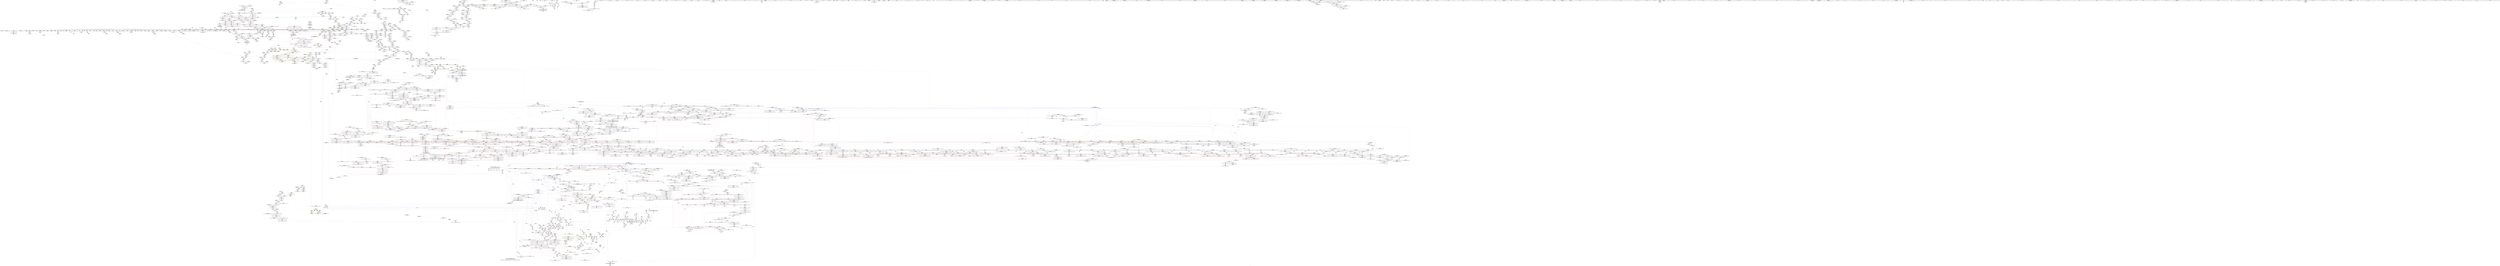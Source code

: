 digraph "SVFG" {
	label="SVFG";

	Node0x564296f42ae0 [shape=record,color=grey,label="{NodeID: 0\nNullPtr|{|<s36>72}}"];
	Node0x564296f42ae0 -> Node0x5642978d0f00[style=solid];
	Node0x564296f42ae0 -> Node0x5642978d1000[style=solid];
	Node0x564296f42ae0 -> Node0x5642978d10d0[style=solid];
	Node0x564296f42ae0 -> Node0x5642978d11a0[style=solid];
	Node0x564296f42ae0 -> Node0x5642978d1270[style=solid];
	Node0x564296f42ae0 -> Node0x5642978d1340[style=solid];
	Node0x564296f42ae0 -> Node0x5642978d1410[style=solid];
	Node0x564296f42ae0 -> Node0x5642978d14e0[style=solid];
	Node0x564296f42ae0 -> Node0x5642978d15b0[style=solid];
	Node0x564296f42ae0 -> Node0x5642978d1680[style=solid];
	Node0x564296f42ae0 -> Node0x5642978d1750[style=solid];
	Node0x564296f42ae0 -> Node0x5642978d1820[style=solid];
	Node0x564296f42ae0 -> Node0x5642978d18f0[style=solid];
	Node0x564296f42ae0 -> Node0x5642978d19c0[style=solid];
	Node0x564296f42ae0 -> Node0x5642978d1a90[style=solid];
	Node0x564296f42ae0 -> Node0x5642978d1b60[style=solid];
	Node0x564296f42ae0 -> Node0x5642978d1c30[style=solid];
	Node0x564296f42ae0 -> Node0x5642978d1d00[style=solid];
	Node0x564296f42ae0 -> Node0x5642978d1dd0[style=solid];
	Node0x564296f42ae0 -> Node0x5642978d1ea0[style=solid];
	Node0x564296f42ae0 -> Node0x5642978d1f70[style=solid];
	Node0x564296f42ae0 -> Node0x5642978d2040[style=solid];
	Node0x564296f42ae0 -> Node0x5642978d2110[style=solid];
	Node0x564296f42ae0 -> Node0x5642978d21e0[style=solid];
	Node0x564296f42ae0 -> Node0x5642978d22b0[style=solid];
	Node0x564296f42ae0 -> Node0x5642978d2380[style=solid];
	Node0x564296f42ae0 -> Node0x5642978d2450[style=solid];
	Node0x564296f42ae0 -> Node0x5642978e9ea0[style=solid];
	Node0x564296f42ae0 -> Node0x56429792cac0[style=solid];
	Node0x564296f42ae0 -> Node0x56429792cb90[style=solid];
	Node0x564296f42ae0 -> Node0x56429792cc60[style=solid];
	Node0x564296f42ae0 -> Node0x56429792e8d0[style=solid];
	Node0x564296f42ae0 -> Node0x56429792e9a0[style=solid];
	Node0x564296f42ae0 -> Node0x56429792ea70[style=solid];
	Node0x564296f42ae0 -> Node0x564296b6c9b0[style=solid];
	Node0x564296f42ae0 -> Node0x564297997a70[style=solid];
	Node0x564296f42ae0:s36 -> Node0x564297bb54a0[style=solid,color=red];
	Node0x5642978dbf40 [shape=record,color=red,label="{NodeID: 1550\n1959\<--1958\n\<--coerce.dive12\n_ZSt27__unguarded_partition_pivotIN9__gnu_cxx17__normal_iteratorIPxSt6vectorIxSaIxEEEENS0_5__ops15_Iter_less_iterEET_S9_S9_T0_\n|{<s0>154}}"];
	Node0x5642978dbf40:s0 -> Node0x564297b9ecd0[style=solid,color=red];
	Node0x5642978ba470 [shape=record,color=green,label="{NodeID: 443\n2621\<--2622\n__a\<--__a_field_insensitive\n_ZSt22__move_median_to_firstIN9__gnu_cxx17__normal_iteratorIPxSt6vectorIxSaIxEEEENS0_5__ops15_Iter_less_iterEEvT_S9_S9_S9_T0_\n}"];
	Node0x5642978ba470 -> Node0x5642978c3b40[style=solid];
	Node0x5642978ba470 -> Node0x5642978c3c10[style=solid];
	Node0x5642978ba470 -> Node0x5642978c3ce0[style=solid];
	Node0x5642978ba470 -> Node0x5642978c3db0[style=solid];
	Node0x5642978ba470 -> Node0x5642978c3e80[style=solid];
	Node0x5642978ba470 -> Node0x5642978f58f0[style=solid];
	Node0x564297b9f4c0 [shape=record,color=black,label="{NodeID: 5314\n1351 = PHI(1301, )\n1st arg _ZNKSt12_Vector_baseIxSaIxEE13get_allocatorEv }"];
	Node0x564297b9f4c0 -> Node0x564297930e30[style=solid];
	Node0x564297a7c590 [shape=record,color=yellow,style=double,label="{NodeID: 4207\n31V_1 = ENCHI(MR_31V_0)\npts\{1129 \}\nFun[_ZSt9iter_swapIN9__gnu_cxx17__normal_iteratorIPxSt6vectorIxSaIxEEEES6_EvT_T0_]|{<s0>280|<s1>280|<s2>280}}"];
	Node0x564297a7c590:s0 -> Node0x5642978e2c20[style=dashed,color=red];
	Node0x564297a7c590:s1 -> Node0x5642978e2cf0[style=dashed,color=red];
	Node0x564297a7c590:s2 -> Node0x56429793b590[style=dashed,color=red];
	Node0x5642979318c0 [shape=record,color=blue,label="{NodeID: 1993\n1462\<--1459\n__b.addr\<--__b\n_ZSt4swapIPxENSt9enable_ifIXsr6__and_ISt6__not_ISt15__is_tuple_likeIT_EESt21is_move_constructibleIS4_ESt18is_move_assignableIS4_EEE5valueEvE4typeERS4_SD_\n}"];
	Node0x5642979318c0 -> Node0x5642979089a0[style=dashed];
	Node0x5642979318c0 -> Node0x564297908a70[style=dashed];
	Node0x5642978c97a0 [shape=record,color=purple,label="{NodeID: 886\n326\<--246\ncoerce.dive11\<--agg.tmp\n_Z5Solvei\n}"];
	Node0x5642978c97a0 -> Node0x564297902270[style=solid];
	Node0x564297a14820 [shape=record,color=black,label="{NodeID: 3543\nMR_31V_2 = PHI(MR_31V_1, MR_31V_3, )\npts\{1129 \}\n|{<s0>158|<s1>265|<s2>270|<s3>276}}"];
	Node0x564297a14820:s0 -> Node0x564297ab9640[style=dashed,color=blue];
	Node0x564297a14820:s1 -> Node0x564297a74d90[style=dashed,color=red];
	Node0x564297a14820:s2 -> Node0x564297a74d90[style=dashed,color=red];
	Node0x564297a14820:s3 -> Node0x564297a7c590[style=dashed,color=red];
	Node0x5642978ffc40 [shape=record,color=red,label="{NodeID: 1329\n200\<--191\n\<--__n.addr\n_ZNSt6vectorIxSaIxEEixEm\n}"];
	Node0x5642978b29b0 [shape=record,color=green,label="{NodeID: 222\n1245\<--1246\n__tmp\<--__tmp_field_insensitive\n_ZSt10__fill_n_aIPxmxEN9__gnu_cxx11__enable_ifIXsr11__is_scalarIT1_EE7__valueET_E6__typeES4_T0_RKS3_\n}"];
	Node0x5642978b29b0 -> Node0x564297907480[style=solid];
	Node0x5642978b29b0 -> Node0x564297930540[style=solid];
	Node0x564297b8c690 [shape=record,color=black,label="{NodeID: 5093\n1323 = PHI(765, )\n|{<s0>88}}"];
	Node0x564297b8c690:s0 -> Node0x564297bb14e0[style=solid,color=red];
	Node0x5642978e73a0 [shape=record,color=red,label="{NodeID: 1772\n3551\<--3550\ndummyVal\<--offset_0\n_ZSt13__adjust_heapIN9__gnu_cxx17__normal_iteratorIPxSt6vectorIxSaIxEEEElxNS0_5__ops15_Iter_less_iterEEvT_T0_SA_T1_T2_\n}"];
	Node0x5642978e73a0 -> Node0x564297937ff0[style=solid];
	Node0x5642978d6030 [shape=record,color=black,label="{NodeID: 665\n1426\<--1425\n\<--_M_impl\n_ZNKSt12_Vector_baseIxSaIxEE19_M_get_Tp_allocatorEv\n}"];
	Node0x5642978d6030 -> Node0x5642978d6100[style=solid];
	Node0x56429793cd20 [shape=record,color=blue,label="{NodeID: 2215\n3211\<--3200\ncoerce.dive\<--__last.coerce\n_ZSt25__unguarded_linear_insertIN9__gnu_cxx17__normal_iteratorIPxSt6vectorIxSaIxEEEENS0_5__ops14_Val_less_iterEEvT_T0_\n|{|<s2>316}}"];
	Node0x56429793cd20 -> Node0x5642978e9420[style=dashed];
	Node0x56429793cd20 -> Node0x564297a54370[style=dashed];
	Node0x56429793cd20:s2 -> Node0x564297a7e710[style=dashed,color=red];
	Node0x5642978f48b0 [shape=record,color=purple,label="{NodeID: 1108\n2406\<--2359\ncoerce.dive6\<--agg.tmp\n_ZSt13__adjust_heapIN9__gnu_cxx17__normal_iteratorIPxSt6vectorIxSaIxEEEElxNS0_5__ops15_Iter_less_iterEEvT_T0_SA_T1_T2_\n}"];
	Node0x5642978f48b0 -> Node0x5642978df820[style=solid];
	Node0x564296f42b70 [shape=record,color=green,label="{NodeID: 1\n7\<--1\n__dso_handle\<--dummyObj\nGlob }"];
	Node0x5642978dc010 [shape=record,color=red,label="{NodeID: 1551\n1961\<--1960\n\<--coerce.dive13\n_ZSt27__unguarded_partition_pivotIN9__gnu_cxx17__normal_iteratorIPxSt6vectorIxSaIxEEEENS0_5__ops15_Iter_less_iterEET_S9_S9_T0_\n|{<s0>154}}"];
	Node0x5642978dc010:s0 -> Node0x564297b9ede0[style=solid,color=red];
	Node0x5642978ba540 [shape=record,color=green,label="{NodeID: 444\n2623\<--2624\n__b\<--__b_field_insensitive\n_ZSt22__move_median_to_firstIN9__gnu_cxx17__normal_iteratorIPxSt6vectorIxSaIxEEEENS0_5__ops15_Iter_less_iterEEvT_S9_S9_S9_T0_\n}"];
	Node0x5642978ba540 -> Node0x5642978c3f50[style=solid];
	Node0x5642978ba540 -> Node0x5642978c4020[style=solid];
	Node0x5642978ba540 -> Node0x5642978c40f0[style=solid];
	Node0x5642978ba540 -> Node0x5642978c41c0[style=solid];
	Node0x5642978ba540 -> Node0x5642978c4290[style=solid];
	Node0x5642978ba540 -> Node0x5642978f59c0[style=solid];
	Node0x564297b9f5d0 [shape=record,color=black,label="{NodeID: 5315\n3401 = PHI(3203, )\n0th arg _ZNK9__gnu_cxx5__ops14_Val_less_iterclIxNS_17__normal_iteratorIPxSt6vectorIxSaIxEEEEEEbRT_T0_ }"];
	Node0x564297b9f5d0 -> Node0x56429793e310[style=solid];
	Node0x564297931990 [shape=record,color=blue,label="{NodeID: 1994\n1464\<--1472\n__tmp\<--\n_ZSt4swapIPxENSt9enable_ifIXsr6__and_ISt6__not_ISt15__is_tuple_likeIT_EESt21is_move_constructibleIS4_ESt18is_move_assignableIS4_EEE5valueEvE4typeERS4_SD_\n}"];
	Node0x564297931990 -> Node0x564297908c10[style=dashed];
	Node0x564297931990 -> Node0x564297908ce0[style=dashed];
	Node0x5642978c9870 [shape=record,color=purple,label="{NodeID: 887\n324\<--248\ncoerce.dive10\<--agg.tmp8\n_Z5Solvei\n}"];
	Node0x5642978c9870 -> Node0x56429792a560[style=solid];
	Node0x5642978ffd10 [shape=record,color=red,label="{NodeID: 1330\n199\<--198\n\<--_M_start\n_ZNSt6vectorIxSaIxEEixEm\n}"];
	Node0x5642978ffd10 -> Node0x5642978fe4b0[style=solid];
	Node0x5642978b2a80 [shape=record,color=green,label="{NodeID: 223\n1247\<--1248\n__niter\<--__niter_field_insensitive\n_ZSt10__fill_n_aIPxmxEN9__gnu_cxx11__enable_ifIXsr11__is_scalarIT1_EE7__valueET_E6__typeES4_T0_RKS3_\n}"];
	Node0x5642978b2a80 -> Node0x564297907550[style=solid];
	Node0x5642978b2a80 -> Node0x564297907620[style=solid];
	Node0x5642978b2a80 -> Node0x564297930610[style=solid];
	Node0x5642978b2a80 -> Node0x5642979307b0[style=solid];
	Node0x564297b8c7a0 [shape=record,color=black,label="{NodeID: 5094\n1326 = PHI(765, )\n|{<s0>88}}"];
	Node0x564297b8c7a0:s0 -> Node0x564297bb1620[style=solid,color=red];
	Node0x564297a6e510 [shape=record,color=yellow,style=double,label="{NodeID: 3987\n596V_1 = ENCHI(MR_596V_0)\npts\{15340000 15360000 16270000 16290000 17620000 17640000 19100000 19120000 20010000 20090000 20910000 20930000 21380000 21400000 22500000 22520000 28510000 28530000 29780000 29800000 29840000 30850000 30890000 \}\nFun[_ZSt12__niter_baseIPxSt6vectorIxSaIxEEET_N9__gnu_cxx17__normal_iteratorIS4_T0_EE]}"];
	Node0x564297a6e510 -> Node0x5642978e47c0[style=dashed];
	Node0x5642978e7470 [shape=record,color=red,label="{NodeID: 1773\n3554\<--3553\ndummyVal\<--offset_0\n_ZSt22__move_median_to_firstIN9__gnu_cxx17__normal_iteratorIPxSt6vectorIxSaIxEEEENS0_5__ops15_Iter_less_iterEEvT_S9_S9_S9_T0_\n}"];
	Node0x5642978e7470 -> Node0x564297939510[style=solid];
	Node0x5642978d6100 [shape=record,color=black,label="{NodeID: 666\n1419\<--1426\n_ZNKSt12_Vector_baseIxSaIxEE19_M_get_Tp_allocatorEv_ret\<--\n_ZNKSt12_Vector_baseIxSaIxEE19_M_get_Tp_allocatorEv\n|{<s0>92}}"];
	Node0x5642978d6100:s0 -> Node0x564297b8c8b0[style=solid,color=blue];
	Node0x56429793cdf0 [shape=record,color=blue,label="{NodeID: 2216\n3205\<--3215\n__val\<--\n_ZSt25__unguarded_linear_insertIN9__gnu_cxx17__normal_iteratorIPxSt6vectorIxSaIxEEEENS0_5__ops14_Val_less_iterEEvT_T0_\n|{|<s2>321}}"];
	Node0x56429793cdf0 -> Node0x5642978e3fa0[style=dashed];
	Node0x56429793cdf0 -> Node0x5642978e4070[style=dashed];
	Node0x56429793cdf0:s2 -> Node0x564297a71830[style=dashed,color=red];
	Node0x5642978f4980 [shape=record,color=purple,label="{NodeID: 1109\n2404\<--2361\ncoerce.dive5\<--agg.tmp2\n_ZSt13__adjust_heapIN9__gnu_cxx17__normal_iteratorIPxSt6vectorIxSaIxEEEElxNS0_5__ops15_Iter_less_iterEEvT_T0_SA_T1_T2_\n}"];
	Node0x5642978f4980 -> Node0x564297937700[style=solid];
	Node0x564297813010 [shape=record,color=green,label="{NodeID: 2\n9\<--1\n\<--dummyObj\nCan only get source location for instruction, argument, global var or function.}"];
	Node0x5642978dc0e0 [shape=record,color=red,label="{NodeID: 1552\n1963\<--1962\n\<--coerce.dive14\n_ZSt27__unguarded_partition_pivotIN9__gnu_cxx17__normal_iteratorIPxSt6vectorIxSaIxEEEENS0_5__ops15_Iter_less_iterEET_S9_S9_T0_\n|{<s0>154}}"];
	Node0x5642978dc0e0:s0 -> Node0x564297b9eef0[style=solid,color=red];
	Node0x5642978ba610 [shape=record,color=green,label="{NodeID: 445\n2625\<--2626\n__c\<--__c_field_insensitive\n_ZSt22__move_median_to_firstIN9__gnu_cxx17__normal_iteratorIPxSt6vectorIxSaIxEEEENS0_5__ops15_Iter_less_iterEEvT_S9_S9_S9_T0_\n}"];
	Node0x5642978ba610 -> Node0x5642978c4360[style=solid];
	Node0x5642978ba610 -> Node0x5642978c4430[style=solid];
	Node0x5642978ba610 -> Node0x5642978c4500[style=solid];
	Node0x5642978ba610 -> Node0x5642978c45d0[style=solid];
	Node0x5642978ba610 -> Node0x5642978c46a0[style=solid];
	Node0x5642978ba610 -> Node0x5642978c4770[style=solid];
	Node0x5642978ba610 -> Node0x5642978f5a90[style=solid];
	Node0x564297b9f6e0 [shape=record,color=black,label="{NodeID: 5316\n3402 = PHI(3205, )\n1st arg _ZNK9__gnu_cxx5__ops14_Val_less_iterclIxNS_17__normal_iteratorIPxSt6vectorIxSaIxEEEEEEbRT_T0_ }"];
	Node0x564297b9f6e0 -> Node0x56429793e3e0[style=solid];
	Node0x564297931a60 [shape=record,color=blue,label="{NodeID: 1995\n1477\<--1476\n\<--\n_ZSt4swapIPxENSt9enable_ifIXsr6__and_ISt6__not_ISt15__is_tuple_likeIT_EESt21is_move_constructibleIS4_ESt18is_move_assignableIS4_EEE5valueEvE4typeERS4_SD_\n|{|<s1>95|<s2>96|<s3>97}}"];
	Node0x564297931a60 -> Node0x564297908ce0[style=dashed];
	Node0x564297931a60:s1 -> Node0x564297ab8820[style=dashed,color=blue];
	Node0x564297931a60:s2 -> Node0x564297ab6280[style=dashed,color=blue];
	Node0x564297931a60:s3 -> Node0x564297ab6440[style=dashed,color=blue];
	Node0x5642978c9940 [shape=record,color=purple,label="{NodeID: 888\n328\<--248\ncoerce.dive12\<--agg.tmp8\n_Z5Solvei\n}"];
	Node0x5642978c9940 -> Node0x564297902340[style=solid];
	Node0x564297a15220 [shape=record,color=black,label="{NodeID: 3545\nMR_402V_3 = PHI(MR_402V_2, MR_402V_5, )\npts\{28530000 \}\n|{<s0>267|<s1>267}}"];
	Node0x564297a15220:s0 -> Node0x5642978e0d40[style=dashed,color=red];
	Node0x564297a15220:s1 -> Node0x564297939100[style=dashed,color=red];
	Node0x5642978ffde0 [shape=record,color=red,label="{NodeID: 1331\n226\<--206\n\<--retval\n_ZSt3maxIxERKT_S2_S2_\n}"];
	Node0x5642978ffde0 -> Node0x5642978d31e0[style=solid];
	Node0x5642978b2b50 [shape=record,color=green,label="{NodeID: 224\n1276\<--1277\n__it.addr\<--__it.addr_field_insensitive\n_ZSt12__niter_baseIPxET_S1_\n}"];
	Node0x5642978b2b50 -> Node0x5642979077c0[style=solid];
	Node0x5642978b2b50 -> Node0x564297930950[style=solid];
	Node0x564297b8c8b0 [shape=record,color=black,label="{NodeID: 5095\n1356 = PHI(1419, )\n|{<s0>93}}"];
	Node0x564297b8c8b0:s0 -> Node0x564297bb39d0[style=solid,color=red];
	Node0x564297a6ea10 [shape=record,color=yellow,style=double,label="{NodeID: 3988\n62V_1 = ENCHI(MR_62V_0)\npts\{251 \}\nFun[_ZSt3maxIdERKT_S2_S2_]}"];
	Node0x564297a6ea10 -> Node0x564297903930[style=dashed];
	Node0x5642978e7540 [shape=record,color=red,label="{NodeID: 1774\n3557\<--3556\ndummyVal\<--offset_0\n_ZSt22__move_median_to_firstIN9__gnu_cxx17__normal_iteratorIPxSt6vectorIxSaIxEEEENS0_5__ops15_Iter_less_iterEEvT_S9_S9_S9_T0_\n}"];
	Node0x5642978e7540 -> Node0x5642979395e0[style=solid];
	Node0x5642978d61d0 [shape=record,color=black,label="{NodeID: 667\n1438\<--1437\n\<--this1\n_ZNSaIxEC2ERKS_\n|{<s0>99}}"];
	Node0x5642978d61d0:s0 -> Node0x564297bb1010[style=solid,color=red];
	Node0x56429793cec0 [shape=record,color=blue, style = dotted,label="{NodeID: 2217\n3669\<--3671\noffset_0\<--dummyVal\n_ZSt25__unguarded_linear_insertIN9__gnu_cxx17__normal_iteratorIPxSt6vectorIxSaIxEEEENS0_5__ops14_Val_less_iterEEvT_T0_\n|{<s0>319|<s1>319}}"];
	Node0x56429793cec0:s0 -> Node0x5642978e0d40[style=dashed,color=red];
	Node0x56429793cec0:s1 -> Node0x564297939100[style=dashed,color=red];
	Node0x5642978f4a50 [shape=record,color=purple,label="{NodeID: 1110\n2408\<--2361\ncoerce.dive7\<--agg.tmp2\n_ZSt13__adjust_heapIN9__gnu_cxx17__normal_iteratorIPxSt6vectorIxSaIxEEEElxNS0_5__ops15_Iter_less_iterEEvT_T0_SA_T1_T2_\n}"];
	Node0x5642978f4a50 -> Node0x5642978df8f0[style=solid];
	Node0x5642978130a0 [shape=record,color=green,label="{NodeID: 3\n12\<--1\n\<--dummyObj\nCan only get source location for instruction, argument, global var or function.|{<s0>198}}"];
	Node0x5642978130a0:s0 -> Node0x564297bb3270[style=solid,color=red];
	Node0x564297a5d030 [shape=record,color=yellow,style=double,label="{NodeID: 3767\n486V_1 = ENCHI(MR_486V_0)\npts\{937 \}\nFun[_ZNSt12_Vector_baseIxSaIxEEC2EmRKS0_]}"];
	Node0x564297a5d030 -> Node0x56429792e250[style=dashed];
	Node0x5642978dc1b0 [shape=record,color=red,label="{NodeID: 1553\n1965\<--1964\n\<--coerce.dive15\n_ZSt27__unguarded_partition_pivotIN9__gnu_cxx17__normal_iteratorIPxSt6vectorIxSaIxEEEENS0_5__ops15_Iter_less_iterEET_S9_S9_T0_\n|{<s0>154}}"];
	Node0x5642978dc1b0:s0 -> Node0x564297b9f000[style=solid,color=red];
	Node0x5642978ba6e0 [shape=record,color=green,label="{NodeID: 446\n2627\<--2628\n__comp\<--__comp_field_insensitive\n_ZSt22__move_median_to_firstIN9__gnu_cxx17__normal_iteratorIPxSt6vectorIxSaIxEEEENS0_5__ops15_Iter_less_iterEEvT_S9_S9_S9_T0_\n|{<s0>231|<s1>234|<s2>240|<s3>249|<s4>255}}"];
	Node0x5642978ba6e0:s0 -> Node0x564297ba0960[style=solid,color=red];
	Node0x5642978ba6e0:s1 -> Node0x564297ba0960[style=solid,color=red];
	Node0x5642978ba6e0:s2 -> Node0x564297ba0960[style=solid,color=red];
	Node0x5642978ba6e0:s3 -> Node0x564297ba0960[style=solid,color=red];
	Node0x5642978ba6e0:s4 -> Node0x564297ba0960[style=solid,color=red];
	Node0x564297b9f7f0 [shape=record,color=black,label="{NodeID: 5317\n3403 = PHI(3226, )\n2nd arg _ZNK9__gnu_cxx5__ops14_Val_less_iterclIxNS_17__normal_iteratorIPxSt6vectorIxSaIxEEEEEEbRT_T0_ }"];
	Node0x564297b9f7f0 -> Node0x56429793e240[style=solid];
	Node0x564297931b30 [shape=record,color=blue,label="{NodeID: 1996\n1481\<--1480\n\<--\n_ZSt4swapIPxENSt9enable_ifIXsr6__and_ISt6__not_ISt15__is_tuple_likeIT_EESt21is_move_constructibleIS4_ESt18is_move_assignableIS4_EEE5valueEvE4typeERS4_SD_\n|{<s0>95|<s1>96|<s2>97}}"];
	Node0x564297931b30:s0 -> Node0x564297ab8820[style=dashed,color=blue];
	Node0x564297931b30:s1 -> Node0x564297ab6280[style=dashed,color=blue];
	Node0x564297931b30:s2 -> Node0x564297ab6440[style=dashed,color=blue];
	Node0x5642978c9a10 [shape=record,color=purple,label="{NodeID: 889\n585\<--573\ncoerce.dive\<--__first\n_ZSt4sortIN9__gnu_cxx17__normal_iteratorIPxSt6vectorIxSaIxEEEEEvT_S7_\n}"];
	Node0x5642978c9a10 -> Node0x56429792be90[style=solid];
	Node0x5642978ffeb0 [shape=record,color=red,label="{NodeID: 1332\n214\<--208\n\<--__a.addr\n_ZSt3maxIxERKT_S2_S2_\n}"];
	Node0x5642978ffeb0 -> Node0x5642979001f0[style=solid];
	Node0x5642978b2c20 [shape=record,color=green,label="{NodeID: 225\n1284\<--1285\n\<--field_insensitive\n_ZNSt6vectorIxSaIxEE14_M_move_assignEOS1_St17integral_constantIbLb1EE\n}"];
	Node0x564297b8c9c0 [shape=record,color=black,label="{NodeID: 5096\n2554 = PHI(2308, )\n}"];
	Node0x564297b8c9c0 -> Node0x564297938810[style=solid];
	Node0x564297a6eb20 [shape=record,color=yellow,style=double,label="{NodeID: 3989\n82V_1 = ENCHI(MR_82V_0)\npts\{271 \}\nFun[_ZSt3maxIdERKT_S2_S2_]}"];
	Node0x564297a6eb20 -> Node0x564297903a00[style=dashed];
	Node0x5642978e7610 [shape=record,color=red,label="{NodeID: 1775\n3560\<--3559\ndummyVal\<--offset_0\n_ZSt22__move_median_to_firstIN9__gnu_cxx17__normal_iteratorIPxSt6vectorIxSaIxEEEENS0_5__ops15_Iter_less_iterEEvT_S9_S9_S9_T0_\n}"];
	Node0x5642978e7610 -> Node0x5642979396b0[style=solid];
	Node0x5642978d62a0 [shape=record,color=black,label="{NodeID: 668\n1440\<--1439\n\<--\n_ZNSaIxEC2ERKS_\n|{<s0>99}}"];
	Node0x5642978d62a0:s0 -> Node0x564297bb1120[style=solid,color=red];
	Node0x56429793cf90 [shape=record,color=blue, style = dotted,label="{NodeID: 2218\n3672\<--3674\noffset_0\<--dummyVal\n_ZSt25__unguarded_linear_insertIN9__gnu_cxx17__normal_iteratorIPxSt6vectorIxSaIxEEEENS0_5__ops14_Val_less_iterEEvT_T0_\n}"];
	Node0x56429793cf90 -> Node0x5642978e3ed0[style=dashed];
	Node0x56429793cf90 -> Node0x56429793cf90[style=dashed];
	Node0x5642978f4b20 [shape=record,color=purple,label="{NodeID: 1111\n2418\<--2363\ncoerce.dive10\<--ref.tmp\n_ZSt13__adjust_heapIN9__gnu_cxx17__normal_iteratorIPxSt6vectorIxSaIxEEEElxNS0_5__ops15_Iter_less_iterEEvT_T0_SA_T1_T2_\n}"];
	Node0x5642978f4b20 -> Node0x5642979378a0[style=solid];
	Node0x564297813d40 [shape=record,color=green,label="{NodeID: 4\n17\<--1\n_ZSt3cin\<--dummyObj\nGlob }"];
	Node0x564297a5d110 [shape=record,color=yellow,style=double,label="{NodeID: 3768\n488V_1 = ENCHI(MR_488V_0)\npts\{939 \}\nFun[_ZNSt12_Vector_baseIxSaIxEEC2EmRKS0_]}"];
	Node0x564297a5d110 -> Node0x56429792e320[style=dashed];
	Node0x5642978dc280 [shape=record,color=red,label="{NodeID: 1554\n1979\<--1978\n\<--coerce.dive22\n_ZSt27__unguarded_partition_pivotIN9__gnu_cxx17__normal_iteratorIPxSt6vectorIxSaIxEEEENS0_5__ops15_Iter_less_iterEET_S9_S9_T0_\n|{<s0>158}}"];
	Node0x5642978dc280:s0 -> Node0x564297b9b6f0[style=solid,color=red];
	Node0x5642978ba7b0 [shape=record,color=green,label="{NodeID: 447\n2629\<--2630\nagg.tmp\<--agg.tmp_field_insensitive\n_ZSt22__move_median_to_firstIN9__gnu_cxx17__normal_iteratorIPxSt6vectorIxSaIxEEEENS0_5__ops15_Iter_less_iterEEvT_S9_S9_S9_T0_\n}"];
	Node0x5642978ba7b0 -> Node0x5642978c4840[style=solid];
	Node0x5642978ba7b0 -> Node0x5642978f5b60[style=solid];
	Node0x564297b9f900 [shape=record,color=black,label="{NodeID: 5318\n1739 = PHI(1535, 1628, 1763, 1911, 2092, 2139, 2139, 2251, )\n0th arg _ZN9__gnu_cxxmiIPxSt6vectorIxSaIxEEEENS_17__normal_iteratorIT_T0_E15difference_typeERKS8_SB_ }"];
	Node0x564297b9f900 -> Node0x564297933390[style=solid];
	Node0x564297a7c940 [shape=record,color=yellow,style=double,label="{NodeID: 4211\n616V_1 = ENCHI(MR_616V_0)\npts\{160000 160001 160002 2350000 2350001 2350002 12910000 12910001 12910002 \}\nFun[_ZNSt12_Vector_baseIxSaIxEE12_Vector_impl12_M_swap_dataERS2_]|{<s0>95|<s1>95|<s2>95|<s3>95|<s4>95}}"];
	Node0x564297a7c940:s0 -> Node0x564297908b40[style=dashed,color=red];
	Node0x564297a7c940:s1 -> Node0x564297908c10[style=dashed,color=red];
	Node0x564297a7c940:s2 -> Node0x564297908ce0[style=dashed,color=red];
	Node0x564297a7c940:s3 -> Node0x564297931a60[style=dashed,color=red];
	Node0x564297a7c940:s4 -> Node0x564297931b30[style=dashed,color=red];
	Node0x564297931c00 [shape=record,color=blue,label="{NodeID: 1997\n1486\<--1485\n__t.addr\<--__t\n_ZSt4moveIRPxEONSt16remove_referenceIT_E4typeEOS3_\n}"];
	Node0x564297931c00 -> Node0x564297908db0[style=dashed];
	Node0x5642978c9ae0 [shape=record,color=purple,label="{NodeID: 890\n587\<--575\ncoerce.dive1\<--__last\n_ZSt4sortIN9__gnu_cxx17__normal_iteratorIPxSt6vectorIxSaIxEEEEEvT_S7_\n}"];
	Node0x5642978c9ae0 -> Node0x56429792bf60[style=solid];
	Node0x5642978fff80 [shape=record,color=red,label="{NodeID: 1333\n223\<--208\n\<--__a.addr\n_ZSt3maxIxERKT_S2_S2_\n}"];
	Node0x5642978fff80 -> Node0x5642978eae40[style=solid];
	Node0x5642978b2cf0 [shape=record,color=green,label="{NodeID: 226\n1286\<--1287\nthis.addr\<--this.addr_field_insensitive\n_ZNSt6vectorIxSaIxEE14_M_move_assignEOS1_St17integral_constantIbLb1EE\n}"];
	Node0x5642978b2cf0 -> Node0x564297907890[style=solid];
	Node0x5642978b2cf0 -> Node0x564297930a20[style=solid];
	Node0x564297b8cad0 [shape=record,color=black,label="{NodeID: 5097\n2557 = PHI(2331, )\n|{<s0>222}}"];
	Node0x564297b8cad0:s0 -> Node0x564297b9a960[style=solid,color=red];
	Node0x5642978e76e0 [shape=record,color=red,label="{NodeID: 1776\n3563\<--3562\ndummyVal\<--offset_0\n_ZSt22__move_median_to_firstIN9__gnu_cxx17__normal_iteratorIPxSt6vectorIxSaIxEEEENS0_5__ops15_Iter_less_iterEEvT_S9_S9_S9_T0_\n}"];
	Node0x5642978e76e0 -> Node0x564297939780[style=solid];
	Node0x5642978d6370 [shape=record,color=black,label="{NodeID: 669\n1484\<--1489\n_ZSt4moveIRPxEONSt16remove_referenceIT_E4typeEOS3__ret\<--\n_ZSt4moveIRPxEONSt16remove_referenceIT_E4typeEOS3_\n|{<s0>101|<s1>102|<s2>103}}"];
	Node0x5642978d6370:s0 -> Node0x564297b8e560[style=solid,color=blue];
	Node0x5642978d6370:s1 -> Node0x564297b8e6a0[style=solid,color=blue];
	Node0x5642978d6370:s2 -> Node0x564297b8e7e0[style=solid,color=blue];
	Node0x56429793d060 [shape=record,color=blue,label="{NodeID: 2219\n3234\<--3233\ncall7\<--\n_ZSt25__unguarded_linear_insertIN9__gnu_cxx17__normal_iteratorIPxSt6vectorIxSaIxEEEENS0_5__ops14_Val_less_iterEEvT_T0_\n}"];
	Node0x56429793d060 -> Node0x564297a53e70[style=dashed];
	Node0x5642978f4bf0 [shape=record,color=purple,label="{NodeID: 1112\n2425\<--2365\ncoerce.dive15\<--ref.tmp13\n_ZSt13__adjust_heapIN9__gnu_cxx17__normal_iteratorIPxSt6vectorIxSaIxEEEElxNS0_5__ops15_Iter_less_iterEEvT_T0_SA_T1_T2_\n}"];
	Node0x5642978f4bf0 -> Node0x564297937970[style=solid];
	Node0x564297813e00 [shape=record,color=green,label="{NodeID: 5\n18\<--1\n.str\<--dummyObj\nGlob }"];
	Node0x564297a5d1f0 [shape=record,color=yellow,style=double,label="{NodeID: 3769\n94V_1 = ENCHI(MR_94V_0)\npts\{2350000 2350001 2350002 \}\nFun[_ZNSt12_Vector_baseIxSaIxEEC2EmRKS0_]|{<s0>64|<s1>64|<s2>64}}"];
	Node0x564297a5d1f0:s0 -> Node0x56429792e8d0[style=dashed,color=red];
	Node0x564297a5d1f0:s1 -> Node0x56429792e9a0[style=dashed,color=red];
	Node0x564297a5d1f0:s2 -> Node0x56429792ea70[style=dashed,color=red];
	Node0x5642978dc350 [shape=record,color=red,label="{NodeID: 1555\n1981\<--1980\n\<--coerce.dive23\n_ZSt27__unguarded_partition_pivotIN9__gnu_cxx17__normal_iteratorIPxSt6vectorIxSaIxEEEENS0_5__ops15_Iter_less_iterEET_S9_S9_T0_\n|{<s0>158}}"];
	Node0x5642978dc350:s0 -> Node0x564297b9b800[style=solid,color=red];
	Node0x5642978ba880 [shape=record,color=green,label="{NodeID: 448\n2631\<--2632\nagg.tmp4\<--agg.tmp4_field_insensitive\n_ZSt22__move_median_to_firstIN9__gnu_cxx17__normal_iteratorIPxSt6vectorIxSaIxEEEENS0_5__ops15_Iter_less_iterEEvT_S9_S9_S9_T0_\n}"];
	Node0x5642978ba880 -> Node0x5642978c4910[style=solid];
	Node0x5642978ba880 -> Node0x5642978f5c30[style=solid];
	Node0x564297b9fbd0 [shape=record,color=black,label="{NodeID: 5319\n1740 = PHI(1533, 1626, 1761, 1909, 2090, 2137, 2137, 2249, )\n1st arg _ZN9__gnu_cxxmiIPxSt6vectorIxSaIxEEEENS_17__normal_iteratorIT_T0_E15difference_typeERKS8_SB_ }"];
	Node0x564297b9fbd0 -> Node0x564297933460[style=solid];
	Node0x564297931cd0 [shape=record,color=blue,label="{NodeID: 1998\n1496\<--1492\n__one.addr\<--__one\n_ZSt18__do_alloc_on_moveISaIxEEvRT_S2_St17integral_constantIbLb1EE\n}"];
	Node0x564297931cd0 -> Node0x564297908e80[style=dashed];
	Node0x5642978c9bb0 [shape=record,color=purple,label="{NodeID: 891\n602\<--577\ncoerce.dive4\<--agg.tmp\n_ZSt4sortIN9__gnu_cxx17__normal_iteratorIPxSt6vectorIxSaIxEEEEEvT_S7_\n}"];
	Node0x5642978c9bb0 -> Node0x564297903040[style=solid];
	Node0x564297900050 [shape=record,color=red,label="{NodeID: 1334\n216\<--210\n\<--__b.addr\n_ZSt3maxIxERKT_S2_S2_\n}"];
	Node0x564297900050 -> Node0x5642979002c0[style=solid];
	Node0x5642978b2dc0 [shape=record,color=green,label="{NodeID: 227\n1288\<--1289\n__x.addr\<--__x.addr_field_insensitive\n_ZNSt6vectorIxSaIxEE14_M_move_assignEOS1_St17integral_constantIbLb1EE\n}"];
	Node0x5642978b2dc0 -> Node0x564297907960[style=solid];
	Node0x5642978b2dc0 -> Node0x564297907a30[style=solid];
	Node0x5642978b2dc0 -> Node0x564297930af0[style=solid];
	Node0x564297b8cbe0 [shape=record,color=black,label="{NodeID: 5098\n2558 = PHI(2301, )\n}"];
	Node0x564297b8cbe0 -> Node0x5642978e0790[style=solid];
	Node0x5642978e77b0 [shape=record,color=red,label="{NodeID: 1777\n3566\<--3565\ndummyVal\<--offset_0\n_ZSt22__move_median_to_firstIN9__gnu_cxx17__normal_iteratorIPxSt6vectorIxSaIxEEEENS0_5__ops15_Iter_less_iterEEvT_S9_S9_S9_T0_\n}"];
	Node0x5642978e77b0 -> Node0x564297939850[style=solid];
	Node0x5642978d6440 [shape=record,color=black,label="{NodeID: 670\n1508\<--1513\n_ZSt4moveIRSaIxEEONSt16remove_referenceIT_E4typeEOS3__ret\<--\n_ZSt4moveIRSaIxEEONSt16remove_referenceIT_E4typeEOS3_\n|{<s0>104}}"];
	Node0x5642978d6440:s0 -> Node0x564297b8e920[style=solid,color=blue];
	Node0x56429793d130 [shape=record,color=blue, style = dotted,label="{NodeID: 2220\n3675\<--3677\noffset_0\<--dummyVal\n_ZSt25__unguarded_linear_insertIN9__gnu_cxx17__normal_iteratorIPxSt6vectorIxSaIxEEEENS0_5__ops14_Val_less_iterEEvT_T0_\n}"];
	Node0x56429793d130 -> Node0x564297a54370[style=dashed];
	Node0x5642978f4cc0 [shape=record,color=purple,label="{NodeID: 1113\n2449\<--2367\ncoerce.dive27\<--ref.tmp24\n_ZSt13__adjust_heapIN9__gnu_cxx17__normal_iteratorIPxSt6vectorIxSaIxEEEElxNS0_5__ops15_Iter_less_iterEEvT_T0_SA_T1_T2_\n}"];
	Node0x5642978f4cc0 -> Node0x564297937cb0[style=solid];
	Node0x564297813ec0 [shape=record,color=green,label="{NodeID: 6\n20\<--1\n.str.2\<--dummyObj\nGlob }"];
	Node0x5642978dc420 [shape=record,color=red,label="{NodeID: 1556\n1983\<--1982\n\<--coerce.dive24\n_ZSt27__unguarded_partition_pivotIN9__gnu_cxx17__normal_iteratorIPxSt6vectorIxSaIxEEEENS0_5__ops15_Iter_less_iterEET_S9_S9_T0_\n|{<s0>158}}"];
	Node0x5642978dc420:s0 -> Node0x564297b9b910[style=solid,color=red];
	Node0x5642978ba950 [shape=record,color=green,label="{NodeID: 449\n2633\<--2634\nagg.tmp7\<--agg.tmp7_field_insensitive\n_ZSt22__move_median_to_firstIN9__gnu_cxx17__normal_iteratorIPxSt6vectorIxSaIxEEEENS0_5__ops15_Iter_less_iterEEvT_S9_S9_S9_T0_\n}"];
	Node0x5642978ba950 -> Node0x5642978c49e0[style=solid];
	Node0x5642978ba950 -> Node0x5642978f5d00[style=solid];
	Node0x564297b9fed0 [shape=record,color=black,label="{NodeID: 5320\n1517 = PHI(620, 637, 2317, 2829, 3264, )\n1st arg _ZN9__gnu_cxx17__normal_iteratorIPxSt6vectorIxSaIxEEEC2ERKS1_ }"];
	Node0x564297b9fed0 -> Node0x564297932010[style=solid];
	Node0x564297a7cb90 [shape=record,color=yellow,style=double,label="{NodeID: 4213\n2V_1 = ENCHI(MR_2V_0)\npts\{160000 160001 160002 \}\nFun[_ZNSt12_Vector_baseIxSaIxEEC2Ev]|{<s0>50|<s1>50|<s2>50}}"];
	Node0x564297a7cb90:s0 -> Node0x56429792cac0[style=dashed,color=red];
	Node0x564297a7cb90:s1 -> Node0x56429792cb90[style=dashed,color=red];
	Node0x564297a7cb90:s2 -> Node0x56429792cc60[style=dashed,color=red];
	Node0x564297931da0 [shape=record,color=blue,label="{NodeID: 1999\n1498\<--1493\n__two.addr\<--__two\n_ZSt18__do_alloc_on_moveISaIxEEvRT_S2_St17integral_constantIbLb1EE\n}"];
	Node0x564297931da0 -> Node0x564297908f50[style=dashed];
	Node0x5642978c9c80 [shape=record,color=purple,label="{NodeID: 892\n604\<--579\ncoerce.dive5\<--agg.tmp2\n_ZSt4sortIN9__gnu_cxx17__normal_iteratorIPxSt6vectorIxSaIxEEEEEvT_S7_\n}"];
	Node0x5642978c9c80 -> Node0x564297903110[style=solid];
	Node0x564297900120 [shape=record,color=red,label="{NodeID: 1335\n220\<--210\n\<--__b.addr\n_ZSt3maxIxERKT_S2_S2_\n}"];
	Node0x564297900120 -> Node0x5642978ead70[style=solid];
	Node0x5642978b2e90 [shape=record,color=green,label="{NodeID: 228\n1290\<--1291\n__tmp\<--__tmp_field_insensitive\n_ZNSt6vectorIxSaIxEE14_M_move_assignEOS1_St17integral_constantIbLb1EE\n|{|<s1>82|<s2>89|<s3>90}}"];
	Node0x5642978b2e90 -> Node0x5642978d58e0[style=solid];
	Node0x5642978b2e90:s1 -> Node0x564297b97530[style=solid,color=red];
	Node0x5642978b2e90:s2 -> Node0x564297bb1760[style=solid,color=red];
	Node0x5642978b2e90:s3 -> Node0x564297bb1760[style=solid,color=red];
	Node0x564297b8ccf0 [shape=record,color=black,label="{NodeID: 5099\n2561 = PHI(2308, )\n}"];
	Node0x564297b8ccf0 -> Node0x5642979388e0[style=solid];
	Node0x5642978e7880 [shape=record,color=red,label="{NodeID: 1778\n3569\<--3568\ndummyVal\<--offset_0\n_ZSt22__move_median_to_firstIN9__gnu_cxx17__normal_iteratorIPxSt6vectorIxSaIxEEEENS0_5__ops15_Iter_less_iterEEvT_S9_S9_S9_T0_\n}"];
	Node0x5642978e7880 -> Node0x564297939920[style=solid];
	Node0x5642978d6510 [shape=record,color=black,label="{NodeID: 671\n1560\<--1533\n\<--__first\n_ZSt6__sortIN9__gnu_cxx17__normal_iteratorIPxSt6vectorIxSaIxEEEENS0_5__ops15_Iter_less_iterEEvT_S9_T0_\n}"];
	Node0x5642978d6510 -> Node0x5642978ece00[style=solid];
	Node0x56429793d200 [shape=record,color=blue,label="{NodeID: 2221\n3243\<--3242\ncall10\<--\n_ZSt25__unguarded_linear_insertIN9__gnu_cxx17__normal_iteratorIPxSt6vectorIxSaIxEEEENS0_5__ops14_Val_less_iterEEvT_T0_\n|{<s0>300|<s1>306}}"];
	Node0x56429793d200:s0 -> Node0x564297a55770[style=dashed,color=blue];
	Node0x56429793d200:s1 -> Node0x564297a1dd40[style=dashed,color=blue];
	Node0x5642978f4d90 [shape=record,color=purple,label="{NodeID: 1114\n2456\<--2369\ncoerce.dive32\<--ref.tmp30\n_ZSt13__adjust_heapIN9__gnu_cxx17__normal_iteratorIPxSt6vectorIxSaIxEEEElxNS0_5__ops15_Iter_less_iterEEvT_T0_SA_T1_T2_\n}"];
	Node0x5642978f4d90 -> Node0x564297937d80[style=solid];
	Node0x564297813350 [shape=record,color=green,label="{NodeID: 7\n23\<--1\n\<--dummyObj\nCan only get source location for instruction, argument, global var or function.}"];
	Node0x564297a5d3e0 [shape=record,color=yellow,style=double,label="{NodeID: 3771\n146V_1 = ENCHI(MR_146V_0)\npts\{6300000 \}\nFun[_ZNSt6vectorIxSaIxEE3endEv]|{<s0>47}}"];
	Node0x564297a5d3e0:s0 -> Node0x5642979320e0[style=dashed,color=red];
	Node0x5642978dc4f0 [shape=record,color=red,label="{NodeID: 1557\n1990\<--1989\n\<--coerce.dive27\n_ZSt27__unguarded_partition_pivotIN9__gnu_cxx17__normal_iteratorIPxSt6vectorIxSaIxEEEENS0_5__ops15_Iter_less_iterEET_S9_S9_T0_\n}"];
	Node0x5642978dc4f0 -> Node0x5642978d9430[style=solid];
	Node0x5642978baa20 [shape=record,color=green,label="{NodeID: 450\n2635\<--2636\nagg.tmp8\<--agg.tmp8_field_insensitive\n_ZSt22__move_median_to_firstIN9__gnu_cxx17__normal_iteratorIPxSt6vectorIxSaIxEEEENS0_5__ops15_Iter_less_iterEEvT_S9_S9_S9_T0_\n}"];
	Node0x5642978baa20 -> Node0x5642978c4ab0[style=solid];
	Node0x5642978baa20 -> Node0x5642978f5dd0[style=solid];
	Node0x564297ba00e0 [shape=record,color=black,label="{NodeID: 5321\n485 = PHI(234, )\n0th arg _ZNSt6vectorIxSaIxEEC2EmRKxRKS0_ }"];
	Node0x564297ba00e0 -> Node0x56429792b670[style=solid];
	Node0x564297931e70 [shape=record,color=blue,label="{NodeID: 2000\n1510\<--1509\n__t.addr\<--__t\n_ZSt4moveIRSaIxEEONSt16remove_referenceIT_E4typeEOS3_\n}"];
	Node0x564297931e70 -> Node0x564297909020[style=dashed];
	Node0x5642978c9d50 [shape=record,color=purple,label="{NodeID: 893\n3429\<--589\noffset_0\<--\n}"];
	Node0x5642978c9d50 -> Node0x56429792c030[style=solid];
	Node0x564297a16b20 [shape=record,color=black,label="{NodeID: 3550\nMR_414V_2 = PHI(MR_414V_1, MR_414V_3, )\npts\{28670000 \}\n}"];
	Node0x564297a16b20 -> Node0x56429793afe0[style=dashed];
	Node0x5642979001f0 [shape=record,color=red,label="{NodeID: 1336\n215\<--214\n\<--\n_ZSt3maxIxERKT_S2_S2_\n}"];
	Node0x5642979001f0 -> Node0x564297999cf0[style=solid];
	Node0x5642978bb350 [shape=record,color=green,label="{NodeID: 229\n1292\<--1293\nref.tmp\<--ref.tmp_field_insensitive\n_ZNSt6vectorIxSaIxEE14_M_move_assignEOS1_St17integral_constantIbLb1EE\n|{<s0>81|<s1>82|<s2>83}}"];
	Node0x5642978bb350:s0 -> Node0x564297bb3e50[style=solid,color=red];
	Node0x5642978bb350:s1 -> Node0x564297b97640[style=solid,color=red];
	Node0x5642978bb350:s2 -> Node0x564297b97c30[style=solid,color=red];
	Node0x564297b8ce00 [shape=record,color=black,label="{NodeID: 5100\n2564 = PHI(2331, )\n}"];
	Node0x564297b8ce00 -> Node0x5642979389b0[style=solid];
	Node0x5642978e7950 [shape=record,color=red,label="{NodeID: 1779\n3572\<--3571\ndummyVal\<--offset_0\n_ZSt22__move_median_to_firstIN9__gnu_cxx17__normal_iteratorIPxSt6vectorIxSaIxEEEENS0_5__ops15_Iter_less_iterEEvT_S9_S9_S9_T0_\n}"];
	Node0x5642978e7950 -> Node0x5642979399f0[style=solid];
	Node0x5642978d65e0 [shape=record,color=black,label="{NodeID: 672\n1580\<--1533\n\<--__first\n_ZSt6__sortIN9__gnu_cxx17__normal_iteratorIPxSt6vectorIxSaIxEEEENS0_5__ops15_Iter_less_iterEEvT_S9_T0_\n}"];
	Node0x5642978d65e0 -> Node0x5642978ed140[style=solid];
	Node0x56429793d2d0 [shape=record,color=blue,label="{NodeID: 2222\n3272\<--3253\ncoerce.dive\<--__first.coerce\n_ZSt23__copy_move_backward_a2ILb1EN9__gnu_cxx17__normal_iteratorIPxSt6vectorIxSaIxEEEES6_ET1_T0_S8_S7_\n}"];
	Node0x56429793d2d0 -> Node0x5642978e9690[style=dashed];
	Node0x5642978f4e60 [shape=record,color=purple,label="{NodeID: 1115\n2477\<--2375\ncoerce.dive40\<--agg.tmp38\n_ZSt13__adjust_heapIN9__gnu_cxx17__normal_iteratorIPxSt6vectorIxSaIxEEEElxNS0_5__ops15_Iter_less_iterEEvT_T0_SA_T1_T2_\n}"];
	Node0x5642978f4e60 -> Node0x5642978dfc30[style=solid];
	Node0x564297813410 [shape=record,color=green,label="{NodeID: 8\n142\<--1\n\<--dummyObj\nCan only get source location for instruction, argument, global var or function.}"];
	Node0x564297a5d4c0 [shape=record,color=yellow,style=double,label="{NodeID: 3772\n137V_1 = ENCHI(MR_137V_0)\npts\{160000 160001 \}\nFun[_ZNSt6vectorIxSaIxEE3endEv]|{<s0>47}}"];
	Node0x564297a5d4c0:s0 -> Node0x564297a73870[style=dashed,color=red];
	Node0x5642978dc5c0 [shape=record,color=red,label="{NodeID: 1558\n2033\<--2032\n\<--coerce.dive4\n_ZSt13__heap_selectIN9__gnu_cxx17__normal_iteratorIPxSt6vectorIxSaIxEEEENS0_5__ops15_Iter_less_iterEEvT_S9_S9_T0_\n|{<s0>161}}"];
	Node0x5642978dc5c0:s0 -> Node0x564297b9bc80[style=solid,color=red];
	Node0x5642978baaf0 [shape=record,color=green,label="{NodeID: 451\n2637\<--2638\nagg.tmp13\<--agg.tmp13_field_insensitive\n_ZSt22__move_median_to_firstIN9__gnu_cxx17__normal_iteratorIPxSt6vectorIxSaIxEEEENS0_5__ops15_Iter_less_iterEEvT_S9_S9_S9_T0_\n}"];
	Node0x5642978baaf0 -> Node0x5642978c4b80[style=solid];
	Node0x5642978baaf0 -> Node0x5642978f5ea0[style=solid];
	Node0x564297ba01f0 [shape=record,color=black,label="{NodeID: 5322\n486 = PHI(284, )\n1st arg _ZNSt6vectorIxSaIxEEC2EmRKxRKS0_ }"];
	Node0x564297ba01f0 -> Node0x56429792b740[style=solid];
	Node0x564297931f40 [shape=record,color=blue,label="{NodeID: 2001\n1518\<--1516\nthis.addr\<--this\n_ZN9__gnu_cxx17__normal_iteratorIPxSt6vectorIxSaIxEEEC2ERKS1_\n}"];
	Node0x564297931f40 -> Node0x5642979090f0[style=dashed];
	Node0x5642978c9e20 [shape=record,color=purple,label="{NodeID: 894\n3430\<--590\noffset_0\<--\n}"];
	Node0x5642978c9e20 -> Node0x5642978e5320[style=solid];
	Node0x564297a1b070 [shape=record,color=black,label="{NodeID: 3551\nMR_416V_2 = PHI(MR_416V_1, MR_416V_3, )\npts\{28690000 \}\n}"];
	Node0x564297a1b070 -> Node0x56429793b0b0[style=dashed];
	Node0x5642979002c0 [shape=record,color=red,label="{NodeID: 1337\n217\<--216\n\<--\n_ZSt3maxIxERKT_S2_S2_\n}"];
	Node0x5642979002c0 -> Node0x564297999cf0[style=solid];
	Node0x5642978bb3e0 [shape=record,color=green,label="{NodeID: 230\n1294\<--1295\nexn.slot\<--exn.slot_field_insensitive\n_ZNSt6vectorIxSaIxEE14_M_move_assignEOS1_St17integral_constantIbLb1EE\n}"];
	Node0x5642978bb3e0 -> Node0x564297907b00[style=solid];
	Node0x5642978bb3e0 -> Node0x564297930bc0[style=solid];
	Node0x564297b8cf10 [shape=record,color=black,label="{NodeID: 5101\n2573 = PHI(2301, )\n}"];
	Node0x564297b8cf10 -> Node0x5642978e0860[style=solid];
	Node0x564297a6efb0 [shape=record,color=yellow,style=double,label="{NodeID: 3994\n225V_1 = ENCHI(MR_225V_0)\npts\{779 \}\nFun[_ZNSt12_Vector_baseIxSaIxEED2Ev]}"];
	Node0x564297a6efb0 -> Node0x56429792d210[style=dashed];
	Node0x5642978e7a20 [shape=record,color=red,label="{NodeID: 1780\n3575\<--3574\ndummyVal\<--offset_0\n_ZSt22__move_median_to_firstIN9__gnu_cxx17__normal_iteratorIPxSt6vectorIxSaIxEEEENS0_5__ops15_Iter_less_iterEEvT_S9_S9_S9_T0_\n}"];
	Node0x5642978e7a20 -> Node0x564297939ac0[style=solid];
	Node0x5642978d66b0 [shape=record,color=black,label="{NodeID: 673\n1563\<--1535\n\<--__last\n_ZSt6__sortIN9__gnu_cxx17__normal_iteratorIPxSt6vectorIxSaIxEEEENS0_5__ops15_Iter_less_iterEEvT_S9_T0_\n}"];
	Node0x5642978d66b0 -> Node0x5642978ecfa0[style=solid];
	Node0x56429793d3a0 [shape=record,color=blue,label="{NodeID: 2223\n3274\<--3254\ncoerce.dive1\<--__last.coerce\n_ZSt23__copy_move_backward_a2ILb1EN9__gnu_cxx17__normal_iteratorIPxSt6vectorIxSaIxEEEES6_ET1_T0_S8_S7_\n}"];
	Node0x56429793d3a0 -> Node0x5642978e9760[style=dashed];
	Node0x5642978f4f30 [shape=record,color=purple,label="{NodeID: 1116\n3549\<--2470\noffset_0\<--\n}"];
	Node0x5642978f4f30 -> Node0x564297937ff0[style=solid];
	Node0x5642978134d0 [shape=record,color=green,label="{NodeID: 9\n163\<--1\n\<--dummyObj\nCan only get source location for instruction, argument, global var or function.|{<s0>151|<s1>153|<s2>155|<s3>285|<s4>294}}"];
	Node0x5642978134d0:s0 -> Node0x564297b9d0b0[style=solid,color=red];
	Node0x5642978134d0:s1 -> Node0x564297b9d740[style=solid,color=red];
	Node0x5642978134d0:s2 -> Node0x564297b9d0b0[style=solid,color=red];
	Node0x5642978134d0:s3 -> Node0x564297b9d0b0[style=solid,color=red];
	Node0x5642978134d0:s4 -> Node0x564297b9d0b0[style=solid,color=red];
	Node0x5642978dc690 [shape=record,color=red,label="{NodeID: 1559\n2035\<--2034\n\<--coerce.dive5\n_ZSt13__heap_selectIN9__gnu_cxx17__normal_iteratorIPxSt6vectorIxSaIxEEEENS0_5__ops15_Iter_less_iterEEvT_S9_S9_T0_\n|{<s0>161}}"];
	Node0x5642978dc690:s0 -> Node0x564297b9bd90[style=solid,color=red];
	Node0x5642978babc0 [shape=record,color=green,label="{NodeID: 452\n2639\<--2640\nagg.tmp14\<--agg.tmp14_field_insensitive\n_ZSt22__move_median_to_firstIN9__gnu_cxx17__normal_iteratorIPxSt6vectorIxSaIxEEEENS0_5__ops15_Iter_less_iterEEvT_S9_S9_S9_T0_\n}"];
	Node0x5642978babc0 -> Node0x5642978c4c50[style=solid];
	Node0x5642978babc0 -> Node0x5642978f5f70[style=solid];
	Node0x564297ba0300 [shape=record,color=black,label="{NodeID: 5323\n487 = PHI(236, )\n2nd arg _ZNSt6vectorIxSaIxEEC2EmRKxRKS0_ }"];
	Node0x564297ba0300 -> Node0x56429792b810[style=solid];
	Node0x564297932010 [shape=record,color=blue,label="{NodeID: 2002\n1520\<--1517\n__i.addr\<--__i\n_ZN9__gnu_cxx17__normal_iteratorIPxSt6vectorIxSaIxEEEC2ERKS1_\n}"];
	Node0x564297932010 -> Node0x5642979091c0[style=dashed];
	Node0x5642978c9ef0 [shape=record,color=purple,label="{NodeID: 895\n3432\<--596\noffset_0\<--\n}"];
	Node0x5642978c9ef0 -> Node0x56429792c100[style=solid];
	Node0x564297a1b540 [shape=record,color=black,label="{NodeID: 3552\nMR_31V_2 = PHI(MR_31V_5, MR_31V_1, )\npts\{1129 \}\n|{|<s1>120|<s2>123}}"];
	Node0x564297a1b540 -> Node0x564297a49970[style=dashed];
	Node0x564297a1b540:s1 -> Node0x564297a79c10[style=dashed,color=red];
	Node0x564297a1b540:s2 -> Node0x564297a75710[style=dashed,color=red];
	Node0x564297900390 [shape=record,color=red,label="{NodeID: 1338\n455\<--232\n\<--tc.addr\n_Z5Solvei\n}"];
	Node0x5642978bb4b0 [shape=record,color=green,label="{NodeID: 231\n1296\<--1297\nehselector.slot\<--ehselector.slot_field_insensitive\n_ZNSt6vectorIxSaIxEE14_M_move_assignEOS1_St17integral_constantIbLb1EE\n}"];
	Node0x5642978bb4b0 -> Node0x564297930c90[style=solid];
	Node0x564297b8d020 [shape=record,color=black,label="{NodeID: 5102\n2417 = PHI(2308, )\n}"];
	Node0x564297b8d020 -> Node0x5642979378a0[style=solid];
	Node0x564297a6f090 [shape=record,color=yellow,style=double,label="{NodeID: 3995\n227V_1 = ENCHI(MR_227V_0)\npts\{781 \}\nFun[_ZNSt12_Vector_baseIxSaIxEED2Ev]}"];
	Node0x564297a6f090 -> Node0x56429792d2e0[style=dashed];
	Node0x5642978e7af0 [shape=record,color=red,label="{NodeID: 1781\n3578\<--3577\ndummyVal\<--offset_0\n_ZSt22__move_median_to_firstIN9__gnu_cxx17__normal_iteratorIPxSt6vectorIxSaIxEEEENS0_5__ops15_Iter_less_iterEEvT_S9_S9_S9_T0_\n}"];
	Node0x5642978e7af0 -> Node0x564297939b90[style=solid];
	Node0x5642978d6780 [shape=record,color=black,label="{NodeID: 674\n1583\<--1535\n\<--__last\n_ZSt6__sortIN9__gnu_cxx17__normal_iteratorIPxSt6vectorIxSaIxEEEENS0_5__ops15_Iter_less_iterEEvT_S9_T0_\n}"];
	Node0x5642978d6780 -> Node0x5642978ed2e0[style=solid];
	Node0x56429793d470 [shape=record,color=blue,label="{NodeID: 2224\n3276\<--3255\ncoerce.dive2\<--__result.coerce\n_ZSt23__copy_move_backward_a2ILb1EN9__gnu_cxx17__normal_iteratorIPxSt6vectorIxSaIxEEEES6_ET1_T0_S8_S7_\n}"];
	Node0x56429793d470 -> Node0x5642978e9830[style=dashed];
	Node0x5642978f5000 [shape=record,color=purple,label="{NodeID: 1117\n3550\<--2471\noffset_0\<--\n}"];
	Node0x5642978f5000 -> Node0x5642978e73a0[style=solid];
	Node0x564297833980 [shape=record,color=green,label="{NodeID: 10\n181\<--1\n\<--dummyObj\nCan only get source location for instruction, argument, global var or function.}"];
	Node0x5642978dc760 [shape=record,color=red,label="{NodeID: 1560\n2054\<--2053\n\<--coerce.dive8\n_ZSt13__heap_selectIN9__gnu_cxx17__normal_iteratorIPxSt6vectorIxSaIxEEEENS0_5__ops15_Iter_less_iterEEvT_S9_S9_T0_\n|{<s0>166}}"];
	Node0x5642978dc760:s0 -> Node0x564297ba1040[style=solid,color=red];
	Node0x5642978bac90 [shape=record,color=green,label="{NodeID: 453\n2641\<--2642\nagg.tmp17\<--agg.tmp17_field_insensitive\n_ZSt22__move_median_to_firstIN9__gnu_cxx17__normal_iteratorIPxSt6vectorIxSaIxEEEENS0_5__ops15_Iter_less_iterEEvT_S9_S9_S9_T0_\n}"];
	Node0x5642978bac90 -> Node0x5642978c4d20[style=solid];
	Node0x5642978bac90 -> Node0x5642978f6040[style=solid];
	Node0x564297ba0410 [shape=record,color=black,label="{NodeID: 5324\n488 = PHI(238, )\n3rd arg _ZNSt6vectorIxSaIxEEC2EmRKxRKS0_ }"];
	Node0x564297ba0410 -> Node0x56429792b8e0[style=solid];
	Node0x5642979320e0 [shape=record,color=blue,label="{NodeID: 2003\n1525\<--1527\n_M_current\<--\n_ZN9__gnu_cxx17__normal_iteratorIPxSt6vectorIxSaIxEEEC2ERKS1_\n|{<s0>46|<s1>47|<s2>199|<s3>262|<s4>336}}"];
	Node0x5642979320e0:s0 -> Node0x564297ab6d70[style=dashed,color=blue];
	Node0x5642979320e0:s1 -> Node0x564297ab6ed0[style=dashed,color=blue];
	Node0x5642979320e0:s2 -> Node0x564297aba140[style=dashed,color=blue];
	Node0x5642979320e0:s3 -> Node0x564297abaae0[style=dashed,color=blue];
	Node0x5642979320e0:s4 -> Node0x564297abc0e0[style=dashed,color=blue];
	Node0x5642978c9fc0 [shape=record,color=purple,label="{NodeID: 896\n3433\<--597\noffset_0\<--\n}"];
	Node0x5642978c9fc0 -> Node0x5642978e53f0[style=solid];
	Node0x564297a1ba40 [shape=record,color=black,label="{NodeID: 3553\nMR_678V_3 = PHI(MR_678V_4, MR_678V_2, )\npts\{1633 \}\n}"];
	Node0x564297a1ba40 -> Node0x5642979099e0[style=dashed];
	Node0x564297a1ba40 -> Node0x564297909ab0[style=dashed];
	Node0x564297a1ba40 -> Node0x564297932d10[style=dashed];
	Node0x564297900460 [shape=record,color=red,label="{NodeID: 1339\n462\<--240\nexn\<--exn.slot\n_Z5Solvei\n}"];
	Node0x5642978bb580 [shape=record,color=green,label="{NodeID: 232\n1303\<--1304\n_ZNKSt12_Vector_baseIxSaIxEE13get_allocatorEv\<--_ZNKSt12_Vector_baseIxSaIxEE13get_allocatorEv_field_insensitive\n}"];
	Node0x564297b8d160 [shape=record,color=black,label="{NodeID: 5103\n2420 = PHI(2331, )\n|{<s0>205}}"];
	Node0x564297b8d160:s0 -> Node0x564297b9a960[style=solid,color=red];
	Node0x564297a6f170 [shape=record,color=yellow,style=double,label="{NodeID: 3996\n13V_1 = ENCHI(MR_13V_0)\npts\{2350000 12910000 \}\nFun[_ZNSt12_Vector_baseIxSaIxEED2Ev]}"];
	Node0x564297a6f170 -> Node0x564297904490[style=dashed];
	Node0x564297a6f170 -> Node0x564297904630[style=dashed];
	Node0x5642978e7bc0 [shape=record,color=red,label="{NodeID: 1782\n3581\<--3580\ndummyVal\<--offset_0\n_ZSt22__move_median_to_firstIN9__gnu_cxx17__normal_iteratorIPxSt6vectorIxSaIxEEEENS0_5__ops15_Iter_less_iterEEvT_S9_S9_S9_T0_\n}"];
	Node0x5642978e7bc0 -> Node0x564297939c60[style=solid];
	Node0x5642978d6850 [shape=record,color=black,label="{NodeID: 675\n1559\<--1539\n\<--agg.tmp\n_ZSt6__sortIN9__gnu_cxx17__normal_iteratorIPxSt6vectorIxSaIxEEEENS0_5__ops15_Iter_less_iterEEvT_S9_T0_\n}"];
	Node0x5642978d6850 -> Node0x5642978ecd30[style=solid];
	Node0x56429793d540 [shape=record,color=blue, style = dotted,label="{NodeID: 2225\n3678\<--3680\noffset_0\<--dummyVal\n_ZSt23__copy_move_backward_a2ILb1EN9__gnu_cxx17__normal_iteratorIPxSt6vectorIxSaIxEEEES6_ET1_T0_S8_S7_\n}"];
	Node0x56429793d540 -> Node0x5642978e4140[style=dashed];
	Node0x5642978f50d0 [shape=record,color=purple,label="{NodeID: 1118\n2525\<--2505\ncoerce.dive\<--__first\n_ZSt11__push_heapIN9__gnu_cxx17__normal_iteratorIPxSt6vectorIxSaIxEEEElxNS0_5__ops14_Iter_less_valEEvT_T0_SA_T1_RT2_\n}"];
	Node0x5642978f50d0 -> Node0x564297938260[style=solid];
	Node0x564297833a80 [shape=record,color=green,label="{NodeID: 11\n284\<--1\n\<--dummyObj\nCan only get source location for instruction, argument, global var or function.|{<s0>18}}"];
	Node0x564297833a80:s0 -> Node0x564297ba01f0[style=solid,color=red];
	Node0x5642978dc830 [shape=record,color=red,label="{NodeID: 1561\n2056\<--2055\n\<--coerce.dive9\n_ZSt13__heap_selectIN9__gnu_cxx17__normal_iteratorIPxSt6vectorIxSaIxEEEENS0_5__ops15_Iter_less_iterEEvT_S9_S9_T0_\n|{<s0>166}}"];
	Node0x5642978dc830:s0 -> Node0x564297ba13c0[style=solid,color=red];
	Node0x5642978bad60 [shape=record,color=green,label="{NodeID: 454\n2643\<--2644\nagg.tmp18\<--agg.tmp18_field_insensitive\n_ZSt22__move_median_to_firstIN9__gnu_cxx17__normal_iteratorIPxSt6vectorIxSaIxEEEENS0_5__ops15_Iter_less_iterEEvT_S9_S9_S9_T0_\n}"];
	Node0x5642978bad60 -> Node0x5642978c4df0[style=solid];
	Node0x5642978bad60 -> Node0x5642978f6110[style=solid];
	Node0x564297ba0520 [shape=record,color=black,label="{NodeID: 5325\n2087 = PHI(1897, )\n0th arg _ZSt11__sort_heapIN9__gnu_cxx17__normal_iteratorIPxSt6vectorIxSaIxEEEENS0_5__ops15_Iter_less_iterEEvT_S9_RT0_ }"];
	Node0x564297ba0520 -> Node0x5642979354e0[style=solid];
	Node0x5642979321b0 [shape=record,color=blue,label="{NodeID: 2004\n1551\<--1531\ncoerce.dive\<--__first.coerce\n_ZSt6__sortIN9__gnu_cxx17__normal_iteratorIPxSt6vectorIxSaIxEEEENS0_5__ops15_Iter_less_iterEEvT_S9_T0_\n|{|<s2>105|<s3>108}}"];
	Node0x5642979321b0 -> Node0x5642978e54c0[style=dashed];
	Node0x5642979321b0 -> Node0x5642978e5660[style=dashed];
	Node0x5642979321b0:s2 -> Node0x564297a62d50[style=dashed,color=red];
	Node0x5642979321b0:s3 -> Node0x564297a71da0[style=dashed,color=red];
	Node0x5642978ca090 [shape=record,color=purple,label="{NodeID: 897\n624\<--612\ncoerce.dive\<--retval\n_ZNSt6vectorIxSaIxEE5beginEv\n}"];
	Node0x5642978ca090 -> Node0x5642979032b0[style=solid];
	Node0x564297a1bf40 [shape=record,color=black,label="{NodeID: 3554\nMR_682V_3 = PHI(MR_682V_4, MR_682V_2, )\npts\{16290000 \}\n|{|<s5>116}}"];
	Node0x564297a1bf40 -> Node0x5642978e58d0[style=dashed];
	Node0x564297a1bf40 -> Node0x5642978e59a0[style=dashed];
	Node0x564297a1bf40 -> Node0x5642978e5b40[style=dashed];
	Node0x564297a1bf40 -> Node0x5642978e5ce0[style=dashed];
	Node0x564297a1bf40 -> Node0x5642979331f0[style=dashed];
	Node0x564297a1bf40:s5 -> Node0x564297a71da0[style=dashed,color=red];
	Node0x564297900530 [shape=record,color=red,label="{NodeID: 1340\n463\<--242\nsel\<--ehselector.slot\n_Z5Solvei\n}"];
	Node0x5642978bb680 [shape=record,color=green,label="{NodeID: 233\n1306\<--1307\n_ZNSt6vectorIxSaIxEEC2ERKS0_\<--_ZNSt6vectorIxSaIxEEC2ERKS0__field_insensitive\n}"];
	Node0x564297b8d2a0 [shape=record,color=black,label="{NodeID: 5104\n2421 = PHI(2301, )\n}"];
	Node0x564297b8d2a0 -> Node0x5642978df9c0[style=solid];
	Node0x564297a6f280 [shape=record,color=yellow,style=double,label="{NodeID: 3997\n17V_1 = ENCHI(MR_17V_0)\npts\{2350002 12910002 \}\nFun[_ZNSt12_Vector_baseIxSaIxEED2Ev]}"];
	Node0x564297a6f280 -> Node0x564297904560[style=dashed];
	Node0x5642978e7c90 [shape=record,color=red,label="{NodeID: 1783\n3584\<--3583\ndummyVal\<--offset_0\n_ZSt22__move_median_to_firstIN9__gnu_cxx17__normal_iteratorIPxSt6vectorIxSaIxEEEENS0_5__ops15_Iter_less_iterEEvT_S9_S9_S9_T0_\n}"];
	Node0x5642978e7c90 -> Node0x564297939d30[style=solid];
	Node0x5642978d6920 [shape=record,color=black,label="{NodeID: 676\n1562\<--1541\n\<--agg.tmp2\n_ZSt6__sortIN9__gnu_cxx17__normal_iteratorIPxSt6vectorIxSaIxEEEENS0_5__ops15_Iter_less_iterEEvT_S9_T0_\n}"];
	Node0x5642978d6920 -> Node0x5642978eced0[style=solid];
	Node0x56429793d610 [shape=record,color=blue, style = dotted,label="{NodeID: 2226\n3681\<--3683\noffset_0\<--dummyVal\n_ZSt23__copy_move_backward_a2ILb1EN9__gnu_cxx17__normal_iteratorIPxSt6vectorIxSaIxEEEES6_ET1_T0_S8_S7_\n}"];
	Node0x56429793d610 -> Node0x5642978e4210[style=dashed];
	Node0x5642978f51a0 [shape=record,color=purple,label="{NodeID: 1119\n2543\<--2517\ncoerce.dive1\<--agg.tmp\n_ZSt11__push_heapIN9__gnu_cxx17__normal_iteratorIPxSt6vectorIxSaIxEEEElxNS0_5__ops14_Iter_less_valEEvT_T0_SA_T1_RT2_\n}"];
	Node0x5642978f51a0 -> Node0x564297938740[style=solid];
	Node0x564297833b80 [shape=record,color=green,label="{NodeID: 12\n334\<--1\n\<--dummyObj\nCan only get source location for instruction, argument, global var or function.}"];
	Node0x5642978dc900 [shape=record,color=red,label="{NodeID: 1562\n2071\<--2070\n\<--coerce.dive14\n_ZSt13__heap_selectIN9__gnu_cxx17__normal_iteratorIPxSt6vectorIxSaIxEEEENS0_5__ops15_Iter_less_iterEEvT_S9_S9_T0_\n|{<s0>170}}"];
	Node0x5642978dc900:s0 -> Node0x564297ba2470[style=solid,color=red];
	Node0x5642978bae30 [shape=record,color=green,label="{NodeID: 455\n2645\<--2646\nagg.tmp23\<--agg.tmp23_field_insensitive\n_ZSt22__move_median_to_firstIN9__gnu_cxx17__normal_iteratorIPxSt6vectorIxSaIxEEEENS0_5__ops15_Iter_less_iterEEvT_S9_S9_S9_T0_\n}"];
	Node0x5642978bae30 -> Node0x5642978c4ec0[style=solid];
	Node0x5642978bae30 -> Node0x5642978f61e0[style=solid];
	Node0x564297ba0630 [shape=record,color=black,label="{NodeID: 5326\n2088 = PHI(1899, )\n1st arg _ZSt11__sort_heapIN9__gnu_cxx17__normal_iteratorIPxSt6vectorIxSaIxEEEENS0_5__ops15_Iter_less_iterEEvT_S9_RT0_ }"];
	Node0x564297ba0630 -> Node0x5642979355b0[style=solid];
	Node0x564297932280 [shape=record,color=blue,label="{NodeID: 2005\n1553\<--1532\ncoerce.dive1\<--__last.coerce\n_ZSt6__sortIN9__gnu_cxx17__normal_iteratorIPxSt6vectorIxSaIxEEEENS0_5__ops15_Iter_less_iterEEvT_S9_T0_\n|{|<s2>105|<s3>108}}"];
	Node0x564297932280 -> Node0x5642978e5590[style=dashed];
	Node0x564297932280 -> Node0x5642978e5730[style=dashed];
	Node0x564297932280:s2 -> Node0x564297a62d50[style=dashed,color=red];
	Node0x564297932280:s3 -> Node0x564297a71da0[style=dashed,color=red];
	Node0x5642978ca160 [shape=record,color=purple,label="{NodeID: 898\n619\<--618\n_M_impl\<--\n_ZNSt6vectorIxSaIxEE5beginEv\n}"];
	Node0x564297a1c440 [shape=record,color=black,label="{NodeID: 3555\nMR_690V_2 = PHI(MR_690V_3, MR_690V_1, )\npts\{16430000 \}\n}"];
	Node0x564297a1c440 -> Node0x564297932f80[style=dashed];
	Node0x564297900600 [shape=record,color=red,label="{NodeID: 1341\n296\<--244\n\<--i\n_Z5Solvei\n}"];
	Node0x564297900600 -> Node0x564297998f70[style=solid];
	Node0x5642978bb780 [shape=record,color=green,label="{NodeID: 234\n1314\<--1315\n_ZNSt12_Vector_baseIxSaIxEE12_Vector_impl12_M_swap_dataERS2_\<--_ZNSt12_Vector_baseIxSaIxEE12_Vector_impl12_M_swap_dataERS2__field_insensitive\n}"];
	Node0x564297b8d3e0 [shape=record,color=black,label="{NodeID: 5105\n2424 = PHI(2308, )\n}"];
	Node0x564297b8d3e0 -> Node0x564297937970[style=solid];
	Node0x564297a6f390 [shape=record,color=yellow,style=double,label="{NodeID: 3998\n31V_1 = ENCHI(MR_31V_0)\npts\{1129 \}\nFun[_ZSt6__sortIN9__gnu_cxx17__normal_iteratorIPxSt6vectorIxSaIxEEEENS0_5__ops15_Iter_less_iterEEvT_S9_T0_]|{|<s1>110}}"];
	Node0x564297a6f390 -> Node0x564297a5a770[style=dashed];
	Node0x564297a6f390:s1 -> Node0x564297a1b540[style=dashed,color=red];
	Node0x5642978e7d60 [shape=record,color=red,label="{NodeID: 1784\n3587\<--3586\ndummyVal\<--offset_0\n_ZSt22__move_median_to_firstIN9__gnu_cxx17__normal_iteratorIPxSt6vectorIxSaIxEEEENS0_5__ops15_Iter_less_iterEEvT_S9_S9_S9_T0_\n}"];
	Node0x5642978e7d60 -> Node0x564297939e00[style=solid];
	Node0x5642978d69f0 [shape=record,color=black,label="{NodeID: 677\n1579\<--1545\n\<--agg.tmp8\n_ZSt6__sortIN9__gnu_cxx17__normal_iteratorIPxSt6vectorIxSaIxEEEENS0_5__ops15_Iter_less_iterEEvT_S9_T0_\n}"];
	Node0x5642978d69f0 -> Node0x5642978ed070[style=solid];
	Node0x56429793d6e0 [shape=record,color=blue, style = dotted,label="{NodeID: 2227\n3684\<--3686\noffset_0\<--dummyVal\n_ZSt23__copy_move_backward_a2ILb1EN9__gnu_cxx17__normal_iteratorIPxSt6vectorIxSaIxEEEES6_ET1_T0_S8_S7_\n}"];
	Node0x56429793d6e0 -> Node0x5642978e42e0[style=dashed];
	Node0x5642978f5270 [shape=record,color=purple,label="{NodeID: 1120\n2545\<--2517\ncoerce.dive2\<--agg.tmp\n_ZSt11__push_heapIN9__gnu_cxx17__normal_iteratorIPxSt6vectorIxSaIxEEEElxNS0_5__ops14_Iter_less_valEEvT_T0_SA_T1_RT2_\n}"];
	Node0x5642978f5270 -> Node0x5642978e06c0[style=solid];
	Node0x564297833c80 [shape=record,color=green,label="{NodeID: 13\n371\<--1\n\<--dummyObj\nCan only get source location for instruction, argument, global var or function.}"];
	Node0x5642978dc9d0 [shape=record,color=red,label="{NodeID: 1563\n2073\<--2072\n\<--coerce.dive15\n_ZSt13__heap_selectIN9__gnu_cxx17__normal_iteratorIPxSt6vectorIxSaIxEEEENS0_5__ops15_Iter_less_iterEEvT_S9_S9_T0_\n|{<s0>170}}"];
	Node0x5642978dc9d0:s0 -> Node0x564297ba25c0[style=solid,color=red];
	Node0x5642978baf00 [shape=record,color=green,label="{NodeID: 456\n2647\<--2648\nagg.tmp24\<--agg.tmp24_field_insensitive\n_ZSt22__move_median_to_firstIN9__gnu_cxx17__normal_iteratorIPxSt6vectorIxSaIxEEEENS0_5__ops15_Iter_less_iterEEvT_S9_S9_S9_T0_\n}"];
	Node0x5642978baf00 -> Node0x5642978c4f90[style=solid];
	Node0x5642978baf00 -> Node0x5642978f62b0[style=solid];
	Node0x564297ba0740 [shape=record,color=black,label="{NodeID: 5327\n2089 = PHI(1852, )\n2nd arg _ZSt11__sort_heapIN9__gnu_cxx17__normal_iteratorIPxSt6vectorIxSaIxEEEENS0_5__ops15_Iter_less_iterEEvT_S9_RT0_ }"];
	Node0x564297ba0740 -> Node0x564297935680[style=solid];
	Node0x564297932350 [shape=record,color=blue, style = dotted,label="{NodeID: 2006\n3435\<--3437\noffset_0\<--dummyVal\n_ZSt6__sortIN9__gnu_cxx17__normal_iteratorIPxSt6vectorIxSaIxEEEENS0_5__ops15_Iter_less_iterEEvT_S9_T0_\n}"];
	Node0x564297932350 -> Node0x564297909360[style=dashed];
	Node0x564297932350 -> Node0x564297a5ac70[style=dashed];
	Node0x5642978ca230 [shape=record,color=purple,label="{NodeID: 899\n620\<--618\n_M_start\<--\n_ZNSt6vectorIxSaIxEE5beginEv\n|{<s0>46}}"];
	Node0x5642978ca230:s0 -> Node0x564297b9fed0[style=solid,color=red];
	Node0x564297a1c940 [shape=record,color=black,label="{NodeID: 3556\nMR_692V_2 = PHI(MR_692V_3, MR_692V_1, )\npts\{16450000 \}\n}"];
	Node0x564297a1c940 -> Node0x564297932de0[style=dashed];
	Node0x5642979006d0 [shape=record,color=red,label="{NodeID: 1342\n300\<--244\n\<--i\n_Z5Solvei\n}"];
	Node0x5642979006d0 -> Node0x5642978d32b0[style=solid];
	Node0x5642978bb880 [shape=record,color=green,label="{NodeID: 235\n1328\<--1329\n_ZSt15__alloc_on_moveISaIxEEvRT_S2_\<--_ZSt15__alloc_on_moveISaIxEEvRT_S2__field_insensitive\n}"];
	Node0x564297b8d520 [shape=record,color=black,label="{NodeID: 5106\n2427 = PHI(2331, )\n}"];
	Node0x564297b8d520 -> Node0x564297937a40[style=solid];
	Node0x5642978e7e30 [shape=record,color=red,label="{NodeID: 1785\n3590\<--3589\ndummyVal\<--offset_0\n_ZSt22__move_median_to_firstIN9__gnu_cxx17__normal_iteratorIPxSt6vectorIxSaIxEEEENS0_5__ops15_Iter_less_iterEEvT_S9_S9_S9_T0_\n}"];
	Node0x5642978e7e30 -> Node0x564297939ed0[style=solid];
	Node0x5642978d6ac0 [shape=record,color=black,label="{NodeID: 678\n1582\<--1547\n\<--agg.tmp9\n_ZSt6__sortIN9__gnu_cxx17__normal_iteratorIPxSt6vectorIxSaIxEEEENS0_5__ops15_Iter_less_iterEEvT_S9_T0_\n}"];
	Node0x5642978d6ac0 -> Node0x5642978ed210[style=solid];
	Node0x56429793d7b0 [shape=record,color=blue,label="{NodeID: 2228\n3264\<--3298\nref.tmp\<--call10\n_ZSt23__copy_move_backward_a2ILb1EN9__gnu_cxx17__normal_iteratorIPxSt6vectorIxSaIxEEEES6_ET1_T0_S8_S7_\n|{<s0>336}}"];
	Node0x56429793d7b0:s0 -> Node0x564297a73870[style=dashed,color=red];
	Node0x5642978f5340 [shape=record,color=purple,label="{NodeID: 1121\n2555\<--2519\ncoerce.dive5\<--ref.tmp\n_ZSt11__push_heapIN9__gnu_cxx17__normal_iteratorIPxSt6vectorIxSaIxEEEElxNS0_5__ops14_Iter_less_valEEvT_T0_SA_T1_RT2_\n}"];
	Node0x5642978f5340 -> Node0x564297938810[style=solid];
	Node0x564297833d80 [shape=record,color=green,label="{NodeID: 14\n381\<--1\n\<--dummyObj\nCan only get source location for instruction, argument, global var or function.}"];
	Node0x564297a5da30 [shape=record,color=yellow,style=double,label="{NodeID: 3778\n896V_1 = ENCHI(MR_896V_0)\npts\{2148 2258 2354 2512 2954 2990 \}\nFun[_ZSt25__unguarded_linear_insertIN9__gnu_cxx17__normal_iteratorIPxSt6vectorIxSaIxEEEENS0_5__ops14_Val_less_iterEEvT_T0_]}"];
	Node0x564297a5da30 -> Node0x5642978e3e00[style=dashed];
	Node0x564297a5da30 -> Node0x5642978e3fa0[style=dashed];
	Node0x564297a5da30 -> Node0x5642978e4070[style=dashed];
	Node0x5642978dcaa0 [shape=record,color=red,label="{NodeID: 1564\n2075\<--2074\n\<--coerce.dive16\n_ZSt13__heap_selectIN9__gnu_cxx17__normal_iteratorIPxSt6vectorIxSaIxEEEENS0_5__ops15_Iter_less_iterEEvT_S9_S9_T0_\n|{<s0>170}}"];
	Node0x5642978dcaa0:s0 -> Node0x564297ba2710[style=solid,color=red];
	Node0x5642978bafd0 [shape=record,color=green,label="{NodeID: 457\n2649\<--2650\nagg.tmp28\<--agg.tmp28_field_insensitive\n_ZSt22__move_median_to_firstIN9__gnu_cxx17__normal_iteratorIPxSt6vectorIxSaIxEEEENS0_5__ops15_Iter_less_iterEEvT_S9_S9_S9_T0_\n}"];
	Node0x5642978bafd0 -> Node0x5642978c5060[style=solid];
	Node0x5642978bafd0 -> Node0x5642978f6380[style=solid];
	Node0x564297ba0850 [shape=record,color=black,label="{NodeID: 5328\n1135 = PHI(1115, )\n0th arg _ZNK9__gnu_cxx13new_allocatorIxE8max_sizeEv }"];
	Node0x564297ba0850 -> Node0x56429792f6a0[style=solid];
	Node0x564297932420 [shape=record,color=blue, style = dotted,label="{NodeID: 2007\n3438\<--3440\noffset_0\<--dummyVal\n_ZSt6__sortIN9__gnu_cxx17__normal_iteratorIPxSt6vectorIxSaIxEEEENS0_5__ops15_Iter_less_iterEEvT_S9_T0_\n}"];
	Node0x564297932420 -> Node0x564297909430[style=dashed];
	Node0x564297932420 -> Node0x564297a5b170[style=dashed];
	Node0x5642978ca300 [shape=record,color=purple,label="{NodeID: 900\n639\<--629\ncoerce.dive\<--retval\n_ZNSt6vectorIxSaIxEE3endEv\n}"];
	Node0x5642978ca300 -> Node0x564297903450[style=solid];
	Node0x564297a1ce40 [shape=record,color=black,label="{NodeID: 3557\nMR_694V_2 = PHI(MR_694V_3, MR_694V_1, )\npts\{16470000 \}\n}"];
	Node0x564297a1ce40 -> Node0x564297932eb0[style=dashed];
	Node0x5642979007a0 [shape=record,color=red,label="{NodeID: 1343\n305\<--244\n\<--i\n_Z5Solvei\n}"];
	Node0x5642979007a0 -> Node0x564297994470[style=solid];
	Node0x5642978bb980 [shape=record,color=green,label="{NodeID: 236\n1344\<--1345\n__t.addr\<--__t.addr_field_insensitive\n_ZSt4moveIRSt6vectorIxSaIxEEEONSt16remove_referenceIT_E4typeEOS5_\n}"];
	Node0x5642978bb980 -> Node0x564297907bd0[style=solid];
	Node0x5642978bb980 -> Node0x564297930d60[style=solid];
	Node0x564297b8d660 [shape=record,color=black,label="{NodeID: 5107\n2448 = PHI(2308, )\n}"];
	Node0x564297b8d660 -> Node0x564297937cb0[style=solid];
	Node0x5642978e7f00 [shape=record,color=red,label="{NodeID: 1786\n3593\<--3592\ndummyVal\<--offset_0\n_ZSt22__move_median_to_firstIN9__gnu_cxx17__normal_iteratorIPxSt6vectorIxSaIxEEEENS0_5__ops15_Iter_less_iterEEvT_S9_S9_S9_T0_\n}"];
	Node0x5642978e7f00 -> Node0x564297939fa0[style=solid];
	Node0x5642978d6b90 [shape=record,color=black,label="{NodeID: 679\n1603\<--1620\n_ZN9__gnu_cxxneIPxSt6vectorIxSaIxEEEEbRKNS_17__normal_iteratorIT_T0_EESA__ret\<--cmp\n_ZN9__gnu_cxxneIPxSt6vectorIxSaIxEEEEbRKNS_17__normal_iteratorIT_T0_EESA_\n|{<s0>105|<s1>286|<s2>303}}"];
	Node0x5642978d6b90:s0 -> Node0x564297b8ea30[style=solid,color=blue];
	Node0x5642978d6b90:s1 -> Node0x564297b93560[style=solid,color=blue];
	Node0x5642978d6b90:s2 -> Node0x564297b94070[style=solid,color=blue];
	Node0x56429793d880 [shape=record,color=blue,label="{NodeID: 2229\n3312\<--3307\ncoerce.dive\<--__it.coerce\n_ZSt12__miter_baseIN9__gnu_cxx17__normal_iteratorIPxSt6vectorIxSaIxEEEEET_S7_\n}"];
	Node0x56429793d880 -> Node0x5642978e9900[style=dashed];
	Node0x5642978f5410 [shape=record,color=purple,label="{NodeID: 1122\n2562\<--2521\ncoerce.dive10\<--ref.tmp8\n_ZSt11__push_heapIN9__gnu_cxx17__normal_iteratorIPxSt6vectorIxSaIxEEEElxNS0_5__ops14_Iter_less_valEEvT_T0_SA_T1_RT2_\n}"];
	Node0x5642978f5410 -> Node0x5642979388e0[style=solid];
	Node0x564297833e80 [shape=record,color=green,label="{NodeID: 15\n429\<--1\n\<--dummyObj\nCan only get source location for instruction, argument, global var or function.}"];
	Node0x564297a5dbd0 [shape=record,color=yellow,style=double,label="{NodeID: 3779\n31V_1 = ENCHI(MR_31V_0)\npts\{1129 \}\nFun[_ZNK9__gnu_cxx5__ops14_Iter_less_valclINS_17__normal_iteratorIPxSt6vectorIxSaIxEEEExEEbT_RT0_]}"];
	Node0x564297a5dbd0 -> Node0x5642978e0ad0[style=dashed];
	Node0x5642978dcb70 [shape=record,color=red,label="{NodeID: 1565\n2123\<--2094\n\<--__comp.addr\n_ZSt11__sort_heapIN9__gnu_cxx17__normal_iteratorIPxSt6vectorIxSaIxEEEENS0_5__ops15_Iter_less_iterEEvT_S9_RT0_\n|{<s0>177}}"];
	Node0x5642978dcb70:s0 -> Node0x564297ba2860[style=solid,color=red];
	Node0x5642978bb0a0 [shape=record,color=green,label="{NodeID: 458\n2651\<--2652\nagg.tmp29\<--agg.tmp29_field_insensitive\n_ZSt22__move_median_to_firstIN9__gnu_cxx17__normal_iteratorIPxSt6vectorIxSaIxEEEENS0_5__ops15_Iter_less_iterEEvT_S9_S9_S9_T0_\n}"];
	Node0x5642978bb0a0 -> Node0x5642978c5130[style=solid];
	Node0x5642978bb0a0 -> Node0x5642978f6450[style=solid];
	Node0x564297ba0960 [shape=record,color=black,label="{NodeID: 5329\n2223 = PHI(2002, 2347, 2627, 2627, 2627, 2627, 2627, 2856, 2856, 2981, )\n0th arg _ZNK9__gnu_cxx5__ops15_Iter_less_iterclINS_17__normal_iteratorIPxSt6vectorIxSaIxEEEES8_EEbT_T0_ }"];
	Node0x564297ba0960 -> Node0x564297936450[style=solid];
	Node0x5642979324f0 [shape=record,color=blue, style = dotted,label="{NodeID: 2008\n3441\<--3443\noffset_0\<--dummyVal\n_ZSt6__sortIN9__gnu_cxx17__normal_iteratorIPxSt6vectorIxSaIxEEEENS0_5__ops15_Iter_less_iterEEvT_S9_T0_\n}"];
	Node0x5642979324f0 -> Node0x564297909500[style=dashed];
	Node0x5642979324f0 -> Node0x564297a5b670[style=dashed];
	Node0x5642978ca3d0 [shape=record,color=purple,label="{NodeID: 901\n636\<--635\n_M_impl\<--\n_ZNSt6vectorIxSaIxEE3endEv\n}"];
	Node0x564297a1d340 [shape=record,color=black,label="{NodeID: 3558\nMR_696V_2 = PHI(MR_696V_3, MR_696V_1, )\npts\{16510000 \}\n}"];
	Node0x564297a1d340 -> Node0x564297933050[style=dashed];
	Node0x564297900870 [shape=record,color=red,label="{NodeID: 1344\n456\<--250\n\<--res\n_Z5Solvei\n}"];
	Node0x5642978bba50 [shape=record,color=green,label="{NodeID: 237\n1352\<--1353\nthis.addr\<--this.addr_field_insensitive\n_ZNKSt12_Vector_baseIxSaIxEE13get_allocatorEv\n}"];
	Node0x5642978bba50 -> Node0x564297907ca0[style=solid];
	Node0x5642978bba50 -> Node0x564297930e30[style=solid];
	Node0x564297b8d7a0 [shape=record,color=black,label="{NodeID: 5108\n2451 = PHI(2331, )\n|{<s0>210}}"];
	Node0x564297b8d7a0:s0 -> Node0x564297b9a960[style=solid,color=red];
	Node0x5642978e7fd0 [shape=record,color=red,label="{NodeID: 1787\n3596\<--3595\ndummyVal\<--offset_0\n_ZSt22__move_median_to_firstIN9__gnu_cxx17__normal_iteratorIPxSt6vectorIxSaIxEEEENS0_5__ops15_Iter_less_iterEEvT_S9_S9_S9_T0_\n}"];
	Node0x5642978e7fd0 -> Node0x56429793a070[style=solid];
	Node0x5642978d6c60 [shape=record,color=black,label="{NodeID: 680\n1670\<--1626\n\<--__first\n_ZSt16__introsort_loopIN9__gnu_cxx17__normal_iteratorIPxSt6vectorIxSaIxEEEElNS0_5__ops15_Iter_less_iterEEvT_S9_T0_T1_\n}"];
	Node0x5642978d6c60 -> Node0x5642978edca0[style=solid];
	Node0x56429793d950 [shape=record,color=blue, style = dotted,label="{NodeID: 2230\n3687\<--3689\noffset_0\<--dummyVal\n_ZSt12__miter_baseIN9__gnu_cxx17__normal_iteratorIPxSt6vectorIxSaIxEEEEET_S7_\n}"];
	Node0x56429793d950 -> Node0x5642978e4480[style=dashed];
	Node0x5642978f54e0 [shape=record,color=purple,label="{NodeID: 1123\n2577\<--2523\ncoerce.dive17\<--ref.tmp15\n_ZSt11__push_heapIN9__gnu_cxx17__normal_iteratorIPxSt6vectorIxSaIxEEEElxNS0_5__ops14_Iter_less_valEEvT_T0_SA_T1_RT2_\n}"];
	Node0x5642978f54e0 -> Node0x564297938c20[style=solid];
	Node0x564297833f80 [shape=record,color=green,label="{NodeID: 16\n550\<--1\n\<--dummyObj\nCan only get source location for instruction, argument, global var or function.}"];
	Node0x564297a5dce0 [shape=record,color=yellow,style=double,label="{NodeID: 3780\n302V_1 = ENCHI(MR_302V_0)\npts\{2512 \}\nFun[_ZNK9__gnu_cxx5__ops14_Iter_less_valclINS_17__normal_iteratorIPxSt6vectorIxSaIxEEEExEEbT_RT0_]}"];
	Node0x564297a5dce0 -> Node0x5642978e0ba0[style=dashed];
	Node0x5642978dcc40 [shape=record,color=red,label="{NodeID: 1566\n2125\<--2124\n\<--coerce.dive5\n_ZSt11__sort_heapIN9__gnu_cxx17__normal_iteratorIPxSt6vectorIxSaIxEEEENS0_5__ops15_Iter_less_iterEEvT_S9_RT0_\n|{<s0>177}}"];
	Node0x5642978dcc40:s0 -> Node0x564297ba2470[style=solid,color=red];
	Node0x5642978bb170 [shape=record,color=green,label="{NodeID: 459\n2653\<--2654\nagg.tmp34\<--agg.tmp34_field_insensitive\n_ZSt22__move_median_to_firstIN9__gnu_cxx17__normal_iteratorIPxSt6vectorIxSaIxEEEENS0_5__ops15_Iter_less_iterEEvT_S9_S9_S9_T0_\n}"];
	Node0x5642978bb170 -> Node0x5642978c5200[style=solid];
	Node0x5642978bb170 -> Node0x5642978f6520[style=solid];
	Node0x564297ba1040 [shape=record,color=black,label="{NodeID: 5330\n2224 = PHI(2054, 2407, 2688, 2700, 2726, 2764, 2788, 2885, 2901, 3029, )\n1st arg _ZNK9__gnu_cxx5__ops15_Iter_less_iterclINS_17__normal_iteratorIPxSt6vectorIxSaIxEEEES8_EEbT_T0_ }"];
	Node0x564297ba1040 -> Node0x5642979362b0[style=solid];
	Node0x5642979325c0 [shape=record,color=blue, style = dotted,label="{NodeID: 2009\n3444\<--3446\noffset_0\<--dummyVal\n_ZSt6__sortIN9__gnu_cxx17__normal_iteratorIPxSt6vectorIxSaIxEEEENS0_5__ops15_Iter_less_iterEEvT_S9_T0_\n}"];
	Node0x5642979325c0 -> Node0x5642979095d0[style=dashed];
	Node0x5642979325c0 -> Node0x564297a5bb70[style=dashed];
	Node0x5642978ca4a0 [shape=record,color=purple,label="{NodeID: 902\n637\<--635\n_M_finish\<--\n_ZNSt6vectorIxSaIxEE3endEv\n|{<s0>47}}"];
	Node0x5642978ca4a0:s0 -> Node0x564297b9fed0[style=solid,color=red];
	Node0x564297a1d840 [shape=record,color=black,label="{NodeID: 3559\nMR_698V_2 = PHI(MR_698V_3, MR_698V_1, )\npts\{16530000 \}\n}"];
	Node0x564297a1d840 -> Node0x564297933120[style=dashed];
	Node0x564297900940 [shape=record,color=red,label="{NodeID: 1345\n337\<--252\n\<--winning\n_Z5Solvei\n}"];
	Node0x564297900940 -> Node0x5642979999f0[style=solid];
	Node0x5642978bbb20 [shape=record,color=green,label="{NodeID: 238\n1357\<--1358\n_ZNKSt12_Vector_baseIxSaIxEE19_M_get_Tp_allocatorEv\<--_ZNKSt12_Vector_baseIxSaIxEE19_M_get_Tp_allocatorEv_field_insensitive\n}"];
	Node0x564297b8d8e0 [shape=record,color=black,label="{NodeID: 5109\n2452 = PHI(2301, )\n}"];
	Node0x564297b8d8e0 -> Node0x5642978dfa90[style=solid];
	Node0x5642978e80a0 [shape=record,color=red,label="{NodeID: 1788\n3599\<--3598\ndummyVal\<--offset_0\n_ZSt22__move_median_to_firstIN9__gnu_cxx17__normal_iteratorIPxSt6vectorIxSaIxEEEENS0_5__ops15_Iter_less_iterEEvT_S9_S9_S9_T0_\n}"];
	Node0x5642978e80a0 -> Node0x56429793a140[style=solid];
	Node0x5642978d6d30 [shape=record,color=black,label="{NodeID: 681\n1692\<--1626\n\<--__first\n_ZSt16__introsort_loopIN9__gnu_cxx17__normal_iteratorIPxSt6vectorIxSaIxEEEElNS0_5__ops15_Iter_less_iterEEvT_S9_T0_T1_\n}"];
	Node0x5642978d6d30 -> Node0x5642978ee180[style=solid];
	Node0x56429793da20 [shape=record,color=blue,label="{NodeID: 2231\n3324\<--3321\n__first.addr\<--__first\n_ZSt22__copy_move_backward_aILb1EPxS0_ET1_T0_S2_S1_\n}"];
	Node0x56429793da20 -> Node0x5642978e4550[style=dashed];
	Node0x5642978f55b0 [shape=record,color=purple,label="{NodeID: 1124\n2592\<--2586\ncoerce.dive\<--__it\n_ZNK9__gnu_cxx5__ops14_Iter_less_valclINS_17__normal_iteratorIPxSt6vectorIxSaIxEEEExEEbT_RT0_\n}"];
	Node0x5642978f55b0 -> Node0x564297938dc0[style=solid];
	Node0x564297834080 [shape=record,color=green,label="{NodeID: 17\n592\<--1\n\<--dummyObj\nCan only get source location for instruction, argument, global var or function.}"];
	Node0x5642978dcd10 [shape=record,color=red,label="{NodeID: 1567\n2127\<--2126\n\<--coerce.dive6\n_ZSt11__sort_heapIN9__gnu_cxx17__normal_iteratorIPxSt6vectorIxSaIxEEEENS0_5__ops15_Iter_less_iterEEvT_S9_RT0_\n|{<s0>177}}"];
	Node0x5642978dcd10:s0 -> Node0x564297ba25c0[style=solid,color=red];
	Node0x5642978bb240 [shape=record,color=green,label="{NodeID: 460\n2655\<--2656\nagg.tmp35\<--agg.tmp35_field_insensitive\n_ZSt22__move_median_to_firstIN9__gnu_cxx17__normal_iteratorIPxSt6vectorIxSaIxEEEENS0_5__ops15_Iter_less_iterEEvT_S9_S9_S9_T0_\n}"];
	Node0x5642978bb240 -> Node0x5642978c52d0[style=solid];
	Node0x5642978bb240 -> Node0x5642978f65f0[style=solid];
	Node0x564297ba13c0 [shape=record,color=black,label="{NodeID: 5331\n2225 = PHI(2056, 2409, 2690, 2702, 2728, 2766, 2790, 2887, 2903, 3031, )\n2nd arg _ZNK9__gnu_cxx5__ops15_Iter_less_iterclINS_17__normal_iteratorIPxSt6vectorIxSaIxEEEES8_EEbT_T0_ }"];
	Node0x564297ba13c0 -> Node0x564297936380[style=solid];
	Node0x564297932690 [shape=record,color=blue,label="{NodeID: 2010\n1606\<--1604\n__lhs.addr\<--__lhs\n_ZN9__gnu_cxxneIPxSt6vectorIxSaIxEEEEbRKNS_17__normal_iteratorIT_T0_EESA_\n}"];
	Node0x564297932690 -> Node0x5642979096a0[style=dashed];
	Node0x5642978ca570 [shape=record,color=purple,label="{NodeID: 903\n707\<--706\n_M_impl\<--this1\n_ZNSt12_Vector_baseIxSaIxEEC2Ev\n|{<s0>50}}"];
	Node0x5642978ca570:s0 -> Node0x564297b97f50[style=solid,color=red];
	Node0x564297a1dd40 [shape=record,color=black,label="{NodeID: 3560\nMR_31V_2 = PHI(MR_31V_3, MR_31V_1, )\npts\{1129 \}\n|{<s0>137|<s1>306|<s2>306}}"];
	Node0x564297a1dd40:s0 -> Node0x564297a4c670[style=dashed,color=blue];
	Node0x564297a1dd40:s1 -> Node0x5642978e3e00[style=dashed,color=red];
	Node0x564297a1dd40:s2 -> Node0x564297a53e70[style=dashed,color=red];
	Node0x564297900a10 [shape=record,color=red,label="{NodeID: 1346\n343\<--252\n\<--winning\n_Z5Solvei\n}"];
	Node0x564297900a10 -> Node0x5642979948f0[style=solid];
	Node0x5642978bbc20 [shape=record,color=green,label="{NodeID: 239\n1364\<--1365\nthis.addr\<--this.addr_field_insensitive\n_ZNSt6vectorIxSaIxEEC2ERKS0_\n}"];
	Node0x5642978bbc20 -> Node0x564297907d70[style=solid];
	Node0x5642978bbc20 -> Node0x564297930f00[style=solid];
	Node0x564297b8da20 [shape=record,color=black,label="{NodeID: 5110\n2455 = PHI(2308, )\n}"];
	Node0x564297b8da20 -> Node0x564297937d80[style=solid];
	Node0x5642978e8170 [shape=record,color=red,label="{NodeID: 1789\n3602\<--3601\ndummyVal\<--offset_0\n_ZSt22__move_median_to_firstIN9__gnu_cxx17__normal_iteratorIPxSt6vectorIxSaIxEEEENS0_5__ops15_Iter_less_iterEEvT_S9_S9_S9_T0_\n}"];
	Node0x5642978e8170 -> Node0x56429793a210[style=solid];
	Node0x5642978d6e00 [shape=record,color=black,label="{NodeID: 682\n1673\<--1628\n\<--__last\n_ZSt16__introsort_loopIN9__gnu_cxx17__normal_iteratorIPxSt6vectorIxSaIxEEEElNS0_5__ops15_Iter_less_iterEEvT_S9_T0_T1_\n}"];
	Node0x5642978d6e00 -> Node0x5642978ede40[style=solid];
	Node0x56429793daf0 [shape=record,color=blue,label="{NodeID: 2232\n3326\<--3322\n__last.addr\<--__last\n_ZSt22__copy_move_backward_aILb1EPxS0_ET1_T0_S2_S1_\n}"];
	Node0x56429793daf0 -> Node0x5642978e4620[style=dashed];
	Node0x5642978f5680 [shape=record,color=purple,label="{NodeID: 1125\n2609\<--2608\n_M_current\<--this1\n_ZN9__gnu_cxx17__normal_iteratorIPxSt6vectorIxSaIxEEEmmEv\n}"];
	Node0x5642978f5680 -> Node0x5642978e0d40[style=solid];
	Node0x5642978f5680 -> Node0x564297939100[style=solid];
	Node0x564297834180 [shape=record,color=green,label="{NodeID: 18\n593\<--1\n\<--dummyObj\nCan only get source location for instruction, argument, global var or function.}"];
	Node0x5642978dcde0 [shape=record,color=red,label="{NodeID: 1568\n2129\<--2128\n\<--coerce.dive7\n_ZSt11__sort_heapIN9__gnu_cxx17__normal_iteratorIPxSt6vectorIxSaIxEEEENS0_5__ops15_Iter_less_iterEEvT_S9_RT0_\n|{<s0>177}}"];
	Node0x5642978dcde0:s0 -> Node0x564297ba2710[style=solid,color=red];
	Node0x5642978cb750 [shape=record,color=green,label="{NodeID: 461\n2657\<--2658\nagg.tmp40\<--agg.tmp40_field_insensitive\n_ZSt22__move_median_to_firstIN9__gnu_cxx17__normal_iteratorIPxSt6vectorIxSaIxEEEENS0_5__ops15_Iter_less_iterEEvT_S9_S9_S9_T0_\n}"];
	Node0x5642978cb750 -> Node0x5642978c53a0[style=solid];
	Node0x5642978cb750 -> Node0x5642978f66c0[style=solid];
	Node0x564297ba1740 [shape=record,color=black,label="{NodeID: 5332\n1343 = PHI(551, )\n0th arg _ZSt4moveIRSt6vectorIxSaIxEEEONSt16remove_referenceIT_E4typeEOS5_ }"];
	Node0x564297ba1740 -> Node0x564297930d60[style=solid];
	Node0x564297932760 [shape=record,color=blue,label="{NodeID: 2011\n1608\<--1605\n__rhs.addr\<--__rhs\n_ZN9__gnu_cxxneIPxSt6vectorIxSaIxEEEEbRKNS_17__normal_iteratorIT_T0_EESA_\n}"];
	Node0x564297932760 -> Node0x564297909770[style=dashed];
	Node0x5642978ca640 [shape=record,color=purple,label="{NodeID: 904\n732\<--729\n_M_start\<--this1\n_ZNSt12_Vector_baseIxSaIxEE12_Vector_implC2Ev\n}"];
	Node0x5642978ca640 -> Node0x56429792cac0[style=solid];
	Node0x564297a1e240 [shape=record,color=black,label="{NodeID: 3561\nMR_858V_3 = PHI(MR_858V_4, MR_858V_2, )\npts\{30890000 \}\n|{|<s1>303|<s2>307|<s3>307}}"];
	Node0x564297a1e240 -> Node0x5642978e90e0[style=dashed];
	Node0x564297a1e240:s1 -> Node0x564297a62d50[style=dashed,color=red];
	Node0x564297a1e240:s2 -> Node0x5642978de160[style=dashed,color=red];
	Node0x564297a1e240:s3 -> Node0x564297936ba0[style=dashed,color=red];
	Node0x564297900ae0 [shape=record,color=red,label="{NodeID: 1347\n347\<--252\n\<--winning\n_Z5Solvei\n}"];
	Node0x564297900ae0 -> Node0x564297994770[style=solid];
	Node0x5642978bbcf0 [shape=record,color=green,label="{NodeID: 240\n1366\<--1367\n__a.addr\<--__a.addr_field_insensitive\n_ZNSt6vectorIxSaIxEEC2ERKS0_\n}"];
	Node0x5642978bbcf0 -> Node0x564297907e40[style=solid];
	Node0x5642978bbcf0 -> Node0x564297930fd0[style=solid];
	Node0x564297b8db60 [shape=record,color=black,label="{NodeID: 5111\n2458 = PHI(2331, )\n}"];
	Node0x564297b8db60 -> Node0x564297937e50[style=solid];
	Node0x5642978e8240 [shape=record,color=red,label="{NodeID: 1790\n3605\<--3604\ndummyVal\<--offset_0\n_ZSt22__move_median_to_firstIN9__gnu_cxx17__normal_iteratorIPxSt6vectorIxSaIxEEEENS0_5__ops15_Iter_less_iterEEvT_S9_S9_S9_T0_\n}"];
	Node0x5642978e8240 -> Node0x56429793a2e0[style=solid];
	Node0x5642978d6ed0 [shape=record,color=black,label="{NodeID: 683\n1676\<--1628\n\<--__last\n_ZSt16__introsort_loopIN9__gnu_cxx17__normal_iteratorIPxSt6vectorIxSaIxEEEElNS0_5__ops15_Iter_less_iterEEvT_S9_T0_T1_\n}"];
	Node0x5642978d6ed0 -> Node0x5642978edfe0[style=solid];
	Node0x56429793dbc0 [shape=record,color=blue,label="{NodeID: 2233\n3328\<--3323\n__result.addr\<--__result\n_ZSt22__copy_move_backward_aILb1EPxS0_ET1_T0_S2_S1_\n}"];
	Node0x56429793dbc0 -> Node0x5642978e46f0[style=dashed];
	Node0x5642978f5750 [shape=record,color=purple,label="{NodeID: 1126\n2611\<--2610\nincdec.ptr\<--\n_ZN9__gnu_cxx17__normal_iteratorIPxSt6vectorIxSaIxEEEmmEv\n}"];
	Node0x5642978f5750 -> Node0x564297939100[style=solid];
	Node0x564297834280 [shape=record,color=green,label="{NodeID: 19\n1141\<--1\n\<--dummyObj\nCan only get source location for instruction, argument, global var or function.}"];
	Node0x5642978dceb0 [shape=record,color=red,label="{NodeID: 1569\n2190\<--2141\n\<--__comp.addr\n_ZSt11__make_heapIN9__gnu_cxx17__normal_iteratorIPxSt6vectorIxSaIxEEEENS0_5__ops15_Iter_less_iterEEvT_S9_RT0_\n}"];
	Node0x5642978cb7e0 [shape=record,color=green,label="{NodeID: 462\n2659\<--2660\nagg.tmp41\<--agg.tmp41_field_insensitive\n_ZSt22__move_median_to_firstIN9__gnu_cxx17__normal_iteratorIPxSt6vectorIxSaIxEEEENS0_5__ops15_Iter_less_iterEEvT_S9_S9_S9_T0_\n}"];
	Node0x5642978cb7e0 -> Node0x5642978c5470[style=solid];
	Node0x5642978cb7e0 -> Node0x5642978f6790[style=solid];
	Node0x564297ba1850 [shape=record,color=black,label="{NodeID: 5333\n1458 = PHI(1387, 1393, 1397, )\n0th arg _ZSt4swapIPxENSt9enable_ifIXsr6__and_ISt6__not_ISt15__is_tuple_likeIT_EESt21is_move_constructibleIS4_ESt18is_move_assignableIS4_EEE5valueEvE4typeERS4_SD_ }"];
	Node0x564297ba1850 -> Node0x5642979317f0[style=solid];
	Node0x564297932830 [shape=record,color=blue,label="{NodeID: 2012\n1656\<--1623\ncoerce.dive\<--__first.coerce\n_ZSt16__introsort_loopIN9__gnu_cxx17__normal_iteratorIPxSt6vectorIxSaIxEEEElNS0_5__ops15_Iter_less_iterEEvT_S9_T0_T1_\n|{|<s2>116}}"];
	Node0x564297932830 -> Node0x5642978e5800[style=dashed];
	Node0x564297932830 -> Node0x5642978e5a70[style=dashed];
	Node0x564297932830:s2 -> Node0x564297a71da0[style=dashed,color=red];
	Node0x5642978ca710 [shape=record,color=purple,label="{NodeID: 905\n734\<--729\n_M_finish\<--this1\n_ZNSt12_Vector_baseIxSaIxEE12_Vector_implC2Ev\n}"];
	Node0x5642978ca710 -> Node0x56429792cb90[style=solid];
	Node0x564297a1e740 [shape=record,color=black,label="{NodeID: 3562\nMR_860V_2 = PHI(MR_860V_3, MR_860V_1, )\npts\{30910000 \}\n}"];
	Node0x564297a1e740 -> Node0x56429793c360[style=dashed];
	Node0x564297900bb0 [shape=record,color=red,label="{NodeID: 1348\n353\<--252\n\<--winning\n_Z5Solvei\n}"];
	Node0x564297900bb0 -> Node0x564297994d70[style=solid];
	Node0x5642978bbdc0 [shape=record,color=green,label="{NodeID: 241\n1374\<--1375\n_ZNSt12_Vector_baseIxSaIxEEC2ERKS0_\<--_ZNSt12_Vector_baseIxSaIxEEC2ERKS0__field_insensitive\n}"];
	Node0x564297b8dca0 [shape=record,color=black,label="{NodeID: 5112\n2464 = PHI(2483, )\n}"];
	Node0x564297a6f9e0 [shape=record,color=yellow,style=double,label="{NodeID: 4005\n137V_1 = ENCHI(MR_137V_0)\npts\{160000 160001 \}\nFun[_ZSt6__sortIN9__gnu_cxx17__normal_iteratorIPxSt6vectorIxSaIxEEEENS0_5__ops15_Iter_less_iterEEvT_S9_T0_]|{<s0>110|<s1>113}}"];
	Node0x564297a6f9e0:s0 -> Node0x564297a5f920[style=dashed,color=red];
	Node0x564297a6f9e0:s1 -> Node0x564297a7c1b0[style=dashed,color=red];
	Node0x5642978e8310 [shape=record,color=red,label="{NodeID: 1791\n3608\<--3607\ndummyVal\<--offset_0\n_ZSt22__move_median_to_firstIN9__gnu_cxx17__normal_iteratorIPxSt6vectorIxSaIxEEEENS0_5__ops15_Iter_less_iterEEvT_S9_S9_S9_T0_\n}"];
	Node0x5642978e8310 -> Node0x56429793a3b0[style=solid];
	Node0x5642978d6fa0 [shape=record,color=black,label="{NodeID: 684\n1695\<--1628\n\<--__last\n_ZSt16__introsort_loopIN9__gnu_cxx17__normal_iteratorIPxSt6vectorIxSaIxEEEElNS0_5__ops15_Iter_less_iterEEvT_S9_T0_T1_\n}"];
	Node0x5642978d6fa0 -> Node0x5642978ee320[style=solid];
	Node0x56429793dc90 [shape=record,color=blue,label="{NodeID: 2234\n3330\<--550\n__simple\<--\n_ZSt22__copy_move_backward_aILb1EPxS0_ET1_T0_S2_S1_\n}"];
	Node0x5642978f5820 [shape=record,color=purple,label="{NodeID: 1127\n2673\<--2619\ncoerce.dive\<--__result\n_ZSt22__move_median_to_firstIN9__gnu_cxx17__normal_iteratorIPxSt6vectorIxSaIxEEEENS0_5__ops15_Iter_less_iterEEvT_S9_S9_S9_T0_\n}"];
	Node0x5642978f5820 -> Node0x5642979391d0[style=solid];
	Node0x564297834380 [shape=record,color=green,label="{NodeID: 20\n1664\<--1\n\<--dummyObj\nCan only get source location for instruction, argument, global var or function.|{<s0>133|<s1>135}}"];
	Node0x564297834380:s0 -> Node0x564297b9d0b0[style=solid,color=red];
	Node0x564297834380:s1 -> Node0x564297b9d0b0[style=solid,color=red];
	Node0x5642978dcf80 [shape=record,color=red,label="{NodeID: 1570\n2166\<--2143\n\<--__len\n_ZSt11__make_heapIN9__gnu_cxx17__normal_iteratorIPxSt6vectorIxSaIxEEEENS0_5__ops15_Iter_less_iterEEvT_S9_RT0_\n}"];
	Node0x5642978dcf80 -> Node0x5642979927f0[style=solid];
	Node0x5642978cb8b0 [shape=record,color=green,label="{NodeID: 463\n2661\<--2662\nagg.tmp45\<--agg.tmp45_field_insensitive\n_ZSt22__move_median_to_firstIN9__gnu_cxx17__normal_iteratorIPxSt6vectorIxSaIxEEEENS0_5__ops15_Iter_less_iterEEvT_S9_S9_S9_T0_\n}"];
	Node0x5642978cb8b0 -> Node0x5642978c5540[style=solid];
	Node0x5642978cb8b0 -> Node0x5642978f6860[style=solid];
	Node0x564297ba19e0 [shape=record,color=black,label="{NodeID: 5334\n1459 = PHI(1389, 1395, 1399, )\n1st arg _ZSt4swapIPxENSt9enable_ifIXsr6__and_ISt6__not_ISt15__is_tuple_likeIT_EESt21is_move_constructibleIS4_ESt18is_move_assignableIS4_EEE5valueEvE4typeERS4_SD_ }"];
	Node0x564297ba19e0 -> Node0x5642979318c0[style=solid];
	Node0x564297932900 [shape=record,color=blue,label="{NodeID: 2013\n1658\<--1624\ncoerce.dive1\<--__last.coerce\n_ZSt16__introsort_loopIN9__gnu_cxx17__normal_iteratorIPxSt6vectorIxSaIxEEEElNS0_5__ops15_Iter_less_iterEEvT_S9_T0_T1_\n}"];
	Node0x564297932900 -> Node0x564297a1bf40[style=dashed];
	Node0x5642978ca7e0 [shape=record,color=purple,label="{NodeID: 906\n736\<--729\n_M_end_of_storage\<--this1\n_ZNSt12_Vector_baseIxSaIxEE12_Vector_implC2Ev\n}"];
	Node0x5642978ca7e0 -> Node0x56429792cc60[style=solid];
	Node0x564297a1ec40 [shape=record,color=black,label="{NodeID: 3563\nMR_400V_4 = PHI(MR_400V_5, MR_400V_3, )\npts\{28510000 \}\n|{|<s3>266|<s4>266|<s5>272|<s6>277|<s7>277}}"];
	Node0x564297a1ec40 -> Node0x5642978e8650[style=dashed];
	Node0x564297a1ec40 -> Node0x5642978e8990[style=dashed];
	Node0x564297a1ec40 -> Node0x5642978e8a60[style=dashed];
	Node0x564297a1ec40:s3 -> Node0x5642978de160[style=dashed,color=red];
	Node0x564297a1ec40:s4 -> Node0x564297936ba0[style=dashed,color=red];
	Node0x564297a1ec40:s5 -> Node0x564297a764c0[style=dashed,color=red];
	Node0x564297a1ec40:s6 -> Node0x5642978de160[style=dashed,color=red];
	Node0x564297a1ec40:s7 -> Node0x564297936ba0[style=dashed,color=red];
	Node0x564297900c80 [shape=record,color=red,label="{NodeID: 1349\n360\<--252\n\<--winning\n_Z5Solvei\n}"];
	Node0x564297900c80 -> Node0x564297994bf0[style=solid];
	Node0x5642978bbec0 [shape=record,color=green,label="{NodeID: 242\n1380\<--1381\nthis.addr\<--this.addr_field_insensitive\n_ZNSt12_Vector_baseIxSaIxEE12_Vector_impl12_M_swap_dataERS2_\n}"];
	Node0x5642978bbec0 -> Node0x564297907f10[style=solid];
	Node0x5642978bbec0 -> Node0x5642979310a0[style=solid];
	Node0x564297b8ddb0 [shape=record,color=black,label="{NodeID: 5113\n2475 = PHI(2301, )\n}"];
	Node0x564297b8ddb0 -> Node0x5642978dfb60[style=solid];
	Node0x564297a6fac0 [shape=record,color=yellow,style=double,label="{NodeID: 4006\n31V_1 = ENCHI(MR_31V_0)\npts\{1129 \}\nFun[_ZSt22__move_median_to_firstIN9__gnu_cxx17__normal_iteratorIPxSt6vectorIxSaIxEEEENS0_5__ops15_Iter_less_iterEEvT_S9_S9_S9_T0_]|{<s0>231|<s1>234|<s2>237|<s3>240|<s4>243|<s5>246|<s6>249|<s7>252|<s8>255|<s9>258|<s10>261}}"];
	Node0x564297a6fac0:s0 -> Node0x564297a74d90[style=dashed,color=red];
	Node0x564297a6fac0:s1 -> Node0x564297a74d90[style=dashed,color=red];
	Node0x564297a6fac0:s2 -> Node0x564297a7c590[style=dashed,color=red];
	Node0x564297a6fac0:s3 -> Node0x564297a74d90[style=dashed,color=red];
	Node0x564297a6fac0:s4 -> Node0x564297a7c590[style=dashed,color=red];
	Node0x564297a6fac0:s5 -> Node0x564297a7c590[style=dashed,color=red];
	Node0x564297a6fac0:s6 -> Node0x564297a74d90[style=dashed,color=red];
	Node0x564297a6fac0:s7 -> Node0x564297a7c590[style=dashed,color=red];
	Node0x564297a6fac0:s8 -> Node0x564297a74d90[style=dashed,color=red];
	Node0x564297a6fac0:s9 -> Node0x564297a7c590[style=dashed,color=red];
	Node0x564297a6fac0:s10 -> Node0x564297a7c590[style=dashed,color=red];
	Node0x5642978e83e0 [shape=record,color=red,label="{NodeID: 1792\n3611\<--3610\ndummyVal\<--offset_0\n_ZSt22__move_median_to_firstIN9__gnu_cxx17__normal_iteratorIPxSt6vectorIxSaIxEEEENS0_5__ops15_Iter_less_iterEEvT_S9_S9_S9_T0_\n}"];
	Node0x5642978e83e0 -> Node0x56429793a480[style=solid];
	Node0x5642978d7070 [shape=record,color=black,label="{NodeID: 685\n1710\<--1628\n\<--__last\n_ZSt16__introsort_loopIN9__gnu_cxx17__normal_iteratorIPxSt6vectorIxSaIxEEEElNS0_5__ops15_Iter_less_iterEEvT_S9_T0_T1_\n}"];
	Node0x5642978d7070 -> Node0x5642978ee660[style=solid];
	Node0x56429793dd60 [shape=record,color=blue,label="{NodeID: 2235\n3347\<--3344\ncoerce.dive\<--__it.coerce\n_ZSt12__niter_baseIPxSt6vectorIxSaIxEEET_N9__gnu_cxx17__normal_iteratorIS4_T0_EE\n}"];
	Node0x56429793dd60 -> Node0x5642978e47c0[style=dashed];
	Node0x5642978f58f0 [shape=record,color=purple,label="{NodeID: 1128\n2675\<--2621\ncoerce.dive1\<--__a\n_ZSt22__move_median_to_firstIN9__gnu_cxx17__normal_iteratorIPxSt6vectorIxSaIxEEEENS0_5__ops15_Iter_less_iterEEvT_S9_S9_S9_T0_\n}"];
	Node0x5642978f58f0 -> Node0x5642979392a0[style=solid];
	Node0x564297834480 [shape=record,color=green,label="{NodeID: 21\n1730\<--1\n\<--dummyObj\nCan only get source location for instruction, argument, global var or function.}"];
	Node0x5642978dd050 [shape=record,color=red,label="{NodeID: 1571\n2187\<--2143\n\<--__len\n_ZSt11__make_heapIN9__gnu_cxx17__normal_iteratorIPxSt6vectorIxSaIxEEEENS0_5__ops15_Iter_less_iterEEvT_S9_RT0_\n|{<s0>185}}"];
	Node0x5642978dd050:s0 -> Node0x564297bb33c0[style=solid,color=red];
	Node0x5642978cb980 [shape=record,color=green,label="{NodeID: 464\n2663\<--2664\nagg.tmp46\<--agg.tmp46_field_insensitive\n_ZSt22__move_median_to_firstIN9__gnu_cxx17__normal_iteratorIPxSt6vectorIxSaIxEEEENS0_5__ops15_Iter_less_iterEEvT_S9_S9_S9_T0_\n}"];
	Node0x5642978cb980 -> Node0x5642978c5610[style=solid];
	Node0x5642978cb980 -> Node0x5642978f6930[style=solid];
	Node0x564297ba1b70 [shape=record,color=black,label="{NodeID: 5335\n1905 = PHI(1698, )\n0th arg _ZSt27__unguarded_partition_pivotIN9__gnu_cxx17__normal_iteratorIPxSt6vectorIxSaIxEEEENS0_5__ops15_Iter_less_iterEET_S9_S9_T0_ }"];
	Node0x564297ba1b70 -> Node0x564297934300[style=solid];
	Node0x5642979329d0 [shape=record,color=blue,label="{NodeID: 2014\n1632\<--1625\n__depth_limit.addr\<--__depth_limit\n_ZSt16__introsort_loopIN9__gnu_cxx17__normal_iteratorIPxSt6vectorIxSaIxEEEElNS0_5__ops15_Iter_less_iterEEvT_S9_T0_T1_\n}"];
	Node0x5642979329d0 -> Node0x564297a1ba40[style=dashed];
	Node0x5642978ca8b0 [shape=record,color=purple,label="{NodeID: 907\n771\<--770\n_M_impl\<--this1\n_ZNSt12_Vector_baseIxSaIxEE19_M_get_Tp_allocatorEv\n}"];
	Node0x5642978ca8b0 -> Node0x5642978d4490[style=solid];
	Node0x564297900d50 [shape=record,color=red,label="{NodeID: 1350\n383\<--252\n\<--winning\n_Z5Solvei\n|{<s0>30}}"];
	Node0x564297900d50:s0 -> Node0x564297b971a0[style=solid,color=red];
	Node0x5642978bbf90 [shape=record,color=green,label="{NodeID: 243\n1382\<--1383\n__x.addr\<--__x.addr_field_insensitive\n_ZNSt12_Vector_baseIxSaIxEE12_Vector_impl12_M_swap_dataERS2_\n}"];
	Node0x5642978bbf90 -> Node0x564297907fe0[style=solid];
	Node0x5642978bbf90 -> Node0x5642979080b0[style=solid];
	Node0x5642978bbf90 -> Node0x564297908180[style=solid];
	Node0x5642978bbf90 -> Node0x564297931170[style=solid];
	Node0x564297b8df20 [shape=record,color=black,label="{NodeID: 5114\n2542 = PHI(2308, )\n}"];
	Node0x564297b8df20 -> Node0x564297938740[style=solid];
	Node0x5642978e84b0 [shape=record,color=red,label="{NodeID: 1793\n3614\<--3613\ndummyVal\<--offset_0\n_ZSt22__move_median_to_firstIN9__gnu_cxx17__normal_iteratorIPxSt6vectorIxSaIxEEEENS0_5__ops15_Iter_less_iterEEvT_S9_S9_S9_T0_\n}"];
	Node0x5642978e84b0 -> Node0x56429793a550[style=solid];
	Node0x5642978d7140 [shape=record,color=black,label="{NodeID: 686\n1718\<--1628\n\<--__last\n_ZSt16__introsort_loopIN9__gnu_cxx17__normal_iteratorIPxSt6vectorIxSaIxEEEElNS0_5__ops15_Iter_less_iterEEvT_S9_T0_T1_\n}"];
	Node0x5642978d7140 -> Node0x5642978ee730[style=solid];
	Node0x56429793de30 [shape=record,color=blue,label="{NodeID: 2236\n3356\<--3353\n__first.addr\<--__first\n_ZNSt20__copy_move_backwardILb1ELb1ESt26random_access_iterator_tagE13__copy_move_bIxEEPT_PKS3_S6_S4_\n}"];
	Node0x56429793de30 -> Node0x5642978e4890[style=dashed];
	Node0x56429793de30 -> Node0x5642978e4960[style=dashed];
	Node0x5642978f59c0 [shape=record,color=purple,label="{NodeID: 1129\n2677\<--2623\ncoerce.dive2\<--__b\n_ZSt22__move_median_to_firstIN9__gnu_cxx17__normal_iteratorIPxSt6vectorIxSaIxEEEENS0_5__ops15_Iter_less_iterEEvT_S9_S9_S9_T0_\n}"];
	Node0x5642978f59c0 -> Node0x564297939370[style=solid];
	Node0x564297834580 [shape=record,color=green,label="{NodeID: 22\n1736\<--1\n\<--dummyObj\nCan only get source location for instruction, argument, global var or function.}"];
	Node0x5642978dd120 [shape=record,color=red,label="{NodeID: 1572\n2171\<--2145\n\<--__parent\n_ZSt11__make_heapIN9__gnu_cxx17__normal_iteratorIPxSt6vectorIxSaIxEEEENS0_5__ops15_Iter_less_iterEEvT_S9_RT0_\n|{<s0>180}}"];
	Node0x5642978dd120:s0 -> Node0x564297b9d0b0[style=solid,color=red];
	Node0x5642978cba50 [shape=record,color=green,label="{NodeID: 465\n2665\<--2666\nagg.tmp51\<--agg.tmp51_field_insensitive\n_ZSt22__move_median_to_firstIN9__gnu_cxx17__normal_iteratorIPxSt6vectorIxSaIxEEEENS0_5__ops15_Iter_less_iterEEvT_S9_S9_S9_T0_\n}"];
	Node0x5642978cba50 -> Node0x5642978c56e0[style=solid];
	Node0x5642978cba50 -> Node0x5642978f6a00[style=solid];
	Node0x564297ba1c80 [shape=record,color=black,label="{NodeID: 5336\n1906 = PHI(1700, )\n1st arg _ZSt27__unguarded_partition_pivotIN9__gnu_cxx17__normal_iteratorIPxSt6vectorIxSaIxEEEENS0_5__ops15_Iter_less_iterEET_S9_S9_T0_ }"];
	Node0x564297ba1c80 -> Node0x5642979343d0[style=solid];
	Node0x564297932aa0 [shape=record,color=blue, style = dotted,label="{NodeID: 2015\n3447\<--3449\noffset_0\<--dummyVal\n_ZSt16__introsort_loopIN9__gnu_cxx17__normal_iteratorIPxSt6vectorIxSaIxEEEElNS0_5__ops15_Iter_less_iterEEvT_S9_T0_T1_\n}"];
	Node0x564297932aa0 -> Node0x564297909c50[style=dashed];
	Node0x564297932aa0 -> Node0x564297a48a70[style=dashed];
	Node0x5642978ca980 [shape=record,color=purple,label="{NodeID: 908\n784\<--783\n_M_impl\<--this1\n_ZNSt12_Vector_baseIxSaIxEED2Ev\n}"];
	Node0x564297900e20 [shape=record,color=red,label="{NodeID: 1351\n409\<--252\n\<--winning\n_Z5Solvei\n}"];
	Node0x564297900e20 -> Node0x564297998670[style=solid];
	Node0x5642978bc060 [shape=record,color=green,label="{NodeID: 244\n1391\<--1392\n_ZSt4swapIPxENSt9enable_ifIXsr6__and_ISt6__not_ISt15__is_tuple_likeIT_EESt21is_move_constructibleIS4_ESt18is_move_assignableIS4_EEE5valueEvE4typeERS4_SD_\<--_ZSt4swapIPxENSt9enable_ifIXsr6__and_ISt6__not_ISt15__is_tuple_likeIT_EESt21is_move_constructibleIS4_ESt18is_move_assignableIS4_EEE5valueEvE4typeERS4_SD__field_insensitive\n}"];
	Node0x564297b8e060 [shape=record,color=black,label="{NodeID: 5115\n2547 = PHI(2582, )\n}"];
	Node0x564297b8e060 -> Node0x564296b6f6b0[style=solid];
	Node0x5642978e8580 [shape=record,color=red,label="{NodeID: 1794\n3617\<--3616\ndummyVal\<--offset_0\n_ZSt22__move_median_to_firstIN9__gnu_cxx17__normal_iteratorIPxSt6vectorIxSaIxEEEENS0_5__ops15_Iter_less_iterEEvT_S9_S9_S9_T0_\n}"];
	Node0x5642978e8580 -> Node0x56429793a620[style=solid];
	Node0x5642978d7210 [shape=record,color=black,label="{NodeID: 687\n1669\<--1634\n\<--agg.tmp\n_ZSt16__introsort_loopIN9__gnu_cxx17__normal_iteratorIPxSt6vectorIxSaIxEEEElNS0_5__ops15_Iter_less_iterEEvT_S9_T0_T1_\n}"];
	Node0x5642978d7210 -> Node0x5642978edbd0[style=solid];
	Node0x56429793df00 [shape=record,color=blue,label="{NodeID: 2237\n3358\<--3354\n__last.addr\<--__last\n_ZNSt20__copy_move_backwardILb1ELb1ESt26random_access_iterator_tagE13__copy_move_bIxEEPT_PKS3_S6_S4_\n}"];
	Node0x56429793df00 -> Node0x5642978e4a30[style=dashed];
	Node0x5642978f5a90 [shape=record,color=purple,label="{NodeID: 1130\n2679\<--2625\ncoerce.dive3\<--__c\n_ZSt22__move_median_to_firstIN9__gnu_cxx17__normal_iteratorIPxSt6vectorIxSaIxEEEENS0_5__ops15_Iter_less_iterEEvT_S9_S9_S9_T0_\n}"];
	Node0x5642978f5a90 -> Node0x564297939440[style=solid];
	Node0x564297834680 [shape=record,color=green,label="{NodeID: 23\n4\<--6\n_ZStL8__ioinit\<--_ZStL8__ioinit_field_insensitive\nGlob }"];
	Node0x564297834680 -> Node0x5642978c8c80[style=solid];
	Node0x564297a5e330 [shape=record,color=yellow,style=double,label="{NodeID: 3787\n2V_1 = ENCHI(MR_2V_0)\npts\{160000 160001 160002 \}\nFun[_GLOBAL__sub_I_MiminoCoder_0_1.cpp]|{<s0>343}}"];
	Node0x564297a5e330:s0 -> Node0x564297a7ee50[style=dashed,color=red];
	Node0x5642978dd1f0 [shape=record,color=red,label="{NodeID: 1573\n2186\<--2145\n\<--__parent\n_ZSt11__make_heapIN9__gnu_cxx17__normal_iteratorIPxSt6vectorIxSaIxEEEENS0_5__ops15_Iter_less_iterEEvT_S9_RT0_\n|{<s0>185}}"];
	Node0x5642978dd1f0:s0 -> Node0x564297bb3270[style=solid,color=red];
	Node0x5642978cbb20 [shape=record,color=green,label="{NodeID: 466\n2667\<--2668\nagg.tmp52\<--agg.tmp52_field_insensitive\n_ZSt22__move_median_to_firstIN9__gnu_cxx17__normal_iteratorIPxSt6vectorIxSaIxEEEENS0_5__ops15_Iter_less_iterEEvT_S9_S9_S9_T0_\n}"];
	Node0x5642978cbb20 -> Node0x5642978c57b0[style=solid];
	Node0x5642978cbb20 -> Node0x5642978f6ad0[style=solid];
	Node0x564297ba1d90 [shape=record,color=black,label="{NodeID: 5337\n2206 = PHI(2008, 2850, )\n0th arg _ZN9__gnu_cxxltIPxSt6vectorIxSaIxEEEEbRKNS_17__normal_iteratorIT_T0_EESA_ }"];
	Node0x564297ba1d90 -> Node0x564297936110[style=solid];
	Node0x564297a7db00 [shape=record,color=yellow,style=double,label="{NodeID: 4230\n137V_1 = ENCHI(MR_137V_0)\npts\{160000 160001 \}\nFun[_ZSt13__adjust_heapIN9__gnu_cxx17__normal_iteratorIPxSt6vectorIxSaIxEEEElxNS0_5__ops15_Iter_less_iterEEvT_T0_SA_T1_T2_]|{<s0>200|<s1>201|<s2>203|<s3>206|<s4>208|<s5>211|<s6>217}}"];
	Node0x564297a7db00:s0 -> Node0x564297a1ada0[style=dashed,color=red];
	Node0x564297a7db00:s1 -> Node0x564297a1ada0[style=dashed,color=red];
	Node0x564297a7db00:s2 -> Node0x564297a1ada0[style=dashed,color=red];
	Node0x564297a7db00:s3 -> Node0x564297a1ada0[style=dashed,color=red];
	Node0x564297a7db00:s4 -> Node0x564297a1ada0[style=dashed,color=red];
	Node0x564297a7db00:s5 -> Node0x564297a1ada0[style=dashed,color=red];
	Node0x564297a7db00:s6 -> Node0x564297a61340[style=dashed,color=red];
	Node0x564297932b70 [shape=record,color=blue, style = dotted,label="{NodeID: 2016\n3450\<--3452\noffset_0\<--dummyVal\n_ZSt16__introsort_loopIN9__gnu_cxx17__normal_iteratorIPxSt6vectorIxSaIxEEEElNS0_5__ops15_Iter_less_iterEEvT_S9_T0_T1_\n}"];
	Node0x564297932b70 -> Node0x564297909d20[style=dashed];
	Node0x564297932b70 -> Node0x564297a48f70[style=dashed];
	Node0x5642978caa50 [shape=record,color=purple,label="{NodeID: 909\n785\<--783\n_M_start\<--this1\n_ZNSt12_Vector_baseIxSaIxEED2Ev\n}"];
	Node0x5642978caa50 -> Node0x564297904490[style=solid];
	Node0x564297a1fb40 [shape=record,color=black,label="{NodeID: 3566\nMR_165V_2 = PHI(MR_165V_3, MR_165V_1, )\npts\{1129 160000 160001 160002 \}\n|{<s0>49|<s1>49|<s2>49|<s3>49}}"];
	Node0x564297a1fb40:s0 -> Node0x564297a18670[style=dashed,color=red];
	Node0x564297a1fb40:s1 -> Node0x564297a18750[style=dashed,color=red];
	Node0x564297a1fb40:s2 -> Node0x564297a18830[style=dashed,color=red];
	Node0x564297a1fb40:s3 -> Node0x564297a18910[style=dashed,color=red];
	Node0x564297900ef0 [shape=record,color=red,label="{NodeID: 1352\n430\<--252\n\<--winning\n_Z5Solvei\n}"];
	Node0x564297900ef0 -> Node0x5642978d36c0[style=solid];
	Node0x5642978bc160 [shape=record,color=green,label="{NodeID: 245\n1405\<--1406\n__one.addr\<--__one.addr_field_insensitive\n_ZSt15__alloc_on_moveISaIxEEvRT_S2_\n}"];
	Node0x5642978bc160 -> Node0x564297908250[style=solid];
	Node0x5642978bc160 -> Node0x564297931240[style=solid];
	Node0x564297b8e1a0 [shape=record,color=black,label="{NodeID: 5116\n2576 = PHI(2308, )\n}"];
	Node0x564297b8e1a0 -> Node0x564297938c20[style=solid];
	Node0x5642978e8650 [shape=record,color=red,label="{NodeID: 1795\n3620\<--3619\ndummyVal\<--offset_0\n_ZSt21__unguarded_partitionIN9__gnu_cxx17__normal_iteratorIPxSt6vectorIxSaIxEEEENS0_5__ops15_Iter_less_iterEET_S9_S9_S9_T0_\n}"];
	Node0x5642978e8650 -> Node0x56429793abd0[style=solid];
	Node0x5642978d72e0 [shape=record,color=black,label="{NodeID: 688\n1672\<--1636\n\<--agg.tmp3\n_ZSt16__introsort_loopIN9__gnu_cxx17__normal_iteratorIPxSt6vectorIxSaIxEEEElNS0_5__ops15_Iter_less_iterEEvT_S9_T0_T1_\n}"];
	Node0x5642978d72e0 -> Node0x5642978edd70[style=solid];
	Node0x56429793dfd0 [shape=record,color=blue,label="{NodeID: 2238\n3360\<--3355\n__result.addr\<--__result\n_ZNSt20__copy_move_backwardILb1ELb1ESt26random_access_iterator_tagE13__copy_move_bIxEEPT_PKS3_S6_S4_\n}"];
	Node0x56429793dfd0 -> Node0x5642978e4b00[style=dashed];
	Node0x56429793dfd0 -> Node0x5642978e4bd0[style=dashed];
	Node0x5642978f5b60 [shape=record,color=purple,label="{NodeID: 1131\n2687\<--2629\ncoerce.dive5\<--agg.tmp\n_ZSt22__move_median_to_firstIN9__gnu_cxx17__normal_iteratorIPxSt6vectorIxSaIxEEEENS0_5__ops15_Iter_less_iterEEvT_S9_S9_S9_T0_\n}"];
	Node0x5642978f5b60 -> Node0x5642978e0e10[style=solid];
	Node0x564297834780 [shape=record,color=green,label="{NodeID: 24\n8\<--10\nN\<--N_field_insensitive\nGlob }"];
	Node0x564297834780 -> Node0x5642978fe990[style=solid];
	Node0x564297834780 -> Node0x5642978e9aa0[style=solid];
	Node0x564297a5e440 [shape=record,color=yellow,style=double,label="{NodeID: 3788\n54V_1 = ENCHI(MR_54V_0)\npts\{237 \}\nFun[_ZNSt6vectorIxSaIxEE18_M_fill_initializeEmRKx]|{<s0>68}}"];
	Node0x564297a5e440:s0 -> Node0x564297a78cc0[style=dashed,color=red];
	Node0x5642978dd2c0 [shape=record,color=red,label="{NodeID: 1574\n2196\<--2145\n\<--__parent\n_ZSt11__make_heapIN9__gnu_cxx17__normal_iteratorIPxSt6vectorIxSaIxEEEENS0_5__ops15_Iter_less_iterEEvT_S9_RT0_\n}"];
	Node0x5642978dd2c0 -> Node0x5642979987f0[style=solid];
	Node0x5642978cbbf0 [shape=record,color=green,label="{NodeID: 467\n2669\<--2670\nagg.tmp56\<--agg.tmp56_field_insensitive\n_ZSt22__move_median_to_firstIN9__gnu_cxx17__normal_iteratorIPxSt6vectorIxSaIxEEEENS0_5__ops15_Iter_less_iterEEvT_S9_S9_S9_T0_\n}"];
	Node0x5642978cbbf0 -> Node0x5642978c5880[style=solid];
	Node0x5642978cbbf0 -> Node0x5642978f6ba0[style=solid];
	Node0x564297ba1ee0 [shape=record,color=black,label="{NodeID: 5338\n2207 = PHI(2000, 2852, )\n1st arg _ZN9__gnu_cxxltIPxSt6vectorIxSaIxEEEEbRKNS_17__normal_iteratorIT_T0_EESA_ }"];
	Node0x564297ba1ee0 -> Node0x5642979361e0[style=solid];
	Node0x564297a7dbe0 [shape=record,color=yellow,style=double,label="{NodeID: 4231\n291V_1 = ENCHI(MR_291V_0)\npts\{2148 2258 2512 2954 2990 3206 \}\nFun[_ZSt13__adjust_heapIN9__gnu_cxx17__normal_iteratorIPxSt6vectorIxSaIxEEEElxNS0_5__ops15_Iter_less_iterEEvT_T0_SA_T1_T2_]}"];
	Node0x564297a7dbe0 -> Node0x5642978df9c0[style=dashed];
	Node0x564297a7dbe0 -> Node0x5642978dfa90[style=dashed];
	Node0x564297a7dbe0 -> Node0x5642978dfb60[style=dashed];
	Node0x564297932c40 [shape=record,color=blue, style = dotted,label="{NodeID: 2017\n3453\<--3455\noffset_0\<--dummyVal\n_ZSt16__introsort_loopIN9__gnu_cxx17__normal_iteratorIPxSt6vectorIxSaIxEEEElNS0_5__ops15_Iter_less_iterEEvT_S9_T0_T1_\n}"];
	Node0x564297932c40 -> Node0x564297909df0[style=dashed];
	Node0x564297932c40 -> Node0x564297a49470[style=dashed];
	Node0x5642978cab20 [shape=record,color=purple,label="{NodeID: 910\n787\<--783\n_M_impl2\<--this1\n_ZNSt12_Vector_baseIxSaIxEED2Ev\n}"];
	Node0x564297a20070 [shape=record,color=black,label="{NodeID: 3567\nMR_161V_3 = PHI(MR_161V_4, MR_161V_2, )\npts\{678 \}\n}"];
	Node0x564297a20070 -> Node0x564297903ba0[style=dashed];
	Node0x564297a20070 -> Node0x564297903c70[style=dashed];
	Node0x564297a20070 -> Node0x564297903d40[style=dashed];
	Node0x564297a20070 -> Node0x56429792c850[style=dashed];
	Node0x564297900fc0 [shape=record,color=red,label="{NodeID: 1353\n433\<--252\n\<--winning\n_Z5Solvei\n|{<s0>32}}"];
	Node0x564297900fc0:s0 -> Node0x564297b971a0[style=solid,color=red];
	Node0x5642978bc230 [shape=record,color=green,label="{NodeID: 246\n1407\<--1408\n__two.addr\<--__two.addr_field_insensitive\n_ZSt15__alloc_on_moveISaIxEEvRT_S2_\n}"];
	Node0x5642978bc230 -> Node0x564297908320[style=solid];
	Node0x5642978bc230 -> Node0x564297931310[style=solid];
	Node0x564297b8e2e0 [shape=record,color=black,label="{NodeID: 5117\n2579 = PHI(2331, )\n}"];
	Node0x564297b8e2e0 -> Node0x564297938cf0[style=solid];
	Node0x5642978e8720 [shape=record,color=red,label="{NodeID: 1796\n3623\<--3622\ndummyVal\<--offset_0\n_ZSt21__unguarded_partitionIN9__gnu_cxx17__normal_iteratorIPxSt6vectorIxSaIxEEEENS0_5__ops15_Iter_less_iterEET_S9_S9_S9_T0_\n}"];
	Node0x5642978e8720 -> Node0x56429793aca0[style=solid];
	Node0x5642978d73b0 [shape=record,color=black,label="{NodeID: 689\n1675\<--1638\n\<--agg.tmp4\n_ZSt16__introsort_loopIN9__gnu_cxx17__normal_iteratorIPxSt6vectorIxSaIxEEEElNS0_5__ops15_Iter_less_iterEEvT_S9_T0_T1_\n}"];
	Node0x5642978d73b0 -> Node0x5642978edf10[style=solid];
	Node0x56429793e0a0 [shape=record,color=blue,label="{NodeID: 2239\n3362\<--3372\n_Num\<--sub.ptr.div\n_ZNSt20__copy_move_backwardILb1ELb1ESt26random_access_iterator_tagE13__copy_move_bIxEEPT_PKS3_S6_S4_\n}"];
	Node0x56429793e0a0 -> Node0x5642978e4ca0[style=dashed];
	Node0x56429793e0a0 -> Node0x5642978e4d70[style=dashed];
	Node0x56429793e0a0 -> Node0x5642978e4e40[style=dashed];
	Node0x56429793e0a0 -> Node0x5642978e4f10[style=dashed];
	Node0x5642978f5c30 [shape=record,color=purple,label="{NodeID: 1132\n2689\<--2631\ncoerce.dive6\<--agg.tmp4\n_ZSt22__move_median_to_firstIN9__gnu_cxx17__normal_iteratorIPxSt6vectorIxSaIxEEEENS0_5__ops15_Iter_less_iterEEvT_S9_S9_S9_T0_\n}"];
	Node0x5642978f5c30 -> Node0x5642978e0ee0[style=solid];
	Node0x564297834880 [shape=record,color=green,label="{NodeID: 25\n11\<--13\nB\<--B_field_insensitive\nGlob }"];
	Node0x564297834880 -> Node0x5642978fea60[style=solid];
	Node0x564297834880 -> Node0x5642978feb30[style=solid];
	Node0x564297834880 -> Node0x5642978e9ba0[style=solid];
	Node0x5642978dd390 [shape=record,color=red,label="{NodeID: 1575\n2200\<--2145\n\<--__parent\n_ZSt11__make_heapIN9__gnu_cxx17__normal_iteratorIPxSt6vectorIxSaIxEEEENS0_5__ops15_Iter_less_iterEEvT_S9_RT0_\n}"];
	Node0x5642978dd390 -> Node0x564297993270[style=solid];
	Node0x5642978cbcc0 [shape=record,color=green,label="{NodeID: 468\n2671\<--2672\nagg.tmp57\<--agg.tmp57_field_insensitive\n_ZSt22__move_median_to_firstIN9__gnu_cxx17__normal_iteratorIPxSt6vectorIxSaIxEEEENS0_5__ops15_Iter_less_iterEEvT_S9_S9_S9_T0_\n}"];
	Node0x5642978cbcc0 -> Node0x5642978c5950[style=solid];
	Node0x5642978cbcc0 -> Node0x5642978f6c70[style=solid];
	Node0x564297ba2030 [shape=record,color=black,label="{NodeID: 5339\n1282 = PHI(548, )\n0th arg _ZNSt6vectorIxSaIxEE14_M_move_assignEOS1_St17integral_constantIbLb1EE }"];
	Node0x564297ba2030 -> Node0x564297930a20[style=solid];
	Node0x564297932d10 [shape=record,color=blue,label="{NodeID: 2018\n1632\<--1689\n__depth_limit.addr\<--dec\n_ZSt16__introsort_loopIN9__gnu_cxx17__normal_iteratorIPxSt6vectorIxSaIxEEEElNS0_5__ops15_Iter_less_iterEEvT_S9_T0_T1_\n}"];
	Node0x564297932d10 -> Node0x564297909b80[style=dashed];
	Node0x564297932d10 -> Node0x564297a1ba40[style=dashed];
	Node0x5642978cabf0 [shape=record,color=purple,label="{NodeID: 911\n788\<--783\n_M_end_of_storage\<--this1\n_ZNSt12_Vector_baseIxSaIxEED2Ev\n}"];
	Node0x5642978cabf0 -> Node0x564297904560[style=solid];
	Node0x564297a20570 [shape=record,color=black,label="{NodeID: 3568\nMR_31V_7 = PHI(MR_31V_9, MR_31V_3, )\npts\{1129 \}\n|{<s0>154}}"];
	Node0x564297a20570:s0 -> Node0x564297ab94e0[style=dashed,color=blue];
	Node0x564297901090 [shape=record,color=red,label="{NodeID: 1354\n451\<--252\n\<--winning\n_Z5Solvei\n}"];
	Node0x564297901090 -> Node0x5642979942f0[style=solid];
	Node0x5642978bc300 [shape=record,color=green,label="{NodeID: 247\n1409\<--1410\nagg.tmp\<--agg.tmp_field_insensitive\n_ZSt15__alloc_on_moveISaIxEEvRT_S2_\n}"];
	Node0x564297b8e420 [shape=record,color=black,label="{NodeID: 5118\n2597 = PHI(2331, )\n}"];
	Node0x564297b8e420 -> Node0x5642978e0ad0[style=solid];
	Node0x5642978e87f0 [shape=record,color=red,label="{NodeID: 1797\n3626\<--3625\ndummyVal\<--offset_0\n_ZSt21__unguarded_partitionIN9__gnu_cxx17__normal_iteratorIPxSt6vectorIxSaIxEEEENS0_5__ops15_Iter_less_iterEET_S9_S9_S9_T0_\n}"];
	Node0x5642978e87f0 -> Node0x56429793ad70[style=solid];
	Node0x5642978d7480 [shape=record,color=black,label="{NodeID: 690\n1707\<--1642\n\<--__cut\n_ZSt16__introsort_loopIN9__gnu_cxx17__normal_iteratorIPxSt6vectorIxSaIxEEEElNS0_5__ops15_Iter_less_iterEEvT_S9_T0_T1_\n}"];
	Node0x5642978d7480 -> Node0x5642978ee4c0[style=solid];
	Node0x56429793e170 [shape=record,color=blue, style = dotted,label="{NodeID: 2240\n3690\<--3692\noffset_0\<--dummyVal\n_ZNSt20__copy_move_backwardILb1ELb1ESt26random_access_iterator_tagE13__copy_move_bIxEEPT_PKS3_S6_S4_\n}"];
	Node0x56429793e170 -> Node0x564297a38670[style=dashed];
	Node0x5642978f5d00 [shape=record,color=purple,label="{NodeID: 1133\n2699\<--2633\ncoerce.dive9\<--agg.tmp7\n_ZSt22__move_median_to_firstIN9__gnu_cxx17__normal_iteratorIPxSt6vectorIxSaIxEEEENS0_5__ops15_Iter_less_iterEEvT_S9_S9_S9_T0_\n}"];
	Node0x5642978f5d00 -> Node0x5642978e0fb0[style=solid];
	Node0x564297834980 [shape=record,color=green,label="{NodeID: 26\n14\<--16\nin\<--in_field_insensitive\nGlob |{|<s1>3|<s2>12|<s3>13|<s4>19|<s5>22|<s6>25|<s7>26|<s8>28|<s9>29|<s10>31}}"];
	Node0x564297834980 -> Node0x5642978d25f0[style=solid];
	Node0x564297834980:s1 -> Node0x564297bb1260[style=solid,color=red];
	Node0x564297834980:s2 -> Node0x564297b9dda0[style=solid,color=red];
	Node0x564297834980:s3 -> Node0x564297b9dda0[style=solid,color=red];
	Node0x564297834980:s4 -> Node0x564297bb1a40[style=solid,color=red];
	Node0x564297834980:s5 -> Node0x564297b9dda0[style=solid,color=red];
	Node0x564297834980:s6 -> Node0x564297b6d000[style=solid,color=red];
	Node0x564297834980:s7 -> Node0x564297b95fe0[style=solid,color=red];
	Node0x564297834980:s8 -> Node0x564297b9dda0[style=solid,color=red];
	Node0x564297834980:s9 -> Node0x564297b9dda0[style=solid,color=red];
	Node0x564297834980:s10 -> Node0x564297b9dda0[style=solid,color=red];
	Node0x5642978dd460 [shape=record,color=red,label="{NodeID: 1576\n2181\<--2178\n\<--call6\n_ZSt11__make_heapIN9__gnu_cxx17__normal_iteratorIPxSt6vectorIxSaIxEEEENS0_5__ops15_Iter_less_iterEEvT_S9_RT0_\n}"];
	Node0x5642978dd460 -> Node0x564297935ea0[style=solid];
	Node0x5642978cbd90 [shape=record,color=green,label="{NodeID: 469\n2716\<--2717\n_ZSt9iter_swapIN9__gnu_cxx17__normal_iteratorIPxSt6vectorIxSaIxEEEES6_EvT_T0_\<--_ZSt9iter_swapIN9__gnu_cxx17__normal_iteratorIPxSt6vectorIxSaIxEEEES6_EvT_T0__field_insensitive\n}"];
	Node0x564297ba2140 [shape=record,color=black,label="{NodeID: 5340\n1283 = PHI(552, )\n1st arg _ZNSt6vectorIxSaIxEE14_M_move_assignEOS1_St17integral_constantIbLb1EE }"];
	Node0x564297ba2140 -> Node0x564297930af0[style=solid];
	Node0x564297932de0 [shape=record,color=blue, style = dotted,label="{NodeID: 2019\n3456\<--3458\noffset_0\<--dummyVal\n_ZSt16__introsort_loopIN9__gnu_cxx17__normal_iteratorIPxSt6vectorIxSaIxEEEElNS0_5__ops15_Iter_less_iterEEvT_S9_T0_T1_\n}"];
	Node0x564297932de0 -> Node0x564297909ec0[style=dashed];
	Node0x564297932de0 -> Node0x564297a1c940[style=dashed];
	Node0x5642978cacc0 [shape=record,color=purple,label="{NodeID: 912\n790\<--783\n_M_impl3\<--this1\n_ZNSt12_Vector_baseIxSaIxEED2Ev\n}"];
	Node0x564297a20a70 [shape=record,color=black,label="{NodeID: 3569\nMR_346V_3 = PHI(MR_346V_1, MR_346V_2, )\npts\{26340000 \}\n}"];
	Node0x564297901160 [shape=record,color=red,label="{NodeID: 1355\n342\<--254\n\<--raise\n_Z5Solvei\n}"];
	Node0x564297901160 -> Node0x5642979993f0[style=solid];
	Node0x5642978bc3d0 [shape=record,color=green,label="{NodeID: 248\n1416\<--1417\n_ZSt18__do_alloc_on_moveISaIxEEvRT_S2_St17integral_constantIbLb1EE\<--_ZSt18__do_alloc_on_moveISaIxEEvRT_S2_St17integral_constantIbLb1EE_field_insensitive\n}"];
	Node0x564297b8e560 [shape=record,color=black,label="{NodeID: 5119\n1469 = PHI(1484, )\n}"];
	Node0x564297b8e560 -> Node0x564297908b40[style=solid];
	Node0x5642978e88c0 [shape=record,color=red,label="{NodeID: 1798\n3629\<--3628\ndummyVal\<--offset_0\n_ZSt21__unguarded_partitionIN9__gnu_cxx17__normal_iteratorIPxSt6vectorIxSaIxEEEENS0_5__ops15_Iter_less_iterEET_S9_S9_S9_T0_\n}"];
	Node0x5642978e88c0 -> Node0x56429793ae40[style=solid];
	Node0x5642978d7550 [shape=record,color=black,label="{NodeID: 691\n1719\<--1642\n\<--__cut\n_ZSt16__introsort_loopIN9__gnu_cxx17__normal_iteratorIPxSt6vectorIxSaIxEEEElNS0_5__ops15_Iter_less_iterEEvT_S9_T0_T1_\n}"];
	Node0x5642978d7550 -> Node0x5642978ee800[style=solid];
	Node0x56429793e240 [shape=record,color=blue,label="{NodeID: 2241\n3410\<--3403\ncoerce.dive\<--__it.coerce\n_ZNK9__gnu_cxx5__ops14_Val_less_iterclIxNS_17__normal_iteratorIPxSt6vectorIxSaIxEEEEEEbRT_T0_\n|{<s0>341}}"];
	Node0x56429793e240:s0 -> Node0x564297a7e710[style=dashed,color=red];
	Node0x5642978f5dd0 [shape=record,color=purple,label="{NodeID: 1134\n2701\<--2635\ncoerce.dive10\<--agg.tmp8\n_ZSt22__move_median_to_firstIN9__gnu_cxx17__normal_iteratorIPxSt6vectorIxSaIxEEEENS0_5__ops15_Iter_less_iterEEvT_S9_S9_S9_T0_\n}"];
	Node0x5642978f5dd0 -> Node0x5642978e1080[style=solid];
	Node0x564297834a80 [shape=record,color=green,label="{NodeID: 27\n22\<--26\nllvm.global_ctors\<--llvm.global_ctors_field_insensitive\nGlob }"];
	Node0x564297834a80 -> Node0x5642978c8ef0[style=solid];
	Node0x564297834a80 -> Node0x5642978c8ff0[style=solid];
	Node0x564297834a80 -> Node0x5642978c90f0[style=solid];
	Node0x5642978dd530 [shape=record,color=red,label="{NodeID: 1577\n2189\<--2188\n\<--call7\n_ZSt11__make_heapIN9__gnu_cxx17__normal_iteratorIPxSt6vectorIxSaIxEEEENS0_5__ops15_Iter_less_iterEEvT_S9_RT0_\n|{<s0>185}}"];
	Node0x5642978dd530:s0 -> Node0x564297bb3510[style=solid,color=red];
	Node0x5642978cbe90 [shape=record,color=green,label="{NodeID: 470\n2823\<--2824\nretval\<--retval_field_insensitive\n_ZNK9__gnu_cxx17__normal_iteratorIPxSt6vectorIxSaIxEEEmiEl\n|{|<s1>262}}"];
	Node0x5642978cbe90 -> Node0x5642978f9100[style=solid];
	Node0x5642978cbe90:s1 -> Node0x564297b9a2b0[style=solid,color=red];
	Node0x564297ba2250 [shape=record,color=black,label="{NodeID: 5341\n1444 = PHI(1371, )\n0th arg _ZNSt12_Vector_baseIxSaIxEEC2ERKS0_ }"];
	Node0x564297ba2250 -> Node0x564297931650[style=solid];
	Node0x564297932eb0 [shape=record,color=blue, style = dotted,label="{NodeID: 2020\n3459\<--3461\noffset_0\<--dummyVal\n_ZSt16__introsort_loopIN9__gnu_cxx17__normal_iteratorIPxSt6vectorIxSaIxEEEElNS0_5__ops15_Iter_less_iterEEvT_S9_T0_T1_\n}"];
	Node0x564297932eb0 -> Node0x564297909f90[style=dashed];
	Node0x564297932eb0 -> Node0x564297a1ce40[style=dashed];
	Node0x5642978cad90 [shape=record,color=purple,label="{NodeID: 913\n791\<--783\n_M_start4\<--this1\n_ZNSt12_Vector_baseIxSaIxEED2Ev\n}"];
	Node0x5642978cad90 -> Node0x564297904630[style=solid];
	Node0x564297a20f70 [shape=record,color=black,label="{NodeID: 3570\nMR_348V_3 = PHI(MR_348V_1, MR_348V_2, )\npts\{26360000 \}\n}"];
	Node0x564297901230 [shape=record,color=red,label="{NodeID: 1356\n354\<--254\n\<--raise\n_Z5Solvei\n}"];
	Node0x564297901230 -> Node0x564297994d70[style=solid];
	Node0x5642978bc4d0 [shape=record,color=green,label="{NodeID: 249\n1421\<--1422\nthis.addr\<--this.addr_field_insensitive\n_ZNKSt12_Vector_baseIxSaIxEE19_M_get_Tp_allocatorEv\n}"];
	Node0x5642978bc4d0 -> Node0x5642979083f0[style=solid];
	Node0x5642978bc4d0 -> Node0x5642979313e0[style=solid];
	Node0x564297b8e6a0 [shape=record,color=black,label="{NodeID: 5120\n1475 = PHI(1484, )\n}"];
	Node0x564297b8e6a0 -> Node0x564297908c10[style=solid];
	Node0x5642978e8990 [shape=record,color=red,label="{NodeID: 1799\n3632\<--3631\ndummyVal\<--offset_0\n_ZSt21__unguarded_partitionIN9__gnu_cxx17__normal_iteratorIPxSt6vectorIxSaIxEEEENS0_5__ops15_Iter_less_iterEET_S9_S9_S9_T0_\n}"];
	Node0x5642978e8990 -> Node0x56429793af10[style=solid];
	Node0x5642978d7620 [shape=record,color=black,label="{NodeID: 692\n1691\<--1644\n\<--agg.tmp9\n_ZSt16__introsort_loopIN9__gnu_cxx17__normal_iteratorIPxSt6vectorIxSaIxEEEElNS0_5__ops15_Iter_less_iterEEvT_S9_T0_T1_\n}"];
	Node0x5642978d7620 -> Node0x5642978ee0b0[style=solid];
	Node0x56429793e310 [shape=record,color=blue,label="{NodeID: 2242\n3406\<--3401\nthis.addr\<--this\n_ZNK9__gnu_cxx5__ops14_Val_less_iterclIxNS_17__normal_iteratorIPxSt6vectorIxSaIxEEEEEEbRT_T0_\n}"];
	Node0x56429793e310 -> Node0x5642978e4fe0[style=dashed];
	Node0x5642978f5ea0 [shape=record,color=purple,label="{NodeID: 1135\n2711\<--2637\ncoerce.dive15\<--agg.tmp13\n_ZSt22__move_median_to_firstIN9__gnu_cxx17__normal_iteratorIPxSt6vectorIxSaIxEEEENS0_5__ops15_Iter_less_iterEEvT_S9_S9_S9_T0_\n}"];
	Node0x5642978f5ea0 -> Node0x5642978e1150[style=solid];
	Node0x564297834b80 [shape=record,color=green,label="{NodeID: 28\n27\<--28\n__cxx_global_var_init\<--__cxx_global_var_init_field_insensitive\n}"];
	Node0x564297a5e7f0 [shape=record,color=yellow,style=double,label="{NodeID: 3792\n31V_1 = ENCHI(MR_31V_0)\npts\{1129 \}\nFun[_ZNSt6vectorIxSaIxEE18_M_fill_initializeEmRKx]|{<s0>68}}"];
	Node0x564297a5e7f0:s0 -> Node0x564297a78dd0[style=dashed,color=red];
	Node0x5642978dd600 [shape=record,color=red,label="{NodeID: 1578\n2192\<--2191\n\<--coerce.dive9\n_ZSt11__make_heapIN9__gnu_cxx17__normal_iteratorIPxSt6vectorIxSaIxEEEENS0_5__ops15_Iter_less_iterEEvT_S9_RT0_\n|{<s0>185}}"];
	Node0x5642978dd600:s0 -> Node0x564297bb3120[style=solid,color=red];
	Node0x5642978cbf60 [shape=record,color=green,label="{NodeID: 471\n2825\<--2826\nthis.addr\<--this.addr_field_insensitive\n_ZNK9__gnu_cxx17__normal_iteratorIPxSt6vectorIxSaIxEEEmiEl\n}"];
	Node0x5642978cbf60 -> Node0x5642978e1ff0[style=solid];
	Node0x5642978cbf60 -> Node0x56429793a6f0[style=solid];
	Node0x564297ba2360 [shape=record,color=black,label="{NodeID: 5342\n1445 = PHI(1372, )\n1st arg _ZNSt12_Vector_baseIxSaIxEEC2ERKS0_ }"];
	Node0x564297ba2360 -> Node0x564297931720[style=solid];
	Node0x564297932f80 [shape=record,color=blue,label="{NodeID: 2021\n1704\<--1701\ncoerce.dive15\<--call14\n_ZSt16__introsort_loopIN9__gnu_cxx17__normal_iteratorIPxSt6vectorIxSaIxEEEElNS0_5__ops15_Iter_less_iterEEvT_S9_T0_T1_\n}"];
	Node0x564297932f80 -> Node0x5642978e5c10[style=dashed];
	Node0x564297932f80 -> Node0x5642978e5db0[style=dashed];
	Node0x564297932f80 -> Node0x564297a1c440[style=dashed];
	Node0x5642978cae60 [shape=record,color=purple,label="{NodeID: 914\n800\<--783\n_M_impl5\<--this1\n_ZNSt12_Vector_baseIxSaIxEED2Ev\n|{<s0>56}}"];
	Node0x5642978cae60:s0 -> Node0x564297ba36b0[style=solid,color=red];
	Node0x564297a21470 [shape=record,color=black,label="{NodeID: 3571\nMR_350V_4 = PHI(MR_350V_1, MR_350V_3, )\npts\{26380000 \}\n}"];
	Node0x564297901300 [shape=record,color=red,label="{NodeID: 1357\n361\<--254\n\<--raise\n_Z5Solvei\n}"];
	Node0x564297901300 -> Node0x564297994bf0[style=solid];
	Node0x5642978bc5a0 [shape=record,color=green,label="{NodeID: 250\n1431\<--1432\nthis.addr\<--this.addr_field_insensitive\n_ZNSaIxEC2ERKS_\n}"];
	Node0x5642978bc5a0 -> Node0x5642979084c0[style=solid];
	Node0x5642978bc5a0 -> Node0x5642979314b0[style=solid];
	Node0x564297b8e7e0 [shape=record,color=black,label="{NodeID: 5121\n1479 = PHI(1484, )\n}"];
	Node0x564297b8e7e0 -> Node0x564297908ce0[style=solid];
	Node0x5642978e8a60 [shape=record,color=red,label="{NodeID: 1800\n3635\<--3634\ndummyVal\<--offset_0\n_ZSt21__unguarded_partitionIN9__gnu_cxx17__normal_iteratorIPxSt6vectorIxSaIxEEEENS0_5__ops15_Iter_less_iterEET_S9_S9_S9_T0_\n}"];
	Node0x5642978e8a60 -> Node0x56429793afe0[style=solid];
	Node0x5642978d76f0 [shape=record,color=black,label="{NodeID: 693\n1694\<--1646\n\<--agg.tmp10\n_ZSt16__introsort_loopIN9__gnu_cxx17__normal_iteratorIPxSt6vectorIxSaIxEEEElNS0_5__ops15_Iter_less_iterEEvT_S9_T0_T1_\n}"];
	Node0x5642978d76f0 -> Node0x5642978ee250[style=solid];
	Node0x56429793e3e0 [shape=record,color=blue,label="{NodeID: 2243\n3408\<--3402\n__val.addr\<--__val\n_ZNK9__gnu_cxx5__ops14_Val_less_iterclIxNS_17__normal_iteratorIPxSt6vectorIxSaIxEEEEEEbRT_T0_\n}"];
	Node0x56429793e3e0 -> Node0x5642978e50b0[style=dashed];
	Node0x5642978f5f70 [shape=record,color=purple,label="{NodeID: 1136\n2713\<--2639\ncoerce.dive16\<--agg.tmp14\n_ZSt22__move_median_to_firstIN9__gnu_cxx17__normal_iteratorIPxSt6vectorIxSaIxEEEENS0_5__ops15_Iter_less_iterEEvT_S9_S9_S9_T0_\n}"];
	Node0x5642978f5f70 -> Node0x5642978e1220[style=solid];
	Node0x564297834c80 [shape=record,color=green,label="{NodeID: 29\n31\<--32\n_ZNSt8ios_base4InitC1Ev\<--_ZNSt8ios_base4InitC1Ev_field_insensitive\n}"];
	Node0x564297a5e8d0 [shape=record,color=yellow,style=double,label="{NodeID: 3793\n112V_1 = ENCHI(MR_112V_0)\npts\{2350000 \}\nFun[_ZNSt6vectorIxSaIxEE18_M_fill_initializeEmRKx]}"];
	Node0x564297a5e8d0 -> Node0x564297905810[style=dashed];
	Node0x5642978dd6d0 [shape=record,color=red,label="{NodeID: 1579\n2214\<--2208\n\<--__lhs.addr\n_ZN9__gnu_cxxltIPxSt6vectorIxSaIxEEEEbRKNS_17__normal_iteratorIT_T0_EESA_\n|{<s0>186}}"];
	Node0x5642978dd6d0:s0 -> Node0x564297ba3010[style=solid,color=red];
	Node0x5642978cc030 [shape=record,color=green,label="{NodeID: 472\n2827\<--2828\n__n.addr\<--__n.addr_field_insensitive\n_ZNK9__gnu_cxx17__normal_iteratorIPxSt6vectorIxSaIxEEEmiEl\n}"];
	Node0x5642978cc030 -> Node0x5642978e20c0[style=solid];
	Node0x5642978cc030 -> Node0x56429793a7c0[style=solid];
	Node0x564297ba2470 [shape=record,color=black,label="{NodeID: 5343\n2245 = PHI(2071, 2125, )\n0th arg _ZSt10__pop_heapIN9__gnu_cxx17__normal_iteratorIPxSt6vectorIxSaIxEEEENS0_5__ops15_Iter_less_iterEEvT_S9_S9_RT0_ }"];
	Node0x564297ba2470 -> Node0x564297936520[style=solid];
	Node0x564297a7e130 [shape=record,color=yellow,style=double,label="{NodeID: 4236\n430V_1 = ENCHI(MR_430V_0)\npts\{2148 2258 2354 2512 2990 3206 \}\nFun[_ZSt4swapIxENSt9enable_ifIXsr6__and_ISt6__not_ISt15__is_tuple_likeIT_EESt21is_move_constructibleIS3_ESt18is_move_assignableIS3_EEE5valueEvE4typeERS3_SC_]}"];
	Node0x564297a7e130 -> Node0x5642978e2c20[style=dashed];
	Node0x564297a7e130 -> Node0x5642978e2cf0[style=dashed];
	Node0x564297a7e130 -> Node0x5642978e2dc0[style=dashed];
	Node0x564297933050 [shape=record,color=blue, style = dotted,label="{NodeID: 2022\n3462\<--3464\noffset_0\<--dummyVal\n_ZSt16__introsort_loopIN9__gnu_cxx17__normal_iteratorIPxSt6vectorIxSaIxEEEElNS0_5__ops15_Iter_less_iterEEvT_S9_T0_T1_\n}"];
	Node0x564297933050 -> Node0x56429790a060[style=dashed];
	Node0x564297933050 -> Node0x564297a1d340[style=dashed];
	Node0x5642978caf30 [shape=record,color=purple,label="{NodeID: 915\n810\<--783\n_M_impl6\<--this1\n_ZNSt12_Vector_baseIxSaIxEED2Ev\n|{<s0>57}}"];
	Node0x5642978caf30:s0 -> Node0x564297ba36b0[style=solid,color=red];
	Node0x564297a21970 [shape=record,color=black,label="{NodeID: 3572\nMR_352V_4 = PHI(MR_352V_1, MR_352V_3, )\npts\{26400000 \}\n}"];
	Node0x5642979013d0 [shape=record,color=red,label="{NodeID: 1358\n446\<--254\n\<--raise\n_Z5Solvei\n}"];
	Node0x5642979013d0 -> Node0x564297994170[style=solid];
	Node0x5642978bc670 [shape=record,color=green,label="{NodeID: 251\n1433\<--1434\n__a.addr\<--__a.addr_field_insensitive\n_ZNSaIxEC2ERKS_\n}"];
	Node0x5642978bc670 -> Node0x564297908590[style=solid];
	Node0x5642978bc670 -> Node0x564297931580[style=solid];
	Node0x564297b8e920 [shape=record,color=black,label="{NodeID: 5122\n1503 = PHI(1508, )\n}"];
	Node0x5642978e8b30 [shape=record,color=red,label="{NodeID: 1801\n3638\<--3637\ndummyVal\<--offset_0\n_ZSt21__unguarded_partitionIN9__gnu_cxx17__normal_iteratorIPxSt6vectorIxSaIxEEEENS0_5__ops15_Iter_less_iterEET_S9_S9_S9_T0_\n}"];
	Node0x5642978e8b30 -> Node0x56429793b0b0[style=solid];
	Node0x5642978d77c0 [shape=record,color=black,label="{NodeID: 694\n1706\<--1650\n\<--agg.tmp16\n_ZSt16__introsort_loopIN9__gnu_cxx17__normal_iteratorIPxSt6vectorIxSaIxEEEElNS0_5__ops15_Iter_less_iterEEvT_S9_T0_T1_\n}"];
	Node0x5642978d77c0 -> Node0x5642978ee3f0[style=solid];
	Node0x5642978f6040 [shape=record,color=purple,label="{NodeID: 1137\n2725\<--2641\ncoerce.dive19\<--agg.tmp17\n_ZSt22__move_median_to_firstIN9__gnu_cxx17__normal_iteratorIPxSt6vectorIxSaIxEEEENS0_5__ops15_Iter_less_iterEEvT_S9_S9_S9_T0_\n}"];
	Node0x5642978f6040 -> Node0x5642978e12f0[style=solid];
	Node0x564297834d80 [shape=record,color=green,label="{NodeID: 30\n37\<--38\n__cxa_atexit\<--__cxa_atexit_field_insensitive\n}"];
	Node0x5642978dd7a0 [shape=record,color=red,label="{NodeID: 1580\n2217\<--2210\n\<--__rhs.addr\n_ZN9__gnu_cxxltIPxSt6vectorIxSaIxEEEEbRKNS_17__normal_iteratorIT_T0_EESA_\n|{<s0>187}}"];
	Node0x5642978dd7a0:s0 -> Node0x564297ba3010[style=solid,color=red];
	Node0x5642978cc100 [shape=record,color=green,label="{NodeID: 473\n2829\<--2830\nref.tmp\<--ref.tmp_field_insensitive\n_ZNK9__gnu_cxx17__normal_iteratorIPxSt6vectorIxSaIxEEEmiEl\n|{|<s1>262}}"];
	Node0x5642978cc100 -> Node0x56429793a890[style=solid];
	Node0x5642978cc100:s1 -> Node0x564297b9fed0[style=solid,color=red];
	Node0x564297ba25c0 [shape=record,color=black,label="{NodeID: 5344\n2246 = PHI(2073, 2127, )\n1st arg _ZSt10__pop_heapIN9__gnu_cxx17__normal_iteratorIPxSt6vectorIxSaIxEEEENS0_5__ops15_Iter_less_iterEEvT_S9_S9_RT0_ }"];
	Node0x564297ba25c0 -> Node0x5642979365f0[style=solid];
	Node0x564297933120 [shape=record,color=blue, style = dotted,label="{NodeID: 2023\n3465\<--3467\noffset_0\<--dummyVal\n_ZSt16__introsort_loopIN9__gnu_cxx17__normal_iteratorIPxSt6vectorIxSaIxEEEElNS0_5__ops15_Iter_less_iterEEvT_S9_T0_T1_\n}"];
	Node0x564297933120 -> Node0x56429790a130[style=dashed];
	Node0x564297933120 -> Node0x564297a1d840[style=dashed];
	Node0x5642978cb000 [shape=record,color=purple,label="{NodeID: 916\n858\<--854\n_M_impl\<--this1\n_ZNSt12_Vector_baseIxSaIxEE13_M_deallocateEPxm\n}"];
	Node0x5642978cb000 -> Node0x5642978d47d0[style=solid];
	Node0x564297a21e70 [shape=record,color=black,label="{NodeID: 3573\nMR_354V_4 = PHI(MR_354V_1, MR_354V_2, )\npts\{26420000 \}\n}"];
	Node0x5642979014a0 [shape=record,color=red,label="{NodeID: 1359\n373\<--256\n\<--be\n_Z5Solvei\n}"];
	Node0x5642979014a0 -> Node0x564297998df0[style=solid];
	Node0x5642978bc740 [shape=record,color=green,label="{NodeID: 252\n1446\<--1447\nthis.addr\<--this.addr_field_insensitive\n_ZNSt12_Vector_baseIxSaIxEEC2ERKS0_\n}"];
	Node0x5642978bc740 -> Node0x564297908660[style=solid];
	Node0x5642978bc740 -> Node0x564297931650[style=solid];
	Node0x564297b8ea30 [shape=record,color=black,label="{NodeID: 5123\n1555 = PHI(1603, )\n}"];
	Node0x5642978e8c00 [shape=record,color=red,label="{NodeID: 1802\n3641\<--3640\ndummyVal\<--offset_0\n_ZSt16__insertion_sortIN9__gnu_cxx17__normal_iteratorIPxSt6vectorIxSaIxEEEENS0_5__ops15_Iter_less_iterEEvT_S9_T0_\n}"];
	Node0x5642978e8c00 -> Node0x56429793b9a0[style=solid];
	Node0x5642978d7890 [shape=record,color=black,label="{NodeID: 695\n1709\<--1652\n\<--agg.tmp17\n_ZSt16__introsort_loopIN9__gnu_cxx17__normal_iteratorIPxSt6vectorIxSaIxEEEElNS0_5__ops15_Iter_less_iterEEvT_S9_T0_T1_\n}"];
	Node0x5642978d7890 -> Node0x5642978ee590[style=solid];
	Node0x5642978f6110 [shape=record,color=purple,label="{NodeID: 1138\n2727\<--2643\ncoerce.dive20\<--agg.tmp18\n_ZSt22__move_median_to_firstIN9__gnu_cxx17__normal_iteratorIPxSt6vectorIxSaIxEEEENS0_5__ops15_Iter_less_iterEEvT_S9_S9_S9_T0_\n}"];
	Node0x5642978f6110 -> Node0x5642978e13c0[style=solid];
	Node0x564297834e80 [shape=record,color=green,label="{NodeID: 31\n36\<--42\n_ZNSt8ios_base4InitD1Ev\<--_ZNSt8ios_base4InitD1Ev_field_insensitive\n}"];
	Node0x564297834e80 -> Node0x5642978d26f0[style=solid];
	Node0x5642978dd870 [shape=record,color=red,label="{NodeID: 1581\n2216\<--2215\n\<--call\n_ZN9__gnu_cxxltIPxSt6vectorIxSaIxEEEEbRKNS_17__normal_iteratorIT_T0_EESA_\n}"];
	Node0x5642978dd870 -> Node0x564297998af0[style=solid];
	Node0x5642978cc1d0 [shape=record,color=green,label="{NodeID: 474\n2848\<--2849\nretval\<--retval_field_insensitive\n_ZSt21__unguarded_partitionIN9__gnu_cxx17__normal_iteratorIPxSt6vectorIxSaIxEEEENS0_5__ops15_Iter_less_iterEET_S9_S9_S9_T0_\n}"];
	Node0x5642978cc1d0 -> Node0x5642978c5af0[style=solid];
	Node0x5642978cc1d0 -> Node0x5642978f92a0[style=solid];
	Node0x564297ba2710 [shape=record,color=black,label="{NodeID: 5345\n2247 = PHI(2075, 2129, )\n2nd arg _ZSt10__pop_heapIN9__gnu_cxx17__normal_iteratorIPxSt6vectorIxSaIxEEEENS0_5__ops15_Iter_less_iterEEvT_S9_S9_RT0_ }"];
	Node0x564297ba2710 -> Node0x5642979366c0[style=solid];
	Node0x5642979331f0 [shape=record,color=blue, style = dotted,label="{NodeID: 2024\n3468\<--3470\noffset_0\<--dummyVal\n_ZSt16__introsort_loopIN9__gnu_cxx17__normal_iteratorIPxSt6vectorIxSaIxEEEElNS0_5__ops15_Iter_less_iterEEvT_S9_T0_T1_\n}"];
	Node0x5642979331f0 -> Node0x564297a1bf40[style=dashed];
	Node0x5642978cb0d0 [shape=record,color=purple,label="{NodeID: 917\n944\<--943\n_M_impl\<--this1\n_ZNSt12_Vector_baseIxSaIxEEC2EmRKS0_\n|{<s0>64|<s1>66}}"];
	Node0x5642978cb0d0:s0 -> Node0x564297b98a20[style=solid,color=red];
	Node0x5642978cb0d0:s1 -> Node0x564297ba36b0[style=solid,color=red];
	Node0x564297a22370 [shape=record,color=black,label="{NodeID: 3574\nMR_356V_4 = PHI(MR_356V_1, MR_356V_2, )\npts\{26440000 \}\n}"];
	Node0x564297901570 [shape=record,color=red,label="{NodeID: 1360\n377\<--256\n\<--be\n_Z5Solvei\n}"];
	Node0x564297901570 -> Node0x564297993ff0[style=solid];
	Node0x5642978bc810 [shape=record,color=green,label="{NodeID: 253\n1448\<--1449\n__a.addr\<--__a.addr_field_insensitive\n_ZNSt12_Vector_baseIxSaIxEEC2ERKS0_\n}"];
	Node0x5642978bc810 -> Node0x564297908730[style=solid];
	Node0x5642978bc810 -> Node0x564297931720[style=solid];
	Node0x564297b8eb40 [shape=record,color=black,label="{NodeID: 5124\n1565 = PHI(1738, )\n|{<s0>109}}"];
	Node0x564297b8eb40:s0 -> Node0x564297bb3b20[style=solid,color=red];
	Node0x5642978e8cd0 [shape=record,color=red,label="{NodeID: 1803\n3644\<--3643\ndummyVal\<--offset_0\n_ZSt16__insertion_sortIN9__gnu_cxx17__normal_iteratorIPxSt6vectorIxSaIxEEEENS0_5__ops15_Iter_less_iterEEvT_S9_T0_\n}"];
	Node0x5642978e8cd0 -> Node0x56429793ba70[style=solid];
	Node0x5642978d7960 [shape=record,color=black,label="{NodeID: 696\n1733\<--1729\ncast\<--\n_ZSt4__lgl\n}"];
	Node0x5642978f61e0 [shape=record,color=purple,label="{NodeID: 1139\n2737\<--2645\ncoerce.dive25\<--agg.tmp23\n_ZSt22__move_median_to_firstIN9__gnu_cxx17__normal_iteratorIPxSt6vectorIxSaIxEEEENS0_5__ops15_Iter_less_iterEEvT_S9_S9_S9_T0_\n}"];
	Node0x5642978f61e0 -> Node0x5642978e1490[style=solid];
	Node0x564297834f80 [shape=record,color=green,label="{NodeID: 32\n49\<--50\n__cxx_global_var_init.1\<--__cxx_global_var_init.1_field_insensitive\n}"];
	Node0x5642978dd940 [shape=record,color=red,label="{NodeID: 1582\n2219\<--2218\n\<--call1\n_ZN9__gnu_cxxltIPxSt6vectorIxSaIxEEEEbRKNS_17__normal_iteratorIT_T0_EESA_\n}"];
	Node0x5642978dd940 -> Node0x564297998af0[style=solid];
	Node0x5642978cc2a0 [shape=record,color=green,label="{NodeID: 475\n2850\<--2851\n__first\<--__first_field_insensitive\n_ZSt21__unguarded_partitionIN9__gnu_cxx17__normal_iteratorIPxSt6vectorIxSaIxEEEENS0_5__ops15_Iter_less_iterEET_S9_S9_S9_T0_\n|{|<s4>266|<s5>272|<s6>277}}"];
	Node0x5642978cc2a0 -> Node0x5642978c5bc0[style=solid];
	Node0x5642978cc2a0 -> Node0x5642978c5c90[style=solid];
	Node0x5642978cc2a0 -> Node0x5642978c5d60[style=solid];
	Node0x5642978cc2a0 -> Node0x5642978f9370[style=solid];
	Node0x5642978cc2a0:s4 -> Node0x564297baff20[style=solid,color=red];
	Node0x5642978cc2a0:s5 -> Node0x564297ba1d90[style=solid,color=red];
	Node0x5642978cc2a0:s6 -> Node0x564297baff20[style=solid,color=red];
	Node0x564297ba2860 [shape=record,color=black,label="{NodeID: 5346\n2248 = PHI(2002, 2123, )\n3rd arg _ZSt10__pop_heapIN9__gnu_cxx17__normal_iteratorIPxSt6vectorIxSaIxEEEENS0_5__ops15_Iter_less_iterEEvT_S9_S9_RT0_ }"];
	Node0x564297ba2860 -> Node0x564297936790[style=solid];
	Node0x5642979332c0 [shape=record,color=blue,label="{NodeID: 2025\n1725\<--1724\n__n.addr\<--__n\n_ZSt4__lgl\n}"];
	Node0x5642979332c0 -> Node0x56429790a200[style=dashed];
	Node0x5642978cb1a0 [shape=record,color=purple,label="{NodeID: 918\n981\<--980\n_M_impl\<--\n_ZNSt6vectorIxSaIxEE18_M_fill_initializeEmRKx\n}"];
	Node0x564297a22870 [shape=record,color=black,label="{NodeID: 3575\nMR_358V_5 = PHI(MR_358V_1, MR_358V_2, )\npts\{26460000 \}\n}"];
	Node0x564297901640 [shape=record,color=red,label="{NodeID: 1361\n374\<--258\n\<--en\n_Z5Solvei\n}"];
	Node0x564297901640 -> Node0x564297998df0[style=solid];
	Node0x5642978bc8e0 [shape=record,color=green,label="{NodeID: 254\n1460\<--1461\n__a.addr\<--__a.addr_field_insensitive\n_ZSt4swapIPxENSt9enable_ifIXsr6__and_ISt6__not_ISt15__is_tuple_likeIT_EESt21is_move_constructibleIS4_ESt18is_move_assignableIS4_EEE5valueEvE4typeERS4_SD_\n}"];
	Node0x5642978bc8e0 -> Node0x564297908800[style=solid];
	Node0x5642978bc8e0 -> Node0x5642979088d0[style=solid];
	Node0x5642978bc8e0 -> Node0x5642979317f0[style=solid];
	Node0x564297b8ece0 [shape=record,color=black,label="{NodeID: 5125\n1568 = PHI(1723, )\n}"];
	Node0x564297b8ece0 -> Node0x564297992070[style=solid];
	Node0x5642978e8da0 [shape=record,color=red,label="{NodeID: 1804\n3647\<--3646\ndummyVal\<--offset_0\n_ZSt16__insertion_sortIN9__gnu_cxx17__normal_iteratorIPxSt6vectorIxSaIxEEEENS0_5__ops15_Iter_less_iterEEvT_S9_T0_\n}"];
	Node0x5642978e8da0 -> Node0x56429793bc10[style=solid];
	Node0x5642978d7a30 [shape=record,color=black,label="{NodeID: 697\n1734\<--1729\nconv\<--\n_ZSt4__lgl\n}"];
	Node0x5642978d7a30 -> Node0x5642979936f0[style=solid];
	Node0x5642978f62b0 [shape=record,color=purple,label="{NodeID: 1140\n2739\<--2647\ncoerce.dive26\<--agg.tmp24\n_ZSt22__move_median_to_firstIN9__gnu_cxx17__normal_iteratorIPxSt6vectorIxSaIxEEEENS0_5__ops15_Iter_less_iterEEvT_S9_S9_S9_T0_\n}"];
	Node0x5642978f62b0 -> Node0x5642978e1560[style=solid];
	Node0x564297835080 [shape=record,color=green,label="{NodeID: 33\n53\<--54\n_ZNSt6vectorIxSaIxEEC2Ev\<--_ZNSt6vectorIxSaIxEEC2Ev_field_insensitive\n}"];
	Node0x5642978dda10 [shape=record,color=red,label="{NodeID: 1583\n2237\<--2230\nthis2\<--this.addr\n_ZNK9__gnu_cxx5__ops15_Iter_less_iterclINS_17__normal_iteratorIPxSt6vectorIxSaIxEEEES8_EEbT_T0_\n}"];
	Node0x5642978cc370 [shape=record,color=green,label="{NodeID: 476\n2852\<--2853\n__last\<--__last_field_insensitive\n_ZSt21__unguarded_partitionIN9__gnu_cxx17__normal_iteratorIPxSt6vectorIxSaIxEEEENS0_5__ops15_Iter_less_iterEET_S9_S9_S9_T0_\n|{|<s3>267|<s4>271|<s5>272}}"];
	Node0x5642978cc370 -> Node0x5642978c5e30[style=solid];
	Node0x5642978cc370 -> Node0x5642978c5f00[style=solid];
	Node0x5642978cc370 -> Node0x5642978f9440[style=solid];
	Node0x5642978cc370:s3 -> Node0x564297b99d20[style=solid,color=red];
	Node0x5642978cc370:s4 -> Node0x564297b99d20[style=solid,color=red];
	Node0x5642978cc370:s5 -> Node0x564297ba1ee0[style=solid,color=red];
	Node0x564297ba29b0 [shape=record,color=black,label="{NodeID: 5347\n877 = PHI(859, )\n0th arg _ZNSt16allocator_traitsISaIxEE10deallocateERS0_Pxm }"];
	Node0x564297ba29b0 -> Node0x56429792da30[style=solid];
	Node0x564297933390 [shape=record,color=blue,label="{NodeID: 2026\n1741\<--1739\n__lhs.addr\<--__lhs\n_ZN9__gnu_cxxmiIPxSt6vectorIxSaIxEEEENS_17__normal_iteratorIT_T0_E15difference_typeERKS8_SB_\n}"];
	Node0x564297933390 -> Node0x56429790a2d0[style=dashed];
	Node0x5642978cb270 [shape=record,color=purple,label="{NodeID: 919\n982\<--980\n_M_start\<--\n_ZNSt6vectorIxSaIxEE18_M_fill_initializeEmRKx\n}"];
	Node0x5642978cb270 -> Node0x564297905810[style=solid];
	Node0x564297a9c480 [shape=record,color=yellow,style=double,label="{NodeID: 4683\nRETMU(7V_2)\npts\{80 \}\nFun[_ZNSt6vectorIxSaIxEED2Ev]}"];
	Node0x564297a22d70 [shape=record,color=black,label="{NodeID: 3576\nMR_360V_5 = PHI(MR_360V_1, MR_360V_2, )\npts\{26480000 \}\n}"];
	Node0x564297901710 [shape=record,color=red,label="{NodeID: 1362\n378\<--258\n\<--en\n_Z5Solvei\n}"];
	Node0x564297901710 -> Node0x564297993ff0[style=solid];
	Node0x5642978bc9b0 [shape=record,color=green,label="{NodeID: 255\n1462\<--1463\n__b.addr\<--__b.addr_field_insensitive\n_ZSt4swapIPxENSt9enable_ifIXsr6__and_ISt6__not_ISt15__is_tuple_likeIT_EESt21is_move_constructibleIS4_ESt18is_move_assignableIS4_EEE5valueEvE4typeERS4_SD_\n}"];
	Node0x5642978bc9b0 -> Node0x5642979089a0[style=solid];
	Node0x5642978bc9b0 -> Node0x564297908a70[style=solid];
	Node0x5642978bc9b0 -> Node0x5642979318c0[style=solid];
	Node0x564297b8ee20 [shape=record,color=black,label="{NodeID: 5126\n1613 = PHI(1834, )\n}"];
	Node0x564297b8ee20 -> Node0x564297909840[style=solid];
	Node0x5642978e8e70 [shape=record,color=red,label="{NodeID: 1805\n3650\<--3649\ndummyVal\<--offset_0\n_ZSt16__insertion_sortIN9__gnu_cxx17__normal_iteratorIPxSt6vectorIxSaIxEEEENS0_5__ops15_Iter_less_iterEEvT_S9_T0_\n}"];
	Node0x5642978e8e70 -> Node0x56429793bce0[style=solid];
	Node0x5642978d7b00 [shape=record,color=black,label="{NodeID: 698\n1723\<--1735\n_ZSt4__lgl_ret\<--sub\n_ZSt4__lgl\n|{<s0>109}}"];
	Node0x5642978d7b00:s0 -> Node0x564297b8ece0[style=solid,color=blue];
	Node0x5642978f6380 [shape=record,color=purple,label="{NodeID: 1141\n2749\<--2649\ncoerce.dive30\<--agg.tmp28\n_ZSt22__move_median_to_firstIN9__gnu_cxx17__normal_iteratorIPxSt6vectorIxSaIxEEEENS0_5__ops15_Iter_less_iterEEvT_S9_S9_S9_T0_\n}"];
	Node0x5642978f6380 -> Node0x5642978e1630[style=solid];
	Node0x564297835180 [shape=record,color=green,label="{NodeID: 34\n61\<--62\nthis.addr\<--this.addr_field_insensitive\n_ZNSt6vectorIxSaIxEEC2Ev\n}"];
	Node0x564297835180 -> Node0x5642978fec00[style=solid];
	Node0x564297835180 -> Node0x5642978e9fa0[style=solid];
	Node0x5642978ddae0 [shape=record,color=red,label="{NodeID: 1584\n2239\<--2238\n\<--call\n_ZNK9__gnu_cxx5__ops15_Iter_less_iterclINS_17__normal_iteratorIPxSt6vectorIxSaIxEEEES8_EEbT_T0_\n}"];
	Node0x5642978ddae0 -> Node0x564297998c70[style=solid];
	Node0x5642978cc440 [shape=record,color=green,label="{NodeID: 477\n2854\<--2855\n__pivot\<--__pivot_field_insensitive\n_ZSt21__unguarded_partitionIN9__gnu_cxx17__normal_iteratorIPxSt6vectorIxSaIxEEEENS0_5__ops15_Iter_less_iterEET_S9_S9_S9_T0_\n}"];
	Node0x5642978cc440 -> Node0x5642978c5fd0[style=solid];
	Node0x5642978cc440 -> Node0x5642978c60a0[style=solid];
	Node0x5642978cc440 -> Node0x5642978f9510[style=solid];
	Node0x564297ba2ac0 [shape=record,color=black,label="{NodeID: 5348\n878 = PHI(860, )\n1st arg _ZNSt16allocator_traitsISaIxEE10deallocateERS0_Pxm }"];
	Node0x564297ba2ac0 -> Node0x56429792db00[style=solid];
	Node0x564297a7e710 [shape=record,color=yellow,style=double,label="{NodeID: 4241\n261V_1 = ENCHI(MR_261V_0)\npts\{21500000 22270000 22290000 22500000 22540000 23640000 23660000 23680000 23700000 25200000 25220000 25240000 25870000 29330000 29350000 29780000 29840000 32020000 32080000 34050000 \}\nFun[_ZNK9__gnu_cxx17__normal_iteratorIPxSt6vectorIxSaIxEEEdeEv]}"];
	Node0x564297a7e710 -> Node0x5642978de710[style=dashed];
	Node0x564297933460 [shape=record,color=blue,label="{NodeID: 2027\n1743\<--1740\n__rhs.addr\<--__rhs\n_ZN9__gnu_cxxmiIPxSt6vectorIxSaIxEEEENS_17__normal_iteratorIT_T0_E15difference_typeERKS8_SB_\n}"];
	Node0x564297933460 -> Node0x56429790a3a0[style=dashed];
	Node0x5642978cb340 [shape=record,color=purple,label="{NodeID: 920\n992\<--991\n_M_impl3\<--\n_ZNSt6vectorIxSaIxEE18_M_fill_initializeEmRKx\n}"];
	Node0x564297a9c590 [shape=record,color=yellow,style=double,label="{NodeID: 4684\nRETMU(9V_1)\npts\{82 \}\nFun[_ZNSt6vectorIxSaIxEED2Ev]}"];
	Node0x564297a23270 [shape=record,color=black,label="{NodeID: 3577\nMR_362V_5 = PHI(MR_362V_1, MR_362V_2, )\npts\{26500000 \}\n}"];
	Node0x5642979017e0 [shape=record,color=red,label="{NodeID: 1363\n402\<--260\n\<--val\n_Z5Solvei\n}"];
	Node0x5642979017e0 -> Node0x5642979981f0[style=solid];
	Node0x5642978bca80 [shape=record,color=green,label="{NodeID: 256\n1464\<--1465\n__tmp\<--__tmp_field_insensitive\n_ZSt4swapIPxENSt9enable_ifIXsr6__and_ISt6__not_ISt15__is_tuple_likeIT_EESt21is_move_constructibleIS4_ESt18is_move_assignableIS4_EEE5valueEvE4typeERS4_SD_\n|{|<s1>103}}"];
	Node0x5642978bca80 -> Node0x564297931990[style=solid];
	Node0x5642978bca80:s1 -> Node0x564297bb06d0[style=solid,color=red];
	Node0x564297b8ef60 [shape=record,color=black,label="{NodeID: 5127\n1618 = PHI(1834, )\n}"];
	Node0x564297b8ef60 -> Node0x564297909910[style=solid];
	Node0x5642978e8f40 [shape=record,color=red,label="{NodeID: 1806\n3653\<--3652\ndummyVal\<--offset_0\n_ZSt16__insertion_sortIN9__gnu_cxx17__normal_iteratorIPxSt6vectorIxSaIxEEEENS0_5__ops15_Iter_less_iterEEvT_S9_T0_\n}"];
	Node0x5642978e8f40 -> Node0x56429793c020[style=solid];
	Node0x5642978d7bd0 [shape=record,color=black,label="{NodeID: 699\n1753\<--1749\nsub.ptr.lhs.cast\<--\n_ZN9__gnu_cxxmiIPxSt6vectorIxSaIxEEEENS_17__normal_iteratorIT_T0_E15difference_typeERKS8_SB_\n}"];
	Node0x5642978d7bd0 -> Node0x5642979939f0[style=solid];
	Node0x5642978f6450 [shape=record,color=purple,label="{NodeID: 1142\n2751\<--2651\ncoerce.dive31\<--agg.tmp29\n_ZSt22__move_median_to_firstIN9__gnu_cxx17__normal_iteratorIPxSt6vectorIxSaIxEEEENS0_5__ops15_Iter_less_iterEEvT_S9_S9_S9_T0_\n}"];
	Node0x5642978f6450 -> Node0x5642978e1700[style=solid];
	Node0x564297835250 [shape=record,color=green,label="{NodeID: 35\n67\<--68\n_ZNSt12_Vector_baseIxSaIxEEC2Ev\<--_ZNSt12_Vector_baseIxSaIxEEC2Ev_field_insensitive\n}"];
	Node0x5642978ddbb0 [shape=record,color=red,label="{NodeID: 1585\n2241\<--2240\n\<--call3\n_ZNK9__gnu_cxx5__ops15_Iter_less_iterclINS_17__normal_iteratorIPxSt6vectorIxSaIxEEEES8_EEbT_T0_\n}"];
	Node0x5642978ddbb0 -> Node0x564297998c70[style=solid];
	Node0x5642978cc510 [shape=record,color=green,label="{NodeID: 478\n2856\<--2857\n__comp\<--__comp_field_insensitive\n_ZSt21__unguarded_partitionIN9__gnu_cxx17__normal_iteratorIPxSt6vectorIxSaIxEEEENS0_5__ops15_Iter_less_iterEET_S9_S9_S9_T0_\n|{<s0>265|<s1>270}}"];
	Node0x5642978cc510:s0 -> Node0x564297ba0960[style=solid,color=red];
	Node0x5642978cc510:s1 -> Node0x564297ba0960[style=solid,color=red];
	Node0x564297ba2bd0 [shape=record,color=black,label="{NodeID: 5349\n879 = PHI(861, )\n2nd arg _ZNSt16allocator_traitsISaIxEE10deallocateERS0_Pxm }"];
	Node0x564297ba2bd0 -> Node0x56429792dbd0[style=solid];
	Node0x564297933530 [shape=record,color=blue,label="{NodeID: 2028\n1785\<--1759\ncoerce.dive\<--__first.coerce\n_ZSt22__final_insertion_sortIN9__gnu_cxx17__normal_iteratorIPxSt6vectorIxSaIxEEEENS0_5__ops15_Iter_less_iterEEvT_S9_T0_\n|{|<s2>131|<s3>133|<s4>135}}"];
	Node0x564297933530 -> Node0x5642978e5e80[style=dashed];
	Node0x564297933530 -> Node0x5642978e6020[style=dashed];
	Node0x564297933530:s2 -> Node0x564297a71da0[style=dashed,color=red];
	Node0x564297933530:s3 -> Node0x564297a1ae80[style=dashed,color=red];
	Node0x564297933530:s4 -> Node0x564297a1ae80[style=dashed,color=red];
	Node0x5642978cb410 [shape=record,color=purple,label="{NodeID: 921\n993\<--991\n_M_finish\<--\n_ZNSt6vectorIxSaIxEE18_M_fill_initializeEmRKx\n}"];
	Node0x5642978cb410 -> Node0x56429792e660[style=solid];
	Node0x564297a9c670 [shape=record,color=yellow,style=double,label="{NodeID: 4685\nRETMU(11V_1)\npts\{84 \}\nFun[_ZNSt6vectorIxSaIxEED2Ev]}"];
	Node0x564297a23770 [shape=record,color=black,label="{NodeID: 3578\nMR_364V_5 = PHI(MR_364V_1, MR_364V_2, )\npts\{26520000 \}\n}"];
	Node0x5642979018b0 [shape=record,color=red,label="{NodeID: 1364\n412\<--260\n\<--val\n_Z5Solvei\n}"];
	Node0x5642979018b0 -> Node0x5642979933f0[style=solid];
	Node0x5642978bcb50 [shape=record,color=green,label="{NodeID: 257\n1470\<--1471\n_ZSt4moveIRPxEONSt16remove_referenceIT_E4typeEOS3_\<--_ZSt4moveIRPxEONSt16remove_referenceIT_E4typeEOS3__field_insensitive\n}"];
	Node0x564297b8f0a0 [shape=record,color=black,label="{NodeID: 5128\n3349 = PHI(1834, )\n}"];
	Node0x564297b8f0a0 -> Node0x5642978e47c0[style=solid];
	Node0x5642978e9010 [shape=record,color=red,label="{NodeID: 1807\n3656\<--3655\ndummyVal\<--offset_0\n_ZSt26__unguarded_insertion_sortIN9__gnu_cxx17__normal_iteratorIPxSt6vectorIxSaIxEEEENS0_5__ops15_Iter_less_iterEEvT_S9_T0_\n}"];
	Node0x5642978e9010 -> Node0x56429793c290[style=solid];
	Node0x5642978d7ca0 [shape=record,color=black,label="{NodeID: 700\n1754\<--1752\nsub.ptr.rhs.cast\<--\n_ZN9__gnu_cxxmiIPxSt6vectorIxSaIxEEEENS_17__normal_iteratorIT_T0_E15difference_typeERKS8_SB_\n}"];
	Node0x5642978d7ca0 -> Node0x5642979939f0[style=solid];
	Node0x5642978f6520 [shape=record,color=purple,label="{NodeID: 1143\n2763\<--2653\ncoerce.dive36\<--agg.tmp34\n_ZSt22__move_median_to_firstIN9__gnu_cxx17__normal_iteratorIPxSt6vectorIxSaIxEEEENS0_5__ops15_Iter_less_iterEEvT_S9_S9_S9_T0_\n}"];
	Node0x5642978f6520 -> Node0x5642978e17d0[style=solid];
	Node0x564297835350 [shape=record,color=green,label="{NodeID: 36\n73\<--74\n__clang_call_terminate\<--__clang_call_terminate_field_insensitive\n}"];
	Node0x5642978ddc80 [shape=record,color=red,label="{NodeID: 1586\n2285\<--2255\n\<--__comp.addr\n_ZSt10__pop_heapIN9__gnu_cxx17__normal_iteratorIPxSt6vectorIxSaIxEEEENS0_5__ops15_Iter_less_iterEEvT_S9_S9_RT0_\n}"];
	Node0x5642978cc5e0 [shape=record,color=green,label="{NodeID: 479\n2858\<--2859\nagg.tmp\<--agg.tmp_field_insensitive\n_ZSt21__unguarded_partitionIN9__gnu_cxx17__normal_iteratorIPxSt6vectorIxSaIxEEEENS0_5__ops15_Iter_less_iterEET_S9_S9_S9_T0_\n}"];
	Node0x5642978cc5e0 -> Node0x5642978c6170[style=solid];
	Node0x5642978cc5e0 -> Node0x5642978f95e0[style=solid];
	Node0x564297ba2ce0 [shape=record,color=black,label="{NodeID: 5350\n1492 = PHI(1413, )\n0th arg _ZSt18__do_alloc_on_moveISaIxEEvRT_S2_St17integral_constantIbLb1EE }"];
	Node0x564297ba2ce0 -> Node0x564297931cd0[style=solid];
	Node0x564297933600 [shape=record,color=blue,label="{NodeID: 2029\n1787\<--1760\ncoerce.dive1\<--__last.coerce\n_ZSt22__final_insertion_sortIN9__gnu_cxx17__normal_iteratorIPxSt6vectorIxSaIxEEEENS0_5__ops15_Iter_less_iterEEvT_S9_T0_\n|{|<s2>131}}"];
	Node0x564297933600 -> Node0x5642978e5f50[style=dashed];
	Node0x564297933600 -> Node0x5642978e60f0[style=dashed];
	Node0x564297933600:s2 -> Node0x564297a71da0[style=dashed,color=red];
	Node0x5642978cb4e0 [shape=record,color=purple,label="{NodeID: 922\n1011\<--1005\n_M_start\<--this1\n_ZNSt12_Vector_baseIxSaIxEE12_Vector_implC2ERKS0_\n}"];
	Node0x5642978cb4e0 -> Node0x56429792e8d0[style=solid];
	Node0x564297a9c750 [shape=record,color=yellow,style=double,label="{NodeID: 4686\nRETMU(13V_1)\npts\{2350000 12910000 \}\nFun[_ZNSt6vectorIxSaIxEED2Ev]}"];
	Node0x564297a23c70 [shape=record,color=black,label="{NodeID: 3579\nMR_366V_2 = PHI(MR_366V_3, MR_366V_1, )\npts\{26540000 \}\n}"];
	Node0x564297901980 [shape=record,color=red,label="{NodeID: 1365\n434\<--260\n\<--val\n_Z5Solvei\n|{<s0>32}}"];
	Node0x564297901980:s0 -> Node0x564297b973b0[style=solid,color=red];
	Node0x5642978bcc50 [shape=record,color=green,label="{NodeID: 258\n1486\<--1487\n__t.addr\<--__t.addr_field_insensitive\n_ZSt4moveIRPxEONSt16remove_referenceIT_E4typeEOS3_\n}"];
	Node0x5642978bcc50 -> Node0x564297908db0[style=solid];
	Node0x5642978bcc50 -> Node0x564297931c00[style=solid];
	Node0x564297b8f1e0 [shape=record,color=black,label="{NodeID: 5129\n3417 = PHI(2331, )\n}"];
	Node0x564297b8f1e0 -> Node0x5642978e5250[style=solid];
	Node0x5642978e90e0 [shape=record,color=red,label="{NodeID: 1808\n3659\<--3658\ndummyVal\<--offset_0\n_ZSt26__unguarded_insertion_sortIN9__gnu_cxx17__normal_iteratorIPxSt6vectorIxSaIxEEEENS0_5__ops15_Iter_less_iterEEvT_S9_T0_\n}"];
	Node0x5642978e90e0 -> Node0x56429793c360[style=solid];
	Node0x5642978d7d70 [shape=record,color=black,label="{NodeID: 701\n1738\<--1756\n_ZN9__gnu_cxxmiIPxSt6vectorIxSaIxEEEENS_17__normal_iteratorIT_T0_E15difference_typeERKS8_SB__ret\<--sub.ptr.div\n_ZN9__gnu_cxxmiIPxSt6vectorIxSaIxEEEENS_17__normal_iteratorIT_T0_E15difference_typeERKS8_SB_\n|{<s0>108|<s1>116|<s2>131|<s3>148|<s4>172|<s5>178|<s6>179|<s7>196}}"];
	Node0x5642978d7d70:s0 -> Node0x564297b8eb40[style=solid,color=blue];
	Node0x5642978d7d70:s1 -> Node0x564297bae300[style=solid,color=blue];
	Node0x5642978d7d70:s2 -> Node0x564297b8f320[style=solid,color=blue];
	Node0x5642978d7d70:s3 -> Node0x564297b8f6e0[style=solid,color=blue];
	Node0x5642978d7d70:s4 -> Node0x564297b90190[style=solid,color=blue];
	Node0x5642978d7d70:s5 -> Node0x564297b90470[style=solid,color=blue];
	Node0x5642978d7d70:s6 -> Node0x564297b905e0[style=solid,color=blue];
	Node0x5642978d7d70:s7 -> Node0x564297b91760[style=solid,color=blue];
	Node0x5642978f65f0 [shape=record,color=purple,label="{NodeID: 1144\n2765\<--2655\ncoerce.dive37\<--agg.tmp35\n_ZSt22__move_median_to_firstIN9__gnu_cxx17__normal_iteratorIPxSt6vectorIxSaIxEEEENS0_5__ops15_Iter_less_iterEEvT_S9_S9_S9_T0_\n}"];
	Node0x5642978f65f0 -> Node0x5642978e18a0[style=solid];
	Node0x564297835450 [shape=record,color=green,label="{NodeID: 37\n57\<--76\n_ZNSt6vectorIxSaIxEED2Ev\<--_ZNSt6vectorIxSaIxEED2Ev_field_insensitive\n}"];
	Node0x564297835450 -> Node0x5642978d27f0[style=solid];
	Node0x5642978ddd50 [shape=record,color=red,label="{NodeID: 1587\n2272\<--2271\n\<--call3\n_ZSt10__pop_heapIN9__gnu_cxx17__normal_iteratorIPxSt6vectorIxSaIxEEEENS0_5__ops15_Iter_less_iterEEvT_S9_S9_RT0_\n}"];
	Node0x5642978ddd50 -> Node0x564297936860[style=solid];
	Node0x5642978cc6b0 [shape=record,color=green,label="{NodeID: 480\n2860\<--2861\nagg.tmp4\<--agg.tmp4_field_insensitive\n_ZSt21__unguarded_partitionIN9__gnu_cxx17__normal_iteratorIPxSt6vectorIxSaIxEEEENS0_5__ops15_Iter_less_iterEET_S9_S9_S9_T0_\n}"];
	Node0x5642978cc6b0 -> Node0x5642978c6240[style=solid];
	Node0x5642978cc6b0 -> Node0x5642978f96b0[style=solid];
	Node0x564297ba2df0 [shape=record,color=black,label="{NodeID: 5351\n1493 = PHI(1414, )\n1st arg _ZSt18__do_alloc_on_moveISaIxEEvRT_S2_St17integral_constantIbLb1EE }"];
	Node0x564297ba2df0 -> Node0x564297931da0[style=solid];
	Node0x5642979336d0 [shape=record,color=blue, style = dotted,label="{NodeID: 2030\n3471\<--3473\noffset_0\<--dummyVal\n_ZSt22__final_insertion_sortIN9__gnu_cxx17__normal_iteratorIPxSt6vectorIxSaIxEEEENS0_5__ops15_Iter_less_iterEEvT_S9_T0_\n}"];
	Node0x5642979336d0 -> Node0x5642978db580[style=dashed];
	Node0x5642979336d0 -> Node0x564297a4cb70[style=dashed];
	Node0x5642978cb5b0 [shape=record,color=purple,label="{NodeID: 923\n1013\<--1005\n_M_finish\<--this1\n_ZNSt12_Vector_baseIxSaIxEE12_Vector_implC2ERKS0_\n}"];
	Node0x5642978cb5b0 -> Node0x56429792e9a0[style=solid];
	Node0x564297a9c860 [shape=record,color=yellow,style=double,label="{NodeID: 4687\nRETMU(15V_1)\npts\{2350001 12910001 \}\nFun[_ZNSt6vectorIxSaIxEED2Ev]}"];
	Node0x564297a24170 [shape=record,color=black,label="{NodeID: 3580\nMR_368V_2 = PHI(MR_368V_3, MR_368V_1, )\npts\{26560000 \}\n}"];
	Node0x564297901a50 [shape=record,color=red,label="{NodeID: 1366\n384\<--262\n\<--m\n_Z5Solvei\n|{<s0>30}}"];
	Node0x564297901a50:s0 -> Node0x564297b973b0[style=solid,color=red];
	Node0x5642978bcd20 [shape=record,color=green,label="{NodeID: 259\n1494\<--1495\n\<--field_insensitive\n_ZSt18__do_alloc_on_moveISaIxEEvRT_S2_St17integral_constantIbLb1EE\n}"];
	Node0x564297b8f320 [shape=record,color=black,label="{NodeID: 5130\n1789 = PHI(1738, )\n}"];
	Node0x564297b8f320 -> Node0x564297998370[style=solid];
	Node0x5642978e91b0 [shape=record,color=red,label="{NodeID: 1809\n3662\<--3661\ndummyVal\<--offset_0\n_ZSt13move_backwardIN9__gnu_cxx17__normal_iteratorIPxSt6vectorIxSaIxEEEES6_ET0_T_S8_S7_\n}"];
	Node0x5642978e91b0 -> Node0x56429793c840[style=solid];
	Node0x5642978d7e40 [shape=record,color=black,label="{NodeID: 702\n1793\<--1761\n\<--__first\n_ZSt22__final_insertion_sortIN9__gnu_cxx17__normal_iteratorIPxSt6vectorIxSaIxEEEENS0_5__ops15_Iter_less_iterEEvT_S9_T0_\n}"];
	Node0x5642978d7e40 -> Node0x5642978ef1c0[style=solid];
	Node0x5642978f66c0 [shape=record,color=purple,label="{NodeID: 1145\n2775\<--2657\ncoerce.dive42\<--agg.tmp40\n_ZSt22__move_median_to_firstIN9__gnu_cxx17__normal_iteratorIPxSt6vectorIxSaIxEEEENS0_5__ops15_Iter_less_iterEEvT_S9_S9_S9_T0_\n}"];
	Node0x5642978f66c0 -> Node0x5642978e1970[style=solid];
	Node0x564297835550 [shape=record,color=green,label="{NodeID: 38\n79\<--80\nthis.addr\<--this.addr_field_insensitive\n_ZNSt6vectorIxSaIxEED2Ev\n}"];
	Node0x564297835550 -> Node0x5642978fecd0[style=solid];
	Node0x564297835550 -> Node0x5642978ea070[style=solid];
	Node0x5642978dde20 [shape=record,color=red,label="{NodeID: 1588\n2276\<--2275\n\<--call5\n_ZSt10__pop_heapIN9__gnu_cxx17__normal_iteratorIPxSt6vectorIxSaIxEEEENS0_5__ops15_Iter_less_iterEEvT_S9_S9_RT0_\n}"];
	Node0x5642978dde20 -> Node0x564297936930[style=solid];
	Node0x5642978cc780 [shape=record,color=green,label="{NodeID: 481\n2862\<--2863\nagg.tmp11\<--agg.tmp11_field_insensitive\n_ZSt21__unguarded_partitionIN9__gnu_cxx17__normal_iteratorIPxSt6vectorIxSaIxEEEENS0_5__ops15_Iter_less_iterEET_S9_S9_S9_T0_\n}"];
	Node0x5642978cc780 -> Node0x5642978c6310[style=solid];
	Node0x5642978cc780 -> Node0x5642978f9780[style=solid];
	Node0x564297ba2f00 [shape=record,color=black,label="{NodeID: 5352\n1275 = PHI(1225, )\n0th arg _ZSt12__niter_baseIPxET_S1_ }"];
	Node0x564297ba2f00 -> Node0x564297930950[style=solid];
	Node0x564297a7ee50 [shape=record,color=yellow,style=double,label="{NodeID: 4245\n2V_1 = ENCHI(MR_2V_0)\npts\{160000 160001 160002 \}\nFun[__cxx_global_var_init.1]|{<s0>3}}"];
	Node0x564297a7ee50:s0 -> Node0x564297a7abe0[style=dashed,color=red];
	Node0x5642979337a0 [shape=record,color=blue,label="{NodeID: 2031\n1798\<--1795\ncoerce.dive4\<--call3\n_ZSt22__final_insertion_sortIN9__gnu_cxx17__normal_iteratorIPxSt6vectorIxSaIxEEEENS0_5__ops15_Iter_less_iterEEvT_S9_T0_\n}"];
	Node0x5642979337a0 -> Node0x5642978db650[style=dashed];
	Node0x5642979337a0 -> Node0x564297a4d070[style=dashed];
	Node0x5642978cb680 [shape=record,color=purple,label="{NodeID: 924\n1015\<--1005\n_M_end_of_storage\<--this1\n_ZNSt12_Vector_baseIxSaIxEE12_Vector_implC2ERKS0_\n}"];
	Node0x5642978cb680 -> Node0x56429792ea70[style=solid];
	Node0x564297a9c970 [shape=record,color=yellow,style=double,label="{NodeID: 4688\nRETMU(17V_1)\npts\{2350002 12910002 \}\nFun[_ZNSt6vectorIxSaIxEED2Ev]}"];
	Node0x564297a24670 [shape=record,color=black,label="{NodeID: 3581\nMR_370V_2 = PHI(MR_370V_4, MR_370V_1, )\npts\{26580000 \}\n}"];
	Node0x564297901b20 [shape=record,color=red,label="{NodeID: 1367\n391\<--262\n\<--m\n_Z5Solvei\n}"];
	Node0x564297901b20 -> Node0x56429792acb0[style=solid];
	Node0x5642978bcdf0 [shape=record,color=green,label="{NodeID: 260\n1496\<--1497\n__one.addr\<--__one.addr_field_insensitive\n_ZSt18__do_alloc_on_moveISaIxEEvRT_S2_St17integral_constantIbLb1EE\n}"];
	Node0x5642978bcdf0 -> Node0x564297908e80[style=solid];
	Node0x5642978bcdf0 -> Node0x564297931cd0[style=solid];
	Node0x564297b8f460 [shape=record,color=black,label="{NodeID: 5131\n1795 = PHI(2308, )\n}"];
	Node0x564297b8f460 -> Node0x5642979337a0[style=solid];
	Node0x5642978e9280 [shape=record,color=red,label="{NodeID: 1810\n3665\<--3664\ndummyVal\<--offset_0\n_ZSt13move_backwardIN9__gnu_cxx17__normal_iteratorIPxSt6vectorIxSaIxEEEES6_ET0_T_S8_S7_\n}"];
	Node0x5642978e9280 -> Node0x56429793c9e0[style=solid];
	Node0x5642978d7f10 [shape=record,color=black,label="{NodeID: 703\n1822\<--1761\n\<--__first\n_ZSt22__final_insertion_sortIN9__gnu_cxx17__normal_iteratorIPxSt6vectorIxSaIxEEEENS0_5__ops15_Iter_less_iterEEvT_S9_T0_\n}"];
	Node0x5642978d7f10 -> Node0x5642978ef500[style=solid];
	Node0x5642978f6790 [shape=record,color=purple,label="{NodeID: 1146\n2777\<--2659\ncoerce.dive43\<--agg.tmp41\n_ZSt22__move_median_to_firstIN9__gnu_cxx17__normal_iteratorIPxSt6vectorIxSaIxEEEENS0_5__ops15_Iter_less_iterEEvT_S9_S9_S9_T0_\n}"];
	Node0x5642978f6790 -> Node0x5642978e1a40[style=solid];
	Node0x564297835620 [shape=record,color=green,label="{NodeID: 39\n81\<--82\nexn.slot\<--exn.slot_field_insensitive\n_ZNSt6vectorIxSaIxEED2Ev\n}"];
	Node0x564297835620 -> Node0x5642978feda0[style=solid];
	Node0x564297835620 -> Node0x5642978ea140[style=solid];
	Node0x5642978ddef0 [shape=record,color=red,label="{NodeID: 1589\n2284\<--2283\n\<--call8\n_ZSt10__pop_heapIN9__gnu_cxx17__normal_iteratorIPxSt6vectorIxSaIxEEEENS0_5__ops15_Iter_less_iterEEvT_S9_S9_RT0_\n|{<s0>198}}"];
	Node0x5642978ddef0:s0 -> Node0x564297bb3510[style=solid,color=red];
	Node0x5642978cc850 [shape=record,color=green,label="{NodeID: 482\n2864\<--2865\nagg.tmp12\<--agg.tmp12_field_insensitive\n_ZSt21__unguarded_partitionIN9__gnu_cxx17__normal_iteratorIPxSt6vectorIxSaIxEEEENS0_5__ops15_Iter_less_iterEET_S9_S9_S9_T0_\n}"];
	Node0x5642978cc850 -> Node0x5642978c63e0[style=solid];
	Node0x5642978cc850 -> Node0x5642978f9850[style=solid];
	Node0x564297ba3010 [shape=record,color=black,label="{NodeID: 5353\n1835 = PHI(1612, 1617, 1747, 1750, 2214, 2217, 3128, 3131, 3345, )\n0th arg _ZNK9__gnu_cxx17__normal_iteratorIPxSt6vectorIxSaIxEEE4baseEv }"];
	Node0x564297ba3010 -> Node0x564297933bb0[style=solid];
	Node0x564297933870 [shape=record,color=blue,label="{NodeID: 2032\n1808\<--1807\ncoerce.dive10\<--call9\n_ZSt22__final_insertion_sortIN9__gnu_cxx17__normal_iteratorIPxSt6vectorIxSaIxEEEENS0_5__ops15_Iter_less_iterEEvT_S9_T0_\n}"];
	Node0x564297933870 -> Node0x5642978db720[style=dashed];
	Node0x564297933870 -> Node0x564297a4d570[style=dashed];
	Node0x5642978eb400 [shape=record,color=purple,label="{NodeID: 925\n1032\<--1027\n_M_impl\<--this1\n_ZNSt12_Vector_baseIxSaIxEE17_M_create_storageEm\n}"];
	Node0x564297a24b70 [shape=record,color=black,label="{NodeID: 3582\nMR_372V_2 = PHI(MR_372V_4, MR_372V_1, )\npts\{26600000 \}\n}"];
	Node0x564297901bf0 [shape=record,color=red,label="{NodeID: 1368\n393\<--262\n\<--m\n_Z5Solvei\n}"];
	Node0x564297901bf0 -> Node0x564297992af0[style=solid];
	Node0x5642978bcec0 [shape=record,color=green,label="{NodeID: 261\n1498\<--1499\n__two.addr\<--__two.addr_field_insensitive\n_ZSt18__do_alloc_on_moveISaIxEEvRT_S2_St17integral_constantIbLb1EE\n}"];
	Node0x5642978bcec0 -> Node0x564297908f50[style=solid];
	Node0x5642978bcec0 -> Node0x564297931da0[style=solid];
	Node0x564297b8f5a0 [shape=record,color=black,label="{NodeID: 5132\n1807 = PHI(2308, )\n}"];
	Node0x564297b8f5a0 -> Node0x564297933870[style=solid];
	Node0x5642978e9350 [shape=record,color=red,label="{NodeID: 1811\n3668\<--3667\ndummyVal\<--offset_0\n_ZSt13move_backwardIN9__gnu_cxx17__normal_iteratorIPxSt6vectorIxSaIxEEEES6_ET0_T_S8_S7_\n}"];
	Node0x5642978e9350 -> Node0x56429793cb80[style=solid];
	Node0x5642978d7fe0 [shape=record,color=black,label="{NodeID: 704\n1811\<--1763\n\<--__last\n_ZSt22__final_insertion_sortIN9__gnu_cxx17__normal_iteratorIPxSt6vectorIxSaIxEEEENS0_5__ops15_Iter_less_iterEEvT_S9_T0_\n}"];
	Node0x5642978d7fe0 -> Node0x5642978ef360[style=solid];
	Node0x5642978f6860 [shape=record,color=purple,label="{NodeID: 1147\n2787\<--2661\ncoerce.dive47\<--agg.tmp45\n_ZSt22__move_median_to_firstIN9__gnu_cxx17__normal_iteratorIPxSt6vectorIxSaIxEEEENS0_5__ops15_Iter_less_iterEEvT_S9_S9_S9_T0_\n}"];
	Node0x5642978f6860 -> Node0x5642978e1b10[style=solid];
	Node0x5642978356f0 [shape=record,color=green,label="{NodeID: 40\n83\<--84\nehselector.slot\<--ehselector.slot_field_insensitive\n_ZNSt6vectorIxSaIxEED2Ev\n}"];
	Node0x5642978356f0 -> Node0x5642978ea210[style=solid];
	Node0x5642978ddfc0 [shape=record,color=red,label="{NodeID: 1590\n2287\<--2286\n\<--coerce.dive10\n_ZSt10__pop_heapIN9__gnu_cxx17__normal_iteratorIPxSt6vectorIxSaIxEEEENS0_5__ops15_Iter_less_iterEEvT_S9_S9_RT0_\n|{<s0>198}}"];
	Node0x5642978ddfc0:s0 -> Node0x564297bb3120[style=solid,color=red];
	Node0x5642978cc920 [shape=record,color=green,label="{NodeID: 483\n2866\<--2867\nagg.tmp20\<--agg.tmp20_field_insensitive\n_ZSt21__unguarded_partitionIN9__gnu_cxx17__normal_iteratorIPxSt6vectorIxSaIxEEEENS0_5__ops15_Iter_less_iterEET_S9_S9_S9_T0_\n}"];
	Node0x5642978cc920 -> Node0x5642978c64b0[style=solid];
	Node0x5642978cc920 -> Node0x5642978f9920[style=solid];
	Node0x564297ba36b0 [shape=record,color=black,label="{NodeID: 5354\n868 = PHI(800, 810, 944, )\n0th arg _ZNSt12_Vector_baseIxSaIxEE12_Vector_implD2Ev }"];
	Node0x564297ba36b0 -> Node0x56429792d960[style=solid];
	Node0x564297933940 [shape=record,color=blue, style = dotted,label="{NodeID: 2033\n3474\<--3476\noffset_0\<--dummyVal\n_ZSt22__final_insertion_sortIN9__gnu_cxx17__normal_iteratorIPxSt6vectorIxSaIxEEEENS0_5__ops15_Iter_less_iterEEvT_S9_T0_\n}"];
	Node0x564297933940 -> Node0x5642978db7f0[style=dashed];
	Node0x564297933940 -> Node0x564297a4da70[style=dashed];
	Node0x5642978eb4d0 [shape=record,color=purple,label="{NodeID: 926\n1033\<--1027\n_M_start\<--this1\n_ZNSt12_Vector_baseIxSaIxEE17_M_create_storageEm\n}"];
	Node0x5642978eb4d0 -> Node0x56429792ece0[style=solid];
	Node0x564297a25070 [shape=record,color=black,label="{NodeID: 3583\nMR_374V_2 = PHI(MR_374V_3, MR_374V_1, )\npts\{26620000 \}\n}"];
	Node0x564297901cc0 [shape=record,color=red,label="{NodeID: 1369\n397\<--262\n\<--m\n_Z5Solvei\n}"];
	Node0x564297901cc0 -> Node0x564297992f70[style=solid];
	Node0x5642978bcf90 [shape=record,color=green,label="{NodeID: 262\n1504\<--1505\n_ZSt4moveIRSaIxEEONSt16remove_referenceIT_E4typeEOS3_\<--_ZSt4moveIRSaIxEEONSt16remove_referenceIT_E4typeEOS3__field_insensitive\n}"];
	Node0x564297b8f6e0 [shape=record,color=black,label="{NodeID: 5133\n1939 = PHI(1738, )\n}"];
	Node0x564297b8f6e0 -> Node0x564297996870[style=solid];
	Node0x5642978e9420 [shape=record,color=red,label="{NodeID: 1812\n3671\<--3670\ndummyVal\<--offset_0\n_ZSt25__unguarded_linear_insertIN9__gnu_cxx17__normal_iteratorIPxSt6vectorIxSaIxEEEENS0_5__ops14_Val_less_iterEEvT_T0_\n}"];
	Node0x5642978e9420 -> Node0x56429793cec0[style=solid];
	Node0x5642978d80b0 [shape=record,color=black,label="{NodeID: 705\n1825\<--1763\n\<--__last\n_ZSt22__final_insertion_sortIN9__gnu_cxx17__normal_iteratorIPxSt6vectorIxSaIxEEEENS0_5__ops15_Iter_less_iterEEvT_S9_T0_\n}"];
	Node0x5642978d80b0 -> Node0x5642978ef6a0[style=solid];
	Node0x5642978f6930 [shape=record,color=purple,label="{NodeID: 1148\n2789\<--2663\ncoerce.dive48\<--agg.tmp46\n_ZSt22__move_median_to_firstIN9__gnu_cxx17__normal_iteratorIPxSt6vectorIxSaIxEEEENS0_5__ops15_Iter_less_iterEEvT_S9_S9_S9_T0_\n}"];
	Node0x5642978f6930 -> Node0x5642978e1be0[style=solid];
	Node0x5642978357c0 [shape=record,color=green,label="{NodeID: 41\n97\<--98\n_ZNSt12_Vector_baseIxSaIxEE19_M_get_Tp_allocatorEv\<--_ZNSt12_Vector_baseIxSaIxEE19_M_get_Tp_allocatorEv_field_insensitive\n}"];
	Node0x5642978de090 [shape=record,color=red,label="{NodeID: 1591\n2295\<--2292\nthis1\<--this.addr\n_ZN9__gnu_cxx17__normal_iteratorIPxSt6vectorIxSaIxEEEppEv\n}"];
	Node0x5642978de090 -> Node0x5642978dabc0[style=solid];
	Node0x5642978de090 -> Node0x5642978f4300[style=solid];
	Node0x5642978cc9f0 [shape=record,color=green,label="{NodeID: 484\n2868\<--2869\nagg.tmp21\<--agg.tmp21_field_insensitive\n_ZSt21__unguarded_partitionIN9__gnu_cxx17__normal_iteratorIPxSt6vectorIxSaIxEEEENS0_5__ops15_Iter_less_iterEET_S9_S9_S9_T0_\n}"];
	Node0x5642978cc9f0 -> Node0x5642978c6580[style=solid];
	Node0x5642978cc9f0 -> Node0x5642978f99f0[style=solid];
	Node0x564297bac6f0 [shape=record,color=black,label="{NodeID: 5355\n302 = PHI(186, )\n}"];
	Node0x564297933a10 [shape=record,color=blue, style = dotted,label="{NodeID: 2034\n3477\<--3479\noffset_0\<--dummyVal\n_ZSt22__final_insertion_sortIN9__gnu_cxx17__normal_iteratorIPxSt6vectorIxSaIxEEEENS0_5__ops15_Iter_less_iterEEvT_S9_T0_\n}"];
	Node0x564297933a10 -> Node0x5642978db8c0[style=dashed];
	Node0x564297933a10 -> Node0x564297a4df70[style=dashed];
	Node0x5642978eb5a0 [shape=record,color=purple,label="{NodeID: 927\n1035\<--1027\n_M_impl2\<--this1\n_ZNSt12_Vector_baseIxSaIxEE17_M_create_storageEm\n}"];
	Node0x564297a25570 [shape=record,color=black,label="{NodeID: 3584\nMR_376V_2 = PHI(MR_376V_3, MR_376V_1, )\npts\{26640000 \}\n}"];
	Node0x564297901d90 [shape=record,color=red,label="{NodeID: 1370\n387\<--264\n\<--n\n_Z5Solvei\n}"];
	Node0x564297901d90 -> Node0x564297997ef0[style=solid];
	Node0x5642978bd090 [shape=record,color=green,label="{NodeID: 263\n1510\<--1511\n__t.addr\<--__t.addr_field_insensitive\n_ZSt4moveIRSaIxEEONSt16remove_referenceIT_E4typeEOS3_\n}"];
	Node0x5642978bd090 -> Node0x564297909020[style=solid];
	Node0x5642978bd090 -> Node0x564297931e70[style=solid];
	Node0x564297b8f820 [shape=record,color=black,label="{NodeID: 5134\n1941 = PHI(2308, )\n}"];
	Node0x564297b8f820 -> Node0x5642979344a0[style=solid];
	Node0x5642978e94f0 [shape=record,color=red,label="{NodeID: 1813\n3674\<--3673\ndummyVal\<--offset_0\n_ZSt25__unguarded_linear_insertIN9__gnu_cxx17__normal_iteratorIPxSt6vectorIxSaIxEEEENS0_5__ops14_Val_less_iterEEvT_T0_\n}"];
	Node0x5642978e94f0 -> Node0x56429793cf90[style=solid];
	Node0x5642978d8180 [shape=record,color=black,label="{NodeID: 706\n1792\<--1767\n\<--agg.tmp\n_ZSt22__final_insertion_sortIN9__gnu_cxx17__normal_iteratorIPxSt6vectorIxSaIxEEEENS0_5__ops15_Iter_less_iterEEvT_S9_T0_\n}"];
	Node0x5642978d8180 -> Node0x5642978ef0f0[style=solid];
	Node0x5642978f6a00 [shape=record,color=purple,label="{NodeID: 1149\n2799\<--2665\ncoerce.dive53\<--agg.tmp51\n_ZSt22__move_median_to_firstIN9__gnu_cxx17__normal_iteratorIPxSt6vectorIxSaIxEEEENS0_5__ops15_Iter_less_iterEEvT_S9_S9_S9_T0_\n}"];
	Node0x5642978f6a00 -> Node0x5642978e1cb0[style=solid];
	Node0x5642978358c0 [shape=record,color=green,label="{NodeID: 42\n100\<--101\n_ZSt8_DestroyIPxxEvT_S1_RSaIT0_E\<--_ZSt8_DestroyIPxxEvT_S1_RSaIT0_E_field_insensitive\n}"];
	Node0x564297a5f490 [shape=record,color=yellow,style=double,label="{NodeID: 3806\n31V_1 = ENCHI(MR_31V_0)\npts\{1129 \}\nFun[_Z4needix]}"];
	Node0x564297a5f490 -> Node0x5642978ff900[style=dashed];
	Node0x564297a5f490 -> Node0x5642978ff9d0[style=dashed];
	Node0x5642978de160 [shape=record,color=red,label="{NodeID: 1592\n2297\<--2296\n\<--_M_current\n_ZN9__gnu_cxx17__normal_iteratorIPxSt6vectorIxSaIxEEEppEv\n}"];
	Node0x5642978de160 -> Node0x5642978f43d0[style=solid];
	Node0x5642978ccac0 [shape=record,color=green,label="{NodeID: 485\n2932\<--2933\n__a\<--__a_field_insensitive\n_ZSt9iter_swapIN9__gnu_cxx17__normal_iteratorIPxSt6vectorIxSaIxEEEES6_EvT_T0_\n|{|<s1>278}}"];
	Node0x5642978ccac0 -> Node0x5642978fa620[style=solid];
	Node0x5642978ccac0:s1 -> Node0x564297bb3ff0[style=solid,color=red];
	Node0x564297bac920 [shape=record,color=black,label="{NodeID: 5356\n303 = PHI()\n}"];
	Node0x564297933ae0 [shape=record,color=blue, style = dotted,label="{NodeID: 2035\n3480\<--3482\noffset_0\<--dummyVal\n_ZSt22__final_insertion_sortIN9__gnu_cxx17__normal_iteratorIPxSt6vectorIxSaIxEEEENS0_5__ops15_Iter_less_iterEEvT_S9_T0_\n}"];
	Node0x564297933ae0 -> Node0x5642978db990[style=dashed];
	Node0x564297933ae0 -> Node0x564297a4e470[style=dashed];
	Node0x5642978eb670 [shape=record,color=purple,label="{NodeID: 928\n1036\<--1027\n_M_start3\<--this1\n_ZNSt12_Vector_baseIxSaIxEE17_M_create_storageEm\n}"];
	Node0x5642978eb670 -> Node0x564297905cf0[style=solid];
	Node0x564297a25a70 [shape=record,color=black,label="{NodeID: 3585\nMR_378V_2 = PHI(MR_378V_3, MR_378V_1, )\npts\{26660000 \}\n}"];
	Node0x564297901e60 [shape=record,color=red,label="{NodeID: 1371\n419\<--266\n\<--act\n_Z5Solvei\n}"];
	Node0x564297901e60 -> Node0x564297993570[style=solid];
	Node0x5642978bd160 [shape=record,color=green,label="{NodeID: 264\n1518\<--1519\nthis.addr\<--this.addr_field_insensitive\n_ZN9__gnu_cxx17__normal_iteratorIPxSt6vectorIxSaIxEEEC2ERKS1_\n}"];
	Node0x5642978bd160 -> Node0x5642979090f0[style=solid];
	Node0x5642978bd160 -> Node0x564297931f40[style=solid];
	Node0x564297b8f960 [shape=record,color=black,label="{NodeID: 5135\n1947 = PHI(2308, )\n}"];
	Node0x564297b8f960 -> Node0x564297934640[style=solid];
	Node0x5642978e95c0 [shape=record,color=red,label="{NodeID: 1814\n3677\<--3676\ndummyVal\<--offset_0\n_ZSt25__unguarded_linear_insertIN9__gnu_cxx17__normal_iteratorIPxSt6vectorIxSaIxEEEENS0_5__ops14_Val_less_iterEEvT_T0_\n}"];
	Node0x5642978e95c0 -> Node0x56429793d130[style=solid];
	Node0x5642978d8250 [shape=record,color=black,label="{NodeID: 707\n1810\<--1775\n\<--agg.tmp11\n_ZSt22__final_insertion_sortIN9__gnu_cxx17__normal_iteratorIPxSt6vectorIxSaIxEEEENS0_5__ops15_Iter_less_iterEEvT_S9_T0_\n}"];
	Node0x5642978d8250 -> Node0x5642978ef290[style=solid];
	Node0x5642978f6ad0 [shape=record,color=purple,label="{NodeID: 1150\n2801\<--2667\ncoerce.dive54\<--agg.tmp52\n_ZSt22__move_median_to_firstIN9__gnu_cxx17__normal_iteratorIPxSt6vectorIxSaIxEEEENS0_5__ops15_Iter_less_iterEEvT_S9_S9_S9_T0_\n}"];
	Node0x5642978f6ad0 -> Node0x5642978e1d80[style=solid];
	Node0x5642978359c0 [shape=record,color=green,label="{NodeID: 43\n104\<--105\n_ZNSt12_Vector_baseIxSaIxEED2Ev\<--_ZNSt12_Vector_baseIxSaIxEED2Ev_field_insensitive\n}"];
	Node0x564297a5f570 [shape=record,color=yellow,style=double,label="{NodeID: 3807\n33V_1 = ENCHI(MR_33V_0)\npts\{160000 \}\nFun[_Z4needix]|{<s0>12|<s1>13}}"];
	Node0x564297a5f570:s0 -> Node0x564297a6d790[style=dashed,color=red];
	Node0x564297a5f570:s1 -> Node0x564297a6d790[style=dashed,color=red];
	Node0x5642978de230 [shape=record,color=red,label="{NodeID: 1593\n2306\<--2303\n\<--__t.addr\n_ZSt4moveIRxEONSt16remove_referenceIT_E4typeEOS2_\n}"];
	Node0x5642978de230 -> Node0x5642978dac90[style=solid];
	Node0x5642978ccb90 [shape=record,color=green,label="{NodeID: 486\n2934\<--2935\n__b\<--__b_field_insensitive\n_ZSt9iter_swapIN9__gnu_cxx17__normal_iteratorIPxSt6vectorIxSaIxEEEES6_EvT_T0_\n|{|<s1>279}}"];
	Node0x5642978ccb90 -> Node0x5642978fa6f0[style=solid];
	Node0x5642978ccb90:s1 -> Node0x564297bb3ff0[style=solid,color=red];
	Node0x564297bac9f0 [shape=record,color=black,label="{NodeID: 5357\n316 = PHI(610, )\n}"];
	Node0x564297bac9f0 -> Node0x56429792a490[style=solid];
	Node0x564297a71720 [shape=record,color=yellow,style=double,label="{NodeID: 4250\n31V_1 = ENCHI(MR_31V_0)\npts\{1129 \}\nFun[_ZNK9__gnu_cxx5__ops14_Val_less_iterclIxNS_17__normal_iteratorIPxSt6vectorIxSaIxEEEEEEbRT_T0_]}"];
	Node0x564297a71720 -> Node0x5642978e5250[style=dashed];
	Node0x564297933bb0 [shape=record,color=blue,label="{NodeID: 2036\n1836\<--1835\nthis.addr\<--this\n_ZNK9__gnu_cxx17__normal_iteratorIPxSt6vectorIxSaIxEEE4baseEv\n}"];
	Node0x564297933bb0 -> Node0x5642978dba60[style=dashed];
	Node0x5642978eb740 [shape=record,color=purple,label="{NodeID: 929\n1038\<--1027\n_M_impl4\<--this1\n_ZNSt12_Vector_baseIxSaIxEE17_M_create_storageEm\n}"];
	Node0x564297a25f70 [shape=record,color=black,label="{NodeID: 3586\nMR_380V_2 = PHI(MR_380V_3, MR_380V_1, )\npts\{26680000 \}\n}"];
	Node0x564297901f30 [shape=record,color=red,label="{NodeID: 1372\n427\<--266\n\<--act\n_Z5Solvei\n}"];
	Node0x564297901f30 -> Node0x564297992370[style=solid];
	Node0x5642978bd230 [shape=record,color=green,label="{NodeID: 265\n1520\<--1521\n__i.addr\<--__i.addr_field_insensitive\n_ZN9__gnu_cxx17__normal_iteratorIPxSt6vectorIxSaIxEEEC2ERKS1_\n}"];
	Node0x5642978bd230 -> Node0x5642979091c0[style=solid];
	Node0x5642978bd230 -> Node0x564297932010[style=solid];
	Node0x564297b8faa0 [shape=record,color=black,label="{NodeID: 5136\n1953 = PHI(2820, )\n}"];
	Node0x564297b8faa0 -> Node0x5642979347e0[style=solid];
	Node0x5642978e9690 [shape=record,color=red,label="{NodeID: 1815\n3680\<--3679\ndummyVal\<--offset_0\n_ZSt23__copy_move_backward_a2ILb1EN9__gnu_cxx17__normal_iteratorIPxSt6vectorIxSaIxEEEES6_ET1_T0_S8_S7_\n}"];
	Node0x5642978e9690 -> Node0x56429793d540[style=solid];
	Node0x5642978d8320 [shape=record,color=black,label="{NodeID: 708\n1821\<--1779\n\<--agg.tmp15\n_ZSt22__final_insertion_sortIN9__gnu_cxx17__normal_iteratorIPxSt6vectorIxSaIxEEEENS0_5__ops15_Iter_less_iterEEvT_S9_T0_\n}"];
	Node0x5642978d8320 -> Node0x5642978ef430[style=solid];
	Node0x5642978f6ba0 [shape=record,color=purple,label="{NodeID: 1151\n2811\<--2669\ncoerce.dive58\<--agg.tmp56\n_ZSt22__move_median_to_firstIN9__gnu_cxx17__normal_iteratorIPxSt6vectorIxSaIxEEEENS0_5__ops15_Iter_less_iterEEvT_S9_S9_S9_T0_\n}"];
	Node0x5642978f6ba0 -> Node0x5642978e1e50[style=solid];
	Node0x564297835ac0 [shape=record,color=green,label="{NodeID: 44\n118\<--119\n_Z4needix\<--_Z4needix_field_insensitive\n}"];
	Node0x5642978de300 [shape=record,color=red,label="{NodeID: 1594\n2321\<--2313\nthis1\<--this.addr\n_ZNK9__gnu_cxx17__normal_iteratorIPxSt6vectorIxSaIxEEEplEl\n}"];
	Node0x5642978de300 -> Node0x5642978f4570[style=solid];
	Node0x5642978ccc60 [shape=record,color=green,label="{NodeID: 487\n2943\<--2944\n_ZSt4swapIxENSt9enable_ifIXsr6__and_ISt6__not_ISt15__is_tuple_likeIT_EESt21is_move_constructibleIS3_ESt18is_move_assignableIS3_EEE5valueEvE4typeERS3_SC_\<--_ZSt4swapIxENSt9enable_ifIXsr6__and_ISt6__not_ISt15__is_tuple_likeIT_EESt21is_move_constructibleIS3_ESt18is_move_assignableIS3_EEE5valueEvE4typeERS3_SC__field_insensitive\n}"];
	Node0x564297bacb60 [shape=record,color=black,label="{NodeID: 5358\n321 = PHI(627, )\n}"];
	Node0x564297bacb60 -> Node0x56429792a560[style=solid];
	Node0x564297a71830 [shape=record,color=yellow,style=double,label="{NodeID: 4251\n888V_1 = ENCHI(MR_888V_0)\npts\{3206 \}\nFun[_ZNK9__gnu_cxx5__ops14_Val_less_iterclIxNS_17__normal_iteratorIPxSt6vectorIxSaIxEEEEEEbRT_T0_]}"];
	Node0x564297a71830 -> Node0x5642978e5180[style=dashed];
	Node0x564297933c80 [shape=record,color=blue,label="{NodeID: 2037\n1866\<--1843\ncoerce.dive\<--__first.coerce\n_ZSt14__partial_sortIN9__gnu_cxx17__normal_iteratorIPxSt6vectorIxSaIxEEEENS0_5__ops15_Iter_less_iterEEvT_S9_S9_T0_\n}"];
	Node0x564297933c80 -> Node0x5642978e61c0[style=dashed];
	Node0x564297933c80 -> Node0x5642978e6430[style=dashed];
	Node0x5642978eb810 [shape=record,color=purple,label="{NodeID: 930\n1039\<--1027\n_M_finish\<--this1\n_ZNSt12_Vector_baseIxSaIxEE17_M_create_storageEm\n}"];
	Node0x5642978eb810 -> Node0x56429792edb0[style=solid];
	Node0x564297a26470 [shape=record,color=black,label="{NodeID: 3587\nMR_382V_2 = PHI(MR_382V_3, MR_382V_1, )\npts\{26700000 \}\n}"];
	Node0x564297902000 [shape=record,color=red,label="{NodeID: 1373\n408\<--268\n\<--i35\n_Z5Solvei\n}"];
	Node0x564297902000 -> Node0x564297998670[style=solid];
	Node0x5642978bd300 [shape=record,color=green,label="{NodeID: 266\n1533\<--1534\n__first\<--__first_field_insensitive\n_ZSt6__sortIN9__gnu_cxx17__normal_iteratorIPxSt6vectorIxSaIxEEEENS0_5__ops15_Iter_less_iterEEvT_S9_T0_\n|{|<s3>105|<s4>108}}"];
	Node0x5642978bd300 -> Node0x5642978d6510[style=solid];
	Node0x5642978bd300 -> Node0x5642978d65e0[style=solid];
	Node0x5642978bd300 -> Node0x5642978ec850[style=solid];
	Node0x5642978bd300:s3 -> Node0x564297b98fd0[style=solid,color=red];
	Node0x5642978bd300:s4 -> Node0x564297b9fbd0[style=solid,color=red];
	Node0x564297b8fbe0 [shape=record,color=black,label="{NodeID: 5137\n1969 = PHI(2308, )\n}"];
	Node0x564297b8fbe0 -> Node0x5642979348b0[style=solid];
	Node0x5642978e9760 [shape=record,color=red,label="{NodeID: 1816\n3683\<--3682\ndummyVal\<--offset_0\n_ZSt23__copy_move_backward_a2ILb1EN9__gnu_cxx17__normal_iteratorIPxSt6vectorIxSaIxEEEES6_ET1_T0_S8_S7_\n}"];
	Node0x5642978e9760 -> Node0x56429793d610[style=solid];
	Node0x5642978d83f0 [shape=record,color=black,label="{NodeID: 709\n1824\<--1781\n\<--agg.tmp16\n_ZSt22__final_insertion_sortIN9__gnu_cxx17__normal_iteratorIPxSt6vectorIxSaIxEEEENS0_5__ops15_Iter_less_iterEEvT_S9_T0_\n}"];
	Node0x5642978d83f0 -> Node0x5642978ef5d0[style=solid];
	Node0x5642978f6c70 [shape=record,color=purple,label="{NodeID: 1152\n2813\<--2671\ncoerce.dive59\<--agg.tmp57\n_ZSt22__move_median_to_firstIN9__gnu_cxx17__normal_iteratorIPxSt6vectorIxSaIxEEEENS0_5__ops15_Iter_less_iterEEvT_S9_S9_S9_T0_\n}"];
	Node0x5642978f6c70 -> Node0x5642978e1f20[style=solid];
	Node0x564297835bc0 [shape=record,color=green,label="{NodeID: 45\n123\<--124\nwinning.addr\<--winning.addr_field_insensitive\n_Z4needix\n}"];
	Node0x564297835bc0 -> Node0x5642978ff010[style=solid];
	Node0x564297835bc0 -> Node0x5642978ea2e0[style=solid];
	Node0x5642978de3d0 [shape=record,color=red,label="{NodeID: 1595\n2324\<--2315\n\<--__n.addr\n_ZNK9__gnu_cxx17__normal_iteratorIPxSt6vectorIxSaIxEEEplEl\n}"];
	Node0x5642978ccd60 [shape=record,color=green,label="{NodeID: 488\n2949\<--2950\n__a.addr\<--__a.addr_field_insensitive\n_ZSt4swapIxENSt9enable_ifIXsr6__and_ISt6__not_ISt15__is_tuple_likeIT_EESt21is_move_constructibleIS3_ESt18is_move_assignableIS3_EEE5valueEvE4typeERS3_SC_\n}"];
	Node0x5642978ccd60 -> Node0x5642978e28e0[style=solid];
	Node0x5642978ccd60 -> Node0x5642978e29b0[style=solid];
	Node0x5642978ccd60 -> Node0x56429793b320[style=solid];
	Node0x564297bacca0 [shape=record,color=black,label="{NodeID: 5359\n435 = PHI(120, )\n}"];
	Node0x564297bacca0 -> Node0x5642978d3790[style=solid];
	Node0x564297933d50 [shape=record,color=blue,label="{NodeID: 2038\n1868\<--1844\ncoerce.dive1\<--__middle.coerce\n_ZSt14__partial_sortIN9__gnu_cxx17__normal_iteratorIPxSt6vectorIxSaIxEEEENS0_5__ops15_Iter_less_iterEEvT_S9_S9_T0_\n}"];
	Node0x564297933d50 -> Node0x5642978e6290[style=dashed];
	Node0x564297933d50 -> Node0x5642978e6500[style=dashed];
	Node0x5642978eb8e0 [shape=record,color=purple,label="{NodeID: 931\n1041\<--1027\n_M_impl5\<--this1\n_ZNSt12_Vector_baseIxSaIxEE17_M_create_storageEm\n}"];
	Node0x564297a26970 [shape=record,color=black,label="{NodeID: 3588\nMR_384V_2 = PHI(MR_384V_3, MR_384V_1, )\npts\{26720000 \}\n}"];
	Node0x5642979020d0 [shape=record,color=red,label="{NodeID: 1374\n413\<--268\n\<--i35\n_Z5Solvei\n}"];
	Node0x5642979020d0 -> Node0x5642978d3520[style=solid];
	Node0x5642978bd3d0 [shape=record,color=green,label="{NodeID: 267\n1535\<--1536\n__last\<--__last_field_insensitive\n_ZSt6__sortIN9__gnu_cxx17__normal_iteratorIPxSt6vectorIxSaIxEEEENS0_5__ops15_Iter_less_iterEEvT_S9_T0_\n|{|<s3>105|<s4>108}}"];
	Node0x5642978bd3d0 -> Node0x5642978d66b0[style=solid];
	Node0x5642978bd3d0 -> Node0x5642978d6780[style=solid];
	Node0x5642978bd3d0 -> Node0x5642978ec920[style=solid];
	Node0x5642978bd3d0:s3 -> Node0x564297b99280[style=solid,color=red];
	Node0x5642978bd3d0:s4 -> Node0x564297b9f900[style=solid,color=red];
	Node0x564297b8fd20 [shape=record,color=black,label="{NodeID: 5138\n1984 = PHI(2844, )\n}"];
	Node0x564297b8fd20 -> Node0x564297934b20[style=solid];
	Node0x5642978e9830 [shape=record,color=red,label="{NodeID: 1817\n3686\<--3685\ndummyVal\<--offset_0\n_ZSt23__copy_move_backward_a2ILb1EN9__gnu_cxx17__normal_iteratorIPxSt6vectorIxSaIxEEEES6_ET1_T0_S8_S7_\n}"];
	Node0x5642978e9830 -> Node0x56429793d6e0[style=solid];
	Node0x5642978d84c0 [shape=record,color=black,label="{NodeID: 710\n1834\<--1840\n_ZNK9__gnu_cxx17__normal_iteratorIPxSt6vectorIxSaIxEEE4baseEv_ret\<--_M_current\n_ZNK9__gnu_cxx17__normal_iteratorIPxSt6vectorIxSaIxEEE4baseEv\n|{<s0>114|<s1>115|<s2>129|<s3>130|<s4>186|<s5>187|<s6>308|<s7>309|<s8>339}}"];
	Node0x5642978d84c0:s0 -> Node0x564297b8ee20[style=solid,color=blue];
	Node0x5642978d84c0:s1 -> Node0x564297b8ef60[style=solid,color=blue];
	Node0x5642978d84c0:s2 -> Node0x564297bae620[style=solid,color=blue];
	Node0x5642978d84c0:s3 -> Node0x564297bae760[style=solid,color=blue];
	Node0x5642978d84c0:s4 -> Node0x564297b90c20[style=solid,color=blue];
	Node0x5642978d84c0:s5 -> Node0x564297b90d60[style=solid,color=blue];
	Node0x5642978d84c0:s6 -> Node0x564297b94290[style=solid,color=blue];
	Node0x5642978d84c0:s7 -> Node0x564297b94460[style=solid,color=blue];
	Node0x5642978d84c0:s8 -> Node0x564297b8f0a0[style=solid,color=blue];
	Node0x5642978f6d40 [shape=record,color=purple,label="{NodeID: 1153\n3552\<--2681\noffset_0\<--\n}"];
	Node0x5642978f6d40 -> Node0x564297939510[style=solid];
	Node0x564297835c90 [shape=record,color=green,label="{NodeID: 46\n125\<--126\nbet.addr\<--bet.addr_field_insensitive\n_Z4needix\n}"];
	Node0x564297835c90 -> Node0x5642978ff0e0[style=solid];
	Node0x564297835c90 -> Node0x5642978ff1b0[style=solid];
	Node0x564297835c90 -> Node0x5642978ea3b0[style=solid];
	Node0x564297a5f840 [shape=record,color=yellow,style=double,label="{NodeID: 3810\n199V_1 = ENCHI(MR_199V_0)\npts\{12910000 12910001 12910002 \}\nFun[_ZNSt6vectorIxSaIxEEC2ERKS0_]|{<s0>94}}"];
	Node0x564297a5f840:s0 -> Node0x564297a77230[style=dashed,color=red];
	Node0x5642978de4a0 [shape=record,color=red,label="{NodeID: 1596\n2323\<--2322\n\<--_M_current\n_ZNK9__gnu_cxx17__normal_iteratorIPxSt6vectorIxSaIxEEEplEl\n}"];
	Node0x5642978de4a0 -> Node0x5642978fe650[style=solid];
	Node0x5642978cce30 [shape=record,color=green,label="{NodeID: 489\n2951\<--2952\n__b.addr\<--__b.addr_field_insensitive\n_ZSt4swapIxENSt9enable_ifIXsr6__and_ISt6__not_ISt15__is_tuple_likeIT_EESt21is_move_constructibleIS3_ESt18is_move_assignableIS3_EEE5valueEvE4typeERS3_SC_\n}"];
	Node0x5642978cce30 -> Node0x5642978e2a80[style=solid];
	Node0x5642978cce30 -> Node0x5642978e2b50[style=solid];
	Node0x5642978cce30 -> Node0x56429793b3f0[style=solid];
	Node0x564297bacde0 [shape=record,color=black,label="{NodeID: 5360\n439 = PHI(642, )\n}"];
	Node0x564297bacde0 -> Node0x564297902680[style=solid];
	Node0x564297933e20 [shape=record,color=blue,label="{NodeID: 2039\n1870\<--1845\ncoerce.dive2\<--__last.coerce\n_ZSt14__partial_sortIN9__gnu_cxx17__normal_iteratorIPxSt6vectorIxSaIxEEEENS0_5__ops15_Iter_less_iterEEvT_S9_S9_T0_\n}"];
	Node0x564297933e20 -> Node0x5642978e6360[style=dashed];
	Node0x5642978eb9b0 [shape=record,color=purple,label="{NodeID: 932\n1042\<--1027\n_M_start6\<--this1\n_ZNSt12_Vector_baseIxSaIxEE17_M_create_storageEm\n}"];
	Node0x5642978eb9b0 -> Node0x564297905dc0[style=solid];
	Node0x5642979021a0 [shape=record,color=red,label="{NodeID: 1375\n423\<--268\n\<--i35\n_Z5Solvei\n}"];
	Node0x5642979021a0 -> Node0x5642979921f0[style=solid];
	Node0x5642978bd4a0 [shape=record,color=green,label="{NodeID: 268\n1537\<--1538\n__comp\<--__comp_field_insensitive\n_ZSt6__sortIN9__gnu_cxx17__normal_iteratorIPxSt6vectorIxSaIxEEEENS0_5__ops15_Iter_less_iterEEvT_S9_T0_\n}"];
	Node0x564297b8fe60 [shape=record,color=black,label="{NodeID: 5139\n2043 = PHI(2205, )\n}"];
	Node0x5642978e9900 [shape=record,color=red,label="{NodeID: 1818\n3689\<--3688\ndummyVal\<--offset_0\n_ZSt12__miter_baseIN9__gnu_cxx17__normal_iteratorIPxSt6vectorIxSaIxEEEEET_S7_\n}"];
	Node0x5642978e9900 -> Node0x56429793d950[style=solid];
	Node0x5642978d8590 [shape=record,color=black,label="{NodeID: 711\n1873\<--1846\n\<--__first\n_ZSt14__partial_sortIN9__gnu_cxx17__normal_iteratorIPxSt6vectorIxSaIxEEEENS0_5__ops15_Iter_less_iterEEvT_S9_S9_T0_\n}"];
	Node0x5642978d8590 -> Node0x5642978eff90[style=solid];
	Node0x5642978f6e10 [shape=record,color=purple,label="{NodeID: 1154\n3553\<--2682\noffset_0\<--\n}"];
	Node0x5642978f6e10 -> Node0x5642978e7470[style=solid];
	Node0x564297835d60 [shape=record,color=green,label="{NodeID: 47\n127\<--128\nres\<--res_field_insensitive\n_Z4needix\n}"];
	Node0x564297835d60 -> Node0x5642978ff280[style=solid];
	Node0x564297835d60 -> Node0x5642978ff350[style=solid];
	Node0x564297835d60 -> Node0x5642978ff420[style=solid];
	Node0x564297835d60 -> Node0x5642978ea480[style=solid];
	Node0x564297835d60 -> Node0x5642978ea620[style=solid];
	Node0x564297835d60 -> Node0x5642978ea890[style=solid];
	Node0x564297a5f920 [shape=record,color=yellow,style=double,label="{NodeID: 3811\n137V_1 = ENCHI(MR_137V_0)\npts\{160000 160001 \}\nFun[_ZSt16__introsort_loopIN9__gnu_cxx17__normal_iteratorIPxSt6vectorIxSaIxEEEElNS0_5__ops15_Iter_less_iterEEvT_S9_T0_T1_]|{<s0>120|<s1>123|<s2>126}}"];
	Node0x564297a5f920:s0 -> Node0x564297a7a420[style=dashed,color=red];
	Node0x564297a5f920:s1 -> Node0x564297a761f0[style=dashed,color=red];
	Node0x564297a5f920:s2 -> Node0x564297a5f920[style=dashed,color=red];
	Node0x5642978de570 [shape=record,color=red,label="{NodeID: 1597\n2329\<--2328\n\<--coerce.dive\n_ZNK9__gnu_cxx17__normal_iteratorIPxSt6vectorIxSaIxEEEplEl\n}"];
	Node0x5642978de570 -> Node0x5642978dad60[style=solid];
	Node0x5642978ccf00 [shape=record,color=green,label="{NodeID: 490\n2953\<--2954\n__tmp\<--__tmp_field_insensitive\n_ZSt4swapIxENSt9enable_ifIXsr6__and_ISt6__not_ISt15__is_tuple_likeIT_EESt21is_move_constructibleIS3_ESt18is_move_assignableIS3_EEE5valueEvE4typeERS3_SC_\n|{|<s1>283}}"];
	Node0x5642978ccf00 -> Node0x56429793b4c0[style=solid];
	Node0x5642978ccf00:s1 -> Node0x564297b9a960[style=solid,color=red];
	Node0x564297bacf20 [shape=record,color=black,label="{NodeID: 5361\n458 = PHI()\n}"];
	Node0x564297933ef0 [shape=record,color=blue, style = dotted,label="{NodeID: 2040\n3483\<--3485\noffset_0\<--dummyVal\n_ZSt14__partial_sortIN9__gnu_cxx17__normal_iteratorIPxSt6vectorIxSaIxEEEENS0_5__ops15_Iter_less_iterEEvT_S9_S9_T0_\n}"];
	Node0x564297933ef0 -> Node0x5642978dbb30[style=dashed];
	Node0x5642978eba80 [shape=record,color=purple,label="{NodeID: 933\n1046\<--1027\n_M_impl7\<--this1\n_ZNSt12_Vector_baseIxSaIxEE17_M_create_storageEm\n}"];
	Node0x564297902270 [shape=record,color=red,label="{NodeID: 1376\n327\<--326\n\<--coerce.dive11\n_Z5Solvei\n|{<s0>27}}"];
	Node0x564297902270:s0 -> Node0x564297b98db0[style=solid,color=red];
	Node0x5642978bd570 [shape=record,color=green,label="{NodeID: 269\n1539\<--1540\nagg.tmp\<--agg.tmp_field_insensitive\n_ZSt6__sortIN9__gnu_cxx17__normal_iteratorIPxSt6vectorIxSaIxEEEENS0_5__ops15_Iter_less_iterEEvT_S9_T0_\n}"];
	Node0x5642978bd570 -> Node0x5642978d6850[style=solid];
	Node0x5642978bd570 -> Node0x5642978ec9f0[style=solid];
	Node0x564297b8ff70 [shape=record,color=black,label="{NodeID: 5140\n2057 = PHI(2222, )\n}"];
	Node0x5642978e99d0 [shape=record,color=red,label="{NodeID: 1819\n3692\<--3691\ndummyVal\<--offset_0\n_ZNSt20__copy_move_backwardILb1ELb1ESt26random_access_iterator_tagE13__copy_move_bIxEEPT_PKS3_S6_S4_\n}"];
	Node0x5642978e99d0 -> Node0x56429793e170[style=solid];
	Node0x5642978d8660 [shape=record,color=black,label="{NodeID: 712\n1891\<--1846\n\<--__first\n_ZSt14__partial_sortIN9__gnu_cxx17__normal_iteratorIPxSt6vectorIxSaIxEEEENS0_5__ops15_Iter_less_iterEEvT_S9_S9_T0_\n}"];
	Node0x5642978d8660 -> Node0x5642978f0470[style=solid];
	Node0x5642978f6ee0 [shape=record,color=purple,label="{NodeID: 1155\n3555\<--2684\noffset_0\<--\n}"];
	Node0x5642978f6ee0 -> Node0x5642979395e0[style=solid];
	Node0x564297836640 [shape=record,color=green,label="{NodeID: 48\n129\<--130\ni\<--i_field_insensitive\n_Z4needix\n}"];
	Node0x564297836640 -> Node0x5642978ff4f0[style=solid];
	Node0x564297836640 -> Node0x5642978ff5c0[style=solid];
	Node0x564297836640 -> Node0x5642978ff690[style=solid];
	Node0x564297836640 -> Node0x5642978ff760[style=solid];
	Node0x564297836640 -> Node0x5642978ff830[style=solid];
	Node0x564297836640 -> Node0x5642978ea550[style=solid];
	Node0x564297836640 -> Node0x5642978ea960[style=solid];
	Node0x5642978de640 [shape=record,color=red,label="{NodeID: 1598\n2336\<--2333\nthis1\<--this.addr\n_ZNK9__gnu_cxx17__normal_iteratorIPxSt6vectorIxSaIxEEEdeEv\n}"];
	Node0x5642978de640 -> Node0x5642978f4640[style=solid];
	Node0x5642978ccfd0 [shape=record,color=green,label="{NodeID: 491\n2977\<--2978\n__first\<--__first_field_insensitive\n_ZSt16__insertion_sortIN9__gnu_cxx17__normal_iteratorIPxSt6vectorIxSaIxEEEENS0_5__ops15_Iter_less_iterEEvT_S9_T0_\n|{|<s3>284|<s4>285|<s5>297}}"];
	Node0x5642978ccfd0 -> Node0x5642978c6720[style=solid];
	Node0x5642978ccfd0 -> Node0x5642978c67f0[style=solid];
	Node0x5642978ccfd0 -> Node0x5642978fa7c0[style=solid];
	Node0x5642978ccfd0:s3 -> Node0x564297b99550[style=solid,color=red];
	Node0x5642978ccfd0:s4 -> Node0x564297b9c830[style=solid,color=red];
	Node0x5642978ccfd0:s5 -> Node0x564297bb3ff0[style=solid,color=red];
	Node0x564297bacff0 [shape=record,color=black,label="{NodeID: 5362\n34 = PHI()\n}"];
	Node0x564297933fc0 [shape=record,color=blue, style = dotted,label="{NodeID: 2041\n3486\<--3488\noffset_0\<--dummyVal\n_ZSt14__partial_sortIN9__gnu_cxx17__normal_iteratorIPxSt6vectorIxSaIxEEEENS0_5__ops15_Iter_less_iterEEvT_S9_S9_T0_\n}"];
	Node0x564297933fc0 -> Node0x5642978dbc00[style=dashed];
	Node0x5642978ebb50 [shape=record,color=purple,label="{NodeID: 934\n1047\<--1027\n_M_end_of_storage\<--this1\n_ZNSt12_Vector_baseIxSaIxEE17_M_create_storageEm\n}"];
	Node0x5642978ebb50 -> Node0x56429792ee80[style=solid];
	Node0x564297902340 [shape=record,color=red,label="{NodeID: 1377\n329\<--328\n\<--coerce.dive12\n_Z5Solvei\n|{<s0>27}}"];
	Node0x564297902340:s0 -> Node0x564297b98ec0[style=solid,color=red];
	Node0x5642978bd640 [shape=record,color=green,label="{NodeID: 270\n1541\<--1542\nagg.tmp2\<--agg.tmp2_field_insensitive\n_ZSt6__sortIN9__gnu_cxx17__normal_iteratorIPxSt6vectorIxSaIxEEEENS0_5__ops15_Iter_less_iterEEvT_S9_T0_\n}"];
	Node0x5642978bd640 -> Node0x5642978d6920[style=solid];
	Node0x5642978bd640 -> Node0x5642978ecac0[style=solid];
	Node0x564297b90080 [shape=record,color=black,label="{NodeID: 5141\n2081 = PHI(2290, )\n}"];
	Node0x5642978e9aa0 [shape=record,color=blue,label="{NodeID: 1820\n8\<--9\nN\<--\nGlob }"];
	Node0x5642978e9aa0 -> Node0x564297a19150[style=dashed];
	Node0x5642978d8730 [shape=record,color=black,label="{NodeID: 713\n1876\<--1848\n\<--__middle\n_ZSt14__partial_sortIN9__gnu_cxx17__normal_iteratorIPxSt6vectorIxSaIxEEEENS0_5__ops15_Iter_less_iterEEvT_S9_S9_T0_\n}"];
	Node0x5642978d8730 -> Node0x5642978f0130[style=solid];
	Node0x5642978f6fb0 [shape=record,color=purple,label="{NodeID: 1156\n3556\<--2685\noffset_0\<--\n}"];
	Node0x5642978f6fb0 -> Node0x5642978e7540[style=solid];
	Node0x564297836710 [shape=record,color=green,label="{NodeID: 49\n131\<--132\nref.tmp\<--ref.tmp_field_insensitive\n_Z4needix\n|{|<s1>14}}"];
	Node0x564297836710 -> Node0x5642978ea6f0[style=solid];
	Node0x564297836710:s1 -> Node0x564297b99aa0[style=solid,color=red];
	Node0x5642978de710 [shape=record,color=red,label="{NodeID: 1599\n2338\<--2337\n\<--_M_current\n_ZNK9__gnu_cxx17__normal_iteratorIPxSt6vectorIxSaIxEEEdeEv\n}"];
	Node0x5642978de710 -> Node0x5642978dae30[style=solid];
	Node0x5642978cd0a0 [shape=record,color=green,label="{NodeID: 492\n2979\<--2980\n__last\<--__last_field_insensitive\n_ZSt16__insertion_sortIN9__gnu_cxx17__normal_iteratorIPxSt6vectorIxSaIxEEEENS0_5__ops15_Iter_less_iterEEvT_S9_T0_\n|{|<s1>284|<s2>286}}"];
	Node0x5642978cd0a0 -> Node0x5642978fa890[style=solid];
	Node0x5642978cd0a0:s1 -> Node0x564297b99660[style=solid,color=red];
	Node0x5642978cd0a0:s2 -> Node0x564297b99280[style=solid,color=red];
	Node0x564297bad0c0 [shape=record,color=black,label="{NodeID: 5363\n55 = PHI()\n}"];
	Node0x564297934090 [shape=record,color=blue, style = dotted,label="{NodeID: 2042\n3489\<--3491\noffset_0\<--dummyVal\n_ZSt14__partial_sortIN9__gnu_cxx17__normal_iteratorIPxSt6vectorIxSaIxEEEENS0_5__ops15_Iter_less_iterEEvT_S9_S9_T0_\n}"];
	Node0x564297934090 -> Node0x5642978dbcd0[style=dashed];
	Node0x5642978ebc20 [shape=record,color=purple,label="{NodeID: 935\n1076\<--1072\n_M_impl\<--this1\n_ZNSt12_Vector_baseIxSaIxEE11_M_allocateEm\n}"];
	Node0x5642978ebc20 -> Node0x5642978d4e50[style=solid];
	Node0x564297902410 [shape=record,color=red,label="{NodeID: 1378\n351\<--350\n\<--call21\n_Z5Solvei\n}"];
	Node0x564297902410 -> Node0x56429792a8a0[style=solid];
	Node0x5642978bd710 [shape=record,color=green,label="{NodeID: 271\n1543\<--1544\nagg.tmp5\<--agg.tmp5_field_insensitive\n_ZSt6__sortIN9__gnu_cxx17__normal_iteratorIPxSt6vectorIxSaIxEEEENS0_5__ops15_Iter_less_iterEEvT_S9_T0_\n}"];
	Node0x564297b90190 [shape=record,color=black,label="{NodeID: 5142\n2108 = PHI(1738, )\n}"];
	Node0x564297b90190 -> Node0x564297997d70[style=solid];
	Node0x5642978e9ba0 [shape=record,color=blue,label="{NodeID: 1821\n11\<--12\nB\<--\nGlob }"];
	Node0x5642978e9ba0 -> Node0x564297a19150[style=dashed];
	Node0x5642978d8800 [shape=record,color=black,label="{NodeID: 714\n1894\<--1848\n\<--__middle\n_ZSt14__partial_sortIN9__gnu_cxx17__normal_iteratorIPxSt6vectorIxSaIxEEEENS0_5__ops15_Iter_less_iterEEvT_S9_S9_T0_\n}"];
	Node0x5642978d8800 -> Node0x5642978f0610[style=solid];
	Node0x5642978f7080 [shape=record,color=purple,label="{NodeID: 1157\n3558\<--2693\noffset_0\<--\n}"];
	Node0x5642978f7080 -> Node0x5642979396b0[style=solid];
	Node0x5642978367e0 [shape=record,color=green,label="{NodeID: 50\n133\<--134\nref.tmp2\<--ref.tmp2_field_insensitive\n_Z4needix\n|{|<s1>14}}"];
	Node0x5642978367e0 -> Node0x5642978ea7c0[style=solid];
	Node0x5642978367e0:s1 -> Node0x564297b99be0[style=solid,color=red];
	Node0x5642978de7e0 [shape=record,color=red,label="{NodeID: 1600\n2382\<--2349\n\<--__holeIndex.addr\n_ZSt13__adjust_heapIN9__gnu_cxx17__normal_iteratorIPxSt6vectorIxSaIxEEEElxNS0_5__ops15_Iter_less_iterEEvT_T0_SA_T1_T2_\n}"];
	Node0x5642978de7e0 -> Node0x5642979373c0[style=solid];
	Node0x5642978cd170 [shape=record,color=green,label="{NodeID: 493\n2981\<--2982\n__comp\<--__comp_field_insensitive\n_ZSt16__insertion_sortIN9__gnu_cxx17__normal_iteratorIPxSt6vectorIxSaIxEEEENS0_5__ops15_Iter_less_iterEEvT_S9_T0_\n|{<s0>289}}"];
	Node0x5642978cd170:s0 -> Node0x564297ba0960[style=solid,color=red];
	Node0x564297bad190 [shape=record,color=black,label="{NodeID: 5364\n96 = PHI(765, )\n|{<s0>8}}"];
	Node0x564297bad190:s0 -> Node0x564297b968e0[style=solid,color=red];
	Node0x564297a71da0 [shape=record,color=yellow,style=double,label="{NodeID: 4257\n257V_1 = ENCHI(MR_257V_0)\npts\{15340000 15360000 16270000 16290000 17620000 17640000 19100000 19120000 20010000 20090000 20910000 20930000 21380000 21400000 22500000 22520000 28510000 28530000 29780000 29800000 29840000 30850000 30890000 33460000 \}\nFun[_ZN9__gnu_cxxmiIPxSt6vectorIxSaIxEEEENS_17__normal_iteratorIT_T0_E15difference_typeERKS8_SB_]}"];
	Node0x564297a71da0 -> Node0x5642978db3e0[style=dashed];
	Node0x564297a71da0 -> Node0x5642978db4b0[style=dashed];
	Node0x564297934160 [shape=record,color=blue, style = dotted,label="{NodeID: 2043\n3492\<--3494\noffset_0\<--dummyVal\n_ZSt14__partial_sortIN9__gnu_cxx17__normal_iteratorIPxSt6vectorIxSaIxEEEENS0_5__ops15_Iter_less_iterEEvT_S9_S9_T0_\n}"];
	Node0x564297934160 -> Node0x5642978dbda0[style=dashed];
	Node0x5642978ebcf0 [shape=record,color=purple,label="{NodeID: 936\n1269\<--1268\nincdec.ptr\<--\n_ZSt10__fill_n_aIPxmxEN9__gnu_cxx11__enable_ifIXsr11__is_scalarIT1_EE7__valueET_E6__typeES4_T0_RKS3_\n}"];
	Node0x5642978ebcf0 -> Node0x564297930880[style=solid];
	Node0x5642979024e0 [shape=record,color=red,label="{NodeID: 1379\n365\<--364\n\<--call25\n_Z5Solvei\n}"];
	Node0x5642979024e0 -> Node0x564297994a70[style=solid];
	Node0x5642978bd7e0 [shape=record,color=green,label="{NodeID: 272\n1545\<--1546\nagg.tmp8\<--agg.tmp8_field_insensitive\n_ZSt6__sortIN9__gnu_cxx17__normal_iteratorIPxSt6vectorIxSaIxEEEENS0_5__ops15_Iter_less_iterEEvT_S9_T0_\n}"];
	Node0x5642978bd7e0 -> Node0x5642978d69f0[style=solid];
	Node0x5642978bd7e0 -> Node0x5642978ecb90[style=solid];
	Node0x564297b90360 [shape=record,color=black,label="{NodeID: 5143\n2111 = PHI(2603, )\n}"];
	Node0x5642978e9ca0 [shape=record,color=blue,label="{NodeID: 1822\n3426\<--23\nllvm.global_ctors_0\<--\nGlob }"];
	Node0x5642978d88d0 [shape=record,color=black,label="{NodeID: 715\n1879\<--1850\n\<--__last\n_ZSt14__partial_sortIN9__gnu_cxx17__normal_iteratorIPxSt6vectorIxSaIxEEEENS0_5__ops15_Iter_less_iterEEvT_S9_S9_T0_\n}"];
	Node0x5642978d88d0 -> Node0x5642978f02d0[style=solid];
	Node0x5642978f7150 [shape=record,color=purple,label="{NodeID: 1158\n3559\<--2694\noffset_0\<--\n}"];
	Node0x5642978f7150 -> Node0x5642978e7610[style=solid];
	Node0x5642978ae880 [shape=record,color=green,label="{NodeID: 51\n152\<--153\n_ZNSt6vectorIxSaIxEEixEm\<--_ZNSt6vectorIxSaIxEEixEm_field_insensitive\n}"];
	Node0x5642978de8b0 [shape=record,color=red,label="{NodeID: 1601\n2384\<--2349\n\<--__holeIndex.addr\n_ZSt13__adjust_heapIN9__gnu_cxx17__normal_iteratorIPxSt6vectorIxSaIxEEEElxNS0_5__ops15_Iter_less_iterEEvT_T0_SA_T1_T2_\n}"];
	Node0x5642978de8b0 -> Node0x564297937490[style=solid];
	Node0x5642978cd240 [shape=record,color=green,label="{NodeID: 494\n2983\<--2984\n__i\<--__i_field_insensitive\n_ZSt16__insertion_sortIN9__gnu_cxx17__normal_iteratorIPxSt6vectorIxSaIxEEEENS0_5__ops15_Iter_less_iterEEvT_S9_T0_\n|{|<s4>286|<s5>290|<s6>294|<s7>301}}"];
	Node0x5642978cd240 -> Node0x5642978c68c0[style=solid];
	Node0x5642978cd240 -> Node0x5642978c6990[style=solid];
	Node0x5642978cd240 -> Node0x5642978c6a60[style=solid];
	Node0x5642978cd240 -> Node0x5642978fa960[style=solid];
	Node0x5642978cd240:s4 -> Node0x564297b98fd0[style=solid,color=red];
	Node0x5642978cd240:s5 -> Node0x564297bb3ff0[style=solid,color=red];
	Node0x5642978cd240:s6 -> Node0x564297b9c830[style=solid,color=red];
	Node0x5642978cd240:s7 -> Node0x564297baff20[style=solid,color=red];
	Node0x564297bad3f0 [shape=record,color=black,label="{NodeID: 5365\n151 = PHI(186, )\n}"];
	Node0x564297bad3f0 -> Node0x5642978ff900[style=solid];
	Node0x564297934230 [shape=record,color=blue, style = dotted,label="{NodeID: 2044\n3495\<--3497\noffset_0\<--dummyVal\n_ZSt14__partial_sortIN9__gnu_cxx17__normal_iteratorIPxSt6vectorIxSaIxEEEENS0_5__ops15_Iter_less_iterEEvT_S9_S9_T0_\n}"];
	Node0x564297934230 -> Node0x5642978dbe70[style=dashed];
	Node0x5642978ebdc0 [shape=record,color=purple,label="{NodeID: 937\n1310\<--1309\n_M_impl\<--\n_ZNSt6vectorIxSaIxEE14_M_move_assignEOS1_St17integral_constantIbLb1EE\n|{<s0>84}}"];
	Node0x5642978ebdc0:s0 -> Node0x564297bb2b50[style=solid,color=red];
	Node0x564297a28770 [shape=record,color=black,label="{NodeID: 3594\nMR_31V_3 = PHI(MR_31V_5, MR_31V_2, )\npts\{1129 \}\n|{|<s1>144|<s2>166|<s3>170|<s4>170|<s5>170}}"];
	Node0x564297a28770 -> Node0x564297a28770[style=dashed];
	Node0x564297a28770:s1 -> Node0x564297ab9220[style=dashed,color=blue];
	Node0x564297a28770:s2 -> Node0x564297a74d90[style=dashed,color=red];
	Node0x564297a28770:s3 -> Node0x5642978ddd50[style=dashed,color=red];
	Node0x564297a28770:s4 -> Node0x5642978dde20[style=dashed,color=red];
	Node0x564297a28770:s5 -> Node0x564297936930[style=dashed,color=red];
	Node0x5642979025b0 [shape=record,color=red,label="{NodeID: 1380\n416\<--415\n\<--call40\n_Z5Solvei\n}"];
	Node0x5642979025b0 -> Node0x5642979933f0[style=solid];
	Node0x5642978bd8b0 [shape=record,color=green,label="{NodeID: 273\n1547\<--1548\nagg.tmp9\<--agg.tmp9_field_insensitive\n_ZSt6__sortIN9__gnu_cxx17__normal_iteratorIPxSt6vectorIxSaIxEEEENS0_5__ops15_Iter_less_iterEEvT_S9_T0_\n}"];
	Node0x5642978bd8b0 -> Node0x5642978d6ac0[style=solid];
	Node0x5642978bd8b0 -> Node0x5642978ecc60[style=solid];
	Node0x564297b90470 [shape=record,color=black,label="{NodeID: 5144\n2160 = PHI(1738, )\n}"];
	Node0x564297b90470 -> Node0x564297998070[style=solid];
	Node0x5642978e9da0 [shape=record,color=blue,label="{NodeID: 1823\n3427\<--24\nllvm.global_ctors_1\<--_GLOBAL__sub_I_MiminoCoder_0_1.cpp\nGlob }"];
	Node0x5642978d89a0 [shape=record,color=black,label="{NodeID: 716\n1872\<--1854\n\<--agg.tmp\n_ZSt14__partial_sortIN9__gnu_cxx17__normal_iteratorIPxSt6vectorIxSaIxEEEENS0_5__ops15_Iter_less_iterEEvT_S9_S9_T0_\n}"];
	Node0x5642978d89a0 -> Node0x5642978efec0[style=solid];
	Node0x5642978f7220 [shape=record,color=purple,label="{NodeID: 1159\n3561\<--2696\noffset_0\<--\n}"];
	Node0x5642978f7220 -> Node0x564297939780[style=solid];
	Node0x5642978ae940 [shape=record,color=green,label="{NodeID: 52\n171\<--172\n_ZSt3maxIxERKT_S2_S2_\<--_ZSt3maxIxERKT_S2_S2__field_insensitive\n}"];
	Node0x5642978de980 [shape=record,color=red,label="{NodeID: 1602\n2423\<--2349\n\<--__holeIndex.addr\n_ZSt13__adjust_heapIN9__gnu_cxx17__normal_iteratorIPxSt6vectorIxSaIxEEEElxNS0_5__ops15_Iter_less_iterEEvT_T0_SA_T1_T2_\n|{<s0>206}}"];
	Node0x5642978de980:s0 -> Node0x564297b9d0b0[style=solid,color=red];
	Node0x5642978cd310 [shape=record,color=green,label="{NodeID: 495\n2985\<--2986\nagg.tmp\<--agg.tmp_field_insensitive\n_ZSt16__insertion_sortIN9__gnu_cxx17__normal_iteratorIPxSt6vectorIxSaIxEEEENS0_5__ops15_Iter_less_iterEEvT_S9_T0_\n}"];
	Node0x5642978cd310 -> Node0x5642978c6b30[style=solid];
	Node0x5642978cd310 -> Node0x5642978faa30[style=solid];
	Node0x564297bad500 [shape=record,color=black,label="{NodeID: 5366\n166 = PHI(186, )\n}"];
	Node0x564297bad500 -> Node0x5642978ff9d0[style=solid];
	Node0x564297934300 [shape=record,color=blue,label="{NodeID: 2045\n1935\<--1905\ncoerce.dive\<--__first.coerce\n_ZSt27__unguarded_partition_pivotIN9__gnu_cxx17__normal_iteratorIPxSt6vectorIxSaIxEEEENS0_5__ops15_Iter_less_iterEET_S9_S9_T0_\n|{|<s2>148|<s3>149|<s4>151|<s5>155}}"];
	Node0x564297934300 -> Node0x5642978e65d0[style=dashed];
	Node0x564297934300 -> Node0x5642978e6840[style=dashed];
	Node0x564297934300:s2 -> Node0x564297a71da0[style=dashed,color=red];
	Node0x564297934300:s3 -> Node0x564297a1ae80[style=dashed,color=red];
	Node0x564297934300:s4 -> Node0x564297a1ae80[style=dashed,color=red];
	Node0x564297934300:s5 -> Node0x564297a1ae80[style=dashed,color=red];
	Node0x5642978ebe90 [shape=record,color=purple,label="{NodeID: 938\n1312\<--1311\n_M_impl2\<--\n_ZNSt6vectorIxSaIxEE14_M_move_assignEOS1_St17integral_constantIbLb1EE\n|{<s0>84}}"];
	Node0x5642978ebe90:s0 -> Node0x564297bb2ca0[style=solid,color=red];
	Node0x564297a28c70 [shape=record,color=black,label="{NodeID: 3595\nMR_780V_3 = PHI(MR_780V_4, MR_780V_2, )\npts\{20090000 \}\n|{|<s2>163|<s3>171|<s4>171}}"];
	Node0x564297a28c70 -> Node0x5642978e6b80[style=dashed];
	Node0x564297a28c70 -> Node0x5642978e6ec0[style=dashed];
	Node0x564297a28c70:s2 -> Node0x564297a764c0[style=dashed,color=red];
	Node0x564297a28c70:s3 -> Node0x5642978de160[style=dashed,color=red];
	Node0x564297a28c70:s4 -> Node0x564297936ba0[style=dashed,color=red];
	Node0x564297902680 [shape=record,color=red,label="{NodeID: 1381\n442\<--439\n\<--call53\n_Z5Solvei\n}"];
	Node0x564297902680 -> Node0x56429792b330[style=solid];
	Node0x5642978bd980 [shape=record,color=green,label="{NodeID: 274\n1549\<--1550\nagg.tmp10\<--agg.tmp10_field_insensitive\n_ZSt6__sortIN9__gnu_cxx17__normal_iteratorIPxSt6vectorIxSaIxEEEENS0_5__ops15_Iter_less_iterEEvT_S9_T0_\n}"];
	Node0x564297b905e0 [shape=record,color=black,label="{NodeID: 5145\n2164 = PHI(1738, )\n}"];
	Node0x564297b905e0 -> Node0x564297935c30[style=solid];
	Node0x5642978e9ea0 [shape=record,color=blue, style = dotted,label="{NodeID: 1824\n3428\<--3\nllvm.global_ctors_2\<--dummyVal\nGlob }"];
	Node0x5642978d8a70 [shape=record,color=black,label="{NodeID: 717\n1875\<--1856\n\<--agg.tmp3\n_ZSt14__partial_sortIN9__gnu_cxx17__normal_iteratorIPxSt6vectorIxSaIxEEEENS0_5__ops15_Iter_less_iterEEvT_S9_S9_T0_\n}"];
	Node0x5642978d8a70 -> Node0x5642978f0060[style=solid];
	Node0x5642978f72f0 [shape=record,color=purple,label="{NodeID: 1160\n3562\<--2697\noffset_0\<--\n}"];
	Node0x5642978f72f0 -> Node0x5642978e76e0[style=solid];
	Node0x5642978aea40 [shape=record,color=green,label="{NodeID: 53\n189\<--190\nthis.addr\<--this.addr_field_insensitive\n_ZNSt6vectorIxSaIxEEixEm\n}"];
	Node0x5642978aea40 -> Node0x5642978ffb70[style=solid];
	Node0x5642978aea40 -> Node0x5642978eaa30[style=solid];
	Node0x5642978dea50 [shape=record,color=red,label="{NodeID: 1603\n2454\<--2349\n\<--__holeIndex.addr\n_ZSt13__adjust_heapIN9__gnu_cxx17__normal_iteratorIPxSt6vectorIxSaIxEEEElxNS0_5__ops15_Iter_less_iterEEvT_T0_SA_T1_T2_\n|{<s0>211}}"];
	Node0x5642978dea50:s0 -> Node0x564297b9d0b0[style=solid,color=red];
	Node0x5642978cd3e0 [shape=record,color=green,label="{NodeID: 496\n2987\<--2988\nagg.tmp5\<--agg.tmp5_field_insensitive\n_ZSt16__insertion_sortIN9__gnu_cxx17__normal_iteratorIPxSt6vectorIxSaIxEEEENS0_5__ops15_Iter_less_iterEEvT_S9_T0_\n}"];
	Node0x5642978cd3e0 -> Node0x5642978c6c00[style=solid];
	Node0x5642978cd3e0 -> Node0x5642978fab00[style=solid];
	Node0x564297bad610 [shape=record,color=black,label="{NodeID: 5367\n170 = PHI(203, )\n}"];
	Node0x564297bad610 -> Node0x5642978ffaa0[style=solid];
	Node0x5642979343d0 [shape=record,color=blue,label="{NodeID: 2046\n1937\<--1906\ncoerce.dive1\<--__last.coerce\n_ZSt27__unguarded_partition_pivotIN9__gnu_cxx17__normal_iteratorIPxSt6vectorIxSaIxEEEENS0_5__ops15_Iter_less_iterEET_S9_S9_T0_\n|{|<s1>148|<s2>153}}"];
	Node0x5642979343d0 -> Node0x5642978e6770[style=dashed];
	Node0x5642979343d0:s1 -> Node0x564297a71da0[style=dashed,color=red];
	Node0x5642979343d0:s2 -> Node0x564297a6cd60[style=dashed,color=red];
	Node0x5642978ebf60 [shape=record,color=purple,label="{NodeID: 939\n1317\<--1316\n_M_impl3\<--\n_ZNSt6vectorIxSaIxEE14_M_move_assignEOS1_St17integral_constantIbLb1EE\n|{<s0>85}}"];
	Node0x5642978ebf60:s0 -> Node0x564297bb2b50[style=solid,color=red];
	Node0x564297a29170 [shape=record,color=black,label="{NodeID: 3596\nMR_782V_2 = PHI(MR_782V_3, MR_782V_1, )\npts\{20110000 \}\n}"];
	Node0x564297a29170 -> Node0x5642979350d0[style=dashed];
	Node0x564297902750 [shape=record,color=red,label="{NodeID: 1382\n478\<--475\nthis1\<--this.addr\n_ZNSaIxEC2Ev\n}"];
	Node0x564297902750 -> Node0x5642978d3860[style=solid];
	Node0x5642978bda50 [shape=record,color=green,label="{NodeID: 275\n1556\<--1557\n_ZN9__gnu_cxxneIPxSt6vectorIxSaIxEEEEbRKNS_17__normal_iteratorIT_T0_EESA_\<--_ZN9__gnu_cxxneIPxSt6vectorIxSaIxEEEEbRKNS_17__normal_iteratorIT_T0_EESA__field_insensitive\n}"];
	Node0x564297b90720 [shape=record,color=black,label="{NodeID: 5146\n2172 = PHI(2308, )\n}"];
	Node0x564297b90720 -> Node0x564297935dd0[style=solid];
	Node0x5642978e9fa0 [shape=record,color=blue,label="{NodeID: 1825\n61\<--60\nthis.addr\<--this\n_ZNSt6vectorIxSaIxEEC2Ev\n}"];
	Node0x5642978e9fa0 -> Node0x5642978fec00[style=dashed];
	Node0x5642978d8b40 [shape=record,color=black,label="{NodeID: 718\n1878\<--1858\n\<--agg.tmp4\n_ZSt14__partial_sortIN9__gnu_cxx17__normal_iteratorIPxSt6vectorIxSaIxEEEENS0_5__ops15_Iter_less_iterEEvT_S9_S9_T0_\n}"];
	Node0x5642978d8b40 -> Node0x5642978f0200[style=solid];
	Node0x5642978f73c0 [shape=record,color=purple,label="{NodeID: 1161\n3564\<--2705\noffset_0\<--\n}"];
	Node0x5642978f73c0 -> Node0x564297939850[style=solid];
	Node0x5642978aeb10 [shape=record,color=green,label="{NodeID: 54\n191\<--192\n__n.addr\<--__n.addr_field_insensitive\n_ZNSt6vectorIxSaIxEEixEm\n}"];
	Node0x5642978aeb10 -> Node0x5642978ffc40[style=solid];
	Node0x5642978aeb10 -> Node0x5642978eab00[style=solid];
	Node0x5642978deb20 [shape=record,color=red,label="{NodeID: 1604\n2473\<--2349\n\<--__holeIndex.addr\n_ZSt13__adjust_heapIN9__gnu_cxx17__normal_iteratorIPxSt6vectorIxSaIxEEEElxNS0_5__ops15_Iter_less_iterEEvT_T0_SA_T1_T2_\n|{<s0>217}}"];
	Node0x5642978deb20:s0 -> Node0x564297b98170[style=solid,color=red];
	Node0x5642978cd4b0 [shape=record,color=green,label="{NodeID: 497\n2989\<--2990\n__val\<--__val_field_insensitive\n_ZSt16__insertion_sortIN9__gnu_cxx17__normal_iteratorIPxSt6vectorIxSaIxEEEENS0_5__ops15_Iter_less_iterEEvT_S9_T0_\n|{|<s1>296}}"];
	Node0x5642978cd4b0 -> Node0x56429793bb40[style=solid];
	Node0x5642978cd4b0:s1 -> Node0x564297b9a960[style=solid,color=red];
	Node0x564297bad720 [shape=record,color=black,label="{NodeID: 5368\n714 = PHI()\n}"];
	Node0x5642979344a0 [shape=record,color=blue,label="{NodeID: 2047\n1942\<--1941\ncoerce.dive3\<--call2\n_ZSt27__unguarded_partition_pivotIN9__gnu_cxx17__normal_iteratorIPxSt6vectorIxSaIxEEEENS0_5__ops15_Iter_less_iterEET_S9_S9_T0_\n}"];
	Node0x5642979344a0 -> Node0x5642978e66a0[style=dashed];
	Node0x5642978ec030 [shape=record,color=purple,label="{NodeID: 940\n1320\<--1319\n_M_impl4\<--\n_ZNSt6vectorIxSaIxEE14_M_move_assignEOS1_St17integral_constantIbLb1EE\n|{<s0>85}}"];
	Node0x5642978ec030:s0 -> Node0x564297bb2ca0[style=solid,color=red];
	Node0x564297a29670 [shape=record,color=black,label="{NodeID: 3597\nMR_784V_2 = PHI(MR_784V_3, MR_784V_1, )\npts\{20130000 \}\n}"];
	Node0x564297a29670 -> Node0x5642979351a0[style=dashed];
	Node0x564297902820 [shape=record,color=red,label="{NodeID: 1383\n505\<--489\nthis1\<--this.addr\n_ZNSt6vectorIxSaIxEEC2EmRKxRKS0_\n|{|<s2>37}}"];
	Node0x564297902820 -> Node0x5642978d3930[style=solid];
	Node0x564297902820 -> Node0x5642978d3a00[style=solid];
	Node0x564297902820:s2 -> Node0x564297b96a20[style=solid,color=red];
	Node0x5642978bdb50 [shape=record,color=green,label="{NodeID: 276\n1566\<--1567\n_ZN9__gnu_cxxmiIPxSt6vectorIxSaIxEEEENS_17__normal_iteratorIT_T0_E15difference_typeERKS8_SB_\<--_ZN9__gnu_cxxmiIPxSt6vectorIxSaIxEEEENS_17__normal_iteratorIT_T0_E15difference_typeERKS8_SB__field_insensitive\n}"];
	Node0x564297b90860 [shape=record,color=black,label="{NodeID: 5147\n2175 = PHI(2331, )\n|{<s0>182}}"];
	Node0x564297b90860:s0 -> Node0x564297b9a960[style=solid,color=red];
	Node0x5642978ea070 [shape=record,color=blue,label="{NodeID: 1826\n79\<--78\nthis.addr\<--this\n_ZNSt6vectorIxSaIxEED2Ev\n}"];
	Node0x5642978ea070 -> Node0x5642978fecd0[style=dashed];
	Node0x5642978d8c10 [shape=record,color=black,label="{NodeID: 719\n1890\<--1862\n\<--agg.tmp9\n_ZSt14__partial_sortIN9__gnu_cxx17__normal_iteratorIPxSt6vectorIxSaIxEEEENS0_5__ops15_Iter_less_iterEEvT_S9_S9_T0_\n}"];
	Node0x5642978d8c10 -> Node0x5642978f03a0[style=solid];
	Node0x5642978f7490 [shape=record,color=purple,label="{NodeID: 1162\n3565\<--2706\noffset_0\<--\n}"];
	Node0x5642978f7490 -> Node0x5642978e77b0[style=solid];
	Node0x5642978aebe0 [shape=record,color=green,label="{NodeID: 55\n206\<--207\nretval\<--retval_field_insensitive\n_ZSt3maxIxERKT_S2_S2_\n}"];
	Node0x5642978aebe0 -> Node0x5642978ffde0[style=solid];
	Node0x5642978aebe0 -> Node0x5642978ead70[style=solid];
	Node0x5642978aebe0 -> Node0x5642978eae40[style=solid];
	Node0x5642978debf0 [shape=record,color=red,label="{NodeID: 1605\n2388\<--2351\n\<--__len.addr\n_ZSt13__adjust_heapIN9__gnu_cxx17__normal_iteratorIPxSt6vectorIxSaIxEEEElxNS0_5__ops15_Iter_less_iterEEvT_T0_SA_T1_T2_\n}"];
	Node0x5642978debf0 -> Node0x564297995070[style=solid];
	Node0x5642978cd580 [shape=record,color=green,label="{NodeID: 498\n2991\<--2992\nagg.tmp12\<--agg.tmp12_field_insensitive\n_ZSt16__insertion_sortIN9__gnu_cxx17__normal_iteratorIPxSt6vectorIxSaIxEEEENS0_5__ops15_Iter_less_iterEEvT_S9_T0_\n}"];
	Node0x5642978cd580 -> Node0x5642978c6cd0[style=solid];
	Node0x5642978cd580 -> Node0x5642978fabd0[style=solid];
	Node0x564297bad7f0 [shape=record,color=black,label="{NodeID: 5369\n273 = PHI()\n}"];
	Node0x564297934570 [shape=record,color=blue, style = dotted,label="{NodeID: 2048\n3498\<--3500\noffset_0\<--dummyVal\n_ZSt27__unguarded_partition_pivotIN9__gnu_cxx17__normal_iteratorIPxSt6vectorIxSaIxEEEENS0_5__ops15_Iter_less_iterEET_S9_S9_T0_\n}"];
	Node0x564297934570 -> Node0x5642978dbf40[style=dashed];
	Node0x5642978ec100 [shape=record,color=purple,label="{NodeID: 941\n1387\<--1386\n_M_start\<--this1\n_ZNSt12_Vector_baseIxSaIxEE12_Vector_impl12_M_swap_dataERS2_\n|{<s0>95}}"];
	Node0x5642978ec100:s0 -> Node0x564297ba1850[style=solid,color=red];
	Node0x564297a29b70 [shape=record,color=black,label="{NodeID: 3598\nMR_786V_2 = PHI(MR_786V_4, MR_786V_1, )\npts\{20150000 \}\n}"];
	Node0x564297a29b70 -> Node0x564297935270[style=dashed];
	Node0x564297a29b70 -> Node0x564297a29b70[style=dashed];
	Node0x5642979028f0 [shape=record,color=red,label="{NodeID: 1384\n507\<--491\n\<--__n.addr\n_ZNSt6vectorIxSaIxEEC2EmRKxRKS0_\n|{<s0>36}}"];
	Node0x5642979028f0:s0 -> Node0x564297b95d60[style=solid,color=red];
	Node0x5642978bdc50 [shape=record,color=green,label="{NodeID: 277\n1569\<--1570\n_ZSt4__lgl\<--_ZSt4__lgl_field_insensitive\n}"];
	Node0x564297b909a0 [shape=record,color=black,label="{NodeID: 5148\n2178 = PHI(2301, )\n}"];
	Node0x564297b909a0 -> Node0x5642978dd460[style=solid];
	Node0x5642978ea140 [shape=record,color=blue,label="{NodeID: 1827\n81\<--108\nexn.slot\<--\n_ZNSt6vectorIxSaIxEED2Ev\n}"];
	Node0x5642978ea140 -> Node0x5642978feda0[style=dashed];
	Node0x5642978d8ce0 [shape=record,color=black,label="{NodeID: 720\n1893\<--1864\n\<--agg.tmp10\n_ZSt14__partial_sortIN9__gnu_cxx17__normal_iteratorIPxSt6vectorIxSaIxEEEENS0_5__ops15_Iter_less_iterEEvT_S9_S9_T0_\n}"];
	Node0x5642978d8ce0 -> Node0x5642978f0540[style=solid];
	Node0x5642978f7560 [shape=record,color=purple,label="{NodeID: 1163\n3567\<--2708\noffset_0\<--\n}"];
	Node0x5642978f7560 -> Node0x564297939920[style=solid];
	Node0x5642978aecb0 [shape=record,color=green,label="{NodeID: 56\n208\<--209\n__a.addr\<--__a.addr_field_insensitive\n_ZSt3maxIxERKT_S2_S2_\n}"];
	Node0x5642978aecb0 -> Node0x5642978ffeb0[style=solid];
	Node0x5642978aecb0 -> Node0x5642978fff80[style=solid];
	Node0x5642978aecb0 -> Node0x5642978eabd0[style=solid];
	Node0x5642978decc0 [shape=record,color=red,label="{NodeID: 1606\n2432\<--2351\n\<--__len.addr\n_ZSt13__adjust_heapIN9__gnu_cxx17__normal_iteratorIPxSt6vectorIxSaIxEEEElxNS0_5__ops15_Iter_less_iterEEvT_T0_SA_T1_T2_\n}"];
	Node0x5642978decc0 -> Node0x564297995af0[style=solid];
	Node0x5642978cd650 [shape=record,color=green,label="{NodeID: 499\n2993\<--2994\nagg.tmp13\<--agg.tmp13_field_insensitive\n_ZSt16__insertion_sortIN9__gnu_cxx17__normal_iteratorIPxSt6vectorIxSaIxEEEENS0_5__ops15_Iter_less_iterEEvT_S9_T0_\n}"];
	Node0x5642978cd650 -> Node0x5642978c6da0[style=solid];
	Node0x5642978cd650 -> Node0x5642978faca0[style=solid];
	Node0x564297bad8c0 [shape=record,color=black,label="{NodeID: 5370\n276 = PHI()\n}"];
	Node0x564297934640 [shape=record,color=blue,label="{NodeID: 2049\n1948\<--1947\ncoerce.dive6\<--call5\n_ZSt27__unguarded_partition_pivotIN9__gnu_cxx17__normal_iteratorIPxSt6vectorIxSaIxEEEENS0_5__ops15_Iter_less_iterEET_S9_S9_T0_\n}"];
	Node0x564297934640 -> Node0x5642978dc010[style=dashed];
	Node0x5642978ec1d0 [shape=record,color=purple,label="{NodeID: 942\n1393\<--1386\n_M_finish\<--this1\n_ZNSt12_Vector_baseIxSaIxEE12_Vector_impl12_M_swap_dataERS2_\n|{<s0>96}}"];
	Node0x5642978ec1d0:s0 -> Node0x564297ba1850[style=solid,color=red];
	Node0x564297a2a070 [shape=record,color=black,label="{NodeID: 3599\nMR_788V_2 = PHI(MR_788V_4, MR_788V_1, )\npts\{20170000 \}\n}"];
	Node0x564297a2a070 -> Node0x564297935340[style=dashed];
	Node0x564297a2a070 -> Node0x564297a2a070[style=dashed];
	Node0x5642979029c0 [shape=record,color=red,label="{NodeID: 1385\n512\<--491\n\<--__n.addr\n_ZNSt6vectorIxSaIxEEC2EmRKxRKS0_\n|{<s0>37}}"];
	Node0x5642979029c0:s0 -> Node0x564297b96b60[style=solid,color=red];
	Node0x5642978bdd50 [shape=record,color=green,label="{NodeID: 278\n1577\<--1578\n_ZSt16__introsort_loopIN9__gnu_cxx17__normal_iteratorIPxSt6vectorIxSaIxEEEElNS0_5__ops15_Iter_less_iterEEvT_S9_T0_T1_\<--_ZSt16__introsort_loopIN9__gnu_cxx17__normal_iteratorIPxSt6vectorIxSaIxEEEElNS0_5__ops15_Iter_less_iterEEvT_S9_T0_T1__field_insensitive\n}"];
	Node0x564297b90ae0 [shape=record,color=black,label="{NodeID: 5149\n2188 = PHI(2301, )\n}"];
	Node0x564297b90ae0 -> Node0x5642978dd530[style=solid];
	Node0x5642978ea210 [shape=record,color=blue,label="{NodeID: 1828\n83\<--110\nehselector.slot\<--\n_ZNSt6vectorIxSaIxEED2Ev\n}"];
	Node0x5642978d8db0 [shape=record,color=black,label="{NodeID: 721\n1945\<--1909\n\<--__first\n_ZSt27__unguarded_partition_pivotIN9__gnu_cxx17__normal_iteratorIPxSt6vectorIxSaIxEEEENS0_5__ops15_Iter_less_iterEET_S9_S9_T0_\n}"];
	Node0x5642978d8db0 -> Node0x5642978f13e0[style=solid];
	Node0x5642978f7630 [shape=record,color=purple,label="{NodeID: 1164\n3568\<--2709\noffset_0\<--\n}"];
	Node0x5642978f7630 -> Node0x5642978e7880[style=solid];
	Node0x5642978aed80 [shape=record,color=green,label="{NodeID: 57\n210\<--211\n__b.addr\<--__b.addr_field_insensitive\n_ZSt3maxIxERKT_S2_S2_\n}"];
	Node0x5642978aed80 -> Node0x564297900050[style=solid];
	Node0x5642978aed80 -> Node0x564297900120[style=solid];
	Node0x5642978aed80 -> Node0x5642978eaca0[style=solid];
	Node0x5642978ded90 [shape=record,color=red,label="{NodeID: 1607\n2437\<--2351\n\<--__len.addr\n_ZSt13__adjust_heapIN9__gnu_cxx17__normal_iteratorIPxSt6vectorIxSaIxEEEElxNS0_5__ops15_Iter_less_iterEEvT_T0_SA_T1_T2_\n}"];
	Node0x5642978ded90 -> Node0x564297995970[style=solid];
	Node0x5642978cd720 [shape=record,color=green,label="{NodeID: 500\n2995\<--2996\nagg.tmp14\<--agg.tmp14_field_insensitive\n_ZSt16__insertion_sortIN9__gnu_cxx17__normal_iteratorIPxSt6vectorIxSaIxEEEENS0_5__ops15_Iter_less_iterEEvT_S9_T0_\n}"];
	Node0x5642978cd720 -> Node0x5642978fad70[style=solid];
	Node0x5642978cd720 -> Node0x5642978fae40[style=solid];
	Node0x564297bad990 [shape=record,color=black,label="{NodeID: 5371\n287 = PHI(535, )\n}"];
	Node0x564297934710 [shape=record,color=blue, style = dotted,label="{NodeID: 2050\n3501\<--3503\noffset_0\<--dummyVal\n_ZSt27__unguarded_partition_pivotIN9__gnu_cxx17__normal_iteratorIPxSt6vectorIxSaIxEEEENS0_5__ops15_Iter_less_iterEET_S9_S9_T0_\n}"];
	Node0x564297934710 -> Node0x5642978dc0e0[style=dashed];
	Node0x5642978ec2a0 [shape=record,color=purple,label="{NodeID: 943\n1397\<--1386\n_M_end_of_storage\<--this1\n_ZNSt12_Vector_baseIxSaIxEE12_Vector_impl12_M_swap_dataERS2_\n|{<s0>97}}"];
	Node0x5642978ec2a0:s0 -> Node0x564297ba1850[style=solid,color=red];
	Node0x564297a2a570 [shape=record,color=black,label="{NodeID: 3600\nMR_790V_2 = PHI(MR_790V_4, MR_790V_1, )\npts\{20190000 \}\n}"];
	Node0x564297a2a570 -> Node0x564297935410[style=dashed];
	Node0x564297a2a570 -> Node0x564297a2a570[style=dashed];
	Node0x564297902a90 [shape=record,color=red,label="{NodeID: 1386\n513\<--493\n\<--__value.addr\n_ZNSt6vectorIxSaIxEEC2EmRKxRKS0_\n|{<s0>37}}"];
	Node0x564297902a90:s0 -> Node0x564297b96ca0[style=solid,color=red];
	Node0x5642978bde50 [shape=record,color=green,label="{NodeID: 279\n1590\<--1591\n_ZSt22__final_insertion_sortIN9__gnu_cxx17__normal_iteratorIPxSt6vectorIxSaIxEEEENS0_5__ops15_Iter_less_iterEEvT_S9_T0_\<--_ZSt22__final_insertion_sortIN9__gnu_cxx17__normal_iteratorIPxSt6vectorIxSaIxEEEENS0_5__ops15_Iter_less_iterEEvT_S9_T0__field_insensitive\n}"];
	Node0x564297b90c20 [shape=record,color=black,label="{NodeID: 5150\n2215 = PHI(1834, )\n}"];
	Node0x564297b90c20 -> Node0x5642978dd870[style=solid];
	Node0x5642978ea2e0 [shape=record,color=blue,label="{NodeID: 1829\n123\<--121\nwinning.addr\<--winning\n_Z4needix\n}"];
	Node0x5642978ea2e0 -> Node0x5642978ff010[style=dashed];
	Node0x5642978d8e80 [shape=record,color=black,label="{NodeID: 722\n1976\<--1909\n\<--__first\n_ZSt27__unguarded_partition_pivotIN9__gnu_cxx17__normal_iteratorIPxSt6vectorIxSaIxEEEENS0_5__ops15_Iter_less_iterEET_S9_S9_T0_\n}"];
	Node0x5642978d8e80 -> Node0x5642978f18c0[style=solid];
	Node0x5642978f7700 [shape=record,color=purple,label="{NodeID: 1165\n3570\<--2719\noffset_0\<--\n}"];
	Node0x5642978f7700 -> Node0x5642979399f0[style=solid];
	Node0x5642978aee50 [shape=record,color=green,label="{NodeID: 58\n228\<--229\n_Z5Solvei\<--_Z5Solvei_field_insensitive\n}"];
	Node0x5642978dee60 [shape=record,color=red,label="{NodeID: 1608\n2474\<--2355\n\<--__topIndex\n_ZSt13__adjust_heapIN9__gnu_cxx17__normal_iteratorIPxSt6vectorIxSaIxEEEElxNS0_5__ops15_Iter_less_iterEEvT_T0_SA_T1_T2_\n|{<s0>217}}"];
	Node0x5642978dee60:s0 -> Node0x564297b98280[style=solid,color=red];
	Node0x5642978cd7f0 [shape=record,color=green,label="{NodeID: 501\n2997\<--2998\ncoerce\<--coerce_field_insensitive\n_ZSt16__insertion_sortIN9__gnu_cxx17__normal_iteratorIPxSt6vectorIxSaIxEEEENS0_5__ops15_Iter_less_iterEEvT_S9_T0_\n}"];
	Node0x5642978cd7f0 -> Node0x5642978faf10[style=solid];
	Node0x564297badad0 [shape=record,color=black,label="{NodeID: 5372\n350 = PHI(186, )\n}"];
	Node0x564297badad0 -> Node0x564297902410[style=solid];
	Node0x5642979347e0 [shape=record,color=blue,label="{NodeID: 2051\n1956\<--1953\ncoerce.dive10\<--call9\n_ZSt27__unguarded_partition_pivotIN9__gnu_cxx17__normal_iteratorIPxSt6vectorIxSaIxEEEENS0_5__ops15_Iter_less_iterEET_S9_S9_T0_\n}"];
	Node0x5642979347e0 -> Node0x5642978dc1b0[style=dashed];
	Node0x5642978ec370 [shape=record,color=purple,label="{NodeID: 944\n1389\<--1388\n_M_start2\<--\n_ZNSt12_Vector_baseIxSaIxEE12_Vector_impl12_M_swap_dataERS2_\n|{<s0>95}}"];
	Node0x5642978ec370:s0 -> Node0x564297ba19e0[style=solid,color=red];
	Node0x564297a2aa70 [shape=record,color=black,label="{NodeID: 3601\nMR_60V_3 = PHI(MR_60V_4, MR_60V_2, )\npts\{245 \}\n}"];
	Node0x564297a2aa70 -> Node0x564297900600[style=dashed];
	Node0x564297a2aa70 -> Node0x5642979006d0[style=dashed];
	Node0x564297a2aa70 -> Node0x5642979007a0[style=dashed];
	Node0x564297a2aa70 -> Node0x5642978eb180[style=dashed];
	Node0x564297902b60 [shape=record,color=red,label="{NodeID: 1387\n508\<--495\n\<--__a.addr\n_ZNSt6vectorIxSaIxEEC2EmRKxRKS0_\n|{<s0>36}}"];
	Node0x564297902b60:s0 -> Node0x564297b95ea0[style=solid,color=red];
	Node0x5642978bdf50 [shape=record,color=green,label="{NodeID: 280\n1600\<--1601\nretval\<--retval_field_insensitive\n_ZN9__gnu_cxx5__ops16__iter_less_iterEv\n}"];
	Node0x564297b90d60 [shape=record,color=black,label="{NodeID: 5151\n2218 = PHI(1834, )\n}"];
	Node0x564297b90d60 -> Node0x5642978dd940[style=solid];
	Node0x5642978ea3b0 [shape=record,color=blue,label="{NodeID: 1830\n125\<--122\nbet.addr\<--bet\n_Z4needix\n}"];
	Node0x5642978ea3b0 -> Node0x5642978ff0e0[style=dashed];
	Node0x5642978ea3b0 -> Node0x5642978ff1b0[style=dashed];
	Node0x5642978d8f50 [shape=record,color=black,label="{NodeID: 723\n1973\<--1911\n\<--__last\n_ZSt27__unguarded_partition_pivotIN9__gnu_cxx17__normal_iteratorIPxSt6vectorIxSaIxEEEENS0_5__ops15_Iter_less_iterEET_S9_S9_T0_\n}"];
	Node0x5642978d8f50 -> Node0x5642978f1720[style=solid];
	Node0x5642978f77d0 [shape=record,color=purple,label="{NodeID: 1166\n3571\<--2720\noffset_0\<--\n}"];
	Node0x5642978f77d0 -> Node0x5642978e7950[style=solid];
	Node0x5642978aef50 [shape=record,color=green,label="{NodeID: 59\n232\<--233\ntc.addr\<--tc.addr_field_insensitive\n_Z5Solvei\n}"];
	Node0x5642978aef50 -> Node0x564297900390[style=solid];
	Node0x5642978aef50 -> Node0x5642978eaf10[style=solid];
	Node0x5642978def30 [shape=record,color=red,label="{NodeID: 1609\n2387\<--2357\n\<--__secondChild\n_ZSt13__adjust_heapIN9__gnu_cxx17__normal_iteratorIPxSt6vectorIxSaIxEEEElxNS0_5__ops15_Iter_less_iterEEvT_T0_SA_T1_T2_\n}"];
	Node0x5642978def30 -> Node0x564297999870[style=solid];
	Node0x5642978cd8c0 [shape=record,color=green,label="{NodeID: 502\n2999\<--3000\nagg.tmp24\<--agg.tmp24_field_insensitive\n_ZSt16__insertion_sortIN9__gnu_cxx17__normal_iteratorIPxSt6vectorIxSaIxEEEENS0_5__ops15_Iter_less_iterEEvT_S9_T0_\n}"];
	Node0x5642978cd8c0 -> Node0x5642978c6e70[style=solid];
	Node0x5642978cd8c0 -> Node0x5642978fafe0[style=solid];
	Node0x564297badca0 [shape=record,color=black,label="{NodeID: 5373\n364 = PHI(186, )\n}"];
	Node0x564297badca0 -> Node0x5642979024e0[style=solid];
	Node0x5642979348b0 [shape=record,color=blue,label="{NodeID: 2052\n1970\<--1969\ncoerce.dive18\<--call17\n_ZSt27__unguarded_partition_pivotIN9__gnu_cxx17__normal_iteratorIPxSt6vectorIxSaIxEEEENS0_5__ops15_Iter_less_iterEET_S9_S9_T0_\n}"];
	Node0x5642979348b0 -> Node0x5642978dc280[style=dashed];
	Node0x5642978ec440 [shape=record,color=purple,label="{NodeID: 945\n1395\<--1394\n_M_finish3\<--\n_ZNSt12_Vector_baseIxSaIxEE12_Vector_impl12_M_swap_dataERS2_\n|{<s0>96}}"];
	Node0x5642978ec440:s0 -> Node0x564297ba19e0[style=solid,color=red];
	Node0x564297a2af70 [shape=record,color=black,label="{NodeID: 3602\nMR_68V_7 = PHI(MR_68V_5, MR_68V_6, )\npts\{257 \}\n}"];
	Node0x564297a2af70 -> Node0x5642979014a0[style=dashed];
	Node0x564297a2af70 -> Node0x564297901570[style=dashed];
	Node0x564297a2af70 -> Node0x56429792a8a0[style=dashed];
	Node0x564297a2af70 -> Node0x56429792ad80[style=dashed];
	Node0x564297a2af70 -> Node0x564297a2af70[style=dashed];
	Node0x564297a2af70 -> Node0x564297a41770[style=dashed];
	Node0x564297902c30 [shape=record,color=red,label="{NodeID: 1388\n526\<--497\nexn\<--exn.slot\n_ZNSt6vectorIxSaIxEEC2EmRKxRKS0_\n}"];
	Node0x5642978be020 [shape=record,color=green,label="{NodeID: 281\n1606\<--1607\n__lhs.addr\<--__lhs.addr_field_insensitive\n_ZN9__gnu_cxxneIPxSt6vectorIxSaIxEEEEbRKNS_17__normal_iteratorIT_T0_EESA_\n}"];
	Node0x5642978be020 -> Node0x5642979096a0[style=solid];
	Node0x5642978be020 -> Node0x564297932690[style=solid];
	Node0x564297b90ea0 [shape=record,color=black,label="{NodeID: 5152\n2238 = PHI(2331, )\n}"];
	Node0x564297b90ea0 -> Node0x5642978ddae0[style=solid];
	Node0x564297a727e0 [shape=record,color=yellow,style=double,label="{NodeID: 4045\n137V_1 = ENCHI(MR_137V_0)\npts\{160000 160001 \}\nFun[_ZSt16__insertion_sortIN9__gnu_cxx17__normal_iteratorIPxSt6vectorIxSaIxEEEENS0_5__ops15_Iter_less_iterEEvT_S9_T0_]|{<s0>285|<s1>294|<s2>295}}"];
	Node0x564297a727e0:s0 -> Node0x564297a1ada0[style=dashed,color=red];
	Node0x564297a727e0:s1 -> Node0x564297a1ada0[style=dashed,color=red];
	Node0x564297a727e0:s2 -> Node0x564297a61ff0[style=dashed,color=red];
	Node0x5642978ea480 [shape=record,color=blue,label="{NodeID: 1831\n127\<--12\nres\<--\n_Z4needix\n}"];
	Node0x5642978ea480 -> Node0x564297a4b270[style=dashed];
	Node0x5642978d9020 [shape=record,color=black,label="{NodeID: 724\n1951\<--1915\n\<--__mid\n_ZSt27__unguarded_partition_pivotIN9__gnu_cxx17__normal_iteratorIPxSt6vectorIxSaIxEEEENS0_5__ops15_Iter_less_iterEET_S9_S9_T0_\n}"];
	Node0x5642978d9020 -> Node0x5642978f1580[style=solid];
	Node0x5642978f78a0 [shape=record,color=purple,label="{NodeID: 1167\n3573\<--2722\noffset_0\<--\n}"];
	Node0x5642978f78a0 -> Node0x564297939ac0[style=solid];
	Node0x5642978af020 [shape=record,color=green,label="{NodeID: 60\n234\<--235\nref.tmp\<--ref.tmp_field_insensitive\n_Z5Solvei\n|{<s0>18|<s1>19|<s2>20}}"];
	Node0x5642978af020:s0 -> Node0x564297ba00e0[style=solid,color=red];
	Node0x5642978af020:s1 -> Node0x564297bb1b50[style=solid,color=red];
	Node0x5642978af020:s2 -> Node0x564297bb1760[style=solid,color=red];
	Node0x5642978df000 [shape=record,color=red,label="{NodeID: 1610\n2393\<--2357\n\<--__secondChild\n_ZSt13__adjust_heapIN9__gnu_cxx17__normal_iteratorIPxSt6vectorIxSaIxEEEElxNS0_5__ops15_Iter_less_iterEEvT_T0_SA_T1_T2_\n}"];
	Node0x5642978df000 -> Node0x564297995370[style=solid];
	Node0x5642978cd990 [shape=record,color=green,label="{NodeID: 503\n3001\<--3002\nagg.tmp25\<--agg.tmp25_field_insensitive\n_ZSt16__insertion_sortIN9__gnu_cxx17__normal_iteratorIPxSt6vectorIxSaIxEEEENS0_5__ops15_Iter_less_iterEEvT_S9_T0_\n}"];
	Node0x564297badde0 [shape=record,color=black,label="{NodeID: 5374\n385 = PHI(120, )\n}"];
	Node0x564297badde0 -> Node0x56429792abe0[style=solid];
	Node0x564297934980 [shape=record,color=blue, style = dotted,label="{NodeID: 2053\n3504\<--3506\noffset_0\<--dummyVal\n_ZSt27__unguarded_partition_pivotIN9__gnu_cxx17__normal_iteratorIPxSt6vectorIxSaIxEEEENS0_5__ops15_Iter_less_iterEET_S9_S9_T0_\n}"];
	Node0x564297934980 -> Node0x5642978dc350[style=dashed];
	Node0x5642978ec510 [shape=record,color=purple,label="{NodeID: 946\n1399\<--1398\n_M_end_of_storage4\<--\n_ZNSt12_Vector_baseIxSaIxEE12_Vector_impl12_M_swap_dataERS2_\n|{<s0>97}}"];
	Node0x5642978ec510:s0 -> Node0x564297ba19e0[style=solid,color=red];
	Node0x564297a2b470 [shape=record,color=black,label="{NodeID: 3603\nMR_70V_6 = PHI(MR_70V_7, MR_70V_5, )\npts\{259 \}\n}"];
	Node0x564297a2b470 -> Node0x564297901640[style=dashed];
	Node0x564297a2b470 -> Node0x564297901710[style=dashed];
	Node0x564297a2b470 -> Node0x56429792a970[style=dashed];
	Node0x564297a2b470 -> Node0x56429792ae50[style=dashed];
	Node0x564297a2b470 -> Node0x564297a2b470[style=dashed];
	Node0x564297a2b470 -> Node0x564297a41c70[style=dashed];
	Node0x564297902d00 [shape=record,color=red,label="{NodeID: 1389\n527\<--499\nsel\<--ehselector.slot\n_ZNSt6vectorIxSaIxEEC2EmRKxRKS0_\n}"];
	Node0x5642978be0f0 [shape=record,color=green,label="{NodeID: 282\n1608\<--1609\n__rhs.addr\<--__rhs.addr_field_insensitive\n_ZN9__gnu_cxxneIPxSt6vectorIxSaIxEEEEbRKNS_17__normal_iteratorIT_T0_EESA_\n}"];
	Node0x5642978be0f0 -> Node0x564297909770[style=solid];
	Node0x5642978be0f0 -> Node0x564297932760[style=solid];
	Node0x564297b90fe0 [shape=record,color=black,label="{NodeID: 5153\n2240 = PHI(2331, )\n}"];
	Node0x564297b90fe0 -> Node0x5642978ddbb0[style=solid];
	Node0x564297a72890 [shape=record,color=yellow,style=double,label="{NodeID: 4046\n851V_1 = ENCHI(MR_851V_0)\npts\{2148 2258 2354 2512 2954 3206 \}\nFun[_ZSt16__insertion_sortIN9__gnu_cxx17__normal_iteratorIPxSt6vectorIxSaIxEEEENS0_5__ops15_Iter_less_iterEEvT_S9_T0_]}"];
	Node0x564297a72890 -> Node0x5642978e3030[style=dashed];
	Node0x564297a72890 -> Node0x5642978e3370[style=dashed];
	Node0x5642978ea550 [shape=record,color=blue,label="{NodeID: 1832\n129\<--9\ni\<--\n_Z4needix\n}"];
	Node0x5642978ea550 -> Node0x564297a4b770[style=dashed];
	Node0x5642978d90f0 [shape=record,color=black,label="{NodeID: 725\n1944\<--1917\n\<--agg.tmp\n_ZSt27__unguarded_partition_pivotIN9__gnu_cxx17__normal_iteratorIPxSt6vectorIxSaIxEEEENS0_5__ops15_Iter_less_iterEET_S9_S9_T0_\n}"];
	Node0x5642978d90f0 -> Node0x5642978f1310[style=solid];
	Node0x5642978f7970 [shape=record,color=purple,label="{NodeID: 1168\n3574\<--2723\noffset_0\<--\n}"];
	Node0x5642978f7970 -> Node0x5642978e7a20[style=solid];
	Node0x5642978af0f0 [shape=record,color=green,label="{NodeID: 61\n236\<--237\nref.tmp2\<--ref.tmp2_field_insensitive\n_Z5Solvei\n|{|<s1>18}}"];
	Node0x5642978af0f0 -> Node0x5642978eafe0[style=solid];
	Node0x5642978af0f0:s1 -> Node0x564297ba0300[style=solid,color=red];
	Node0x5642978df0d0 [shape=record,color=red,label="{NodeID: 1611\n2397\<--2357\n\<--__secondChild\n_ZSt13__adjust_heapIN9__gnu_cxx17__normal_iteratorIPxSt6vectorIxSaIxEEEElxNS0_5__ops15_Iter_less_iterEEvT_T0_SA_T1_T2_\n|{<s0>200}}"];
	Node0x5642978df0d0:s0 -> Node0x564297b9d0b0[style=solid,color=red];
	Node0x5642978cda60 [shape=record,color=green,label="{NodeID: 504\n3003\<--3004\nagg.tmp26\<--agg.tmp26_field_insensitive\n_ZSt16__insertion_sortIN9__gnu_cxx17__normal_iteratorIPxSt6vectorIxSaIxEEEENS0_5__ops15_Iter_less_iterEEvT_S9_T0_\n}"];
	Node0x564297badf20 [shape=record,color=black,label="{NodeID: 5375\n415 = PHI(186, )\n}"];
	Node0x564297badf20 -> Node0x5642979025b0[style=solid];
	Node0x564297934a50 [shape=record,color=blue, style = dotted,label="{NodeID: 2054\n3507\<--3509\noffset_0\<--dummyVal\n_ZSt27__unguarded_partition_pivotIN9__gnu_cxx17__normal_iteratorIPxSt6vectorIxSaIxEEEENS0_5__ops15_Iter_less_iterEET_S9_S9_T0_\n}"];
	Node0x564297934a50 -> Node0x5642978dc420[style=dashed];
	Node0x5642978ec5e0 [shape=record,color=purple,label="{NodeID: 947\n1425\<--1424\n_M_impl\<--this1\n_ZNKSt12_Vector_baseIxSaIxEE19_M_get_Tp_allocatorEv\n}"];
	Node0x5642978ec5e0 -> Node0x5642978d6030[style=solid];
	Node0x564297a2b970 [shape=record,color=black,label="{NodeID: 3604\nMR_72V_7 = PHI(MR_72V_5, MR_72V_6, )\npts\{261 \}\n}"];
	Node0x564297a2b970 -> Node0x5642979017e0[style=dashed];
	Node0x564297a2b970 -> Node0x5642979018b0[style=dashed];
	Node0x564297a2b970 -> Node0x564297901980[style=dashed];
	Node0x564297a2b970 -> Node0x56429792aa40[style=dashed];
	Node0x564297a2b970 -> Node0x56429792acb0[style=dashed];
	Node0x564297a2b970 -> Node0x564297a2b970[style=dashed];
	Node0x564297a2b970 -> Node0x564297a42170[style=dashed];
	Node0x564297902dd0 [shape=record,color=red,label="{NodeID: 1390\n548\<--538\nthis1\<--this.addr\n_ZNSt6vectorIxSaIxEEaSEOS1_\n|{|<s1>40}}"];
	Node0x564297902dd0 -> Node0x5642978d3ad0[style=solid];
	Node0x564297902dd0:s1 -> Node0x564297ba2030[style=solid,color=red];
	Node0x5642978be1c0 [shape=record,color=green,label="{NodeID: 283\n1614\<--1615\n_ZNK9__gnu_cxx17__normal_iteratorIPxSt6vectorIxSaIxEEE4baseEv\<--_ZNK9__gnu_cxx17__normal_iteratorIPxSt6vectorIxSaIxEEE4baseEv_field_insensitive\n}"];
	Node0x564297b91120 [shape=record,color=black,label="{NodeID: 5154\n2270 = PHI(2331, )\n|{<s0>191}}"];
	Node0x564297b91120:s0 -> Node0x564297b9a960[style=solid,color=red];
	Node0x564297a72a00 [shape=record,color=yellow,style=double,label="{NodeID: 4047\n31V_1 = ENCHI(MR_31V_0)\npts\{1129 \}\nFun[_ZSt22__copy_move_backward_aILb1EPxS0_ET1_T0_S2_S1_]|{<s0>338|<s1>338|<s2>338}}"];
	Node0x564297a72a00:s0 -> Node0x5642978e99d0[style=dashed,color=red];
	Node0x564297a72a00:s1 -> Node0x56429793e170[style=dashed,color=red];
	Node0x564297a72a00:s2 -> Node0x564297a38670[style=dashed,color=red];
	Node0x5642978ea620 [shape=record,color=blue,label="{NodeID: 1833\n127\<--157\nres\<--add\n_Z4needix\n}"];
	Node0x5642978ea620 -> Node0x564297a4b270[style=dashed];
	Node0x5642978d91c0 [shape=record,color=black,label="{NodeID: 726\n1950\<--1921\n\<--agg.tmp7\n_ZSt27__unguarded_partition_pivotIN9__gnu_cxx17__normal_iteratorIPxSt6vectorIxSaIxEEEENS0_5__ops15_Iter_less_iterEET_S9_S9_T0_\n}"];
	Node0x5642978d91c0 -> Node0x5642978f14b0[style=solid];
	Node0x5642978f7a40 [shape=record,color=purple,label="{NodeID: 1169\n3576\<--2731\noffset_0\<--\n}"];
	Node0x5642978f7a40 -> Node0x564297939b90[style=solid];
	Node0x5642978af1c0 [shape=record,color=green,label="{NodeID: 62\n238\<--239\nref.tmp3\<--ref.tmp3_field_insensitive\n_Z5Solvei\n|{<s0>17|<s1>18|<s2>21|<s3>24}}"];
	Node0x5642978af1c0:s0 -> Node0x564297bb0b90[style=solid,color=red];
	Node0x5642978af1c0:s1 -> Node0x564297ba0410[style=solid,color=red];
	Node0x5642978af1c0:s2 -> Node0x564297b97c30[style=solid,color=red];
	Node0x5642978af1c0:s3 -> Node0x564297b97c30[style=solid,color=red];
	Node0x5642978df1a0 [shape=record,color=red,label="{NodeID: 1612\n2401\<--2357\n\<--__secondChild\n_ZSt13__adjust_heapIN9__gnu_cxx17__normal_iteratorIPxSt6vectorIxSaIxEEEElxNS0_5__ops15_Iter_less_iterEEvT_T0_SA_T1_T2_\n}"];
	Node0x5642978df1a0 -> Node0x564297995670[style=solid];
	Node0x5642978cdb30 [shape=record,color=green,label="{NodeID: 505\n3005\<--3006\nundef.agg.tmp\<--undef.agg.tmp_field_insensitive\n_ZSt16__insertion_sortIN9__gnu_cxx17__normal_iteratorIPxSt6vectorIxSaIxEEEENS0_5__ops15_Iter_less_iterEEvT_S9_T0_\n}"];
	Node0x564297bae060 [shape=record,color=black,label="{NodeID: 5376\n552 = PHI(1342, )\n|{<s0>40}}"];
	Node0x564297bae060:s0 -> Node0x564297ba2140[style=solid,color=red];
	Node0x564297934b20 [shape=record,color=blue,label="{NodeID: 2055\n1987\<--1984\ncoerce.dive26\<--call25\n_ZSt27__unguarded_partition_pivotIN9__gnu_cxx17__normal_iteratorIPxSt6vectorIxSaIxEEEENS0_5__ops15_Iter_less_iterEET_S9_S9_T0_\n}"];
	Node0x564297934b20 -> Node0x5642978dc4f0[style=dashed];
	Node0x5642978ec6b0 [shape=record,color=purple,label="{NodeID: 948\n1453\<--1452\n_M_impl\<--this1\n_ZNSt12_Vector_baseIxSaIxEEC2ERKS0_\n|{<s0>100}}"];
	Node0x5642978ec6b0:s0 -> Node0x564297b98a20[style=solid,color=red];
	Node0x564297a2be70 [shape=record,color=black,label="{NodeID: 3605\nMR_310V_4 = PHI(MR_310V_3, MR_310V_2, )\npts\{25180000 \}\n}"];
	Node0x564297a2be70 -> Node0x564297938740[style=dashed];
	Node0x564297a2be70 -> Node0x564297a2be70[style=dashed];
	Node0x564297902ea0 [shape=record,color=red,label="{NodeID: 1391\n551\<--540\n\<--__x.addr\n_ZNSt6vectorIxSaIxEEaSEOS1_\n|{<s0>39}}"];
	Node0x564297902ea0:s0 -> Node0x564297ba1740[style=solid,color=red];
	Node0x5642978be2c0 [shape=record,color=green,label="{NodeID: 284\n1626\<--1627\n__first\<--__first_field_insensitive\n_ZSt16__introsort_loopIN9__gnu_cxx17__normal_iteratorIPxSt6vectorIxSaIxEEEElNS0_5__ops15_Iter_less_iterEEvT_S9_T0_T1_\n|{|<s3>116}}"];
	Node0x5642978be2c0 -> Node0x5642978d6c60[style=solid];
	Node0x5642978be2c0 -> Node0x5642978d6d30[style=solid];
	Node0x5642978be2c0 -> Node0x5642978ed3b0[style=solid];
	Node0x5642978be2c0:s3 -> Node0x564297b9fbd0[style=solid,color=red];
	Node0x564297b91260 [shape=record,color=black,label="{NodeID: 5155\n2271 = PHI(2301, )\n}"];
	Node0x564297b91260 -> Node0x5642978ddd50[style=solid];
	Node0x5642978ea6f0 [shape=record,color=blue,label="{NodeID: 1834\n131\<--12\nref.tmp\<--\n_Z4needix\n|{|<s2>14}}"];
	Node0x5642978ea6f0 -> Node0x5642978ffaa0[style=dashed];
	Node0x5642978ea6f0 -> Node0x564297a4bc70[style=dashed];
	Node0x5642978ea6f0:s2 -> Node0x564297a72e90[style=dashed,color=red];
	Node0x5642978d9290 [shape=record,color=black,label="{NodeID: 727\n1972\<--1929\n\<--agg.tmp19\n_ZSt27__unguarded_partition_pivotIN9__gnu_cxx17__normal_iteratorIPxSt6vectorIxSaIxEEEENS0_5__ops15_Iter_less_iterEET_S9_S9_T0_\n}"];
	Node0x5642978d9290 -> Node0x5642978f1650[style=solid];
	Node0x5642978f7b10 [shape=record,color=purple,label="{NodeID: 1170\n3577\<--2732\noffset_0\<--\n}"];
	Node0x5642978f7b10 -> Node0x5642978e7af0[style=solid];
	Node0x5642978af290 [shape=record,color=green,label="{NodeID: 63\n240\<--241\nexn.slot\<--exn.slot_field_insensitive\n_Z5Solvei\n}"];
	Node0x5642978af290 -> Node0x564297900460[style=solid];
	Node0x5642978af290 -> Node0x5642978eb250[style=solid];
	Node0x5642978df270 [shape=record,color=red,label="{NodeID: 1613\n2412\<--2357\n\<--__secondChild\n_ZSt13__adjust_heapIN9__gnu_cxx17__normal_iteratorIPxSt6vectorIxSaIxEEEElxNS0_5__ops15_Iter_less_iterEEvT_T0_SA_T1_T2_\n}"];
	Node0x5642978df270 -> Node0x564297995c70[style=solid];
	Node0x5642978cdc00 [shape=record,color=green,label="{NodeID: 506\n3012\<--3013\n_ZN9__gnu_cxxeqIPxSt6vectorIxSaIxEEEEbRKNS_17__normal_iteratorIT_T0_EESA_\<--_ZN9__gnu_cxxeqIPxSt6vectorIxSaIxEEEEbRKNS_17__normal_iteratorIT_T0_EESA__field_insensitive\n}"];
	Node0x564297bae230 [shape=record,color=black,label="{NodeID: 5377\n681 = PHI()\n}"];
	Node0x564297934bf0 [shape=record,color=blue,label="{NodeID: 2056\n2020\<--1993\ncoerce.dive\<--__first.coerce\n_ZSt13__heap_selectIN9__gnu_cxx17__normal_iteratorIPxSt6vectorIxSaIxEEEENS0_5__ops15_Iter_less_iterEEvT_S9_S9_T0_\n}"];
	Node0x564297934bf0 -> Node0x5642978e6910[style=dashed];
	Node0x564297934bf0 -> Node0x5642978e6c50[style=dashed];
	Node0x564297934bf0 -> Node0x5642978e6d20[style=dashed];
	Node0x5642978ec780 [shape=record,color=purple,label="{NodeID: 949\n1525\<--1524\n_M_current\<--this1\n_ZN9__gnu_cxx17__normal_iteratorIPxSt6vectorIxSaIxEEEC2ERKS1_\n}"];
	Node0x5642978ec780 -> Node0x5642979320e0[style=solid];
	Node0x564297a2c370 [shape=record,color=black,label="{NodeID: 3606\nMR_31V_2 = PHI(MR_31V_3, MR_31V_1, )\npts\{1129 \}\n|{|<s1>80}}"];
	Node0x564297a2c370 -> Node0x5642979306e0[style=dashed];
	Node0x564297a2c370:s1 -> Node0x564297ab7f80[style=dashed,color=blue];
	Node0x564297902f70 [shape=record,color=red,label="{NodeID: 1392\n564\<--561\nthis1\<--this.addr\n_ZNSaIxED2Ev\n}"];
	Node0x564297902f70 -> Node0x5642978d3ba0[style=solid];
	Node0x5642978be390 [shape=record,color=green,label="{NodeID: 285\n1628\<--1629\n__last\<--__last_field_insensitive\n_ZSt16__introsort_loopIN9__gnu_cxx17__normal_iteratorIPxSt6vectorIxSaIxEEEElNS0_5__ops15_Iter_less_iterEEvT_S9_T0_T1_\n|{|<s6>116}}"];
	Node0x5642978be390 -> Node0x5642978d6e00[style=solid];
	Node0x5642978be390 -> Node0x5642978d6ed0[style=solid];
	Node0x5642978be390 -> Node0x5642978d6fa0[style=solid];
	Node0x5642978be390 -> Node0x5642978d7070[style=solid];
	Node0x5642978be390 -> Node0x5642978d7140[style=solid];
	Node0x5642978be390 -> Node0x5642978ed480[style=solid];
	Node0x5642978be390:s6 -> Node0x564297b9f900[style=solid,color=red];
	Node0x564297b913a0 [shape=record,color=black,label="{NodeID: 5156\n2274 = PHI(2331, )\n|{<s0>193}}"];
	Node0x564297b913a0:s0 -> Node0x564297b9a960[style=solid,color=red];
	Node0x5642978ea7c0 [shape=record,color=blue,label="{NodeID: 1835\n133\<--168\nref.tmp2\<--sub6\n_Z4needix\n|{|<s2>14}}"];
	Node0x5642978ea7c0 -> Node0x5642978ffaa0[style=dashed];
	Node0x5642978ea7c0 -> Node0x564297a4c170[style=dashed];
	Node0x5642978ea7c0:s2 -> Node0x564297a72fa0[style=dashed,color=red];
	Node0x5642978d9360 [shape=record,color=black,label="{NodeID: 728\n1975\<--1931\n\<--agg.tmp20\n_ZSt27__unguarded_partition_pivotIN9__gnu_cxx17__normal_iteratorIPxSt6vectorIxSaIxEEEENS0_5__ops15_Iter_less_iterEET_S9_S9_T0_\n}"];
	Node0x5642978d9360 -> Node0x5642978f17f0[style=solid];
	Node0x5642978f7be0 [shape=record,color=purple,label="{NodeID: 1171\n3579\<--2734\noffset_0\<--\n}"];
	Node0x5642978f7be0 -> Node0x564297939c60[style=solid];
	Node0x5642978af360 [shape=record,color=green,label="{NodeID: 64\n242\<--243\nehselector.slot\<--ehselector.slot_field_insensitive\n_Z5Solvei\n}"];
	Node0x5642978af360 -> Node0x564297900530[style=solid];
	Node0x5642978af360 -> Node0x5642978eb320[style=solid];
	Node0x5642978df340 [shape=record,color=red,label="{NodeID: 1614\n2416\<--2357\n\<--__secondChild\n_ZSt13__adjust_heapIN9__gnu_cxx17__normal_iteratorIPxSt6vectorIxSaIxEEEElxNS0_5__ops15_Iter_less_iterEEvT_T0_SA_T1_T2_\n|{<s0>203}}"];
	Node0x5642978df340:s0 -> Node0x564297b9d0b0[style=solid,color=red];
	Node0x5642978cdd00 [shape=record,color=green,label="{NodeID: 507\n3054\<--3055\n_ZSt13move_backwardIN9__gnu_cxx17__normal_iteratorIPxSt6vectorIxSaIxEEEES6_ET0_T_S8_S7_\<--_ZSt13move_backwardIN9__gnu_cxx17__normal_iteratorIPxSt6vectorIxSaIxEEEES6_ET0_T_S8_S7__field_insensitive\n}"];
	Node0x564297bae300 [shape=record,color=black,label="{NodeID: 5378\n1662 = PHI(1738, )\n}"];
	Node0x564297bae300 -> Node0x564297999270[style=solid];
	Node0x564297934cc0 [shape=record,color=blue,label="{NodeID: 2057\n2022\<--1994\ncoerce.dive1\<--__middle.coerce\n_ZSt13__heap_selectIN9__gnu_cxx17__normal_iteratorIPxSt6vectorIxSaIxEEEENS0_5__ops15_Iter_less_iterEEvT_S9_S9_T0_\n}"];
	Node0x564297934cc0 -> Node0x5642978e69e0[style=dashed];
	Node0x564297934cc0 -> Node0x5642978e6ab0[style=dashed];
	Node0x564297934cc0 -> Node0x5642978e6df0[style=dashed];
	Node0x5642978ec850 [shape=record,color=purple,label="{NodeID: 950\n1551\<--1533\ncoerce.dive\<--__first\n_ZSt6__sortIN9__gnu_cxx17__normal_iteratorIPxSt6vectorIxSaIxEEEENS0_5__ops15_Iter_less_iterEEvT_S9_T0_\n}"];
	Node0x5642978ec850 -> Node0x5642979321b0[style=solid];
	Node0x564297a2c870 [shape=record,color=black,label="{NodeID: 3607\nMR_177V_3 = PHI(MR_177V_4, MR_177V_2, )\npts\{1240 \}\n}"];
	Node0x564297a2c870 -> Node0x564297907070[style=dashed];
	Node0x564297a2c870 -> Node0x564297907140[style=dashed];
	Node0x564297a2c870 -> Node0x564297907210[style=dashed];
	Node0x564297a2c870 -> Node0x564297930880[style=dashed];
	Node0x564297903040 [shape=record,color=red,label="{NodeID: 1393\n603\<--602\n\<--coerce.dive4\n_ZSt4sortIN9__gnu_cxx17__normal_iteratorIPxSt6vectorIxSaIxEEEEEvT_S7_\n|{<s0>45}}"];
	Node0x564297903040:s0 -> Node0x564297b9eab0[style=solid,color=red];
	Node0x5642978be460 [shape=record,color=green,label="{NodeID: 286\n1630\<--1631\n__comp\<--__comp_field_insensitive\n_ZSt16__introsort_loopIN9__gnu_cxx17__normal_iteratorIPxSt6vectorIxSaIxEEEElNS0_5__ops15_Iter_less_iterEEvT_S9_T0_T1_\n}"];
	Node0x564297b914e0 [shape=record,color=black,label="{NodeID: 5157\n2275 = PHI(2301, )\n}"];
	Node0x564297b914e0 -> Node0x5642978dde20[style=solid];
	Node0x5642978ea890 [shape=record,color=blue,label="{NodeID: 1836\n127\<--175\nres\<--add8\n_Z4needix\n}"];
	Node0x5642978ea890 -> Node0x564297a4b270[style=dashed];
	Node0x5642978d9430 [shape=record,color=black,label="{NodeID: 729\n1904\<--1990\n_ZSt27__unguarded_partition_pivotIN9__gnu_cxx17__normal_iteratorIPxSt6vectorIxSaIxEEEENS0_5__ops15_Iter_less_iterEET_S9_S9_T0__ret\<--\n_ZSt27__unguarded_partition_pivotIN9__gnu_cxx17__normal_iteratorIPxSt6vectorIxSaIxEEEENS0_5__ops15_Iter_less_iterEET_S9_S9_T0_\n|{<s0>123}}"];
	Node0x5642978d9430:s0 -> Node0x564297bae410[style=solid,color=blue];
	Node0x5642978f7cb0 [shape=record,color=purple,label="{NodeID: 1172\n3580\<--2735\noffset_0\<--\n}"];
	Node0x5642978f7cb0 -> Node0x5642978e7bc0[style=solid];
	Node0x5642978af430 [shape=record,color=green,label="{NodeID: 65\n244\<--245\ni\<--i_field_insensitive\n_Z5Solvei\n}"];
	Node0x5642978af430 -> Node0x564297900600[style=solid];
	Node0x5642978af430 -> Node0x5642979006d0[style=solid];
	Node0x5642978af430 -> Node0x5642979007a0[style=solid];
	Node0x5642978af430 -> Node0x5642978eb0b0[style=solid];
	Node0x5642978af430 -> Node0x5642978eb180[style=solid];
	Node0x5642978df410 [shape=record,color=red,label="{NodeID: 1615\n2429\<--2357\n\<--__secondChild\n_ZSt13__adjust_heapIN9__gnu_cxx17__normal_iteratorIPxSt6vectorIxSaIxEEEElxNS0_5__ops15_Iter_less_iterEEvT_T0_SA_T1_T2_\n}"];
	Node0x5642978df410 -> Node0x564297937b10[style=solid];
	Node0x5642978cde00 [shape=record,color=green,label="{NodeID: 508\n3067\<--3068\n_ZN9__gnu_cxx5__ops15__val_comp_iterENS0_15_Iter_less_iterE\<--_ZN9__gnu_cxx5__ops15__val_comp_iterENS0_15_Iter_less_iterE_field_insensitive\n}"];
	Node0x564297bae410 [shape=record,color=black,label="{NodeID: 5379\n1701 = PHI(1904, )\n}"];
	Node0x564297bae410 -> Node0x564297932f80[style=solid];
	Node0x564297934d90 [shape=record,color=blue,label="{NodeID: 2058\n2024\<--1995\ncoerce.dive2\<--__last.coerce\n_ZSt13__heap_selectIN9__gnu_cxx17__normal_iteratorIPxSt6vectorIxSaIxEEEENS0_5__ops15_Iter_less_iterEEvT_S9_S9_T0_\n|{<s0>163}}"];
	Node0x564297934d90:s0 -> Node0x564297a764c0[style=dashed,color=red];
	Node0x5642978ec920 [shape=record,color=purple,label="{NodeID: 951\n1553\<--1535\ncoerce.dive1\<--__last\n_ZSt6__sortIN9__gnu_cxx17__normal_iteratorIPxSt6vectorIxSaIxEEEENS0_5__ops15_Iter_less_iterEEvT_S9_T0_\n}"];
	Node0x5642978ec920 -> Node0x564297932280[style=solid];
	Node0x564297a2cd70 [shape=record,color=black,label="{NodeID: 3608\nMR_185V_3 = PHI(MR_185V_4, MR_185V_2, )\npts\{1248 \}\n}"];
	Node0x564297a2cd70 -> Node0x564297907550[style=dashed];
	Node0x564297a2cd70 -> Node0x564297907620[style=dashed];
	Node0x564297a2cd70 -> Node0x5642979307b0[style=dashed];
	Node0x564297903110 [shape=record,color=red,label="{NodeID: 1394\n605\<--604\n\<--coerce.dive5\n_ZSt4sortIN9__gnu_cxx17__normal_iteratorIPxSt6vectorIxSaIxEEEEEvT_S7_\n|{<s0>45}}"];
	Node0x564297903110:s0 -> Node0x564297b9ebc0[style=solid,color=red];
	Node0x5642978be530 [shape=record,color=green,label="{NodeID: 287\n1632\<--1633\n__depth_limit.addr\<--__depth_limit.addr_field_insensitive\n_ZSt16__introsort_loopIN9__gnu_cxx17__normal_iteratorIPxSt6vectorIxSaIxEEEElNS0_5__ops15_Iter_less_iterEEvT_S9_T0_T1_\n}"];
	Node0x5642978be530 -> Node0x5642979099e0[style=solid];
	Node0x5642978be530 -> Node0x564297909ab0[style=solid];
	Node0x5642978be530 -> Node0x564297909b80[style=solid];
	Node0x5642978be530 -> Node0x5642979329d0[style=solid];
	Node0x5642978be530 -> Node0x564297932d10[style=solid];
	Node0x564297b91620 [shape=record,color=black,label="{NodeID: 5158\n2277 = PHI(2331, )\n}"];
	Node0x564297b91620 -> Node0x564297936930[style=solid];
	Node0x5642978ea960 [shape=record,color=blue,label="{NodeID: 1837\n129\<--180\ni\<--inc\n_Z4needix\n}"];
	Node0x5642978ea960 -> Node0x564297a4b770[style=dashed];
	Node0x5642978d9500 [shape=record,color=black,label="{NodeID: 730\n2027\<--1996\n\<--__first\n_ZSt13__heap_selectIN9__gnu_cxx17__normal_iteratorIPxSt6vectorIxSaIxEEEENS0_5__ops15_Iter_less_iterEEvT_S9_S9_T0_\n}"];
	Node0x5642978d9500 -> Node0x5642978f2280[style=solid];
	Node0x5642978f7d80 [shape=record,color=purple,label="{NodeID: 1173\n3582\<--2743\noffset_0\<--\n}"];
	Node0x5642978f7d80 -> Node0x564297939d30[style=solid];
	Node0x5642978af500 [shape=record,color=green,label="{NodeID: 66\n246\<--247\nagg.tmp\<--agg.tmp_field_insensitive\n_Z5Solvei\n}"];
	Node0x5642978af500 -> Node0x5642978c96d0[style=solid];
	Node0x5642978af500 -> Node0x5642978c97a0[style=solid];
	Node0x5642978df4e0 [shape=record,color=red,label="{NodeID: 1616\n2436\<--2357\n\<--__secondChild\n_ZSt13__adjust_heapIN9__gnu_cxx17__normal_iteratorIPxSt6vectorIxSaIxEEEElxNS0_5__ops15_Iter_less_iterEEvT_T0_SA_T1_T2_\n}"];
	Node0x5642978df4e0 -> Node0x56429799a470[style=solid];
	Node0x5642978cdf00 [shape=record,color=green,label="{NodeID: 509\n3072\<--3073\n_ZSt25__unguarded_linear_insertIN9__gnu_cxx17__normal_iteratorIPxSt6vectorIxSaIxEEEENS0_5__ops14_Val_less_iterEEvT_T0_\<--_ZSt25__unguarded_linear_insertIN9__gnu_cxx17__normal_iteratorIPxSt6vectorIxSaIxEEEENS0_5__ops14_Val_less_iterEEvT_T0__field_insensitive\n}"];
	Node0x564297bae520 [shape=record,color=black,label="{NodeID: 5380\n1729 = PHI()\n}"];
	Node0x564297bae520 -> Node0x5642978d7960[style=solid];
	Node0x564297bae520 -> Node0x5642978d7a30[style=solid];
	Node0x564297934e60 [shape=record,color=blue, style = dotted,label="{NodeID: 2059\n3510\<--3512\noffset_0\<--dummyVal\n_ZSt13__heap_selectIN9__gnu_cxx17__normal_iteratorIPxSt6vectorIxSaIxEEEENS0_5__ops15_Iter_less_iterEEvT_S9_S9_T0_\n}"];
	Node0x564297934e60 -> Node0x5642978dc5c0[style=dashed];
	Node0x5642978ec9f0 [shape=record,color=purple,label="{NodeID: 952\n1572\<--1539\ncoerce.dive6\<--agg.tmp\n_ZSt6__sortIN9__gnu_cxx17__normal_iteratorIPxSt6vectorIxSaIxEEEENS0_5__ops15_Iter_less_iterEEvT_S9_T0_\n}"];
	Node0x5642978ec9f0 -> Node0x564297909360[style=solid];
	Node0x564297a2d270 [shape=record,color=black,label="{NodeID: 3609\nMR_31V_2 = PHI(MR_31V_3, MR_31V_1, )\npts\{1129 \}\n|{<s0>147|<s1>177|<s2>177|<s3>177}}"];
	Node0x564297a2d270:s0 -> Node0x564297ab9380[style=dashed,color=blue];
	Node0x564297a2d270:s1 -> Node0x5642978ddd50[style=dashed,color=red];
	Node0x564297a2d270:s2 -> Node0x5642978dde20[style=dashed,color=red];
	Node0x564297a2d270:s3 -> Node0x564297936930[style=dashed,color=red];
	Node0x5642979031e0 [shape=record,color=red,label="{NodeID: 1395\n617\<--614\nthis1\<--this.addr\n_ZNSt6vectorIxSaIxEE5beginEv\n}"];
	Node0x5642979031e0 -> Node0x5642978d3fb0[style=solid];
	Node0x5642978be600 [shape=record,color=green,label="{NodeID: 288\n1634\<--1635\nagg.tmp\<--agg.tmp_field_insensitive\n_ZSt16__introsort_loopIN9__gnu_cxx17__normal_iteratorIPxSt6vectorIxSaIxEEEElNS0_5__ops15_Iter_less_iterEEvT_S9_T0_T1_\n}"];
	Node0x5642978be600 -> Node0x5642978d7210[style=solid];
	Node0x5642978be600 -> Node0x5642978ed550[style=solid];
	Node0x564297b91760 [shape=record,color=black,label="{NodeID: 5159\n2282 = PHI(1738, )\n|{<s0>198}}"];
	Node0x564297b91760:s0 -> Node0x564297bb33c0[style=solid,color=red];
	Node0x564297a72e90 [shape=record,color=yellow,style=double,label="{NodeID: 4052\n27V_1 = ENCHI(MR_27V_0)\npts\{132 \}\nFun[_ZSt3maxIxERKT_S2_S2_]}"];
	Node0x564297a72e90 -> Node0x5642979001f0[style=dashed];
	Node0x5642978eaa30 [shape=record,color=blue,label="{NodeID: 1838\n189\<--187\nthis.addr\<--this\n_ZNSt6vectorIxSaIxEEixEm\n}"];
	Node0x5642978eaa30 -> Node0x5642978ffb70[style=dashed];
	Node0x5642978d95d0 [shape=record,color=black,label="{NodeID: 731\n2051\<--1996\n\<--__first\n_ZSt13__heap_selectIN9__gnu_cxx17__normal_iteratorIPxSt6vectorIxSaIxEEEENS0_5__ops15_Iter_less_iterEEvT_S9_S9_T0_\n}"];
	Node0x5642978d95d0 -> Node0x5642978f2900[style=solid];
	Node0x5642978f7e50 [shape=record,color=purple,label="{NodeID: 1174\n3583\<--2744\noffset_0\<--\n}"];
	Node0x5642978f7e50 -> Node0x5642978e7c90[style=solid];
	Node0x5642978af5d0 [shape=record,color=green,label="{NodeID: 67\n248\<--249\nagg.tmp8\<--agg.tmp8_field_insensitive\n_Z5Solvei\n}"];
	Node0x5642978af5d0 -> Node0x5642978c9870[style=solid];
	Node0x5642978af5d0 -> Node0x5642978c9940[style=solid];
	Node0x5642978df5b0 [shape=record,color=red,label="{NodeID: 1617\n2442\<--2357\n\<--__secondChild\n_ZSt13__adjust_heapIN9__gnu_cxx17__normal_iteratorIPxSt6vectorIxSaIxEEEElxNS0_5__ops15_Iter_less_iterEEvT_T0_SA_T1_T2_\n}"];
	Node0x5642978df5b0 -> Node0x564297996270[style=solid];
	Node0x5642978ce000 [shape=record,color=green,label="{NodeID: 510\n3082\<--3083\n__first\<--__first_field_insensitive\n_ZSt26__unguarded_insertion_sortIN9__gnu_cxx17__normal_iteratorIPxSt6vectorIxSaIxEEEENS0_5__ops15_Iter_less_iterEEvT_S9_T0_\n}"];
	Node0x5642978ce000 -> Node0x5642978c6f40[style=solid];
	Node0x5642978ce000 -> Node0x5642978fb8d0[style=solid];
	Node0x564297bae620 [shape=record,color=black,label="{NodeID: 5381\n1748 = PHI(1834, )\n}"];
	Node0x564297bae620 -> Node0x5642978db3e0[style=solid];
	Node0x564297934f30 [shape=record,color=blue, style = dotted,label="{NodeID: 2060\n3513\<--3515\noffset_0\<--dummyVal\n_ZSt13__heap_selectIN9__gnu_cxx17__normal_iteratorIPxSt6vectorIxSaIxEEEENS0_5__ops15_Iter_less_iterEEvT_S9_S9_T0_\n}"];
	Node0x564297934f30 -> Node0x5642978dc690[style=dashed];
	Node0x5642978ecac0 [shape=record,color=purple,label="{NodeID: 953\n1574\<--1541\ncoerce.dive7\<--agg.tmp2\n_ZSt6__sortIN9__gnu_cxx17__normal_iteratorIPxSt6vectorIxSaIxEEEENS0_5__ops15_Iter_less_iterEEvT_S9_T0_\n}"];
	Node0x5642978ecac0 -> Node0x564297909430[style=solid];
	Node0x564297a2d770 [shape=record,color=black,label="{NodeID: 3610\nMR_798V_3 = PHI(MR_798V_4, MR_798V_2, )\npts\{20930000 \}\n|{<s0>172|<s1>173|<s2>173}}"];
	Node0x564297a2d770:s0 -> Node0x564297a71da0[style=dashed,color=red];
	Node0x564297a2d770:s1 -> Node0x5642978e0d40[style=dashed,color=red];
	Node0x564297a2d770:s2 -> Node0x564297939100[style=dashed,color=red];
	Node0x5642979032b0 [shape=record,color=red,label="{NodeID: 1396\n625\<--624\n\<--coerce.dive\n_ZNSt6vectorIxSaIxEE5beginEv\n}"];
	Node0x5642979032b0 -> Node0x5642978d4080[style=solid];
	Node0x5642978be6d0 [shape=record,color=green,label="{NodeID: 289\n1636\<--1637\nagg.tmp3\<--agg.tmp3_field_insensitive\n_ZSt16__introsort_loopIN9__gnu_cxx17__normal_iteratorIPxSt6vectorIxSaIxEEEElNS0_5__ops15_Iter_less_iterEEvT_S9_T0_T1_\n}"];
	Node0x5642978be6d0 -> Node0x5642978d72e0[style=solid];
	Node0x5642978be6d0 -> Node0x5642978ed620[style=solid];
	Node0x564297b918a0 [shape=record,color=black,label="{NodeID: 5160\n2283 = PHI(2301, )\n}"];
	Node0x564297b918a0 -> Node0x5642978ddef0[style=solid];
	Node0x564297a72fa0 [shape=record,color=yellow,style=double,label="{NodeID: 4053\n29V_1 = ENCHI(MR_29V_0)\npts\{134 \}\nFun[_ZSt3maxIxERKT_S2_S2_]}"];
	Node0x564297a72fa0 -> Node0x5642979002c0[style=dashed];
	Node0x5642978eab00 [shape=record,color=blue,label="{NodeID: 1839\n191\<--188\n__n.addr\<--__n\n_ZNSt6vectorIxSaIxEEixEm\n}"];
	Node0x5642978eab00 -> Node0x5642978ffc40[style=dashed];
	Node0x5642978d96a0 [shape=record,color=black,label="{NodeID: 732\n2062\<--1996\n\<--__first\n_ZSt13__heap_selectIN9__gnu_cxx17__normal_iteratorIPxSt6vectorIxSaIxEEEENS0_5__ops15_Iter_less_iterEEvT_S9_S9_T0_\n}"];
	Node0x5642978d96a0 -> Node0x5642978f2aa0[style=solid];
	Node0x5642978f7f20 [shape=record,color=purple,label="{NodeID: 1175\n3585\<--2746\noffset_0\<--\n}"];
	Node0x5642978f7f20 -> Node0x564297939e00[style=solid];
	Node0x5642978af6a0 [shape=record,color=green,label="{NodeID: 68\n250\<--251\nres\<--res_field_insensitive\n_Z5Solvei\n|{|<s3>33}}"];
	Node0x5642978af6a0 -> Node0x564297900870[style=solid];
	Node0x5642978af6a0 -> Node0x56429792a630[style=solid];
	Node0x5642978af6a0 -> Node0x56429792b330[style=solid];
	Node0x5642978af6a0:s3 -> Node0x564297b9e700[style=solid,color=red];
	Node0x5642978df680 [shape=record,color=red,label="{NodeID: 1618\n2446\<--2357\n\<--__secondChild\n_ZSt13__adjust_heapIN9__gnu_cxx17__normal_iteratorIPxSt6vectorIxSaIxEEEElxNS0_5__ops15_Iter_less_iterEEvT_T0_SA_T1_T2_\n}"];
	Node0x5642978df680 -> Node0x5642979963f0[style=solid];
	Node0x5642978ce0d0 [shape=record,color=green,label="{NodeID: 511\n3084\<--3085\n__last\<--__last_field_insensitive\n_ZSt26__unguarded_insertion_sortIN9__gnu_cxx17__normal_iteratorIPxSt6vectorIxSaIxEEEENS0_5__ops15_Iter_less_iterEEvT_S9_T0_\n|{|<s1>303}}"];
	Node0x5642978ce0d0 -> Node0x5642978fb9a0[style=solid];
	Node0x5642978ce0d0:s1 -> Node0x564297b99280[style=solid,color=red];
	Node0x564297bae760 [shape=record,color=black,label="{NodeID: 5382\n1751 = PHI(1834, )\n}"];
	Node0x564297bae760 -> Node0x5642978db4b0[style=solid];
	Node0x564297935000 [shape=record,color=blue, style = dotted,label="{NodeID: 2061\n3516\<--3518\noffset_0\<--dummyVal\n_ZSt13__heap_selectIN9__gnu_cxx17__normal_iteratorIPxSt6vectorIxSaIxEEEENS0_5__ops15_Iter_less_iterEEvT_S9_S9_T0_\n}"];
	Node0x564297935000 -> Node0x564297a28c70[style=dashed];
	Node0x5642978ecb90 [shape=record,color=purple,label="{NodeID: 954\n1585\<--1545\ncoerce.dive11\<--agg.tmp8\n_ZSt6__sortIN9__gnu_cxx17__normal_iteratorIPxSt6vectorIxSaIxEEEENS0_5__ops15_Iter_less_iterEEvT_S9_T0_\n}"];
	Node0x5642978ecb90 -> Node0x564297909500[style=solid];
	Node0x564297a2dc70 [shape=record,color=black,label="{NodeID: 3611\nMR_800V_2 = PHI(MR_800V_3, MR_800V_1, )\npts\{20970000 \}\n}"];
	Node0x564297a2dc70 -> Node0x564297935750[style=dashed];
	Node0x564297903380 [shape=record,color=red,label="{NodeID: 1397\n634\<--631\nthis1\<--this.addr\n_ZNSt6vectorIxSaIxEE3endEv\n}"];
	Node0x564297903380 -> Node0x5642978d4150[style=solid];
	Node0x5642978be7a0 [shape=record,color=green,label="{NodeID: 290\n1638\<--1639\nagg.tmp4\<--agg.tmp4_field_insensitive\n_ZSt16__introsort_loopIN9__gnu_cxx17__normal_iteratorIPxSt6vectorIxSaIxEEEElNS0_5__ops15_Iter_less_iterEEvT_S9_T0_T1_\n}"];
	Node0x5642978be7a0 -> Node0x5642978d73b0[style=solid];
	Node0x5642978be7a0 -> Node0x5642978ed6f0[style=solid];
	Node0x564297b919e0 [shape=record,color=black,label="{NodeID: 5161\n2398 = PHI(2308, )\n}"];
	Node0x564297b919e0 -> Node0x564297937630[style=solid];
	Node0x5642978eabd0 [shape=record,color=blue,label="{NodeID: 1840\n208\<--204\n__a.addr\<--__a\n_ZSt3maxIxERKT_S2_S2_\n}"];
	Node0x5642978eabd0 -> Node0x5642978ffeb0[style=dashed];
	Node0x5642978eabd0 -> Node0x5642978fff80[style=dashed];
	Node0x5642978d9770 [shape=record,color=black,label="{NodeID: 733\n2030\<--1998\n\<--__middle\n_ZSt13__heap_selectIN9__gnu_cxx17__normal_iteratorIPxSt6vectorIxSaIxEEEENS0_5__ops15_Iter_less_iterEEvT_S9_S9_T0_\n}"];
	Node0x5642978d9770 -> Node0x5642978f2420[style=solid];
	Node0x5642978f7ff0 [shape=record,color=purple,label="{NodeID: 1176\n3586\<--2747\noffset_0\<--\n}"];
	Node0x5642978f7ff0 -> Node0x5642978e7d60[style=solid];
	Node0x5642978af770 [shape=record,color=green,label="{NodeID: 69\n252\<--253\nwinning\<--winning_field_insensitive\n_Z5Solvei\n}"];
	Node0x5642978af770 -> Node0x564297900940[style=solid];
	Node0x5642978af770 -> Node0x564297900a10[style=solid];
	Node0x5642978af770 -> Node0x564297900ae0[style=solid];
	Node0x5642978af770 -> Node0x564297900bb0[style=solid];
	Node0x5642978af770 -> Node0x564297900c80[style=solid];
	Node0x5642978af770 -> Node0x564297900d50[style=solid];
	Node0x5642978af770 -> Node0x564297900e20[style=solid];
	Node0x5642978af770 -> Node0x564297900ef0[style=solid];
	Node0x5642978af770 -> Node0x564297900fc0[style=solid];
	Node0x5642978af770 -> Node0x564297901090[style=solid];
	Node0x5642978af770 -> Node0x56429792a700[style=solid];
	Node0x5642978af770 -> Node0x56429792b4d0[style=solid];
	Node0x5642978df750 [shape=record,color=red,label="{NodeID: 1619\n2460\<--2357\n\<--__secondChild\n_ZSt13__adjust_heapIN9__gnu_cxx17__normal_iteratorIPxSt6vectorIxSaIxEEEElxNS0_5__ops15_Iter_less_iterEEvT_T0_SA_T1_T2_\n}"];
	Node0x5642978df750 -> Node0x564297995f70[style=solid];
	Node0x5642978ce1a0 [shape=record,color=green,label="{NodeID: 512\n3086\<--3087\n__comp\<--__comp_field_insensitive\n_ZSt26__unguarded_insertion_sortIN9__gnu_cxx17__normal_iteratorIPxSt6vectorIxSaIxEEEENS0_5__ops15_Iter_less_iterEEvT_S9_T0_\n}"];
	Node0x564297bae8a0 [shape=record,color=black,label="{NodeID: 5383\n987 = PHI(765, )\n|{<s0>68}}"];
	Node0x564297bae8a0:s0 -> Node0x564297bafde0[style=solid,color=red];
	Node0x5642979350d0 [shape=record,color=blue, style = dotted,label="{NodeID: 2062\n3519\<--3521\noffset_0\<--dummyVal\n_ZSt13__heap_selectIN9__gnu_cxx17__normal_iteratorIPxSt6vectorIxSaIxEEEENS0_5__ops15_Iter_less_iterEEvT_S9_S9_T0_\n}"];
	Node0x5642979350d0 -> Node0x5642978dc760[style=dashed];
	Node0x5642979350d0 -> Node0x564297a29170[style=dashed];
	Node0x5642978ecc60 [shape=record,color=purple,label="{NodeID: 955\n1587\<--1547\ncoerce.dive12\<--agg.tmp9\n_ZSt6__sortIN9__gnu_cxx17__normal_iteratorIPxSt6vectorIxSaIxEEEENS0_5__ops15_Iter_less_iterEEvT_S9_T0_\n}"];
	Node0x5642978ecc60 -> Node0x5642979095d0[style=solid];
	Node0x564297a2e170 [shape=record,color=black,label="{NodeID: 3612\nMR_802V_2 = PHI(MR_802V_3, MR_802V_1, )\npts\{20990000 \}\n}"];
	Node0x564297a2e170 -> Node0x564297935820[style=dashed];
	Node0x564297903450 [shape=record,color=red,label="{NodeID: 1398\n640\<--639\n\<--coerce.dive\n_ZNSt6vectorIxSaIxEE3endEv\n}"];
	Node0x564297903450 -> Node0x5642978d4220[style=solid];
	Node0x5642978be870 [shape=record,color=green,label="{NodeID: 291\n1640\<--1641\nagg.tmp5\<--agg.tmp5_field_insensitive\n_ZSt16__introsort_loopIN9__gnu_cxx17__normal_iteratorIPxSt6vectorIxSaIxEEEElNS0_5__ops15_Iter_less_iterEEvT_S9_T0_T1_\n}"];
	Node0x564297b91b20 [shape=record,color=black,label="{NodeID: 5162\n2403 = PHI(2308, )\n}"];
	Node0x564297b91b20 -> Node0x564297937700[style=solid];
	Node0x5642978eaca0 [shape=record,color=blue,label="{NodeID: 1841\n210\<--205\n__b.addr\<--__b\n_ZSt3maxIxERKT_S2_S2_\n}"];
	Node0x5642978eaca0 -> Node0x564297900050[style=dashed];
	Node0x5642978eaca0 -> Node0x564297900120[style=dashed];
	Node0x5642978d9840 [shape=record,color=black,label="{NodeID: 734\n2040\<--1998\n\<--__middle\n_ZSt13__heap_selectIN9__gnu_cxx17__normal_iteratorIPxSt6vectorIxSaIxEEEENS0_5__ops15_Iter_less_iterEEvT_S9_S9_T0_\n}"];
	Node0x5642978d9840 -> Node0x5642978f25c0[style=solid];
	Node0x5642978f80c0 [shape=record,color=purple,label="{NodeID: 1177\n3588\<--2757\noffset_0\<--\n}"];
	Node0x5642978f80c0 -> Node0x564297939ed0[style=solid];
	Node0x5642978af840 [shape=record,color=green,label="{NodeID: 70\n254\<--255\nraise\<--raise_field_insensitive\n_Z5Solvei\n}"];
	Node0x5642978af840 -> Node0x564297901160[style=solid];
	Node0x5642978af840 -> Node0x564297901230[style=solid];
	Node0x5642978af840 -> Node0x564297901300[style=solid];
	Node0x5642978af840 -> Node0x5642979013d0[style=solid];
	Node0x5642978af840 -> Node0x56429792a7d0[style=solid];
	Node0x5642978af840 -> Node0x56429792b400[style=solid];
	Node0x5642978df820 [shape=record,color=red,label="{NodeID: 1620\n2407\<--2406\n\<--coerce.dive6\n_ZSt13__adjust_heapIN9__gnu_cxx17__normal_iteratorIPxSt6vectorIxSaIxEEEElxNS0_5__ops15_Iter_less_iterEEvT_T0_SA_T1_T2_\n|{<s0>202}}"];
	Node0x5642978df820:s0 -> Node0x564297ba1040[style=solid,color=red];
	Node0x5642978ce270 [shape=record,color=green,label="{NodeID: 513\n3088\<--3089\n__i\<--__i_field_insensitive\n_ZSt26__unguarded_insertion_sortIN9__gnu_cxx17__normal_iteratorIPxSt6vectorIxSaIxEEEENS0_5__ops15_Iter_less_iterEEvT_S9_T0_\n|{|<s2>303|<s3>307}}"];
	Node0x5642978ce270 -> Node0x5642978c7010[style=solid];
	Node0x5642978ce270 -> Node0x5642978c70e0[style=solid];
	Node0x5642978ce270:s2 -> Node0x564297b98fd0[style=solid,color=red];
	Node0x5642978ce270:s3 -> Node0x564297baff20[style=solid,color=red];
	Node0x564297bae9e0 [shape=record,color=black,label="{NodeID: 5384\n988 = PHI(1145, )\n}"];
	Node0x564297bae9e0 -> Node0x56429792e660[style=solid];
	Node0x5642979351a0 [shape=record,color=blue, style = dotted,label="{NodeID: 2063\n3522\<--3524\noffset_0\<--dummyVal\n_ZSt13__heap_selectIN9__gnu_cxx17__normal_iteratorIPxSt6vectorIxSaIxEEEENS0_5__ops15_Iter_less_iterEEvT_S9_S9_T0_\n}"];
	Node0x5642979351a0 -> Node0x5642978dc830[style=dashed];
	Node0x5642979351a0 -> Node0x564297a29670[style=dashed];
	Node0x5642978ecd30 [shape=record,color=purple,label="{NodeID: 956\n3435\<--1559\noffset_0\<--\n}"];
	Node0x5642978ecd30 -> Node0x564297932350[style=solid];
	Node0x564297a2e670 [shape=record,color=black,label="{NodeID: 3613\nMR_804V_2 = PHI(MR_804V_3, MR_804V_1, )\npts\{21010000 \}\n}"];
	Node0x564297a2e670 -> Node0x5642979358f0[style=dashed];
	Node0x564297903520 [shape=record,color=red,label="{NodeID: 1399\n665\<--645\n\<--retval\n_ZSt3maxIdERKT_S2_S2_\n}"];
	Node0x564297903520 -> Node0x5642978d42f0[style=solid];
	Node0x5642978be940 [shape=record,color=green,label="{NodeID: 292\n1642\<--1643\n__cut\<--__cut_field_insensitive\n_ZSt16__introsort_loopIN9__gnu_cxx17__normal_iteratorIPxSt6vectorIxSaIxEEEElNS0_5__ops15_Iter_less_iterEEvT_S9_T0_T1_\n}"];
	Node0x5642978be940 -> Node0x5642978d7480[style=solid];
	Node0x5642978be940 -> Node0x5642978d7550[style=solid];
	Node0x5642978be940 -> Node0x5642978ed7c0[style=solid];
	Node0x564297b91c60 [shape=record,color=black,label="{NodeID: 5163\n2410 = PHI(2222, )\n}"];
	Node0x5642978ead70 [shape=record,color=blue,label="{NodeID: 1842\n206\<--220\nretval\<--\n_ZSt3maxIxERKT_S2_S2_\n}"];
	Node0x5642978ead70 -> Node0x564297a46270[style=dashed];
	Node0x5642978d9910 [shape=record,color=black,label="{NodeID: 735\n2065\<--1998\n\<--__middle\n_ZSt13__heap_selectIN9__gnu_cxx17__normal_iteratorIPxSt6vectorIxSaIxEEEENS0_5__ops15_Iter_less_iterEEvT_S9_S9_T0_\n}"];
	Node0x5642978d9910 -> Node0x5642978f2c40[style=solid];
	Node0x5642978f8190 [shape=record,color=purple,label="{NodeID: 1178\n3589\<--2758\noffset_0\<--\n}"];
	Node0x5642978f8190 -> Node0x5642978e7e30[style=solid];
	Node0x5642978af910 [shape=record,color=green,label="{NodeID: 71\n256\<--257\nbe\<--be_field_insensitive\n_Z5Solvei\n}"];
	Node0x5642978af910 -> Node0x5642979014a0[style=solid];
	Node0x5642978af910 -> Node0x564297901570[style=solid];
	Node0x5642978af910 -> Node0x56429792a8a0[style=solid];
	Node0x5642978af910 -> Node0x56429792ad80[style=solid];
	Node0x5642978df8f0 [shape=record,color=red,label="{NodeID: 1621\n2409\<--2408\n\<--coerce.dive7\n_ZSt13__adjust_heapIN9__gnu_cxx17__normal_iteratorIPxSt6vectorIxSaIxEEEElxNS0_5__ops15_Iter_less_iterEEvT_T0_SA_T1_T2_\n|{<s0>202}}"];
	Node0x5642978df8f0:s0 -> Node0x564297ba13c0[style=solid,color=red];
	Node0x5642978ce340 [shape=record,color=green,label="{NodeID: 514\n3090\<--3091\nagg.tmp\<--agg.tmp_field_insensitive\n_ZSt26__unguarded_insertion_sortIN9__gnu_cxx17__normal_iteratorIPxSt6vectorIxSaIxEEEENS0_5__ops15_Iter_less_iterEEvT_S9_T0_\n}"];
	Node0x5642978ce340 -> Node0x5642978c71b0[style=solid];
	Node0x5642978ce340 -> Node0x5642978fba70[style=solid];
	Node0x564297baeb20 [shape=record,color=black,label="{NodeID: 5385\n1029 = PHI(1063, )\n}"];
	Node0x564297baeb20 -> Node0x56429792ece0[style=solid];
	Node0x564297935270 [shape=record,color=blue, style = dotted,label="{NodeID: 2064\n3525\<--3527\noffset_0\<--dummyVal\n_ZSt13__heap_selectIN9__gnu_cxx17__normal_iteratorIPxSt6vectorIxSaIxEEEENS0_5__ops15_Iter_less_iterEEvT_S9_S9_T0_\n}"];
	Node0x564297935270 -> Node0x5642978dc900[style=dashed];
	Node0x564297935270 -> Node0x564297a29b70[style=dashed];
	Node0x5642978ece00 [shape=record,color=purple,label="{NodeID: 957\n3436\<--1560\noffset_0\<--\n}"];
	Node0x5642978ece00 -> Node0x5642978e54c0[style=solid];
	Node0x564297a2eb70 [shape=record,color=black,label="{NodeID: 3614\nMR_151V_3 = PHI(MR_151V_4, MR_151V_2, )\npts\{646 \}\n}"];
	Node0x564297a2eb70 -> Node0x564297903520[style=dashed];
	Node0x5642979035f0 [shape=record,color=red,label="{NodeID: 1400\n653\<--647\n\<--__a.addr\n_ZSt3maxIdERKT_S2_S2_\n}"];
	Node0x5642979035f0 -> Node0x564297903930[style=solid];
	Node0x5642978bea10 [shape=record,color=green,label="{NodeID: 293\n1644\<--1645\nagg.tmp9\<--agg.tmp9_field_insensitive\n_ZSt16__introsort_loopIN9__gnu_cxx17__normal_iteratorIPxSt6vectorIxSaIxEEEElNS0_5__ops15_Iter_less_iterEEvT_S9_T0_T1_\n}"];
	Node0x5642978bea10 -> Node0x5642978d7620[style=solid];
	Node0x5642978bea10 -> Node0x5642978ed890[style=solid];
	Node0x564297b91d70 [shape=record,color=black,label="{NodeID: 5164\n2691 = PHI(2222, )\n}"];
	Node0x5642978eae40 [shape=record,color=blue,label="{NodeID: 1843\n206\<--223\nretval\<--\n_ZSt3maxIxERKT_S2_S2_\n}"];
	Node0x5642978eae40 -> Node0x564297a46270[style=dashed];
	Node0x5642978d99e0 [shape=record,color=black,label="{NodeID: 736\n2026\<--2004\n\<--agg.tmp\n_ZSt13__heap_selectIN9__gnu_cxx17__normal_iteratorIPxSt6vectorIxSaIxEEEENS0_5__ops15_Iter_less_iterEEvT_S9_S9_T0_\n}"];
	Node0x5642978d99e0 -> Node0x5642978f21b0[style=solid];
	Node0x5642978f8260 [shape=record,color=purple,label="{NodeID: 1179\n3591\<--2760\noffset_0\<--\n}"];
	Node0x5642978f8260 -> Node0x564297939fa0[style=solid];
	Node0x5642978af9e0 [shape=record,color=green,label="{NodeID: 72\n258\<--259\nen\<--en_field_insensitive\n_Z5Solvei\n}"];
	Node0x5642978af9e0 -> Node0x564297901640[style=solid];
	Node0x5642978af9e0 -> Node0x564297901710[style=solid];
	Node0x5642978af9e0 -> Node0x56429792a970[style=solid];
	Node0x5642978af9e0 -> Node0x56429792ae50[style=solid];
	Node0x5642978df9c0 [shape=record,color=red,label="{NodeID: 1622\n2422\<--2421\n\<--call12\n_ZSt13__adjust_heapIN9__gnu_cxx17__normal_iteratorIPxSt6vectorIxSaIxEEEElxNS0_5__ops15_Iter_less_iterEEvT_T0_SA_T1_T2_\n}"];
	Node0x5642978df9c0 -> Node0x564297937a40[style=solid];
	Node0x5642978ce410 [shape=record,color=green,label="{NodeID: 515\n3092\<--3093\nagg.tmp2\<--agg.tmp2_field_insensitive\n_ZSt26__unguarded_insertion_sortIN9__gnu_cxx17__normal_iteratorIPxSt6vectorIxSaIxEEEENS0_5__ops15_Iter_less_iterEEvT_S9_T0_\n}"];
	Node0x564297baec60 [shape=record,color=black,label="{NodeID: 5386\n1079 = PHI(1086, )\n}"];
	Node0x564297baec60 -> Node0x564296b6c9b0[style=solid];
	Node0x564297935340 [shape=record,color=blue, style = dotted,label="{NodeID: 2065\n3528\<--3530\noffset_0\<--dummyVal\n_ZSt13__heap_selectIN9__gnu_cxx17__normal_iteratorIPxSt6vectorIxSaIxEEEENS0_5__ops15_Iter_less_iterEEvT_S9_S9_T0_\n}"];
	Node0x564297935340 -> Node0x5642978dc9d0[style=dashed];
	Node0x564297935340 -> Node0x564297a2a070[style=dashed];
	Node0x5642978eced0 [shape=record,color=purple,label="{NodeID: 958\n3438\<--1562\noffset_0\<--\n}"];
	Node0x5642978eced0 -> Node0x564297932420[style=solid];
	Node0x5642979036c0 [shape=record,color=red,label="{NodeID: 1401\n662\<--647\n\<--__a.addr\n_ZSt3maxIdERKT_S2_S2_\n}"];
	Node0x5642979036c0 -> Node0x56429792c5e0[style=solid];
	Node0x5642978beae0 [shape=record,color=green,label="{NodeID: 294\n1646\<--1647\nagg.tmp10\<--agg.tmp10_field_insensitive\n_ZSt16__introsort_loopIN9__gnu_cxx17__normal_iteratorIPxSt6vectorIxSaIxEEEElNS0_5__ops15_Iter_less_iterEEvT_S9_T0_T1_\n}"];
	Node0x5642978beae0 -> Node0x5642978d76f0[style=solid];
	Node0x5642978beae0 -> Node0x5642978ed960[style=solid];
	Node0x564297b91e80 [shape=record,color=black,label="{NodeID: 5165\n2703 = PHI(2222, )\n}"];
	Node0x5642978eaf10 [shape=record,color=blue,label="{NodeID: 1844\n232\<--231\ntc.addr\<--tc\n_Z5Solvei\n}"];
	Node0x5642978eaf10 -> Node0x564297900390[style=dashed];
	Node0x5642978d9ab0 [shape=record,color=black,label="{NodeID: 737\n2029\<--2006\n\<--agg.tmp3\n_ZSt13__heap_selectIN9__gnu_cxx17__normal_iteratorIPxSt6vectorIxSaIxEEEENS0_5__ops15_Iter_less_iterEEvT_S9_S9_T0_\n}"];
	Node0x5642978d9ab0 -> Node0x5642978f2350[style=solid];
	Node0x5642978f8330 [shape=record,color=purple,label="{NodeID: 1180\n3592\<--2761\noffset_0\<--\n}"];
	Node0x5642978f8330 -> Node0x5642978e7f00[style=solid];
	Node0x5642978afab0 [shape=record,color=green,label="{NodeID: 73\n260\<--261\nval\<--val_field_insensitive\n_Z5Solvei\n}"];
	Node0x5642978afab0 -> Node0x5642979017e0[style=solid];
	Node0x5642978afab0 -> Node0x5642979018b0[style=solid];
	Node0x5642978afab0 -> Node0x564297901980[style=solid];
	Node0x5642978afab0 -> Node0x56429792aa40[style=solid];
	Node0x5642978afab0 -> Node0x56429792acb0[style=solid];
	Node0x5642978dfa90 [shape=record,color=red,label="{NodeID: 1623\n2453\<--2452\n\<--call29\n_ZSt13__adjust_heapIN9__gnu_cxx17__normal_iteratorIPxSt6vectorIxSaIxEEEElxNS0_5__ops15_Iter_less_iterEEvT_T0_SA_T1_T2_\n}"];
	Node0x5642978dfa90 -> Node0x564297937e50[style=solid];
	Node0x5642978ce4e0 [shape=record,color=green,label="{NodeID: 516\n3094\<--3095\nagg.tmp3\<--agg.tmp3_field_insensitive\n_ZSt26__unguarded_insertion_sortIN9__gnu_cxx17__normal_iteratorIPxSt6vectorIxSaIxEEEENS0_5__ops15_Iter_less_iterEEvT_S9_T0_\n}"];
	Node0x564297baeda0 [shape=record,color=black,label="{NodeID: 5387\n1098 = PHI(1102, )\n}"];
	Node0x564297baeda0 -> Node0x5642978d50c0[style=solid];
	Node0x564297935410 [shape=record,color=blue, style = dotted,label="{NodeID: 2066\n3531\<--3533\noffset_0\<--dummyVal\n_ZSt13__heap_selectIN9__gnu_cxx17__normal_iteratorIPxSt6vectorIxSaIxEEEENS0_5__ops15_Iter_less_iterEEvT_S9_S9_T0_\n}"];
	Node0x564297935410 -> Node0x5642978dcaa0[style=dashed];
	Node0x564297935410 -> Node0x564297a2a570[style=dashed];
	Node0x5642978ecfa0 [shape=record,color=purple,label="{NodeID: 959\n3439\<--1563\noffset_0\<--\n}"];
	Node0x5642978ecfa0 -> Node0x5642978e5590[style=solid];
	Node0x564297903790 [shape=record,color=red,label="{NodeID: 1402\n655\<--649\n\<--__b.addr\n_ZSt3maxIdERKT_S2_S2_\n}"];
	Node0x564297903790 -> Node0x564297903a00[style=solid];
	Node0x5642978bebb0 [shape=record,color=green,label="{NodeID: 295\n1648\<--1649\nagg.tmp11\<--agg.tmp11_field_insensitive\n_ZSt16__introsort_loopIN9__gnu_cxx17__normal_iteratorIPxSt6vectorIxSaIxEEEElNS0_5__ops15_Iter_less_iterEEvT_S9_T0_T1_\n}"];
	Node0x564297b91f90 [shape=record,color=black,label="{NodeID: 5166\n2729 = PHI(2222, )\n}"];
	Node0x5642978eafe0 [shape=record,color=blue,label="{NodeID: 1845\n236\<--12\nref.tmp2\<--\n_Z5Solvei\n|{<s0>18}}"];
	Node0x5642978eafe0:s0 -> Node0x564297a740f0[style=dashed,color=red];
	Node0x5642978d9b80 [shape=record,color=black,label="{NodeID: 738\n2039\<--2008\n\<--__i\n_ZSt13__heap_selectIN9__gnu_cxx17__normal_iteratorIPxSt6vectorIxSaIxEEEENS0_5__ops15_Iter_less_iterEEvT_S9_S9_T0_\n}"];
	Node0x5642978d9b80 -> Node0x5642978f24f0[style=solid];
	Node0x5642978f8400 [shape=record,color=purple,label="{NodeID: 1181\n3594\<--2769\noffset_0\<--\n}"];
	Node0x5642978f8400 -> Node0x56429793a070[style=solid];
	Node0x5642978afb80 [shape=record,color=green,label="{NodeID: 74\n262\<--263\nm\<--m_field_insensitive\n_Z5Solvei\n}"];
	Node0x5642978afb80 -> Node0x564297901a50[style=solid];
	Node0x5642978afb80 -> Node0x564297901b20[style=solid];
	Node0x5642978afb80 -> Node0x564297901bf0[style=solid];
	Node0x5642978afb80 -> Node0x564297901cc0[style=solid];
	Node0x5642978afb80 -> Node0x56429792ab10[style=solid];
	Node0x5642978dfb60 [shape=record,color=red,label="{NodeID: 1624\n2476\<--2475\n\<--call39\n_ZSt13__adjust_heapIN9__gnu_cxx17__normal_iteratorIPxSt6vectorIxSaIxEEEElxNS0_5__ops15_Iter_less_iterEEvT_T0_SA_T1_T2_\n|{<s0>217}}"];
	Node0x5642978dfb60:s0 -> Node0x564297b98390[style=solid,color=red];
	Node0x5642978ce5b0 [shape=record,color=green,label="{NodeID: 517\n3096\<--3097\nundef.agg.tmp\<--undef.agg.tmp_field_insensitive\n_ZSt26__unguarded_insertion_sortIN9__gnu_cxx17__normal_iteratorIPxSt6vectorIxSaIxEEEENS0_5__ops15_Iter_less_iterEEvT_S9_T0_\n}"];
	Node0x564297baeee0 [shape=record,color=black,label="{NodeID: 5388\n1117 = PHI(1134, )\n}"];
	Node0x564297baeee0 -> Node0x564297999ff0[style=solid];
	Node0x5642979354e0 [shape=record,color=blue,label="{NodeID: 2067\n2102\<--2087\ncoerce.dive\<--__first.coerce\n_ZSt11__sort_heapIN9__gnu_cxx17__normal_iteratorIPxSt6vectorIxSaIxEEEENS0_5__ops15_Iter_less_iterEEvT_S9_RT0_\n|{|<s1>172}}"];
	Node0x5642979354e0 -> Node0x5642978e6f90[style=dashed];
	Node0x5642979354e0:s1 -> Node0x564297a71da0[style=dashed,color=red];
	Node0x5642978ed070 [shape=record,color=purple,label="{NodeID: 960\n3441\<--1579\noffset_0\<--\n}"];
	Node0x5642978ed070 -> Node0x5642979324f0[style=solid];
	Node0x564297903860 [shape=record,color=red,label="{NodeID: 1403\n659\<--649\n\<--__b.addr\n_ZSt3maxIdERKT_S2_S2_\n}"];
	Node0x564297903860 -> Node0x56429792c510[style=solid];
	Node0x5642978bec80 [shape=record,color=green,label="{NodeID: 296\n1650\<--1651\nagg.tmp16\<--agg.tmp16_field_insensitive\n_ZSt16__introsort_loopIN9__gnu_cxx17__normal_iteratorIPxSt6vectorIxSaIxEEEElNS0_5__ops15_Iter_less_iterEEvT_S9_T0_T1_\n}"];
	Node0x5642978bec80 -> Node0x5642978d77c0[style=solid];
	Node0x5642978bec80 -> Node0x5642978eda30[style=solid];
	Node0x564297b920d0 [shape=record,color=black,label="{NodeID: 5167\n2767 = PHI(2222, )\n}"];
	Node0x5642978eb0b0 [shape=record,color=blue,label="{NodeID: 1846\n244\<--9\ni\<--\n_Z5Solvei\n}"];
	Node0x5642978eb0b0 -> Node0x564297a2aa70[style=dashed];
	Node0x5642978d9c50 [shape=record,color=black,label="{NodeID: 739\n2048\<--2008\n\<--__i\n_ZSt13__heap_selectIN9__gnu_cxx17__normal_iteratorIPxSt6vectorIxSaIxEEEENS0_5__ops15_Iter_less_iterEEvT_S9_S9_T0_\n}"];
	Node0x5642978d9c50 -> Node0x5642978f2760[style=solid];
	Node0x5642978f84d0 [shape=record,color=purple,label="{NodeID: 1182\n3595\<--2770\noffset_0\<--\n}"];
	Node0x5642978f84d0 -> Node0x5642978e7fd0[style=solid];
	Node0x5642978afc50 [shape=record,color=green,label="{NodeID: 75\n264\<--265\nn\<--n_field_insensitive\n_Z5Solvei\n}"];
	Node0x5642978afc50 -> Node0x564297901d90[style=solid];
	Node0x5642978afc50 -> Node0x56429792abe0[style=solid];
	Node0x5642978dfc30 [shape=record,color=red,label="{NodeID: 1625\n2478\<--2477\n\<--coerce.dive40\n_ZSt13__adjust_heapIN9__gnu_cxx17__normal_iteratorIPxSt6vectorIxSaIxEEEElxNS0_5__ops15_Iter_less_iterEEvT_T0_SA_T1_T2_\n|{<s0>217}}"];
	Node0x5642978dfc30:s0 -> Node0x564297b98060[style=solid,color=red];
	Node0x5642978ce680 [shape=record,color=green,label="{NodeID: 518\n3122\<--3123\n__lhs.addr\<--__lhs.addr_field_insensitive\n_ZN9__gnu_cxxeqIPxSt6vectorIxSaIxEEEEbRKNS_17__normal_iteratorIT_T0_EESA_\n}"];
	Node0x5642978ce680 -> Node0x5642978e35e0[style=solid];
	Node0x5642978ce680 -> Node0x56429793c430[style=solid];
	Node0x564297baf020 [shape=record,color=black,label="{NodeID: 5389\n1165 = PHI(1169, )\n}"];
	Node0x564297baf020 -> Node0x5642978d5400[style=solid];
	Node0x5642979355b0 [shape=record,color=blue,label="{NodeID: 2068\n2104\<--2088\ncoerce.dive1\<--__last.coerce\n_ZSt11__sort_heapIN9__gnu_cxx17__normal_iteratorIPxSt6vectorIxSaIxEEEENS0_5__ops15_Iter_less_iterEEvT_S9_RT0_\n}"];
	Node0x5642979355b0 -> Node0x564297a2d770[style=dashed];
	Node0x5642978ed140 [shape=record,color=purple,label="{NodeID: 961\n3442\<--1580\noffset_0\<--\n}"];
	Node0x5642978ed140 -> Node0x5642978e5660[style=solid];
	Node0x564297903930 [shape=record,color=red,label="{NodeID: 1404\n654\<--653\n\<--\n_ZSt3maxIdERKT_S2_S2_\n}"];
	Node0x564297903930 -> Node0x5642979996f0[style=solid];
	Node0x5642978bed50 [shape=record,color=green,label="{NodeID: 297\n1652\<--1653\nagg.tmp17\<--agg.tmp17_field_insensitive\n_ZSt16__introsort_loopIN9__gnu_cxx17__normal_iteratorIPxSt6vectorIxSaIxEEEElNS0_5__ops15_Iter_less_iterEEvT_S9_T0_T1_\n}"];
	Node0x5642978bed50 -> Node0x5642978d7890[style=solid];
	Node0x5642978bed50 -> Node0x5642978edb00[style=solid];
	Node0x564297b92210 [shape=record,color=black,label="{NodeID: 5168\n2791 = PHI(2222, )\n}"];
	Node0x5642978eb180 [shape=record,color=blue,label="{NodeID: 1847\n244\<--306\ni\<--inc\n_Z5Solvei\n}"];
	Node0x5642978eb180 -> Node0x564297a2aa70[style=dashed];
	Node0x5642978d9d20 [shape=record,color=black,label="{NodeID: 740\n2068\<--2008\n\<--__i\n_ZSt13__heap_selectIN9__gnu_cxx17__normal_iteratorIPxSt6vectorIxSaIxEEEENS0_5__ops15_Iter_less_iterEEvT_S9_S9_T0_\n}"];
	Node0x5642978d9d20 -> Node0x5642978f2de0[style=solid];
	Node0x5642978f85a0 [shape=record,color=purple,label="{NodeID: 1183\n3597\<--2772\noffset_0\<--\n}"];
	Node0x5642978f85a0 -> Node0x56429793a140[style=solid];
	Node0x5642978afd20 [shape=record,color=green,label="{NodeID: 76\n266\<--267\nact\<--act_field_insensitive\n_Z5Solvei\n}"];
	Node0x5642978afd20 -> Node0x564297901e60[style=solid];
	Node0x5642978afd20 -> Node0x564297901f30[style=solid];
	Node0x5642978afd20 -> Node0x56429792af20[style=solid];
	Node0x5642978afd20 -> Node0x56429792b0c0[style=solid];
	Node0x564297a61340 [shape=record,color=yellow,style=double,label="{NodeID: 3840\n137V_1 = ENCHI(MR_137V_0)\npts\{160000 160001 \}\nFun[_ZSt11__push_heapIN9__gnu_cxx17__normal_iteratorIPxSt6vectorIxSaIxEEEElxNS0_5__ops14_Iter_less_valEEvT_T0_SA_T1_RT2_]|{<s0>218|<s1>220|<s2>223|<s3>226}}"];
	Node0x564297a61340:s0 -> Node0x564297a1ada0[style=dashed,color=red];
	Node0x564297a61340:s1 -> Node0x564297a1ada0[style=dashed,color=red];
	Node0x564297a61340:s2 -> Node0x564297a1ada0[style=dashed,color=red];
	Node0x564297a61340:s3 -> Node0x564297a1ada0[style=dashed,color=red];
	Node0x5642978dfd00 [shape=record,color=red,label="{NodeID: 1626\n2488\<--2485\n\<--__t.addr\n_ZSt4moveIRN9__gnu_cxx5__ops15_Iter_less_iterEEONSt16remove_referenceIT_E4typeEOS5_\n}"];
	Node0x5642978dfd00 -> Node0x5642978db0a0[style=solid];
	Node0x5642978ce750 [shape=record,color=green,label="{NodeID: 519\n3124\<--3125\n__rhs.addr\<--__rhs.addr_field_insensitive\n_ZN9__gnu_cxxeqIPxSt6vectorIxSaIxEEEEbRKNS_17__normal_iteratorIT_T0_EESA_\n}"];
	Node0x5642978ce750 -> Node0x5642978e36b0[style=solid];
	Node0x5642978ce750 -> Node0x56429793c500[style=solid];
	Node0x564297baf160 [shape=record,color=black,label="{NodeID: 5390\n1188 = PHI(1192, )\n}"];
	Node0x564297baf160 -> Node0x5642978d54d0[style=solid];
	Node0x564297935680 [shape=record,color=blue,label="{NodeID: 2069\n2094\<--2089\n__comp.addr\<--__comp\n_ZSt11__sort_heapIN9__gnu_cxx17__normal_iteratorIPxSt6vectorIxSaIxEEEENS0_5__ops15_Iter_less_iterEEvT_S9_RT0_\n}"];
	Node0x564297935680 -> Node0x5642978dcb70[style=dashed];
	Node0x5642978ed210 [shape=record,color=purple,label="{NodeID: 962\n3444\<--1582\noffset_0\<--\n}"];
	Node0x5642978ed210 -> Node0x5642979325c0[style=solid];
	Node0x564297903a00 [shape=record,color=red,label="{NodeID: 1405\n656\<--655\n\<--\n_ZSt3maxIdERKT_S2_S2_\n}"];
	Node0x564297903a00 -> Node0x5642979996f0[style=solid];
	Node0x5642978bee20 [shape=record,color=green,label="{NodeID: 298\n1654\<--1655\nagg.tmp18\<--agg.tmp18_field_insensitive\n_ZSt16__introsort_loopIN9__gnu_cxx17__normal_iteratorIPxSt6vectorIxSaIxEEEElNS0_5__ops15_Iter_less_iterEEvT_S9_T0_T1_\n}"];
	Node0x564297b92350 [shape=record,color=black,label="{NodeID: 5169\n2888 = PHI(2222, )\n}"];
	Node0x564297a73870 [shape=record,color=yellow,style=double,label="{NodeID: 4062\n654V_1 = ENCHI(MR_654V_0)\npts\{2318 2830 3265 160000 160001 \}\nFun[_ZN9__gnu_cxx17__normal_iteratorIPxSt6vectorIxSaIxEEEC2ERKS1_]}"];
	Node0x564297a73870 -> Node0x564297909290[style=dashed];
	Node0x5642978eb250 [shape=record,color=blue,label="{NodeID: 1848\n240\<--310\nexn.slot\<--\n_Z5Solvei\n}"];
	Node0x5642978eb250 -> Node0x564297900460[style=dashed];
	Node0x5642978d9df0 [shape=record,color=black,label="{NodeID: 741\n2047\<--2010\n\<--agg.tmp6\n_ZSt13__heap_selectIN9__gnu_cxx17__normal_iteratorIPxSt6vectorIxSaIxEEEENS0_5__ops15_Iter_less_iterEEvT_S9_S9_T0_\n}"];
	Node0x5642978d9df0 -> Node0x5642978f2690[style=solid];
	Node0x5642978f8670 [shape=record,color=purple,label="{NodeID: 1184\n3598\<--2773\noffset_0\<--\n}"];
	Node0x5642978f8670 -> Node0x5642978e80a0[style=solid];
	Node0x5642978afdf0 [shape=record,color=green,label="{NodeID: 77\n268\<--269\ni35\<--i35_field_insensitive\n_Z5Solvei\n}"];
	Node0x5642978afdf0 -> Node0x564297902000[style=solid];
	Node0x5642978afdf0 -> Node0x5642979020d0[style=solid];
	Node0x5642978afdf0 -> Node0x5642979021a0[style=solid];
	Node0x5642978afdf0 -> Node0x56429792aff0[style=solid];
	Node0x5642978afdf0 -> Node0x56429792b190[style=solid];
	Node0x564297a61450 [shape=record,color=yellow,style=double,label="{NodeID: 3841\n319V_1 = ENCHI(MR_319V_0)\npts\{2148 2258 2354 2954 2990 3206 \}\nFun[_ZSt11__push_heapIN9__gnu_cxx17__normal_iteratorIPxSt6vectorIxSaIxEEEElxNS0_5__ops14_Iter_less_valEEvT_T0_SA_T1_RT2_]}"];
	Node0x564297a61450 -> Node0x5642978e0790[style=dashed];
	Node0x564297a61450 -> Node0x5642978e0860[style=dashed];
	Node0x5642978dfdd0 [shape=record,color=red,label="{NodeID: 1627\n2497\<--2494\nthis1\<--this.addr\n_ZN9__gnu_cxx5__ops14_Iter_less_valC2ENS0_15_Iter_less_iterE\n}"];
	Node0x5642978ce820 [shape=record,color=green,label="{NodeID: 520\n3140\<--3141\nretval\<--retval_field_insensitive\n_ZSt13move_backwardIN9__gnu_cxx17__normal_iteratorIPxSt6vectorIxSaIxEEEES6_ET0_T_S8_S7_\n}"];
	Node0x5642978ce820 -> Node0x5642978fbe80[style=solid];
	Node0x5642978ce820 -> Node0x5642978fbf50[style=solid];
	Node0x564297baf2a0 [shape=record,color=black,label="{NodeID: 5391\n1208 = PHI(1212, )\n}"];
	Node0x564297baf2a0 -> Node0x5642978d55a0[style=solid];
	Node0x564297935750 [shape=record,color=blue, style = dotted,label="{NodeID: 2070\n3534\<--3536\noffset_0\<--dummyVal\n_ZSt11__sort_heapIN9__gnu_cxx17__normal_iteratorIPxSt6vectorIxSaIxEEEENS0_5__ops15_Iter_less_iterEEvT_S9_RT0_\n}"];
	Node0x564297935750 -> Node0x5642978dcc40[style=dashed];
	Node0x564297935750 -> Node0x564297a2dc70[style=dashed];
	Node0x5642978ed2e0 [shape=record,color=purple,label="{NodeID: 963\n3445\<--1583\noffset_0\<--\n}"];
	Node0x5642978ed2e0 -> Node0x5642978e5730[style=solid];
	Node0x564297a30970 [shape=record,color=black,label="{NodeID: 3620\nMR_31V_2 = PHI(MR_31V_3, MR_31V_1, )\npts\{1129 \}\n|{|<s5>202}}"];
	Node0x564297a30970 -> Node0x5642978df9c0[style=dashed];
	Node0x564297a30970 -> Node0x5642978dfa90[style=dashed];
	Node0x564297a30970 -> Node0x564297937a40[style=dashed];
	Node0x564297a30970 -> Node0x564297937e50[style=dashed];
	Node0x564297a30970 -> Node0x564297a3ef70[style=dashed];
	Node0x564297a30970:s5 -> Node0x564297a74d90[style=dashed,color=red];
	Node0x564297903ad0 [shape=record,color=red,label="{NodeID: 1406\n687\<--675\n\<--T\nmain\n}"];
	Node0x564297903ad0 -> Node0x564297999b70[style=solid];
	Node0x5642978beef0 [shape=record,color=green,label="{NodeID: 299\n1685\<--1686\n_ZSt14__partial_sortIN9__gnu_cxx17__normal_iteratorIPxSt6vectorIxSaIxEEEENS0_5__ops15_Iter_less_iterEEvT_S9_S9_T0_\<--_ZSt14__partial_sortIN9__gnu_cxx17__normal_iteratorIPxSt6vectorIxSaIxEEEENS0_5__ops15_Iter_less_iterEEvT_S9_S9_T0__field_insensitive\n}"];
	Node0x564297b92490 [shape=record,color=black,label="{NodeID: 5170\n2890 = PHI(2290, )\n}"];
	Node0x5642978eb320 [shape=record,color=blue,label="{NodeID: 1849\n242\<--312\nehselector.slot\<--\n_Z5Solvei\n}"];
	Node0x5642978eb320 -> Node0x564297900530[style=dashed];
	Node0x5642978d9ec0 [shape=record,color=black,label="{NodeID: 742\n2050\<--2012\n\<--agg.tmp7\n_ZSt13__heap_selectIN9__gnu_cxx17__normal_iteratorIPxSt6vectorIxSaIxEEEENS0_5__ops15_Iter_less_iterEEvT_S9_S9_T0_\n}"];
	Node0x5642978d9ec0 -> Node0x5642978f2830[style=solid];
	Node0x5642978f8740 [shape=record,color=purple,label="{NodeID: 1185\n3600\<--2781\noffset_0\<--\n}"];
	Node0x5642978f8740 -> Node0x56429793a210[style=solid];
	Node0x5642978afec0 [shape=record,color=green,label="{NodeID: 78\n270\<--271\nref.tmp47\<--ref.tmp47_field_insensitive\n_Z5Solvei\n|{|<s1>33}}"];
	Node0x5642978afec0 -> Node0x56429792b260[style=solid];
	Node0x5642978afec0:s1 -> Node0x564297b9e810[style=solid,color=red];
	Node0x5642978dfea0 [shape=record,color=red,label="{NodeID: 1628\n2531\<--2507\n\<--__holeIndex.addr\n_ZSt11__push_heapIN9__gnu_cxx17__normal_iteratorIPxSt6vectorIxSaIxEEEElxNS0_5__ops14_Iter_less_valEEvT_T0_SA_T1_RT2_\n}"];
	Node0x5642978dfea0 -> Node0x564297991ef0[style=solid];
	Node0x5642978ce8f0 [shape=record,color=green,label="{NodeID: 521\n3142\<--3143\n__first\<--__first_field_insensitive\n_ZSt13move_backwardIN9__gnu_cxx17__normal_iteratorIPxSt6vectorIxSaIxEEEES6_ET0_T_S8_S7_\n}"];
	Node0x5642978ce8f0 -> Node0x5642978c7350[style=solid];
	Node0x5642978ce8f0 -> Node0x5642978fc020[style=solid];
	Node0x564297baf3e0 [shape=record,color=black,label="{NodeID: 5392\n1226 = PHI(1274, )\n|{<s0>80}}"];
	Node0x564297baf3e0:s0 -> Node0x564297bb03a0[style=solid,color=red];
	Node0x564297935820 [shape=record,color=blue, style = dotted,label="{NodeID: 2071\n3537\<--3539\noffset_0\<--dummyVal\n_ZSt11__sort_heapIN9__gnu_cxx17__normal_iteratorIPxSt6vectorIxSaIxEEEENS0_5__ops15_Iter_less_iterEEvT_S9_RT0_\n}"];
	Node0x564297935820 -> Node0x5642978dcd10[style=dashed];
	Node0x564297935820 -> Node0x564297a2e170[style=dashed];
	Node0x5642978ed3b0 [shape=record,color=purple,label="{NodeID: 964\n1656\<--1626\ncoerce.dive\<--__first\n_ZSt16__introsort_loopIN9__gnu_cxx17__normal_iteratorIPxSt6vectorIxSaIxEEEElNS0_5__ops15_Iter_less_iterEEvT_S9_T0_T1_\n}"];
	Node0x5642978ed3b0 -> Node0x564297932830[style=solid];
	Node0x564297903ba0 [shape=record,color=red,label="{NodeID: 1407\n686\<--677\n\<--tc\nmain\n}"];
	Node0x564297903ba0 -> Node0x564297999b70[style=solid];
	Node0x5642978beff0 [shape=record,color=green,label="{NodeID: 300\n1702\<--1703\n_ZSt27__unguarded_partition_pivotIN9__gnu_cxx17__normal_iteratorIPxSt6vectorIxSaIxEEEENS0_5__ops15_Iter_less_iterEET_S9_S9_T0_\<--_ZSt27__unguarded_partition_pivotIN9__gnu_cxx17__normal_iteratorIPxSt6vectorIxSaIxEEEENS0_5__ops15_Iter_less_iterEET_S9_S9_T0__field_insensitive\n}"];
	Node0x564297b925d0 [shape=record,color=black,label="{NodeID: 5171\n2892 = PHI(2603, )\n}"];
	Node0x564297a73b80 [shape=record,color=yellow,style=double,label="{NodeID: 4064\n107V_1 = ENCHI(MR_107V_0)\npts\{498 \}\nFun[_ZNSt6vectorIxSaIxEEC2EmRKxRKS0_]}"];
	Node0x564297a73b80 -> Node0x56429792b9b0[style=dashed];
	Node0x56429792a490 [shape=record,color=blue,label="{NodeID: 1850\n319\<--316\ncoerce.dive\<--call7\n_Z5Solvei\n}"];
	Node0x56429792a490 -> Node0x564297902270[style=dashed];
	Node0x5642978d9f90 [shape=record,color=black,label="{NodeID: 743\n2061\<--2014\n\<--agg.tmp11\n_ZSt13__heap_selectIN9__gnu_cxx17__normal_iteratorIPxSt6vectorIxSaIxEEEENS0_5__ops15_Iter_less_iterEEvT_S9_S9_T0_\n}"];
	Node0x5642978d9f90 -> Node0x5642978f29d0[style=solid];
	Node0x5642978f8810 [shape=record,color=purple,label="{NodeID: 1186\n3601\<--2782\noffset_0\<--\n}"];
	Node0x5642978f8810 -> Node0x5642978e8170[style=solid];
	Node0x5642978aff90 [shape=record,color=green,label="{NodeID: 79\n274\<--275\n_ZNSirsERx\<--_ZNSirsERx_field_insensitive\n}"];
	Node0x564297a61700 [shape=record,color=yellow,style=double,label="{NodeID: 3843\n31V_1 = ENCHI(MR_31V_0)\npts\{1129 \}\nFun[_ZSt13move_backwardIN9__gnu_cxx17__normal_iteratorIPxSt6vectorIxSaIxEEEES6_ET0_T_S8_S7_]|{<s0>315}}"];
	Node0x564297a61700:s0 -> Node0x564297a783d0[style=dashed,color=red];
	Node0x5642978dff70 [shape=record,color=red,label="{NodeID: 1629\n2536\<--2507\n\<--__holeIndex.addr\n_ZSt11__push_heapIN9__gnu_cxx17__normal_iteratorIPxSt6vectorIxSaIxEEEElxNS0_5__ops14_Iter_less_valEEvT_T0_SA_T1_RT2_\n}"];
	Node0x5642978dff70 -> Node0x5642979978f0[style=solid];
	Node0x5642978ce9c0 [shape=record,color=green,label="{NodeID: 522\n3144\<--3145\n__last\<--__last_field_insensitive\n_ZSt13move_backwardIN9__gnu_cxx17__normal_iteratorIPxSt6vectorIxSaIxEEEES6_ET0_T_S8_S7_\n}"];
	Node0x5642978ce9c0 -> Node0x5642978c7420[style=solid];
	Node0x5642978ce9c0 -> Node0x5642978fc0f0[style=solid];
	Node0x564297baf520 [shape=record,color=black,label="{NodeID: 5393\n1231 = PHI(1235, )\n}"];
	Node0x564297baf520 -> Node0x5642978d5670[style=solid];
	Node0x564297a837e0 [shape=record,color=yellow,style=double,label="{NodeID: 4286\nRETMU(2V_2)\npts\{160000 160001 160002 \}\nFun[_GLOBAL__sub_I_MiminoCoder_0_1.cpp]}"];
	Node0x5642979358f0 [shape=record,color=blue, style = dotted,label="{NodeID: 2072\n3540\<--3542\noffset_0\<--dummyVal\n_ZSt11__sort_heapIN9__gnu_cxx17__normal_iteratorIPxSt6vectorIxSaIxEEEENS0_5__ops15_Iter_less_iterEEvT_S9_RT0_\n}"];
	Node0x5642979358f0 -> Node0x5642978dcde0[style=dashed];
	Node0x5642979358f0 -> Node0x564297a2e670[style=dashed];
	Node0x5642978ed480 [shape=record,color=purple,label="{NodeID: 965\n1658\<--1628\ncoerce.dive1\<--__last\n_ZSt16__introsort_loopIN9__gnu_cxx17__normal_iteratorIPxSt6vectorIxSaIxEEEElNS0_5__ops15_Iter_less_iterEEvT_S9_T0_T1_\n}"];
	Node0x5642978ed480 -> Node0x564297932900[style=solid];
	Node0x564297903c70 [shape=record,color=red,label="{NodeID: 1408\n690\<--677\n\<--tc\nmain\n|{<s0>49}}"];
	Node0x564297903c70:s0 -> Node0x564297b9ba20[style=solid,color=red];
	Node0x5642978bf0f0 [shape=record,color=green,label="{NodeID: 301\n1725\<--1726\n__n.addr\<--__n.addr_field_insensitive\n_ZSt4__lgl\n}"];
	Node0x5642978bf0f0 -> Node0x56429790a200[style=solid];
	Node0x5642978bf0f0 -> Node0x5642979332c0[style=solid];
	Node0x564297b92710 [shape=record,color=black,label="{NodeID: 5172\n2904 = PHI(2222, )\n}"];
	Node0x564297a73c90 [shape=record,color=yellow,style=double,label="{NodeID: 4065\n109V_1 = ENCHI(MR_109V_0)\npts\{500 \}\nFun[_ZNSt6vectorIxSaIxEEC2EmRKxRKS0_]}"];
	Node0x564297a73c90 -> Node0x56429792ba80[style=dashed];
	Node0x56429792a560 [shape=record,color=blue,label="{NodeID: 1851\n324\<--321\ncoerce.dive10\<--call9\n_Z5Solvei\n}"];
	Node0x56429792a560 -> Node0x564297902340[style=dashed];
	Node0x5642978da060 [shape=record,color=black,label="{NodeID: 744\n2064\<--2016\n\<--agg.tmp12\n_ZSt13__heap_selectIN9__gnu_cxx17__normal_iteratorIPxSt6vectorIxSaIxEEEENS0_5__ops15_Iter_less_iterEEvT_S9_S9_T0_\n}"];
	Node0x5642978da060 -> Node0x5642978f2b70[style=solid];
	Node0x5642978f88e0 [shape=record,color=purple,label="{NodeID: 1187\n3603\<--2784\noffset_0\<--\n}"];
	Node0x5642978f88e0 -> Node0x56429793a2e0[style=solid];
	Node0x5642978b0090 [shape=record,color=green,label="{NodeID: 80\n277\<--278\n_ZNSirsERi\<--_ZNSirsERi_field_insensitive\n}"];
	Node0x5642978e0040 [shape=record,color=red,label="{NodeID: 1630\n2560\<--2507\n\<--__holeIndex.addr\n_ZSt11__push_heapIN9__gnu_cxx17__normal_iteratorIPxSt6vectorIxSaIxEEEElxNS0_5__ops14_Iter_less_valEEvT_T0_SA_T1_RT2_\n|{<s0>223}}"];
	Node0x5642978e0040:s0 -> Node0x564297b9d0b0[style=solid,color=red];
	Node0x5642978cea90 [shape=record,color=green,label="{NodeID: 523\n3146\<--3147\n__result\<--__result_field_insensitive\n_ZSt13move_backwardIN9__gnu_cxx17__normal_iteratorIPxSt6vectorIxSaIxEEEES6_ET0_T_S8_S7_\n}"];
	Node0x5642978cea90 -> Node0x5642978c74f0[style=solid];
	Node0x5642978cea90 -> Node0x5642978fc1c0[style=solid];
	Node0x564297baf660 [shape=record,color=black,label="{NodeID: 5394\n3253 = PHI(3186, )\n0th arg _ZSt23__copy_move_backward_a2ILb1EN9__gnu_cxx17__normal_iteratorIPxSt6vectorIxSaIxEEEES6_ET1_T0_S8_S7_ }"];
	Node0x564297baf660 -> Node0x56429793d2d0[style=solid];
	Node0x5642979359c0 [shape=record,color=blue,label="{NodeID: 2073\n2155\<--2134\ncoerce.dive\<--__first.coerce\n_ZSt11__make_heapIN9__gnu_cxx17__normal_iteratorIPxSt6vectorIxSaIxEEEENS0_5__ops15_Iter_less_iterEEvT_S9_RT0_\n|{|<s1>178|<s2>179|<s3>180}}"];
	Node0x5642979359c0 -> Node0x5642978e7200[style=dashed];
	Node0x5642979359c0:s1 -> Node0x564297a71da0[style=dashed,color=red];
	Node0x5642979359c0:s2 -> Node0x564297a71da0[style=dashed,color=red];
	Node0x5642979359c0:s3 -> Node0x564297a1ae80[style=dashed,color=red];
	Node0x5642978ed550 [shape=record,color=purple,label="{NodeID: 966\n1678\<--1634\ncoerce.dive6\<--agg.tmp\n_ZSt16__introsort_loopIN9__gnu_cxx17__normal_iteratorIPxSt6vectorIxSaIxEEEElNS0_5__ops15_Iter_less_iterEEvT_S9_T0_T1_\n}"];
	Node0x5642978ed550 -> Node0x564297909c50[style=solid];
	Node0x564297a31870 [shape=record,color=black,label="{NodeID: 3623\nMR_276V_2 = PHI(MR_276V_3, MR_276V_1, )\npts\{23600000 \}\n}"];
	Node0x564297a31870 -> Node0x564297937630[style=dashed];
	Node0x564297903d40 [shape=record,color=red,label="{NodeID: 1409\n693\<--677\n\<--tc\nmain\n}"];
	Node0x564297903d40 -> Node0x5642979954f0[style=solid];
	Node0x5642978bf1c0 [shape=record,color=green,label="{NodeID: 302\n1731\<--1732\nllvm.ctlz.i64\<--llvm.ctlz.i64_field_insensitive\n}"];
	Node0x564297b92850 [shape=record,color=black,label="{NodeID: 5173\n2906 = PHI(2603, )\n}"];
	Node0x564297a73d70 [shape=record,color=yellow,style=double,label="{NodeID: 4066\n31V_1 = ENCHI(MR_31V_0)\npts\{1129 \}\nFun[_ZNSt6vectorIxSaIxEEC2EmRKxRKS0_]|{<s0>37}}"];
	Node0x564297a73d70:s0 -> Node0x564297a5e7f0[style=dashed,color=red];
	Node0x56429792a630 [shape=record,color=blue,label="{NodeID: 1852\n250\<--334\nres\<--\n_Z5Solvei\n}"];
	Node0x56429792a630 -> Node0x564297a40870[style=dashed];
	Node0x5642978da130 [shape=record,color=black,label="{NodeID: 745\n2067\<--2018\n\<--agg.tmp13\n_ZSt13__heap_selectIN9__gnu_cxx17__normal_iteratorIPxSt6vectorIxSaIxEEEENS0_5__ops15_Iter_less_iterEEvT_S9_S9_T0_\n}"];
	Node0x5642978da130 -> Node0x5642978f2d10[style=solid];
	Node0x5642978f89b0 [shape=record,color=purple,label="{NodeID: 1188\n3604\<--2785\noffset_0\<--\n}"];
	Node0x5642978f89b0 -> Node0x5642978e8240[style=solid];
	Node0x5642978b0190 [shape=record,color=green,label="{NodeID: 81\n281\<--282\n_ZNSaIxEC2Ev\<--_ZNSaIxEC2Ev_field_insensitive\n}"];
	Node0x5642978e0110 [shape=record,color=red,label="{NodeID: 1631\n2568\<--2507\n\<--__holeIndex.addr\n_ZSt11__push_heapIN9__gnu_cxx17__normal_iteratorIPxSt6vectorIxSaIxEEEElxNS0_5__ops14_Iter_less_valEEvT_T0_SA_T1_RT2_\n}"];
	Node0x5642978e0110 -> Node0x564297992c70[style=solid];
	Node0x5642978ceb60 [shape=record,color=green,label="{NodeID: 524\n3148\<--3149\nagg.tmp\<--agg.tmp_field_insensitive\n_ZSt13move_backwardIN9__gnu_cxx17__normal_iteratorIPxSt6vectorIxSaIxEEEES6_ET0_T_S8_S7_\n}"];
	Node0x5642978ceb60 -> Node0x5642978fc290[style=solid];
	Node0x5642978ceb60 -> Node0x5642978fc360[style=solid];
	Node0x564297baf7a0 [shape=record,color=black,label="{NodeID: 5395\n3254 = PHI(3188, )\n1st arg _ZSt23__copy_move_backward_a2ILb1EN9__gnu_cxx17__normal_iteratorIPxSt6vectorIxSaIxEEEES6_ET1_T0_S8_S7_ }"];
	Node0x564297baf7a0 -> Node0x56429793d3a0[style=solid];
	Node0x564297935a90 [shape=record,color=blue,label="{NodeID: 2074\n2157\<--2135\ncoerce.dive1\<--__last.coerce\n_ZSt11__make_heapIN9__gnu_cxx17__normal_iteratorIPxSt6vectorIxSaIxEEEENS0_5__ops15_Iter_less_iterEEvT_S9_RT0_\n|{<s0>178|<s1>179}}"];
	Node0x564297935a90:s0 -> Node0x564297a71da0[style=dashed,color=red];
	Node0x564297935a90:s1 -> Node0x564297a71da0[style=dashed,color=red];
	Node0x5642978ed620 [shape=record,color=purple,label="{NodeID: 967\n1680\<--1636\ncoerce.dive7\<--agg.tmp3\n_ZSt16__introsort_loopIN9__gnu_cxx17__normal_iteratorIPxSt6vectorIxSaIxEEEElNS0_5__ops15_Iter_less_iterEEvT_S9_T0_T1_\n}"];
	Node0x5642978ed620 -> Node0x564297909d20[style=solid];
	Node0x564297a31d70 [shape=record,color=black,label="{NodeID: 3624\nMR_278V_2 = PHI(MR_278V_3, MR_278V_1, )\npts\{23620000 \}\n}"];
	Node0x564297a31d70 -> Node0x564297937700[style=dashed];
	Node0x564297903e10 [shape=record,color=red,label="{NodeID: 1410\n706\<--703\nthis1\<--this.addr\n_ZNSt12_Vector_baseIxSaIxEEC2Ev\n}"];
	Node0x564297903e10 -> Node0x5642978ca570[style=solid];
	Node0x5642978bf2c0 [shape=record,color=green,label="{NodeID: 303\n1741\<--1742\n__lhs.addr\<--__lhs.addr_field_insensitive\n_ZN9__gnu_cxxmiIPxSt6vectorIxSaIxEEEENS_17__normal_iteratorIT_T0_E15difference_typeERKS8_SB_\n}"];
	Node0x5642978bf2c0 -> Node0x56429790a2d0[style=solid];
	Node0x5642978bf2c0 -> Node0x564297933390[style=solid];
	Node0x564297b92990 [shape=record,color=black,label="{NodeID: 5174\n2908 = PHI(2205, )\n}"];
	Node0x564297a73e50 [shape=record,color=yellow,style=double,label="{NodeID: 4067\n112V_1 = ENCHI(MR_112V_0)\npts\{2350000 \}\nFun[_ZNSt6vectorIxSaIxEEC2EmRKxRKS0_]|{<s0>36}}"];
	Node0x564297a73e50:s0 -> Node0x564297a5d1f0[style=dashed,color=red];
	Node0x56429792a700 [shape=record,color=blue,label="{NodeID: 1853\n252\<--181\nwinning\<--\n_Z5Solvei\n}"];
	Node0x56429792a700 -> Node0x564297a40d70[style=dashed];
	Node0x5642978da200 [shape=record,color=black,label="{NodeID: 746\n2115\<--2090\n\<--__first\n_ZSt11__sort_heapIN9__gnu_cxx17__normal_iteratorIPxSt6vectorIxSaIxEEEENS0_5__ops15_Iter_less_iterEEvT_S9_RT0_\n}"];
	Node0x5642978da200 -> Node0x5642978f3390[style=solid];
	Node0x5642978f8a80 [shape=record,color=purple,label="{NodeID: 1189\n3606\<--2793\noffset_0\<--\n}"];
	Node0x5642978f8a80 -> Node0x56429793a3b0[style=solid];
	Node0x5642978b0290 [shape=record,color=green,label="{NodeID: 82\n285\<--286\n_ZNSt6vectorIxSaIxEEC2EmRKxRKS0_\<--_ZNSt6vectorIxSaIxEEC2EmRKxRKS0__field_insensitive\n}"];
	Node0x5642978e01e0 [shape=record,color=red,label="{NodeID: 1632\n2575\<--2507\n\<--__holeIndex.addr\n_ZSt11__push_heapIN9__gnu_cxx17__normal_iteratorIPxSt6vectorIxSaIxEEEElxNS0_5__ops14_Iter_less_valEEvT_T0_SA_T1_RT2_\n|{<s0>226}}"];
	Node0x5642978e01e0:s0 -> Node0x564297b9d0b0[style=solid,color=red];
	Node0x5642978cec30 [shape=record,color=green,label="{NodeID: 525\n3150\<--3151\nagg.tmp3\<--agg.tmp3_field_insensitive\n_ZSt13move_backwardIN9__gnu_cxx17__normal_iteratorIPxSt6vectorIxSaIxEEEES6_ET0_T_S8_S7_\n}"];
	Node0x5642978cec30 -> Node0x5642978c75c0[style=solid];
	Node0x5642978cec30 -> Node0x5642978fc430[style=solid];
	Node0x564297baf8e0 [shape=record,color=black,label="{NodeID: 5396\n3255 = PHI(3190, )\n2nd arg _ZSt23__copy_move_backward_a2ILb1EN9__gnu_cxx17__normal_iteratorIPxSt6vectorIxSaIxEEEES6_ET1_T0_S8_S7_ }"];
	Node0x564297baf8e0 -> Node0x56429793d470[style=solid];
	Node0x564297935b60 [shape=record,color=blue,label="{NodeID: 2075\n2141\<--2136\n__comp.addr\<--__comp\n_ZSt11__make_heapIN9__gnu_cxx17__normal_iteratorIPxSt6vectorIxSaIxEEEENS0_5__ops15_Iter_less_iterEEvT_S9_RT0_\n}"];
	Node0x564297935b60 -> Node0x5642978dceb0[style=dashed];
	Node0x5642978ed6f0 [shape=record,color=purple,label="{NodeID: 968\n1682\<--1638\ncoerce.dive8\<--agg.tmp4\n_ZSt16__introsort_loopIN9__gnu_cxx17__normal_iteratorIPxSt6vectorIxSaIxEEEElNS0_5__ops15_Iter_less_iterEEvT_S9_T0_T1_\n}"];
	Node0x5642978ed6f0 -> Node0x564297909df0[style=solid];
	Node0x564297a32270 [shape=record,color=black,label="{NodeID: 3625\nMR_280V_2 = PHI(MR_280V_3, MR_280V_1, )\npts\{23640000 \}\n}"];
	Node0x564297a32270 -> Node0x5642979378a0[style=dashed];
	Node0x564297903ee0 [shape=record,color=red,label="{NodeID: 1411\n729\<--726\nthis1\<--this.addr\n_ZNSt12_Vector_baseIxSaIxEE12_Vector_implC2Ev\n}"];
	Node0x564297903ee0 -> Node0x5642978d43c0[style=solid];
	Node0x564297903ee0 -> Node0x5642978ca640[style=solid];
	Node0x564297903ee0 -> Node0x5642978ca710[style=solid];
	Node0x564297903ee0 -> Node0x5642978ca7e0[style=solid];
	Node0x5642978bf390 [shape=record,color=green,label="{NodeID: 304\n1743\<--1744\n__rhs.addr\<--__rhs.addr_field_insensitive\n_ZN9__gnu_cxxmiIPxSt6vectorIxSaIxEEEENS_17__normal_iteratorIT_T0_E15difference_typeERKS8_SB_\n}"];
	Node0x5642978bf390 -> Node0x56429790a3a0[style=solid];
	Node0x5642978bf390 -> Node0x564297933460[style=solid];
	Node0x564297b92ad0 [shape=record,color=black,label="{NodeID: 5175\n2927 = PHI(2290, )\n}"];
	Node0x564297a73f30 [shape=record,color=yellow,style=double,label="{NodeID: 4068\n114V_1 = ENCHI(MR_114V_0)\npts\{2350001 \}\nFun[_ZNSt6vectorIxSaIxEEC2EmRKxRKS0_]|{<s0>36}}"];
	Node0x564297a73f30:s0 -> Node0x564297a5d1f0[style=dashed,color=red];
	Node0x56429792a7d0 [shape=record,color=blue,label="{NodeID: 1854\n254\<--9\nraise\<--\n_Z5Solvei\n}"];
	Node0x56429792a7d0 -> Node0x564297901160[style=dashed];
	Node0x56429792a7d0 -> Node0x564297901230[style=dashed];
	Node0x56429792a7d0 -> Node0x564297901300[style=dashed];
	Node0x56429792a7d0 -> Node0x5642979013d0[style=dashed];
	Node0x56429792a7d0 -> Node0x56429792b400[style=dashed];
	Node0x56429792a7d0 -> Node0x564297a41270[style=dashed];
	Node0x5642978da2d0 [shape=record,color=black,label="{NodeID: 747\n2118\<--2092\n\<--__last\n_ZSt11__sort_heapIN9__gnu_cxx17__normal_iteratorIPxSt6vectorIxSaIxEEEENS0_5__ops15_Iter_less_iterEEvT_S9_RT0_\n}"];
	Node0x5642978da2d0 -> Node0x5642978f3530[style=solid];
	Node0x5642978f8b50 [shape=record,color=purple,label="{NodeID: 1190\n3607\<--2794\noffset_0\<--\n}"];
	Node0x5642978f8b50 -> Node0x5642978e8310[style=solid];
	Node0x5642978b0390 [shape=record,color=green,label="{NodeID: 83\n288\<--289\n_ZNSt6vectorIxSaIxEEaSEOS1_\<--_ZNSt6vectorIxSaIxEEaSEOS1__field_insensitive\n}"];
	Node0x5642978e02b0 [shape=record,color=red,label="{NodeID: 1633\n2537\<--2509\n\<--__topIndex.addr\n_ZSt11__push_heapIN9__gnu_cxx17__normal_iteratorIPxSt6vectorIxSaIxEEEElxNS0_5__ops14_Iter_less_valEEvT_T0_SA_T1_RT2_\n}"];
	Node0x5642978e02b0 -> Node0x5642979978f0[style=solid];
	Node0x5642978ced00 [shape=record,color=green,label="{NodeID: 526\n3152\<--3153\nagg.tmp6\<--agg.tmp6_field_insensitive\n_ZSt13move_backwardIN9__gnu_cxx17__normal_iteratorIPxSt6vectorIxSaIxEEEES6_ET0_T_S8_S7_\n}"];
	Node0x5642978ced00 -> Node0x5642978fc500[style=solid];
	Node0x5642978ced00 -> Node0x5642978fc5d0[style=solid];
	Node0x564297bafa20 [shape=record,color=black,label="{NodeID: 5397\n1146 = PHI(983, )\n0th arg _ZSt24__uninitialized_fill_n_aIPxmxxET_S1_T0_RKT1_RSaIT2_E }"];
	Node0x564297bafa20 -> Node0x56429792f770[style=solid];
	Node0x564297935c30 [shape=record,color=blue,label="{NodeID: 2076\n2143\<--2164\n__len\<--call2\n_ZSt11__make_heapIN9__gnu_cxx17__normal_iteratorIPxSt6vectorIxSaIxEEEENS0_5__ops15_Iter_less_iterEEvT_S9_RT0_\n}"];
	Node0x564297935c30 -> Node0x5642978dcf80[style=dashed];
	Node0x564297935c30 -> Node0x5642978dd050[style=dashed];
	Node0x564297935c30 -> Node0x564297a58e70[style=dashed];
	Node0x5642978ed7c0 [shape=record,color=purple,label="{NodeID: 969\n1704\<--1642\ncoerce.dive15\<--__cut\n_ZSt16__introsort_loopIN9__gnu_cxx17__normal_iteratorIPxSt6vectorIxSaIxEEEElNS0_5__ops15_Iter_less_iterEEvT_S9_T0_T1_\n}"];
	Node0x5642978ed7c0 -> Node0x564297932f80[style=solid];
	Node0x564297a32770 [shape=record,color=black,label="{NodeID: 3626\nMR_282V_2 = PHI(MR_282V_3, MR_282V_1, )\npts\{23660000 \}\n}"];
	Node0x564297a32770 -> Node0x564297937970[style=dashed];
	Node0x564297903fb0 [shape=record,color=red,label="{NodeID: 1412\n744\<--741\nthis1\<--this.addr\n_ZN9__gnu_cxx13new_allocatorIxEC2Ev\n}"];
	Node0x5642978bf460 [shape=record,color=green,label="{NodeID: 305\n1761\<--1762\n__first\<--__first_field_insensitive\n_ZSt22__final_insertion_sortIN9__gnu_cxx17__normal_iteratorIPxSt6vectorIxSaIxEEEENS0_5__ops15_Iter_less_iterEEvT_S9_T0_\n|{|<s3>131|<s4>133|<s5>135}}"];
	Node0x5642978bf460 -> Node0x5642978d7e40[style=solid];
	Node0x5642978bf460 -> Node0x5642978d7f10[style=solid];
	Node0x5642978bf460 -> Node0x5642978ee8d0[style=solid];
	Node0x5642978bf460:s3 -> Node0x564297b9fbd0[style=solid,color=red];
	Node0x5642978bf460:s4 -> Node0x564297b9c830[style=solid,color=red];
	Node0x5642978bf460:s5 -> Node0x564297b9c830[style=solid,color=red];
	Node0x564297b92c10 [shape=record,color=black,label="{NodeID: 5176\n2940 = PHI(2331, )\n|{<s0>280}}"];
	Node0x564297b92c10:s0 -> Node0x564297bb3660[style=solid,color=red];
	Node0x564297a74010 [shape=record,color=yellow,style=double,label="{NodeID: 4069\n116V_1 = ENCHI(MR_116V_0)\npts\{2350002 \}\nFun[_ZNSt6vectorIxSaIxEEC2EmRKxRKS0_]|{<s0>36}}"];
	Node0x564297a74010:s0 -> Node0x564297a5d1f0[style=dashed,color=red];
	Node0x56429792a8a0 [shape=record,color=blue,label="{NodeID: 1855\n256\<--351\nbe\<--\n_Z5Solvei\n}"];
	Node0x56429792a8a0 -> Node0x5642979014a0[style=dashed];
	Node0x56429792a8a0 -> Node0x564297901570[style=dashed];
	Node0x56429792a8a0 -> Node0x56429792a8a0[style=dashed];
	Node0x56429792a8a0 -> Node0x56429792ad80[style=dashed];
	Node0x56429792a8a0 -> Node0x564297a2af70[style=dashed];
	Node0x56429792a8a0 -> Node0x564297a41770[style=dashed];
	Node0x5642978da3a0 [shape=record,color=black,label="{NodeID: 748\n2121\<--2092\n\<--__last\n_ZSt11__sort_heapIN9__gnu_cxx17__normal_iteratorIPxSt6vectorIxSaIxEEEENS0_5__ops15_Iter_less_iterEEvT_S9_RT0_\n}"];
	Node0x5642978da3a0 -> Node0x5642978f36d0[style=solid];
	Node0x5642978f8c20 [shape=record,color=purple,label="{NodeID: 1191\n3609\<--2796\noffset_0\<--\n}"];
	Node0x5642978f8c20 -> Node0x56429793a480[style=solid];
	Node0x5642978b0490 [shape=record,color=green,label="{NodeID: 84\n292\<--293\n_ZNSaIxED2Ev\<--_ZNSaIxED2Ev_field_insensitive\n}"];
	Node0x5642978e0380 [shape=record,color=red,label="{NodeID: 1634\n2540\<--2513\n\<--__comp.addr\n_ZSt11__push_heapIN9__gnu_cxx17__normal_iteratorIPxSt6vectorIxSaIxEEEElxNS0_5__ops14_Iter_less_valEEvT_T0_SA_T1_RT2_\n|{<s0>219}}"];
	Node0x5642978e0380:s0 -> Node0x564297b96330[style=solid,color=red];
	Node0x5642978cedd0 [shape=record,color=green,label="{NodeID: 527\n3154\<--3155\nagg.tmp7\<--agg.tmp7_field_insensitive\n_ZSt13move_backwardIN9__gnu_cxx17__normal_iteratorIPxSt6vectorIxSaIxEEEES6_ET0_T_S8_S7_\n}"];
	Node0x5642978cedd0 -> Node0x5642978c7690[style=solid];
	Node0x5642978cedd0 -> Node0x5642978fc6a0[style=solid];
	Node0x564297bafb60 [shape=record,color=black,label="{NodeID: 5398\n1147 = PHI(984, )\n1st arg _ZSt24__uninitialized_fill_n_aIPxmxxET_S1_T0_RKT1_RSaIT2_E }"];
	Node0x564297bafb60 -> Node0x56429792f840[style=solid];
	Node0x564297935d00 [shape=record,color=blue,label="{NodeID: 2077\n2145\<--2168\n__parent\<--div\n_ZSt11__make_heapIN9__gnu_cxx17__normal_iteratorIPxSt6vectorIxSaIxEEEENS0_5__ops15_Iter_less_iterEEvT_S9_RT0_\n}"];
	Node0x564297935d00 -> Node0x5642978dd120[style=dashed];
	Node0x564297935d00 -> Node0x5642978dd1f0[style=dashed];
	Node0x564297935d00 -> Node0x5642978dd2c0[style=dashed];
	Node0x564297935d00 -> Node0x5642978dd390[style=dashed];
	Node0x564297935d00 -> Node0x564297936040[style=dashed];
	Node0x564297935d00 -> Node0x564297a59370[style=dashed];
	Node0x5642978ed890 [shape=record,color=purple,label="{NodeID: 970\n1697\<--1644\ncoerce.dive12\<--agg.tmp9\n_ZSt16__introsort_loopIN9__gnu_cxx17__normal_iteratorIPxSt6vectorIxSaIxEEEElNS0_5__ops15_Iter_less_iterEEvT_S9_T0_T1_\n}"];
	Node0x5642978ed890 -> Node0x564297909ec0[style=solid];
	Node0x564297a32c70 [shape=record,color=black,label="{NodeID: 3627\nMR_31V_2 = PHI(MR_31V_3, MR_31V_1, )\npts\{1129 \}\n|{|<s4>219}}"];
	Node0x564297a32c70 -> Node0x5642978e0790[style=dashed];
	Node0x564297a32c70 -> Node0x5642978e0860[style=dashed];
	Node0x564297a32c70 -> Node0x5642979389b0[style=dashed];
	Node0x564297a32c70 -> Node0x564297938cf0[style=dashed];
	Node0x564297a32c70:s4 -> Node0x564297a5dbd0[style=dashed,color=red];
	Node0x564297904080 [shape=record,color=red,label="{NodeID: 1413\n759\<--750\n\<--__first.addr\n_ZSt8_DestroyIPxxEvT_S1_RSaIT0_E\n|{<s0>54}}"];
	Node0x564297904080:s0 -> Node0x564297b9db80[style=solid,color=red];
	Node0x5642978bf530 [shape=record,color=green,label="{NodeID: 306\n1763\<--1764\n__last\<--__last_field_insensitive\n_ZSt22__final_insertion_sortIN9__gnu_cxx17__normal_iteratorIPxSt6vectorIxSaIxEEEENS0_5__ops15_Iter_less_iterEEvT_S9_T0_\n|{|<s3>131}}"];
	Node0x5642978bf530 -> Node0x5642978d7fe0[style=solid];
	Node0x5642978bf530 -> Node0x5642978d80b0[style=solid];
	Node0x5642978bf530 -> Node0x5642978ee9a0[style=solid];
	Node0x5642978bf530:s3 -> Node0x564297b9f900[style=solid,color=red];
	Node0x564297b92de0 [shape=record,color=black,label="{NodeID: 5177\n2941 = PHI(2331, )\n|{<s0>280}}"];
	Node0x564297b92de0:s0 -> Node0x564297bb3770[style=solid,color=red];
	Node0x564297a740f0 [shape=record,color=yellow,style=double,label="{NodeID: 4070\n54V_1 = ENCHI(MR_54V_0)\npts\{237 \}\nFun[_ZNSt6vectorIxSaIxEEC2EmRKxRKS0_]|{<s0>37}}"];
	Node0x564297a740f0:s0 -> Node0x564297a5e440[style=dashed,color=red];
	Node0x56429792a970 [shape=record,color=blue,label="{NodeID: 1856\n258\<--368\nen\<--cond\n_Z5Solvei\n}"];
	Node0x56429792a970 -> Node0x564297901640[style=dashed];
	Node0x56429792a970 -> Node0x564297901710[style=dashed];
	Node0x56429792a970 -> Node0x56429792a970[style=dashed];
	Node0x56429792a970 -> Node0x56429792ae50[style=dashed];
	Node0x56429792a970 -> Node0x564297a2b470[style=dashed];
	Node0x56429792a970 -> Node0x564297a41c70[style=dashed];
	Node0x5642978da470 [shape=record,color=black,label="{NodeID: 749\n2114\<--2096\n\<--agg.tmp\n_ZSt11__sort_heapIN9__gnu_cxx17__normal_iteratorIPxSt6vectorIxSaIxEEEENS0_5__ops15_Iter_less_iterEEvT_S9_RT0_\n}"];
	Node0x5642978da470 -> Node0x5642978f32c0[style=solid];
	Node0x5642978f8cf0 [shape=record,color=purple,label="{NodeID: 1192\n3610\<--2797\noffset_0\<--\n}"];
	Node0x5642978f8cf0 -> Node0x5642978e83e0[style=solid];
	Node0x5642978b0590 [shape=record,color=green,label="{NodeID: 85\n317\<--318\n_ZNSt6vectorIxSaIxEE5beginEv\<--_ZNSt6vectorIxSaIxEE5beginEv_field_insensitive\n}"];
	Node0x5642978e0450 [shape=record,color=red,label="{NodeID: 1635\n2541\<--2515\n\<--__parent\n_ZSt11__push_heapIN9__gnu_cxx17__normal_iteratorIPxSt6vectorIxSaIxEEEElxNS0_5__ops14_Iter_less_valEEvT_T0_SA_T1_RT2_\n|{<s0>218}}"];
	Node0x5642978e0450:s0 -> Node0x564297b9d0b0[style=solid,color=red];
	Node0x5642978ceea0 [shape=record,color=green,label="{NodeID: 528\n3156\<--3157\nagg.tmp11\<--agg.tmp11_field_insensitive\n_ZSt13move_backwardIN9__gnu_cxx17__normal_iteratorIPxSt6vectorIxSaIxEEEES6_ET0_T_S8_S7_\n}"];
	Node0x5642978ceea0 -> Node0x5642978c7760[style=solid];
	Node0x5642978ceea0 -> Node0x5642978fc770[style=solid];
	Node0x564297bafca0 [shape=record,color=black,label="{NodeID: 5399\n1148 = PHI(985, )\n2nd arg _ZSt24__uninitialized_fill_n_aIPxmxxET_S1_T0_RKT1_RSaIT2_E }"];
	Node0x564297bafca0 -> Node0x56429792f910[style=solid];
	Node0x564297935dd0 [shape=record,color=blue,label="{NodeID: 2078\n2173\<--2172\ncoerce.dive4\<--call3\n_ZSt11__make_heapIN9__gnu_cxx17__normal_iteratorIPxSt6vectorIxSaIxEEEENS0_5__ops15_Iter_less_iterEEvT_S9_RT0_\n|{|<s2>181}}"];
	Node0x564297935dd0 -> Node0x564297935dd0[style=dashed];
	Node0x564297935dd0 -> Node0x564297a59d70[style=dashed];
	Node0x564297935dd0:s2 -> Node0x564297a7e710[style=dashed,color=red];
	Node0x5642978ed960 [shape=record,color=purple,label="{NodeID: 971\n1699\<--1646\ncoerce.dive13\<--agg.tmp10\n_ZSt16__introsort_loopIN9__gnu_cxx17__normal_iteratorIPxSt6vectorIxSaIxEEEElNS0_5__ops15_Iter_less_iterEEvT_S9_T0_T1_\n}"];
	Node0x5642978ed960 -> Node0x564297909f90[style=solid];
	Node0x564297a33170 [shape=record,color=black,label="{NodeID: 3628\nMR_298V_3 = PHI(MR_298V_4, MR_298V_2, )\npts\{2508 \}\n}"];
	Node0x564297a33170 -> Node0x5642978dff70[style=dashed];
	Node0x564297a33170 -> Node0x5642978e0040[style=dashed];
	Node0x564297a33170 -> Node0x5642978e01e0[style=dashed];
	Node0x564297a33170 -> Node0x564297938a80[style=dashed];
	Node0x564297904150 [shape=record,color=red,label="{NodeID: 1414\n760\<--752\n\<--__last.addr\n_ZSt8_DestroyIPxxEvT_S1_RSaIT0_E\n|{<s0>54}}"];
	Node0x564297904150:s0 -> Node0x564297b9dc90[style=solid,color=red];
	Node0x5642978bf600 [shape=record,color=green,label="{NodeID: 307\n1765\<--1766\n__comp\<--__comp_field_insensitive\n_ZSt22__final_insertion_sortIN9__gnu_cxx17__normal_iteratorIPxSt6vectorIxSaIxEEEENS0_5__ops15_Iter_less_iterEEvT_S9_T0_\n}"];
	Node0x564297b92f20 [shape=record,color=black,label="{NodeID: 5178\n2958 = PHI(2301, )\n}"];
	Node0x564297b92f20 -> Node0x5642978e2c20[style=solid];
	Node0x56429792aa40 [shape=record,color=blue,label="{NodeID: 1857\n260\<--371\nval\<--\n_Z5Solvei\n}"];
	Node0x56429792aa40 -> Node0x5642979017e0[style=dashed];
	Node0x56429792aa40 -> Node0x5642979018b0[style=dashed];
	Node0x56429792aa40 -> Node0x564297901980[style=dashed];
	Node0x56429792aa40 -> Node0x56429792aa40[style=dashed];
	Node0x56429792aa40 -> Node0x56429792acb0[style=dashed];
	Node0x56429792aa40 -> Node0x564297a2b970[style=dashed];
	Node0x56429792aa40 -> Node0x564297a42170[style=dashed];
	Node0x5642978da540 [shape=record,color=black,label="{NodeID: 750\n2117\<--2098\n\<--agg.tmp3\n_ZSt11__sort_heapIN9__gnu_cxx17__normal_iteratorIPxSt6vectorIxSaIxEEEENS0_5__ops15_Iter_less_iterEEvT_S9_RT0_\n}"];
	Node0x5642978da540 -> Node0x5642978f3460[style=solid];
	Node0x5642978f8dc0 [shape=record,color=purple,label="{NodeID: 1193\n3612\<--2805\noffset_0\<--\n}"];
	Node0x5642978f8dc0 -> Node0x56429793a550[style=solid];
	Node0x5642978b0690 [shape=record,color=green,label="{NodeID: 86\n322\<--323\n_ZNSt6vectorIxSaIxEE3endEv\<--_ZNSt6vectorIxSaIxEE3endEv_field_insensitive\n}"];
	Node0x5642978e0520 [shape=record,color=red,label="{NodeID: 1636\n2553\<--2515\n\<--__parent\n_ZSt11__push_heapIN9__gnu_cxx17__normal_iteratorIPxSt6vectorIxSaIxEEEElxNS0_5__ops14_Iter_less_valEEvT_T0_SA_T1_RT2_\n|{<s0>220}}"];
	Node0x5642978e0520:s0 -> Node0x564297b9d0b0[style=solid,color=red];
	Node0x5642978cef70 [shape=record,color=green,label="{NodeID: 529\n3170\<--3171\n_ZSt12__miter_baseIN9__gnu_cxx17__normal_iteratorIPxSt6vectorIxSaIxEEEEET_S7_\<--_ZSt12__miter_baseIN9__gnu_cxx17__normal_iteratorIPxSt6vectorIxSaIxEEEEET_S7__field_insensitive\n}"];
	Node0x564297bafde0 [shape=record,color=black,label="{NodeID: 5400\n1149 = PHI(987, )\n3rd arg _ZSt24__uninitialized_fill_n_aIPxmxxET_S1_T0_RKT1_RSaIT2_E }"];
	Node0x564297bafde0 -> Node0x56429792f9e0[style=solid];
	Node0x564297935ea0 [shape=record,color=blue,label="{NodeID: 2079\n2147\<--2181\n__value\<--\n_ZSt11__make_heapIN9__gnu_cxx17__normal_iteratorIPxSt6vectorIxSaIxEEEENS0_5__ops15_Iter_less_iterEEvT_S9_RT0_\n}"];
	Node0x564297935ea0 -> Node0x5642978dd460[style=dashed];
	Node0x564297935ea0 -> Node0x5642978dd530[style=dashed];
	Node0x564297935ea0 -> Node0x564297935ea0[style=dashed];
	Node0x564297935ea0 -> Node0x564297a59870[style=dashed];
	Node0x5642978eda30 [shape=record,color=purple,label="{NodeID: 972\n1713\<--1650\ncoerce.dive19\<--agg.tmp16\n_ZSt16__introsort_loopIN9__gnu_cxx17__normal_iteratorIPxSt6vectorIxSaIxEEEElNS0_5__ops15_Iter_less_iterEEvT_S9_T0_T1_\n}"];
	Node0x5642978eda30 -> Node0x56429790a060[style=solid];
	Node0x564297a33670 [shape=record,color=black,label="{NodeID: 3629\nMR_306V_3 = PHI(MR_306V_4, MR_306V_2, )\npts\{2516 \}\n}"];
	Node0x564297a33670 -> Node0x5642978e0450[style=dashed];
	Node0x564297a33670 -> Node0x5642978e0520[style=dashed];
	Node0x564297a33670 -> Node0x5642978e05f0[style=dashed];
	Node0x564297a33670 -> Node0x564297938b50[style=dashed];
	Node0x564297904220 [shape=record,color=red,label="{NodeID: 1415\n770\<--767\nthis1\<--this.addr\n_ZNSt12_Vector_baseIxSaIxEE19_M_get_Tp_allocatorEv\n}"];
	Node0x564297904220 -> Node0x5642978ca8b0[style=solid];
	Node0x5642978bf6d0 [shape=record,color=green,label="{NodeID: 308\n1767\<--1768\nagg.tmp\<--agg.tmp_field_insensitive\n_ZSt22__final_insertion_sortIN9__gnu_cxx17__normal_iteratorIPxSt6vectorIxSaIxEEEENS0_5__ops15_Iter_less_iterEEvT_S9_T0_\n}"];
	Node0x5642978bf6d0 -> Node0x5642978d8180[style=solid];
	Node0x5642978bf6d0 -> Node0x5642978eea70[style=solid];
	Node0x564297b93060 [shape=record,color=black,label="{NodeID: 5179\n2962 = PHI(2301, )\n}"];
	Node0x564297b93060 -> Node0x5642978e2cf0[style=solid];
	Node0x56429792ab10 [shape=record,color=blue,label="{NodeID: 1858\n262\<--380\nm\<--div\n_Z5Solvei\n}"];
	Node0x56429792ab10 -> Node0x564297901a50[style=dashed];
	Node0x56429792ab10 -> Node0x564297901b20[style=dashed];
	Node0x56429792ab10 -> Node0x564297901bf0[style=dashed];
	Node0x56429792ab10 -> Node0x564297901cc0[style=dashed];
	Node0x56429792ab10 -> Node0x56429792ab10[style=dashed];
	Node0x56429792ab10 -> Node0x564297a3d670[style=dashed];
	Node0x5642978da610 [shape=record,color=black,label="{NodeID: 751\n2120\<--2100\n\<--agg.tmp4\n_ZSt11__sort_heapIN9__gnu_cxx17__normal_iteratorIPxSt6vectorIxSaIxEEEENS0_5__ops15_Iter_less_iterEEvT_S9_RT0_\n}"];
	Node0x5642978da610 -> Node0x5642978f3600[style=solid];
	Node0x5642978f8e90 [shape=record,color=purple,label="{NodeID: 1194\n3613\<--2806\noffset_0\<--\n}"];
	Node0x5642978f8e90 -> Node0x5642978e84b0[style=solid];
	Node0x5642978b0790 [shape=record,color=green,label="{NodeID: 87\n331\<--332\n_ZSt4sortIN9__gnu_cxx17__normal_iteratorIPxSt6vectorIxSaIxEEEEEvT_S7_\<--_ZSt4sortIN9__gnu_cxx17__normal_iteratorIPxSt6vectorIxSaIxEEEEEvT_S7__field_insensitive\n}"];
	Node0x5642978e05f0 [shape=record,color=red,label="{NodeID: 1637\n2566\<--2515\n\<--__parent\n_ZSt11__push_heapIN9__gnu_cxx17__normal_iteratorIPxSt6vectorIxSaIxEEEElxNS0_5__ops14_Iter_less_valEEvT_T0_SA_T1_RT2_\n}"];
	Node0x5642978e05f0 -> Node0x564297938a80[style=solid];
	Node0x5642978cf070 [shape=record,color=green,label="{NodeID: 530\n3192\<--3193\n_ZSt23__copy_move_backward_a2ILb1EN9__gnu_cxx17__normal_iteratorIPxSt6vectorIxSaIxEEEES6_ET1_T0_S8_S7_\<--_ZSt23__copy_move_backward_a2ILb1EN9__gnu_cxx17__normal_iteratorIPxSt6vectorIxSaIxEEEES6_ET1_T0_S8_S7__field_insensitive\n}"];
	Node0x564297baff20 [shape=record,color=black,label="{NodeID: 5401\n2291 = PHI(2008, 2850, 2850, 2983, 3088, )\n0th arg _ZN9__gnu_cxx17__normal_iteratorIPxSt6vectorIxSaIxEEEppEv }"];
	Node0x564297baff20 -> Node0x564297936ad0[style=solid];
	Node0x564297935f70 [shape=record,color=blue, style = dotted,label="{NodeID: 2080\n3543\<--3545\noffset_0\<--dummyVal\n_ZSt11__make_heapIN9__gnu_cxx17__normal_iteratorIPxSt6vectorIxSaIxEEEENS0_5__ops15_Iter_less_iterEEvT_S9_RT0_\n}"];
	Node0x564297935f70 -> Node0x5642978dd600[style=dashed];
	Node0x564297935f70 -> Node0x564297935f70[style=dashed];
	Node0x564297935f70 -> Node0x564297a5a270[style=dashed];
	Node0x5642978edb00 [shape=record,color=purple,label="{NodeID: 973\n1715\<--1652\ncoerce.dive20\<--agg.tmp17\n_ZSt16__introsort_loopIN9__gnu_cxx17__normal_iteratorIPxSt6vectorIxSaIxEEEElNS0_5__ops15_Iter_less_iterEEvT_S9_T0_T1_\n}"];
	Node0x5642978edb00 -> Node0x56429790a130[style=solid];
	Node0x5642979042f0 [shape=record,color=red,label="{NodeID: 1416\n783\<--776\nthis1\<--this.addr\n_ZNSt12_Vector_baseIxSaIxEED2Ev\n|{|<s8>55}}"];
	Node0x5642979042f0 -> Node0x5642978ca980[style=solid];
	Node0x5642979042f0 -> Node0x5642978caa50[style=solid];
	Node0x5642979042f0 -> Node0x5642978cab20[style=solid];
	Node0x5642979042f0 -> Node0x5642978cabf0[style=solid];
	Node0x5642979042f0 -> Node0x5642978cacc0[style=solid];
	Node0x5642979042f0 -> Node0x5642978cad90[style=solid];
	Node0x5642979042f0 -> Node0x5642978cae60[style=solid];
	Node0x5642979042f0 -> Node0x5642978caf30[style=solid];
	Node0x5642979042f0:s8 -> Node0x564297bb0ce0[style=solid,color=red];
	Node0x5642978bf7a0 [shape=record,color=green,label="{NodeID: 309\n1769\<--1770\nagg.tmp2\<--agg.tmp2_field_insensitive\n_ZSt22__final_insertion_sortIN9__gnu_cxx17__normal_iteratorIPxSt6vectorIxSaIxEEEENS0_5__ops15_Iter_less_iterEEvT_S9_T0_\n}"];
	Node0x5642978bf7a0 -> Node0x5642978eeb40[style=solid];
	Node0x5642978bf7a0 -> Node0x5642978eec10[style=solid];
	Node0x564297b931a0 [shape=record,color=black,label="{NodeID: 5180\n2966 = PHI(2301, )\n}"];
	Node0x564297b931a0 -> Node0x5642978e2dc0[style=solid];
	Node0x56429792abe0 [shape=record,color=blue,label="{NodeID: 1859\n264\<--385\nn\<--call29\n_Z5Solvei\n}"];
	Node0x56429792abe0 -> Node0x564297901d90[style=dashed];
	Node0x56429792abe0 -> Node0x56429792abe0[style=dashed];
	Node0x56429792abe0 -> Node0x564297a3db70[style=dashed];
	Node0x5642978da6e0 [shape=record,color=black,label="{NodeID: 752\n2184\<--2137\n\<--__first\n_ZSt11__make_heapIN9__gnu_cxx17__normal_iteratorIPxSt6vectorIxSaIxEEEENS0_5__ops15_Iter_less_iterEEvT_S9_RT0_\n}"];
	Node0x5642978da6e0 -> Node0x5642978f3bb0[style=solid];
	Node0x5642978f8f60 [shape=record,color=purple,label="{NodeID: 1195\n3615\<--2808\noffset_0\<--\n}"];
	Node0x5642978f8f60 -> Node0x56429793a620[style=solid];
	Node0x5642978b0890 [shape=record,color=green,label="{NodeID: 88\n440\<--441\n_ZSt3maxIdERKT_S2_S2_\<--_ZSt3maxIdERKT_S2_S2__field_insensitive\n}"];
	Node0x5642978e06c0 [shape=record,color=red,label="{NodeID: 1638\n2546\<--2545\n\<--coerce.dive2\n_ZSt11__push_heapIN9__gnu_cxx17__normal_iteratorIPxSt6vectorIxSaIxEEEElxNS0_5__ops14_Iter_less_valEEvT_T0_SA_T1_RT2_\n|{<s0>219}}"];
	Node0x5642978e06c0:s0 -> Node0x564297b96440[style=solid,color=red];
	Node0x5642978cf170 [shape=record,color=green,label="{NodeID: 531\n3201\<--3202\n__last\<--__last_field_insensitive\n_ZSt25__unguarded_linear_insertIN9__gnu_cxx17__normal_iteratorIPxSt6vectorIxSaIxEEEENS0_5__ops14_Val_less_iterEEvT_T0_\n|{|<s3>316|<s4>324|<s5>328}}"];
	Node0x5642978cf170 -> Node0x5642978c7900[style=solid];
	Node0x5642978cf170 -> Node0x5642978c79d0[style=solid];
	Node0x5642978cf170 -> Node0x5642978fcd20[style=solid];
	Node0x5642978cf170:s3 -> Node0x564297bb3ff0[style=solid,color=red];
	Node0x5642978cf170:s4 -> Node0x564297bb3ff0[style=solid,color=red];
	Node0x5642978cf170:s5 -> Node0x564297bb3ff0[style=solid,color=red];
	Node0x564297bb03a0 [shape=record,color=black,label="{NodeID: 5402\n1236 = PHI(1226, )\n0th arg _ZSt10__fill_n_aIPxmxEN9__gnu_cxx11__enable_ifIXsr11__is_scalarIT1_EE7__valueET_E6__typeES4_T0_RKS3_ }"];
	Node0x564297bb03a0 -> Node0x5642979302d0[style=solid];
	Node0x564297936040 [shape=record,color=blue,label="{NodeID: 2081\n2145\<--2201\n__parent\<--dec\n_ZSt11__make_heapIN9__gnu_cxx17__normal_iteratorIPxSt6vectorIxSaIxEEEENS0_5__ops15_Iter_less_iterEEvT_S9_RT0_\n}"];
	Node0x564297936040 -> Node0x5642978dd120[style=dashed];
	Node0x564297936040 -> Node0x5642978dd1f0[style=dashed];
	Node0x564297936040 -> Node0x5642978dd2c0[style=dashed];
	Node0x564297936040 -> Node0x5642978dd390[style=dashed];
	Node0x564297936040 -> Node0x564297936040[style=dashed];
	Node0x564297936040 -> Node0x564297a59370[style=dashed];
	Node0x5642978edbd0 [shape=record,color=purple,label="{NodeID: 974\n3447\<--1669\noffset_0\<--\n}"];
	Node0x5642978edbd0 -> Node0x564297932aa0[style=solid];
	Node0x564297a34070 [shape=record,color=black,label="{NodeID: 3631\nMR_312V_2 = PHI(MR_312V_3, MR_312V_1, )\npts\{25200000 \}\n}"];
	Node0x564297a34070 -> Node0x564297938810[style=dashed];
	Node0x5642979043c0 [shape=record,color=red,label="{NodeID: 1417\n813\<--778\nexn\<--exn.slot\n_ZNSt12_Vector_baseIxSaIxEED2Ev\n|{<s0>58}}"];
	Node0x5642979043c0:s0 -> Node0x564297bb2980[style=solid,color=red];
	Node0x5642978bf870 [shape=record,color=green,label="{NodeID: 310\n1771\<--1772\nagg.tmp5\<--agg.tmp5_field_insensitive\n_ZSt22__final_insertion_sortIN9__gnu_cxx17__normal_iteratorIPxSt6vectorIxSaIxEEEENS0_5__ops15_Iter_less_iterEEvT_S9_T0_\n}"];
	Node0x564297b932e0 [shape=record,color=black,label="{NodeID: 5181\n3011 = PHI(3119, )\n}"];
	Node0x56429792acb0 [shape=record,color=blue,label="{NodeID: 1860\n260\<--391\nval\<--\n_Z5Solvei\n}"];
	Node0x56429792acb0 -> Node0x564297a2b970[style=dashed];
	Node0x5642978da7b0 [shape=record,color=black,label="{NodeID: 753\n2183\<--2151\n\<--agg.tmp\n_ZSt11__make_heapIN9__gnu_cxx17__normal_iteratorIPxSt6vectorIxSaIxEEEENS0_5__ops15_Iter_less_iterEEvT_S9_RT0_\n}"];
	Node0x5642978da7b0 -> Node0x5642978f3ae0[style=solid];
	Node0x5642978f9030 [shape=record,color=purple,label="{NodeID: 1196\n3616\<--2809\noffset_0\<--\n}"];
	Node0x5642978f9030 -> Node0x5642978e8580[style=solid];
	Node0x5642978b0990 [shape=record,color=green,label="{NodeID: 89\n459\<--460\nprintf\<--printf_field_insensitive\n}"];
	Node0x564297a61ff0 [shape=record,color=yellow,style=double,label="{NodeID: 3853\n137V_1 = ENCHI(MR_137V_0)\npts\{160000 160001 \}\nFun[_ZSt13move_backwardIN9__gnu_cxx17__normal_iteratorIPxSt6vectorIxSaIxEEEES6_ET0_T_S8_S7_]|{<s0>315}}"];
	Node0x564297a61ff0:s0 -> Node0x564297a78be0[style=dashed,color=red];
	Node0x5642978e0790 [shape=record,color=red,label="{NodeID: 1639\n2559\<--2558\n\<--call7\n_ZSt11__push_heapIN9__gnu_cxx17__normal_iteratorIPxSt6vectorIxSaIxEEEElxNS0_5__ops14_Iter_less_valEEvT_T0_SA_T1_RT2_\n}"];
	Node0x5642978e0790 -> Node0x5642979389b0[style=solid];
	Node0x5642978cf240 [shape=record,color=green,label="{NodeID: 532\n3203\<--3204\n__comp\<--__comp_field_insensitive\n_ZSt25__unguarded_linear_insertIN9__gnu_cxx17__normal_iteratorIPxSt6vectorIxSaIxEEEENS0_5__ops14_Val_less_iterEEvT_T0_\n|{<s0>321}}"];
	Node0x5642978cf240:s0 -> Node0x564297b9f5d0[style=solid,color=red];
	Node0x564297bb04b0 [shape=record,color=black,label="{NodeID: 5403\n1237 = PHI(1229, )\n1st arg _ZSt10__fill_n_aIPxmxEN9__gnu_cxx11__enable_ifIXsr11__is_scalarIT1_EE7__valueET_E6__typeES4_T0_RKS3_ }"];
	Node0x564297bb04b0 -> Node0x5642979303a0[style=solid];
	Node0x564297936110 [shape=record,color=blue,label="{NodeID: 2082\n2208\<--2206\n__lhs.addr\<--__lhs\n_ZN9__gnu_cxxltIPxSt6vectorIxSaIxEEEEbRKNS_17__normal_iteratorIT_T0_EESA_\n}"];
	Node0x564297936110 -> Node0x5642978dd6d0[style=dashed];
	Node0x5642978edca0 [shape=record,color=purple,label="{NodeID: 975\n3448\<--1670\noffset_0\<--\n}"];
	Node0x5642978edca0 -> Node0x5642978e5800[style=solid];
	Node0x564297a34570 [shape=record,color=black,label="{NodeID: 3632\nMR_314V_2 = PHI(MR_314V_3, MR_314V_1, )\npts\{25220000 \}\n}"];
	Node0x564297a34570 -> Node0x5642979388e0[style=dashed];
	Node0x564297904490 [shape=record,color=red,label="{NodeID: 1418\n786\<--785\n\<--_M_start\n_ZNSt12_Vector_baseIxSaIxEED2Ev\n|{<s0>55}}"];
	Node0x564297904490:s0 -> Node0x564297bb0df0[style=solid,color=red];
	Node0x5642978bf940 [shape=record,color=green,label="{NodeID: 311\n1773\<--1774\nagg.tmp8\<--agg.tmp8_field_insensitive\n_ZSt22__final_insertion_sortIN9__gnu_cxx17__normal_iteratorIPxSt6vectorIxSaIxEEEENS0_5__ops15_Iter_less_iterEEvT_S9_T0_\n}"];
	Node0x5642978bf940 -> Node0x5642978eece0[style=solid];
	Node0x5642978bf940 -> Node0x5642978eedb0[style=solid];
	Node0x564297b933f0 [shape=record,color=black,label="{NodeID: 5182\n3016 = PHI(2308, )\n}"];
	Node0x564297b933f0 -> Node0x56429793b8d0[style=solid];
	Node0x56429792ad80 [shape=record,color=blue,label="{NodeID: 1861\n256\<--394\nbe\<--add31\n_Z5Solvei\n}"];
	Node0x56429792ad80 -> Node0x564297a2af70[style=dashed];
	Node0x5642978da880 [shape=record,color=black,label="{NodeID: 754\n2205\<--2220\n_ZN9__gnu_cxxltIPxSt6vectorIxSaIxEEEEbRKNS_17__normal_iteratorIT_T0_EESA__ret\<--cmp\n_ZN9__gnu_cxxltIPxSt6vectorIxSaIxEEEEbRKNS_17__normal_iteratorIT_T0_EESA_\n|{<s0>163|<s1>272}}"];
	Node0x5642978da880:s0 -> Node0x564297b8fe60[style=solid,color=blue];
	Node0x5642978da880:s1 -> Node0x564297b92990[style=solid,color=blue];
	Node0x5642978f9100 [shape=record,color=purple,label="{NodeID: 1197\n2841\<--2823\ncoerce.dive\<--retval\n_ZNK9__gnu_cxx17__normal_iteratorIPxSt6vectorIxSaIxEEEmiEl\n}"];
	Node0x5642978f9100 -> Node0x5642978e2260[style=solid];
	Node0x5642978b0a90 [shape=record,color=green,label="{NodeID: 90\n475\<--476\nthis.addr\<--this.addr_field_insensitive\n_ZNSaIxEC2Ev\n}"];
	Node0x5642978b0a90 -> Node0x564297902750[style=solid];
	Node0x5642978b0a90 -> Node0x56429792b5a0[style=solid];
	Node0x5642978e0860 [shape=record,color=red,label="{NodeID: 1640\n2574\<--2573\n\<--call14\n_ZSt11__push_heapIN9__gnu_cxx17__normal_iteratorIPxSt6vectorIxSaIxEEEElxNS0_5__ops14_Iter_less_valEEvT_T0_SA_T1_RT2_\n}"];
	Node0x5642978e0860 -> Node0x564297938cf0[style=solid];
	Node0x5642978cf310 [shape=record,color=green,label="{NodeID: 533\n3205\<--3206\n__val\<--__val_field_insensitive\n_ZSt25__unguarded_linear_insertIN9__gnu_cxx17__normal_iteratorIPxSt6vectorIxSaIxEEEENS0_5__ops14_Val_less_iterEEvT_T0_\n|{|<s1>321|<s2>327}}"];
	Node0x5642978cf310 -> Node0x56429793cdf0[style=solid];
	Node0x5642978cf310:s1 -> Node0x564297b9f6e0[style=solid,color=red];
	Node0x5642978cf310:s2 -> Node0x564297b9a960[style=solid,color=red];
	Node0x564297bb05c0 [shape=record,color=black,label="{NodeID: 5404\n1238 = PHI(1230, )\n2nd arg _ZSt10__fill_n_aIPxmxEN9__gnu_cxx11__enable_ifIXsr11__is_scalarIT1_EE7__valueET_E6__typeES4_T0_RKS3_ }"];
	Node0x564297bb05c0 -> Node0x564297930470[style=solid];
	Node0x5642979361e0 [shape=record,color=blue,label="{NodeID: 2083\n2210\<--2207\n__rhs.addr\<--__rhs\n_ZN9__gnu_cxxltIPxSt6vectorIxSaIxEEEEbRKNS_17__normal_iteratorIT_T0_EESA_\n}"];
	Node0x5642979361e0 -> Node0x5642978dd7a0[style=dashed];
	Node0x5642978edd70 [shape=record,color=purple,label="{NodeID: 976\n3450\<--1672\noffset_0\<--\n}"];
	Node0x5642978edd70 -> Node0x564297932b70[style=solid];
	Node0x564297904560 [shape=record,color=red,label="{NodeID: 1419\n789\<--788\n\<--_M_end_of_storage\n_ZNSt12_Vector_baseIxSaIxEED2Ev\n}"];
	Node0x564297904560 -> Node0x5642978d4630[style=solid];
	Node0x5642978bfa10 [shape=record,color=green,label="{NodeID: 312\n1775\<--1776\nagg.tmp11\<--agg.tmp11_field_insensitive\n_ZSt22__final_insertion_sortIN9__gnu_cxx17__normal_iteratorIPxSt6vectorIxSaIxEEEENS0_5__ops15_Iter_less_iterEEvT_S9_T0_\n}"];
	Node0x5642978bfa10 -> Node0x5642978d8250[style=solid];
	Node0x5642978bfa10 -> Node0x5642978eee80[style=solid];
	Node0x564297b93560 [shape=record,color=black,label="{NodeID: 5183\n3020 = PHI(1603, )\n}"];
	Node0x56429792ae50 [shape=record,color=blue,label="{NodeID: 1862\n258\<--398\nen\<--sub32\n_Z5Solvei\n}"];
	Node0x56429792ae50 -> Node0x564297a2b470[style=dashed];
	Node0x5642978da950 [shape=record,color=black,label="{NodeID: 755\n2222\<--2242\n_ZNK9__gnu_cxx5__ops15_Iter_less_iterclINS_17__normal_iteratorIPxSt6vectorIxSaIxEEEES8_EEbT_T0__ret\<--cmp\n_ZNK9__gnu_cxx5__ops15_Iter_less_iterclINS_17__normal_iteratorIPxSt6vectorIxSaIxEEEES8_EEbT_T0_\n|{<s0>166|<s1>202|<s2>231|<s3>234|<s4>240|<s5>249|<s6>255|<s7>265|<s8>270|<s9>289}}"];
	Node0x5642978da950:s0 -> Node0x564297b8ff70[style=solid,color=blue];
	Node0x5642978da950:s1 -> Node0x564297b91c60[style=solid,color=blue];
	Node0x5642978da950:s2 -> Node0x564297b91d70[style=solid,color=blue];
	Node0x5642978da950:s3 -> Node0x564297b91e80[style=solid,color=blue];
	Node0x5642978da950:s4 -> Node0x564297b91f90[style=solid,color=blue];
	Node0x5642978da950:s5 -> Node0x564297b920d0[style=solid,color=blue];
	Node0x5642978da950:s6 -> Node0x564297b92210[style=solid,color=blue];
	Node0x5642978da950:s7 -> Node0x564297b92350[style=solid,color=blue];
	Node0x5642978da950:s8 -> Node0x564297b92710[style=solid,color=blue];
	Node0x5642978da950:s9 -> Node0x564297b93670[style=solid,color=blue];
	Node0x5642978f91d0 [shape=record,color=purple,label="{NodeID: 1198\n2834\<--2833\n_M_current\<--this1\n_ZNK9__gnu_cxx17__normal_iteratorIPxSt6vectorIxSaIxEEEmiEl\n}"];
	Node0x5642978f91d0 -> Node0x5642978e2190[style=solid];
	Node0x5642978b0b60 [shape=record,color=green,label="{NodeID: 91\n481\<--482\n_ZN9__gnu_cxx13new_allocatorIxEC2Ev\<--_ZN9__gnu_cxx13new_allocatorIxEC2Ev_field_insensitive\n}"];
	Node0x5642978e0930 [shape=record,color=red,label="{NodeID: 1641\n2596\<--2588\nthis1\<--this.addr\n_ZNK9__gnu_cxx5__ops14_Iter_less_valclINS_17__normal_iteratorIPxSt6vectorIxSaIxEEEExEEbT_RT0_\n}"];
	Node0x5642978cf3e0 [shape=record,color=green,label="{NodeID: 534\n3207\<--3208\n__next\<--__next_field_insensitive\n_ZSt25__unguarded_linear_insertIN9__gnu_cxx17__normal_iteratorIPxSt6vectorIxSaIxEEEENS0_5__ops14_Val_less_iterEEvT_T0_\n|{|<s3>319|<s4>322|<s5>326}}"];
	Node0x5642978cf3e0 -> Node0x5642978c7aa0[style=solid];
	Node0x5642978cf3e0 -> Node0x5642978c7b70[style=solid];
	Node0x5642978cf3e0 -> Node0x5642978c7c40[style=solid];
	Node0x5642978cf3e0:s3 -> Node0x564297b99d20[style=solid,color=red];
	Node0x5642978cf3e0:s4 -> Node0x564297bb3ff0[style=solid,color=red];
	Node0x5642978cf3e0:s5 -> Node0x564297b99d20[style=solid,color=red];
	Node0x564297bb06d0 [shape=record,color=black,label="{NodeID: 5405\n1485 = PHI(1468, 1474, 1464, )\n0th arg _ZSt4moveIRPxEONSt16remove_referenceIT_E4typeEOS3_ }"];
	Node0x564297bb06d0 -> Node0x564297931c00[style=solid];
	Node0x5642979362b0 [shape=record,color=blue,label="{NodeID: 2084\n2232\<--2224\ncoerce.dive\<--__it1.coerce\n_ZNK9__gnu_cxx5__ops15_Iter_less_iterclINS_17__normal_iteratorIPxSt6vectorIxSaIxEEEES8_EEbT_T0_\n|{<s0>188}}"];
	Node0x5642979362b0:s0 -> Node0x564297a7e710[style=dashed,color=red];
	Node0x5642978ede40 [shape=record,color=purple,label="{NodeID: 977\n3451\<--1673\noffset_0\<--\n}"];
	Node0x5642978ede40 -> Node0x5642978e58d0[style=solid];
	Node0x564297904630 [shape=record,color=red,label="{NodeID: 1420\n792\<--791\n\<--_M_start4\n_ZNSt12_Vector_baseIxSaIxEED2Ev\n}"];
	Node0x564297904630 -> Node0x5642978d4700[style=solid];
	Node0x5642978bfae0 [shape=record,color=green,label="{NodeID: 313\n1777\<--1778\nagg.tmp12\<--agg.tmp12_field_insensitive\n_ZSt22__final_insertion_sortIN9__gnu_cxx17__normal_iteratorIPxSt6vectorIxSaIxEEEENS0_5__ops15_Iter_less_iterEEvT_S9_T0_\n}"];
	Node0x564297b93670 [shape=record,color=black,label="{NodeID: 5184\n3032 = PHI(2222, )\n}"];
	Node0x56429792af20 [shape=record,color=blue,label="{NodeID: 1863\n266\<--334\nact\<--\n_Z5Solvei\n}"];
	Node0x56429792af20 -> Node0x564297901e60[style=dashed];
	Node0x56429792af20 -> Node0x564297901f30[style=dashed];
	Node0x56429792af20 -> Node0x56429792b0c0[style=dashed];
	Node0x56429792af20 -> Node0x564297a4a370[style=dashed];
	Node0x5642978daa20 [shape=record,color=black,label="{NodeID: 756\n2280\<--2249\n\<--__first\n_ZSt10__pop_heapIN9__gnu_cxx17__normal_iteratorIPxSt6vectorIxSaIxEEEENS0_5__ops15_Iter_less_iterEEvT_S9_S9_RT0_\n}"];
	Node0x5642978daa20 -> Node0x5642978f4230[style=solid];
	Node0x5642978f92a0 [shape=record,color=purple,label="{NodeID: 1199\n2913\<--2848\ncoerce.dive25\<--retval\n_ZSt21__unguarded_partitionIN9__gnu_cxx17__normal_iteratorIPxSt6vectorIxSaIxEEEENS0_5__ops15_Iter_less_iterEET_S9_S9_S9_T0_\n}"];
	Node0x5642978f92a0 -> Node0x5642978e2670[style=solid];
	Node0x5642978b0c60 [shape=record,color=green,label="{NodeID: 92\n489\<--490\nthis.addr\<--this.addr_field_insensitive\n_ZNSt6vectorIxSaIxEEC2EmRKxRKS0_\n}"];
	Node0x5642978b0c60 -> Node0x564297902820[style=solid];
	Node0x5642978b0c60 -> Node0x56429792b670[style=solid];
	Node0x5642978e0a00 [shape=record,color=red,label="{NodeID: 1642\n2599\<--2590\n\<--__val.addr\n_ZNK9__gnu_cxx5__ops14_Iter_less_valclINS_17__normal_iteratorIPxSt6vectorIxSaIxEEEExEEbT_RT0_\n}"];
	Node0x5642978e0a00 -> Node0x5642978e0ba0[style=solid];
	Node0x5642978cf4b0 [shape=record,color=green,label="{NodeID: 535\n3209\<--3210\nagg.tmp\<--agg.tmp_field_insensitive\n_ZSt25__unguarded_linear_insertIN9__gnu_cxx17__normal_iteratorIPxSt6vectorIxSaIxEEEENS0_5__ops14_Val_less_iterEEvT_T0_\n}"];
	Node0x5642978cf4b0 -> Node0x5642978c7d10[style=solid];
	Node0x5642978cf4b0 -> Node0x5642978fcdf0[style=solid];
	Node0x564297bb0860 [shape=record,color=black,label="{NodeID: 5406\n1843 = PHI(1679, )\n0th arg _ZSt14__partial_sortIN9__gnu_cxx17__normal_iteratorIPxSt6vectorIxSaIxEEEENS0_5__ops15_Iter_less_iterEEvT_S9_S9_T0_ }"];
	Node0x564297bb0860 -> Node0x564297933c80[style=solid];
	Node0x564297936380 [shape=record,color=blue,label="{NodeID: 2085\n2234\<--2225\ncoerce.dive1\<--__it2.coerce\n_ZNK9__gnu_cxx5__ops15_Iter_less_iterclINS_17__normal_iteratorIPxSt6vectorIxSaIxEEEES8_EEbT_T0_\n|{<s0>189}}"];
	Node0x564297936380:s0 -> Node0x564297a7e710[style=dashed,color=red];
	Node0x5642978edf10 [shape=record,color=purple,label="{NodeID: 978\n3453\<--1675\noffset_0\<--\n}"];
	Node0x5642978edf10 -> Node0x564297932c40[style=solid];
	Node0x564297904700 [shape=record,color=red,label="{NodeID: 1421\n825\<--819\n\<--__first.addr\n_ZSt8_DestroyIPxEvT_S1_\n|{<s0>59}}"];
	Node0x564297904700:s0 -> Node0x564297b9c0c0[style=solid,color=red];
	Node0x5642978bfbb0 [shape=record,color=green,label="{NodeID: 314\n1779\<--1780\nagg.tmp15\<--agg.tmp15_field_insensitive\n_ZSt22__final_insertion_sortIN9__gnu_cxx17__normal_iteratorIPxSt6vectorIxSaIxEEEENS0_5__ops15_Iter_less_iterEEvT_S9_T0_\n}"];
	Node0x5642978bfbb0 -> Node0x5642978d8320[style=solid];
	Node0x5642978bfbb0 -> Node0x5642978eef50[style=solid];
	Node0x564297b93780 [shape=record,color=black,label="{NodeID: 5185\n3034 = PHI(2331, )\n|{<s0>291}}"];
	Node0x564297b93780:s0 -> Node0x564297b9a960[style=solid,color=red];
	Node0x56429792aff0 [shape=record,color=blue,label="{NodeID: 1864\n268\<--9\ni35\<--\n_Z5Solvei\n}"];
	Node0x56429792aff0 -> Node0x564297902000[style=dashed];
	Node0x56429792aff0 -> Node0x5642979020d0[style=dashed];
	Node0x56429792aff0 -> Node0x5642979021a0[style=dashed];
	Node0x56429792aff0 -> Node0x56429792b190[style=dashed];
	Node0x56429792aff0 -> Node0x564297a4a870[style=dashed];
	Node0x5642978daaf0 [shape=record,color=black,label="{NodeID: 757\n2279\<--2259\n\<--agg.tmp\n_ZSt10__pop_heapIN9__gnu_cxx17__normal_iteratorIPxSt6vectorIxSaIxEEEENS0_5__ops15_Iter_less_iterEEvT_S9_S9_RT0_\n}"];
	Node0x5642978daaf0 -> Node0x5642978f4160[style=solid];
	Node0x5642978f9370 [shape=record,color=purple,label="{NodeID: 1200\n2870\<--2850\ncoerce.dive\<--__first\n_ZSt21__unguarded_partitionIN9__gnu_cxx17__normal_iteratorIPxSt6vectorIxSaIxEEEENS0_5__ops15_Iter_less_iterEET_S9_S9_S9_T0_\n}"];
	Node0x5642978f9370 -> Node0x56429793a960[style=solid];
	Node0x5642978b0d30 [shape=record,color=green,label="{NodeID: 93\n491\<--492\n__n.addr\<--__n.addr_field_insensitive\n_ZNSt6vectorIxSaIxEEC2EmRKxRKS0_\n}"];
	Node0x5642978b0d30 -> Node0x5642979028f0[style=solid];
	Node0x5642978b0d30 -> Node0x5642979029c0[style=solid];
	Node0x5642978b0d30 -> Node0x56429792b740[style=solid];
	Node0x5642978e0ad0 [shape=record,color=red,label="{NodeID: 1643\n2598\<--2597\n\<--call\n_ZNK9__gnu_cxx5__ops14_Iter_less_valclINS_17__normal_iteratorIPxSt6vectorIxSaIxEEEExEEbT_RT0_\n}"];
	Node0x5642978e0ad0 -> Node0x564297997bf0[style=solid];
	Node0x5642978cf580 [shape=record,color=green,label="{NodeID: 536\n3228\<--3229\n_ZNK9__gnu_cxx5__ops14_Val_less_iterclIxNS_17__normal_iteratorIPxSt6vectorIxSaIxEEEEEEbRT_T0_\<--_ZNK9__gnu_cxx5__ops14_Val_less_iterclIxNS_17__normal_iteratorIPxSt6vectorIxSaIxEEEEEEbRT_T0__field_insensitive\n}"];
	Node0x564297bb0970 [shape=record,color=black,label="{NodeID: 5407\n1844 = PHI(1681, )\n1st arg _ZSt14__partial_sortIN9__gnu_cxx17__normal_iteratorIPxSt6vectorIxSaIxEEEENS0_5__ops15_Iter_less_iterEEvT_S9_S9_T0_ }"];
	Node0x564297bb0970 -> Node0x564297933d50[style=solid];
	Node0x564297936450 [shape=record,color=blue,label="{NodeID: 2086\n2230\<--2223\nthis.addr\<--this\n_ZNK9__gnu_cxx5__ops15_Iter_less_iterclINS_17__normal_iteratorIPxSt6vectorIxSaIxEEEES8_EEbT_T0_\n}"];
	Node0x564297936450 -> Node0x5642978dda10[style=dashed];
	Node0x5642978edfe0 [shape=record,color=purple,label="{NodeID: 979\n3454\<--1676\noffset_0\<--\n}"];
	Node0x5642978edfe0 -> Node0x5642978e59a0[style=solid];
	Node0x5642979047d0 [shape=record,color=red,label="{NodeID: 1422\n826\<--821\n\<--__last.addr\n_ZSt8_DestroyIPxEvT_S1_\n|{<s0>59}}"];
	Node0x5642979047d0:s0 -> Node0x564297b9c1d0[style=solid,color=red];
	Node0x5642978bfc80 [shape=record,color=green,label="{NodeID: 315\n1781\<--1782\nagg.tmp16\<--agg.tmp16_field_insensitive\n_ZSt22__final_insertion_sortIN9__gnu_cxx17__normal_iteratorIPxSt6vectorIxSaIxEEEENS0_5__ops15_Iter_less_iterEEvT_S9_T0_\n}"];
	Node0x5642978bfc80 -> Node0x5642978d83f0[style=solid];
	Node0x5642978bfc80 -> Node0x5642978ef020[style=solid];
	Node0x564297b93920 [shape=record,color=black,label="{NodeID: 5186\n3035 = PHI(2301, )\n}"];
	Node0x564297b93920 -> Node0x5642978e3030[style=solid];
	Node0x56429792b0c0 [shape=record,color=blue,label="{NodeID: 1865\n266\<--420\nact\<--add43\n_Z5Solvei\n}"];
	Node0x56429792b0c0 -> Node0x564297901e60[style=dashed];
	Node0x56429792b0c0 -> Node0x564297901f30[style=dashed];
	Node0x56429792b0c0 -> Node0x56429792b0c0[style=dashed];
	Node0x56429792b0c0 -> Node0x564297a4a370[style=dashed];
	Node0x5642978dabc0 [shape=record,color=black,label="{NodeID: 758\n2290\<--2295\n_ZN9__gnu_cxx17__normal_iteratorIPxSt6vectorIxSaIxEEEppEv_ret\<--this1\n_ZN9__gnu_cxx17__normal_iteratorIPxSt6vectorIxSaIxEEEppEv\n|{<s0>171|<s1>266|<s2>277|<s3>301|<s4>307}}"];
	Node0x5642978dabc0:s0 -> Node0x564297b90080[style=solid,color=blue];
	Node0x5642978dabc0:s1 -> Node0x564297b92490[style=solid,color=blue];
	Node0x5642978dabc0:s2 -> Node0x564297b92ad0[style=solid,color=blue];
	Node0x5642978dabc0:s3 -> Node0x564297b93f60[style=solid,color=blue];
	Node0x5642978dabc0:s4 -> Node0x564297b94180[style=solid,color=blue];
	Node0x5642978f9440 [shape=record,color=purple,label="{NodeID: 1201\n2872\<--2852\ncoerce.dive1\<--__last\n_ZSt21__unguarded_partitionIN9__gnu_cxx17__normal_iteratorIPxSt6vectorIxSaIxEEEENS0_5__ops15_Iter_less_iterEET_S9_S9_S9_T0_\n}"];
	Node0x5642978f9440 -> Node0x56429793aa30[style=solid];
	Node0x5642978b0e00 [shape=record,color=green,label="{NodeID: 94\n493\<--494\n__value.addr\<--__value.addr_field_insensitive\n_ZNSt6vectorIxSaIxEEC2EmRKxRKS0_\n}"];
	Node0x5642978b0e00 -> Node0x564297902a90[style=solid];
	Node0x5642978b0e00 -> Node0x56429792b810[style=solid];
	Node0x5642978e0ba0 [shape=record,color=red,label="{NodeID: 1644\n2600\<--2599\n\<--\n_ZNK9__gnu_cxx5__ops14_Iter_less_valclINS_17__normal_iteratorIPxSt6vectorIxSaIxEEEExEEbT_RT0_\n}"];
	Node0x5642978e0ba0 -> Node0x564297997bf0[style=solid];
	Node0x5642978cf680 [shape=record,color=green,label="{NodeID: 537\n3247\<--3248\nretval\<--retval_field_insensitive\n_ZN9__gnu_cxx5__ops15__val_comp_iterENS0_15_Iter_less_iterE\n}"];
	Node0x564297bb0a80 [shape=record,color=black,label="{NodeID: 5408\n1845 = PHI(1683, )\n2nd arg _ZSt14__partial_sortIN9__gnu_cxx17__normal_iteratorIPxSt6vectorIxSaIxEEEENS0_5__ops15_Iter_less_iterEEvT_S9_S9_T0_ }"];
	Node0x564297bb0a80 -> Node0x564297933e20[style=solid];
	Node0x564297936520 [shape=record,color=blue,label="{NodeID: 2087\n2263\<--2245\ncoerce.dive\<--__first.coerce\n_ZSt10__pop_heapIN9__gnu_cxx17__normal_iteratorIPxSt6vectorIxSaIxEEEENS0_5__ops15_Iter_less_iterEEvT_S9_S9_RT0_\n|{|<s1>192|<s2>196}}"];
	Node0x564297936520 -> Node0x5642978e72d0[style=dashed];
	Node0x564297936520:s1 -> Node0x564297a7e710[style=dashed,color=red];
	Node0x564297936520:s2 -> Node0x564297a71da0[style=dashed,color=red];
	Node0x5642978ee0b0 [shape=record,color=purple,label="{NodeID: 980\n3456\<--1691\noffset_0\<--\n}"];
	Node0x5642978ee0b0 -> Node0x564297932de0[style=solid];
	Node0x5642979048a0 [shape=record,color=red,label="{NodeID: 1423\n854\<--845\nthis1\<--this.addr\n_ZNSt12_Vector_baseIxSaIxEE13_M_deallocateEPxm\n}"];
	Node0x5642979048a0 -> Node0x5642978cb000[style=solid];
	Node0x5642978bfd50 [shape=record,color=green,label="{NodeID: 316\n1783\<--1784\nagg.tmp17\<--agg.tmp17_field_insensitive\n_ZSt22__final_insertion_sortIN9__gnu_cxx17__normal_iteratorIPxSt6vectorIxSaIxEEEENS0_5__ops15_Iter_less_iterEEvT_S9_T0_\n}"];
	Node0x564297b93a60 [shape=record,color=black,label="{NodeID: 5187\n3044 = PHI(2308, )\n}"];
	Node0x564297b93a60 -> Node0x56429793bdb0[style=solid];
	Node0x56429792b190 [shape=record,color=blue,label="{NodeID: 1866\n268\<--424\ni35\<--inc45\n_Z5Solvei\n}"];
	Node0x56429792b190 -> Node0x564297902000[style=dashed];
	Node0x56429792b190 -> Node0x5642979020d0[style=dashed];
	Node0x56429792b190 -> Node0x5642979021a0[style=dashed];
	Node0x56429792b190 -> Node0x56429792b190[style=dashed];
	Node0x56429792b190 -> Node0x564297a4a870[style=dashed];
	Node0x5642978dac90 [shape=record,color=black,label="{NodeID: 759\n2301\<--2306\n_ZSt4moveIRxEONSt16remove_referenceIT_E4typeEOS2__ret\<--\n_ZSt4moveIRxEONSt16remove_referenceIT_E4typeEOS2_\n|{<s0>182|<s1>184|<s2>191|<s3>193|<s4>197|<s5>205|<s6>210|<s7>216|<s8>222|<s9>225|<s10>281|<s11>282|<s12>283|<s13>291|<s14>296|<s15>317|<s16>323|<s17>327}}"];
	Node0x5642978dac90:s0 -> Node0x564297b909a0[style=solid,color=blue];
	Node0x5642978dac90:s1 -> Node0x564297b90ae0[style=solid,color=blue];
	Node0x5642978dac90:s2 -> Node0x564297b91260[style=solid,color=blue];
	Node0x5642978dac90:s3 -> Node0x564297b914e0[style=solid,color=blue];
	Node0x5642978dac90:s4 -> Node0x564297b918a0[style=solid,color=blue];
	Node0x5642978dac90:s5 -> Node0x564297b8d2a0[style=solid,color=blue];
	Node0x5642978dac90:s6 -> Node0x564297b8d8e0[style=solid,color=blue];
	Node0x5642978dac90:s7 -> Node0x564297b8ddb0[style=solid,color=blue];
	Node0x5642978dac90:s8 -> Node0x564297b8cbe0[style=solid,color=blue];
	Node0x5642978dac90:s9 -> Node0x564297b8cf10[style=solid,color=blue];
	Node0x5642978dac90:s10 -> Node0x564297b92f20[style=solid,color=blue];
	Node0x5642978dac90:s11 -> Node0x564297b93060[style=solid,color=blue];
	Node0x5642978dac90:s12 -> Node0x564297b931a0[style=solid,color=blue];
	Node0x5642978dac90:s13 -> Node0x564297b93920[style=solid,color=blue];
	Node0x5642978dac90:s14 -> Node0x564297b93ce0[style=solid,color=blue];
	Node0x5642978dac90:s15 -> Node0x564297b94aa0[style=solid,color=blue];
	Node0x5642978dac90:s16 -> Node0x564297b94fa0[style=solid,color=blue];
	Node0x5642978dac90:s17 -> Node0x564297b95330[style=solid,color=blue];
	Node0x5642978f9510 [shape=record,color=purple,label="{NodeID: 1202\n2874\<--2854\ncoerce.dive2\<--__pivot\n_ZSt21__unguarded_partitionIN9__gnu_cxx17__normal_iteratorIPxSt6vectorIxSaIxEEEENS0_5__ops15_Iter_less_iterEET_S9_S9_S9_T0_\n}"];
	Node0x5642978f9510 -> Node0x56429793ab00[style=solid];
	Node0x5642978b0ed0 [shape=record,color=green,label="{NodeID: 95\n495\<--496\n__a.addr\<--__a.addr_field_insensitive\n_ZNSt6vectorIxSaIxEEC2EmRKxRKS0_\n}"];
	Node0x5642978b0ed0 -> Node0x564297902b60[style=solid];
	Node0x5642978b0ed0 -> Node0x56429792b8e0[style=solid];
	Node0x564297a625f0 [shape=record,color=yellow,style=double,label="{NodeID: 3859\n31V_1 = ENCHI(MR_31V_0)\npts\{1129 \}\nFun[_ZSt4sortIN9__gnu_cxx17__normal_iteratorIPxSt6vectorIxSaIxEEEEEvT_S7_]|{<s0>45}}"];
	Node0x564297a625f0:s0 -> Node0x564297a6f390[style=dashed,color=red];
	Node0x5642978e0c70 [shape=record,color=red,label="{NodeID: 1645\n2608\<--2605\nthis1\<--this.addr\n_ZN9__gnu_cxx17__normal_iteratorIPxSt6vectorIxSaIxEEEmmEv\n}"];
	Node0x5642978e0c70 -> Node0x5642978db240[style=solid];
	Node0x5642978e0c70 -> Node0x5642978f5680[style=solid];
	Node0x5642978cf750 [shape=record,color=green,label="{NodeID: 538\n3249\<--3250\n\<--field_insensitive\n_ZN9__gnu_cxx5__ops15__val_comp_iterENS0_15_Iter_less_iterE\n}"];
	Node0x564297bb0b90 [shape=record,color=black,label="{NodeID: 5409\n474 = PHI(238, 730, )\n0th arg _ZNSaIxEC2Ev }"];
	Node0x564297bb0b90 -> Node0x56429792b5a0[style=solid];
	Node0x5642979365f0 [shape=record,color=blue,label="{NodeID: 2088\n2265\<--2246\ncoerce.dive1\<--__last.coerce\n_ZSt10__pop_heapIN9__gnu_cxx17__normal_iteratorIPxSt6vectorIxSaIxEEEENS0_5__ops15_Iter_less_iterEEvT_S9_S9_RT0_\n|{<s0>196}}"];
	Node0x5642979365f0:s0 -> Node0x564297a71da0[style=dashed,color=red];
	Node0x5642978ee180 [shape=record,color=purple,label="{NodeID: 981\n3457\<--1692\noffset_0\<--\n}"];
	Node0x5642978ee180 -> Node0x5642978e5a70[style=solid];
	Node0x564297904970 [shape=record,color=red,label="{NodeID: 1424\n855\<--847\n\<--__p.addr\n_ZNSt12_Vector_baseIxSaIxEE13_M_deallocateEPxm\n}"];
	Node0x564297904970 -> Node0x564297997a70[style=solid];
	Node0x5642978bfe20 [shape=record,color=green,label="{NodeID: 317\n1796\<--1797\n_ZNK9__gnu_cxx17__normal_iteratorIPxSt6vectorIxSaIxEEEplEl\<--_ZNK9__gnu_cxx17__normal_iteratorIPxSt6vectorIxSaIxEEEplEl_field_insensitive\n}"];
	Node0x564297b93ba0 [shape=record,color=black,label="{NodeID: 5188\n3053 = PHI(3136, )\n}"];
	Node0x564297b93ba0 -> Node0x56429793be80[style=solid];
	Node0x56429792b260 [shape=record,color=blue,label="{NodeID: 1867\n270\<--437\nref.tmp47\<--sub52\n_Z5Solvei\n|{|<s2>33}}"];
	Node0x56429792b260 -> Node0x564297902680[style=dashed];
	Node0x56429792b260 -> Node0x564297a4ad70[style=dashed];
	Node0x56429792b260:s2 -> Node0x564297a6eb20[style=dashed,color=red];
	Node0x5642978dad60 [shape=record,color=black,label="{NodeID: 760\n2308\<--2329\n_ZNK9__gnu_cxx17__normal_iteratorIPxSt6vectorIxSaIxEEEplEl_ret\<--\n_ZNK9__gnu_cxx17__normal_iteratorIPxSt6vectorIxSaIxEEEplEl\n|{<s0>133|<s1>135|<s2>149|<s3>151|<s4>155|<s5>180|<s6>200|<s7>201|<s8>203|<s9>206|<s10>208|<s11>211|<s12>218|<s13>220|<s14>223|<s15>226|<s16>285|<s17>294}}"];
	Node0x5642978dad60:s0 -> Node0x564297b8f460[style=solid,color=blue];
	Node0x5642978dad60:s1 -> Node0x564297b8f5a0[style=solid,color=blue];
	Node0x5642978dad60:s2 -> Node0x564297b8f820[style=solid,color=blue];
	Node0x5642978dad60:s3 -> Node0x564297b8f960[style=solid,color=blue];
	Node0x5642978dad60:s4 -> Node0x564297b8fbe0[style=solid,color=blue];
	Node0x5642978dad60:s5 -> Node0x564297b90720[style=solid,color=blue];
	Node0x5642978dad60:s6 -> Node0x564297b919e0[style=solid,color=blue];
	Node0x5642978dad60:s7 -> Node0x564297b91b20[style=solid,color=blue];
	Node0x5642978dad60:s8 -> Node0x564297b8d020[style=solid,color=blue];
	Node0x5642978dad60:s9 -> Node0x564297b8d3e0[style=solid,color=blue];
	Node0x5642978dad60:s10 -> Node0x564297b8d660[style=solid,color=blue];
	Node0x5642978dad60:s11 -> Node0x564297b8da20[style=solid,color=blue];
	Node0x5642978dad60:s12 -> Node0x564297b8df20[style=solid,color=blue];
	Node0x5642978dad60:s13 -> Node0x564297b8c9c0[style=solid,color=blue];
	Node0x5642978dad60:s14 -> Node0x564297b8ccf0[style=solid,color=blue];
	Node0x5642978dad60:s15 -> Node0x564297b8e1a0[style=solid,color=blue];
	Node0x5642978dad60:s16 -> Node0x564297b933f0[style=solid,color=blue];
	Node0x5642978dad60:s17 -> Node0x564297b93a60[style=solid,color=blue];
	Node0x5642978f95e0 [shape=record,color=purple,label="{NodeID: 1203\n2884\<--2858\ncoerce.dive5\<--agg.tmp\n_ZSt21__unguarded_partitionIN9__gnu_cxx17__normal_iteratorIPxSt6vectorIxSaIxEEEENS0_5__ops15_Iter_less_iterEET_S9_S9_S9_T0_\n}"];
	Node0x5642978f95e0 -> Node0x5642978e2330[style=solid];
	Node0x5642978ae070 [shape=record,color=green,label="{NodeID: 96\n497\<--498\nexn.slot\<--exn.slot_field_insensitive\n_ZNSt6vectorIxSaIxEEC2EmRKxRKS0_\n}"];
	Node0x5642978ae070 -> Node0x564297902c30[style=solid];
	Node0x5642978ae070 -> Node0x56429792b9b0[style=solid];
	Node0x5642978e0d40 [shape=record,color=red,label="{NodeID: 1646\n2610\<--2609\n\<--_M_current\n_ZN9__gnu_cxx17__normal_iteratorIPxSt6vectorIxSaIxEEEmmEv\n}"];
	Node0x5642978e0d40 -> Node0x5642978f5750[style=solid];
	Node0x5642978cf820 [shape=record,color=green,label="{NodeID: 539\n3256\<--3257\nretval\<--retval_field_insensitive\n_ZSt23__copy_move_backward_a2ILb1EN9__gnu_cxx17__normal_iteratorIPxSt6vectorIxSaIxEEEES6_ET1_T0_S8_S7_\n|{|<s1>336}}"];
	Node0x5642978cf820 -> Node0x5642978fd3a0[style=solid];
	Node0x5642978cf820:s1 -> Node0x564297b9a2b0[style=solid,color=red];
	Node0x564297bb0ce0 [shape=record,color=black,label="{NodeID: 5410\n842 = PHI(783, )\n0th arg _ZNSt12_Vector_baseIxSaIxEE13_M_deallocateEPxm }"];
	Node0x564297bb0ce0 -> Node0x56429792d6f0[style=solid];
	Node0x5642979366c0 [shape=record,color=blue,label="{NodeID: 2089\n2267\<--2247\ncoerce.dive2\<--__result.coerce\n_ZSt10__pop_heapIN9__gnu_cxx17__normal_iteratorIPxSt6vectorIxSaIxEEEENS0_5__ops15_Iter_less_iterEEvT_S9_S9_RT0_\n|{<s0>190|<s1>194}}"];
	Node0x5642979366c0:s0 -> Node0x564297a7e710[style=dashed,color=red];
	Node0x5642979366c0:s1 -> Node0x564297a7e710[style=dashed,color=red];
	Node0x5642978ee250 [shape=record,color=purple,label="{NodeID: 982\n3459\<--1694\noffset_0\<--\n}"];
	Node0x5642978ee250 -> Node0x564297932eb0[style=solid];
	Node0x564297904a40 [shape=record,color=red,label="{NodeID: 1425\n860\<--847\n\<--__p.addr\n_ZNSt12_Vector_baseIxSaIxEE13_M_deallocateEPxm\n|{<s0>60}}"];
	Node0x564297904a40:s0 -> Node0x564297ba2ac0[style=solid,color=red];
	Node0x5642978bff20 [shape=record,color=green,label="{NodeID: 318\n1805\<--1806\n_ZSt16__insertion_sortIN9__gnu_cxx17__normal_iteratorIPxSt6vectorIxSaIxEEEENS0_5__ops15_Iter_less_iterEEvT_S9_T0_\<--_ZSt16__insertion_sortIN9__gnu_cxx17__normal_iteratorIPxSt6vectorIxSaIxEEEENS0_5__ops15_Iter_less_iterEEvT_S9_T0__field_insensitive\n}"];
	Node0x564297b93ce0 [shape=record,color=black,label="{NodeID: 5189\n3058 = PHI(2301, )\n}"];
	Node0x564297b93ce0 -> Node0x5642978e3370[style=solid];
	Node0x564297a74ba0 [shape=record,color=yellow,style=double,label="{NodeID: 4082\n137V_1 = ENCHI(MR_137V_0)\npts\{160000 160001 \}\nFun[_ZSt11__sort_heapIN9__gnu_cxx17__normal_iteratorIPxSt6vectorIxSaIxEEEENS0_5__ops15_Iter_less_iterEEvT_S9_RT0_]|{<s0>177}}"];
	Node0x564297a74ba0:s0 -> Node0x564297a77960[style=dashed,color=red];
	Node0x56429792b330 [shape=record,color=blue,label="{NodeID: 1868\n250\<--442\nres\<--\n_Z5Solvei\n}"];
	Node0x56429792b330 -> Node0x564297a3bd70[style=dashed];
	Node0x5642978dae30 [shape=record,color=black,label="{NodeID: 761\n2331\<--2338\n_ZNK9__gnu_cxx17__normal_iteratorIPxSt6vectorIxSaIxEEEdeEv_ret\<--\n_ZNK9__gnu_cxx17__normal_iteratorIPxSt6vectorIxSaIxEEEdeEv\n|{<s0>181|<s1>188|<s2>189|<s3>190|<s4>192|<s5>194|<s6>204|<s7>207|<s8>209|<s9>212|<s10>221|<s11>224|<s12>227|<s13>228|<s14>278|<s15>279|<s16>290|<s17>297|<s18>316|<s19>322|<s20>324|<s21>328|<s22>341}}"];
	Node0x5642978dae30:s0 -> Node0x564297b90860[style=solid,color=blue];
	Node0x5642978dae30:s1 -> Node0x564297b90ea0[style=solid,color=blue];
	Node0x5642978dae30:s2 -> Node0x564297b90fe0[style=solid,color=blue];
	Node0x5642978dae30:s3 -> Node0x564297b91120[style=solid,color=blue];
	Node0x5642978dae30:s4 -> Node0x564297b913a0[style=solid,color=blue];
	Node0x5642978dae30:s5 -> Node0x564297b91620[style=solid,color=blue];
	Node0x5642978dae30:s6 -> Node0x564297b8d160[style=solid,color=blue];
	Node0x5642978dae30:s7 -> Node0x564297b8d520[style=solid,color=blue];
	Node0x5642978dae30:s8 -> Node0x564297b8d7a0[style=solid,color=blue];
	Node0x5642978dae30:s9 -> Node0x564297b8db60[style=solid,color=blue];
	Node0x5642978dae30:s10 -> Node0x564297b8cad0[style=solid,color=blue];
	Node0x5642978dae30:s11 -> Node0x564297b8ce00[style=solid,color=blue];
	Node0x5642978dae30:s12 -> Node0x564297b8e2e0[style=solid,color=blue];
	Node0x5642978dae30:s13 -> Node0x564297b8e420[style=solid,color=blue];
	Node0x5642978dae30:s14 -> Node0x564297b92c10[style=solid,color=blue];
	Node0x5642978dae30:s15 -> Node0x564297b92de0[style=solid,color=blue];
	Node0x5642978dae30:s16 -> Node0x564297b93780[style=solid,color=blue];
	Node0x5642978dae30:s17 -> Node0x564297b93e20[style=solid,color=blue];
	Node0x5642978dae30:s18 -> Node0x564297b94960[style=solid,color=blue];
	Node0x5642978dae30:s19 -> Node0x564297b94e00[style=solid,color=blue];
	Node0x5642978dae30:s20 -> Node0x564297b950e0[style=solid,color=blue];
	Node0x5642978dae30:s21 -> Node0x564297b954a0[style=solid,color=blue];
	Node0x5642978dae30:s22 -> Node0x564297b8f1e0[style=solid,color=blue];
	Node0x5642978f96b0 [shape=record,color=purple,label="{NodeID: 1204\n2886\<--2860\ncoerce.dive6\<--agg.tmp4\n_ZSt21__unguarded_partitionIN9__gnu_cxx17__normal_iteratorIPxSt6vectorIxSaIxEEEENS0_5__ops15_Iter_less_iterEET_S9_S9_S9_T0_\n}"];
	Node0x5642978f96b0 -> Node0x5642978e2400[style=solid];
	Node0x5642978ae140 [shape=record,color=green,label="{NodeID: 97\n499\<--500\nehselector.slot\<--ehselector.slot_field_insensitive\n_ZNSt6vectorIxSaIxEEC2EmRKxRKS0_\n}"];
	Node0x5642978ae140 -> Node0x564297902d00[style=solid];
	Node0x5642978ae140 -> Node0x56429792ba80[style=solid];
	Node0x5642978e0e10 [shape=record,color=red,label="{NodeID: 1647\n2688\<--2687\n\<--coerce.dive5\n_ZSt22__move_median_to_firstIN9__gnu_cxx17__normal_iteratorIPxSt6vectorIxSaIxEEEENS0_5__ops15_Iter_less_iterEEvT_S9_S9_S9_T0_\n|{<s0>231}}"];
	Node0x5642978e0e10:s0 -> Node0x564297ba1040[style=solid,color=red];
	Node0x5642978cf8f0 [shape=record,color=green,label="{NodeID: 540\n3258\<--3259\n__first\<--__first_field_insensitive\n_ZSt23__copy_move_backward_a2ILb1EN9__gnu_cxx17__normal_iteratorIPxSt6vectorIxSaIxEEEES6_ET1_T0_S8_S7_\n}"];
	Node0x5642978cf8f0 -> Node0x5642978c7de0[style=solid];
	Node0x5642978cf8f0 -> Node0x5642978fd470[style=solid];
	Node0x564297bb0df0 [shape=record,color=black,label="{NodeID: 5411\n843 = PHI(786, )\n1st arg _ZNSt12_Vector_baseIxSaIxEE13_M_deallocateEPxm }"];
	Node0x564297bb0df0 -> Node0x56429792d7c0[style=solid];
	Node0x564297936790 [shape=record,color=blue,label="{NodeID: 2090\n2255\<--2248\n__comp.addr\<--__comp\n_ZSt10__pop_heapIN9__gnu_cxx17__normal_iteratorIPxSt6vectorIxSaIxEEEENS0_5__ops15_Iter_less_iterEEvT_S9_S9_RT0_\n}"];
	Node0x564297936790 -> Node0x5642978ddc80[style=dashed];
	Node0x5642978ee320 [shape=record,color=purple,label="{NodeID: 983\n3460\<--1695\noffset_0\<--\n}"];
	Node0x5642978ee320 -> Node0x5642978e5b40[style=solid];
	Node0x564297904b10 [shape=record,color=red,label="{NodeID: 1426\n861\<--849\n\<--__n.addr\n_ZNSt12_Vector_baseIxSaIxEE13_M_deallocateEPxm\n|{<s0>60}}"];
	Node0x564297904b10:s0 -> Node0x564297ba2bd0[style=solid,color=red];
	Node0x5642978c0020 [shape=record,color=green,label="{NodeID: 319\n1818\<--1819\n_ZSt26__unguarded_insertion_sortIN9__gnu_cxx17__normal_iteratorIPxSt6vectorIxSaIxEEEENS0_5__ops15_Iter_less_iterEEvT_S9_T0_\<--_ZSt26__unguarded_insertion_sortIN9__gnu_cxx17__normal_iteratorIPxSt6vectorIxSaIxEEEENS0_5__ops15_Iter_less_iterEEvT_S9_T0__field_insensitive\n}"];
	Node0x564297b93e20 [shape=record,color=black,label="{NodeID: 5190\n3060 = PHI(2331, )\n}"];
	Node0x564297b93e20 -> Node0x56429793bf50[style=solid];
	Node0x56429792b400 [shape=record,color=blue,label="{NodeID: 1869\n254\<--447\nraise\<--inc56\n_Z5Solvei\n}"];
	Node0x56429792b400 -> Node0x564297901160[style=dashed];
	Node0x56429792b400 -> Node0x564297901230[style=dashed];
	Node0x56429792b400 -> Node0x564297901300[style=dashed];
	Node0x56429792b400 -> Node0x5642979013d0[style=dashed];
	Node0x56429792b400 -> Node0x56429792b400[style=dashed];
	Node0x56429792b400 -> Node0x564297a41270[style=dashed];
	Node0x5642978daf00 [shape=record,color=black,label="{NodeID: 762\n2471\<--2345\n\<--__first\n_ZSt13__adjust_heapIN9__gnu_cxx17__normal_iteratorIPxSt6vectorIxSaIxEEEElxNS0_5__ops15_Iter_less_iterEEvT_T0_SA_T1_T2_\n}"];
	Node0x5642978daf00 -> Node0x5642978f5000[style=solid];
	Node0x5642978f9780 [shape=record,color=purple,label="{NodeID: 1205\n2900\<--2862\ncoerce.dive13\<--agg.tmp11\n_ZSt21__unguarded_partitionIN9__gnu_cxx17__normal_iteratorIPxSt6vectorIxSaIxEEEENS0_5__ops15_Iter_less_iterEET_S9_S9_S9_T0_\n}"];
	Node0x5642978f9780 -> Node0x5642978e24d0[style=solid];
	Node0x5642978ae210 [shape=record,color=green,label="{NodeID: 98\n510\<--511\n_ZNSt12_Vector_baseIxSaIxEEC2EmRKS0_\<--_ZNSt12_Vector_baseIxSaIxEEC2EmRKS0__field_insensitive\n}"];
	Node0x5642978e0ee0 [shape=record,color=red,label="{NodeID: 1648\n2690\<--2689\n\<--coerce.dive6\n_ZSt22__move_median_to_firstIN9__gnu_cxx17__normal_iteratorIPxSt6vectorIxSaIxEEEENS0_5__ops15_Iter_less_iterEEvT_S9_S9_S9_T0_\n|{<s0>231}}"];
	Node0x5642978e0ee0:s0 -> Node0x564297ba13c0[style=solid,color=red];
	Node0x5642978cf9c0 [shape=record,color=green,label="{NodeID: 541\n3260\<--3261\n__last\<--__last_field_insensitive\n_ZSt23__copy_move_backward_a2ILb1EN9__gnu_cxx17__normal_iteratorIPxSt6vectorIxSaIxEEEES6_ET1_T0_S8_S7_\n}"];
	Node0x5642978cf9c0 -> Node0x5642978c7eb0[style=solid];
	Node0x5642978cf9c0 -> Node0x5642978fd540[style=solid];
	Node0x564297bb0f00 [shape=record,color=black,label="{NodeID: 5412\n844 = PHI(796, )\n2nd arg _ZNSt12_Vector_baseIxSaIxEE13_M_deallocateEPxm }"];
	Node0x564297bb0f00 -> Node0x56429792d890[style=solid];
	Node0x564297936860 [shape=record,color=blue,label="{NodeID: 2091\n2257\<--2272\n__value\<--\n_ZSt10__pop_heapIN9__gnu_cxx17__normal_iteratorIPxSt6vectorIxSaIxEEEENS0_5__ops15_Iter_less_iterEEvT_S9_S9_RT0_\n}"];
	Node0x564297936860 -> Node0x5642978dde20[style=dashed];
	Node0x564297936860 -> Node0x5642978ddef0[style=dashed];
	Node0x5642978ee3f0 [shape=record,color=purple,label="{NodeID: 984\n3462\<--1706\noffset_0\<--\n}"];
	Node0x5642978ee3f0 -> Node0x564297933050[style=solid];
	Node0x564297904be0 [shape=record,color=red,label="{NodeID: 1427\n872\<--869\nthis1\<--this.addr\n_ZNSt12_Vector_baseIxSaIxEE12_Vector_implD2Ev\n}"];
	Node0x564297904be0 -> Node0x5642978d48a0[style=solid];
	Node0x5642978c0120 [shape=record,color=green,label="{NodeID: 320\n1836\<--1837\nthis.addr\<--this.addr_field_insensitive\n_ZNK9__gnu_cxx17__normal_iteratorIPxSt6vectorIxSaIxEEE4baseEv\n}"];
	Node0x5642978c0120 -> Node0x5642978dba60[style=solid];
	Node0x5642978c0120 -> Node0x564297933bb0[style=solid];
	Node0x564297b93f60 [shape=record,color=black,label="{NodeID: 5191\n3076 = PHI(2290, )\n}"];
	Node0x564297a74d90 [shape=record,color=yellow,style=double,label="{NodeID: 4084\n31V_1 = ENCHI(MR_31V_0)\npts\{1129 \}\nFun[_ZNK9__gnu_cxx5__ops15_Iter_less_iterclINS_17__normal_iteratorIPxSt6vectorIxSaIxEEEES8_EEbT_T0_]}"];
	Node0x564297a74d90 -> Node0x5642978ddae0[style=dashed];
	Node0x564297a74d90 -> Node0x5642978ddbb0[style=dashed];
	Node0x56429792b4d0 [shape=record,color=blue,label="{NodeID: 1870\n252\<--452\nwinning\<--inc59\n_Z5Solvei\n}"];
	Node0x56429792b4d0 -> Node0x564297a40d70[style=dashed];
	Node0x5642978dafd0 [shape=record,color=black,label="{NodeID: 763\n2470\<--2375\n\<--agg.tmp38\n_ZSt13__adjust_heapIN9__gnu_cxx17__normal_iteratorIPxSt6vectorIxSaIxEEEElxNS0_5__ops15_Iter_less_iterEEvT_T0_SA_T1_T2_\n}"];
	Node0x5642978dafd0 -> Node0x5642978f4f30[style=solid];
	Node0x5642978f9850 [shape=record,color=purple,label="{NodeID: 1206\n2902\<--2864\ncoerce.dive14\<--agg.tmp12\n_ZSt21__unguarded_partitionIN9__gnu_cxx17__normal_iteratorIPxSt6vectorIxSaIxEEEENS0_5__ops15_Iter_less_iterEET_S9_S9_S9_T0_\n}"];
	Node0x5642978f9850 -> Node0x5642978e25a0[style=solid];
	Node0x5642978ae310 [shape=record,color=green,label="{NodeID: 99\n515\<--516\n_ZNSt6vectorIxSaIxEE18_M_fill_initializeEmRKx\<--_ZNSt6vectorIxSaIxEE18_M_fill_initializeEmRKx_field_insensitive\n}"];
	Node0x5642978e0fb0 [shape=record,color=red,label="{NodeID: 1649\n2700\<--2699\n\<--coerce.dive9\n_ZSt22__move_median_to_firstIN9__gnu_cxx17__normal_iteratorIPxSt6vectorIxSaIxEEEENS0_5__ops15_Iter_less_iterEEvT_S9_S9_S9_T0_\n|{<s0>234}}"];
	Node0x5642978e0fb0:s0 -> Node0x564297ba1040[style=solid,color=red];
	Node0x5642978cfa90 [shape=record,color=green,label="{NodeID: 542\n3262\<--3263\n__result\<--__result_field_insensitive\n_ZSt23__copy_move_backward_a2ILb1EN9__gnu_cxx17__normal_iteratorIPxSt6vectorIxSaIxEEEES6_ET1_T0_S8_S7_\n}"];
	Node0x5642978cfa90 -> Node0x5642978c7f80[style=solid];
	Node0x5642978cfa90 -> Node0x5642978fd610[style=solid];
	Node0x564297bb1010 [shape=record,color=black,label="{NodeID: 5413\n1053 = PHI(1438, )\n0th arg _ZN9__gnu_cxx13new_allocatorIxEC2ERKS1_ }"];
	Node0x564297bb1010 -> Node0x56429792ef50[style=solid];
	Node0x564297936930 [shape=record,color=blue,label="{NodeID: 2092\n2277\<--2276\ncall6\<--\n_ZSt10__pop_heapIN9__gnu_cxx17__normal_iteratorIPxSt6vectorIxSaIxEEEENS0_5__ops15_Iter_less_iterEEvT_S9_S9_RT0_\n|{|<s1>198}}"];
	Node0x564297936930 -> Node0x5642978ddef0[style=dashed];
	Node0x564297936930:s1 -> Node0x564297a30970[style=dashed,color=red];
	Node0x5642978ee4c0 [shape=record,color=purple,label="{NodeID: 985\n3463\<--1707\noffset_0\<--\n}"];
	Node0x5642978ee4c0 -> Node0x5642978e5c10[style=solid];
	Node0x564297904cb0 [shape=record,color=red,label="{NodeID: 1428\n889\<--880\n\<--__a.addr\n_ZNSt16allocator_traitsISaIxEE10deallocateERS0_Pxm\n}"];
	Node0x564297904cb0 -> Node0x5642978d4970[style=solid];
	Node0x5642978c01f0 [shape=record,color=green,label="{NodeID: 321\n1846\<--1847\n__first\<--__first_field_insensitive\n_ZSt14__partial_sortIN9__gnu_cxx17__normal_iteratorIPxSt6vectorIxSaIxEEEENS0_5__ops15_Iter_less_iterEEvT_S9_S9_T0_\n}"];
	Node0x5642978c01f0 -> Node0x5642978d8590[style=solid];
	Node0x5642978c01f0 -> Node0x5642978d8660[style=solid];
	Node0x5642978c01f0 -> Node0x5642978ef840[style=solid];
	Node0x564297b94070 [shape=record,color=black,label="{NodeID: 5192\n3106 = PHI(1603, )\n}"];
	Node0x56429792b5a0 [shape=record,color=blue,label="{NodeID: 1871\n475\<--474\nthis.addr\<--this\n_ZNSaIxEC2Ev\n}"];
	Node0x56429792b5a0 -> Node0x564297902750[style=dashed];
	Node0x5642978db0a0 [shape=record,color=black,label="{NodeID: 764\n2483\<--2488\n_ZSt4moveIRN9__gnu_cxx5__ops15_Iter_less_iterEEONSt16remove_referenceIT_E4typeEOS5__ret\<--\n_ZSt4moveIRN9__gnu_cxx5__ops15_Iter_less_iterEEONSt16remove_referenceIT_E4typeEOS5_\n|{<s0>213}}"];
	Node0x5642978db0a0:s0 -> Node0x564297b8dca0[style=solid,color=blue];
	Node0x5642978f9920 [shape=record,color=purple,label="{NodeID: 1207\n2922\<--2866\ncoerce.dive22\<--agg.tmp20\n_ZSt21__unguarded_partitionIN9__gnu_cxx17__normal_iteratorIPxSt6vectorIxSaIxEEEENS0_5__ops15_Iter_less_iterEET_S9_S9_S9_T0_\n}"];
	Node0x5642978f9920 -> Node0x5642978e2740[style=solid];
	Node0x5642978ae410 [shape=record,color=green,label="{NodeID: 100\n531\<--532\n__gxx_personality_v0\<--__gxx_personality_v0_field_insensitive\n}"];
	Node0x564297a62a80 [shape=record,color=yellow,style=double,label="{NodeID: 3864\n137V_1 = ENCHI(MR_137V_0)\npts\{160000 160001 \}\nFun[_ZSt4sortIN9__gnu_cxx17__normal_iteratorIPxSt6vectorIxSaIxEEEEEvT_S7_]|{<s0>45}}"];
	Node0x564297a62a80:s0 -> Node0x564297a6f9e0[style=dashed,color=red];
	Node0x5642978e1080 [shape=record,color=red,label="{NodeID: 1650\n2702\<--2701\n\<--coerce.dive10\n_ZSt22__move_median_to_firstIN9__gnu_cxx17__normal_iteratorIPxSt6vectorIxSaIxEEEENS0_5__ops15_Iter_less_iterEEvT_S9_S9_S9_T0_\n|{<s0>234}}"];
	Node0x5642978e1080:s0 -> Node0x564297ba13c0[style=solid,color=red];
	Node0x5642978cfb60 [shape=record,color=green,label="{NodeID: 543\n3264\<--3265\nref.tmp\<--ref.tmp_field_insensitive\n_ZSt23__copy_move_backward_a2ILb1EN9__gnu_cxx17__normal_iteratorIPxSt6vectorIxSaIxEEEES6_ET1_T0_S8_S7_\n|{|<s1>336}}"];
	Node0x5642978cfb60 -> Node0x56429793d7b0[style=solid];
	Node0x5642978cfb60:s1 -> Node0x564297b9fed0[style=solid,color=red];
	Node0x564297bb1120 [shape=record,color=black,label="{NodeID: 5414\n1054 = PHI(1440, )\n1st arg _ZN9__gnu_cxx13new_allocatorIxEC2ERKS1_ }"];
	Node0x564297bb1120 -> Node0x56429792f020[style=solid];
	Node0x564297936a00 [shape=record,color=blue, style = dotted,label="{NodeID: 2093\n3546\<--3548\noffset_0\<--dummyVal\n_ZSt10__pop_heapIN9__gnu_cxx17__normal_iteratorIPxSt6vectorIxSaIxEEEENS0_5__ops15_Iter_less_iterEEvT_S9_S9_RT0_\n}"];
	Node0x564297936a00 -> Node0x5642978ddfc0[style=dashed];
	Node0x5642978ee590 [shape=record,color=purple,label="{NodeID: 986\n3465\<--1709\noffset_0\<--\n}"];
	Node0x5642978ee590 -> Node0x564297933120[style=solid];
	Node0x564297904d80 [shape=record,color=red,label="{NodeID: 1429\n891\<--882\n\<--__p.addr\n_ZNSt16allocator_traitsISaIxEE10deallocateERS0_Pxm\n|{<s0>62}}"];
	Node0x564297904d80:s0 -> Node0x564297bb3c30[style=solid,color=red];
	Node0x5642978c02c0 [shape=record,color=green,label="{NodeID: 322\n1848\<--1849\n__middle\<--__middle_field_insensitive\n_ZSt14__partial_sortIN9__gnu_cxx17__normal_iteratorIPxSt6vectorIxSaIxEEEENS0_5__ops15_Iter_less_iterEEvT_S9_S9_T0_\n}"];
	Node0x5642978c02c0 -> Node0x5642978d8730[style=solid];
	Node0x5642978c02c0 -> Node0x5642978d8800[style=solid];
	Node0x5642978c02c0 -> Node0x5642978ef910[style=solid];
	Node0x564297b94180 [shape=record,color=black,label="{NodeID: 5193\n3116 = PHI(2290, )\n}"];
	Node0x56429792b670 [shape=record,color=blue,label="{NodeID: 1872\n489\<--485\nthis.addr\<--this\n_ZNSt6vectorIxSaIxEEC2EmRKxRKS0_\n}"];
	Node0x56429792b670 -> Node0x564297902820[style=dashed];
	Node0x5642978db170 [shape=record,color=black,label="{NodeID: 765\n2582\<--2601\n_ZNK9__gnu_cxx5__ops14_Iter_less_valclINS_17__normal_iteratorIPxSt6vectorIxSaIxEEEExEEbT_RT0__ret\<--cmp\n_ZNK9__gnu_cxx5__ops14_Iter_less_valclINS_17__normal_iteratorIPxSt6vectorIxSaIxEEEExEEbT_RT0_\n|{<s0>219}}"];
	Node0x5642978db170:s0 -> Node0x564297b8e060[style=solid,color=blue];
	Node0x5642978f99f0 [shape=record,color=purple,label="{NodeID: 1208\n2924\<--2868\ncoerce.dive23\<--agg.tmp21\n_ZSt21__unguarded_partitionIN9__gnu_cxx17__normal_iteratorIPxSt6vectorIxSaIxEEEENS0_5__ops15_Iter_less_iterEET_S9_S9_S9_T0_\n}"];
	Node0x5642978f99f0 -> Node0x5642978e2810[style=solid];
	Node0x5642978ae510 [shape=record,color=green,label="{NodeID: 101\n538\<--539\nthis.addr\<--this.addr_field_insensitive\n_ZNSt6vectorIxSaIxEEaSEOS1_\n}"];
	Node0x5642978ae510 -> Node0x564297902dd0[style=solid];
	Node0x5642978ae510 -> Node0x56429792bb50[style=solid];
	Node0x5642978e1150 [shape=record,color=red,label="{NodeID: 1651\n2712\<--2711\n\<--coerce.dive15\n_ZSt22__move_median_to_firstIN9__gnu_cxx17__normal_iteratorIPxSt6vectorIxSaIxEEEENS0_5__ops15_Iter_less_iterEEvT_S9_S9_S9_T0_\n|{<s0>237}}"];
	Node0x5642978e1150:s0 -> Node0x564297bb20a0[style=solid,color=red];
	Node0x5642978cfc30 [shape=record,color=green,label="{NodeID: 544\n3266\<--3267\nagg.tmp\<--agg.tmp_field_insensitive\n_ZSt23__copy_move_backward_a2ILb1EN9__gnu_cxx17__normal_iteratorIPxSt6vectorIxSaIxEEEES6_ET1_T0_S8_S7_\n}"];
	Node0x5642978cfc30 -> Node0x5642978c8050[style=solid];
	Node0x5642978cfc30 -> Node0x5642978fd6e0[style=solid];
	Node0x564297bb1260 [shape=record,color=black,label="{NodeID: 5415\n60 = PHI(14, )\n0th arg _ZNSt6vectorIxSaIxEEC2Ev }"];
	Node0x564297bb1260 -> Node0x5642978e9fa0[style=solid];
	Node0x564297936ad0 [shape=record,color=blue,label="{NodeID: 2094\n2292\<--2291\nthis.addr\<--this\n_ZN9__gnu_cxx17__normal_iteratorIPxSt6vectorIxSaIxEEEppEv\n}"];
	Node0x564297936ad0 -> Node0x5642978de090[style=dashed];
	Node0x5642978ee660 [shape=record,color=purple,label="{NodeID: 987\n3466\<--1710\noffset_0\<--\n}"];
	Node0x5642978ee660 -> Node0x5642978e5ce0[style=solid];
	Node0x564297904e50 [shape=record,color=red,label="{NodeID: 1430\n892\<--884\n\<--__n.addr\n_ZNSt16allocator_traitsISaIxEE10deallocateERS0_Pxm\n|{<s0>62}}"];
	Node0x564297904e50:s0 -> Node0x564297bb3d40[style=solid,color=red];
	Node0x5642978c0390 [shape=record,color=green,label="{NodeID: 323\n1850\<--1851\n__last\<--__last_field_insensitive\n_ZSt14__partial_sortIN9__gnu_cxx17__normal_iteratorIPxSt6vectorIxSaIxEEEENS0_5__ops15_Iter_less_iterEEvT_S9_S9_T0_\n}"];
	Node0x5642978c0390 -> Node0x5642978d88d0[style=solid];
	Node0x5642978c0390 -> Node0x5642978ef9e0[style=solid];
	Node0x564297b94290 [shape=record,color=black,label="{NodeID: 5194\n3129 = PHI(1834, )\n}"];
	Node0x564297b94290 -> Node0x5642978e3780[style=solid];
	Node0x56429792b740 [shape=record,color=blue,label="{NodeID: 1873\n491\<--486\n__n.addr\<--__n\n_ZNSt6vectorIxSaIxEEC2EmRKxRKS0_\n}"];
	Node0x56429792b740 -> Node0x5642979028f0[style=dashed];
	Node0x56429792b740 -> Node0x5642979029c0[style=dashed];
	Node0x5642978db240 [shape=record,color=black,label="{NodeID: 766\n2603\<--2608\n_ZN9__gnu_cxx17__normal_iteratorIPxSt6vectorIxSaIxEEEmmEv_ret\<--this1\n_ZN9__gnu_cxx17__normal_iteratorIPxSt6vectorIxSaIxEEEmmEv\n|{<s0>173|<s1>267|<s2>271|<s3>319|<s4>326}}"];
	Node0x5642978db240:s0 -> Node0x564297b90360[style=solid,color=blue];
	Node0x5642978db240:s1 -> Node0x564297b925d0[style=solid,color=blue];
	Node0x5642978db240:s2 -> Node0x564297b92850[style=solid,color=blue];
	Node0x5642978db240:s3 -> Node0x564297b94be0[style=solid,color=blue];
	Node0x5642978db240:s4 -> Node0x564297b95220[style=solid,color=blue];
	Node0x5642978f9ac0 [shape=record,color=purple,label="{NodeID: 1209\n3618\<--2878\noffset_0\<--\n}"];
	Node0x5642978f9ac0 -> Node0x56429793abd0[style=solid];
	Node0x5642978ae5e0 [shape=record,color=green,label="{NodeID: 102\n540\<--541\n__x.addr\<--__x.addr_field_insensitive\n_ZNSt6vectorIxSaIxEEaSEOS1_\n}"];
	Node0x5642978ae5e0 -> Node0x564297902ea0[style=solid];
	Node0x5642978ae5e0 -> Node0x56429792bc20[style=solid];
	Node0x5642978e1220 [shape=record,color=red,label="{NodeID: 1652\n2714\<--2713\n\<--coerce.dive16\n_ZSt22__move_median_to_firstIN9__gnu_cxx17__normal_iteratorIPxSt6vectorIxSaIxEEEENS0_5__ops15_Iter_less_iterEEvT_S9_S9_S9_T0_\n|{<s0>237}}"];
	Node0x5642978e1220:s0 -> Node0x564297bb26c0[style=solid,color=red];
	Node0x5642978cfd00 [shape=record,color=green,label="{NodeID: 545\n3268\<--3269\nagg.tmp4\<--agg.tmp4_field_insensitive\n_ZSt23__copy_move_backward_a2ILb1EN9__gnu_cxx17__normal_iteratorIPxSt6vectorIxSaIxEEEES6_ET1_T0_S8_S7_\n}"];
	Node0x5642978cfd00 -> Node0x5642978c8120[style=solid];
	Node0x5642978cfd00 -> Node0x5642978fd7b0[style=solid];
	Node0x564297bb13a0 [shape=record,color=black,label="{NodeID: 5416\n2484 = PHI(2347, )\n0th arg _ZSt4moveIRN9__gnu_cxx5__ops15_Iter_less_iterEEONSt16remove_referenceIT_E4typeEOS5_ }"];
	Node0x564297bb13a0 -> Node0x5642979380c0[style=solid];
	Node0x564297936ba0 [shape=record,color=blue,label="{NodeID: 2095\n2296\<--2298\n_M_current\<--incdec.ptr\n_ZN9__gnu_cxx17__normal_iteratorIPxSt6vectorIxSaIxEEEppEv\n|{<s0>171|<s1>266|<s2>277|<s3>301|<s4>307}}"];
	Node0x564297936ba0:s0 -> Node0x564297a28c70[style=dashed,color=blue];
	Node0x564297936ba0:s1 -> Node0x564297a1ec40[style=dashed,color=blue];
	Node0x564297936ba0:s2 -> Node0x564297a1ec40[style=dashed,color=blue];
	Node0x564297936ba0:s3 -> Node0x564297a56170[style=dashed,color=blue];
	Node0x564297936ba0:s4 -> Node0x564297a1e240[style=dashed,color=blue];
	Node0x5642978ee730 [shape=record,color=purple,label="{NodeID: 988\n3468\<--1718\noffset_0\<--\n}"];
	Node0x5642978ee730 -> Node0x5642979331f0[style=solid];
	Node0x564297a38670 [shape=record,color=black,label="{NodeID: 3645\nMR_31V_3 = PHI(MR_31V_2, MR_31V_1, )\npts\{1129 \}\n|{<s0>338}}"];
	Node0x564297a38670:s0 -> Node0x564297abc240[style=dashed,color=blue];
	Node0x564297904f20 [shape=record,color=red,label="{NodeID: 1431\n910\<--901\nthis1\<--this.addr\n_ZN9__gnu_cxx13new_allocatorIxE10deallocateEPxm\n}"];
	Node0x5642978c0460 [shape=record,color=green,label="{NodeID: 324\n1852\<--1853\n__comp\<--__comp_field_insensitive\n_ZSt14__partial_sortIN9__gnu_cxx17__normal_iteratorIPxSt6vectorIxSaIxEEEENS0_5__ops15_Iter_less_iterEEvT_S9_S9_T0_\n|{<s0>147}}"];
	Node0x5642978c0460:s0 -> Node0x564297ba0740[style=solid,color=red];
	Node0x564297b94460 [shape=record,color=black,label="{NodeID: 5195\n3132 = PHI(1834, )\n}"];
	Node0x564297b94460 -> Node0x5642978e3850[style=solid];
	Node0x56429792b810 [shape=record,color=blue,label="{NodeID: 1874\n493\<--487\n__value.addr\<--__value\n_ZNSt6vectorIxSaIxEEC2EmRKxRKS0_\n}"];
	Node0x56429792b810 -> Node0x564297902a90[style=dashed];
	Node0x5642978db310 [shape=record,color=black,label="{NodeID: 767\n2706\<--2619\n\<--__result\n_ZSt22__move_median_to_firstIN9__gnu_cxx17__normal_iteratorIPxSt6vectorIxSaIxEEEENS0_5__ops15_Iter_less_iterEEvT_S9_S9_S9_T0_\n}"];
	Node0x5642978db310 -> Node0x5642978f7490[style=solid];
	Node0x5642978f9b90 [shape=record,color=purple,label="{NodeID: 1210\n3619\<--2879\noffset_0\<--\n}"];
	Node0x5642978f9b90 -> Node0x5642978e8650[style=solid];
	Node0x5642978ae6b0 [shape=record,color=green,label="{NodeID: 103\n542\<--543\n__move_storage\<--__move_storage_field_insensitive\n_ZNSt6vectorIxSaIxEEaSEOS1_\n}"];
	Node0x5642978ae6b0 -> Node0x56429792bcf0[style=solid];
	Node0x564297a62d50 [shape=record,color=yellow,style=double,label="{NodeID: 3867\n257V_1 = ENCHI(MR_257V_0)\npts\{15340000 15360000 16270000 16290000 17620000 17640000 19100000 19120000 20010000 20090000 20910000 20930000 21380000 21400000 22500000 22520000 28510000 28530000 29780000 29800000 29840000 30850000 30890000 33460000 \}\nFun[_ZN9__gnu_cxxneIPxSt6vectorIxSaIxEEEEbRKNS_17__normal_iteratorIT_T0_EESA_]}"];
	Node0x564297a62d50 -> Node0x564297909840[style=dashed];
	Node0x564297a62d50 -> Node0x564297909910[style=dashed];
	Node0x5642978e12f0 [shape=record,color=red,label="{NodeID: 1653\n2726\<--2725\n\<--coerce.dive19\n_ZSt22__move_median_to_firstIN9__gnu_cxx17__normal_iteratorIPxSt6vectorIxSaIxEEEENS0_5__ops15_Iter_less_iterEEvT_S9_S9_S9_T0_\n|{<s0>240}}"];
	Node0x5642978e12f0:s0 -> Node0x564297ba1040[style=solid,color=red];
	Node0x5642978cfdd0 [shape=record,color=green,label="{NodeID: 546\n3270\<--3271\nagg.tmp7\<--agg.tmp7_field_insensitive\n_ZSt23__copy_move_backward_a2ILb1EN9__gnu_cxx17__normal_iteratorIPxSt6vectorIxSaIxEEEES6_ET1_T0_S8_S7_\n}"];
	Node0x5642978cfdd0 -> Node0x5642978c81f0[style=solid];
	Node0x5642978cfdd0 -> Node0x5642978fd880[style=solid];
	Node0x564297bb14e0 [shape=record,color=black,label="{NodeID: 5417\n1403 = PHI(1323, )\n0th arg _ZSt15__alloc_on_moveISaIxEEvRT_S2_ }"];
	Node0x564297bb14e0 -> Node0x564297931240[style=solid];
	Node0x564297936c70 [shape=record,color=blue,label="{NodeID: 2096\n2303\<--2302\n__t.addr\<--__t\n_ZSt4moveIRxEONSt16remove_referenceIT_E4typeEOS2_\n}"];
	Node0x564297936c70 -> Node0x5642978de230[style=dashed];
	Node0x5642978ee800 [shape=record,color=purple,label="{NodeID: 989\n3469\<--1719\noffset_0\<--\n}"];
	Node0x5642978ee800 -> Node0x5642978e5db0[style=solid];
	Node0x564297a38b70 [shape=record,color=black,label="{NodeID: 3646\nMR_31V_2 = PHI(MR_31V_1, MR_31V_3, )\npts\{1129 \}\n|{<s0>134|<s1>140}}"];
	Node0x564297a38b70:s0 -> Node0x564297ab8e00[style=dashed,color=blue];
	Node0x564297a38b70:s1 -> Node0x564297a4c670[style=dashed,color=blue];
	Node0x564297904ff0 [shape=record,color=red,label="{NodeID: 1432\n911\<--903\n\<--__p.addr\n_ZN9__gnu_cxx13new_allocatorIxE10deallocateEPxm\n}"];
	Node0x564297904ff0 -> Node0x5642978d4a40[style=solid];
	Node0x5642978c0530 [shape=record,color=green,label="{NodeID: 325\n1854\<--1855\nagg.tmp\<--agg.tmp_field_insensitive\n_ZSt14__partial_sortIN9__gnu_cxx17__normal_iteratorIPxSt6vectorIxSaIxEEEENS0_5__ops15_Iter_less_iterEEvT_S9_S9_T0_\n}"];
	Node0x5642978c0530 -> Node0x5642978d89a0[style=solid];
	Node0x5642978c0530 -> Node0x5642978efab0[style=solid];
	Node0x564297b945a0 [shape=record,color=black,label="{NodeID: 5196\n3169 = PHI(3306, )\n}"];
	Node0x564297b945a0 -> Node0x56429793c910[style=solid];
	Node0x56429792b8e0 [shape=record,color=blue,label="{NodeID: 1875\n495\<--488\n__a.addr\<--__a\n_ZNSt6vectorIxSaIxEEC2EmRKxRKS0_\n}"];
	Node0x56429792b8e0 -> Node0x564297902b60[style=dashed];
	Node0x5642978c3730 [shape=record,color=black,label="{NodeID: 768\n2732\<--2619\n\<--__result\n_ZSt22__move_median_to_firstIN9__gnu_cxx17__normal_iteratorIPxSt6vectorIxSaIxEEEENS0_5__ops15_Iter_less_iterEEvT_S9_S9_S9_T0_\n}"];
	Node0x5642978c3730 -> Node0x5642978f7b10[style=solid];
	Node0x5642978f9c60 [shape=record,color=purple,label="{NodeID: 1211\n3621\<--2881\noffset_0\<--\n}"];
	Node0x5642978f9c60 -> Node0x56429793aca0[style=solid];
	Node0x5642978ae780 [shape=record,color=green,label="{NodeID: 104\n544\<--545\nagg.tmp\<--agg.tmp_field_insensitive\n_ZNSt6vectorIxSaIxEEaSEOS1_\n}"];
	Node0x5642978e13c0 [shape=record,color=red,label="{NodeID: 1654\n2728\<--2727\n\<--coerce.dive20\n_ZSt22__move_median_to_firstIN9__gnu_cxx17__normal_iteratorIPxSt6vectorIxSaIxEEEENS0_5__ops15_Iter_less_iterEEvT_S9_S9_S9_T0_\n|{<s0>240}}"];
	Node0x5642978e13c0:s0 -> Node0x564297ba13c0[style=solid,color=red];
	Node0x5642978cfea0 [shape=record,color=green,label="{NodeID: 547\n3284\<--3285\n_ZSt12__niter_baseIPxSt6vectorIxSaIxEEET_N9__gnu_cxx17__normal_iteratorIS4_T0_EE\<--_ZSt12__niter_baseIPxSt6vectorIxSaIxEEET_N9__gnu_cxx17__normal_iteratorIS4_T0_EE_field_insensitive\n}"];
	Node0x564297bb1620 [shape=record,color=black,label="{NodeID: 5418\n1404 = PHI(1326, )\n1st arg _ZSt15__alloc_on_moveISaIxEEvRT_S2_ }"];
	Node0x564297bb1620 -> Node0x564297931310[style=solid];
	Node0x564297936d40 [shape=record,color=blue,label="{NodeID: 2097\n2313\<--2309\nthis.addr\<--this\n_ZNK9__gnu_cxx17__normal_iteratorIPxSt6vectorIxSaIxEEEplEl\n}"];
	Node0x564297936d40 -> Node0x5642978de300[style=dashed];
	Node0x5642978ee8d0 [shape=record,color=purple,label="{NodeID: 990\n1785\<--1761\ncoerce.dive\<--__first\n_ZSt22__final_insertion_sortIN9__gnu_cxx17__normal_iteratorIPxSt6vectorIxSaIxEEEENS0_5__ops15_Iter_less_iterEEvT_S9_T0_\n}"];
	Node0x5642978ee8d0 -> Node0x564297933530[style=solid];
	Node0x564297a39070 [shape=record,color=black,label="{NodeID: 3647\nMR_828V_2 = PHI(MR_828V_1, MR_828V_3, )\npts\{2990 \}\n}"];
	Node0x5642979050c0 [shape=record,color=red,label="{NodeID: 1433\n924\<--921\nthis1\<--this.addr\n_ZN9__gnu_cxx13new_allocatorIxED2Ev\n}"];
	Node0x5642978c0600 [shape=record,color=green,label="{NodeID: 326\n1856\<--1857\nagg.tmp3\<--agg.tmp3_field_insensitive\n_ZSt14__partial_sortIN9__gnu_cxx17__normal_iteratorIPxSt6vectorIxSaIxEEEENS0_5__ops15_Iter_less_iterEEvT_S9_S9_T0_\n}"];
	Node0x5642978c0600 -> Node0x5642978d8a70[style=solid];
	Node0x5642978c0600 -> Node0x5642978efb80[style=solid];
	Node0x564297b946e0 [shape=record,color=black,label="{NodeID: 5197\n3179 = PHI(3306, )\n}"];
	Node0x564297b946e0 -> Node0x56429793cab0[style=solid];
	Node0x56429792b9b0 [shape=record,color=blue,label="{NodeID: 1876\n497\<--519\nexn.slot\<--\n_ZNSt6vectorIxSaIxEEC2EmRKxRKS0_\n}"];
	Node0x56429792b9b0 -> Node0x564297902c30[style=dashed];
	Node0x5642978c3800 [shape=record,color=black,label="{NodeID: 769\n2744\<--2619\n\<--__result\n_ZSt22__move_median_to_firstIN9__gnu_cxx17__normal_iteratorIPxSt6vectorIxSaIxEEEENS0_5__ops15_Iter_less_iterEEvT_S9_S9_S9_T0_\n}"];
	Node0x5642978c3800 -> Node0x5642978f7e50[style=solid];
	Node0x5642978f9d30 [shape=record,color=purple,label="{NodeID: 1212\n3622\<--2882\noffset_0\<--\n}"];
	Node0x5642978f9d30 -> Node0x5642978e8720[style=solid];
	Node0x564297835e30 [shape=record,color=green,label="{NodeID: 105\n553\<--554\n_ZSt4moveIRSt6vectorIxSaIxEEEONSt16remove_referenceIT_E4typeEOS5_\<--_ZSt4moveIRSt6vectorIxSaIxEEEONSt16remove_referenceIT_E4typeEOS5__field_insensitive\n}"];
	Node0x5642978e1490 [shape=record,color=red,label="{NodeID: 1655\n2738\<--2737\n\<--coerce.dive25\n_ZSt22__move_median_to_firstIN9__gnu_cxx17__normal_iteratorIPxSt6vectorIxSaIxEEEENS0_5__ops15_Iter_less_iterEEvT_S9_S9_S9_T0_\n|{<s0>243}}"];
	Node0x5642978e1490:s0 -> Node0x564297bb20a0[style=solid,color=red];
	Node0x5642978cffa0 [shape=record,color=green,label="{NodeID: 548\n3299\<--3300\n_ZSt22__copy_move_backward_aILb1EPxS0_ET1_T0_S2_S1_\<--_ZSt22__copy_move_backward_aILb1EPxS0_ET1_T0_S2_S1__field_insensitive\n}"];
	Node0x564297bb1760 [shape=record,color=black,label="{NodeID: 5419\n78 = PHI(234, 1290, 1290, )\n0th arg _ZNSt6vectorIxSaIxEED2Ev }"];
	Node0x564297bb1760 -> Node0x5642978ea070[style=solid];
	Node0x564297936e10 [shape=record,color=blue,label="{NodeID: 2098\n2315\<--2310\n__n.addr\<--__n\n_ZNK9__gnu_cxx17__normal_iteratorIPxSt6vectorIxSaIxEEEplEl\n}"];
	Node0x564297936e10 -> Node0x5642978de3d0[style=dashed];
	Node0x5642978ee9a0 [shape=record,color=purple,label="{NodeID: 991\n1787\<--1763\ncoerce.dive1\<--__last\n_ZSt22__final_insertion_sortIN9__gnu_cxx17__normal_iteratorIPxSt6vectorIxSaIxEEEENS0_5__ops15_Iter_less_iterEEvT_S9_T0_\n}"];
	Node0x5642978ee9a0 -> Node0x564297933600[style=solid];
	Node0x564297a39570 [shape=record,color=black,label="{NodeID: 3648\nMR_834V_2 = PHI(MR_834V_1, MR_834V_4, )\npts\{29840000 \}\n}"];
	Node0x564297905190 [shape=record,color=red,label="{NodeID: 1434\n943\<--930\nthis1\<--this.addr\n_ZNSt12_Vector_baseIxSaIxEEC2EmRKS0_\n|{|<s1>65}}"];
	Node0x564297905190 -> Node0x5642978cb0d0[style=solid];
	Node0x564297905190:s1 -> Node0x564297b99770[style=solid,color=red];
	Node0x5642978c06d0 [shape=record,color=green,label="{NodeID: 327\n1858\<--1859\nagg.tmp4\<--agg.tmp4_field_insensitive\n_ZSt14__partial_sortIN9__gnu_cxx17__normal_iteratorIPxSt6vectorIxSaIxEEEENS0_5__ops15_Iter_less_iterEEvT_S9_S9_T0_\n}"];
	Node0x5642978c06d0 -> Node0x5642978d8b40[style=solid];
	Node0x5642978c06d0 -> Node0x5642978efc50[style=solid];
	Node0x564297b94820 [shape=record,color=black,label="{NodeID: 5198\n3191 = PHI(3252, )\n}"];
	Node0x564297b94820 -> Node0x56429793cc50[style=solid];
	Node0x56429792ba80 [shape=record,color=blue,label="{NodeID: 1877\n499\<--521\nehselector.slot\<--\n_ZNSt6vectorIxSaIxEEC2EmRKxRKS0_\n}"];
	Node0x56429792ba80 -> Node0x564297902d00[style=dashed];
	Node0x5642978c38d0 [shape=record,color=black,label="{NodeID: 770\n2770\<--2619\n\<--__result\n_ZSt22__move_median_to_firstIN9__gnu_cxx17__normal_iteratorIPxSt6vectorIxSaIxEEEENS0_5__ops15_Iter_less_iterEEvT_S9_S9_S9_T0_\n}"];
	Node0x5642978c38d0 -> Node0x5642978f84d0[style=solid];
	Node0x5642978f9e00 [shape=record,color=purple,label="{NodeID: 1213\n3624\<--2894\noffset_0\<--\n}"];
	Node0x5642978f9e00 -> Node0x56429793ad70[style=solid];
	Node0x564297835f00 [shape=record,color=green,label="{NodeID: 106\n556\<--557\n_ZNSt6vectorIxSaIxEE14_M_move_assignEOS1_St17integral_constantIbLb1EE\<--_ZNSt6vectorIxSaIxEE14_M_move_assignEOS1_St17integral_constantIbLb1EE_field_insensitive\n}"];
	Node0x5642978e1560 [shape=record,color=red,label="{NodeID: 1656\n2740\<--2739\n\<--coerce.dive26\n_ZSt22__move_median_to_firstIN9__gnu_cxx17__normal_iteratorIPxSt6vectorIxSaIxEEEENS0_5__ops15_Iter_less_iterEEvT_S9_S9_S9_T0_\n|{<s0>243}}"];
	Node0x5642978e1560:s0 -> Node0x564297bb26c0[style=solid,color=red];
	Node0x5642978d00a0 [shape=record,color=green,label="{NodeID: 549\n3308\<--3309\nretval\<--retval_field_insensitive\n_ZSt12__miter_baseIN9__gnu_cxx17__normal_iteratorIPxSt6vectorIxSaIxEEEEET_S7_\n}"];
	Node0x5642978d00a0 -> Node0x5642978c8390[style=solid];
	Node0x5642978d00a0 -> Node0x5642978fde30[style=solid];
	Node0x564297bb1a40 [shape=record,color=black,label="{NodeID: 5420\n536 = PHI(14, )\n0th arg _ZNSt6vectorIxSaIxEEaSEOS1_ }"];
	Node0x564297bb1a40 -> Node0x56429792bb50[style=solid];
	Node0x564297936ee0 [shape=record,color=blue,label="{NodeID: 2099\n2317\<--2325\nref.tmp\<--add.ptr\n_ZNK9__gnu_cxx17__normal_iteratorIPxSt6vectorIxSaIxEEEplEl\n|{<s0>199}}"];
	Node0x564297936ee0:s0 -> Node0x564297a73870[style=dashed,color=red];
	Node0x5642978eea70 [shape=record,color=purple,label="{NodeID: 992\n1800\<--1767\ncoerce.dive6\<--agg.tmp\n_ZSt22__final_insertion_sortIN9__gnu_cxx17__normal_iteratorIPxSt6vectorIxSaIxEEEENS0_5__ops15_Iter_less_iterEEvT_S9_T0_\n}"];
	Node0x5642978eea70 -> Node0x5642978db580[style=solid];
	Node0x564297a39a70 [shape=record,color=black,label="{NodeID: 3649\nMR_836V_2 = PHI(MR_836V_1, MR_836V_3, )\npts\{29860000 \}\n}"];
	Node0x564297905260 [shape=record,color=red,label="{NodeID: 1435\n949\<--932\n\<--__n.addr\n_ZNSt12_Vector_baseIxSaIxEEC2EmRKS0_\n|{<s0>65}}"];
	Node0x564297905260:s0 -> Node0x564297b9a520[style=solid,color=red];
	Node0x5642978c07a0 [shape=record,color=green,label="{NodeID: 328\n1860\<--1861\nagg.tmp5\<--agg.tmp5_field_insensitive\n_ZSt14__partial_sortIN9__gnu_cxx17__normal_iteratorIPxSt6vectorIxSaIxEEEENS0_5__ops15_Iter_less_iterEEvT_S9_S9_T0_\n}"];
	Node0x564297b94960 [shape=record,color=black,label="{NodeID: 5199\n3213 = PHI(2331, )\n|{<s0>317}}"];
	Node0x564297b94960:s0 -> Node0x564297b9a960[style=solid,color=red];
	Node0x56429792bb50 [shape=record,color=blue,label="{NodeID: 1878\n538\<--536\nthis.addr\<--this\n_ZNSt6vectorIxSaIxEEaSEOS1_\n}"];
	Node0x56429792bb50 -> Node0x564297902dd0[style=dashed];
	Node0x5642978c39a0 [shape=record,color=black,label="{NodeID: 771\n2794\<--2619\n\<--__result\n_ZSt22__move_median_to_firstIN9__gnu_cxx17__normal_iteratorIPxSt6vectorIxSaIxEEEENS0_5__ops15_Iter_less_iterEEvT_S9_S9_S9_T0_\n}"];
	Node0x5642978c39a0 -> Node0x5642978f8b50[style=solid];
	Node0x5642978f9ed0 [shape=record,color=purple,label="{NodeID: 1214\n3625\<--2895\noffset_0\<--\n}"];
	Node0x5642978f9ed0 -> Node0x5642978e87f0[style=solid];
	Node0x564297836000 [shape=record,color=green,label="{NodeID: 107\n561\<--562\nthis.addr\<--this.addr_field_insensitive\n_ZNSaIxED2Ev\n}"];
	Node0x564297836000 -> Node0x564297902f70[style=solid];
	Node0x564297836000 -> Node0x56429792bdc0[style=solid];
	Node0x564297a63580 [shape=record,color=yellow,style=double,label="{NodeID: 3871\n257V_1 = ENCHI(MR_257V_0)\npts\{15340000 15360000 16270000 16290000 17620000 17640000 19100000 19120000 20010000 20090000 20910000 20930000 21380000 21400000 22500000 22520000 28510000 28530000 29780000 29800000 29840000 30850000 30890000 33460000 \}\nFun[_ZN9__gnu_cxxeqIPxSt6vectorIxSaIxEEEEbRKNS_17__normal_iteratorIT_T0_EESA_]}"];
	Node0x564297a63580 -> Node0x5642978e3780[style=dashed];
	Node0x564297a63580 -> Node0x5642978e3850[style=dashed];
	Node0x5642978e1630 [shape=record,color=red,label="{NodeID: 1657\n2750\<--2749\n\<--coerce.dive30\n_ZSt22__move_median_to_firstIN9__gnu_cxx17__normal_iteratorIPxSt6vectorIxSaIxEEEENS0_5__ops15_Iter_less_iterEEvT_S9_S9_S9_T0_\n|{<s0>246}}"];
	Node0x5642978e1630:s0 -> Node0x564297bb20a0[style=solid,color=red];
	Node0x5642978d0170 [shape=record,color=green,label="{NodeID: 550\n3310\<--3311\n__it\<--__it_field_insensitive\n_ZSt12__miter_baseIN9__gnu_cxx17__normal_iteratorIPxSt6vectorIxSaIxEEEEET_S7_\n}"];
	Node0x5642978d0170 -> Node0x5642978c8460[style=solid];
	Node0x5642978d0170 -> Node0x5642978fdf00[style=solid];
	Node0x564297bb1b50 [shape=record,color=black,label="{NodeID: 5421\n537 = PHI(234, )\n1st arg _ZNSt6vectorIxSaIxEEaSEOS1_ }"];
	Node0x564297bb1b50 -> Node0x56429792bc20[style=solid];
	Node0x564297936fb0 [shape=record,color=blue,label="{NodeID: 2100\n2333\<--2332\nthis.addr\<--this\n_ZNK9__gnu_cxx17__normal_iteratorIPxSt6vectorIxSaIxEEEdeEv\n}"];
	Node0x564297936fb0 -> Node0x5642978de640[style=dashed];
	Node0x5642978eeb40 [shape=record,color=purple,label="{NodeID: 993\n1798\<--1769\ncoerce.dive4\<--agg.tmp2\n_ZSt22__final_insertion_sortIN9__gnu_cxx17__normal_iteratorIPxSt6vectorIxSaIxEEEENS0_5__ops15_Iter_less_iterEEvT_S9_T0_\n}"];
	Node0x5642978eeb40 -> Node0x5642979337a0[style=solid];
	Node0x564297a39f70 [shape=record,color=black,label="{NodeID: 3650\nMR_838V_2 = PHI(MR_838V_1, MR_838V_3, )\npts\{29880000 \}\n}"];
	Node0x564297905330 [shape=record,color=red,label="{NodeID: 1436\n945\<--934\n\<--__a.addr\n_ZNSt12_Vector_baseIxSaIxEEC2EmRKS0_\n|{<s0>64}}"];
	Node0x564297905330:s0 -> Node0x564297b98c30[style=solid,color=red];
	Node0x5642978c0870 [shape=record,color=green,label="{NodeID: 329\n1862\<--1863\nagg.tmp9\<--agg.tmp9_field_insensitive\n_ZSt14__partial_sortIN9__gnu_cxx17__normal_iteratorIPxSt6vectorIxSaIxEEEENS0_5__ops15_Iter_less_iterEEvT_S9_S9_T0_\n}"];
	Node0x5642978c0870 -> Node0x5642978d8c10[style=solid];
	Node0x5642978c0870 -> Node0x5642978efd20[style=solid];
	Node0x564297b94aa0 [shape=record,color=black,label="{NodeID: 5200\n3214 = PHI(2301, )\n}"];
	Node0x564297b94aa0 -> Node0x5642978e3e00[style=solid];
	Node0x56429792bc20 [shape=record,color=blue,label="{NodeID: 1879\n540\<--537\n__x.addr\<--__x\n_ZNSt6vectorIxSaIxEEaSEOS1_\n}"];
	Node0x56429792bc20 -> Node0x564297902ea0[style=dashed];
	Node0x5642978c3a70 [shape=record,color=black,label="{NodeID: 772\n2806\<--2619\n\<--__result\n_ZSt22__move_median_to_firstIN9__gnu_cxx17__normal_iteratorIPxSt6vectorIxSaIxEEEENS0_5__ops15_Iter_less_iterEEvT_S9_S9_S9_T0_\n}"];
	Node0x5642978c3a70 -> Node0x5642978f8e90[style=solid];
	Node0x5642978f9fa0 [shape=record,color=purple,label="{NodeID: 1215\n3627\<--2897\noffset_0\<--\n}"];
	Node0x5642978f9fa0 -> Node0x56429793ae40[style=solid];
	Node0x5642978360d0 [shape=record,color=green,label="{NodeID: 108\n567\<--568\n_ZN9__gnu_cxx13new_allocatorIxED2Ev\<--_ZN9__gnu_cxx13new_allocatorIxED2Ev_field_insensitive\n}"];
	Node0x5642978e1700 [shape=record,color=red,label="{NodeID: 1658\n2752\<--2751\n\<--coerce.dive31\n_ZSt22__move_median_to_firstIN9__gnu_cxx17__normal_iteratorIPxSt6vectorIxSaIxEEEENS0_5__ops15_Iter_less_iterEEvT_S9_S9_S9_T0_\n|{<s0>246}}"];
	Node0x5642978e1700:s0 -> Node0x564297bb26c0[style=solid,color=red];
	Node0x5642978d0240 [shape=record,color=green,label="{NodeID: 551\n3324\<--3325\n__first.addr\<--__first.addr_field_insensitive\n_ZSt22__copy_move_backward_aILb1EPxS0_ET1_T0_S2_S1_\n}"];
	Node0x5642978d0240 -> Node0x5642978e4550[style=solid];
	Node0x5642978d0240 -> Node0x56429793da20[style=solid];
	Node0x564297bb1c60 [shape=record,color=black,label="{NodeID: 5422\n1759 = PHI(1586, )\n0th arg _ZSt22__final_insertion_sortIN9__gnu_cxx17__normal_iteratorIPxSt6vectorIxSaIxEEEENS0_5__ops15_Iter_less_iterEEvT_S9_T0_ }"];
	Node0x564297bb1c60 -> Node0x564297933530[style=solid];
	Node0x564297937080 [shape=record,color=blue,label="{NodeID: 2101\n2377\<--2341\ncoerce.dive\<--__first.coerce\n_ZSt13__adjust_heapIN9__gnu_cxx17__normal_iteratorIPxSt6vectorIxSaIxEEEElxNS0_5__ops15_Iter_less_iterEEvT_T0_SA_T1_T2_\n|{|<s1>200|<s2>201|<s3>203|<s4>206|<s5>208|<s6>211}}"];
	Node0x564297937080 -> Node0x5642978e73a0[style=dashed];
	Node0x564297937080:s1 -> Node0x564297a1ae80[style=dashed,color=red];
	Node0x564297937080:s2 -> Node0x564297a1ae80[style=dashed,color=red];
	Node0x564297937080:s3 -> Node0x564297a1ae80[style=dashed,color=red];
	Node0x564297937080:s4 -> Node0x564297a1ae80[style=dashed,color=red];
	Node0x564297937080:s5 -> Node0x564297a1ae80[style=dashed,color=red];
	Node0x564297937080:s6 -> Node0x564297a1ae80[style=dashed,color=red];
	Node0x5642978eec10 [shape=record,color=purple,label="{NodeID: 994\n1802\<--1769\ncoerce.dive7\<--agg.tmp2\n_ZSt22__final_insertion_sortIN9__gnu_cxx17__normal_iteratorIPxSt6vectorIxSaIxEEEENS0_5__ops15_Iter_less_iterEEvT_S9_T0_\n}"];
	Node0x5642978eec10 -> Node0x5642978db650[style=solid];
	Node0x564297a3a470 [shape=record,color=black,label="{NodeID: 3651\nMR_840V_2 = PHI(MR_840V_1, MR_840V_3, )\npts\{29920000 \}\n}"];
	Node0x564297905400 [shape=record,color=red,label="{NodeID: 1437\n961\<--936\nexn\<--exn.slot\n_ZNSt12_Vector_baseIxSaIxEEC2EmRKS0_\n}"];
	Node0x5642978c0940 [shape=record,color=green,label="{NodeID: 330\n1864\<--1865\nagg.tmp10\<--agg.tmp10_field_insensitive\n_ZSt14__partial_sortIN9__gnu_cxx17__normal_iteratorIPxSt6vectorIxSaIxEEEENS0_5__ops15_Iter_less_iterEEvT_S9_S9_T0_\n}"];
	Node0x5642978c0940 -> Node0x5642978d8ce0[style=solid];
	Node0x5642978c0940 -> Node0x5642978efdf0[style=solid];
	Node0x564297b94be0 [shape=record,color=black,label="{NodeID: 5201\n3220 = PHI(2603, )\n}"];
	Node0x564297a75710 [shape=record,color=yellow,style=double,label="{NodeID: 4094\n31V_1 = ENCHI(MR_31V_0)\npts\{1129 \}\nFun[_ZSt27__unguarded_partition_pivotIN9__gnu_cxx17__normal_iteratorIPxSt6vectorIxSaIxEEEENS0_5__ops15_Iter_less_iterEET_S9_S9_T0_]|{<s0>154}}"];
	Node0x564297a75710:s0 -> Node0x564297a6fac0[style=dashed,color=red];
	Node0x56429792bcf0 [shape=record,color=blue,label="{NodeID: 1880\n542\<--550\n__move_storage\<--\n_ZNSt6vectorIxSaIxEEaSEOS1_\n}"];
	Node0x5642978c3b40 [shape=record,color=black,label="{NodeID: 773\n2682\<--2621\n\<--__a\n_ZSt22__move_median_to_firstIN9__gnu_cxx17__normal_iteratorIPxSt6vectorIxSaIxEEEENS0_5__ops15_Iter_less_iterEEvT_S9_S9_S9_T0_\n}"];
	Node0x5642978c3b40 -> Node0x5642978f6e10[style=solid];
	Node0x5642978fa070 [shape=record,color=purple,label="{NodeID: 1216\n3628\<--2898\noffset_0\<--\n}"];
	Node0x5642978fa070 -> Node0x5642978e88c0[style=solid];
	Node0x5642978361d0 [shape=record,color=green,label="{NodeID: 109\n573\<--574\n__first\<--__first_field_insensitive\n_ZSt4sortIN9__gnu_cxx17__normal_iteratorIPxSt6vectorIxSaIxEEEEEvT_S7_\n}"];
	Node0x5642978361d0 -> Node0x5642978d3c70[style=solid];
	Node0x5642978361d0 -> Node0x5642978c9a10[style=solid];
	Node0x5642978e17d0 [shape=record,color=red,label="{NodeID: 1659\n2764\<--2763\n\<--coerce.dive36\n_ZSt22__move_median_to_firstIN9__gnu_cxx17__normal_iteratorIPxSt6vectorIxSaIxEEEENS0_5__ops15_Iter_less_iterEEvT_S9_S9_S9_T0_\n|{<s0>249}}"];
	Node0x5642978e17d0:s0 -> Node0x564297ba1040[style=solid,color=red];
	Node0x5642978d0310 [shape=record,color=green,label="{NodeID: 552\n3326\<--3327\n__last.addr\<--__last.addr_field_insensitive\n_ZSt22__copy_move_backward_aILb1EPxS0_ET1_T0_S2_S1_\n}"];
	Node0x5642978d0310 -> Node0x5642978e4620[style=solid];
	Node0x5642978d0310 -> Node0x56429793daf0[style=solid];
	Node0x564297bb1d70 [shape=record,color=black,label="{NodeID: 5423\n1760 = PHI(1588, )\n1st arg _ZSt22__final_insertion_sortIN9__gnu_cxx17__normal_iteratorIPxSt6vectorIxSaIxEEEENS0_5__ops15_Iter_less_iterEEvT_S9_T0_ }"];
	Node0x564297bb1d70 -> Node0x564297933600[style=solid];
	Node0x564297937150 [shape=record,color=blue,label="{NodeID: 2102\n2349\<--2342\n__holeIndex.addr\<--__holeIndex\n_ZSt13__adjust_heapIN9__gnu_cxx17__normal_iteratorIPxSt6vectorIxSaIxEEEElxNS0_5__ops15_Iter_less_iterEEvT_T0_SA_T1_T2_\n}"];
	Node0x564297937150 -> Node0x5642978de7e0[style=dashed];
	Node0x564297937150 -> Node0x5642978de8b0[style=dashed];
	Node0x564297937150 -> Node0x5642978de980[style=dashed];
	Node0x564297937150 -> Node0x5642978dea50[style=dashed];
	Node0x564297937150 -> Node0x564297937b10[style=dashed];
	Node0x564297937150 -> Node0x564297937f20[style=dashed];
	Node0x564297937150 -> Node0x564297a3f470[style=dashed];
	Node0x5642978eece0 [shape=record,color=purple,label="{NodeID: 995\n1808\<--1773\ncoerce.dive10\<--agg.tmp8\n_ZSt22__final_insertion_sortIN9__gnu_cxx17__normal_iteratorIPxSt6vectorIxSaIxEEEENS0_5__ops15_Iter_less_iterEEvT_S9_T0_\n}"];
	Node0x5642978eece0 -> Node0x564297933870[style=solid];
	Node0x564297a3a970 [shape=record,color=black,label="{NodeID: 3652\nMR_842V_2 = PHI(MR_842V_1, MR_842V_3, )\npts\{29940000 \}\n}"];
	Node0x5642979054d0 [shape=record,color=red,label="{NodeID: 1438\n962\<--938\nsel\<--ehselector.slot\n_ZNSt12_Vector_baseIxSaIxEEC2EmRKS0_\n}"];
	Node0x5642978c0a10 [shape=record,color=green,label="{NodeID: 331\n1888\<--1889\n_ZSt13__heap_selectIN9__gnu_cxx17__normal_iteratorIPxSt6vectorIxSaIxEEEENS0_5__ops15_Iter_less_iterEEvT_S9_S9_T0_\<--_ZSt13__heap_selectIN9__gnu_cxx17__normal_iteratorIPxSt6vectorIxSaIxEEEENS0_5__ops15_Iter_less_iterEEvT_S9_S9_T0__field_insensitive\n}"];
	Node0x564297b94cf0 [shape=record,color=black,label="{NodeID: 5202\n3227 = PHI(3400, )\n}"];
	Node0x56429792bdc0 [shape=record,color=blue,label="{NodeID: 1881\n561\<--560\nthis.addr\<--this\n_ZNSaIxED2Ev\n}"];
	Node0x56429792bdc0 -> Node0x564297902f70[style=dashed];
	Node0x5642978c3c10 [shape=record,color=black,label="{NodeID: 774\n2720\<--2621\n\<--__a\n_ZSt22__move_median_to_firstIN9__gnu_cxx17__normal_iteratorIPxSt6vectorIxSaIxEEEENS0_5__ops15_Iter_less_iterEEvT_S9_S9_S9_T0_\n}"];
	Node0x5642978c3c10 -> Node0x5642978f77d0[style=solid];
	Node0x5642978fa140 [shape=record,color=purple,label="{NodeID: 1217\n3630\<--2910\noffset_0\<--\n}"];
	Node0x5642978fa140 -> Node0x56429793af10[style=solid];
	Node0x5642978362a0 [shape=record,color=green,label="{NodeID: 110\n575\<--576\n__last\<--__last_field_insensitive\n_ZSt4sortIN9__gnu_cxx17__normal_iteratorIPxSt6vectorIxSaIxEEEEEvT_S7_\n}"];
	Node0x5642978362a0 -> Node0x5642978d3d40[style=solid];
	Node0x5642978362a0 -> Node0x5642978c9ae0[style=solid];
	Node0x5642978e18a0 [shape=record,color=red,label="{NodeID: 1660\n2766\<--2765\n\<--coerce.dive37\n_ZSt22__move_median_to_firstIN9__gnu_cxx17__normal_iteratorIPxSt6vectorIxSaIxEEEENS0_5__ops15_Iter_less_iterEEvT_S9_S9_S9_T0_\n|{<s0>249}}"];
	Node0x5642978e18a0:s0 -> Node0x564297ba13c0[style=solid,color=red];
	Node0x5642978d03e0 [shape=record,color=green,label="{NodeID: 553\n3328\<--3329\n__result.addr\<--__result.addr_field_insensitive\n_ZSt22__copy_move_backward_aILb1EPxS0_ET1_T0_S2_S1_\n}"];
	Node0x5642978d03e0 -> Node0x5642978e46f0[style=solid];
	Node0x5642978d03e0 -> Node0x56429793dbc0[style=solid];
	Node0x564297bb1e80 [shape=record,color=black,label="{NodeID: 5424\n1064 = PHI(1027, )\n0th arg _ZNSt12_Vector_baseIxSaIxEE11_M_allocateEm }"];
	Node0x564297bb1e80 -> Node0x56429792f0f0[style=solid];
	Node0x564297937220 [shape=record,color=blue,label="{NodeID: 2103\n2351\<--2343\n__len.addr\<--__len\n_ZSt13__adjust_heapIN9__gnu_cxx17__normal_iteratorIPxSt6vectorIxSaIxEEEElxNS0_5__ops15_Iter_less_iterEEvT_T0_SA_T1_T2_\n}"];
	Node0x564297937220 -> Node0x5642978debf0[style=dashed];
	Node0x564297937220 -> Node0x5642978decc0[style=dashed];
	Node0x564297937220 -> Node0x5642978ded90[style=dashed];
	Node0x5642978eedb0 [shape=record,color=purple,label="{NodeID: 996\n1813\<--1773\ncoerce.dive13\<--agg.tmp8\n_ZSt22__final_insertion_sortIN9__gnu_cxx17__normal_iteratorIPxSt6vectorIxSaIxEEEENS0_5__ops15_Iter_less_iterEEvT_S9_T0_\n}"];
	Node0x5642978eedb0 -> Node0x5642978db720[style=solid];
	Node0x564297a3ae70 [shape=record,color=black,label="{NodeID: 3653\nMR_844V_2 = PHI(MR_844V_1, MR_844V_3, )\npts\{29960000 \}\n}"];
	Node0x5642979055a0 [shape=record,color=red,label="{NodeID: 1439\n979\<--970\nthis1\<--this.addr\n_ZNSt6vectorIxSaIxEE18_M_fill_initializeEmRKx\n}"];
	Node0x5642979055a0 -> Node0x5642978d4b10[style=solid];
	Node0x5642979055a0 -> Node0x5642978d4be0[style=solid];
	Node0x5642979055a0 -> Node0x5642978d4cb0[style=solid];
	Node0x5642978c0b10 [shape=record,color=green,label="{NodeID: 332\n1901\<--1902\n_ZSt11__sort_heapIN9__gnu_cxx17__normal_iteratorIPxSt6vectorIxSaIxEEEENS0_5__ops15_Iter_less_iterEEvT_S9_RT0_\<--_ZSt11__sort_heapIN9__gnu_cxx17__normal_iteratorIPxSt6vectorIxSaIxEEEENS0_5__ops15_Iter_less_iterEEvT_S9_RT0__field_insensitive\n}"];
	Node0x564297b94e00 [shape=record,color=black,label="{NodeID: 5203\n3231 = PHI(2331, )\n|{<s0>323}}"];
	Node0x564297b94e00:s0 -> Node0x564297b9a960[style=solid,color=red];
	Node0x56429792be90 [shape=record,color=blue,label="{NodeID: 1882\n585\<--571\ncoerce.dive\<--__first.coerce\n_ZSt4sortIN9__gnu_cxx17__normal_iteratorIPxSt6vectorIxSaIxEEEEEvT_S7_\n}"];
	Node0x56429792be90 -> Node0x5642978e5320[style=dashed];
	Node0x5642978c3ce0 [shape=record,color=black,label="{NodeID: 775\n2747\<--2621\n\<--__a\n_ZSt22__move_median_to_firstIN9__gnu_cxx17__normal_iteratorIPxSt6vectorIxSaIxEEEENS0_5__ops15_Iter_less_iterEEvT_S9_S9_S9_T0_\n}"];
	Node0x5642978c3ce0 -> Node0x5642978f7ff0[style=solid];
	Node0x5642978fa210 [shape=record,color=purple,label="{NodeID: 1218\n3631\<--2911\noffset_0\<--\n}"];
	Node0x5642978fa210 -> Node0x5642978e8990[style=solid];
	Node0x564297836370 [shape=record,color=green,label="{NodeID: 111\n577\<--578\nagg.tmp\<--agg.tmp_field_insensitive\n_ZSt4sortIN9__gnu_cxx17__normal_iteratorIPxSt6vectorIxSaIxEEEEEvT_S7_\n}"];
	Node0x564297836370 -> Node0x5642978d3e10[style=solid];
	Node0x564297836370 -> Node0x5642978c9bb0[style=solid];
	Node0x5642978e1970 [shape=record,color=red,label="{NodeID: 1661\n2776\<--2775\n\<--coerce.dive42\n_ZSt22__move_median_to_firstIN9__gnu_cxx17__normal_iteratorIPxSt6vectorIxSaIxEEEENS0_5__ops15_Iter_less_iterEEvT_S9_S9_S9_T0_\n|{<s0>252}}"];
	Node0x5642978e1970:s0 -> Node0x564297bb20a0[style=solid,color=red];
	Node0x5642978d04b0 [shape=record,color=green,label="{NodeID: 554\n3330\<--3331\n__simple\<--__simple_field_insensitive\n_ZSt22__copy_move_backward_aILb1EPxS0_ET1_T0_S2_S1_\n}"];
	Node0x5642978d04b0 -> Node0x56429793dc90[style=solid];
	Node0x564297bb1f90 [shape=record,color=black,label="{NodeID: 5425\n1065 = PHI(1028, )\n1st arg _ZNSt12_Vector_baseIxSaIxEE11_M_allocateEm }"];
	Node0x564297bb1f90 -> Node0x56429792f1c0[style=solid];
	Node0x5642979372f0 [shape=record,color=blue,label="{NodeID: 2104\n2353\<--2344\n__value.addr\<--__value\n_ZSt13__adjust_heapIN9__gnu_cxx17__normal_iteratorIPxSt6vectorIxSaIxEEEElxNS0_5__ops15_Iter_less_iterEEvT_T0_SA_T1_T2_\n}"];
	Node0x5642979372f0 -> Node0x5642978df9c0[style=dashed];
	Node0x5642979372f0 -> Node0x5642978dfa90[style=dashed];
	Node0x5642979372f0 -> Node0x5642978dfb60[style=dashed];
	Node0x5642978eee80 [shape=record,color=purple,label="{NodeID: 997\n1815\<--1775\ncoerce.dive14\<--agg.tmp11\n_ZSt22__final_insertion_sortIN9__gnu_cxx17__normal_iteratorIPxSt6vectorIxSaIxEEEENS0_5__ops15_Iter_less_iterEEvT_S9_T0_\n}"];
	Node0x5642978eee80 -> Node0x5642978db7f0[style=solid];
	Node0x564297a3b370 [shape=record,color=black,label="{NodeID: 3654\nMR_846V_2 = PHI(MR_846V_1, MR_846V_3, )\npts\{29980000 \}\n}"];
	Node0x564297905670 [shape=record,color=red,label="{NodeID: 1440\n984\<--972\n\<--__n.addr\n_ZNSt6vectorIxSaIxEE18_M_fill_initializeEmRKx\n|{<s0>68}}"];
	Node0x564297905670:s0 -> Node0x564297bafb60[style=solid,color=red];
	Node0x5642978c0c10 [shape=record,color=green,label="{NodeID: 333\n1907\<--1908\nretval\<--retval_field_insensitive\n_ZSt27__unguarded_partition_pivotIN9__gnu_cxx17__normal_iteratorIPxSt6vectorIxSaIxEEEENS0_5__ops15_Iter_less_iterEET_S9_S9_T0_\n}"];
	Node0x5642978c0c10 -> Node0x5642978f06e0[style=solid];
	Node0x5642978c0c10 -> Node0x5642978f07b0[style=solid];
	Node0x564297b94fa0 [shape=record,color=black,label="{NodeID: 5204\n3232 = PHI(2301, )\n}"];
	Node0x564297b94fa0 -> Node0x5642978e3fa0[style=solid];
	Node0x56429792bf60 [shape=record,color=blue,label="{NodeID: 1883\n587\<--572\ncoerce.dive1\<--__last.coerce\n_ZSt4sortIN9__gnu_cxx17__normal_iteratorIPxSt6vectorIxSaIxEEEEEvT_S7_\n}"];
	Node0x56429792bf60 -> Node0x5642978e53f0[style=dashed];
	Node0x5642978c3db0 [shape=record,color=black,label="{NodeID: 776\n2758\<--2621\n\<--__a\n_ZSt22__move_median_to_firstIN9__gnu_cxx17__normal_iteratorIPxSt6vectorIxSaIxEEEENS0_5__ops15_Iter_less_iterEEvT_S9_S9_S9_T0_\n}"];
	Node0x5642978c3db0 -> Node0x5642978f8190[style=solid];
	Node0x5642978fa2e0 [shape=record,color=purple,label="{NodeID: 1219\n3633\<--2916\noffset_0\<--\n}"];
	Node0x5642978fa2e0 -> Node0x56429793afe0[style=solid];
	Node0x564297836440 [shape=record,color=green,label="{NodeID: 112\n579\<--580\nagg.tmp2\<--agg.tmp2_field_insensitive\n_ZSt4sortIN9__gnu_cxx17__normal_iteratorIPxSt6vectorIxSaIxEEEEEvT_S7_\n}"];
	Node0x564297836440 -> Node0x5642978d3ee0[style=solid];
	Node0x564297836440 -> Node0x5642978c9c80[style=solid];
	Node0x5642978e1a40 [shape=record,color=red,label="{NodeID: 1662\n2778\<--2777\n\<--coerce.dive43\n_ZSt22__move_median_to_firstIN9__gnu_cxx17__normal_iteratorIPxSt6vectorIxSaIxEEEENS0_5__ops15_Iter_less_iterEEvT_S9_S9_S9_T0_\n|{<s0>252}}"];
	Node0x5642978e1a40:s0 -> Node0x564297bb26c0[style=solid,color=red];
	Node0x5642978d0580 [shape=record,color=green,label="{NodeID: 555\n3340\<--3341\n_ZNSt20__copy_move_backwardILb1ELb1ESt26random_access_iterator_tagE13__copy_move_bIxEEPT_PKS3_S6_S4_\<--_ZNSt20__copy_move_backwardILb1ELb1ESt26random_access_iterator_tagE13__copy_move_bIxEEPT_PKS3_S6_S4__field_insensitive\n}"];
	Node0x564297bb20a0 [shape=record,color=black,label="{NodeID: 5426\n2930 = PHI(2712, 2738, 2750, 2776, 2800, 2812, 2923, )\n0th arg _ZSt9iter_swapIN9__gnu_cxx17__normal_iteratorIPxSt6vectorIxSaIxEEEES6_EvT_T0_ }"];
	Node0x564297bb20a0 -> Node0x56429793b180[style=solid];
	Node0x5642979373c0 [shape=record,color=blue,label="{NodeID: 2105\n2355\<--2382\n__topIndex\<--\n_ZSt13__adjust_heapIN9__gnu_cxx17__normal_iteratorIPxSt6vectorIxSaIxEEEElxNS0_5__ops15_Iter_less_iterEEvT_T0_SA_T1_T2_\n}"];
	Node0x5642979373c0 -> Node0x5642978dee60[style=dashed];
	Node0x5642978eef50 [shape=record,color=purple,label="{NodeID: 998\n1827\<--1779\ncoerce.dive18\<--agg.tmp15\n_ZSt22__final_insertion_sortIN9__gnu_cxx17__normal_iteratorIPxSt6vectorIxSaIxEEEENS0_5__ops15_Iter_less_iterEEvT_S9_T0_\n}"];
	Node0x5642978eef50 -> Node0x5642978db8c0[style=solid];
	Node0x564297a3b870 [shape=record,color=black,label="{NodeID: 3655\nMR_848V_2 = PHI(MR_848V_1, MR_848V_3, )\npts\{30000000 \}\n}"];
	Node0x564297905740 [shape=record,color=red,label="{NodeID: 1441\n985\<--974\n\<--__value.addr\n_ZNSt6vectorIxSaIxEE18_M_fill_initializeEmRKx\n|{<s0>68}}"];
	Node0x564297905740:s0 -> Node0x564297bafca0[style=solid,color=red];
	Node0x5642978c0ce0 [shape=record,color=green,label="{NodeID: 334\n1909\<--1910\n__first\<--__first_field_insensitive\n_ZSt27__unguarded_partition_pivotIN9__gnu_cxx17__normal_iteratorIPxSt6vectorIxSaIxEEEENS0_5__ops15_Iter_less_iterEET_S9_S9_T0_\n|{|<s3>148|<s4>149|<s5>151|<s6>155}}"];
	Node0x5642978c0ce0 -> Node0x5642978d8db0[style=solid];
	Node0x5642978c0ce0 -> Node0x5642978d8e80[style=solid];
	Node0x5642978c0ce0 -> Node0x5642978f0880[style=solid];
	Node0x5642978c0ce0:s3 -> Node0x564297b9fbd0[style=solid,color=red];
	Node0x5642978c0ce0:s4 -> Node0x564297b9c830[style=solid,color=red];
	Node0x5642978c0ce0:s5 -> Node0x564297b9c830[style=solid,color=red];
	Node0x5642978c0ce0:s6 -> Node0x564297b9c830[style=solid,color=red];
	Node0x564297b950e0 [shape=record,color=black,label="{NodeID: 5205\n3234 = PHI(2331, )\n}"];
	Node0x564297b950e0 -> Node0x56429793d060[style=solid];
	Node0x56429792c030 [shape=record,color=blue, style = dotted,label="{NodeID: 1884\n3429\<--3431\noffset_0\<--dummyVal\n_ZSt4sortIN9__gnu_cxx17__normal_iteratorIPxSt6vectorIxSaIxEEEEEvT_S7_\n}"];
	Node0x56429792c030 -> Node0x564297903040[style=dashed];
	Node0x5642978c3e80 [shape=record,color=black,label="{NodeID: 777\n2773\<--2621\n\<--__a\n_ZSt22__move_median_to_firstIN9__gnu_cxx17__normal_iteratorIPxSt6vectorIxSaIxEEEENS0_5__ops15_Iter_less_iterEEvT_S9_S9_S9_T0_\n}"];
	Node0x5642978c3e80 -> Node0x5642978f8670[style=solid];
	Node0x5642978fa3b0 [shape=record,color=purple,label="{NodeID: 1220\n3634\<--2917\noffset_0\<--\n}"];
	Node0x5642978fa3b0 -> Node0x5642978e8a60[style=solid];
	Node0x564297836510 [shape=record,color=green,label="{NodeID: 113\n581\<--582\nagg.tmp3\<--agg.tmp3_field_insensitive\n_ZSt4sortIN9__gnu_cxx17__normal_iteratorIPxSt6vectorIxSaIxEEEEEvT_S7_\n}"];
	Node0x564297a63f40 [shape=record,color=yellow,style=double,label="{NodeID: 3877\n54V_1 = ENCHI(MR_54V_0)\npts\{237 \}\nFun[_ZSt20uninitialized_fill_nIPxmxET_S1_T0_RKT1_]|{<s0>77}}"];
	Node0x564297a63f40:s0 -> Node0x564297a1a560[style=dashed,color=red];
	Node0x5642978e1b10 [shape=record,color=red,label="{NodeID: 1663\n2788\<--2787\n\<--coerce.dive47\n_ZSt22__move_median_to_firstIN9__gnu_cxx17__normal_iteratorIPxSt6vectorIxSaIxEEEENS0_5__ops15_Iter_less_iterEEvT_S9_S9_S9_T0_\n|{<s0>255}}"];
	Node0x5642978e1b10:s0 -> Node0x564297ba1040[style=solid,color=red];
	Node0x5642978d0680 [shape=record,color=green,label="{NodeID: 556\n3345\<--3346\n__it\<--__it_field_insensitive\n_ZSt12__niter_baseIPxSt6vectorIxSaIxEEET_N9__gnu_cxx17__normal_iteratorIS4_T0_EE\n|{|<s1>339}}"];
	Node0x5642978d0680 -> Node0x5642978fe170[style=solid];
	Node0x5642978d0680:s1 -> Node0x564297ba3010[style=solid,color=red];
	Node0x564297bb26c0 [shape=record,color=black,label="{NodeID: 5427\n2931 = PHI(2714, 2740, 2752, 2778, 2802, 2814, 2925, )\n1st arg _ZSt9iter_swapIN9__gnu_cxx17__normal_iteratorIPxSt6vectorIxSaIxEEEES6_EvT_T0_ }"];
	Node0x564297bb26c0 -> Node0x56429793b250[style=solid];
	Node0x564297937490 [shape=record,color=blue,label="{NodeID: 2106\n2357\<--2384\n__secondChild\<--\n_ZSt13__adjust_heapIN9__gnu_cxx17__normal_iteratorIPxSt6vectorIxSaIxEEEElxNS0_5__ops15_Iter_less_iterEEvT_T0_SA_T1_T2_\n}"];
	Node0x564297937490 -> Node0x5642978def30[style=dashed];
	Node0x564297937490 -> Node0x5642978df000[style=dashed];
	Node0x564297937490 -> Node0x5642978df4e0[style=dashed];
	Node0x564297937490 -> Node0x5642978df5b0[style=dashed];
	Node0x564297937490 -> Node0x564297937560[style=dashed];
	Node0x564297937490 -> Node0x564297937be0[style=dashed];
	Node0x564297937490 -> Node0x564297a3f970[style=dashed];
	Node0x5642978ef020 [shape=record,color=purple,label="{NodeID: 999\n1829\<--1781\ncoerce.dive19\<--agg.tmp16\n_ZSt22__final_insertion_sortIN9__gnu_cxx17__normal_iteratorIPxSt6vectorIxSaIxEEEENS0_5__ops15_Iter_less_iterEEvT_S9_T0_\n}"];
	Node0x5642978ef020 -> Node0x5642978db990[style=solid];
	Node0x564297a3bd70 [shape=record,color=black,label="{NodeID: 3656\nMR_62V_4 = PHI(MR_62V_6, MR_62V_3, )\npts\{251 \}\n|{|<s4>33}}"];
	Node0x564297a3bd70 -> Node0x564297902680[style=dashed];
	Node0x564297a3bd70 -> Node0x56429792b330[style=dashed];
	Node0x564297a3bd70 -> Node0x564297a3bd70[style=dashed];
	Node0x564297a3bd70 -> Node0x564297a40870[style=dashed];
	Node0x564297a3bd70:s4 -> Node0x564297a6ea10[style=dashed,color=red];
	Node0x564297905810 [shape=record,color=red,label="{NodeID: 1442\n983\<--982\n\<--_M_start\n_ZNSt6vectorIxSaIxEE18_M_fill_initializeEmRKx\n|{<s0>68}}"];
	Node0x564297905810:s0 -> Node0x564297bafa20[style=solid,color=red];
	Node0x5642978c0db0 [shape=record,color=green,label="{NodeID: 335\n1911\<--1912\n__last\<--__last_field_insensitive\n_ZSt27__unguarded_partition_pivotIN9__gnu_cxx17__normal_iteratorIPxSt6vectorIxSaIxEEEENS0_5__ops15_Iter_less_iterEET_S9_S9_T0_\n|{|<s2>148|<s3>153}}"];
	Node0x5642978c0db0 -> Node0x5642978d8f50[style=solid];
	Node0x5642978c0db0 -> Node0x5642978f0950[style=solid];
	Node0x5642978c0db0:s2 -> Node0x564297b9f900[style=solid,color=red];
	Node0x5642978c0db0:s3 -> Node0x564297b9d630[style=solid,color=red];
	Node0x564297b95220 [shape=record,color=black,label="{NodeID: 5206\n3239 = PHI(2603, )\n}"];
	Node0x56429792c100 [shape=record,color=blue, style = dotted,label="{NodeID: 1885\n3432\<--3434\noffset_0\<--dummyVal\n_ZSt4sortIN9__gnu_cxx17__normal_iteratorIPxSt6vectorIxSaIxEEEEEvT_S7_\n}"];
	Node0x56429792c100 -> Node0x564297903110[style=dashed];
	Node0x5642978c3f50 [shape=record,color=black,label="{NodeID: 778\n2685\<--2623\n\<--__b\n_ZSt22__move_median_to_firstIN9__gnu_cxx17__normal_iteratorIPxSt6vectorIxSaIxEEEENS0_5__ops15_Iter_less_iterEEvT_S9_S9_S9_T0_\n}"];
	Node0x5642978c3f50 -> Node0x5642978f6fb0[style=solid];
	Node0x5642978fa480 [shape=record,color=purple,label="{NodeID: 1221\n3636\<--2919\noffset_0\<--\n}"];
	Node0x5642978fa480 -> Node0x56429793b0b0[style=solid];
	Node0x5642978b2fc0 [shape=record,color=green,label="{NodeID: 114\n583\<--584\nundef.agg.tmp\<--undef.agg.tmp_field_insensitive\n_ZSt4sortIN9__gnu_cxx17__normal_iteratorIPxSt6vectorIxSaIxEEEEEvT_S7_\n}"];
	Node0x564297a64050 [shape=record,color=yellow,style=double,label="{NodeID: 3878\n31V_1 = ENCHI(MR_31V_0)\npts\{1129 \}\nFun[_ZSt20uninitialized_fill_nIPxmxET_S1_T0_RKT1_]|{<s0>77}}"];
	Node0x564297a64050:s0 -> Node0x564297a1a670[style=dashed,color=red];
	Node0x5642978e1be0 [shape=record,color=red,label="{NodeID: 1664\n2790\<--2789\n\<--coerce.dive48\n_ZSt22__move_median_to_firstIN9__gnu_cxx17__normal_iteratorIPxSt6vectorIxSaIxEEEENS0_5__ops15_Iter_less_iterEEvT_S9_S9_S9_T0_\n|{<s0>255}}"];
	Node0x5642978e1be0:s0 -> Node0x564297ba13c0[style=solid,color=red];
	Node0x5642978d0750 [shape=record,color=green,label="{NodeID: 557\n3356\<--3357\n__first.addr\<--__first.addr_field_insensitive\n_ZNSt20__copy_move_backwardILb1ELb1ESt26random_access_iterator_tagE13__copy_move_bIxEEPT_PKS3_S6_S4_\n}"];
	Node0x5642978d0750 -> Node0x5642978e4890[style=solid];
	Node0x5642978d0750 -> Node0x5642978e4960[style=solid];
	Node0x5642978d0750 -> Node0x56429793de30[style=solid];
	Node0x564297bb2980 [shape=record,color=black,label="{NodeID: 5428\n713 = PHI(71, 115, 813, 1339, )\n0th arg __clang_call_terminate }"];
	Node0x564297937560 [shape=record,color=blue,label="{NodeID: 2107\n2357\<--2395\n__secondChild\<--mul\n_ZSt13__adjust_heapIN9__gnu_cxx17__normal_iteratorIPxSt6vectorIxSaIxEEEElxNS0_5__ops15_Iter_less_iterEEvT_T0_SA_T1_T2_\n}"];
	Node0x564297937560 -> Node0x5642978def30[style=dashed];
	Node0x564297937560 -> Node0x5642978df000[style=dashed];
	Node0x564297937560 -> Node0x5642978df0d0[style=dashed];
	Node0x564297937560 -> Node0x5642978df1a0[style=dashed];
	Node0x564297937560 -> Node0x5642978df270[style=dashed];
	Node0x564297937560 -> Node0x5642978df340[style=dashed];
	Node0x564297937560 -> Node0x5642978df410[style=dashed];
	Node0x564297937560 -> Node0x5642978df4e0[style=dashed];
	Node0x564297937560 -> Node0x5642978df5b0[style=dashed];
	Node0x564297937560 -> Node0x564297937560[style=dashed];
	Node0x564297937560 -> Node0x5642979377d0[style=dashed];
	Node0x564297937560 -> Node0x564297937be0[style=dashed];
	Node0x564297937560 -> Node0x564297a3f970[style=dashed];
	Node0x5642978ef0f0 [shape=record,color=purple,label="{NodeID: 1000\n3471\<--1792\noffset_0\<--\n}"];
	Node0x5642978ef0f0 -> Node0x5642979336d0[style=solid];
	Node0x5642979058e0 [shape=record,color=red,label="{NodeID: 1443\n1005\<--999\nthis1\<--this.addr\n_ZNSt12_Vector_baseIxSaIxEE12_Vector_implC2ERKS0_\n}"];
	Node0x5642979058e0 -> Node0x5642978d4d80[style=solid];
	Node0x5642979058e0 -> Node0x5642978cb4e0[style=solid];
	Node0x5642979058e0 -> Node0x5642978cb5b0[style=solid];
	Node0x5642979058e0 -> Node0x5642978cb680[style=solid];
	Node0x5642978c0e80 [shape=record,color=green,label="{NodeID: 336\n1913\<--1914\n__comp\<--__comp_field_insensitive\n_ZSt27__unguarded_partition_pivotIN9__gnu_cxx17__normal_iteratorIPxSt6vectorIxSaIxEEEENS0_5__ops15_Iter_less_iterEET_S9_S9_T0_\n}"];
	Node0x564297b95330 [shape=record,color=black,label="{NodeID: 5207\n3241 = PHI(2301, )\n}"];
	Node0x564297b95330 -> Node0x5642978e4070[style=solid];
	Node0x56429792c1d0 [shape=record,color=blue,label="{NodeID: 1886\n614\<--611\nthis.addr\<--this\n_ZNSt6vectorIxSaIxEE5beginEv\n}"];
	Node0x56429792c1d0 -> Node0x5642979031e0[style=dashed];
	Node0x5642978c4020 [shape=record,color=black,label="{NodeID: 779\n2694\<--2623\n\<--__b\n_ZSt22__move_median_to_firstIN9__gnu_cxx17__normal_iteratorIPxSt6vectorIxSaIxEEEENS0_5__ops15_Iter_less_iterEEvT_S9_S9_S9_T0_\n}"];
	Node0x5642978c4020 -> Node0x5642978f7150[style=solid];
	Node0x5642978fa550 [shape=record,color=purple,label="{NodeID: 1222\n3637\<--2920\noffset_0\<--\n}"];
	Node0x5642978fa550 -> Node0x5642978e8b30[style=solid];
	Node0x5642978b3050 [shape=record,color=green,label="{NodeID: 115\n594\<--595\nllvm.memcpy.p0i8.p0i8.i64\<--llvm.memcpy.p0i8.p0i8.i64_field_insensitive\n}"];
	Node0x5642978e1cb0 [shape=record,color=red,label="{NodeID: 1665\n2800\<--2799\n\<--coerce.dive53\n_ZSt22__move_median_to_firstIN9__gnu_cxx17__normal_iteratorIPxSt6vectorIxSaIxEEEENS0_5__ops15_Iter_less_iterEEvT_S9_S9_S9_T0_\n|{<s0>258}}"];
	Node0x5642978e1cb0:s0 -> Node0x564297bb20a0[style=solid,color=red];
	Node0x5642978d0820 [shape=record,color=green,label="{NodeID: 558\n3358\<--3359\n__last.addr\<--__last.addr_field_insensitive\n_ZNSt20__copy_move_backwardILb1ELb1ESt26random_access_iterator_tagE13__copy_move_bIxEEPT_PKS3_S6_S4_\n}"];
	Node0x5642978d0820 -> Node0x5642978e4a30[style=solid];
	Node0x5642978d0820 -> Node0x56429793df00[style=solid];
	Node0x564297bb2b50 [shape=record,color=black,label="{NodeID: 5429\n1378 = PHI(1310, 1317, )\n0th arg _ZNSt12_Vector_baseIxSaIxEE12_Vector_impl12_M_swap_dataERS2_ }"];
	Node0x564297bb2b50 -> Node0x5642979310a0[style=solid];
	Node0x564297937630 [shape=record,color=blue,label="{NodeID: 2108\n2399\<--2398\ncoerce.dive1\<--call\n_ZSt13__adjust_heapIN9__gnu_cxx17__normal_iteratorIPxSt6vectorIxSaIxEEEElxNS0_5__ops15_Iter_less_iterEEvT_T0_SA_T1_T2_\n}"];
	Node0x564297937630 -> Node0x5642978df820[style=dashed];
	Node0x564297937630 -> Node0x564297a31870[style=dashed];
	Node0x5642978ef1c0 [shape=record,color=purple,label="{NodeID: 1001\n3472\<--1793\noffset_0\<--\n}"];
	Node0x5642978ef1c0 -> Node0x5642978e5e80[style=solid];
	Node0x5642979059b0 [shape=record,color=red,label="{NodeID: 1444\n1007\<--1001\n\<--__a.addr\n_ZNSt12_Vector_baseIxSaIxEE12_Vector_implC2ERKS0_\n|{<s0>69}}"];
	Node0x5642979059b0:s0 -> Node0x564297bb39d0[style=solid,color=red];
	Node0x5642978c0f50 [shape=record,color=green,label="{NodeID: 337\n1915\<--1916\n__mid\<--__mid_field_insensitive\n_ZSt27__unguarded_partition_pivotIN9__gnu_cxx17__normal_iteratorIPxSt6vectorIxSaIxEEEENS0_5__ops15_Iter_less_iterEET_S9_S9_T0_\n}"];
	Node0x5642978c0f50 -> Node0x5642978d9020[style=solid];
	Node0x5642978c0f50 -> Node0x5642978f0a20[style=solid];
	Node0x564297b954a0 [shape=record,color=black,label="{NodeID: 5208\n3243 = PHI(2331, )\n}"];
	Node0x564297b954a0 -> Node0x56429793d200[style=solid];
	Node0x56429792c2a0 [shape=record,color=blue,label="{NodeID: 1887\n631\<--628\nthis.addr\<--this\n_ZNSt6vectorIxSaIxEE3endEv\n}"];
	Node0x56429792c2a0 -> Node0x564297903380[style=dashed];
	Node0x5642978c40f0 [shape=record,color=black,label="{NodeID: 780\n2709\<--2623\n\<--__b\n_ZSt22__move_median_to_firstIN9__gnu_cxx17__normal_iteratorIPxSt6vectorIxSaIxEEEENS0_5__ops15_Iter_less_iterEEvT_S9_S9_S9_T0_\n}"];
	Node0x5642978c40f0 -> Node0x5642978f7630[style=solid];
	Node0x5642978fa620 [shape=record,color=purple,label="{NodeID: 1223\n2936\<--2932\ncoerce.dive\<--__a\n_ZSt9iter_swapIN9__gnu_cxx17__normal_iteratorIPxSt6vectorIxSaIxEEEES6_EvT_T0_\n}"];
	Node0x5642978fa620 -> Node0x56429793b180[style=solid];
	Node0x5642978b3150 [shape=record,color=green,label="{NodeID: 116\n600\<--601\n_ZN9__gnu_cxx5__ops16__iter_less_iterEv\<--_ZN9__gnu_cxx5__ops16__iter_less_iterEv_field_insensitive\n}"];
	Node0x5642978e1d80 [shape=record,color=red,label="{NodeID: 1666\n2802\<--2801\n\<--coerce.dive54\n_ZSt22__move_median_to_firstIN9__gnu_cxx17__normal_iteratorIPxSt6vectorIxSaIxEEEENS0_5__ops15_Iter_less_iterEEvT_S9_S9_S9_T0_\n|{<s0>258}}"];
	Node0x5642978e1d80:s0 -> Node0x564297bb26c0[style=solid,color=red];
	Node0x5642978d08f0 [shape=record,color=green,label="{NodeID: 559\n3360\<--3361\n__result.addr\<--__result.addr_field_insensitive\n_ZNSt20__copy_move_backwardILb1ELb1ESt26random_access_iterator_tagE13__copy_move_bIxEEPT_PKS3_S6_S4_\n}"];
	Node0x5642978d08f0 -> Node0x5642978e4b00[style=solid];
	Node0x5642978d08f0 -> Node0x5642978e4bd0[style=solid];
	Node0x5642978d08f0 -> Node0x56429793dfd0[style=solid];
	Node0x564297bb2ca0 [shape=record,color=black,label="{NodeID: 5430\n1379 = PHI(1312, 1320, )\n1st arg _ZNSt12_Vector_baseIxSaIxEE12_Vector_impl12_M_swap_dataERS2_ }"];
	Node0x564297bb2ca0 -> Node0x564297931170[style=solid];
	Node0x564297937700 [shape=record,color=blue,label="{NodeID: 2109\n2404\<--2403\ncoerce.dive5\<--call4\n_ZSt13__adjust_heapIN9__gnu_cxx17__normal_iteratorIPxSt6vectorIxSaIxEEEElxNS0_5__ops15_Iter_less_iterEEvT_T0_SA_T1_T2_\n}"];
	Node0x564297937700 -> Node0x5642978df8f0[style=dashed];
	Node0x564297937700 -> Node0x564297a31d70[style=dashed];
	Node0x5642978ef290 [shape=record,color=purple,label="{NodeID: 1002\n3474\<--1810\noffset_0\<--\n}"];
	Node0x5642978ef290 -> Node0x564297933940[style=solid];
	Node0x564297905a80 [shape=record,color=red,label="{NodeID: 1445\n1027\<--1021\nthis1\<--this.addr\n_ZNSt12_Vector_baseIxSaIxEE17_M_create_storageEm\n|{|<s10>70}}"];
	Node0x564297905a80 -> Node0x5642978eb400[style=solid];
	Node0x564297905a80 -> Node0x5642978eb4d0[style=solid];
	Node0x564297905a80 -> Node0x5642978eb5a0[style=solid];
	Node0x564297905a80 -> Node0x5642978eb670[style=solid];
	Node0x564297905a80 -> Node0x5642978eb740[style=solid];
	Node0x564297905a80 -> Node0x5642978eb810[style=solid];
	Node0x564297905a80 -> Node0x5642978eb8e0[style=solid];
	Node0x564297905a80 -> Node0x5642978eb9b0[style=solid];
	Node0x564297905a80 -> Node0x5642978eba80[style=solid];
	Node0x564297905a80 -> Node0x5642978ebb50[style=solid];
	Node0x564297905a80:s10 -> Node0x564297bb1e80[style=solid,color=red];
	Node0x5642978c1020 [shape=record,color=green,label="{NodeID: 338\n1917\<--1918\nagg.tmp\<--agg.tmp_field_insensitive\n_ZSt27__unguarded_partition_pivotIN9__gnu_cxx17__normal_iteratorIPxSt6vectorIxSaIxEEEENS0_5__ops15_Iter_less_iterEET_S9_S9_T0_\n}"];
	Node0x5642978c1020 -> Node0x5642978d90f0[style=solid];
	Node0x5642978c1020 -> Node0x5642978f0af0[style=solid];
	Node0x564297b955e0 [shape=record,color=black,label="{NodeID: 5209\n3283 = PHI(3343, )\n|{<s0>335}}"];
	Node0x564297b955e0:s0 -> Node0x564297b9f3b0[style=solid,color=red];
	Node0x56429792c370 [shape=record,color=blue,label="{NodeID: 1888\n647\<--643\n__a.addr\<--__a\n_ZSt3maxIdERKT_S2_S2_\n}"];
	Node0x56429792c370 -> Node0x5642979035f0[style=dashed];
	Node0x56429792c370 -> Node0x5642979036c0[style=dashed];
	Node0x5642978c41c0 [shape=record,color=black,label="{NodeID: 781\n2782\<--2623\n\<--__b\n_ZSt22__move_median_to_firstIN9__gnu_cxx17__normal_iteratorIPxSt6vectorIxSaIxEEEENS0_5__ops15_Iter_less_iterEEvT_S9_S9_S9_T0_\n}"];
	Node0x5642978c41c0 -> Node0x5642978f8810[style=solid];
	Node0x5642978fa6f0 [shape=record,color=purple,label="{NodeID: 1224\n2938\<--2934\ncoerce.dive1\<--__b\n_ZSt9iter_swapIN9__gnu_cxx17__normal_iteratorIPxSt6vectorIxSaIxEEEES6_EvT_T0_\n}"];
	Node0x5642978fa6f0 -> Node0x56429793b250[style=solid];
	Node0x5642978b3250 [shape=record,color=green,label="{NodeID: 117\n607\<--608\n_ZSt6__sortIN9__gnu_cxx17__normal_iteratorIPxSt6vectorIxSaIxEEEENS0_5__ops15_Iter_less_iterEEvT_S9_T0_\<--_ZSt6__sortIN9__gnu_cxx17__normal_iteratorIPxSt6vectorIxSaIxEEEENS0_5__ops15_Iter_less_iterEEvT_S9_T0__field_insensitive\n}"];
	Node0x5642978e1e50 [shape=record,color=red,label="{NodeID: 1667\n2812\<--2811\n\<--coerce.dive58\n_ZSt22__move_median_to_firstIN9__gnu_cxx17__normal_iteratorIPxSt6vectorIxSaIxEEEENS0_5__ops15_Iter_less_iterEEvT_S9_S9_S9_T0_\n|{<s0>261}}"];
	Node0x5642978e1e50:s0 -> Node0x564297bb20a0[style=solid,color=red];
	Node0x5642978d09c0 [shape=record,color=green,label="{NodeID: 560\n3362\<--3363\n_Num\<--_Num_field_insensitive\n_ZNSt20__copy_move_backwardILb1ELb1ESt26random_access_iterator_tagE13__copy_move_bIxEEPT_PKS3_S6_S4_\n}"];
	Node0x5642978d09c0 -> Node0x5642978e4ca0[style=solid];
	Node0x5642978d09c0 -> Node0x5642978e4d70[style=solid];
	Node0x5642978d09c0 -> Node0x5642978e4e40[style=solid];
	Node0x5642978d09c0 -> Node0x5642978e4f10[style=solid];
	Node0x5642978d09c0 -> Node0x56429793e0a0[style=solid];
	Node0x564297bb2df0 [shape=record,color=black,label="{NodeID: 5431\n702 = PHI(65, )\n0th arg _ZNSt12_Vector_baseIxSaIxEEC2Ev }"];
	Node0x564297bb2df0 -> Node0x56429792c920[style=solid];
	Node0x5642979377d0 [shape=record,color=blue,label="{NodeID: 2110\n2357\<--2413\n__secondChild\<--dec\n_ZSt13__adjust_heapIN9__gnu_cxx17__normal_iteratorIPxSt6vectorIxSaIxEEEElxNS0_5__ops15_Iter_less_iterEEvT_T0_SA_T1_T2_\n}"];
	Node0x5642979377d0 -> Node0x5642978def30[style=dashed];
	Node0x5642979377d0 -> Node0x5642978df000[style=dashed];
	Node0x5642979377d0 -> Node0x5642978df340[style=dashed];
	Node0x5642979377d0 -> Node0x5642978df410[style=dashed];
	Node0x5642979377d0 -> Node0x5642978df4e0[style=dashed];
	Node0x5642979377d0 -> Node0x5642978df5b0[style=dashed];
	Node0x5642979377d0 -> Node0x564297937560[style=dashed];
	Node0x5642979377d0 -> Node0x564297937be0[style=dashed];
	Node0x5642979377d0 -> Node0x564297a3f970[style=dashed];
	Node0x5642978ef360 [shape=record,color=purple,label="{NodeID: 1003\n3475\<--1811\noffset_0\<--\n}"];
	Node0x5642978ef360 -> Node0x5642978e5f50[style=solid];
	Node0x564297905b50 [shape=record,color=red,label="{NodeID: 1446\n1028\<--1023\n\<--__n.addr\n_ZNSt12_Vector_baseIxSaIxEE17_M_create_storageEm\n|{<s0>70}}"];
	Node0x564297905b50:s0 -> Node0x564297bb1f90[style=solid,color=red];
	Node0x5642978c10f0 [shape=record,color=green,label="{NodeID: 339\n1919\<--1920\nagg.tmp4\<--agg.tmp4_field_insensitive\n_ZSt27__unguarded_partition_pivotIN9__gnu_cxx17__normal_iteratorIPxSt6vectorIxSaIxEEEENS0_5__ops15_Iter_less_iterEET_S9_S9_T0_\n}"];
	Node0x5642978c10f0 -> Node0x5642978f0bc0[style=solid];
	Node0x5642978c10f0 -> Node0x5642978f0c90[style=solid];
	Node0x564297b95720 [shape=record,color=black,label="{NodeID: 5210\n3291 = PHI(3343, )\n|{<s0>335}}"];
	Node0x564297b95720:s0 -> Node0x564297b99880[style=solid,color=red];
	Node0x56429792c440 [shape=record,color=blue,label="{NodeID: 1889\n649\<--644\n__b.addr\<--__b\n_ZSt3maxIdERKT_S2_S2_\n}"];
	Node0x56429792c440 -> Node0x564297903790[style=dashed];
	Node0x56429792c440 -> Node0x564297903860[style=dashed];
	Node0x5642978c4290 [shape=record,color=black,label="{NodeID: 782\n2809\<--2623\n\<--__b\n_ZSt22__move_median_to_firstIN9__gnu_cxx17__normal_iteratorIPxSt6vectorIxSaIxEEEENS0_5__ops15_Iter_less_iterEEvT_S9_S9_S9_T0_\n}"];
	Node0x5642978c4290 -> Node0x5642978f9030[style=solid];
	Node0x5642978fa7c0 [shape=record,color=purple,label="{NodeID: 1225\n3007\<--2977\ncoerce.dive\<--__first\n_ZSt16__insertion_sortIN9__gnu_cxx17__normal_iteratorIPxSt6vectorIxSaIxEEEENS0_5__ops15_Iter_less_iterEEvT_S9_T0_\n}"];
	Node0x5642978fa7c0 -> Node0x56429793b730[style=solid];
	Node0x5642978b3350 [shape=record,color=green,label="{NodeID: 118\n612\<--613\nretval\<--retval_field_insensitive\n_ZNSt6vectorIxSaIxEE5beginEv\n|{|<s1>46}}"];
	Node0x5642978b3350 -> Node0x5642978ca090[style=solid];
	Node0x5642978b3350:s1 -> Node0x564297b9a2b0[style=solid,color=red];
	Node0x5642978e1f20 [shape=record,color=red,label="{NodeID: 1668\n2814\<--2813\n\<--coerce.dive59\n_ZSt22__move_median_to_firstIN9__gnu_cxx17__normal_iteratorIPxSt6vectorIxSaIxEEEENS0_5__ops15_Iter_less_iterEEvT_S9_S9_S9_T0_\n|{<s0>261}}"];
	Node0x5642978e1f20:s0 -> Node0x564297bb26c0[style=solid,color=red];
	Node0x5642978d0a90 [shape=record,color=green,label="{NodeID: 561\n3387\<--3388\nllvm.memmove.p0i8.p0i8.i64\<--llvm.memmove.p0i8.p0i8.i64_field_insensitive\n}"];
	Node0x564297bb2f00 [shape=record,color=black,label="{NodeID: 5432\n1087 = PHI(1077, )\n0th arg _ZNSt16allocator_traitsISaIxEE8allocateERS0_m }"];
	Node0x564297bb2f00 -> Node0x56429792f290[style=solid];
	Node0x5642979378a0 [shape=record,color=blue,label="{NodeID: 2111\n2418\<--2417\ncoerce.dive10\<--call9\n_ZSt13__adjust_heapIN9__gnu_cxx17__normal_iteratorIPxSt6vectorIxSaIxEEEElxNS0_5__ops15_Iter_less_iterEEvT_T0_SA_T1_T2_\n|{|<s1>204}}"];
	Node0x5642979378a0 -> Node0x564297a32270[style=dashed];
	Node0x5642979378a0:s1 -> Node0x564297a7e710[style=dashed,color=red];
	Node0x5642978ef430 [shape=record,color=purple,label="{NodeID: 1004\n3477\<--1821\noffset_0\<--\n}"];
	Node0x5642978ef430 -> Node0x564297933a10[style=solid];
	Node0x564297a3d670 [shape=record,color=black,label="{NodeID: 3661\nMR_74V_3 = PHI(MR_74V_4, MR_74V_2, )\npts\{263 \}\n}"];
	Node0x564297a3d670 -> Node0x56429792ab10[style=dashed];
	Node0x564297a3d670 -> Node0x564297a3d670[style=dashed];
	Node0x564297a3d670 -> Node0x564297a42670[style=dashed];
	Node0x564297905c20 [shape=record,color=red,label="{NodeID: 1447\n1044\<--1023\n\<--__n.addr\n_ZNSt12_Vector_baseIxSaIxEE17_M_create_storageEm\n}"];
	Node0x5642978c11c0 [shape=record,color=green,label="{NodeID: 340\n1921\<--1922\nagg.tmp7\<--agg.tmp7_field_insensitive\n_ZSt27__unguarded_partition_pivotIN9__gnu_cxx17__normal_iteratorIPxSt6vectorIxSaIxEEEENS0_5__ops15_Iter_less_iterEET_S9_S9_T0_\n}"];
	Node0x5642978c11c0 -> Node0x5642978d91c0[style=solid];
	Node0x5642978c11c0 -> Node0x5642978f0d60[style=solid];
	Node0x564297b95860 [shape=record,color=black,label="{NodeID: 5211\n3297 = PHI(3343, )\n|{<s0>335}}"];
	Node0x564297b95860:s0 -> Node0x564297b99990[style=solid,color=red];
	Node0x56429792c510 [shape=record,color=blue,label="{NodeID: 1890\n645\<--659\nretval\<--\n_ZSt3maxIdERKT_S2_S2_\n}"];
	Node0x56429792c510 -> Node0x564297a2eb70[style=dashed];
	Node0x5642978c4360 [shape=record,color=black,label="{NodeID: 783\n2697\<--2625\n\<--__c\n_ZSt22__move_median_to_firstIN9__gnu_cxx17__normal_iteratorIPxSt6vectorIxSaIxEEEENS0_5__ops15_Iter_less_iterEEvT_S9_S9_S9_T0_\n}"];
	Node0x5642978c4360 -> Node0x5642978f72f0[style=solid];
	Node0x5642978fa890 [shape=record,color=purple,label="{NodeID: 1226\n3009\<--2979\ncoerce.dive1\<--__last\n_ZSt16__insertion_sortIN9__gnu_cxx17__normal_iteratorIPxSt6vectorIxSaIxEEEENS0_5__ops15_Iter_less_iterEEvT_S9_T0_\n}"];
	Node0x5642978fa890 -> Node0x56429793b800[style=solid];
	Node0x5642978b3420 [shape=record,color=green,label="{NodeID: 119\n614\<--615\nthis.addr\<--this.addr_field_insensitive\n_ZNSt6vectorIxSaIxEE5beginEv\n}"];
	Node0x5642978b3420 -> Node0x5642979031e0[style=solid];
	Node0x5642978b3420 -> Node0x56429792c1d0[style=solid];
	Node0x5642978e1ff0 [shape=record,color=red,label="{NodeID: 1669\n2833\<--2825\nthis1\<--this.addr\n_ZNK9__gnu_cxx17__normal_iteratorIPxSt6vectorIxSaIxEEEmiEl\n}"];
	Node0x5642978e1ff0 -> Node0x5642978f91d0[style=solid];
	Node0x5642978d0b90 [shape=record,color=green,label="{NodeID: 562\n3404\<--3405\n__it\<--__it_field_insensitive\n_ZNK9__gnu_cxx5__ops14_Val_less_iterclIxNS_17__normal_iteratorIPxSt6vectorIxSaIxEEEEEEbRT_T0_\n|{|<s1>341}}"];
	Node0x5642978d0b90 -> Node0x5642978fe3e0[style=solid];
	Node0x5642978d0b90:s1 -> Node0x564297bb3ff0[style=solid,color=red];
	Node0x564297bb3010 [shape=record,color=black,label="{NodeID: 5433\n1088 = PHI(1078, )\n1st arg _ZNSt16allocator_traitsISaIxEE8allocateERS0_m }"];
	Node0x564297bb3010 -> Node0x56429792f360[style=solid];
	Node0x564297937970 [shape=record,color=blue,label="{NodeID: 2112\n2425\<--2424\ncoerce.dive15\<--call14\n_ZSt13__adjust_heapIN9__gnu_cxx17__normal_iteratorIPxSt6vectorIxSaIxEEEElxNS0_5__ops15_Iter_less_iterEEvT_T0_SA_T1_T2_\n|{|<s1>207}}"];
	Node0x564297937970 -> Node0x564297a32770[style=dashed];
	Node0x564297937970:s1 -> Node0x564297a7e710[style=dashed,color=red];
	Node0x5642978ef500 [shape=record,color=purple,label="{NodeID: 1005\n3478\<--1822\noffset_0\<--\n}"];
	Node0x5642978ef500 -> Node0x5642978e6020[style=solid];
	Node0x564297a3db70 [shape=record,color=black,label="{NodeID: 3662\nMR_76V_3 = PHI(MR_76V_4, MR_76V_2, )\npts\{265 \}\n}"];
	Node0x564297a3db70 -> Node0x56429792abe0[style=dashed];
	Node0x564297a3db70 -> Node0x564297a3db70[style=dashed];
	Node0x564297a3db70 -> Node0x564297a42b70[style=dashed];
	Node0x564297905cf0 [shape=record,color=red,label="{NodeID: 1448\n1037\<--1036\n\<--_M_start3\n_ZNSt12_Vector_baseIxSaIxEE17_M_create_storageEm\n}"];
	Node0x564297905cf0 -> Node0x56429792edb0[style=solid];
	Node0x5642978c1290 [shape=record,color=green,label="{NodeID: 341\n1923\<--1924\nagg.tmp8\<--agg.tmp8_field_insensitive\n_ZSt27__unguarded_partition_pivotIN9__gnu_cxx17__normal_iteratorIPxSt6vectorIxSaIxEEEENS0_5__ops15_Iter_less_iterEET_S9_S9_T0_\n}"];
	Node0x5642978c1290 -> Node0x5642978f0e30[style=solid];
	Node0x5642978c1290 -> Node0x5642978f0f00[style=solid];
	Node0x564297b959a0 [shape=record,color=black,label="{NodeID: 5212\n3298 = PHI(3320, )\n}"];
	Node0x564297b959a0 -> Node0x56429793d7b0[style=solid];
	Node0x56429792c5e0 [shape=record,color=blue,label="{NodeID: 1891\n645\<--662\nretval\<--\n_ZSt3maxIdERKT_S2_S2_\n}"];
	Node0x56429792c5e0 -> Node0x564297a2eb70[style=dashed];
	Node0x5642978c4430 [shape=record,color=black,label="{NodeID: 784\n2723\<--2625\n\<--__c\n_ZSt22__move_median_to_firstIN9__gnu_cxx17__normal_iteratorIPxSt6vectorIxSaIxEEEENS0_5__ops15_Iter_less_iterEEvT_S9_S9_S9_T0_\n}"];
	Node0x5642978c4430 -> Node0x5642978f7970[style=solid];
	Node0x564296b6c8e0 [shape=record,color=black,label="{NodeID: 3441\n368 = PHI(358, 366, )\n}"];
	Node0x564296b6c8e0 -> Node0x56429792a970[style=solid];
	Node0x5642978fa960 [shape=record,color=purple,label="{NodeID: 1227\n3017\<--2983\ncoerce.dive3\<--__i\n_ZSt16__insertion_sortIN9__gnu_cxx17__normal_iteratorIPxSt6vectorIxSaIxEEEENS0_5__ops15_Iter_less_iterEEvT_S9_T0_\n}"];
	Node0x5642978fa960 -> Node0x56429793b8d0[style=solid];
	Node0x5642978b34f0 [shape=record,color=green,label="{NodeID: 120\n622\<--623\n_ZN9__gnu_cxx17__normal_iteratorIPxSt6vectorIxSaIxEEEC2ERKS1_\<--_ZN9__gnu_cxx17__normal_iteratorIPxSt6vectorIxSaIxEEEC2ERKS1__field_insensitive\n}"];
	Node0x5642978e20c0 [shape=record,color=red,label="{NodeID: 1670\n2836\<--2827\n\<--__n.addr\n_ZNK9__gnu_cxx17__normal_iteratorIPxSt6vectorIxSaIxEEEmiEl\n}"];
	Node0x5642978e20c0 -> Node0x5642979957f0[style=solid];
	Node0x5642978d0c60 [shape=record,color=green,label="{NodeID: 563\n3406\<--3407\nthis.addr\<--this.addr_field_insensitive\n_ZNK9__gnu_cxx5__ops14_Val_less_iterclIxNS_17__normal_iteratorIPxSt6vectorIxSaIxEEEEEEbRT_T0_\n}"];
	Node0x5642978d0c60 -> Node0x5642978e4fe0[style=solid];
	Node0x5642978d0c60 -> Node0x56429793e310[style=solid];
	Node0x564297bb3120 [shape=record,color=black,label="{NodeID: 5434\n2341 = PHI(2192, 2287, )\n0th arg _ZSt13__adjust_heapIN9__gnu_cxx17__normal_iteratorIPxSt6vectorIxSaIxEEEElxNS0_5__ops15_Iter_less_iterEEvT_T0_SA_T1_T2_ }"];
	Node0x564297bb3120 -> Node0x564297937080[style=solid];
	Node0x564297937a40 [shape=record,color=blue,label="{NodeID: 2113\n2427\<--2422\ncall16\<--\n_ZSt13__adjust_heapIN9__gnu_cxx17__normal_iteratorIPxSt6vectorIxSaIxEEEElxNS0_5__ops15_Iter_less_iterEEvT_T0_SA_T1_T2_\n}"];
	Node0x564297937a40 -> Node0x564297a30970[style=dashed];
	Node0x5642978ef5d0 [shape=record,color=purple,label="{NodeID: 1006\n3480\<--1824\noffset_0\<--\n}"];
	Node0x5642978ef5d0 -> Node0x564297933ae0[style=solid];
	Node0x564297905dc0 [shape=record,color=red,label="{NodeID: 1449\n1043\<--1042\n\<--_M_start6\n_ZNSt12_Vector_baseIxSaIxEE17_M_create_storageEm\n}"];
	Node0x564297905dc0 -> Node0x5642978fe580[style=solid];
	Node0x5642978c1360 [shape=record,color=green,label="{NodeID: 342\n1925\<--1926\nagg.tmp11\<--agg.tmp11_field_insensitive\n_ZSt27__unguarded_partition_pivotIN9__gnu_cxx17__normal_iteratorIPxSt6vectorIxSaIxEEEENS0_5__ops15_Iter_less_iterEET_S9_S9_T0_\n}"];
	Node0x564297b95ae0 [shape=record,color=black,label="{NodeID: 5213\n3339 = PHI(3352, )\n}"];
	Node0x564297b95ae0 -> Node0x5642978c8600[style=solid];
	Node0x564297a761f0 [shape=record,color=yellow,style=double,label="{NodeID: 4106\n137V_1 = ENCHI(MR_137V_0)\npts\{160000 160001 \}\nFun[_ZSt27__unguarded_partition_pivotIN9__gnu_cxx17__normal_iteratorIPxSt6vectorIxSaIxEEEENS0_5__ops15_Iter_less_iterEET_S9_S9_T0_]|{<s0>149|<s1>151|<s2>153|<s3>155}}"];
	Node0x564297a761f0:s0 -> Node0x564297a1ada0[style=dashed,color=red];
	Node0x564297a761f0:s1 -> Node0x564297a1ada0[style=dashed,color=red];
	Node0x564297a761f0:s2 -> Node0x564297a6ce40[style=dashed,color=red];
	Node0x564297a761f0:s3 -> Node0x564297a1ada0[style=dashed,color=red];
	Node0x56429792c6b0 [shape=record,color=blue,label="{NodeID: 1892\n673\<--9\nretval\<--\nmain\n}"];
	Node0x5642978c4500 [shape=record,color=black,label="{NodeID: 785\n2735\<--2625\n\<--__c\n_ZSt22__move_median_to_firstIN9__gnu_cxx17__normal_iteratorIPxSt6vectorIxSaIxEEEENS0_5__ops15_Iter_less_iterEEvT_S9_S9_S9_T0_\n}"];
	Node0x5642978c4500 -> Node0x5642978f7cb0[style=solid];
	Node0x564296b6c9b0 [shape=record,color=black,label="{NodeID: 3442\n1084 = PHI(1079, 3, )\n}"];
	Node0x564296b6c9b0 -> Node0x5642978d4f20[style=solid];
	Node0x5642978faa30 [shape=record,color=purple,label="{NodeID: 1228\n3028\<--2985\ncoerce.dive6\<--agg.tmp\n_ZSt16__insertion_sortIN9__gnu_cxx17__normal_iteratorIPxSt6vectorIxSaIxEEEENS0_5__ops15_Iter_less_iterEEvT_S9_T0_\n}"];
	Node0x5642978faa30 -> Node0x5642978e2e90[style=solid];
	Node0x5642978b35f0 [shape=record,color=green,label="{NodeID: 121\n629\<--630\nretval\<--retval_field_insensitive\n_ZNSt6vectorIxSaIxEE3endEv\n|{|<s1>47}}"];
	Node0x5642978b35f0 -> Node0x5642978ca300[style=solid];
	Node0x5642978b35f0:s1 -> Node0x564297b9a2b0[style=solid,color=red];
	Node0x5642978e2190 [shape=record,color=red,label="{NodeID: 1671\n2835\<--2834\n\<--_M_current\n_ZNK9__gnu_cxx17__normal_iteratorIPxSt6vectorIxSaIxEEEmiEl\n}"];
	Node0x5642978e2190 -> Node0x5642978fe720[style=solid];
	Node0x5642978d0d30 [shape=record,color=green,label="{NodeID: 564\n3408\<--3409\n__val.addr\<--__val.addr_field_insensitive\n_ZNK9__gnu_cxx5__ops14_Val_less_iterclIxNS_17__normal_iteratorIPxSt6vectorIxSaIxEEEEEEbRT_T0_\n}"];
	Node0x5642978d0d30 -> Node0x5642978e50b0[style=solid];
	Node0x5642978d0d30 -> Node0x56429793e3e0[style=solid];
	Node0x564297bb3270 [shape=record,color=black,label="{NodeID: 5435\n2342 = PHI(2186, 12, )\n1st arg _ZSt13__adjust_heapIN9__gnu_cxx17__normal_iteratorIPxSt6vectorIxSaIxEEEElxNS0_5__ops15_Iter_less_iterEEvT_T0_SA_T1_T2_ }"];
	Node0x564297bb3270 -> Node0x564297937150[style=solid];
	Node0x564297937b10 [shape=record,color=blue,label="{NodeID: 2114\n2349\<--2429\n__holeIndex.addr\<--\n_ZSt13__adjust_heapIN9__gnu_cxx17__normal_iteratorIPxSt6vectorIxSaIxEEEElxNS0_5__ops15_Iter_less_iterEEvT_T0_SA_T1_T2_\n}"];
	Node0x564297937b10 -> Node0x5642978de980[style=dashed];
	Node0x564297937b10 -> Node0x5642978dea50[style=dashed];
	Node0x564297937b10 -> Node0x564297937b10[style=dashed];
	Node0x564297937b10 -> Node0x564297937f20[style=dashed];
	Node0x564297937b10 -> Node0x564297a3f470[style=dashed];
	Node0x5642978ef6a0 [shape=record,color=purple,label="{NodeID: 1007\n3481\<--1825\noffset_0\<--\n}"];
	Node0x5642978ef6a0 -> Node0x5642978e60f0[style=solid];
	Node0x564297905e90 [shape=record,color=red,label="{NodeID: 1450\n1061\<--1055\nthis1\<--this.addr\n_ZN9__gnu_cxx13new_allocatorIxEC2ERKS1_\n}"];
	Node0x5642978c1430 [shape=record,color=green,label="{NodeID: 343\n1927\<--1928\nagg.tmp16\<--agg.tmp16_field_insensitive\n_ZSt27__unguarded_partition_pivotIN9__gnu_cxx17__normal_iteratorIPxSt6vectorIxSaIxEEEENS0_5__ops15_Iter_less_iterEET_S9_S9_T0_\n}"];
	Node0x5642978c1430 -> Node0x5642978f0fd0[style=solid];
	Node0x5642978c1430 -> Node0x5642978f10a0[style=solid];
	Node0x564297b95c20 [shape=record,color=black,label="{NodeID: 5214\n927 = PHI(506, )\n0th arg _ZNSt12_Vector_baseIxSaIxEEC2EmRKS0_ }"];
	Node0x564297b95c20 -> Node0x56429792dfe0[style=solid];
	Node0x56429792c780 [shape=record,color=blue,label="{NodeID: 1893\n677\<--181\ntc\<--\nmain\n}"];
	Node0x56429792c780 -> Node0x564297a20070[style=dashed];
	Node0x5642978c45d0 [shape=record,color=black,label="{NodeID: 786\n2761\<--2625\n\<--__c\n_ZSt22__move_median_to_firstIN9__gnu_cxx17__normal_iteratorIPxSt6vectorIxSaIxEEEENS0_5__ops15_Iter_less_iterEEvT_S9_S9_S9_T0_\n}"];
	Node0x5642978c45d0 -> Node0x5642978f8330[style=solid];
	Node0x564296b6f6b0 [shape=record,color=black,label="{NodeID: 3443\n2551 = PHI(593, 2547, )\n}"];
	Node0x5642978fab00 [shape=record,color=purple,label="{NodeID: 1229\n3030\<--2987\ncoerce.dive7\<--agg.tmp5\n_ZSt16__insertion_sortIN9__gnu_cxx17__normal_iteratorIPxSt6vectorIxSaIxEEEENS0_5__ops15_Iter_less_iterEEvT_S9_T0_\n}"];
	Node0x5642978fab00 -> Node0x5642978e2f60[style=solid];
	Node0x5642978b36c0 [shape=record,color=green,label="{NodeID: 122\n631\<--632\nthis.addr\<--this.addr_field_insensitive\n_ZNSt6vectorIxSaIxEE3endEv\n}"];
	Node0x5642978b36c0 -> Node0x564297903380[style=solid];
	Node0x5642978b36c0 -> Node0x56429792c2a0[style=solid];
	Node0x5642978e2260 [shape=record,color=red,label="{NodeID: 1672\n2842\<--2841\n\<--coerce.dive\n_ZNK9__gnu_cxx17__normal_iteratorIPxSt6vectorIxSaIxEEEmiEl\n}"];
	Node0x5642978e2260 -> Node0x5642978c5a20[style=solid];
	Node0x5642978d0e00 [shape=record,color=green,label="{NodeID: 565\n24\<--3421\n_GLOBAL__sub_I_MiminoCoder_0_1.cpp\<--_GLOBAL__sub_I_MiminoCoder_0_1.cpp_field_insensitive\n}"];
	Node0x5642978d0e00 -> Node0x5642978e9da0[style=solid];
	Node0x564297bb33c0 [shape=record,color=black,label="{NodeID: 5436\n2343 = PHI(2187, 2282, )\n2nd arg _ZSt13__adjust_heapIN9__gnu_cxx17__normal_iteratorIPxSt6vectorIxSaIxEEEElxNS0_5__ops15_Iter_less_iterEEvT_T0_SA_T1_T2_ }"];
	Node0x564297bb33c0 -> Node0x564297937220[style=solid];
	Node0x564297937be0 [shape=record,color=blue,label="{NodeID: 2115\n2357\<--2444\n__secondChild\<--mul23\n_ZSt13__adjust_heapIN9__gnu_cxx17__normal_iteratorIPxSt6vectorIxSaIxEEEElxNS0_5__ops15_Iter_less_iterEEvT_T0_SA_T1_T2_\n}"];
	Node0x564297937be0 -> Node0x5642978df680[style=dashed];
	Node0x564297937be0 -> Node0x5642978df750[style=dashed];
	Node0x564297937be0 -> Node0x564297a3f970[style=dashed];
	Node0x5642978ef770 [shape=record,color=purple,label="{NodeID: 1008\n1840\<--1839\n_M_current\<--this1\n_ZNK9__gnu_cxx17__normal_iteratorIPxSt6vectorIxSaIxEEE4baseEv\n}"];
	Node0x5642978ef770 -> Node0x5642978d84c0[style=solid];
	Node0x564297905f60 [shape=record,color=red,label="{NodeID: 1451\n1072\<--1066\nthis1\<--this.addr\n_ZNSt12_Vector_baseIxSaIxEE11_M_allocateEm\n}"];
	Node0x564297905f60 -> Node0x5642978ebc20[style=solid];
	Node0x5642978c1500 [shape=record,color=green,label="{NodeID: 344\n1929\<--1930\nagg.tmp19\<--agg.tmp19_field_insensitive\n_ZSt27__unguarded_partition_pivotIN9__gnu_cxx17__normal_iteratorIPxSt6vectorIxSaIxEEEENS0_5__ops15_Iter_less_iterEET_S9_S9_T0_\n}"];
	Node0x5642978c1500 -> Node0x5642978d9290[style=solid];
	Node0x5642978c1500 -> Node0x5642978f1170[style=solid];
	Node0x564297b95d60 [shape=record,color=black,label="{NodeID: 5215\n928 = PHI(507, )\n1st arg _ZNSt12_Vector_baseIxSaIxEEC2EmRKS0_ }"];
	Node0x564297b95d60 -> Node0x56429792e0b0[style=solid];
	Node0x56429792c850 [shape=record,color=blue,label="{NodeID: 1894\n677\<--694\ntc\<--inc\nmain\n}"];
	Node0x56429792c850 -> Node0x564297a20070[style=dashed];
	Node0x5642978c46a0 [shape=record,color=black,label="{NodeID: 787\n2785\<--2625\n\<--__c\n_ZSt22__move_median_to_firstIN9__gnu_cxx17__normal_iteratorIPxSt6vectorIxSaIxEEEENS0_5__ops15_Iter_less_iterEEvT_S9_S9_S9_T0_\n}"];
	Node0x5642978c46a0 -> Node0x5642978f89b0[style=solid];
	Node0x564297991db0 [shape=record,color=grey,label="{NodeID: 3444\n2533 = Binary(2532, 381, )\n}"];
	Node0x564297991db0 -> Node0x564297938670[style=solid];
	Node0x5642978fabd0 [shape=record,color=purple,label="{NodeID: 1230\n3047\<--2991\ncoerce.dive17\<--agg.tmp12\n_ZSt16__insertion_sortIN9__gnu_cxx17__normal_iteratorIPxSt6vectorIxSaIxEEEENS0_5__ops15_Iter_less_iterEEvT_S9_T0_\n}"];
	Node0x5642978fabd0 -> Node0x5642978e3100[style=solid];
	Node0x5642978b3790 [shape=record,color=green,label="{NodeID: 123\n645\<--646\nretval\<--retval_field_insensitive\n_ZSt3maxIdERKT_S2_S2_\n}"];
	Node0x5642978b3790 -> Node0x564297903520[style=solid];
	Node0x5642978b3790 -> Node0x56429792c510[style=solid];
	Node0x5642978b3790 -> Node0x56429792c5e0[style=solid];
	Node0x5642978e2330 [shape=record,color=red,label="{NodeID: 1673\n2885\<--2884\n\<--coerce.dive5\n_ZSt21__unguarded_partitionIN9__gnu_cxx17__normal_iteratorIPxSt6vectorIxSaIxEEEENS0_5__ops15_Iter_less_iterEET_S9_S9_S9_T0_\n|{<s0>265}}"];
	Node0x5642978e2330:s0 -> Node0x564297ba1040[style=solid,color=red];
	Node0x5642978d0f00 [shape=record,color=black,label="{NodeID: 566\n2\<--3\ndummyVal\<--dummyVal\n}"];
	Node0x564297bb3510 [shape=record,color=black,label="{NodeID: 5437\n2344 = PHI(2189, 2284, )\n3rd arg _ZSt13__adjust_heapIN9__gnu_cxx17__normal_iteratorIPxSt6vectorIxSaIxEEEElxNS0_5__ops15_Iter_less_iterEEvT_T0_SA_T1_T2_ }"];
	Node0x564297bb3510 -> Node0x5642979372f0[style=solid];
	Node0x564297937cb0 [shape=record,color=blue,label="{NodeID: 2116\n2449\<--2448\ncoerce.dive27\<--call26\n_ZSt13__adjust_heapIN9__gnu_cxx17__normal_iteratorIPxSt6vectorIxSaIxEEEElxNS0_5__ops15_Iter_less_iterEEvT_T0_SA_T1_T2_\n|{|<s1>209}}"];
	Node0x564297937cb0 -> Node0x564297a3fe70[style=dashed];
	Node0x564297937cb0:s1 -> Node0x564297a7e710[style=dashed,color=red];
	Node0x5642978ef840 [shape=record,color=purple,label="{NodeID: 1009\n1866\<--1846\ncoerce.dive\<--__first\n_ZSt14__partial_sortIN9__gnu_cxx17__normal_iteratorIPxSt6vectorIxSaIxEEEENS0_5__ops15_Iter_less_iterEEvT_S9_S9_T0_\n}"];
	Node0x5642978ef840 -> Node0x564297933c80[style=solid];
	Node0x564297a3ef70 [shape=record,color=black,label="{NodeID: 3666\nMR_31V_5 = PHI(MR_31V_4, MR_31V_2, MR_31V_2, )\npts\{1129 \}\n|{|<s1>217}}"];
	Node0x564297a3ef70 -> Node0x5642978dfb60[style=dashed];
	Node0x564297a3ef70:s1 -> Node0x564297a32c70[style=dashed,color=red];
	Node0x564297906030 [shape=record,color=red,label="{NodeID: 1452\n1073\<--1068\n\<--__n.addr\n_ZNSt12_Vector_baseIxSaIxEE11_M_allocateEm\n}"];
	Node0x564297906030 -> Node0x56429799a170[style=solid];
	Node0x5642978c15d0 [shape=record,color=green,label="{NodeID: 345\n1931\<--1932\nagg.tmp20\<--agg.tmp20_field_insensitive\n_ZSt27__unguarded_partition_pivotIN9__gnu_cxx17__normal_iteratorIPxSt6vectorIxSaIxEEEENS0_5__ops15_Iter_less_iterEET_S9_S9_T0_\n}"];
	Node0x5642978c15d0 -> Node0x5642978d9360[style=solid];
	Node0x5642978c15d0 -> Node0x5642978f1240[style=solid];
	Node0x564297b95ea0 [shape=record,color=black,label="{NodeID: 5216\n929 = PHI(508, )\n2nd arg _ZNSt12_Vector_baseIxSaIxEEC2EmRKS0_ }"];
	Node0x564297b95ea0 -> Node0x56429792e180[style=solid];
	Node0x564297a764c0 [shape=record,color=yellow,style=double,label="{NodeID: 4109\n257V_1 = ENCHI(MR_257V_0)\npts\{15340000 15360000 16270000 16290000 17620000 17640000 19100000 19120000 20010000 20090000 20910000 20930000 21380000 21400000 22500000 22520000 28510000 28530000 29780000 29800000 29840000 30850000 30890000 33460000 \}\nFun[_ZN9__gnu_cxxltIPxSt6vectorIxSaIxEEEEbRKNS_17__normal_iteratorIT_T0_EESA_]}"];
	Node0x564297a764c0 -> Node0x5642978dd870[style=dashed];
	Node0x564297a764c0 -> Node0x5642978dd940[style=dashed];
	Node0x56429792c920 [shape=record,color=blue,label="{NodeID: 1895\n703\<--702\nthis.addr\<--this\n_ZNSt12_Vector_baseIxSaIxEEC2Ev\n}"];
	Node0x56429792c920 -> Node0x564297903e10[style=dashed];
	Node0x5642978c4770 [shape=record,color=black,label="{NodeID: 788\n2797\<--2625\n\<--__c\n_ZSt22__move_median_to_firstIN9__gnu_cxx17__normal_iteratorIPxSt6vectorIxSaIxEEEENS0_5__ops15_Iter_less_iterEEvT_S9_S9_S9_T0_\n}"];
	Node0x5642978c4770 -> Node0x5642978f8cf0[style=solid];
	Node0x564297991ef0 [shape=record,color=grey,label="{NodeID: 3445\n2532 = Binary(2531, 163, )\n}"];
	Node0x564297991ef0 -> Node0x564297991db0[style=solid];
	Node0x5642978faca0 [shape=record,color=purple,label="{NodeID: 1231\n3049\<--2993\ncoerce.dive18\<--agg.tmp13\n_ZSt16__insertion_sortIN9__gnu_cxx17__normal_iteratorIPxSt6vectorIxSaIxEEEENS0_5__ops15_Iter_less_iterEEvT_S9_T0_\n}"];
	Node0x5642978faca0 -> Node0x5642978e31d0[style=solid];
	Node0x5642978b3860 [shape=record,color=green,label="{NodeID: 124\n647\<--648\n__a.addr\<--__a.addr_field_insensitive\n_ZSt3maxIdERKT_S2_S2_\n}"];
	Node0x5642978b3860 -> Node0x5642979035f0[style=solid];
	Node0x5642978b3860 -> Node0x5642979036c0[style=solid];
	Node0x5642978b3860 -> Node0x56429792c370[style=solid];
	Node0x5642978e2400 [shape=record,color=red,label="{NodeID: 1674\n2887\<--2886\n\<--coerce.dive6\n_ZSt21__unguarded_partitionIN9__gnu_cxx17__normal_iteratorIPxSt6vectorIxSaIxEEEENS0_5__ops15_Iter_less_iterEET_S9_S9_S9_T0_\n|{<s0>265}}"];
	Node0x5642978e2400:s0 -> Node0x564297ba13c0[style=solid,color=red];
	Node0x5642978d1000 [shape=record,color=black,label="{NodeID: 567\n70\<--3\n\<--dummyVal\n_ZNSt6vectorIxSaIxEEC2Ev\n}"];
	Node0x564297bb3660 [shape=record,color=black,label="{NodeID: 5438\n2947 = PHI(2940, )\n0th arg _ZSt4swapIxENSt9enable_ifIXsr6__and_ISt6__not_ISt15__is_tuple_likeIT_EESt21is_move_constructibleIS3_ESt18is_move_assignableIS3_EEE5valueEvE4typeERS3_SC_ }"];
	Node0x564297bb3660 -> Node0x56429793b320[style=solid];
	Node0x564297937d80 [shape=record,color=blue,label="{NodeID: 2117\n2456\<--2455\ncoerce.dive32\<--call31\n_ZSt13__adjust_heapIN9__gnu_cxx17__normal_iteratorIPxSt6vectorIxSaIxEEEElxNS0_5__ops15_Iter_less_iterEEvT_T0_SA_T1_T2_\n|{|<s1>212}}"];
	Node0x564297937d80 -> Node0x564297a40370[style=dashed];
	Node0x564297937d80:s1 -> Node0x564297a7e710[style=dashed,color=red];
	Node0x5642978ef910 [shape=record,color=purple,label="{NodeID: 1010\n1868\<--1848\ncoerce.dive1\<--__middle\n_ZSt14__partial_sortIN9__gnu_cxx17__normal_iteratorIPxSt6vectorIxSaIxEEEENS0_5__ops15_Iter_less_iterEEvT_S9_S9_T0_\n}"];
	Node0x5642978ef910 -> Node0x564297933d50[style=solid];
	Node0x564297a3f470 [shape=record,color=black,label="{NodeID: 3667\nMR_264V_6 = PHI(MR_264V_5, MR_264V_3, MR_264V_3, )\npts\{2350 \}\n}"];
	Node0x564297a3f470 -> Node0x5642978deb20[style=dashed];
	Node0x564297906100 [shape=record,color=red,label="{NodeID: 1453\n1078\<--1068\n\<--__n.addr\n_ZNSt12_Vector_baseIxSaIxEE11_M_allocateEm\n|{<s0>71}}"];
	Node0x564297906100:s0 -> Node0x564297bb3010[style=solid,color=red];
	Node0x5642978c16a0 [shape=record,color=green,label="{NodeID: 346\n1933\<--1934\nagg.tmp21\<--agg.tmp21_field_insensitive\n_ZSt27__unguarded_partition_pivotIN9__gnu_cxx17__normal_iteratorIPxSt6vectorIxSaIxEEEENS0_5__ops15_Iter_less_iterEET_S9_S9_T0_\n}"];
	Node0x564297b95fe0 [shape=record,color=black,label="{NodeID: 5217\n628 = PHI(14, )\n0th arg _ZNSt6vectorIxSaIxEE3endEv }"];
	Node0x564297b95fe0 -> Node0x56429792c2a0[style=solid];
	Node0x56429792c9f0 [shape=record,color=blue,label="{NodeID: 1896\n726\<--725\nthis.addr\<--this\n_ZNSt12_Vector_baseIxSaIxEE12_Vector_implC2Ev\n}"];
	Node0x56429792c9f0 -> Node0x564297903ee0[style=dashed];
	Node0x5642978c4840 [shape=record,color=black,label="{NodeID: 789\n2681\<--2629\n\<--agg.tmp\n_ZSt22__move_median_to_firstIN9__gnu_cxx17__normal_iteratorIPxSt6vectorIxSaIxEEEENS0_5__ops15_Iter_less_iterEEvT_S9_S9_S9_T0_\n}"];
	Node0x5642978c4840 -> Node0x5642978f6d40[style=solid];
	Node0x564297992070 [shape=record,color=grey,label="{NodeID: 3446\n1571 = Binary(1568, 381, )\n|{<s0>110}}"];
	Node0x564297992070:s0 -> Node0x564297b97ab0[style=solid,color=red];
	Node0x5642978fad70 [shape=record,color=purple,label="{NodeID: 1232\n3045\<--2995\ncoerce.dive16\<--agg.tmp14\n_ZSt16__insertion_sortIN9__gnu_cxx17__normal_iteratorIPxSt6vectorIxSaIxEEEENS0_5__ops15_Iter_less_iterEEvT_S9_T0_\n}"];
	Node0x5642978fad70 -> Node0x56429793bdb0[style=solid];
	Node0x5642978b3930 [shape=record,color=green,label="{NodeID: 125\n649\<--650\n__b.addr\<--__b.addr_field_insensitive\n_ZSt3maxIdERKT_S2_S2_\n}"];
	Node0x5642978b3930 -> Node0x564297903790[style=solid];
	Node0x5642978b3930 -> Node0x564297903860[style=solid];
	Node0x5642978b3930 -> Node0x56429792c440[style=solid];
	Node0x5642978e24d0 [shape=record,color=red,label="{NodeID: 1675\n2901\<--2900\n\<--coerce.dive13\n_ZSt21__unguarded_partitionIN9__gnu_cxx17__normal_iteratorIPxSt6vectorIxSaIxEEEENS0_5__ops15_Iter_less_iterEET_S9_S9_S9_T0_\n|{<s0>270}}"];
	Node0x5642978e24d0:s0 -> Node0x564297ba1040[style=solid,color=red];
	Node0x5642978d10d0 [shape=record,color=black,label="{NodeID: 568\n71\<--3\n\<--dummyVal\n_ZNSt6vectorIxSaIxEEC2Ev\n|{<s0>6}}"];
	Node0x5642978d10d0:s0 -> Node0x564297bb2980[style=solid,color=red];
	Node0x564297bb3770 [shape=record,color=black,label="{NodeID: 5439\n2948 = PHI(2941, )\n1st arg _ZSt4swapIxENSt9enable_ifIXsr6__and_ISt6__not_ISt15__is_tuple_likeIT_EESt21is_move_constructibleIS3_ESt18is_move_assignableIS3_EEE5valueEvE4typeERS3_SC_ }"];
	Node0x564297bb3770 -> Node0x56429793b3f0[style=solid];
	Node0x564297937e50 [shape=record,color=blue,label="{NodeID: 2118\n2458\<--2453\ncall33\<--\n_ZSt13__adjust_heapIN9__gnu_cxx17__normal_iteratorIPxSt6vectorIxSaIxEEEElxNS0_5__ops15_Iter_less_iterEEvT_T0_SA_T1_T2_\n}"];
	Node0x564297937e50 -> Node0x564297a3ef70[style=dashed];
	Node0x5642978ef9e0 [shape=record,color=purple,label="{NodeID: 1011\n1870\<--1850\ncoerce.dive2\<--__last\n_ZSt14__partial_sortIN9__gnu_cxx17__normal_iteratorIPxSt6vectorIxSaIxEEEENS0_5__ops15_Iter_less_iterEEvT_S9_S9_T0_\n}"];
	Node0x5642978ef9e0 -> Node0x564297933e20[style=solid];
	Node0x564297a3f970 [shape=record,color=black,label="{NodeID: 3668\nMR_272V_8 = PHI(MR_272V_7, MR_272V_3, MR_272V_3, )\npts\{2358 \}\n}"];
	Node0x5642979061d0 [shape=record,color=red,label="{NodeID: 1454\n1095\<--1089\n\<--__a.addr\n_ZNSt16allocator_traitsISaIxEE8allocateERS0_m\n}"];
	Node0x5642979061d0 -> Node0x5642978d4ff0[style=solid];
	Node0x5642978c1770 [shape=record,color=green,label="{NodeID: 347\n1954\<--1955\n_ZNK9__gnu_cxx17__normal_iteratorIPxSt6vectorIxSaIxEEEmiEl\<--_ZNK9__gnu_cxx17__normal_iteratorIPxSt6vectorIxSaIxEEEmiEl_field_insensitive\n}"];
	Node0x564297b96120 [shape=record,color=black,label="{NodeID: 5218\n3200 = PHI(3070, 3113, )\n0th arg _ZSt25__unguarded_linear_insertIN9__gnu_cxx17__normal_iteratorIPxSt6vectorIxSaIxEEEENS0_5__ops14_Val_less_iterEEvT_T0_ }"];
	Node0x564297b96120 -> Node0x56429793cd20[style=solid];
	Node0x56429792cac0 [shape=record,color=blue, style = dotted,label="{NodeID: 1897\n732\<--3\n_M_start\<--dummyVal\n_ZNSt12_Vector_baseIxSaIxEE12_Vector_implC2Ev\n|{<s0>50}}"];
	Node0x56429792cac0:s0 -> Node0x564297ab5ae0[style=dashed,color=blue];
	Node0x5642978c4910 [shape=record,color=black,label="{NodeID: 790\n2684\<--2631\n\<--agg.tmp4\n_ZSt22__move_median_to_firstIN9__gnu_cxx17__normal_iteratorIPxSt6vectorIxSaIxEEEENS0_5__ops15_Iter_less_iterEEvT_S9_S9_S9_T0_\n}"];
	Node0x5642978c4910 -> Node0x5642978f6ee0[style=solid];
	Node0x5642979921f0 [shape=record,color=grey,label="{NodeID: 3447\n424 = Binary(423, 181, )\n}"];
	Node0x5642979921f0 -> Node0x56429792b190[style=solid];
	Node0x5642978fae40 [shape=record,color=purple,label="{NodeID: 1233\n3051\<--2995\ncoerce.dive19\<--agg.tmp14\n_ZSt16__insertion_sortIN9__gnu_cxx17__normal_iteratorIPxSt6vectorIxSaIxEEEENS0_5__ops15_Iter_less_iterEEvT_S9_T0_\n}"];
	Node0x5642978fae40 -> Node0x5642978e32a0[style=solid];
	Node0x5642978b3a00 [shape=record,color=green,label="{NodeID: 126\n670\<--671\nmain\<--main_field_insensitive\n}"];
	Node0x5642978e25a0 [shape=record,color=red,label="{NodeID: 1676\n2903\<--2902\n\<--coerce.dive14\n_ZSt21__unguarded_partitionIN9__gnu_cxx17__normal_iteratorIPxSt6vectorIxSaIxEEEENS0_5__ops15_Iter_less_iterEET_S9_S9_S9_T0_\n|{<s0>270}}"];
	Node0x5642978e25a0:s0 -> Node0x564297ba13c0[style=solid,color=red];
	Node0x5642978d11a0 [shape=record,color=black,label="{NodeID: 569\n107\<--3\n\<--dummyVal\n_ZNSt6vectorIxSaIxEED2Ev\n}"];
	Node0x564297bb3880 [shape=record,color=black,label="{NodeID: 5440\n1429 = PHI(1006, 1350, )\n0th arg _ZNSaIxEC2ERKS_ }"];
	Node0x564297bb3880 -> Node0x5642979314b0[style=solid];
	Node0x564297937f20 [shape=record,color=blue,label="{NodeID: 2119\n2349\<--2461\n__holeIndex.addr\<--sub34\n_ZSt13__adjust_heapIN9__gnu_cxx17__normal_iteratorIPxSt6vectorIxSaIxEEEElxNS0_5__ops15_Iter_less_iterEEvT_T0_SA_T1_T2_\n}"];
	Node0x564297937f20 -> Node0x564297a3f470[style=dashed];
	Node0x5642978efab0 [shape=record,color=purple,label="{NodeID: 1012\n1881\<--1854\ncoerce.dive6\<--agg.tmp\n_ZSt14__partial_sortIN9__gnu_cxx17__normal_iteratorIPxSt6vectorIxSaIxEEEENS0_5__ops15_Iter_less_iterEEvT_S9_S9_T0_\n}"];
	Node0x5642978efab0 -> Node0x5642978dbb30[style=solid];
	Node0x564297a3fe70 [shape=record,color=black,label="{NodeID: 3669\nMR_284V_3 = PHI(MR_284V_2, MR_284V_1, MR_284V_1, )\npts\{23680000 \}\n}"];
	Node0x5642979062a0 [shape=record,color=red,label="{NodeID: 1455\n1097\<--1091\n\<--__n.addr\n_ZNSt16allocator_traitsISaIxEE8allocateERS0_m\n|{<s0>72}}"];
	Node0x5642979062a0:s0 -> Node0x564297bb5390[style=solid,color=red];
	Node0x5642978c1870 [shape=record,color=green,label="{NodeID: 348\n1967\<--1968\n_ZSt22__move_median_to_firstIN9__gnu_cxx17__normal_iteratorIPxSt6vectorIxSaIxEEEENS0_5__ops15_Iter_less_iterEEvT_S9_S9_S9_T0_\<--_ZSt22__move_median_to_firstIN9__gnu_cxx17__normal_iteratorIPxSt6vectorIxSaIxEEEENS0_5__ops15_Iter_less_iterEEvT_S9_S9_S9_T0__field_insensitive\n}"];
	Node0x564297b96330 [shape=record,color=black,label="{NodeID: 5219\n2583 = PHI(2540, )\n0th arg _ZNK9__gnu_cxx5__ops14_Iter_less_valclINS_17__normal_iteratorIPxSt6vectorIxSaIxEEEExEEbT_RT0_ }"];
	Node0x564297b96330 -> Node0x564297938e90[style=solid];
	Node0x564297a76be0 [shape=record,color=yellow,style=double,label="{NodeID: 4112\n193V_1 = ENCHI(MR_193V_0)\npts\{1295 \}\nFun[_ZNSt6vectorIxSaIxEE14_M_move_assignEOS1_St17integral_constantIbLb1EE]}"];
	Node0x564297a76be0 -> Node0x564297930bc0[style=dashed];
	Node0x56429792cb90 [shape=record,color=blue, style = dotted,label="{NodeID: 1898\n734\<--3\n_M_finish\<--dummyVal\n_ZNSt12_Vector_baseIxSaIxEE12_Vector_implC2Ev\n|{<s0>50}}"];
	Node0x56429792cb90:s0 -> Node0x564297ab5ae0[style=dashed,color=blue];
	Node0x5642978c49e0 [shape=record,color=black,label="{NodeID: 791\n2693\<--2633\n\<--agg.tmp7\n_ZSt22__move_median_to_firstIN9__gnu_cxx17__normal_iteratorIPxSt6vectorIxSaIxEEEENS0_5__ops15_Iter_less_iterEEvT_S9_S9_S9_T0_\n}"];
	Node0x5642978c49e0 -> Node0x5642978f7080[style=solid];
	Node0x564297992370 [shape=record,color=grey,label="{NodeID: 3448\n428 = Binary(427, 429, )\n}"];
	Node0x564297992370 -> Node0x564297993b70[style=solid];
	Node0x5642978faf10 [shape=record,color=purple,label="{NodeID: 1234\n3056\<--2997\ncoerce.dive21\<--coerce\n_ZSt16__insertion_sortIN9__gnu_cxx17__normal_iteratorIPxSt6vectorIxSaIxEEEENS0_5__ops15_Iter_less_iterEEvT_S9_T0_\n}"];
	Node0x5642978faf10 -> Node0x56429793be80[style=solid];
	Node0x5642978b3b00 [shape=record,color=green,label="{NodeID: 127\n673\<--674\nretval\<--retval_field_insensitive\nmain\n}"];
	Node0x5642978b3b00 -> Node0x56429792c6b0[style=solid];
	Node0x5642978e2670 [shape=record,color=red,label="{NodeID: 1677\n2914\<--2913\n\<--coerce.dive25\n_ZSt21__unguarded_partitionIN9__gnu_cxx17__normal_iteratorIPxSt6vectorIxSaIxEEEENS0_5__ops15_Iter_less_iterEET_S9_S9_S9_T0_\n}"];
	Node0x5642978e2670 -> Node0x5642978c6650[style=solid];
	Node0x5642978d1270 [shape=record,color=black,label="{NodeID: 570\n108\<--3\n\<--dummyVal\n_ZNSt6vectorIxSaIxEED2Ev\n}"];
	Node0x5642978d1270 -> Node0x5642978ea140[style=solid];
	Node0x564297bb39d0 [shape=record,color=black,label="{NodeID: 5441\n1430 = PHI(1007, 1356, )\n1st arg _ZNSaIxEC2ERKS_ }"];
	Node0x564297bb39d0 -> Node0x564297931580[style=solid];
	Node0x564297937ff0 [shape=record,color=blue, style = dotted,label="{NodeID: 2120\n3549\<--3551\noffset_0\<--dummyVal\n_ZSt13__adjust_heapIN9__gnu_cxx17__normal_iteratorIPxSt6vectorIxSaIxEEEElxNS0_5__ops15_Iter_less_iterEEvT_T0_SA_T1_T2_\n}"];
	Node0x564297937ff0 -> Node0x5642978dfc30[style=dashed];
	Node0x5642978efb80 [shape=record,color=purple,label="{NodeID: 1013\n1883\<--1856\ncoerce.dive7\<--agg.tmp3\n_ZSt14__partial_sortIN9__gnu_cxx17__normal_iteratorIPxSt6vectorIxSaIxEEEENS0_5__ops15_Iter_less_iterEEvT_S9_S9_T0_\n}"];
	Node0x5642978efb80 -> Node0x5642978dbc00[style=solid];
	Node0x564297a40370 [shape=record,color=black,label="{NodeID: 3670\nMR_286V_3 = PHI(MR_286V_2, MR_286V_1, MR_286V_1, )\npts\{23700000 \}\n}"];
	Node0x564297906370 [shape=record,color=red,label="{NodeID: 1456\n1115\<--1106\nthis1\<--this.addr\n_ZN9__gnu_cxx13new_allocatorIxE8allocateEmPKv\n|{<s0>73}}"];
	Node0x564297906370:s0 -> Node0x564297ba0850[style=solid,color=red];
	Node0x5642978c1970 [shape=record,color=green,label="{NodeID: 349\n1985\<--1986\n_ZSt21__unguarded_partitionIN9__gnu_cxx17__normal_iteratorIPxSt6vectorIxSaIxEEEENS0_5__ops15_Iter_less_iterEET_S9_S9_S9_T0_\<--_ZSt21__unguarded_partitionIN9__gnu_cxx17__normal_iteratorIPxSt6vectorIxSaIxEEEENS0_5__ops15_Iter_less_iterEET_S9_S9_S9_T0__field_insensitive\n}"];
	Node0x564297b96440 [shape=record,color=black,label="{NodeID: 5220\n2584 = PHI(2546, )\n1st arg _ZNK9__gnu_cxx5__ops14_Iter_less_valclINS_17__normal_iteratorIPxSt6vectorIxSaIxEEEExEEbT_RT0_ }"];
	Node0x564297b96440 -> Node0x564297938dc0[style=solid];
	Node0x564297a76cc0 [shape=record,color=yellow,style=double,label="{NodeID: 4113\n195V_1 = ENCHI(MR_195V_0)\npts\{1297 \}\nFun[_ZNSt6vectorIxSaIxEE14_M_move_assignEOS1_St17integral_constantIbLb1EE]}"];
	Node0x564297a76cc0 -> Node0x564297930c90[style=dashed];
	Node0x56429792cc60 [shape=record,color=blue, style = dotted,label="{NodeID: 1899\n736\<--3\n_M_end_of_storage\<--dummyVal\n_ZNSt12_Vector_baseIxSaIxEE12_Vector_implC2Ev\n|{<s0>50}}"];
	Node0x56429792cc60:s0 -> Node0x564297ab5ae0[style=dashed,color=blue];
	Node0x5642978c4ab0 [shape=record,color=black,label="{NodeID: 792\n2696\<--2635\n\<--agg.tmp8\n_ZSt22__move_median_to_firstIN9__gnu_cxx17__normal_iteratorIPxSt6vectorIxSaIxEEEENS0_5__ops15_Iter_less_iterEEvT_S9_S9_S9_T0_\n}"];
	Node0x5642978c4ab0 -> Node0x5642978f7220[style=solid];
	Node0x5642979924f0 [shape=record,color=grey,label="{NodeID: 3449\n795 = Binary(793, 794, )\n}"];
	Node0x5642979924f0 -> Node0x564297992970[style=solid];
	Node0x5642978fafe0 [shape=record,color=purple,label="{NodeID: 1235\n3069\<--2999\ncoerce.dive27\<--agg.tmp24\n_ZSt16__insertion_sortIN9__gnu_cxx17__normal_iteratorIPxSt6vectorIxSaIxEEEENS0_5__ops15_Iter_less_iterEEvT_S9_T0_\n}"];
	Node0x5642978fafe0 -> Node0x5642978e3440[style=solid];
	Node0x5642978b3bd0 [shape=record,color=green,label="{NodeID: 128\n675\<--676\nT\<--T_field_insensitive\nmain\n}"];
	Node0x5642978b3bd0 -> Node0x564297903ad0[style=solid];
	Node0x5642978e2740 [shape=record,color=red,label="{NodeID: 1678\n2923\<--2922\n\<--coerce.dive22\n_ZSt21__unguarded_partitionIN9__gnu_cxx17__normal_iteratorIPxSt6vectorIxSaIxEEEENS0_5__ops15_Iter_less_iterEET_S9_S9_S9_T0_\n|{<s0>276}}"];
	Node0x5642978e2740:s0 -> Node0x564297bb20a0[style=solid,color=red];
	Node0x5642978d1340 [shape=record,color=black,label="{NodeID: 571\n110\<--3\n\<--dummyVal\n_ZNSt6vectorIxSaIxEED2Ev\n}"];
	Node0x5642978d1340 -> Node0x5642978ea210[style=solid];
	Node0x564297bb3b20 [shape=record,color=black,label="{NodeID: 5442\n1724 = PHI(1565, )\n0th arg _ZSt4__lgl }"];
	Node0x564297bb3b20 -> Node0x5642979332c0[style=solid];
	Node0x5642979380c0 [shape=record,color=blue,label="{NodeID: 2121\n2485\<--2484\n__t.addr\<--__t\n_ZSt4moveIRN9__gnu_cxx5__ops15_Iter_less_iterEEONSt16remove_referenceIT_E4typeEOS5_\n}"];
	Node0x5642979380c0 -> Node0x5642978dfd00[style=dashed];
	Node0x5642978efc50 [shape=record,color=purple,label="{NodeID: 1014\n1885\<--1858\ncoerce.dive8\<--agg.tmp4\n_ZSt14__partial_sortIN9__gnu_cxx17__normal_iteratorIPxSt6vectorIxSaIxEEEENS0_5__ops15_Iter_less_iterEEvT_S9_S9_T0_\n}"];
	Node0x5642978efc50 -> Node0x5642978dbcd0[style=solid];
	Node0x564297a40870 [shape=record,color=black,label="{NodeID: 3671\nMR_62V_3 = PHI(MR_62V_4, MR_62V_2, )\npts\{251 \}\n}"];
	Node0x564297a40870 -> Node0x564297900870[style=dashed];
	Node0x564297a40870 -> Node0x564297a3bd70[style=dashed];
	Node0x564297906440 [shape=record,color=red,label="{NodeID: 1457\n1116\<--1108\n\<--__n.addr\n_ZN9__gnu_cxx13new_allocatorIxE8allocateEmPKv\n}"];
	Node0x564297906440 -> Node0x564297999ff0[style=solid];
	Node0x5642978c1a70 [shape=record,color=green,label="{NodeID: 350\n1996\<--1997\n__first\<--__first_field_insensitive\n_ZSt13__heap_selectIN9__gnu_cxx17__normal_iteratorIPxSt6vectorIxSaIxEEEENS0_5__ops15_Iter_less_iterEEvT_S9_S9_T0_\n}"];
	Node0x5642978c1a70 -> Node0x5642978d9500[style=solid];
	Node0x5642978c1a70 -> Node0x5642978d95d0[style=solid];
	Node0x5642978c1a70 -> Node0x5642978d96a0[style=solid];
	Node0x5642978c1a70 -> Node0x5642978f1990[style=solid];
	Node0x564297b96550 [shape=record,color=black,label="{NodeID: 5221\n2585 = PHI(2511, )\n2nd arg _ZNK9__gnu_cxx5__ops14_Iter_less_valclINS_17__normal_iteratorIPxSt6vectorIxSaIxEEEExEEbT_RT0_ }"];
	Node0x564297b96550 -> Node0x564297938f60[style=solid];
	Node0x564297a76da0 [shape=record,color=yellow,style=double,label="{NodeID: 4114\n2V_1 = ENCHI(MR_2V_0)\npts\{160000 160001 160002 \}\nFun[_ZNSt6vectorIxSaIxEE14_M_move_assignEOS1_St17integral_constantIbLb1EE]|{<s0>84}}"];
	Node0x564297a76da0:s0 -> Node0x564297a7c940[style=dashed,color=red];
	Node0x56429792cd30 [shape=record,color=blue,label="{NodeID: 1900\n741\<--740\nthis.addr\<--this\n_ZN9__gnu_cxx13new_allocatorIxEC2Ev\n}"];
	Node0x56429792cd30 -> Node0x564297903fb0[style=dashed];
	Node0x5642978c4b80 [shape=record,color=black,label="{NodeID: 793\n2705\<--2637\n\<--agg.tmp13\n_ZSt22__move_median_to_firstIN9__gnu_cxx17__normal_iteratorIPxSt6vectorIxSaIxEEEENS0_5__ops15_Iter_less_iterEEvT_S9_S9_S9_T0_\n}"];
	Node0x5642978c4b80 -> Node0x5642978f73c0[style=solid];
	Node0x564297992670 [shape=record,color=grey,label="{NodeID: 3450\n2168 = Binary(2167, 381, )\n}"];
	Node0x564297992670 -> Node0x564297935d00[style=solid];
	Node0x5642978fb0b0 [shape=record,color=purple,label="{NodeID: 1236\n3639\<--3022\noffset_0\<--\n}"];
	Node0x5642978fb0b0 -> Node0x56429793b9a0[style=solid];
	Node0x5642978b3ca0 [shape=record,color=green,label="{NodeID: 129\n677\<--678\ntc\<--tc_field_insensitive\nmain\n}"];
	Node0x5642978b3ca0 -> Node0x564297903ba0[style=solid];
	Node0x5642978b3ca0 -> Node0x564297903c70[style=solid];
	Node0x5642978b3ca0 -> Node0x564297903d40[style=solid];
	Node0x5642978b3ca0 -> Node0x56429792c780[style=solid];
	Node0x5642978b3ca0 -> Node0x56429792c850[style=solid];
	Node0x5642978e2810 [shape=record,color=red,label="{NodeID: 1679\n2925\<--2924\n\<--coerce.dive23\n_ZSt21__unguarded_partitionIN9__gnu_cxx17__normal_iteratorIPxSt6vectorIxSaIxEEEENS0_5__ops15_Iter_less_iterEET_S9_S9_S9_T0_\n|{<s0>276}}"];
	Node0x5642978e2810:s0 -> Node0x564297bb26c0[style=solid,color=red];
	Node0x5642978d1410 [shape=record,color=black,label="{NodeID: 572\n309\<--3\n\<--dummyVal\n_Z5Solvei\n}"];
	Node0x564297bb3c30 [shape=record,color=black,label="{NodeID: 5443\n899 = PHI(891, )\n1st arg _ZN9__gnu_cxx13new_allocatorIxE10deallocateEPxm }"];
	Node0x564297bb3c30 -> Node0x56429792dd70[style=solid];
	Node0x564297938190 [shape=record,color=blue,label="{NodeID: 2122\n2494\<--2491\nthis.addr\<--this\n_ZN9__gnu_cxx5__ops14_Iter_less_valC2ENS0_15_Iter_less_iterE\n}"];
	Node0x564297938190 -> Node0x5642978dfdd0[style=dashed];
	Node0x5642978efd20 [shape=record,color=purple,label="{NodeID: 1015\n1896\<--1862\ncoerce.dive11\<--agg.tmp9\n_ZSt14__partial_sortIN9__gnu_cxx17__normal_iteratorIPxSt6vectorIxSaIxEEEENS0_5__ops15_Iter_less_iterEEvT_S9_S9_T0_\n}"];
	Node0x5642978efd20 -> Node0x5642978dbda0[style=solid];
	Node0x564297a40d70 [shape=record,color=black,label="{NodeID: 3672\nMR_64V_3 = PHI(MR_64V_4, MR_64V_2, )\npts\{253 \}\n}"];
	Node0x564297a40d70 -> Node0x564297900940[style=dashed];
	Node0x564297a40d70 -> Node0x564297900a10[style=dashed];
	Node0x564297a40d70 -> Node0x564297900ae0[style=dashed];
	Node0x564297a40d70 -> Node0x564297900bb0[style=dashed];
	Node0x564297a40d70 -> Node0x564297900c80[style=dashed];
	Node0x564297a40d70 -> Node0x564297900d50[style=dashed];
	Node0x564297a40d70 -> Node0x564297900e20[style=dashed];
	Node0x564297a40d70 -> Node0x564297900ef0[style=dashed];
	Node0x564297a40d70 -> Node0x564297900fc0[style=dashed];
	Node0x564297a40d70 -> Node0x564297901090[style=dashed];
	Node0x564297a40d70 -> Node0x56429792b4d0[style=dashed];
	Node0x564297906510 [shape=record,color=red,label="{NodeID: 1458\n1126\<--1108\n\<--__n.addr\n_ZN9__gnu_cxx13new_allocatorIxE8allocateEmPKv\n}"];
	Node0x564297906510 -> Node0x564297995df0[style=solid];
	Node0x5642978c1b40 [shape=record,color=green,label="{NodeID: 351\n1998\<--1999\n__middle\<--__middle_field_insensitive\n_ZSt13__heap_selectIN9__gnu_cxx17__normal_iteratorIPxSt6vectorIxSaIxEEEENS0_5__ops15_Iter_less_iterEEvT_S9_S9_T0_\n}"];
	Node0x5642978c1b40 -> Node0x5642978d9770[style=solid];
	Node0x5642978c1b40 -> Node0x5642978d9840[style=solid];
	Node0x5642978c1b40 -> Node0x5642978d9910[style=solid];
	Node0x5642978c1b40 -> Node0x5642978f1a60[style=solid];
	Node0x564297b96660 [shape=record,color=black,label="{NodeID: 5222\n747 = PHI(90, )\n0th arg _ZSt8_DestroyIPxxEvT_S1_RSaIT0_E }"];
	Node0x564297b96660 -> Node0x56429792ce00[style=solid];
	Node0x564297a76e80 [shape=record,color=yellow,style=double,label="{NodeID: 4115\n94V_1 = ENCHI(MR_94V_0)\npts\{2350000 2350001 2350002 \}\nFun[_ZNSt6vectorIxSaIxEE14_M_move_assignEOS1_St17integral_constantIbLb1EE]|{<s0>85}}"];
	Node0x564297a76e80:s0 -> Node0x564297a7c940[style=dashed,color=red];
	Node0x56429792ce00 [shape=record,color=blue,label="{NodeID: 1901\n750\<--747\n__first.addr\<--__first\n_ZSt8_DestroyIPxxEvT_S1_RSaIT0_E\n}"];
	Node0x56429792ce00 -> Node0x564297904080[style=dashed];
	Node0x5642978c4c50 [shape=record,color=black,label="{NodeID: 794\n2708\<--2639\n\<--agg.tmp14\n_ZSt22__move_median_to_firstIN9__gnu_cxx17__normal_iteratorIPxSt6vectorIxSaIxEEEENS0_5__ops15_Iter_less_iterEEvT_S9_S9_S9_T0_\n}"];
	Node0x5642978c4c50 -> Node0x5642978f7560[style=solid];
	Node0x5642979927f0 [shape=record,color=grey,label="{NodeID: 3451\n2167 = Binary(2166, 381, )\n}"];
	Node0x5642979927f0 -> Node0x564297992670[style=solid];
	Node0x5642978fb180 [shape=record,color=purple,label="{NodeID: 1237\n3640\<--3023\noffset_0\<--\n}"];
	Node0x5642978fb180 -> Node0x5642978e8c00[style=solid];
	Node0x5642978b3d70 [shape=record,color=green,label="{NodeID: 130\n682\<--683\nscanf\<--scanf_field_insensitive\n}"];
	Node0x5642978e28e0 [shape=record,color=red,label="{NodeID: 1680\n2957\<--2949\n\<--__a.addr\n_ZSt4swapIxENSt9enable_ifIXsr6__and_ISt6__not_ISt15__is_tuple_likeIT_EESt21is_move_constructibleIS3_ESt18is_move_assignableIS3_EEE5valueEvE4typeERS3_SC_\n|{<s0>281}}"];
	Node0x5642978e28e0:s0 -> Node0x564297b9a960[style=solid,color=red];
	Node0x5642978d14e0 [shape=record,color=black,label="{NodeID: 573\n310\<--3\n\<--dummyVal\n_Z5Solvei\n}"];
	Node0x5642978d14e0 -> Node0x5642978eb250[style=solid];
	Node0x564297bb3d40 [shape=record,color=black,label="{NodeID: 5444\n900 = PHI(892, )\n2nd arg _ZN9__gnu_cxx13new_allocatorIxE10deallocateEPxm }"];
	Node0x564297bb3d40 -> Node0x56429792de40[style=solid];
	Node0x564297938260 [shape=record,color=blue,label="{NodeID: 2123\n2525\<--2500\ncoerce.dive\<--__first.coerce\n_ZSt11__push_heapIN9__gnu_cxx17__normal_iteratorIPxSt6vectorIxSaIxEEEElxNS0_5__ops14_Iter_less_valEEvT_T0_SA_T1_RT2_\n|{<s0>218|<s1>220|<s2>223|<s3>226}}"];
	Node0x564297938260:s0 -> Node0x564297a1ae80[style=dashed,color=red];
	Node0x564297938260:s1 -> Node0x564297a1ae80[style=dashed,color=red];
	Node0x564297938260:s2 -> Node0x564297a1ae80[style=dashed,color=red];
	Node0x564297938260:s3 -> Node0x564297a1ae80[style=dashed,color=red];
	Node0x5642978efdf0 [shape=record,color=purple,label="{NodeID: 1016\n1898\<--1864\ncoerce.dive12\<--agg.tmp10\n_ZSt14__partial_sortIN9__gnu_cxx17__normal_iteratorIPxSt6vectorIxSaIxEEEENS0_5__ops15_Iter_less_iterEEvT_S9_S9_T0_\n}"];
	Node0x5642978efdf0 -> Node0x5642978dbe70[style=solid];
	Node0x564297a41270 [shape=record,color=black,label="{NodeID: 3673\nMR_66V_2 = PHI(MR_66V_4, MR_66V_1, )\npts\{255 \}\n}"];
	Node0x564297a41270 -> Node0x56429792a7d0[style=dashed];
	Node0x5642979065e0 [shape=record,color=red,label="{NodeID: 1459\n1139\<--1136\nthis1\<--this.addr\n_ZNK9__gnu_cxx13new_allocatorIxE8max_sizeEv\n}"];
	Node0x5642978c1c10 [shape=record,color=green,label="{NodeID: 352\n2000\<--2001\n__last\<--__last_field_insensitive\n_ZSt13__heap_selectIN9__gnu_cxx17__normal_iteratorIPxSt6vectorIxSaIxEEEENS0_5__ops15_Iter_less_iterEEvT_S9_S9_T0_\n|{|<s1>163}}"];
	Node0x5642978c1c10 -> Node0x5642978f1b30[style=solid];
	Node0x5642978c1c10:s1 -> Node0x564297ba1ee0[style=solid,color=red];
	Node0x564297b967a0 [shape=record,color=black,label="{NodeID: 5223\n748 = PHI(94, )\n1st arg _ZSt8_DestroyIPxxEvT_S1_RSaIT0_E }"];
	Node0x564297b967a0 -> Node0x56429792ced0[style=solid];
	Node0x564297a76f60 [shape=record,color=yellow,style=double,label="{NodeID: 4116\n199V_1 = ENCHI(MR_199V_0)\npts\{12910000 12910001 12910002 \}\nFun[_ZNSt6vectorIxSaIxEE14_M_move_assignEOS1_St17integral_constantIbLb1EE]|{<s0>82}}"];
	Node0x564297a76f60:s0 -> Node0x564297a5f840[style=dashed,color=red];
	Node0x56429792ced0 [shape=record,color=blue,label="{NodeID: 1902\n752\<--748\n__last.addr\<--__last\n_ZSt8_DestroyIPxxEvT_S1_RSaIT0_E\n}"];
	Node0x56429792ced0 -> Node0x564297904150[style=dashed];
	Node0x5642978c4d20 [shape=record,color=black,label="{NodeID: 795\n2719\<--2641\n\<--agg.tmp17\n_ZSt22__move_median_to_firstIN9__gnu_cxx17__normal_iteratorIPxSt6vectorIxSaIxEEEENS0_5__ops15_Iter_less_iterEEvT_S9_S9_S9_T0_\n}"];
	Node0x5642978c4d20 -> Node0x5642978f7700[style=solid];
	Node0x564297992970 [shape=record,color=grey,label="{NodeID: 3452\n796 = Binary(795, 592, )\n|{<s0>55}}"];
	Node0x564297992970:s0 -> Node0x564297bb0f00[style=solid,color=red];
	Node0x5642978fb250 [shape=record,color=purple,label="{NodeID: 1238\n3642\<--3025\noffset_0\<--\n}"];
	Node0x5642978fb250 -> Node0x56429793ba70[style=solid];
	Node0x5642978b3e70 [shape=record,color=green,label="{NodeID: 131\n703\<--704\nthis.addr\<--this.addr_field_insensitive\n_ZNSt12_Vector_baseIxSaIxEEC2Ev\n}"];
	Node0x5642978b3e70 -> Node0x564297903e10[style=solid];
	Node0x5642978b3e70 -> Node0x56429792c920[style=solid];
	Node0x564297a17680 [shape=record,color=yellow,style=double,label="{NodeID: 3895\n48V_1 = ENCHI(MR_48V_0)\npts\{10 \}\nFun[_Z5Solvei]}"];
	Node0x564297a17680 -> Node0x5642978fe990[style=dashed];
	Node0x5642978e29b0 [shape=record,color=red,label="{NodeID: 1681\n2964\<--2949\n\<--__a.addr\n_ZSt4swapIxENSt9enable_ifIXsr6__and_ISt6__not_ISt15__is_tuple_likeIT_EESt21is_move_constructibleIS3_ESt18is_move_assignableIS3_EEE5valueEvE4typeERS3_SC_\n}"];
	Node0x5642978e29b0 -> Node0x56429793b590[style=solid];
	Node0x5642978d15b0 [shape=record,color=black,label="{NodeID: 574\n312\<--3\n\<--dummyVal\n_Z5Solvei\n}"];
	Node0x5642978d15b0 -> Node0x5642978eb320[style=solid];
	Node0x564297bb3e50 [shape=record,color=black,label="{NodeID: 5445\n1350 = PHI(1292, )\n0th arg _ZNKSt12_Vector_baseIxSaIxEE13get_allocatorEv |{<s0>93}}"];
	Node0x564297bb3e50:s0 -> Node0x564297bb3880[style=solid,color=red];
	Node0x564297938330 [shape=record,color=blue,label="{NodeID: 2124\n2507\<--2501\n__holeIndex.addr\<--__holeIndex\n_ZSt11__push_heapIN9__gnu_cxx17__normal_iteratorIPxSt6vectorIxSaIxEEEElxNS0_5__ops14_Iter_less_valEEvT_T0_SA_T1_RT2_\n}"];
	Node0x564297938330 -> Node0x5642978dfea0[style=dashed];
	Node0x564297938330 -> Node0x564297a33170[style=dashed];
	Node0x5642978efec0 [shape=record,color=purple,label="{NodeID: 1017\n3483\<--1872\noffset_0\<--\n}"];
	Node0x5642978efec0 -> Node0x564297933ef0[style=solid];
	Node0x564297a41770 [shape=record,color=black,label="{NodeID: 3674\nMR_68V_2 = PHI(MR_68V_3, MR_68V_1, )\npts\{257 \}\n}"];
	Node0x564297a41770 -> Node0x56429792a8a0[style=dashed];
	Node0x564297a41770 -> Node0x564297a41770[style=dashed];
	Node0x5642979066b0 [shape=record,color=red,label="{NodeID: 1460\n1162\<--1150\n\<--__first.addr\n_ZSt24__uninitialized_fill_n_aIPxmxxET_S1_T0_RKT1_RSaIT2_E\n|{<s0>76}}"];
	Node0x5642979066b0:s0 -> Node0x564297b9a630[style=solid,color=red];
	Node0x5642978c1ce0 [shape=record,color=green,label="{NodeID: 353\n2002\<--2003\n__comp\<--__comp_field_insensitive\n_ZSt13__heap_selectIN9__gnu_cxx17__normal_iteratorIPxSt6vectorIxSaIxEEEENS0_5__ops15_Iter_less_iterEEvT_S9_S9_T0_\n|{<s0>161|<s1>166|<s2>170}}"];
	Node0x5642978c1ce0:s0 -> Node0x564297b9bea0[style=solid,color=red];
	Node0x5642978c1ce0:s1 -> Node0x564297ba0960[style=solid,color=red];
	Node0x5642978c1ce0:s2 -> Node0x564297ba2860[style=solid,color=red];
	Node0x564297b968e0 [shape=record,color=black,label="{NodeID: 5224\n749 = PHI(96, )\n2nd arg _ZSt8_DestroyIPxxEvT_S1_RSaIT0_E }"];
	Node0x564297b968e0 -> Node0x56429792cfa0[style=solid];
	Node0x56429792cfa0 [shape=record,color=blue,label="{NodeID: 1903\n754\<--749\n.addr\<--\n_ZSt8_DestroyIPxxEvT_S1_RSaIT0_E\n}"];
	Node0x5642978c4df0 [shape=record,color=black,label="{NodeID: 796\n2722\<--2643\n\<--agg.tmp18\n_ZSt22__move_median_to_firstIN9__gnu_cxx17__normal_iteratorIPxSt6vectorIxSaIxEEEENS0_5__ops15_Iter_less_iterEEvT_S9_S9_S9_T0_\n}"];
	Node0x5642978c4df0 -> Node0x5642978f78a0[style=solid];
	Node0x564297992af0 [shape=record,color=grey,label="{NodeID: 3453\n394 = Binary(393, 163, )\n}"];
	Node0x564297992af0 -> Node0x56429792ad80[style=solid];
	Node0x5642978fb320 [shape=record,color=purple,label="{NodeID: 1239\n3643\<--3026\noffset_0\<--\n}"];
	Node0x5642978fb320 -> Node0x5642978e8cd0[style=solid];
	Node0x5642978b3f40 [shape=record,color=green,label="{NodeID: 132\n709\<--710\n_ZNSt12_Vector_baseIxSaIxEE12_Vector_implC2Ev\<--_ZNSt12_Vector_baseIxSaIxEE12_Vector_implC2Ev_field_insensitive\n}"];
	Node0x564297a17790 [shape=record,color=yellow,style=double,label="{NodeID: 3896\n50V_1 = ENCHI(MR_50V_0)\npts\{13 \}\nFun[_Z5Solvei]}"];
	Node0x564297a17790 -> Node0x5642978fea60[style=dashed];
	Node0x564297a17790 -> Node0x5642978feb30[style=dashed];
	Node0x5642978e2a80 [shape=record,color=red,label="{NodeID: 1682\n2961\<--2951\n\<--__b.addr\n_ZSt4swapIxENSt9enable_ifIXsr6__and_ISt6__not_ISt15__is_tuple_likeIT_EESt21is_move_constructibleIS3_ESt18is_move_assignableIS3_EEE5valueEvE4typeERS3_SC_\n|{<s0>282}}"];
	Node0x5642978e2a80:s0 -> Node0x564297b9a960[style=solid,color=red];
	Node0x5642978d1680 [shape=record,color=black,label="{NodeID: 575\n464\<--3\nlpad.val\<--dummyVal\n_Z5Solvei\n}"];
	Node0x564297bb3ff0 [shape=record,color=black,label="{NodeID: 5446\n2332 = PHI(2149, 2226, 2228, 2253, 2249, 2253, 2363, 2365, 2367, 2369, 2519, 2521, 2523, 2586, 2932, 2934, 2983, 2977, 3201, 3207, 3201, 3201, 3404, )\n0th arg _ZNK9__gnu_cxx17__normal_iteratorIPxSt6vectorIxSaIxEEEdeEv }"];
	Node0x564297bb3ff0 -> Node0x564297936fb0[style=solid];
	Node0x564297938400 [shape=record,color=blue,label="{NodeID: 2125\n2509\<--2502\n__topIndex.addr\<--__topIndex\n_ZSt11__push_heapIN9__gnu_cxx17__normal_iteratorIPxSt6vectorIxSaIxEEEElxNS0_5__ops14_Iter_less_valEEvT_T0_SA_T1_RT2_\n}"];
	Node0x564297938400 -> Node0x5642978e02b0[style=dashed];
	Node0x5642978eff90 [shape=record,color=purple,label="{NodeID: 1018\n3484\<--1873\noffset_0\<--\n}"];
	Node0x5642978eff90 -> Node0x5642978e61c0[style=solid];
	Node0x564297a41c70 [shape=record,color=black,label="{NodeID: 3675\nMR_70V_2 = PHI(MR_70V_3, MR_70V_1, )\npts\{259 \}\n}"];
	Node0x564297a41c70 -> Node0x56429792a970[style=dashed];
	Node0x564297a41c70 -> Node0x564297a41c70[style=dashed];
	Node0x564297906780 [shape=record,color=red,label="{NodeID: 1461\n1163\<--1152\n\<--__n.addr\n_ZSt24__uninitialized_fill_n_aIPxmxxET_S1_T0_RKT1_RSaIT2_E\n|{<s0>76}}"];
	Node0x564297906780:s0 -> Node0x564297b9a740[style=solid,color=red];
	Node0x5642978c1db0 [shape=record,color=green,label="{NodeID: 354\n2004\<--2005\nagg.tmp\<--agg.tmp_field_insensitive\n_ZSt13__heap_selectIN9__gnu_cxx17__normal_iteratorIPxSt6vectorIxSaIxEEEENS0_5__ops15_Iter_less_iterEEvT_S9_S9_T0_\n}"];
	Node0x5642978c1db0 -> Node0x5642978d99e0[style=solid];
	Node0x5642978c1db0 -> Node0x5642978f1c00[style=solid];
	Node0x564297b96a20 [shape=record,color=black,label="{NodeID: 5225\n967 = PHI(505, )\n0th arg _ZNSt6vectorIxSaIxEE18_M_fill_initializeEmRKx }"];
	Node0x564297b96a20 -> Node0x56429792e3f0[style=solid];
	Node0x56429792d070 [shape=record,color=blue,label="{NodeID: 1904\n767\<--766\nthis.addr\<--this\n_ZNSt12_Vector_baseIxSaIxEE19_M_get_Tp_allocatorEv\n}"];
	Node0x56429792d070 -> Node0x564297904220[style=dashed];
	Node0x5642978c4ec0 [shape=record,color=black,label="{NodeID: 797\n2731\<--2645\n\<--agg.tmp23\n_ZSt22__move_median_to_firstIN9__gnu_cxx17__normal_iteratorIPxSt6vectorIxSaIxEEEENS0_5__ops15_Iter_less_iterEEvT_S9_S9_S9_T0_\n}"];
	Node0x5642978c4ec0 -> Node0x5642978f7a40[style=solid];
	Node0x564297992c70 [shape=record,color=grey,label="{NodeID: 3454\n2569 = Binary(2568, 163, )\n}"];
	Node0x564297992c70 -> Node0x564297992df0[style=solid];
	Node0x5642978fb3f0 [shape=record,color=purple,label="{NodeID: 1240\n3645\<--3038\noffset_0\<--\n}"];
	Node0x5642978fb3f0 -> Node0x56429793bc10[style=solid];
	Node0x5642978b4040 [shape=record,color=green,label="{NodeID: 133\n715\<--716\n__cxa_begin_catch\<--__cxa_begin_catch_field_insensitive\n}"];
	Node0x5642978e2b50 [shape=record,color=red,label="{NodeID: 1683\n2968\<--2951\n\<--__b.addr\n_ZSt4swapIxENSt9enable_ifIXsr6__and_ISt6__not_ISt15__is_tuple_likeIT_EESt21is_move_constructibleIS3_ESt18is_move_assignableIS3_EEE5valueEvE4typeERS3_SC_\n}"];
	Node0x5642978e2b50 -> Node0x56429793b660[style=solid];
	Node0x5642978d1750 [shape=record,color=black,label="{NodeID: 576\n465\<--3\nlpad.val62\<--dummyVal\n_Z5Solvei\n}"];
	Node0x564297bb5280 [shape=record,color=black,label="{NodeID: 5447\n1103 = PHI(1096, )\n0th arg _ZN9__gnu_cxx13new_allocatorIxE8allocateEmPKv }"];
	Node0x564297bb5280 -> Node0x56429792f430[style=solid];
	Node0x5642979384d0 [shape=record,color=blue,label="{NodeID: 2126\n2511\<--2503\n__value.addr\<--__value\n_ZSt11__push_heapIN9__gnu_cxx17__normal_iteratorIPxSt6vectorIxSaIxEEEElxNS0_5__ops14_Iter_less_valEEvT_T0_SA_T1_RT2_\n|{|<s2>219}}"];
	Node0x5642979384d0 -> Node0x5642978e0790[style=dashed];
	Node0x5642979384d0 -> Node0x5642978e0860[style=dashed];
	Node0x5642979384d0:s2 -> Node0x564297a5dce0[style=dashed,color=red];
	Node0x5642978f0060 [shape=record,color=purple,label="{NodeID: 1019\n3486\<--1875\noffset_0\<--\n}"];
	Node0x5642978f0060 -> Node0x564297933fc0[style=solid];
	Node0x564297a42170 [shape=record,color=black,label="{NodeID: 3676\nMR_72V_2 = PHI(MR_72V_3, MR_72V_1, )\npts\{261 \}\n}"];
	Node0x564297a42170 -> Node0x56429792aa40[style=dashed];
	Node0x564297a42170 -> Node0x564297a42170[style=dashed];
	Node0x564297906850 [shape=record,color=red,label="{NodeID: 1462\n1164\<--1154\n\<--__x.addr\n_ZSt24__uninitialized_fill_n_aIPxmxxET_S1_T0_RKT1_RSaIT2_E\n|{<s0>76}}"];
	Node0x564297906850:s0 -> Node0x564297b9a850[style=solid,color=red];
	Node0x5642978c1e80 [shape=record,color=green,label="{NodeID: 355\n2006\<--2007\nagg.tmp3\<--agg.tmp3_field_insensitive\n_ZSt13__heap_selectIN9__gnu_cxx17__normal_iteratorIPxSt6vectorIxSaIxEEEENS0_5__ops15_Iter_less_iterEEvT_S9_S9_T0_\n}"];
	Node0x5642978c1e80 -> Node0x5642978d9ab0[style=solid];
	Node0x5642978c1e80 -> Node0x5642978f1cd0[style=solid];
	Node0x564297b96b60 [shape=record,color=black,label="{NodeID: 5226\n968 = PHI(512, )\n1st arg _ZNSt6vectorIxSaIxEE18_M_fill_initializeEmRKx }"];
	Node0x564297b96b60 -> Node0x56429792e4c0[style=solid];
	Node0x564297a77230 [shape=record,color=yellow,style=double,label="{NodeID: 4119\n199V_1 = ENCHI(MR_199V_0)\npts\{12910000 12910001 12910002 \}\nFun[_ZNSt12_Vector_baseIxSaIxEEC2ERKS0_]|{<s0>100|<s1>100|<s2>100}}"];
	Node0x564297a77230:s0 -> Node0x56429792e8d0[style=dashed,color=red];
	Node0x564297a77230:s1 -> Node0x56429792e9a0[style=dashed,color=red];
	Node0x564297a77230:s2 -> Node0x56429792ea70[style=dashed,color=red];
	Node0x56429792d140 [shape=record,color=blue,label="{NodeID: 1905\n776\<--775\nthis.addr\<--this\n_ZNSt12_Vector_baseIxSaIxEED2Ev\n}"];
	Node0x56429792d140 -> Node0x5642979042f0[style=dashed];
	Node0x5642978c4f90 [shape=record,color=black,label="{NodeID: 798\n2734\<--2647\n\<--agg.tmp24\n_ZSt22__move_median_to_firstIN9__gnu_cxx17__normal_iteratorIPxSt6vectorIxSaIxEEEENS0_5__ops15_Iter_less_iterEEvT_S9_S9_S9_T0_\n}"];
	Node0x5642978c4f90 -> Node0x5642978f7be0[style=solid];
	Node0x564297992df0 [shape=record,color=grey,label="{NodeID: 3455\n2570 = Binary(2569, 381, )\n}"];
	Node0x564297992df0 -> Node0x564297938b50[style=solid];
	Node0x5642978fb4c0 [shape=record,color=purple,label="{NodeID: 1241\n3646\<--3039\noffset_0\<--\n}"];
	Node0x5642978fb4c0 -> Node0x5642978e8da0[style=solid];
	Node0x5642978b4140 [shape=record,color=green,label="{NodeID: 134\n718\<--719\n_ZSt9terminatev\<--_ZSt9terminatev_field_insensitive\n}"];
	Node0x5642978e2c20 [shape=record,color=red,label="{NodeID: 1684\n2959\<--2958\n\<--call\n_ZSt4swapIxENSt9enable_ifIXsr6__and_ISt6__not_ISt15__is_tuple_likeIT_EESt21is_move_constructibleIS3_ESt18is_move_assignableIS3_EEE5valueEvE4typeERS3_SC_\n}"];
	Node0x5642978e2c20 -> Node0x56429793b4c0[style=solid];
	Node0x5642978d1820 [shape=record,color=black,label="{NodeID: 577\n518\<--3\n\<--dummyVal\n_ZNSt6vectorIxSaIxEEC2EmRKxRKS0_\n}"];
	Node0x564297bb5390 [shape=record,color=black,label="{NodeID: 5448\n1104 = PHI(1097, )\n1st arg _ZN9__gnu_cxx13new_allocatorIxE8allocateEmPKv }"];
	Node0x564297bb5390 -> Node0x56429792f500[style=solid];
	Node0x5642979385a0 [shape=record,color=blue,label="{NodeID: 2127\n2513\<--2504\n__comp.addr\<--__comp\n_ZSt11__push_heapIN9__gnu_cxx17__normal_iteratorIPxSt6vectorIxSaIxEEEElxNS0_5__ops14_Iter_less_valEEvT_T0_SA_T1_RT2_\n}"];
	Node0x5642979385a0 -> Node0x5642978e0380[style=dashed];
	Node0x5642978f0130 [shape=record,color=purple,label="{NodeID: 1020\n3487\<--1876\noffset_0\<--\n}"];
	Node0x5642978f0130 -> Node0x5642978e6290[style=solid];
	Node0x564297a42670 [shape=record,color=black,label="{NodeID: 3677\nMR_74V_2 = PHI(MR_74V_3, MR_74V_1, )\npts\{263 \}\n}"];
	Node0x564297a42670 -> Node0x564297a3d670[style=dashed];
	Node0x564297906920 [shape=record,color=red,label="{NodeID: 1463\n1185\<--1173\n\<--__first.addr\n_ZSt20uninitialized_fill_nIPxmxET_S1_T0_RKT1_\n|{<s0>77}}"];
	Node0x564297906920:s0 -> Node0x564297b9c500[style=solid,color=red];
	Node0x5642978c1f50 [shape=record,color=green,label="{NodeID: 356\n2008\<--2009\n__i\<--__i_field_insensitive\n_ZSt13__heap_selectIN9__gnu_cxx17__normal_iteratorIPxSt6vectorIxSaIxEEEENS0_5__ops15_Iter_less_iterEEvT_S9_S9_T0_\n|{|<s3>163|<s4>171}}"];
	Node0x5642978c1f50 -> Node0x5642978d9b80[style=solid];
	Node0x5642978c1f50 -> Node0x5642978d9c50[style=solid];
	Node0x5642978c1f50 -> Node0x5642978d9d20[style=solid];
	Node0x5642978c1f50:s3 -> Node0x564297ba1d90[style=solid,color=red];
	Node0x5642978c1f50:s4 -> Node0x564297baff20[style=solid,color=red];
	Node0x564297b96ca0 [shape=record,color=black,label="{NodeID: 5227\n969 = PHI(513, )\n2nd arg _ZNSt6vectorIxSaIxEE18_M_fill_initializeEmRKx }"];
	Node0x564297b96ca0 -> Node0x56429792e590[style=solid];
	Node0x56429792d210 [shape=record,color=blue,label="{NodeID: 1906\n778\<--806\nexn.slot\<--\n_ZNSt12_Vector_baseIxSaIxEED2Ev\n}"];
	Node0x56429792d210 -> Node0x5642979043c0[style=dashed];
	Node0x5642978c5060 [shape=record,color=black,label="{NodeID: 799\n2743\<--2649\n\<--agg.tmp28\n_ZSt22__move_median_to_firstIN9__gnu_cxx17__normal_iteratorIPxSt6vectorIxSaIxEEEENS0_5__ops15_Iter_less_iterEEvT_S9_S9_S9_T0_\n}"];
	Node0x5642978c5060 -> Node0x5642978f7d80[style=solid];
	Node0x564297992f70 [shape=record,color=grey,label="{NodeID: 3456\n398 = Binary(397, 163, )\n}"];
	Node0x564297992f70 -> Node0x56429792ae50[style=solid];
	Node0x5642978fb590 [shape=record,color=purple,label="{NodeID: 1242\n3648\<--3041\noffset_0\<--\n}"];
	Node0x5642978fb590 -> Node0x56429793bce0[style=solid];
	Node0x5642978b4240 [shape=record,color=green,label="{NodeID: 135\n726\<--727\nthis.addr\<--this.addr_field_insensitive\n_ZNSt12_Vector_baseIxSaIxEE12_Vector_implC2Ev\n}"];
	Node0x5642978b4240 -> Node0x564297903ee0[style=solid];
	Node0x5642978b4240 -> Node0x56429792c9f0[style=solid];
	Node0x564297a17a30 [shape=record,color=yellow,style=double,label="{NodeID: 3899\n56V_1 = ENCHI(MR_56V_0)\npts\{241 \}\nFun[_Z5Solvei]}"];
	Node0x564297a17a30 -> Node0x5642978eb250[style=dashed];
	Node0x5642978e2cf0 [shape=record,color=red,label="{NodeID: 1685\n2963\<--2962\n\<--call1\n_ZSt4swapIxENSt9enable_ifIXsr6__and_ISt6__not_ISt15__is_tuple_likeIT_EESt21is_move_constructibleIS3_ESt18is_move_assignableIS3_EEE5valueEvE4typeERS3_SC_\n}"];
	Node0x5642978e2cf0 -> Node0x56429793b590[style=solid];
	Node0x5642978d18f0 [shape=record,color=black,label="{NodeID: 578\n519\<--3\n\<--dummyVal\n_ZNSt6vectorIxSaIxEEC2EmRKxRKS0_\n}"];
	Node0x5642978d18f0 -> Node0x56429792b9b0[style=solid];
	Node0x564297bb54a0 [shape=record,color=black,label="{NodeID: 5449\n1105 = PHI(3, )\n2nd arg _ZN9__gnu_cxx13new_allocatorIxE8allocateEmPKv }"];
	Node0x564297bb54a0 -> Node0x56429792f5d0[style=solid];
	Node0x564297938670 [shape=record,color=blue,label="{NodeID: 2128\n2515\<--2533\n__parent\<--div\n_ZSt11__push_heapIN9__gnu_cxx17__normal_iteratorIPxSt6vectorIxSaIxEEEElxNS0_5__ops14_Iter_less_valEEvT_T0_SA_T1_RT2_\n}"];
	Node0x564297938670 -> Node0x564297a33670[style=dashed];
	Node0x5642978f0200 [shape=record,color=purple,label="{NodeID: 1021\n3489\<--1878\noffset_0\<--\n}"];
	Node0x5642978f0200 -> Node0x564297934090[style=solid];
	Node0x564297a42b70 [shape=record,color=black,label="{NodeID: 3678\nMR_76V_2 = PHI(MR_76V_3, MR_76V_1, )\npts\{265 \}\n}"];
	Node0x564297a42b70 -> Node0x564297a3db70[style=dashed];
	Node0x5642979069f0 [shape=record,color=red,label="{NodeID: 1464\n1186\<--1175\n\<--__n.addr\n_ZSt20uninitialized_fill_nIPxmxET_S1_T0_RKT1_\n|{<s0>77}}"];
	Node0x5642979069f0:s0 -> Node0x564297b9c610[style=solid,color=red];
	Node0x5642978c2020 [shape=record,color=green,label="{NodeID: 357\n2010\<--2011\nagg.tmp6\<--agg.tmp6_field_insensitive\n_ZSt13__heap_selectIN9__gnu_cxx17__normal_iteratorIPxSt6vectorIxSaIxEEEENS0_5__ops15_Iter_less_iterEEvT_S9_S9_T0_\n}"];
	Node0x5642978c2020 -> Node0x5642978d9df0[style=solid];
	Node0x5642978c2020 -> Node0x5642978f1da0[style=solid];
	Node0x564297b96de0 [shape=record,color=black,label="{NodeID: 5228\n3353 = PHI(3336, )\n0th arg _ZNSt20__copy_move_backwardILb1ELb1ESt26random_access_iterator_tagE13__copy_move_bIxEEPT_PKS3_S6_S4_ }"];
	Node0x564297b96de0 -> Node0x56429793de30[style=solid];
	Node0x56429792d2e0 [shape=record,color=blue,label="{NodeID: 1907\n780\<--808\nehselector.slot\<--\n_ZNSt12_Vector_baseIxSaIxEED2Ev\n}"];
	Node0x5642978c5130 [shape=record,color=black,label="{NodeID: 800\n2746\<--2651\n\<--agg.tmp29\n_ZSt22__move_median_to_firstIN9__gnu_cxx17__normal_iteratorIPxSt6vectorIxSaIxEEEENS0_5__ops15_Iter_less_iterEEvT_S9_S9_S9_T0_\n}"];
	Node0x5642978c5130 -> Node0x5642978f7f20[style=solid];
	Node0x5642979930f0 [shape=record,color=grey,label="{NodeID: 3457\n1689 = Binary(1688, 371, )\n}"];
	Node0x5642979930f0 -> Node0x564297932d10[style=solid];
	Node0x5642978fb660 [shape=record,color=purple,label="{NodeID: 1243\n3649\<--3042\noffset_0\<--\n}"];
	Node0x5642978fb660 -> Node0x5642978e8e70[style=solid];
	Node0x5642978b4310 [shape=record,color=green,label="{NodeID: 136\n741\<--742\nthis.addr\<--this.addr_field_insensitive\n_ZN9__gnu_cxx13new_allocatorIxEC2Ev\n}"];
	Node0x5642978b4310 -> Node0x564297903fb0[style=solid];
	Node0x5642978b4310 -> Node0x56429792cd30[style=solid];
	Node0x564297ab5480 [shape=record,color=yellow,style=double,label="{NodeID: 5007\n31V_3 = CSCHI(MR_31V_2)\npts\{1129 \}\nCS[]|{|<s3>30|<s4>32|<s5>49}}"];
	Node0x564297ab5480 -> Node0x564297902410[style=dashed];
	Node0x564297ab5480 -> Node0x5642979024e0[style=dashed];
	Node0x564297ab5480 -> Node0x5642979025b0[style=dashed];
	Node0x564297ab5480:s3 -> Node0x564297a5f490[style=dashed,color=red];
	Node0x564297ab5480:s4 -> Node0x564297a5f490[style=dashed,color=red];
	Node0x564297ab5480:s5 -> Node0x564297a1fb40[style=dashed,color=blue];
	Node0x564297a17b10 [shape=record,color=yellow,style=double,label="{NodeID: 3900\n58V_1 = ENCHI(MR_58V_0)\npts\{243 \}\nFun[_Z5Solvei]}"];
	Node0x564297a17b10 -> Node0x5642978eb320[style=dashed];
	Node0x5642978e2dc0 [shape=record,color=red,label="{NodeID: 1686\n2967\<--2966\n\<--call2\n_ZSt4swapIxENSt9enable_ifIXsr6__and_ISt6__not_ISt15__is_tuple_likeIT_EESt21is_move_constructibleIS3_ESt18is_move_assignableIS3_EEE5valueEvE4typeERS3_SC_\n}"];
	Node0x5642978e2dc0 -> Node0x56429793b660[style=solid];
	Node0x5642978d19c0 [shape=record,color=black,label="{NodeID: 579\n521\<--3\n\<--dummyVal\n_ZNSt6vectorIxSaIxEEC2EmRKxRKS0_\n}"];
	Node0x5642978d19c0 -> Node0x56429792ba80[style=solid];
	Node0x564297bb55b0 [shape=record,color=black,label="{NodeID: 5450\n898 = PHI(890, )\n0th arg _ZN9__gnu_cxx13new_allocatorIxE10deallocateEPxm }"];
	Node0x564297bb55b0 -> Node0x56429792dca0[style=solid];
	Node0x564297938740 [shape=record,color=blue,label="{NodeID: 2129\n2543\<--2542\ncoerce.dive1\<--call\n_ZSt11__push_heapIN9__gnu_cxx17__normal_iteratorIPxSt6vectorIxSaIxEEEElxNS0_5__ops14_Iter_less_valEEvT_T0_SA_T1_RT2_\n}"];
	Node0x564297938740 -> Node0x5642978e06c0[style=dashed];
	Node0x564297938740 -> Node0x564297a2be70[style=dashed];
	Node0x5642978f02d0 [shape=record,color=purple,label="{NodeID: 1022\n3490\<--1879\noffset_0\<--\n}"];
	Node0x5642978f02d0 -> Node0x5642978e6360[style=solid];
	Node0x564297a43070 [shape=record,color=black,label="{NodeID: 3679\nMR_78V_2 = PHI(MR_78V_3, MR_78V_1, )\npts\{267 \}\n}"];
	Node0x564297a43070 -> Node0x56429792af20[style=dashed];
	Node0x564297a43070 -> Node0x564297a43070[style=dashed];
	Node0x564297a43070 -> Node0x564297a4a370[style=dashed];
	Node0x564297906ac0 [shape=record,color=red,label="{NodeID: 1465\n1187\<--1177\n\<--__x.addr\n_ZSt20uninitialized_fill_nIPxmxET_S1_T0_RKT1_\n|{<s0>77}}"];
	Node0x564297906ac0:s0 -> Node0x564297b9c720[style=solid,color=red];
	Node0x5642978c20f0 [shape=record,color=green,label="{NodeID: 358\n2012\<--2013\nagg.tmp7\<--agg.tmp7_field_insensitive\n_ZSt13__heap_selectIN9__gnu_cxx17__normal_iteratorIPxSt6vectorIxSaIxEEEENS0_5__ops15_Iter_less_iterEEvT_S9_S9_T0_\n}"];
	Node0x5642978c20f0 -> Node0x5642978d9ec0[style=solid];
	Node0x5642978c20f0 -> Node0x5642978f1e70[style=solid];
	Node0x564297b96f20 [shape=record,color=black,label="{NodeID: 5229\n3354 = PHI(3337, )\n1st arg _ZNSt20__copy_move_backwardILb1ELb1ESt26random_access_iterator_tagE13__copy_move_bIxEEPT_PKS3_S6_S4_ }"];
	Node0x564297b96f20 -> Node0x56429793df00[style=solid];
	Node0x56429792d3b0 [shape=record,color=blue,label="{NodeID: 1908\n819\<--817\n__first.addr\<--__first\n_ZSt8_DestroyIPxEvT_S1_\n}"];
	Node0x56429792d3b0 -> Node0x564297904700[style=dashed];
	Node0x5642978c5200 [shape=record,color=black,label="{NodeID: 801\n2757\<--2653\n\<--agg.tmp34\n_ZSt22__move_median_to_firstIN9__gnu_cxx17__normal_iteratorIPxSt6vectorIxSaIxEEEENS0_5__ops15_Iter_less_iterEEvT_S9_S9_S9_T0_\n}"];
	Node0x5642978c5200 -> Node0x5642978f80c0[style=solid];
	Node0x564297993270 [shape=record,color=grey,label="{NodeID: 3458\n2201 = Binary(2200, 371, )\n}"];
	Node0x564297993270 -> Node0x564297936040[style=solid];
	Node0x5642978fb730 [shape=record,color=purple,label="{NodeID: 1244\n3651\<--3063\noffset_0\<--\n}"];
	Node0x5642978fb730 -> Node0x56429793c020[style=solid];
	Node0x5642978b43e0 [shape=record,color=green,label="{NodeID: 137\n750\<--751\n__first.addr\<--__first.addr_field_insensitive\n_ZSt8_DestroyIPxxEvT_S1_RSaIT0_E\n}"];
	Node0x5642978b43e0 -> Node0x564297904080[style=solid];
	Node0x5642978b43e0 -> Node0x56429792ce00[style=solid];
	Node0x564297ab55e0 [shape=record,color=yellow,style=double,label="{NodeID: 5008\n31V_2 = CSCHI(MR_31V_1)\npts\{1129 \}\nCS[]|{<s0>18}}"];
	Node0x564297ab55e0:s0 -> Node0x564297ab5c40[style=dashed,color=blue];
	Node0x5642978e2e90 [shape=record,color=red,label="{NodeID: 1687\n3029\<--3028\n\<--coerce.dive6\n_ZSt16__insertion_sortIN9__gnu_cxx17__normal_iteratorIPxSt6vectorIxSaIxEEEENS0_5__ops15_Iter_less_iterEEvT_S9_T0_\n|{<s0>289}}"];
	Node0x5642978e2e90:s0 -> Node0x564297ba1040[style=solid,color=red];
	Node0x5642978d1a90 [shape=record,color=black,label="{NodeID: 580\n528\<--3\nlpad.val\<--dummyVal\n_ZNSt6vectorIxSaIxEEC2EmRKxRKS0_\n}"];
	Node0x564297938810 [shape=record,color=blue,label="{NodeID: 2130\n2555\<--2554\ncoerce.dive5\<--call4\n_ZSt11__push_heapIN9__gnu_cxx17__normal_iteratorIPxSt6vectorIxSaIxEEEElxNS0_5__ops14_Iter_less_valEEvT_T0_SA_T1_RT2_\n|{|<s1>221}}"];
	Node0x564297938810 -> Node0x564297a34070[style=dashed];
	Node0x564297938810:s1 -> Node0x564297a7e710[style=dashed,color=red];
	Node0x5642978f03a0 [shape=record,color=purple,label="{NodeID: 1023\n3492\<--1890\noffset_0\<--\n}"];
	Node0x5642978f03a0 -> Node0x564297934160[style=solid];
	Node0x564297a43570 [shape=record,color=black,label="{NodeID: 3680\nMR_80V_2 = PHI(MR_80V_3, MR_80V_1, )\npts\{269 \}\n}"];
	Node0x564297a43570 -> Node0x56429792aff0[style=dashed];
	Node0x564297a43570 -> Node0x564297a43570[style=dashed];
	Node0x564297a43570 -> Node0x564297a4a870[style=dashed];
	Node0x564297906b90 [shape=record,color=red,label="{NodeID: 1466\n1205\<--1196\n\<--__first.addr\n_ZNSt22__uninitialized_fill_nILb1EE15__uninit_fill_nIPxmxEET_S3_T0_RKT1_\n|{<s0>78}}"];
	Node0x564297906b90:s0 -> Node0x564297b9d850[style=solid,color=red];
	Node0x5642978c21c0 [shape=record,color=green,label="{NodeID: 359\n2014\<--2015\nagg.tmp11\<--agg.tmp11_field_insensitive\n_ZSt13__heap_selectIN9__gnu_cxx17__normal_iteratorIPxSt6vectorIxSaIxEEEENS0_5__ops15_Iter_less_iterEEvT_S9_S9_T0_\n}"];
	Node0x5642978c21c0 -> Node0x5642978d9f90[style=solid];
	Node0x5642978c21c0 -> Node0x5642978f1f40[style=solid];
	Node0x564297b97060 [shape=record,color=black,label="{NodeID: 5230\n3355 = PHI(3338, )\n2nd arg _ZNSt20__copy_move_backwardILb1ELb1ESt26random_access_iterator_tagE13__copy_move_bIxEEPT_PKS3_S6_S4_ }"];
	Node0x564297b97060 -> Node0x56429793dfd0[style=solid];
	Node0x56429792d480 [shape=record,color=blue,label="{NodeID: 1909\n821\<--818\n__last.addr\<--__last\n_ZSt8_DestroyIPxEvT_S1_\n}"];
	Node0x56429792d480 -> Node0x5642979047d0[style=dashed];
	Node0x5642978c52d0 [shape=record,color=black,label="{NodeID: 802\n2760\<--2655\n\<--agg.tmp35\n_ZSt22__move_median_to_firstIN9__gnu_cxx17__normal_iteratorIPxSt6vectorIxSaIxEEEENS0_5__ops15_Iter_less_iterEEvT_S9_S9_S9_T0_\n}"];
	Node0x5642978c52d0 -> Node0x5642978f8260[style=solid];
	Node0x5642979933f0 [shape=record,color=grey,label="{NodeID: 3459\n417 = Binary(412, 416, )\n}"];
	Node0x5642979933f0 -> Node0x5642978d35f0[style=solid];
	Node0x5642978fb800 [shape=record,color=purple,label="{NodeID: 1245\n3652\<--3064\noffset_0\<--\n}"];
	Node0x5642978fb800 -> Node0x5642978e8f40[style=solid];
	Node0x5642978b44b0 [shape=record,color=green,label="{NodeID: 138\n752\<--753\n__last.addr\<--__last.addr_field_insensitive\n_ZSt8_DestroyIPxxEvT_S1_RSaIT0_E\n}"];
	Node0x5642978b44b0 -> Node0x564297904150[style=solid];
	Node0x5642978b44b0 -> Node0x56429792ced0[style=solid];
	Node0x564297ab5740 [shape=record,color=yellow,style=double,label="{NodeID: 5009\n114V_3 = CSCHI(MR_114V_2)\npts\{2350001 \}\nCS[]|{<s0>18}}"];
	Node0x564297ab5740:s0 -> Node0x564297ab5da0[style=dashed,color=blue];
	Node0x5642978e2f60 [shape=record,color=red,label="{NodeID: 1688\n3031\<--3030\n\<--coerce.dive7\n_ZSt16__insertion_sortIN9__gnu_cxx17__normal_iteratorIPxSt6vectorIxSaIxEEEENS0_5__ops15_Iter_less_iterEEvT_S9_T0_\n|{<s0>289}}"];
	Node0x5642978e2f60:s0 -> Node0x564297ba13c0[style=solid,color=red];
	Node0x5642978d1b60 [shape=record,color=black,label="{NodeID: 581\n529\<--3\nlpad.val2\<--dummyVal\n_ZNSt6vectorIxSaIxEEC2EmRKxRKS0_\n}"];
	Node0x5642979388e0 [shape=record,color=blue,label="{NodeID: 2131\n2562\<--2561\ncoerce.dive10\<--call9\n_ZSt11__push_heapIN9__gnu_cxx17__normal_iteratorIPxSt6vectorIxSaIxEEEElxNS0_5__ops14_Iter_less_valEEvT_T0_SA_T1_RT2_\n|{|<s1>224}}"];
	Node0x5642979388e0 -> Node0x564297a34570[style=dashed];
	Node0x5642979388e0:s1 -> Node0x564297a7e710[style=dashed,color=red];
	Node0x5642978f0470 [shape=record,color=purple,label="{NodeID: 1024\n3493\<--1891\noffset_0\<--\n}"];
	Node0x5642978f0470 -> Node0x5642978e6430[style=solid];
	Node0x564297a43a70 [shape=record,color=black,label="{NodeID: 3681\nMR_82V_2 = PHI(MR_82V_3, MR_82V_1, )\npts\{271 \}\n}"];
	Node0x564297a43a70 -> Node0x56429792b260[style=dashed];
	Node0x564297a43a70 -> Node0x564297a43a70[style=dashed];
	Node0x564297a43a70 -> Node0x564297a4ad70[style=dashed];
	Node0x564297906c60 [shape=record,color=red,label="{NodeID: 1467\n1206\<--1198\n\<--__n.addr\n_ZNSt22__uninitialized_fill_nILb1EE15__uninit_fill_nIPxmxEET_S3_T0_RKT1_\n|{<s0>78}}"];
	Node0x564297906c60:s0 -> Node0x564297b9d960[style=solid,color=red];
	Node0x5642978c2290 [shape=record,color=green,label="{NodeID: 360\n2016\<--2017\nagg.tmp12\<--agg.tmp12_field_insensitive\n_ZSt13__heap_selectIN9__gnu_cxx17__normal_iteratorIPxSt6vectorIxSaIxEEEENS0_5__ops15_Iter_less_iterEEvT_S9_S9_T0_\n}"];
	Node0x5642978c2290 -> Node0x5642978da060[style=solid];
	Node0x5642978c2290 -> Node0x5642978f2010[style=solid];
	Node0x564297b971a0 [shape=record,color=black,label="{NodeID: 5231\n121 = PHI(383, 433, )\n0th arg _Z4needix }"];
	Node0x564297b971a0 -> Node0x5642978ea2e0[style=solid];
	Node0x56429792d550 [shape=record,color=blue,label="{NodeID: 1910\n834\<--832\n.addr\<--\n_ZNSt12_Destroy_auxILb1EE9__destroyIPxEEvT_S3_\n}"];
	Node0x5642978c53a0 [shape=record,color=black,label="{NodeID: 803\n2769\<--2657\n\<--agg.tmp40\n_ZSt22__move_median_to_firstIN9__gnu_cxx17__normal_iteratorIPxSt6vectorIxSaIxEEEENS0_5__ops15_Iter_less_iterEEvT_S9_S9_S9_T0_\n}"];
	Node0x5642978c53a0 -> Node0x5642978f8400[style=solid];
	Node0x564297993570 [shape=record,color=grey,label="{NodeID: 3460\n420 = Binary(419, 418, )\n}"];
	Node0x564297993570 -> Node0x56429792b0c0[style=solid];
	Node0x5642978fb8d0 [shape=record,color=purple,label="{NodeID: 1246\n3098\<--3082\ncoerce.dive\<--__first\n_ZSt26__unguarded_insertion_sortIN9__gnu_cxx17__normal_iteratorIPxSt6vectorIxSaIxEEEENS0_5__ops15_Iter_less_iterEEvT_S9_T0_\n}"];
	Node0x5642978fb8d0 -> Node0x56429793c0f0[style=solid];
	Node0x5642978b4580 [shape=record,color=green,label="{NodeID: 139\n754\<--755\n.addr\<--.addr_field_insensitive\n_ZSt8_DestroyIPxxEvT_S1_RSaIT0_E\n}"];
	Node0x5642978b4580 -> Node0x56429792cfa0[style=solid];
	Node0x564297ab5820 [shape=record,color=yellow,style=double,label="{NodeID: 5010\n2V_2 = CSCHI(MR_2V_1)\npts\{160000 160001 160002 \}\nCS[]|{<s0>343}}"];
	Node0x564297ab5820:s0 -> Node0x564297ab8ca0[style=dashed,color=blue];
	Node0x5642978e3030 [shape=record,color=red,label="{NodeID: 1689\n3036\<--3035\n\<--call11\n_ZSt16__insertion_sortIN9__gnu_cxx17__normal_iteratorIPxSt6vectorIxSaIxEEEENS0_5__ops15_Iter_less_iterEEvT_S9_T0_\n}"];
	Node0x5642978e3030 -> Node0x56429793bb40[style=solid];
	Node0x5642978d1c30 [shape=record,color=black,label="{NodeID: 582\n805\<--3\n\<--dummyVal\n_ZNSt12_Vector_baseIxSaIxEED2Ev\n}"];
	Node0x5642979389b0 [shape=record,color=blue,label="{NodeID: 2132\n2564\<--2559\ncall11\<--\n_ZSt11__push_heapIN9__gnu_cxx17__normal_iteratorIPxSt6vectorIxSaIxEEEElxNS0_5__ops14_Iter_less_valEEvT_T0_SA_T1_RT2_\n}"];
	Node0x5642979389b0 -> Node0x564297a32c70[style=dashed];
	Node0x5642978f0540 [shape=record,color=purple,label="{NodeID: 1025\n3495\<--1893\noffset_0\<--\n}"];
	Node0x5642978f0540 -> Node0x564297934230[style=solid];
	Node0x564297906d30 [shape=record,color=red,label="{NodeID: 1468\n1207\<--1200\n\<--__x.addr\n_ZNSt22__uninitialized_fill_nILb1EE15__uninit_fill_nIPxmxEET_S3_T0_RKT1_\n|{<s0>78}}"];
	Node0x564297906d30:s0 -> Node0x564297b9da70[style=solid,color=red];
	Node0x5642978c2360 [shape=record,color=green,label="{NodeID: 361\n2018\<--2019\nagg.tmp13\<--agg.tmp13_field_insensitive\n_ZSt13__heap_selectIN9__gnu_cxx17__normal_iteratorIPxSt6vectorIxSaIxEEEENS0_5__ops15_Iter_less_iterEEvT_S9_S9_T0_\n}"];
	Node0x5642978c2360 -> Node0x5642978da130[style=solid];
	Node0x5642978c2360 -> Node0x5642978f20e0[style=solid];
	Node0x564297b973b0 [shape=record,color=black,label="{NodeID: 5232\n122 = PHI(384, 434, )\n1st arg _Z4needix }"];
	Node0x564297b973b0 -> Node0x5642978ea3b0[style=solid];
	Node0x56429792d620 [shape=record,color=blue,label="{NodeID: 1911\n836\<--833\n.addr1\<--\n_ZNSt12_Destroy_auxILb1EE9__destroyIPxEEvT_S3_\n}"];
	Node0x5642978c5470 [shape=record,color=black,label="{NodeID: 804\n2772\<--2659\n\<--agg.tmp41\n_ZSt22__move_median_to_firstIN9__gnu_cxx17__normal_iteratorIPxSt6vectorIxSaIxEEEENS0_5__ops15_Iter_less_iterEEvT_S9_S9_S9_T0_\n}"];
	Node0x5642978c5470 -> Node0x5642978f85a0[style=solid];
	Node0x5642979936f0 [shape=record,color=grey,label="{NodeID: 3461\n1735 = Binary(1736, 1734, )\n}"];
	Node0x5642979936f0 -> Node0x5642978d7b00[style=solid];
	Node0x5642978fb9a0 [shape=record,color=purple,label="{NodeID: 1247\n3100\<--3084\ncoerce.dive1\<--__last\n_ZSt26__unguarded_insertion_sortIN9__gnu_cxx17__normal_iteratorIPxSt6vectorIxSaIxEEEENS0_5__ops15_Iter_less_iterEEvT_S9_T0_\n}"];
	Node0x5642978fb9a0 -> Node0x56429793c1c0[style=solid];
	Node0x5642978b4650 [shape=record,color=green,label="{NodeID: 140\n762\<--763\n_ZSt8_DestroyIPxEvT_S1_\<--_ZSt8_DestroyIPxEvT_S1__field_insensitive\n}"];
	Node0x564297ab5980 [shape=record,color=yellow,style=double,label="{NodeID: 5011\n2V_2 = CSCHI(MR_2V_1)\npts\{160000 160001 160002 \}\nCS[]|{<s0>3}}"];
	Node0x564297ab5980:s0 -> Node0x564297ab5820[style=dashed,color=blue];
	Node0x5642978e3100 [shape=record,color=red,label="{NodeID: 1690\n3048\<--3047\n\<--coerce.dive17\n_ZSt16__insertion_sortIN9__gnu_cxx17__normal_iteratorIPxSt6vectorIxSaIxEEEENS0_5__ops15_Iter_less_iterEEvT_S9_T0_\n|{<s0>295}}"];
	Node0x5642978e3100:s0 -> Node0x564297b986c0[style=solid,color=red];
	Node0x5642978d1d00 [shape=record,color=black,label="{NodeID: 583\n806\<--3\n\<--dummyVal\n_ZNSt12_Vector_baseIxSaIxEED2Ev\n}"];
	Node0x5642978d1d00 -> Node0x56429792d210[style=solid];
	Node0x564297938a80 [shape=record,color=blue,label="{NodeID: 2133\n2507\<--2566\n__holeIndex.addr\<--\n_ZSt11__push_heapIN9__gnu_cxx17__normal_iteratorIPxSt6vectorIxSaIxEEEElxNS0_5__ops14_Iter_less_valEEvT_T0_SA_T1_RT2_\n}"];
	Node0x564297938a80 -> Node0x5642978e0110[style=dashed];
	Node0x564297938a80 -> Node0x564297a33170[style=dashed];
	Node0x5642978f0610 [shape=record,color=purple,label="{NodeID: 1026\n3496\<--1894\noffset_0\<--\n}"];
	Node0x5642978f0610 -> Node0x5642978e6500[style=solid];
	Node0x564297906e00 [shape=record,color=red,label="{NodeID: 1469\n1225\<--1216\n\<--__first.addr\n_ZSt6fill_nIPxmxET_S1_T0_RKT1_\n|{<s0>79}}"];
	Node0x564297906e00:s0 -> Node0x564297ba2f00[style=solid,color=red];
	Node0x5642978c2430 [shape=record,color=green,label="{NodeID: 362\n2037\<--2038\n_ZSt11__make_heapIN9__gnu_cxx17__normal_iteratorIPxSt6vectorIxSaIxEEEENS0_5__ops15_Iter_less_iterEEvT_S9_RT0_\<--_ZSt11__make_heapIN9__gnu_cxx17__normal_iteratorIPxSt6vectorIxSaIxEEEENS0_5__ops15_Iter_less_iterEEvT_S9_RT0__field_insensitive\n}"];
	Node0x564297b97530 [shape=record,color=black,label="{NodeID: 5233\n1362 = PHI(1290, )\n0th arg _ZNSt6vectorIxSaIxEEC2ERKS0_ }"];
	Node0x564297b97530 -> Node0x564297930f00[style=solid];
	Node0x56429792d6f0 [shape=record,color=blue,label="{NodeID: 1912\n845\<--842\nthis.addr\<--this\n_ZNSt12_Vector_baseIxSaIxEE13_M_deallocateEPxm\n}"];
	Node0x56429792d6f0 -> Node0x5642979048a0[style=dashed];
	Node0x5642978c5540 [shape=record,color=black,label="{NodeID: 805\n2781\<--2661\n\<--agg.tmp45\n_ZSt22__move_median_to_firstIN9__gnu_cxx17__normal_iteratorIPxSt6vectorIxSaIxEEEENS0_5__ops15_Iter_less_iterEEvT_S9_S9_S9_T0_\n}"];
	Node0x5642978c5540 -> Node0x5642978f8740[style=solid];
	Node0x564297993870 [shape=record,color=grey,label="{NodeID: 3462\n1756 = Binary(1755, 592, )\n}"];
	Node0x564297993870 -> Node0x5642978d7d70[style=solid];
	Node0x5642978fba70 [shape=record,color=purple,label="{NodeID: 1248\n3112\<--3090\ncoerce.dive4\<--agg.tmp\n_ZSt26__unguarded_insertion_sortIN9__gnu_cxx17__normal_iteratorIPxSt6vectorIxSaIxEEEENS0_5__ops15_Iter_less_iterEEvT_S9_T0_\n}"];
	Node0x5642978fba70 -> Node0x5642978e3510[style=solid];
	Node0x5642978b4750 [shape=record,color=green,label="{NodeID: 141\n767\<--768\nthis.addr\<--this.addr_field_insensitive\n_ZNSt12_Vector_baseIxSaIxEE19_M_get_Tp_allocatorEv\n}"];
	Node0x5642978b4750 -> Node0x564297904220[style=solid];
	Node0x5642978b4750 -> Node0x56429792d070[style=solid];
	Node0x564297ab5ae0 [shape=record,color=yellow,style=double,label="{NodeID: 5012\n2V_2 = CSCHI(MR_2V_1)\npts\{160000 160001 160002 \}\nCS[]|{<s0>5}}"];
	Node0x564297ab5ae0:s0 -> Node0x564297ab5980[style=dashed,color=blue];
	Node0x5642978e31d0 [shape=record,color=red,label="{NodeID: 1691\n3050\<--3049\n\<--coerce.dive18\n_ZSt16__insertion_sortIN9__gnu_cxx17__normal_iteratorIPxSt6vectorIxSaIxEEEENS0_5__ops15_Iter_less_iterEEvT_S9_T0_\n|{<s0>295}}"];
	Node0x5642978e31d0:s0 -> Node0x564297b987d0[style=solid,color=red];
	Node0x5642978d1dd0 [shape=record,color=black,label="{NodeID: 584\n808\<--3\n\<--dummyVal\n_ZNSt12_Vector_baseIxSaIxEED2Ev\n}"];
	Node0x5642978d1dd0 -> Node0x56429792d2e0[style=solid];
	Node0x564297938b50 [shape=record,color=blue,label="{NodeID: 2134\n2515\<--2570\n__parent\<--div13\n_ZSt11__push_heapIN9__gnu_cxx17__normal_iteratorIPxSt6vectorIxSaIxEEEElxNS0_5__ops14_Iter_less_valEEvT_T0_SA_T1_RT2_\n}"];
	Node0x564297938b50 -> Node0x564297a33670[style=dashed];
	Node0x5642978f06e0 [shape=record,color=purple,label="{NodeID: 1027\n1987\<--1907\ncoerce.dive26\<--retval\n_ZSt27__unguarded_partition_pivotIN9__gnu_cxx17__normal_iteratorIPxSt6vectorIxSaIxEEEENS0_5__ops15_Iter_less_iterEET_S9_S9_T0_\n}"];
	Node0x5642978f06e0 -> Node0x564297934b20[style=solid];
	Node0x564297906ed0 [shape=record,color=red,label="{NodeID: 1470\n1229\<--1218\n\<--__n.addr\n_ZSt6fill_nIPxmxET_S1_T0_RKT1_\n|{<s0>80}}"];
	Node0x564297906ed0:s0 -> Node0x564297bb04b0[style=solid,color=red];
	Node0x5642978c2530 [shape=record,color=green,label="{NodeID: 363\n2044\<--2045\n_ZN9__gnu_cxxltIPxSt6vectorIxSaIxEEEEbRKNS_17__normal_iteratorIT_T0_EESA_\<--_ZN9__gnu_cxxltIPxSt6vectorIxSaIxEEEEbRKNS_17__normal_iteratorIT_T0_EESA__field_insensitive\n}"];
	Node0x564297b97640 [shape=record,color=black,label="{NodeID: 5234\n1363 = PHI(1292, )\n1st arg _ZNSt6vectorIxSaIxEEC2ERKS0_ }"];
	Node0x564297b97640 -> Node0x564297930fd0[style=solid];
	Node0x564297a77960 [shape=record,color=yellow,style=double,label="{NodeID: 4127\n137V_1 = ENCHI(MR_137V_0)\npts\{160000 160001 \}\nFun[_ZSt10__pop_heapIN9__gnu_cxx17__normal_iteratorIPxSt6vectorIxSaIxEEEENS0_5__ops15_Iter_less_iterEEvT_S9_S9_RT0_]|{<s0>198}}"];
	Node0x564297a77960:s0 -> Node0x564297a7db00[style=dashed,color=red];
	Node0x56429792d7c0 [shape=record,color=blue,label="{NodeID: 1913\n847\<--843\n__p.addr\<--__p\n_ZNSt12_Vector_baseIxSaIxEE13_M_deallocateEPxm\n}"];
	Node0x56429792d7c0 -> Node0x564297904970[style=dashed];
	Node0x56429792d7c0 -> Node0x564297904a40[style=dashed];
	Node0x5642978c5610 [shape=record,color=black,label="{NodeID: 806\n2784\<--2663\n\<--agg.tmp46\n_ZSt22__move_median_to_firstIN9__gnu_cxx17__normal_iteratorIPxSt6vectorIxSaIxEEEENS0_5__ops15_Iter_less_iterEEvT_S9_S9_S9_T0_\n}"];
	Node0x5642978c5610 -> Node0x5642978f88e0[style=solid];
	Node0x5642979939f0 [shape=record,color=grey,label="{NodeID: 3463\n1755 = Binary(1753, 1754, )\n}"];
	Node0x5642979939f0 -> Node0x564297993870[style=solid];
	Node0x5642978fbb40 [shape=record,color=purple,label="{NodeID: 1249\n3654\<--3102\noffset_0\<--\n}"];
	Node0x5642978fbb40 -> Node0x56429793c290[style=solid];
	Node0x5642978b4820 [shape=record,color=green,label="{NodeID: 142\n776\<--777\nthis.addr\<--this.addr_field_insensitive\n_ZNSt12_Vector_baseIxSaIxEED2Ev\n}"];
	Node0x5642978b4820 -> Node0x5642979042f0[style=solid];
	Node0x5642978b4820 -> Node0x56429792d140[style=solid];
	Node0x564297ab5c40 [shape=record,color=yellow,style=double,label="{NodeID: 5013\n31V_2 = CSCHI(MR_31V_1)\npts\{1129 \}\nCS[]|{<s0>27}}"];
	Node0x564297ab5c40:s0 -> Node0x564297a625f0[style=dashed,color=red];
	Node0x5642978e32a0 [shape=record,color=red,label="{NodeID: 1692\n3052\<--3051\n\<--coerce.dive19\n_ZSt16__insertion_sortIN9__gnu_cxx17__normal_iteratorIPxSt6vectorIxSaIxEEEENS0_5__ops15_Iter_less_iterEEvT_S9_T0_\n|{<s0>295}}"];
	Node0x5642978e32a0:s0 -> Node0x564297b988e0[style=solid,color=red];
	Node0x5642978d1ea0 [shape=record,color=black,label="{NodeID: 585\n954\<--3\n\<--dummyVal\n_ZNSt12_Vector_baseIxSaIxEEC2EmRKS0_\n}"];
	Node0x564297938c20 [shape=record,color=blue,label="{NodeID: 2135\n2577\<--2576\ncoerce.dive17\<--call16\n_ZSt11__push_heapIN9__gnu_cxx17__normal_iteratorIPxSt6vectorIxSaIxEEEElxNS0_5__ops14_Iter_less_valEEvT_T0_SA_T1_RT2_\n|{<s0>227}}"];
	Node0x564297938c20:s0 -> Node0x564297a7e710[style=dashed,color=red];
	Node0x5642978f07b0 [shape=record,color=purple,label="{NodeID: 1028\n1989\<--1907\ncoerce.dive27\<--retval\n_ZSt27__unguarded_partition_pivotIN9__gnu_cxx17__normal_iteratorIPxSt6vectorIxSaIxEEEENS0_5__ops15_Iter_less_iterEET_S9_S9_T0_\n}"];
	Node0x5642978f07b0 -> Node0x5642978dc4f0[style=solid];
	Node0x564297906fa0 [shape=record,color=red,label="{NodeID: 1471\n1230\<--1220\n\<--__value.addr\n_ZSt6fill_nIPxmxET_S1_T0_RKT1_\n|{<s0>80}}"];
	Node0x564297906fa0:s0 -> Node0x564297bb05c0[style=solid,color=red];
	Node0x5642978c2630 [shape=record,color=green,label="{NodeID: 364\n2058\<--2059\n_ZNK9__gnu_cxx5__ops15_Iter_less_iterclINS_17__normal_iteratorIPxSt6vectorIxSaIxEEEES8_EEbT_T0_\<--_ZNK9__gnu_cxx5__ops15_Iter_less_iterclINS_17__normal_iteratorIPxSt6vectorIxSaIxEEEES8_EEbT_T0__field_insensitive\n}"];
	Node0x564297b97750 [shape=record,color=black,label="{NodeID: 5235\n1623 = PHI(1573, 1714, )\n0th arg _ZSt16__introsort_loopIN9__gnu_cxx17__normal_iteratorIPxSt6vectorIxSaIxEEEElNS0_5__ops15_Iter_less_iterEEvT_S9_T0_T1_ }"];
	Node0x564297b97750 -> Node0x564297932830[style=solid];
	Node0x564297a77a40 [shape=record,color=yellow,style=double,label="{NodeID: 4128\n459V_1 = ENCHI(MR_459V_0)\npts\{2148 2354 2512 2954 2990 3206 \}\nFun[_ZSt10__pop_heapIN9__gnu_cxx17__normal_iteratorIPxSt6vectorIxSaIxEEEENS0_5__ops15_Iter_less_iterEEvT_S9_S9_RT0_]}"];
	Node0x564297a77a40 -> Node0x5642978ddd50[style=dashed];
	Node0x564297a77a40 -> Node0x5642978dde20[style=dashed];
	Node0x564297a77a40 -> Node0x5642978ddef0[style=dashed];
	Node0x56429792d890 [shape=record,color=blue,label="{NodeID: 1914\n849\<--844\n__n.addr\<--__n\n_ZNSt12_Vector_baseIxSaIxEE13_M_deallocateEPxm\n}"];
	Node0x56429792d890 -> Node0x564297904b10[style=dashed];
	Node0x5642978c56e0 [shape=record,color=black,label="{NodeID: 807\n2793\<--2665\n\<--agg.tmp51\n_ZSt22__move_median_to_firstIN9__gnu_cxx17__normal_iteratorIPxSt6vectorIxSaIxEEEENS0_5__ops15_Iter_less_iterEEvT_S9_S9_S9_T0_\n}"];
	Node0x5642978c56e0 -> Node0x5642978f8a80[style=solid];
	Node0x564297993b70 [shape=record,color=grey,label="{NodeID: 3464\n432 = Binary(428, 431, )\n}"];
	Node0x564297993b70 -> Node0x564297993cf0[style=solid];
	Node0x5642978fbc10 [shape=record,color=purple,label="{NodeID: 1250\n3655\<--3103\noffset_0\<--\n}"];
	Node0x5642978fbc10 -> Node0x5642978e9010[style=solid];
	Node0x5642978b48f0 [shape=record,color=green,label="{NodeID: 143\n778\<--779\nexn.slot\<--exn.slot_field_insensitive\n_ZNSt12_Vector_baseIxSaIxEED2Ev\n}"];
	Node0x5642978b48f0 -> Node0x5642979043c0[style=solid];
	Node0x5642978b48f0 -> Node0x56429792d210[style=solid];
	Node0x564297ab5da0 [shape=record,color=yellow,style=double,label="{NodeID: 5014\n94V_2 = CSCHI(MR_94V_1)\npts\{2350000 2350001 2350002 \}\nCS[]|{<s0>19}}"];
	Node0x564297ab5da0:s0 -> Node0x564297a7b890[style=dashed,color=red];
	Node0x5642978e3370 [shape=record,color=red,label="{NodeID: 1693\n3059\<--3058\n\<--call22\n_ZSt16__insertion_sortIN9__gnu_cxx17__normal_iteratorIPxSt6vectorIxSaIxEEEENS0_5__ops15_Iter_less_iterEEvT_S9_T0_\n}"];
	Node0x5642978e3370 -> Node0x56429793bf50[style=solid];
	Node0x5642978d1f70 [shape=record,color=black,label="{NodeID: 586\n955\<--3\n\<--dummyVal\n_ZNSt12_Vector_baseIxSaIxEEC2EmRKS0_\n}"];
	Node0x5642978d1f70 -> Node0x56429792e250[style=solid];
	Node0x564297938cf0 [shape=record,color=blue,label="{NodeID: 2136\n2579\<--2574\ncall18\<--\n_ZSt11__push_heapIN9__gnu_cxx17__normal_iteratorIPxSt6vectorIxSaIxEEEElxNS0_5__ops14_Iter_less_valEEvT_T0_SA_T1_RT2_\n|{<s0>217}}"];
	Node0x564297938cf0:s0 -> Node0x564297ab75e0[style=dashed,color=blue];
	Node0x5642978f0880 [shape=record,color=purple,label="{NodeID: 1029\n1935\<--1909\ncoerce.dive\<--__first\n_ZSt27__unguarded_partition_pivotIN9__gnu_cxx17__normal_iteratorIPxSt6vectorIxSaIxEEEENS0_5__ops15_Iter_less_iterEET_S9_S9_T0_\n}"];
	Node0x5642978f0880 -> Node0x564297934300[style=solid];
	Node0x564297907070 [shape=record,color=red,label="{NodeID: 1472\n1262\<--1239\n\<--__first.addr\n_ZSt10__fill_n_aIPxmxEN9__gnu_cxx11__enable_ifIXsr11__is_scalarIT1_EE7__valueET_E6__typeES4_T0_RKS3_\n}"];
	Node0x564297907070 -> Node0x5642979306e0[style=solid];
	Node0x5642978c2730 [shape=record,color=green,label="{NodeID: 365\n2077\<--2078\n_ZSt10__pop_heapIN9__gnu_cxx17__normal_iteratorIPxSt6vectorIxSaIxEEEENS0_5__ops15_Iter_less_iterEEvT_S9_S9_RT0_\<--_ZSt10__pop_heapIN9__gnu_cxx17__normal_iteratorIPxSt6vectorIxSaIxEEEENS0_5__ops15_Iter_less_iterEEvT_S9_S9_RT0__field_insensitive\n}"];
	Node0x564297b97930 [shape=record,color=black,label="{NodeID: 5236\n1624 = PHI(1575, 1716, )\n1st arg _ZSt16__introsort_loopIN9__gnu_cxx17__normal_iteratorIPxSt6vectorIxSaIxEEEElNS0_5__ops15_Iter_less_iterEEvT_S9_T0_T1_ }"];
	Node0x564297b97930 -> Node0x564297932900[style=solid];
	Node0x56429792d960 [shape=record,color=blue,label="{NodeID: 1915\n869\<--868\nthis.addr\<--this\n_ZNSt12_Vector_baseIxSaIxEE12_Vector_implD2Ev\n}"];
	Node0x56429792d960 -> Node0x564297904be0[style=dashed];
	Node0x5642978c57b0 [shape=record,color=black,label="{NodeID: 808\n2796\<--2667\n\<--agg.tmp52\n_ZSt22__move_median_to_firstIN9__gnu_cxx17__normal_iteratorIPxSt6vectorIxSaIxEEEENS0_5__ops15_Iter_less_iterEEvT_S9_S9_S9_T0_\n}"];
	Node0x5642978c57b0 -> Node0x5642978f8c20[style=solid];
	Node0x564297993cf0 [shape=record,color=grey,label="{NodeID: 3465\n437 = Binary(432, 436, )\n}"];
	Node0x564297993cf0 -> Node0x56429792b260[style=solid];
	Node0x5642978fbce0 [shape=record,color=purple,label="{NodeID: 1251\n3657\<--3108\noffset_0\<--\n}"];
	Node0x5642978fbce0 -> Node0x56429793c360[style=solid];
	Node0x5642978b49c0 [shape=record,color=green,label="{NodeID: 144\n780\<--781\nehselector.slot\<--ehselector.slot_field_insensitive\n_ZNSt12_Vector_baseIxSaIxEED2Ev\n}"];
	Node0x5642978b49c0 -> Node0x56429792d2e0[style=solid];
	Node0x564297ab5e80 [shape=record,color=yellow,style=double,label="{NodeID: 5015\n33V_2 = CSCHI(MR_33V_1)\npts\{160000 \}\nCS[]|{<s0>22|<s1>25|<s2>26|<s3>27|<s4>28|<s5>29|<s6>30|<s7>31|<s8>32|<s9>49}}"];
	Node0x564297ab5e80:s0 -> Node0x564297a6d790[style=dashed,color=red];
	Node0x564297ab5e80:s1 -> Node0x564297a5cb70[style=dashed,color=red];
	Node0x564297ab5e80:s2 -> Node0x564297a5d4c0[style=dashed,color=red];
	Node0x564297ab5e80:s3 -> Node0x564297a62a80[style=dashed,color=red];
	Node0x564297ab5e80:s4 -> Node0x564297a6d790[style=dashed,color=red];
	Node0x564297ab5e80:s5 -> Node0x564297a6d790[style=dashed,color=red];
	Node0x564297ab5e80:s6 -> Node0x564297a5f570[style=dashed,color=red];
	Node0x564297ab5e80:s7 -> Node0x564297a6d790[style=dashed,color=red];
	Node0x564297ab5e80:s8 -> Node0x564297a5f570[style=dashed,color=red];
	Node0x564297ab5e80:s9 -> Node0x564297a1fb40[style=dashed,color=blue];
	Node0x5642978e3440 [shape=record,color=red,label="{NodeID: 1694\n3070\<--3069\n\<--coerce.dive27\n_ZSt16__insertion_sortIN9__gnu_cxx17__normal_iteratorIPxSt6vectorIxSaIxEEEENS0_5__ops15_Iter_less_iterEEvT_S9_T0_\n|{<s0>300}}"];
	Node0x5642978e3440:s0 -> Node0x564297b96120[style=solid,color=red];
	Node0x5642978d2040 [shape=record,color=black,label="{NodeID: 587\n957\<--3\n\<--dummyVal\n_ZNSt12_Vector_baseIxSaIxEEC2EmRKS0_\n}"];
	Node0x5642978d2040 -> Node0x56429792e320[style=solid];
	Node0x564297938dc0 [shape=record,color=blue,label="{NodeID: 2137\n2592\<--2584\ncoerce.dive\<--__it.coerce\n_ZNK9__gnu_cxx5__ops14_Iter_less_valclINS_17__normal_iteratorIPxSt6vectorIxSaIxEEEExEEbT_RT0_\n|{<s0>228}}"];
	Node0x564297938dc0:s0 -> Node0x564297a7e710[style=dashed,color=red];
	Node0x5642978f0950 [shape=record,color=purple,label="{NodeID: 1030\n1937\<--1911\ncoerce.dive1\<--__last\n_ZSt27__unguarded_partition_pivotIN9__gnu_cxx17__normal_iteratorIPxSt6vectorIxSaIxEEEENS0_5__ops15_Iter_less_iterEET_S9_S9_T0_\n}"];
	Node0x5642978f0950 -> Node0x5642979343d0[style=solid];
	Node0x564297907140 [shape=record,color=red,label="{NodeID: 1473\n1268\<--1239\n\<--__first.addr\n_ZSt10__fill_n_aIPxmxEN9__gnu_cxx11__enable_ifIXsr11__is_scalarIT1_EE7__valueET_E6__typeES4_T0_RKS3_\n}"];
	Node0x564297907140 -> Node0x5642978ebcf0[style=solid];
	Node0x5642978c2830 [shape=record,color=green,label="{NodeID: 366\n2082\<--2083\n_ZN9__gnu_cxx17__normal_iteratorIPxSt6vectorIxSaIxEEEppEv\<--_ZN9__gnu_cxx17__normal_iteratorIPxSt6vectorIxSaIxEEEppEv_field_insensitive\n}"];
	Node0x564297b97ab0 [shape=record,color=black,label="{NodeID: 5237\n1625 = PHI(1571, 1712, )\n2nd arg _ZSt16__introsort_loopIN9__gnu_cxx17__normal_iteratorIPxSt6vectorIxSaIxEEEElNS0_5__ops15_Iter_less_iterEEvT_S9_T0_T1_ }"];
	Node0x564297b97ab0 -> Node0x5642979329d0[style=solid];
	Node0x56429792da30 [shape=record,color=blue,label="{NodeID: 1916\n880\<--877\n__a.addr\<--__a\n_ZNSt16allocator_traitsISaIxEE10deallocateERS0_Pxm\n}"];
	Node0x56429792da30 -> Node0x564297904cb0[style=dashed];
	Node0x5642978c5880 [shape=record,color=black,label="{NodeID: 809\n2805\<--2669\n\<--agg.tmp56\n_ZSt22__move_median_to_firstIN9__gnu_cxx17__normal_iteratorIPxSt6vectorIxSaIxEEEENS0_5__ops15_Iter_less_iterEEvT_S9_S9_S9_T0_\n}"];
	Node0x5642978c5880 -> Node0x5642978f8dc0[style=solid];
	Node0x564297993e70 [shape=record,color=grey,label="{NodeID: 3466\n380 = Binary(379, 381, )\n}"];
	Node0x564297993e70 -> Node0x56429792ab10[style=solid];
	Node0x5642978fbdb0 [shape=record,color=purple,label="{NodeID: 1252\n3658\<--3109\noffset_0\<--\n}"];
	Node0x5642978fbdb0 -> Node0x5642978e90e0[style=solid];
	Node0x5642978b4a90 [shape=record,color=green,label="{NodeID: 145\n798\<--799\n_ZNSt12_Vector_baseIxSaIxEE13_M_deallocateEPxm\<--_ZNSt12_Vector_baseIxSaIxEE13_M_deallocateEPxm_field_insensitive\n}"];
	Node0x564297ab5fe0 [shape=record,color=yellow,style=double,label="{NodeID: 5016\n86V_2 = CSCHI(MR_86V_1)\npts\{160001 \}\nCS[]|{<s0>25|<s1>26|<s2>27|<s3>49}}"];
	Node0x564297ab5fe0:s0 -> Node0x564297a5cb70[style=dashed,color=red];
	Node0x564297ab5fe0:s1 -> Node0x564297a5d4c0[style=dashed,color=red];
	Node0x564297ab5fe0:s2 -> Node0x564297a62a80[style=dashed,color=red];
	Node0x564297ab5fe0:s3 -> Node0x564297a1fb40[style=dashed,color=blue];
	Node0x5642978e3510 [shape=record,color=red,label="{NodeID: 1695\n3113\<--3112\n\<--coerce.dive4\n_ZSt26__unguarded_insertion_sortIN9__gnu_cxx17__normal_iteratorIPxSt6vectorIxSaIxEEEENS0_5__ops15_Iter_less_iterEEvT_S9_T0_\n|{<s0>306}}"];
	Node0x5642978e3510:s0 -> Node0x564297b96120[style=solid,color=red];
	Node0x5642978d2110 [shape=record,color=black,label="{NodeID: 588\n963\<--3\nlpad.val\<--dummyVal\n_ZNSt12_Vector_baseIxSaIxEEC2EmRKS0_\n}"];
	Node0x564297938e90 [shape=record,color=blue,label="{NodeID: 2138\n2588\<--2583\nthis.addr\<--this\n_ZNK9__gnu_cxx5__ops14_Iter_less_valclINS_17__normal_iteratorIPxSt6vectorIxSaIxEEEExEEbT_RT0_\n}"];
	Node0x564297938e90 -> Node0x5642978e0930[style=dashed];
	Node0x5642978f0a20 [shape=record,color=purple,label="{NodeID: 1031\n1942\<--1915\ncoerce.dive3\<--__mid\n_ZSt27__unguarded_partition_pivotIN9__gnu_cxx17__normal_iteratorIPxSt6vectorIxSaIxEEEENS0_5__ops15_Iter_less_iterEET_S9_S9_T0_\n}"];
	Node0x5642978f0a20 -> Node0x5642979344a0[style=solid];
	Node0x564297907210 [shape=record,color=red,label="{NodeID: 1474\n1272\<--1239\n\<--__first.addr\n_ZSt10__fill_n_aIPxmxEN9__gnu_cxx11__enable_ifIXsr11__is_scalarIT1_EE7__valueET_E6__typeES4_T0_RKS3_\n}"];
	Node0x564297907210 -> Node0x5642978d5740[style=solid];
	Node0x5642978c2930 [shape=record,color=green,label="{NodeID: 367\n2090\<--2091\n__first\<--__first_field_insensitive\n_ZSt11__sort_heapIN9__gnu_cxx17__normal_iteratorIPxSt6vectorIxSaIxEEEENS0_5__ops15_Iter_less_iterEEvT_S9_RT0_\n|{|<s2>172}}"];
	Node0x5642978c2930 -> Node0x5642978da200[style=solid];
	Node0x5642978c2930 -> Node0x5642978f2eb0[style=solid];
	Node0x5642978c2930:s2 -> Node0x564297b9fbd0[style=solid,color=red];
	Node0x564297b97c30 [shape=record,color=black,label="{NodeID: 5238\n560 = PHI(238, 238, 873, 1292, )\n0th arg _ZNSaIxED2Ev }"];
	Node0x564297b97c30 -> Node0x56429792bdc0[style=solid];
	Node0x56429792db00 [shape=record,color=blue,label="{NodeID: 1917\n882\<--878\n__p.addr\<--__p\n_ZNSt16allocator_traitsISaIxEE10deallocateERS0_Pxm\n}"];
	Node0x56429792db00 -> Node0x564297904d80[style=dashed];
	Node0x5642978c5950 [shape=record,color=black,label="{NodeID: 810\n2808\<--2671\n\<--agg.tmp57\n_ZSt22__move_median_to_firstIN9__gnu_cxx17__normal_iteratorIPxSt6vectorIxSaIxEEEENS0_5__ops15_Iter_less_iterEEvT_S9_S9_S9_T0_\n}"];
	Node0x5642978c5950 -> Node0x5642978f8f60[style=solid];
	Node0x564297993ff0 [shape=record,color=grey,label="{NodeID: 3467\n379 = Binary(377, 378, )\n}"];
	Node0x564297993ff0 -> Node0x564297993e70[style=solid];
	Node0x5642978fbe80 [shape=record,color=purple,label="{NodeID: 1253\n3194\<--3140\ncoerce.dive16\<--retval\n_ZSt13move_backwardIN9__gnu_cxx17__normal_iteratorIPxSt6vectorIxSaIxEEEES6_ET0_T_S8_S7_\n}"];
	Node0x5642978fbe80 -> Node0x56429793cc50[style=solid];
	Node0x5642978b4b90 [shape=record,color=green,label="{NodeID: 146\n802\<--803\n_ZNSt12_Vector_baseIxSaIxEE12_Vector_implD2Ev\<--_ZNSt12_Vector_baseIxSaIxEE12_Vector_implD2Ev_field_insensitive\n}"];
	Node0x564297ab60c0 [shape=record,color=yellow,style=double,label="{NodeID: 5017\n88V_2 = CSCHI(MR_88V_1)\npts\{160002 \}\nCS[]|{<s0>49}}"];
	Node0x564297ab60c0:s0 -> Node0x564297a1fb40[style=dashed,color=blue];
	Node0x5642978e35e0 [shape=record,color=red,label="{NodeID: 1696\n3128\<--3122\n\<--__lhs.addr\n_ZN9__gnu_cxxeqIPxSt6vectorIxSaIxEEEEbRKNS_17__normal_iteratorIT_T0_EESA_\n|{<s0>308}}"];
	Node0x5642978e35e0:s0 -> Node0x564297ba3010[style=solid,color=red];
	Node0x5642978d21e0 [shape=record,color=black,label="{NodeID: 589\n964\<--3\nlpad.val2\<--dummyVal\n_ZNSt12_Vector_baseIxSaIxEEC2EmRKS0_\n}"];
	Node0x564297938f60 [shape=record,color=blue,label="{NodeID: 2139\n2590\<--2585\n__val.addr\<--__val\n_ZNK9__gnu_cxx5__ops14_Iter_less_valclINS_17__normal_iteratorIPxSt6vectorIxSaIxEEEExEEbT_RT0_\n}"];
	Node0x564297938f60 -> Node0x5642978e0a00[style=dashed];
	Node0x5642978f0af0 [shape=record,color=purple,label="{NodeID: 1032\n1958\<--1917\ncoerce.dive12\<--agg.tmp\n_ZSt27__unguarded_partition_pivotIN9__gnu_cxx17__normal_iteratorIPxSt6vectorIxSaIxEEEENS0_5__ops15_Iter_less_iterEET_S9_S9_T0_\n}"];
	Node0x5642978f0af0 -> Node0x5642978dbf40[style=solid];
	Node0x564297a46270 [shape=record,color=black,label="{NodeID: 3689\nMR_42V_3 = PHI(MR_42V_4, MR_42V_2, )\npts\{207 \}\n}"];
	Node0x564297a46270 -> Node0x5642978ffde0[style=dashed];
	Node0x5642979072e0 [shape=record,color=red,label="{NodeID: 1475\n1255\<--1241\n\<--__n.addr\n_ZSt10__fill_n_aIPxmxEN9__gnu_cxx11__enable_ifIXsr11__is_scalarIT1_EE7__valueET_E6__typeES4_T0_RKS3_\n}"];
	Node0x5642979072e0 -> Node0x564297930610[style=solid];
	Node0x5642978c2a00 [shape=record,color=green,label="{NodeID: 368\n2092\<--2093\n__last\<--__last_field_insensitive\n_ZSt11__sort_heapIN9__gnu_cxx17__normal_iteratorIPxSt6vectorIxSaIxEEEENS0_5__ops15_Iter_less_iterEEvT_S9_RT0_\n|{|<s3>172|<s4>173}}"];
	Node0x5642978c2a00 -> Node0x5642978da2d0[style=solid];
	Node0x5642978c2a00 -> Node0x5642978da3a0[style=solid];
	Node0x5642978c2a00 -> Node0x5642978f2f80[style=solid];
	Node0x5642978c2a00:s3 -> Node0x564297b9f900[style=solid,color=red];
	Node0x5642978c2a00:s4 -> Node0x564297b99d20[style=solid,color=red];
	Node0x564297b97f50 [shape=record,color=black,label="{NodeID: 5239\n725 = PHI(707, )\n0th arg _ZNSt12_Vector_baseIxSaIxEE12_Vector_implC2Ev }"];
	Node0x564297b97f50 -> Node0x56429792c9f0[style=solid];
	Node0x56429792dbd0 [shape=record,color=blue,label="{NodeID: 1918\n884\<--879\n__n.addr\<--__n\n_ZNSt16allocator_traitsISaIxEE10deallocateERS0_Pxm\n}"];
	Node0x56429792dbd0 -> Node0x564297904e50[style=dashed];
	Node0x5642978c5a20 [shape=record,color=black,label="{NodeID: 811\n2820\<--2842\n_ZNK9__gnu_cxx17__normal_iteratorIPxSt6vectorIxSaIxEEEmiEl_ret\<--\n_ZNK9__gnu_cxx17__normal_iteratorIPxSt6vectorIxSaIxEEEmiEl\n|{<s0>153}}"];
	Node0x5642978c5a20:s0 -> Node0x564297b8faa0[style=solid,color=blue];
	Node0x564297994170 [shape=record,color=grey,label="{NodeID: 3468\n447 = Binary(446, 181, )\n}"];
	Node0x564297994170 -> Node0x56429792b400[style=solid];
	Node0x5642978fbf50 [shape=record,color=purple,label="{NodeID: 1254\n3196\<--3140\ncoerce.dive17\<--retval\n_ZSt13move_backwardIN9__gnu_cxx17__normal_iteratorIPxSt6vectorIxSaIxEEEES6_ET0_T_S8_S7_\n}"];
	Node0x5642978fbf50 -> Node0x5642978e3d30[style=solid];
	Node0x5642978b4c90 [shape=record,color=green,label="{NodeID: 147\n819\<--820\n__first.addr\<--__first.addr_field_insensitive\n_ZSt8_DestroyIPxEvT_S1_\n}"];
	Node0x5642978b4c90 -> Node0x564297904700[style=solid];
	Node0x5642978b4c90 -> Node0x56429792d3b0[style=solid];
	Node0x564297ab61a0 [shape=record,color=yellow,style=double,label="{NodeID: 5018\n94V_3 = CSCHI(MR_94V_2)\npts\{2350000 2350001 2350002 \}\nCS[]|{<s0>20|<s1>20|<s2>20}}"];
	Node0x564297ab61a0:s0 -> Node0x564297a7b290[style=dashed,color=red];
	Node0x564297ab61a0:s1 -> Node0x564297a7b3a0[style=dashed,color=red];
	Node0x564297ab61a0:s2 -> Node0x564297a7b4b0[style=dashed,color=red];
	Node0x5642978e36b0 [shape=record,color=red,label="{NodeID: 1697\n3131\<--3124\n\<--__rhs.addr\n_ZN9__gnu_cxxeqIPxSt6vectorIxSaIxEEEEbRKNS_17__normal_iteratorIT_T0_EESA_\n|{<s0>309}}"];
	Node0x5642978e36b0:s0 -> Node0x564297ba3010[style=solid,color=red];
	Node0x5642978d22b0 [shape=record,color=black,label="{NodeID: 590\n1332\<--3\n\<--dummyVal\n_ZNSt6vectorIxSaIxEE14_M_move_assignEOS1_St17integral_constantIbLb1EE\n}"];
	Node0x564297939030 [shape=record,color=blue,label="{NodeID: 2140\n2605\<--2604\nthis.addr\<--this\n_ZN9__gnu_cxx17__normal_iteratorIPxSt6vectorIxSaIxEEEmmEv\n}"];
	Node0x564297939030 -> Node0x5642978e0c70[style=dashed];
	Node0x5642978f0bc0 [shape=record,color=purple,label="{NodeID: 1033\n1948\<--1919\ncoerce.dive6\<--agg.tmp4\n_ZSt27__unguarded_partition_pivotIN9__gnu_cxx17__normal_iteratorIPxSt6vectorIxSaIxEEEENS0_5__ops15_Iter_less_iterEET_S9_S9_T0_\n}"];
	Node0x5642978f0bc0 -> Node0x564297934640[style=solid];
	Node0x5642979073b0 [shape=record,color=red,label="{NodeID: 1476\n1252\<--1243\n\<--__value.addr\n_ZSt10__fill_n_aIPxmxEN9__gnu_cxx11__enable_ifIXsr11__is_scalarIT1_EE7__valueET_E6__typeES4_T0_RKS3_\n}"];
	Node0x5642979073b0 -> Node0x5642979076f0[style=solid];
	Node0x5642978c2ad0 [shape=record,color=green,label="{NodeID: 369\n2094\<--2095\n__comp.addr\<--__comp.addr_field_insensitive\n_ZSt11__sort_heapIN9__gnu_cxx17__normal_iteratorIPxSt6vectorIxSaIxEEEENS0_5__ops15_Iter_less_iterEEvT_S9_RT0_\n}"];
	Node0x5642978c2ad0 -> Node0x5642978dcb70[style=solid];
	Node0x5642978c2ad0 -> Node0x564297935680[style=solid];
	Node0x564297b98060 [shape=record,color=black,label="{NodeID: 5240\n2500 = PHI(2478, )\n0th arg _ZSt11__push_heapIN9__gnu_cxx17__normal_iteratorIPxSt6vectorIxSaIxEEEElxNS0_5__ops14_Iter_less_valEEvT_T0_SA_T1_RT2_ }"];
	Node0x564297b98060 -> Node0x564297938260[style=solid];
	Node0x56429792dca0 [shape=record,color=blue,label="{NodeID: 1919\n901\<--898\nthis.addr\<--this\n_ZN9__gnu_cxx13new_allocatorIxE10deallocateEPxm\n}"];
	Node0x56429792dca0 -> Node0x564297904f20[style=dashed];
	Node0x5642978c5af0 [shape=record,color=black,label="{NodeID: 812\n2910\<--2848\n\<--retval\n_ZSt21__unguarded_partitionIN9__gnu_cxx17__normal_iteratorIPxSt6vectorIxSaIxEEEENS0_5__ops15_Iter_less_iterEET_S9_S9_S9_T0_\n}"];
	Node0x5642978c5af0 -> Node0x5642978fa140[style=solid];
	Node0x5642979942f0 [shape=record,color=grey,label="{NodeID: 3469\n452 = Binary(451, 181, )\n}"];
	Node0x5642979942f0 -> Node0x56429792b4d0[style=solid];
	Node0x5642978fc020 [shape=record,color=purple,label="{NodeID: 1255\n3158\<--3142\ncoerce.dive\<--__first\n_ZSt13move_backwardIN9__gnu_cxx17__normal_iteratorIPxSt6vectorIxSaIxEEEES6_ET0_T_S8_S7_\n}"];
	Node0x5642978fc020 -> Node0x56429793c5d0[style=solid];
	Node0x5642978b4d60 [shape=record,color=green,label="{NodeID: 148\n821\<--822\n__last.addr\<--__last.addr_field_insensitive\n_ZSt8_DestroyIPxEvT_S1_\n}"];
	Node0x5642978b4d60 -> Node0x5642979047d0[style=solid];
	Node0x5642978b4d60 -> Node0x56429792d480[style=solid];
	Node0x564297ab6280 [shape=record,color=yellow,style=double,label="{NodeID: 5019\n616V_3 = CSCHI(MR_616V_2)\npts\{160000 160001 160002 2350000 2350001 2350002 12910000 12910001 12910002 \}\nCS[]|{<s0>97|<s1>97|<s2>97|<s3>97|<s4>97}}"];
	Node0x564297ab6280:s0 -> Node0x564297908b40[style=dashed,color=red];
	Node0x564297ab6280:s1 -> Node0x564297908c10[style=dashed,color=red];
	Node0x564297ab6280:s2 -> Node0x564297908ce0[style=dashed,color=red];
	Node0x564297ab6280:s3 -> Node0x564297931a60[style=dashed,color=red];
	Node0x564297ab6280:s4 -> Node0x564297931b30[style=dashed,color=red];
	Node0x5642978e3780 [shape=record,color=red,label="{NodeID: 1698\n3130\<--3129\n\<--call\n_ZN9__gnu_cxxeqIPxSt6vectorIxSaIxEEEEbRKNS_17__normal_iteratorIT_T0_EESA_\n}"];
	Node0x5642978e3780 -> Node0x564297998970[style=solid];
	Node0x5642978d2380 [shape=record,color=black,label="{NodeID: 591\n1333\<--3\n\<--dummyVal\n_ZNSt6vectorIxSaIxEE14_M_move_assignEOS1_St17integral_constantIbLb1EE\n}"];
	Node0x5642978d2380 -> Node0x564297930bc0[style=solid];
	Node0x564297939100 [shape=record,color=blue,label="{NodeID: 2141\n2609\<--2611\n_M_current\<--incdec.ptr\n_ZN9__gnu_cxx17__normal_iteratorIPxSt6vectorIxSaIxEEEmmEv\n|{<s0>173|<s1>173|<s2>173|<s3>267|<s4>271|<s5>319|<s6>326}}"];
	Node0x564297939100:s0 -> Node0x5642978e7060[style=dashed,color=blue];
	Node0x564297939100:s1 -> Node0x5642978e7130[style=dashed,color=blue];
	Node0x564297939100:s2 -> Node0x564297a2d770[style=dashed,color=blue];
	Node0x564297939100:s3 -> Node0x564297a52f70[style=dashed,color=blue];
	Node0x564297939100:s4 -> Node0x564297a52f70[style=dashed,color=blue];
	Node0x564297939100:s5 -> Node0x564297a54870[style=dashed,color=blue];
	Node0x564297939100:s6 -> Node0x564297a54870[style=dashed,color=blue];
	Node0x5642978f0c90 [shape=record,color=purple,label="{NodeID: 1034\n1960\<--1919\ncoerce.dive13\<--agg.tmp4\n_ZSt27__unguarded_partition_pivotIN9__gnu_cxx17__normal_iteratorIPxSt6vectorIxSaIxEEEENS0_5__ops15_Iter_less_iterEET_S9_S9_T0_\n}"];
	Node0x5642978f0c90 -> Node0x5642978dc010[style=solid];
	Node0x564297907480 [shape=record,color=red,label="{NodeID: 1477\n1261\<--1245\n\<--__tmp\n_ZSt10__fill_n_aIPxmxEN9__gnu_cxx11__enable_ifIXsr11__is_scalarIT1_EE7__valueET_E6__typeES4_T0_RKS3_\n}"];
	Node0x564297907480 -> Node0x5642979306e0[style=solid];
	Node0x5642978c2ba0 [shape=record,color=green,label="{NodeID: 370\n2096\<--2097\nagg.tmp\<--agg.tmp_field_insensitive\n_ZSt11__sort_heapIN9__gnu_cxx17__normal_iteratorIPxSt6vectorIxSaIxEEEENS0_5__ops15_Iter_less_iterEEvT_S9_RT0_\n}"];
	Node0x5642978c2ba0 -> Node0x5642978da470[style=solid];
	Node0x5642978c2ba0 -> Node0x5642978f3050[style=solid];
	Node0x564297b98170 [shape=record,color=black,label="{NodeID: 5241\n2501 = PHI(2473, )\n1st arg _ZSt11__push_heapIN9__gnu_cxx17__normal_iteratorIPxSt6vectorIxSaIxEEEElxNS0_5__ops14_Iter_less_valEEvT_T0_SA_T1_RT2_ }"];
	Node0x564297b98170 -> Node0x564297938330[style=solid];
	Node0x56429792dd70 [shape=record,color=blue,label="{NodeID: 1920\n903\<--899\n__p.addr\<--__p\n_ZN9__gnu_cxx13new_allocatorIxE10deallocateEPxm\n}"];
	Node0x56429792dd70 -> Node0x564297904ff0[style=dashed];
	Node0x5642978c5bc0 [shape=record,color=black,label="{NodeID: 813\n2879\<--2850\n\<--__first\n_ZSt21__unguarded_partitionIN9__gnu_cxx17__normal_iteratorIPxSt6vectorIxSaIxEEEENS0_5__ops15_Iter_less_iterEET_S9_S9_S9_T0_\n}"];
	Node0x5642978c5bc0 -> Node0x5642978f9b90[style=solid];
	Node0x564297994470 [shape=record,color=grey,label="{NodeID: 3470\n306 = Binary(305, 181, )\n}"];
	Node0x564297994470 -> Node0x5642978eb180[style=solid];
	Node0x5642978fc0f0 [shape=record,color=purple,label="{NodeID: 1256\n3160\<--3144\ncoerce.dive1\<--__last\n_ZSt13move_backwardIN9__gnu_cxx17__normal_iteratorIPxSt6vectorIxSaIxEEEES6_ET0_T_S8_S7_\n}"];
	Node0x5642978fc0f0 -> Node0x56429793c6a0[style=solid];
	Node0x5642978b4e30 [shape=record,color=green,label="{NodeID: 149\n828\<--829\n_ZNSt12_Destroy_auxILb1EE9__destroyIPxEEvT_S3_\<--_ZNSt12_Destroy_auxILb1EE9__destroyIPxEEvT_S3__field_insensitive\n}"];
	Node0x564297ab6440 [shape=record,color=yellow,style=double,label="{NodeID: 5020\n616V_4 = CSCHI(MR_616V_3)\npts\{160000 160001 160002 2350000 2350001 2350002 12910000 12910001 12910002 \}\nCS[]|{<s0>84|<s1>84|<s2>85|<s3>85}}"];
	Node0x564297ab6440:s0 -> Node0x564297ab8240[style=dashed,color=blue];
	Node0x564297ab6440:s1 -> Node0x564297ab83a0[style=dashed,color=blue];
	Node0x564297ab6440:s2 -> Node0x564297ab8480[style=dashed,color=blue];
	Node0x564297ab6440:s3 -> Node0x564297ab85e0[style=dashed,color=blue];
	Node0x564297a18670 [shape=record,color=yellow,style=double,label="{NodeID: 3913\n31V_1 = ENCHI(MR_31V_0)\npts\{1129 \}\nFun[_Z5Solvei]|{<s0>18}}"];
	Node0x564297a18670:s0 -> Node0x564297a73d70[style=dashed,color=red];
	Node0x5642978e3850 [shape=record,color=red,label="{NodeID: 1699\n3133\<--3132\n\<--call1\n_ZN9__gnu_cxxeqIPxSt6vectorIxSaIxEEEEbRKNS_17__normal_iteratorIT_T0_EESA_\n}"];
	Node0x5642978e3850 -> Node0x564297998970[style=solid];
	Node0x5642978d2450 [shape=record,color=black,label="{NodeID: 592\n1335\<--3\n\<--dummyVal\n_ZNSt6vectorIxSaIxEE14_M_move_assignEOS1_St17integral_constantIbLb1EE\n}"];
	Node0x5642978d2450 -> Node0x564297930c90[style=solid];
	Node0x5642979391d0 [shape=record,color=blue,label="{NodeID: 2142\n2673\<--2615\ncoerce.dive\<--__result.coerce\n_ZSt22__move_median_to_firstIN9__gnu_cxx17__normal_iteratorIPxSt6vectorIxSaIxEEEENS0_5__ops15_Iter_less_iterEEvT_S9_S9_S9_T0_\n}"];
	Node0x5642979391d0 -> Node0x5642978e77b0[style=dashed];
	Node0x5642979391d0 -> Node0x5642978e7af0[style=dashed];
	Node0x5642979391d0 -> Node0x5642978e7c90[style=dashed];
	Node0x5642979391d0 -> Node0x5642978e7fd0[style=dashed];
	Node0x5642979391d0 -> Node0x5642978e8310[style=dashed];
	Node0x5642979391d0 -> Node0x5642978e84b0[style=dashed];
	Node0x5642978f0d60 [shape=record,color=purple,label="{NodeID: 1035\n1962\<--1921\ncoerce.dive14\<--agg.tmp7\n_ZSt27__unguarded_partition_pivotIN9__gnu_cxx17__normal_iteratorIPxSt6vectorIxSaIxEEEENS0_5__ops15_Iter_less_iterEET_S9_S9_T0_\n}"];
	Node0x5642978f0d60 -> Node0x5642978dc0e0[style=solid];
	Node0x564297a47170 [shape=record,color=black,label="{NodeID: 3692\nMR_31V_3 = PHI(MR_31V_1, MR_31V_4, )\npts\{1129 \}\n|{|<s2>185}}"];
	Node0x564297a47170 -> Node0x5642978dd460[style=dashed];
	Node0x564297a47170 -> Node0x5642978dd530[style=dashed];
	Node0x564297a47170:s2 -> Node0x564297a30970[style=dashed,color=red];
	Node0x564297907550 [shape=record,color=red,label="{NodeID: 1478\n1258\<--1247\n\<--__niter\n_ZSt10__fill_n_aIPxmxEN9__gnu_cxx11__enable_ifIXsr11__is_scalarIT1_EE7__valueET_E6__typeES4_T0_RKS3_\n}"];
	Node0x564297907550 -> Node0x5642979984f0[style=solid];
	Node0x5642978c2c70 [shape=record,color=green,label="{NodeID: 371\n2098\<--2099\nagg.tmp3\<--agg.tmp3_field_insensitive\n_ZSt11__sort_heapIN9__gnu_cxx17__normal_iteratorIPxSt6vectorIxSaIxEEEENS0_5__ops15_Iter_less_iterEEvT_S9_RT0_\n}"];
	Node0x5642978c2c70 -> Node0x5642978da540[style=solid];
	Node0x5642978c2c70 -> Node0x5642978f3120[style=solid];
	Node0x564297b98280 [shape=record,color=black,label="{NodeID: 5242\n2502 = PHI(2474, )\n2nd arg _ZSt11__push_heapIN9__gnu_cxx17__normal_iteratorIPxSt6vectorIxSaIxEEEElxNS0_5__ops14_Iter_less_valEEvT_T0_SA_T1_RT2_ }"];
	Node0x564297b98280 -> Node0x564297938400[style=solid];
	Node0x56429792de40 [shape=record,color=blue,label="{NodeID: 1921\n905\<--900\n.addr\<--\n_ZN9__gnu_cxx13new_allocatorIxE10deallocateEPxm\n}"];
	Node0x5642978c5c90 [shape=record,color=black,label="{NodeID: 814\n2911\<--2850\n\<--__first\n_ZSt21__unguarded_partitionIN9__gnu_cxx17__normal_iteratorIPxSt6vectorIxSaIxEEEENS0_5__ops15_Iter_less_iterEET_S9_S9_S9_T0_\n}"];
	Node0x5642978c5c90 -> Node0x5642978fa210[style=solid];
	Node0x5642979945f0 [shape=record,color=grey,label="{NodeID: 3471\n1266 = Binary(1265, 371, )\n}"];
	Node0x5642979945f0 -> Node0x5642979307b0[style=solid];
	Node0x5642978fc1c0 [shape=record,color=purple,label="{NodeID: 1257\n3162\<--3146\ncoerce.dive2\<--__result\n_ZSt13move_backwardIN9__gnu_cxx17__normal_iteratorIPxSt6vectorIxSaIxEEEES6_ET0_T_S8_S7_\n}"];
	Node0x5642978fc1c0 -> Node0x56429793c770[style=solid];
	Node0x5642978b4f30 [shape=record,color=green,label="{NodeID: 150\n834\<--835\n.addr\<--.addr_field_insensitive\n_ZNSt12_Destroy_auxILb1EE9__destroyIPxEEvT_S3_\n}"];
	Node0x5642978b4f30 -> Node0x56429792d550[style=solid];
	Node0x564297ab6600 [shape=record,color=yellow,style=double,label="{NodeID: 5021\n199V_2 = CSCHI(MR_199V_1)\npts\{12910000 12910001 12910002 \}\nCS[]|{<s0>94}}"];
	Node0x564297ab6600:s0 -> Node0x564297ab86c0[style=dashed,color=blue];
	Node0x564297a18750 [shape=record,color=yellow,style=double,label="{NodeID: 3914\n33V_1 = ENCHI(MR_33V_0)\npts\{160000 \}\nFun[_Z5Solvei]|{<s0>19}}"];
	Node0x564297a18750:s0 -> Node0x564297a7b890[style=dashed,color=red];
	Node0x5642978e3920 [shape=record,color=red,label="{NodeID: 1700\n3168\<--3167\n\<--coerce.dive4\n_ZSt13move_backwardIN9__gnu_cxx17__normal_iteratorIPxSt6vectorIxSaIxEEEES6_ET0_T_S8_S7_\n|{<s0>311}}"];
	Node0x5642978e3920:s0 -> Node0x564297b9bb30[style=solid,color=red];
	Node0x5642978d2520 [shape=record,color=black,label="{NodeID: 593\n672\<--9\nmain_ret\<--\nmain\n}"];
	Node0x5642979392a0 [shape=record,color=blue,label="{NodeID: 2143\n2675\<--2616\ncoerce.dive1\<--__a.coerce\n_ZSt22__move_median_to_firstIN9__gnu_cxx17__normal_iteratorIPxSt6vectorIxSaIxEEEENS0_5__ops15_Iter_less_iterEEvT_S9_S9_S9_T0_\n}"];
	Node0x5642979392a0 -> Node0x5642978e7470[style=dashed];
	Node0x5642979392a0 -> Node0x5642978e7950[style=dashed];
	Node0x5642979392a0 -> Node0x5642978e7d60[style=dashed];
	Node0x5642979392a0 -> Node0x5642978e7e30[style=dashed];
	Node0x5642979392a0 -> Node0x5642978e80a0[style=dashed];
	Node0x5642978f0e30 [shape=record,color=purple,label="{NodeID: 1036\n1956\<--1923\ncoerce.dive10\<--agg.tmp8\n_ZSt27__unguarded_partition_pivotIN9__gnu_cxx17__normal_iteratorIPxSt6vectorIxSaIxEEEENS0_5__ops15_Iter_less_iterEET_S9_S9_T0_\n}"];
	Node0x5642978f0e30 -> Node0x5642979347e0[style=solid];
	Node0x564297907620 [shape=record,color=red,label="{NodeID: 1479\n1265\<--1247\n\<--__niter\n_ZSt10__fill_n_aIPxmxEN9__gnu_cxx11__enable_ifIXsr11__is_scalarIT1_EE7__valueET_E6__typeES4_T0_RKS3_\n}"];
	Node0x564297907620 -> Node0x5642979945f0[style=solid];
	Node0x5642978c2d40 [shape=record,color=green,label="{NodeID: 372\n2100\<--2101\nagg.tmp4\<--agg.tmp4_field_insensitive\n_ZSt11__sort_heapIN9__gnu_cxx17__normal_iteratorIPxSt6vectorIxSaIxEEEENS0_5__ops15_Iter_less_iterEEvT_S9_RT0_\n}"];
	Node0x5642978c2d40 -> Node0x5642978da610[style=solid];
	Node0x5642978c2d40 -> Node0x5642978f31f0[style=solid];
	Node0x564297b98390 [shape=record,color=black,label="{NodeID: 5243\n2503 = PHI(2476, )\n3rd arg _ZSt11__push_heapIN9__gnu_cxx17__normal_iteratorIPxSt6vectorIxSaIxEEEElxNS0_5__ops14_Iter_less_valEEvT_T0_SA_T1_RT2_ }"];
	Node0x564297b98390 -> Node0x5642979384d0[style=solid];
	Node0x56429792df10 [shape=record,color=blue,label="{NodeID: 1922\n921\<--920\nthis.addr\<--this\n_ZN9__gnu_cxx13new_allocatorIxED2Ev\n}"];
	Node0x56429792df10 -> Node0x5642979050c0[style=dashed];
	Node0x5642978c5d60 [shape=record,color=black,label="{NodeID: 815\n2917\<--2850\n\<--__first\n_ZSt21__unguarded_partitionIN9__gnu_cxx17__normal_iteratorIPxSt6vectorIxSaIxEEEENS0_5__ops15_Iter_less_iterEET_S9_S9_S9_T0_\n}"];
	Node0x5642978c5d60 -> Node0x5642978fa3b0[style=solid];
	Node0x564297994770 [shape=record,color=grey,label="{NodeID: 3472\n348 = Binary(347, 181, )\n}"];
	Node0x564297994770 -> Node0x5642978d3380[style=solid];
	Node0x5642978fc290 [shape=record,color=purple,label="{NodeID: 1258\n3172\<--3148\ncoerce.dive5\<--agg.tmp\n_ZSt13move_backwardIN9__gnu_cxx17__normal_iteratorIPxSt6vectorIxSaIxEEEES6_ET0_T_S8_S7_\n}"];
	Node0x5642978fc290 -> Node0x56429793c910[style=solid];
	Node0x5642978b5000 [shape=record,color=green,label="{NodeID: 151\n836\<--837\n.addr1\<--.addr1_field_insensitive\n_ZNSt12_Destroy_auxILb1EE9__destroyIPxEEvT_S3_\n}"];
	Node0x5642978b5000 -> Node0x56429792d620[style=solid];
	Node0x564297ab6760 [shape=record,color=yellow,style=double,label="{NodeID: 5022\n114V_2 = CSCHI(MR_114V_1)\npts\{2350001 \}\nCS[]|{<s0>37}}"];
	Node0x564297ab6760:s0 -> Node0x56429792e660[style=dashed,color=red];
	Node0x564297a18830 [shape=record,color=yellow,style=double,label="{NodeID: 3915\n86V_1 = ENCHI(MR_86V_0)\npts\{160001 \}\nFun[_Z5Solvei]|{<s0>19}}"];
	Node0x564297a18830:s0 -> Node0x564297a7b890[style=dashed,color=red];
	Node0x5642978e39f0 [shape=record,color=red,label="{NodeID: 1701\n3178\<--3177\n\<--coerce.dive8\n_ZSt13move_backwardIN9__gnu_cxx17__normal_iteratorIPxSt6vectorIxSaIxEEEES6_ET0_T_S8_S7_\n|{<s0>313}}"];
	Node0x5642978e39f0:s0 -> Node0x564297b9bb30[style=solid,color=red];
	Node0x5642978d25f0 [shape=record,color=black,label="{NodeID: 594\n15\<--14\n\<--in\nCan only get source location for instruction, argument, global var or function.}"];
	Node0x564297939370 [shape=record,color=blue,label="{NodeID: 2144\n2677\<--2617\ncoerce.dive2\<--__b.coerce\n_ZSt22__move_median_to_firstIN9__gnu_cxx17__normal_iteratorIPxSt6vectorIxSaIxEEEENS0_5__ops15_Iter_less_iterEEvT_S9_S9_S9_T0_\n}"];
	Node0x564297939370 -> Node0x5642978e7540[style=dashed];
	Node0x564297939370 -> Node0x5642978e7610[style=dashed];
	Node0x564297939370 -> Node0x5642978e7880[style=dashed];
	Node0x564297939370 -> Node0x5642978e8170[style=dashed];
	Node0x564297939370 -> Node0x5642978e8580[style=dashed];
	Node0x5642978f0f00 [shape=record,color=purple,label="{NodeID: 1037\n1964\<--1923\ncoerce.dive15\<--agg.tmp8\n_ZSt27__unguarded_partition_pivotIN9__gnu_cxx17__normal_iteratorIPxSt6vectorIxSaIxEEEENS0_5__ops15_Iter_less_iterEET_S9_S9_T0_\n}"];
	Node0x5642978f0f00 -> Node0x5642978dc1b0[style=solid];
	Node0x5642979076f0 [shape=record,color=red,label="{NodeID: 1480\n1253\<--1252\n\<--\n_ZSt10__fill_n_aIPxmxEN9__gnu_cxx11__enable_ifIXsr11__is_scalarIT1_EE7__valueET_E6__typeES4_T0_RKS3_\n}"];
	Node0x5642979076f0 -> Node0x564297930540[style=solid];
	Node0x5642978c2e10 [shape=record,color=green,label="{NodeID: 373\n2112\<--2113\n_ZN9__gnu_cxx17__normal_iteratorIPxSt6vectorIxSaIxEEEmmEv\<--_ZN9__gnu_cxx17__normal_iteratorIPxSt6vectorIxSaIxEEEmmEv_field_insensitive\n}"];
	Node0x564297b984a0 [shape=record,color=black,label="{NodeID: 5244\n2504 = PHI(2371, )\n4th arg _ZSt11__push_heapIN9__gnu_cxx17__normal_iteratorIPxSt6vectorIxSaIxEEEElxNS0_5__ops14_Iter_less_valEEvT_T0_SA_T1_RT2_ }"];
	Node0x564297b984a0 -> Node0x5642979385a0[style=solid];
	Node0x564297a783d0 [shape=record,color=yellow,style=double,label="{NodeID: 4137\n31V_1 = ENCHI(MR_31V_0)\npts\{1129 \}\nFun[_ZSt23__copy_move_backward_a2ILb1EN9__gnu_cxx17__normal_iteratorIPxSt6vectorIxSaIxEEEES6_ET1_T0_S8_S7_]|{<s0>335}}"];
	Node0x564297a783d0:s0 -> Node0x564297a72a00[style=dashed,color=red];
	Node0x56429792dfe0 [shape=record,color=blue,label="{NodeID: 1923\n930\<--927\nthis.addr\<--this\n_ZNSt12_Vector_baseIxSaIxEEC2EmRKS0_\n}"];
	Node0x56429792dfe0 -> Node0x564297905190[style=dashed];
	Node0x5642978c5e30 [shape=record,color=black,label="{NodeID: 816\n2898\<--2852\n\<--__last\n_ZSt21__unguarded_partitionIN9__gnu_cxx17__normal_iteratorIPxSt6vectorIxSaIxEEEENS0_5__ops15_Iter_less_iterEET_S9_S9_S9_T0_\n}"];
	Node0x5642978c5e30 -> Node0x5642978fa070[style=solid];
	Node0x5642979948f0 [shape=record,color=grey,label="{NodeID: 3473\n344 = Binary(142, 343, )\n}"];
	Node0x5642979948f0 -> Node0x5642979993f0[style=solid];
	Node0x5642978fc360 [shape=record,color=purple,label="{NodeID: 1259\n3185\<--3148\ncoerce.dive12\<--agg.tmp\n_ZSt13move_backwardIN9__gnu_cxx17__normal_iteratorIPxSt6vectorIxSaIxEEEES6_ET0_T_S8_S7_\n}"];
	Node0x5642978fc360 -> Node0x5642978e3ac0[style=solid];
	Node0x5642978b50d0 [shape=record,color=green,label="{NodeID: 152\n845\<--846\nthis.addr\<--this.addr_field_insensitive\n_ZNSt12_Vector_baseIxSaIxEE13_M_deallocateEPxm\n}"];
	Node0x5642978b50d0 -> Node0x5642979048a0[style=solid];
	Node0x5642978b50d0 -> Node0x56429792d6f0[style=solid];
	Node0x564297ab68c0 [shape=record,color=yellow,style=double,label="{NodeID: 5023\n116V_2 = CSCHI(MR_116V_1)\npts\{2350002 \}\nCS[]|{<s0>18|<s1>38}}"];
	Node0x564297ab68c0:s0 -> Node0x564297ab5da0[style=dashed,color=blue];
	Node0x564297ab68c0:s1 -> Node0x564297a6f280[style=dashed,color=red];
	Node0x564297a18910 [shape=record,color=yellow,style=double,label="{NodeID: 3916\n88V_1 = ENCHI(MR_88V_0)\npts\{160002 \}\nFun[_Z5Solvei]|{<s0>19}}"];
	Node0x564297a18910:s0 -> Node0x564297a7b890[style=dashed,color=red];
	Node0x5642978e3ac0 [shape=record,color=red,label="{NodeID: 1702\n3186\<--3185\n\<--coerce.dive12\n_ZSt13move_backwardIN9__gnu_cxx17__normal_iteratorIPxSt6vectorIxSaIxEEEES6_ET0_T_S8_S7_\n|{<s0>315}}"];
	Node0x5642978e3ac0:s0 -> Node0x564297baf660[style=solid,color=red];
	Node0x5642978d26f0 [shape=record,color=black,label="{NodeID: 595\n35\<--36\n\<--_ZNSt8ios_base4InitD1Ev\nCan only get source location for instruction, argument, global var or function.}"];
	Node0x564297939440 [shape=record,color=blue,label="{NodeID: 2145\n2679\<--2618\ncoerce.dive3\<--__c.coerce\n_ZSt22__move_median_to_firstIN9__gnu_cxx17__normal_iteratorIPxSt6vectorIxSaIxEEEENS0_5__ops15_Iter_less_iterEEvT_S9_S9_S9_T0_\n}"];
	Node0x564297939440 -> Node0x5642978e76e0[style=dashed];
	Node0x564297939440 -> Node0x5642978e7a20[style=dashed];
	Node0x564297939440 -> Node0x5642978e7bc0[style=dashed];
	Node0x564297939440 -> Node0x5642978e7f00[style=dashed];
	Node0x564297939440 -> Node0x5642978e8240[style=dashed];
	Node0x564297939440 -> Node0x5642978e83e0[style=dashed];
	Node0x5642978f0fd0 [shape=record,color=purple,label="{NodeID: 1038\n1970\<--1927\ncoerce.dive18\<--agg.tmp16\n_ZSt27__unguarded_partition_pivotIN9__gnu_cxx17__normal_iteratorIPxSt6vectorIxSaIxEEEENS0_5__ops15_Iter_less_iterEET_S9_S9_T0_\n}"];
	Node0x5642978f0fd0 -> Node0x5642979348b0[style=solid];
	Node0x5642979077c0 [shape=record,color=red,label="{NodeID: 1481\n1279\<--1276\n\<--__it.addr\n_ZSt12__niter_baseIPxET_S1_\n}"];
	Node0x5642979077c0 -> Node0x5642978d5810[style=solid];
	Node0x5642978c2f10 [shape=record,color=green,label="{NodeID: 374\n2137\<--2138\n__first\<--__first_field_insensitive\n_ZSt11__make_heapIN9__gnu_cxx17__normal_iteratorIPxSt6vectorIxSaIxEEEENS0_5__ops15_Iter_less_iterEEvT_S9_RT0_\n|{|<s2>178|<s3>179|<s4>180}}"];
	Node0x5642978c2f10 -> Node0x5642978da6e0[style=solid];
	Node0x5642978c2f10 -> Node0x5642978f37a0[style=solid];
	Node0x5642978c2f10:s2 -> Node0x564297b9fbd0[style=solid,color=red];
	Node0x5642978c2f10:s3 -> Node0x564297b9fbd0[style=solid,color=red];
	Node0x5642978c2f10:s4 -> Node0x564297b9c830[style=solid,color=red];
	Node0x564297b985b0 [shape=record,color=black,label="{NodeID: 5245\n740 = PHI(479, )\n0th arg _ZN9__gnu_cxx13new_allocatorIxEC2Ev }"];
	Node0x564297b985b0 -> Node0x56429792cd30[style=solid];
	Node0x56429792e0b0 [shape=record,color=blue,label="{NodeID: 1924\n932\<--928\n__n.addr\<--__n\n_ZNSt12_Vector_baseIxSaIxEEC2EmRKS0_\n}"];
	Node0x56429792e0b0 -> Node0x564297905260[style=dashed];
	Node0x5642978c5f00 [shape=record,color=black,label="{NodeID: 817\n2920\<--2852\n\<--__last\n_ZSt21__unguarded_partitionIN9__gnu_cxx17__normal_iteratorIPxSt6vectorIxSaIxEEEENS0_5__ops15_Iter_less_iterEET_S9_S9_S9_T0_\n}"];
	Node0x5642978c5f00 -> Node0x5642978fa550[style=solid];
	Node0x564297994a70 [shape=record,color=grey,label="{NodeID: 3474\n366 = Binary(365, 163, )\n}"];
	Node0x564297994a70 -> Node0x564296b6c8e0[style=solid];
	Node0x5642978fc430 [shape=record,color=purple,label="{NodeID: 1260\n3167\<--3150\ncoerce.dive4\<--agg.tmp3\n_ZSt13move_backwardIN9__gnu_cxx17__normal_iteratorIPxSt6vectorIxSaIxEEEES6_ET0_T_S8_S7_\n}"];
	Node0x5642978fc430 -> Node0x5642978e3920[style=solid];
	Node0x5642978b51a0 [shape=record,color=green,label="{NodeID: 153\n847\<--848\n__p.addr\<--__p.addr_field_insensitive\n_ZNSt12_Vector_baseIxSaIxEE13_M_deallocateEPxm\n}"];
	Node0x5642978b51a0 -> Node0x564297904970[style=solid];
	Node0x5642978b51a0 -> Node0x564297904a40[style=solid];
	Node0x5642978b51a0 -> Node0x56429792d7c0[style=solid];
	Node0x564297ab69a0 [shape=record,color=yellow,style=double,label="{NodeID: 5024\n112V_2 = CSCHI(MR_112V_1)\npts\{2350000 \}\nCS[]|{<s0>18|<s1>37|<s2>38}}"];
	Node0x564297ab69a0:s0 -> Node0x564297ab5da0[style=dashed,color=blue];
	Node0x564297ab69a0:s1 -> Node0x564297a5e8d0[style=dashed,color=red];
	Node0x564297ab69a0:s2 -> Node0x564297a6f170[style=dashed,color=red];
	Node0x5642978e3b90 [shape=record,color=red,label="{NodeID: 1703\n3188\<--3187\n\<--coerce.dive13\n_ZSt13move_backwardIN9__gnu_cxx17__normal_iteratorIPxSt6vectorIxSaIxEEEES6_ET0_T_S8_S7_\n|{<s0>315}}"];
	Node0x5642978e3b90:s0 -> Node0x564297baf7a0[style=solid,color=red];
	Node0x5642978d27f0 [shape=record,color=black,label="{NodeID: 596\n56\<--57\n\<--_ZNSt6vectorIxSaIxEED2Ev\nCan only get source location for instruction, argument, global var or function.}"];
	Node0x564297939510 [shape=record,color=blue, style = dotted,label="{NodeID: 2146\n3552\<--3554\noffset_0\<--dummyVal\n_ZSt22__move_median_to_firstIN9__gnu_cxx17__normal_iteratorIPxSt6vectorIxSaIxEEEENS0_5__ops15_Iter_less_iterEEvT_S9_S9_S9_T0_\n}"];
	Node0x564297939510 -> Node0x5642978e0e10[style=dashed];
	Node0x5642978f10a0 [shape=record,color=purple,label="{NodeID: 1039\n1978\<--1927\ncoerce.dive22\<--agg.tmp16\n_ZSt27__unguarded_partition_pivotIN9__gnu_cxx17__normal_iteratorIPxSt6vectorIxSaIxEEEENS0_5__ops15_Iter_less_iterEET_S9_S9_T0_\n}"];
	Node0x5642978f10a0 -> Node0x5642978dc280[style=solid];
	Node0x564297907890 [shape=record,color=red,label="{NodeID: 1482\n1300\<--1286\nthis1\<--this.addr\n_ZNSt6vectorIxSaIxEE14_M_move_assignEOS1_St17integral_constantIbLb1EE\n}"];
	Node0x564297907890 -> Node0x5642978d59b0[style=solid];
	Node0x564297907890 -> Node0x5642978d5a80[style=solid];
	Node0x564297907890 -> Node0x5642978d5b50[style=solid];
	Node0x564297907890 -> Node0x5642978d5c20[style=solid];
	Node0x5642978c2fe0 [shape=record,color=green,label="{NodeID: 375\n2139\<--2140\n__last\<--__last_field_insensitive\n_ZSt11__make_heapIN9__gnu_cxx17__normal_iteratorIPxSt6vectorIxSaIxEEEENS0_5__ops15_Iter_less_iterEEvT_S9_RT0_\n|{|<s1>178|<s2>179}}"];
	Node0x5642978c2fe0 -> Node0x5642978f3870[style=solid];
	Node0x5642978c2fe0:s1 -> Node0x564297b9f900[style=solid,color=red];
	Node0x5642978c2fe0:s2 -> Node0x564297b9f900[style=solid,color=red];
	Node0x564297b986c0 [shape=record,color=black,label="{NodeID: 5246\n3137 = PHI(3048, )\n0th arg _ZSt13move_backwardIN9__gnu_cxx17__normal_iteratorIPxSt6vectorIxSaIxEEEES6_ET0_T_S8_S7_ }"];
	Node0x564297b986c0 -> Node0x56429793c5d0[style=solid];
	Node0x564297a785c0 [shape=record,color=yellow,style=double,label="{NodeID: 4139\n566V_1 = ENCHI(MR_566V_0)\npts\{32570000 \}\nFun[_ZSt23__copy_move_backward_a2ILb1EN9__gnu_cxx17__normal_iteratorIPxSt6vectorIxSaIxEEEES6_ET1_T0_S8_S7_]|{<s0>336}}"];
	Node0x564297a785c0:s0 -> Node0x5642979320e0[style=dashed,color=red];
	Node0x56429792e180 [shape=record,color=blue,label="{NodeID: 1925\n934\<--929\n__a.addr\<--__a\n_ZNSt12_Vector_baseIxSaIxEEC2EmRKS0_\n}"];
	Node0x56429792e180 -> Node0x564297905330[style=dashed];
	Node0x5642978c5fd0 [shape=record,color=black,label="{NodeID: 818\n2882\<--2854\n\<--__pivot\n_ZSt21__unguarded_partitionIN9__gnu_cxx17__normal_iteratorIPxSt6vectorIxSaIxEEEENS0_5__ops15_Iter_less_iterEET_S9_S9_S9_T0_\n}"];
	Node0x5642978c5fd0 -> Node0x5642978f9d30[style=solid];
	Node0x564297994bf0 [shape=record,color=grey,label="{NodeID: 3475\n362 = Binary(360, 361, )\n}"];
	Node0x564297994bf0 -> Node0x5642978d3450[style=solid];
	Node0x5642978fc500 [shape=record,color=purple,label="{NodeID: 1261\n3180\<--3152\ncoerce.dive10\<--agg.tmp6\n_ZSt13move_backwardIN9__gnu_cxx17__normal_iteratorIPxSt6vectorIxSaIxEEEES6_ET0_T_S8_S7_\n}"];
	Node0x5642978fc500 -> Node0x56429793cab0[style=solid];
	Node0x5642978b5270 [shape=record,color=green,label="{NodeID: 154\n849\<--850\n__n.addr\<--__n.addr_field_insensitive\n_ZNSt12_Vector_baseIxSaIxEE13_M_deallocateEPxm\n}"];
	Node0x5642978b5270 -> Node0x564297904b10[style=solid];
	Node0x5642978b5270 -> Node0x56429792d890[style=solid];
	Node0x564297ab6a80 [shape=record,color=yellow,style=double,label="{NodeID: 5025\n124V_2 = CSCHI(MR_124V_1)\npts\{160000 160001 160002 2350000 2350001 2350002 \}\nCS[]|{<s0>19|<s1>19|<s2>19|<s3>19}}"];
	Node0x564297ab6a80:s0 -> Node0x564297ab5e80[style=dashed,color=blue];
	Node0x564297ab6a80:s1 -> Node0x564297ab5fe0[style=dashed,color=blue];
	Node0x564297ab6a80:s2 -> Node0x564297ab60c0[style=dashed,color=blue];
	Node0x564297ab6a80:s3 -> Node0x564297ab61a0[style=dashed,color=blue];
	Node0x5642978e3c60 [shape=record,color=red,label="{NodeID: 1704\n3190\<--3189\n\<--coerce.dive14\n_ZSt13move_backwardIN9__gnu_cxx17__normal_iteratorIPxSt6vectorIxSaIxEEEES6_ET0_T_S8_S7_\n|{<s0>315}}"];
	Node0x5642978e3c60:s0 -> Node0x564297baf8e0[style=solid,color=red];
	Node0x5642978d28f0 [shape=record,color=black,label="{NodeID: 597\n65\<--64\n\<--this1\n_ZNSt6vectorIxSaIxEEC2Ev\n|{<s0>5}}"];
	Node0x5642978d28f0:s0 -> Node0x564297bb2df0[style=solid,color=red];
	Node0x5642979395e0 [shape=record,color=blue, style = dotted,label="{NodeID: 2147\n3555\<--3557\noffset_0\<--dummyVal\n_ZSt22__move_median_to_firstIN9__gnu_cxx17__normal_iteratorIPxSt6vectorIxSaIxEEEENS0_5__ops15_Iter_less_iterEEvT_S9_S9_S9_T0_\n}"];
	Node0x5642979395e0 -> Node0x5642978e0ee0[style=dashed];
	Node0x5642978f1170 [shape=record,color=purple,label="{NodeID: 1040\n1980\<--1929\ncoerce.dive23\<--agg.tmp19\n_ZSt27__unguarded_partition_pivotIN9__gnu_cxx17__normal_iteratorIPxSt6vectorIxSaIxEEEENS0_5__ops15_Iter_less_iterEET_S9_S9_T0_\n}"];
	Node0x5642978f1170 -> Node0x5642978dc350[style=solid];
	Node0x564297a48a70 [shape=record,color=black,label="{NodeID: 3697\nMR_684V_3 = PHI(MR_684V_2, MR_684V_1, )\npts\{16350000 \}\n}"];
	Node0x564297907960 [shape=record,color=red,label="{NodeID: 1483\n1318\<--1288\n\<--__x.addr\n_ZNSt6vectorIxSaIxEE14_M_move_assignEOS1_St17integral_constantIbLb1EE\n}"];
	Node0x564297907960 -> Node0x5642978d5cf0[style=solid];
	Node0x5642978c30b0 [shape=record,color=green,label="{NodeID: 376\n2141\<--2142\n__comp.addr\<--__comp.addr_field_insensitive\n_ZSt11__make_heapIN9__gnu_cxx17__normal_iteratorIPxSt6vectorIxSaIxEEEENS0_5__ops15_Iter_less_iterEEvT_S9_RT0_\n}"];
	Node0x5642978c30b0 -> Node0x5642978dceb0[style=solid];
	Node0x5642978c30b0 -> Node0x564297935b60[style=solid];
	Node0x564297b987d0 [shape=record,color=black,label="{NodeID: 5247\n3138 = PHI(3050, )\n1st arg _ZSt13move_backwardIN9__gnu_cxx17__normal_iteratorIPxSt6vectorIxSaIxEEEES6_ET0_T_S8_S7_ }"];
	Node0x564297b987d0 -> Node0x56429793c6a0[style=solid];
	Node0x56429792e250 [shape=record,color=blue,label="{NodeID: 1926\n936\<--955\nexn.slot\<--\n_ZNSt12_Vector_baseIxSaIxEEC2EmRKS0_\n}"];
	Node0x56429792e250 -> Node0x564297905400[style=dashed];
	Node0x5642978c60a0 [shape=record,color=black,label="{NodeID: 819\n2895\<--2854\n\<--__pivot\n_ZSt21__unguarded_partitionIN9__gnu_cxx17__normal_iteratorIPxSt6vectorIxSaIxEEEENS0_5__ops15_Iter_less_iterEET_S9_S9_S9_T0_\n}"];
	Node0x5642978c60a0 -> Node0x5642978f9ed0[style=solid];
	Node0x564297994d70 [shape=record,color=grey,label="{NodeID: 3476\n355 = Binary(353, 354, )\n}"];
	Node0x564297994d70 -> Node0x564297999570[style=solid];
	Node0x5642978fc5d0 [shape=record,color=purple,label="{NodeID: 1262\n3187\<--3152\ncoerce.dive13\<--agg.tmp6\n_ZSt13move_backwardIN9__gnu_cxx17__normal_iteratorIPxSt6vectorIxSaIxEEEES6_ET0_T_S8_S7_\n}"];
	Node0x5642978fc5d0 -> Node0x5642978e3b90[style=solid];
	Node0x5642978b5340 [shape=record,color=green,label="{NodeID: 155\n863\<--864\n_ZNSt16allocator_traitsISaIxEE10deallocateERS0_Pxm\<--_ZNSt16allocator_traitsISaIxEE10deallocateERS0_Pxm_field_insensitive\n}"];
	Node0x564297ab6c10 [shape=record,color=yellow,style=double,label="{NodeID: 5026\n31V_2 = CSCHI(MR_31V_1)\npts\{1129 \}\nCS[]|{<s0>27}}"];
	Node0x564297ab6c10:s0 -> Node0x564297ab5480[style=dashed,color=blue];
	Node0x564297a18bb0 [shape=record,color=yellow,style=double,label="{NodeID: 3919\n94V_1 = ENCHI(MR_94V_0)\npts\{2350000 2350001 2350002 \}\nFun[_Z5Solvei]|{<s0>18|<s1>18|<s2>18}}"];
	Node0x564297a18bb0:s0 -> Node0x564297a73e50[style=dashed,color=red];
	Node0x564297a18bb0:s1 -> Node0x564297a73f30[style=dashed,color=red];
	Node0x564297a18bb0:s2 -> Node0x564297a74010[style=dashed,color=red];
	Node0x5642978e3d30 [shape=record,color=red,label="{NodeID: 1705\n3197\<--3196\n\<--coerce.dive17\n_ZSt13move_backwardIN9__gnu_cxx17__normal_iteratorIPxSt6vectorIxSaIxEEEES6_ET0_T_S8_S7_\n}"];
	Node0x5642978e3d30 -> Node0x5642978c7830[style=solid];
	Node0x5642978d29c0 [shape=record,color=black,label="{NodeID: 598\n87\<--86\n\<--this1\n_ZNSt6vectorIxSaIxEED2Ev\n}"];
	Node0x5642978d29c0 -> Node0x5642978c91f0[style=solid];
	Node0x5642978d29c0 -> Node0x5642978c92c0[style=solid];
	Node0x5642979396b0 [shape=record,color=blue, style = dotted,label="{NodeID: 2148\n3558\<--3560\noffset_0\<--dummyVal\n_ZSt22__move_median_to_firstIN9__gnu_cxx17__normal_iteratorIPxSt6vectorIxSaIxEEEENS0_5__ops15_Iter_less_iterEEvT_S9_S9_S9_T0_\n}"];
	Node0x5642979396b0 -> Node0x5642978e0fb0[style=dashed];
	Node0x5642979396b0 -> Node0x564297a20a70[style=dashed];
	Node0x5642978f1240 [shape=record,color=purple,label="{NodeID: 1041\n1982\<--1931\ncoerce.dive24\<--agg.tmp20\n_ZSt27__unguarded_partition_pivotIN9__gnu_cxx17__normal_iteratorIPxSt6vectorIxSaIxEEEENS0_5__ops15_Iter_less_iterEET_S9_S9_T0_\n}"];
	Node0x5642978f1240 -> Node0x5642978dc420[style=solid];
	Node0x564297a48f70 [shape=record,color=black,label="{NodeID: 3698\nMR_686V_3 = PHI(MR_686V_2, MR_686V_1, )\npts\{16370000 \}\n}"];
	Node0x564297907a30 [shape=record,color=red,label="{NodeID: 1484\n1324\<--1288\n\<--__x.addr\n_ZNSt6vectorIxSaIxEE14_M_move_assignEOS1_St17integral_constantIbLb1EE\n}"];
	Node0x564297907a30 -> Node0x5642978d5dc0[style=solid];
	Node0x5642978c3180 [shape=record,color=green,label="{NodeID: 377\n2143\<--2144\n__len\<--__len_field_insensitive\n_ZSt11__make_heapIN9__gnu_cxx17__normal_iteratorIPxSt6vectorIxSaIxEEEENS0_5__ops15_Iter_less_iterEEvT_S9_RT0_\n}"];
	Node0x5642978c3180 -> Node0x5642978dcf80[style=solid];
	Node0x5642978c3180 -> Node0x5642978dd050[style=solid];
	Node0x5642978c3180 -> Node0x564297935c30[style=solid];
	Node0x564297b988e0 [shape=record,color=black,label="{NodeID: 5248\n3139 = PHI(3052, )\n2nd arg _ZSt13move_backwardIN9__gnu_cxx17__normal_iteratorIPxSt6vectorIxSaIxEEEES6_ET0_T_S8_S7_ }"];
	Node0x564297b988e0 -> Node0x56429793c770[style=solid];
	Node0x56429792e320 [shape=record,color=blue,label="{NodeID: 1927\n938\<--957\nehselector.slot\<--\n_ZNSt12_Vector_baseIxSaIxEEC2EmRKS0_\n}"];
	Node0x56429792e320 -> Node0x5642979054d0[style=dashed];
	Node0x5642978c6170 [shape=record,color=black,label="{NodeID: 820\n2878\<--2858\n\<--agg.tmp\n_ZSt21__unguarded_partitionIN9__gnu_cxx17__normal_iteratorIPxSt6vectorIxSaIxEEEENS0_5__ops15_Iter_less_iterEET_S9_S9_S9_T0_\n}"];
	Node0x5642978c6170 -> Node0x5642978f9ac0[style=solid];
	Node0x564297994ef0 [shape=record,color=grey,label="{NodeID: 3477\n2390 = Binary(2389, 381, )\n}"];
	Node0x564297994ef0 -> Node0x564297999870[style=solid];
	Node0x5642978fc6a0 [shape=record,color=purple,label="{NodeID: 1263\n3177\<--3154\ncoerce.dive8\<--agg.tmp7\n_ZSt13move_backwardIN9__gnu_cxx17__normal_iteratorIPxSt6vectorIxSaIxEEEES6_ET0_T_S8_S7_\n}"];
	Node0x5642978fc6a0 -> Node0x5642978e39f0[style=solid];
	Node0x5642978b5440 [shape=record,color=green,label="{NodeID: 156\n869\<--870\nthis.addr\<--this.addr_field_insensitive\n_ZNSt12_Vector_baseIxSaIxEE12_Vector_implD2Ev\n}"];
	Node0x5642978b5440 -> Node0x564297904be0[style=solid];
	Node0x5642978b5440 -> Node0x56429792d960[style=solid];
	Node0x564297ab6d70 [shape=record,color=yellow,style=double,label="{NodeID: 5027\n141V_2 = CSCHI(MR_141V_1)\npts\{6130000 \}\nCS[]}"];
	Node0x564297ab6d70 -> Node0x5642979032b0[style=dashed];
	Node0x5642978e3e00 [shape=record,color=red,label="{NodeID: 1706\n3215\<--3214\n\<--call1\n_ZSt25__unguarded_linear_insertIN9__gnu_cxx17__normal_iteratorIPxSt6vectorIxSaIxEEEENS0_5__ops14_Val_less_iterEEvT_T0_\n}"];
	Node0x5642978e3e00 -> Node0x56429793cdf0[style=solid];
	Node0x5642978d2a90 [shape=record,color=black,label="{NodeID: 599\n91\<--86\n\<--this1\n_ZNSt6vectorIxSaIxEED2Ev\n}"];
	Node0x5642978d2a90 -> Node0x5642978c9390[style=solid];
	Node0x5642978d2a90 -> Node0x5642978c9460[style=solid];
	Node0x564297939780 [shape=record,color=blue, style = dotted,label="{NodeID: 2149\n3561\<--3563\noffset_0\<--dummyVal\n_ZSt22__move_median_to_firstIN9__gnu_cxx17__normal_iteratorIPxSt6vectorIxSaIxEEEENS0_5__ops15_Iter_less_iterEEvT_S9_S9_S9_T0_\n}"];
	Node0x564297939780 -> Node0x5642978e1080[style=dashed];
	Node0x564297939780 -> Node0x564297a20f70[style=dashed];
	Node0x5642978f1310 [shape=record,color=purple,label="{NodeID: 1042\n3498\<--1944\noffset_0\<--\n}"];
	Node0x5642978f1310 -> Node0x564297934570[style=solid];
	Node0x564297a49470 [shape=record,color=black,label="{NodeID: 3699\nMR_688V_3 = PHI(MR_688V_2, MR_688V_1, )\npts\{16390000 \}\n}"];
	Node0x564297907b00 [shape=record,color=red,label="{NodeID: 1485\n1339\<--1294\nexn\<--exn.slot\n_ZNSt6vectorIxSaIxEE14_M_move_assignEOS1_St17integral_constantIbLb1EE\n|{<s0>91}}"];
	Node0x564297907b00:s0 -> Node0x564297bb2980[style=solid,color=red];
	Node0x5642978c3250 [shape=record,color=green,label="{NodeID: 378\n2145\<--2146\n__parent\<--__parent_field_insensitive\n_ZSt11__make_heapIN9__gnu_cxx17__normal_iteratorIPxSt6vectorIxSaIxEEEENS0_5__ops15_Iter_less_iterEEvT_S9_RT0_\n}"];
	Node0x5642978c3250 -> Node0x5642978dd120[style=solid];
	Node0x5642978c3250 -> Node0x5642978dd1f0[style=solid];
	Node0x5642978c3250 -> Node0x5642978dd2c0[style=solid];
	Node0x5642978c3250 -> Node0x5642978dd390[style=solid];
	Node0x5642978c3250 -> Node0x564297935d00[style=solid];
	Node0x5642978c3250 -> Node0x564297936040[style=solid];
	Node0x564297b98a20 [shape=record,color=black,label="{NodeID: 5249\n997 = PHI(944, 1453, )\n0th arg _ZNSt12_Vector_baseIxSaIxEE12_Vector_implC2ERKS0_ }"];
	Node0x564297b98a20 -> Node0x56429792e730[style=solid];
	Node0x56429792e3f0 [shape=record,color=blue,label="{NodeID: 1928\n970\<--967\nthis.addr\<--this\n_ZNSt6vectorIxSaIxEE18_M_fill_initializeEmRKx\n}"];
	Node0x56429792e3f0 -> Node0x5642979055a0[style=dashed];
	Node0x5642978c6240 [shape=record,color=black,label="{NodeID: 821\n2881\<--2860\n\<--agg.tmp4\n_ZSt21__unguarded_partitionIN9__gnu_cxx17__normal_iteratorIPxSt6vectorIxSaIxEEEENS0_5__ops15_Iter_less_iterEET_S9_S9_S9_T0_\n}"];
	Node0x5642978c6240 -> Node0x5642978f9c60[style=solid];
	Node0x564297995070 [shape=record,color=grey,label="{NodeID: 3478\n2389 = Binary(2388, 163, )\n}"];
	Node0x564297995070 -> Node0x564297994ef0[style=solid];
	Node0x5642978fc770 [shape=record,color=purple,label="{NodeID: 1264\n3189\<--3156\ncoerce.dive14\<--agg.tmp11\n_ZSt13move_backwardIN9__gnu_cxx17__normal_iteratorIPxSt6vectorIxSaIxEEEES6_ET0_T_S8_S7_\n}"];
	Node0x5642978fc770 -> Node0x5642978e3c60[style=solid];
	Node0x5642978b5510 [shape=record,color=green,label="{NodeID: 157\n880\<--881\n__a.addr\<--__a.addr_field_insensitive\n_ZNSt16allocator_traitsISaIxEE10deallocateERS0_Pxm\n}"];
	Node0x5642978b5510 -> Node0x564297904cb0[style=solid];
	Node0x5642978b5510 -> Node0x56429792da30[style=solid];
	Node0x564297ab6ed0 [shape=record,color=yellow,style=double,label="{NodeID: 5028\n146V_2 = CSCHI(MR_146V_1)\npts\{6300000 \}\nCS[]}"];
	Node0x564297ab6ed0 -> Node0x564297903450[style=dashed];
	Node0x5642978e3ed0 [shape=record,color=red,label="{NodeID: 1707\n3226\<--3225\n\<--coerce.dive3\n_ZSt25__unguarded_linear_insertIN9__gnu_cxx17__normal_iteratorIPxSt6vectorIxSaIxEEEENS0_5__ops14_Val_less_iterEEvT_T0_\n|{<s0>321}}"];
	Node0x5642978e3ed0:s0 -> Node0x564297b9f7f0[style=solid,color=red];
	Node0x5642978d2b60 [shape=record,color=black,label="{NodeID: 600\n95\<--86\n\<--this1\n_ZNSt6vectorIxSaIxEED2Ev\n|{<s0>7}}"];
	Node0x5642978d2b60:s0 -> Node0x564297b8c2e0[style=solid,color=red];
	Node0x564297939850 [shape=record,color=blue, style = dotted,label="{NodeID: 2150\n3564\<--3566\noffset_0\<--dummyVal\n_ZSt22__move_median_to_firstIN9__gnu_cxx17__normal_iteratorIPxSt6vectorIxSaIxEEEENS0_5__ops15_Iter_less_iterEEvT_S9_S9_S9_T0_\n}"];
	Node0x564297939850 -> Node0x5642978e1150[style=dashed];
	Node0x564297939850 -> Node0x564297a21470[style=dashed];
	Node0x5642978f13e0 [shape=record,color=purple,label="{NodeID: 1043\n3499\<--1945\noffset_0\<--\n}"];
	Node0x5642978f13e0 -> Node0x5642978e65d0[style=solid];
	Node0x564297a49970 [shape=record,color=black,label="{NodeID: 3700\nMR_31V_6 = PHI(MR_31V_3, MR_31V_2, )\npts\{1129 \}\n|{<s0>110|<s1>126}}"];
	Node0x564297a49970:s0 -> Node0x564297ab89e0[style=dashed,color=blue];
	Node0x564297a49970:s1 -> Node0x564297a1b540[style=dashed,color=blue];
	Node0x564297907bd0 [shape=record,color=red,label="{NodeID: 1486\n1347\<--1344\n\<--__t.addr\n_ZSt4moveIRSt6vectorIxSaIxEEEONSt16remove_referenceIT_E4typeEOS5_\n}"];
	Node0x564297907bd0 -> Node0x5642978d5e90[style=solid];
	Node0x5642978c3320 [shape=record,color=green,label="{NodeID: 379\n2147\<--2148\n__value\<--__value_field_insensitive\n_ZSt11__make_heapIN9__gnu_cxx17__normal_iteratorIPxSt6vectorIxSaIxEEEENS0_5__ops15_Iter_less_iterEEvT_S9_RT0_\n|{|<s1>184}}"];
	Node0x5642978c3320 -> Node0x564297935ea0[style=solid];
	Node0x5642978c3320:s1 -> Node0x564297b9a960[style=solid,color=red];
	Node0x564297b98c30 [shape=record,color=black,label="{NodeID: 5250\n998 = PHI(945, 1454, )\n1st arg _ZNSt12_Vector_baseIxSaIxEE12_Vector_implC2ERKS0_ }"];
	Node0x564297b98c30 -> Node0x56429792e800[style=solid];
	Node0x56429792e4c0 [shape=record,color=blue,label="{NodeID: 1929\n972\<--968\n__n.addr\<--__n\n_ZNSt6vectorIxSaIxEE18_M_fill_initializeEmRKx\n}"];
	Node0x56429792e4c0 -> Node0x564297905670[style=dashed];
	Node0x5642978c6310 [shape=record,color=black,label="{NodeID: 822\n2894\<--2862\n\<--agg.tmp11\n_ZSt21__unguarded_partitionIN9__gnu_cxx17__normal_iteratorIPxSt6vectorIxSaIxEEEENS0_5__ops15_Iter_less_iterEET_S9_S9_S9_T0_\n}"];
	Node0x5642978c6310 -> Node0x5642978f9e00[style=solid];
	Node0x5642979951f0 [shape=record,color=grey,label="{NodeID: 3479\n2395 = Binary(381, 2394, )\n}"];
	Node0x5642979951f0 -> Node0x564297937560[style=solid];
	Node0x5642978fc840 [shape=record,color=purple,label="{NodeID: 1265\n3660\<--3164\noffset_0\<--\n}"];
	Node0x5642978fc840 -> Node0x56429793c840[style=solid];
	Node0x5642978b55e0 [shape=record,color=green,label="{NodeID: 158\n882\<--883\n__p.addr\<--__p.addr_field_insensitive\n_ZNSt16allocator_traitsISaIxEE10deallocateERS0_Pxm\n}"];
	Node0x5642978b55e0 -> Node0x564297904d80[style=solid];
	Node0x5642978b55e0 -> Node0x56429792db00[style=solid];
	Node0x5642978e3fa0 [shape=record,color=red,label="{NodeID: 1708\n3233\<--3232\n\<--call6\n_ZSt25__unguarded_linear_insertIN9__gnu_cxx17__normal_iteratorIPxSt6vectorIxSaIxEEEENS0_5__ops14_Val_less_iterEEvT_T0_\n}"];
	Node0x5642978e3fa0 -> Node0x56429793d060[style=solid];
	Node0x5642978d2c30 [shape=record,color=black,label="{NodeID: 601\n102\<--86\n\<--this1\n_ZNSt6vectorIxSaIxEED2Ev\n|{<s0>9}}"];
	Node0x5642978d2c30:s0 -> Node0x564297b9e920[style=solid,color=red];
	Node0x564297939920 [shape=record,color=blue, style = dotted,label="{NodeID: 2151\n3567\<--3569\noffset_0\<--dummyVal\n_ZSt22__move_median_to_firstIN9__gnu_cxx17__normal_iteratorIPxSt6vectorIxSaIxEEEENS0_5__ops15_Iter_less_iterEEvT_S9_S9_S9_T0_\n}"];
	Node0x564297939920 -> Node0x5642978e1220[style=dashed];
	Node0x564297939920 -> Node0x564297a21970[style=dashed];
	Node0x5642978f14b0 [shape=record,color=purple,label="{NodeID: 1044\n3501\<--1950\noffset_0\<--\n}"];
	Node0x5642978f14b0 -> Node0x564297934710[style=solid];
	Node0x564297907ca0 [shape=record,color=red,label="{NodeID: 1487\n1355\<--1352\nthis1\<--this.addr\n_ZNKSt12_Vector_baseIxSaIxEE13get_allocatorEv\n|{<s0>92}}"];
	Node0x564297907ca0:s0 -> Node0x564297b6cf30[style=solid,color=red];
	Node0x5642978c33f0 [shape=record,color=green,label="{NodeID: 380\n2149\<--2150\nref.tmp\<--ref.tmp_field_insensitive\n_ZSt11__make_heapIN9__gnu_cxx17__normal_iteratorIPxSt6vectorIxSaIxEEEENS0_5__ops15_Iter_less_iterEEvT_S9_RT0_\n|{|<s1>181}}"];
	Node0x5642978c33f0 -> Node0x5642978f3940[style=solid];
	Node0x5642978c33f0:s1 -> Node0x564297bb3ff0[style=solid,color=red];
	Node0x564297b98db0 [shape=record,color=black,label="{NodeID: 5251\n571 = PHI(327, )\n0th arg _ZSt4sortIN9__gnu_cxx17__normal_iteratorIPxSt6vectorIxSaIxEEEEEvT_S7_ }"];
	Node0x564297b98db0 -> Node0x56429792be90[style=solid];
	Node0x56429792e590 [shape=record,color=blue,label="{NodeID: 1930\n974\<--969\n__value.addr\<--__value\n_ZNSt6vectorIxSaIxEE18_M_fill_initializeEmRKx\n}"];
	Node0x56429792e590 -> Node0x564297905740[style=dashed];
	Node0x5642978c63e0 [shape=record,color=black,label="{NodeID: 823\n2897\<--2864\n\<--agg.tmp12\n_ZSt21__unguarded_partitionIN9__gnu_cxx17__normal_iteratorIPxSt6vectorIxSaIxEEEENS0_5__ops15_Iter_less_iterEET_S9_S9_S9_T0_\n}"];
	Node0x5642978c63e0 -> Node0x5642978f9fa0[style=solid];
	Node0x564297995370 [shape=record,color=grey,label="{NodeID: 3480\n2394 = Binary(2393, 163, )\n}"];
	Node0x564297995370 -> Node0x5642979951f0[style=solid];
	Node0x5642978fc910 [shape=record,color=purple,label="{NodeID: 1266\n3661\<--3165\noffset_0\<--\n}"];
	Node0x5642978fc910 -> Node0x5642978e91b0[style=solid];
	Node0x5642978b56b0 [shape=record,color=green,label="{NodeID: 159\n884\<--885\n__n.addr\<--__n.addr_field_insensitive\n_ZNSt16allocator_traitsISaIxEE10deallocateERS0_Pxm\n}"];
	Node0x5642978b56b0 -> Node0x564297904e50[style=solid];
	Node0x5642978b56b0 -> Node0x56429792dbd0[style=solid];
	Node0x564297a18f90 [shape=record,color=yellow,style=double,label="{NodeID: 3923\n159V_1 = ENCHI(MR_159V_0)\npts\{676 \}\nFun[main]}"];
	Node0x564297a18f90 -> Node0x564297903ad0[style=dashed];
	Node0x5642978e4070 [shape=record,color=red,label="{NodeID: 1709\n3242\<--3241\n\<--call9\n_ZSt25__unguarded_linear_insertIN9__gnu_cxx17__normal_iteratorIPxSt6vectorIxSaIxEEEENS0_5__ops14_Val_less_iterEEvT_T0_\n}"];
	Node0x5642978e4070 -> Node0x56429793d200[style=solid];
	Node0x5642978d2d00 [shape=record,color=black,label="{NodeID: 602\n112\<--86\n\<--this1\n_ZNSt6vectorIxSaIxEED2Ev\n|{<s0>10}}"];
	Node0x5642978d2d00:s0 -> Node0x564297b9e920[style=solid,color=red];
	Node0x5642979399f0 [shape=record,color=blue, style = dotted,label="{NodeID: 2152\n3570\<--3572\noffset_0\<--dummyVal\n_ZSt22__move_median_to_firstIN9__gnu_cxx17__normal_iteratorIPxSt6vectorIxSaIxEEEENS0_5__ops15_Iter_less_iterEEvT_S9_S9_S9_T0_\n}"];
	Node0x5642979399f0 -> Node0x5642978e12f0[style=dashed];
	Node0x5642979399f0 -> Node0x564297a21e70[style=dashed];
	Node0x5642978f1580 [shape=record,color=purple,label="{NodeID: 1045\n3502\<--1951\noffset_0\<--\n}"];
	Node0x5642978f1580 -> Node0x5642978e66a0[style=solid];
	Node0x564297a4a370 [shape=record,color=black,label="{NodeID: 3702\nMR_78V_7 = PHI(MR_78V_5, MR_78V_3, )\npts\{267 \}\n}"];
	Node0x564297a4a370 -> Node0x56429792af20[style=dashed];
	Node0x564297a4a370 -> Node0x564297a43070[style=dashed];
	Node0x564297a4a370 -> Node0x564297a4a370[style=dashed];
	Node0x564297907d70 [shape=record,color=red,label="{NodeID: 1488\n1370\<--1364\nthis1\<--this.addr\n_ZNSt6vectorIxSaIxEEC2ERKS0_\n}"];
	Node0x564297907d70 -> Node0x5642978d5f60[style=solid];
	Node0x5642978c34c0 [shape=record,color=green,label="{NodeID: 381\n2151\<--2152\nagg.tmp\<--agg.tmp_field_insensitive\n_ZSt11__make_heapIN9__gnu_cxx17__normal_iteratorIPxSt6vectorIxSaIxEEEENS0_5__ops15_Iter_less_iterEEvT_S9_RT0_\n}"];
	Node0x5642978c34c0 -> Node0x5642978da7b0[style=solid];
	Node0x5642978c34c0 -> Node0x5642978f3a10[style=solid];
	Node0x564297b98ec0 [shape=record,color=black,label="{NodeID: 5252\n572 = PHI(329, )\n1st arg _ZSt4sortIN9__gnu_cxx17__normal_iteratorIPxSt6vectorIxSaIxEEEEEvT_S7_ }"];
	Node0x564297b98ec0 -> Node0x56429792bf60[style=solid];
	Node0x56429792e660 [shape=record,color=blue,label="{NodeID: 1931\n993\<--988\n_M_finish\<--call2\n_ZNSt6vectorIxSaIxEE18_M_fill_initializeEmRKx\n|{<s0>37}}"];
	Node0x56429792e660:s0 -> Node0x564297ab5740[style=dashed,color=blue];
	Node0x5642978c64b0 [shape=record,color=black,label="{NodeID: 824\n2916\<--2866\n\<--agg.tmp20\n_ZSt21__unguarded_partitionIN9__gnu_cxx17__normal_iteratorIPxSt6vectorIxSaIxEEEENS0_5__ops15_Iter_less_iterEET_S9_S9_S9_T0_\n}"];
	Node0x5642978c64b0 -> Node0x5642978fa2e0[style=solid];
	Node0x5642979954f0 [shape=record,color=grey,label="{NodeID: 3481\n694 = Binary(693, 181, )\n}"];
	Node0x5642979954f0 -> Node0x56429792c850[style=solid];
	Node0x5642978fc9e0 [shape=record,color=purple,label="{NodeID: 1267\n3663\<--3174\noffset_0\<--\n}"];
	Node0x5642978fc9e0 -> Node0x56429793c9e0[style=solid];
	Node0x5642978b5780 [shape=record,color=green,label="{NodeID: 160\n894\<--895\n_ZN9__gnu_cxx13new_allocatorIxE10deallocateEPxm\<--_ZN9__gnu_cxx13new_allocatorIxE10deallocateEPxm_field_insensitive\n}"];
	Node0x564297ab7320 [shape=record,color=yellow,style=double,label="{NodeID: 5031\n31V_4 = CSCHI(MR_31V_2)\npts\{1129 \}\nCS[]|{<s0>126}}"];
	Node0x564297ab7320:s0 -> Node0x564297a1b540[style=dashed,color=red];
	Node0x5642978e4140 [shape=record,color=red,label="{NodeID: 1710\n3282\<--3281\n\<--coerce.dive3\n_ZSt23__copy_move_backward_a2ILb1EN9__gnu_cxx17__normal_iteratorIPxSt6vectorIxSaIxEEEES6_ET1_T0_S8_S7_\n|{<s0>330}}"];
	Node0x5642978e4140:s0 -> Node0x564297b9e570[style=solid,color=red];
	Node0x5642978d2dd0 [shape=record,color=black,label="{NodeID: 603\n150\<--149\nconv\<--\n_Z4needix\n|{<s0>12}}"];
	Node0x5642978d2dd0:s0 -> Node0x564297b9dff0[style=solid,color=red];
	Node0x564297939ac0 [shape=record,color=blue, style = dotted,label="{NodeID: 2153\n3573\<--3575\noffset_0\<--dummyVal\n_ZSt22__move_median_to_firstIN9__gnu_cxx17__normal_iteratorIPxSt6vectorIxSaIxEEEENS0_5__ops15_Iter_less_iterEEvT_S9_S9_S9_T0_\n}"];
	Node0x564297939ac0 -> Node0x5642978e13c0[style=dashed];
	Node0x564297939ac0 -> Node0x564297a22370[style=dashed];
	Node0x5642978f1650 [shape=record,color=purple,label="{NodeID: 1046\n3504\<--1972\noffset_0\<--\n}"];
	Node0x5642978f1650 -> Node0x564297934980[style=solid];
	Node0x564297a4a870 [shape=record,color=black,label="{NodeID: 3703\nMR_80V_7 = PHI(MR_80V_5, MR_80V_3, )\npts\{269 \}\n}"];
	Node0x564297a4a870 -> Node0x56429792aff0[style=dashed];
	Node0x564297a4a870 -> Node0x564297a43570[style=dashed];
	Node0x564297a4a870 -> Node0x564297a4a870[style=dashed];
	Node0x564297907e40 [shape=record,color=red,label="{NodeID: 1489\n1372\<--1366\n\<--__a.addr\n_ZNSt6vectorIxSaIxEEC2ERKS0_\n|{<s0>94}}"];
	Node0x564297907e40:s0 -> Node0x564297ba2360[style=solid,color=red];
	Node0x5642978c3590 [shape=record,color=green,label="{NodeID: 382\n2153\<--2154\nagg.tmp8\<--agg.tmp8_field_insensitive\n_ZSt11__make_heapIN9__gnu_cxx17__normal_iteratorIPxSt6vectorIxSaIxEEEENS0_5__ops15_Iter_less_iterEEvT_S9_RT0_\n}"];
	Node0x564297b98fd0 [shape=record,color=black,label="{NodeID: 5253\n1604 = PHI(1533, 2983, 3088, )\n0th arg _ZN9__gnu_cxxneIPxSt6vectorIxSaIxEEEEbRKNS_17__normal_iteratorIT_T0_EESA_ }"];
	Node0x564297b98fd0 -> Node0x564297932690[style=solid];
	Node0x564297a78be0 [shape=record,color=yellow,style=double,label="{NodeID: 4146\n137V_1 = ENCHI(MR_137V_0)\npts\{160000 160001 \}\nFun[_ZSt23__copy_move_backward_a2ILb1EN9__gnu_cxx17__normal_iteratorIPxSt6vectorIxSaIxEEEES6_ET1_T0_S8_S7_]|{<s0>336}}"];
	Node0x564297a78be0:s0 -> Node0x564297a73870[style=dashed,color=red];
	Node0x56429792e730 [shape=record,color=blue,label="{NodeID: 1932\n999\<--997\nthis.addr\<--this\n_ZNSt12_Vector_baseIxSaIxEE12_Vector_implC2ERKS0_\n}"];
	Node0x56429792e730 -> Node0x5642979058e0[style=dashed];
	Node0x5642978c6580 [shape=record,color=black,label="{NodeID: 825\n2919\<--2868\n\<--agg.tmp21\n_ZSt21__unguarded_partitionIN9__gnu_cxx17__normal_iteratorIPxSt6vectorIxSaIxEEEENS0_5__ops15_Iter_less_iterEET_S9_S9_S9_T0_\n}"];
	Node0x5642978c6580 -> Node0x5642978fa480[style=solid];
	Node0x564297995670 [shape=record,color=grey,label="{NodeID: 3482\n2402 = Binary(2401, 163, )\n|{<s0>201}}"];
	Node0x564297995670:s0 -> Node0x564297b9d0b0[style=solid,color=red];
	Node0x5642978fcab0 [shape=record,color=purple,label="{NodeID: 1268\n3664\<--3175\noffset_0\<--\n}"];
	Node0x5642978fcab0 -> Node0x5642978e9280[style=solid];
	Node0x5642978b5880 [shape=record,color=green,label="{NodeID: 161\n901\<--902\nthis.addr\<--this.addr_field_insensitive\n_ZN9__gnu_cxx13new_allocatorIxE10deallocateEPxm\n}"];
	Node0x5642978b5880 -> Node0x564297904f20[style=solid];
	Node0x5642978b5880 -> Node0x56429792dca0[style=solid];
	Node0x564297a19150 [shape=record,color=yellow,style=double,label="{NodeID: 3925\n163V_1 = ENCHI(MR_163V_0)\npts\{10 13 \}\nFun[main]|{<s0>49|<s1>49}}"];
	Node0x564297a19150:s0 -> Node0x564297a17680[style=dashed,color=red];
	Node0x564297a19150:s1 -> Node0x564297a17790[style=dashed,color=red];
	Node0x5642978e4210 [shape=record,color=red,label="{NodeID: 1711\n3290\<--3289\n\<--coerce.dive5\n_ZSt23__copy_move_backward_a2ILb1EN9__gnu_cxx17__normal_iteratorIPxSt6vectorIxSaIxEEEES6_ET1_T0_S8_S7_\n|{<s0>332}}"];
	Node0x5642978e4210:s0 -> Node0x564297b9e570[style=solid,color=red];
	Node0x5642978d2ea0 [shape=record,color=black,label="{NodeID: 604\n165\<--164\nconv4\<--\n_Z4needix\n|{<s0>13}}"];
	Node0x5642978d2ea0:s0 -> Node0x564297b9dff0[style=solid,color=red];
	Node0x564297939b90 [shape=record,color=blue, style = dotted,label="{NodeID: 2154\n3576\<--3578\noffset_0\<--dummyVal\n_ZSt22__move_median_to_firstIN9__gnu_cxx17__normal_iteratorIPxSt6vectorIxSaIxEEEENS0_5__ops15_Iter_less_iterEEvT_S9_S9_S9_T0_\n}"];
	Node0x564297939b90 -> Node0x5642978e1490[style=dashed];
	Node0x564297939b90 -> Node0x564297a22870[style=dashed];
	Node0x5642978f1720 [shape=record,color=purple,label="{NodeID: 1047\n3505\<--1973\noffset_0\<--\n}"];
	Node0x5642978f1720 -> Node0x5642978e6770[style=solid];
	Node0x564297a4ad70 [shape=record,color=black,label="{NodeID: 3704\nMR_82V_5 = PHI(MR_82V_4, MR_82V_3, )\npts\{271 \}\n}"];
	Node0x564297a4ad70 -> Node0x56429792b260[style=dashed];
	Node0x564297a4ad70 -> Node0x564297a43a70[style=dashed];
	Node0x564297a4ad70 -> Node0x564297a4ad70[style=dashed];
	Node0x564297907f10 [shape=record,color=red,label="{NodeID: 1490\n1386\<--1380\nthis1\<--this.addr\n_ZNSt12_Vector_baseIxSaIxEE12_Vector_impl12_M_swap_dataERS2_\n}"];
	Node0x564297907f10 -> Node0x5642978ec100[style=solid];
	Node0x564297907f10 -> Node0x5642978ec1d0[style=solid];
	Node0x564297907f10 -> Node0x5642978ec2a0[style=solid];
	Node0x5642978c3660 [shape=record,color=green,label="{NodeID: 383\n2176\<--2177\n_ZNK9__gnu_cxx17__normal_iteratorIPxSt6vectorIxSaIxEEEdeEv\<--_ZNK9__gnu_cxx17__normal_iteratorIPxSt6vectorIxSaIxEEEdeEv_field_insensitive\n}"];
	Node0x564297b99280 [shape=record,color=black,label="{NodeID: 5254\n1605 = PHI(1535, 2979, 3084, )\n1st arg _ZN9__gnu_cxxneIPxSt6vectorIxSaIxEEEEbRKNS_17__normal_iteratorIT_T0_EESA_ }"];
	Node0x564297b99280 -> Node0x564297932760[style=solid];
	Node0x564297a78cc0 [shape=record,color=yellow,style=double,label="{NodeID: 4147\n54V_1 = ENCHI(MR_54V_0)\npts\{237 \}\nFun[_ZSt24__uninitialized_fill_n_aIPxmxxET_S1_T0_RKT1_RSaIT2_E]|{<s0>76}}"];
	Node0x564297a78cc0:s0 -> Node0x564297a63f40[style=dashed,color=red];
	Node0x56429792e800 [shape=record,color=blue,label="{NodeID: 1933\n1001\<--998\n__a.addr\<--__a\n_ZNSt12_Vector_baseIxSaIxEE12_Vector_implC2ERKS0_\n}"];
	Node0x56429792e800 -> Node0x5642979059b0[style=dashed];
	Node0x5642978c6650 [shape=record,color=black,label="{NodeID: 826\n2844\<--2914\n_ZSt21__unguarded_partitionIN9__gnu_cxx17__normal_iteratorIPxSt6vectorIxSaIxEEEENS0_5__ops15_Iter_less_iterEET_S9_S9_S9_T0__ret\<--\n_ZSt21__unguarded_partitionIN9__gnu_cxx17__normal_iteratorIPxSt6vectorIxSaIxEEEENS0_5__ops15_Iter_less_iterEET_S9_S9_S9_T0_\n|{<s0>158}}"];
	Node0x5642978c6650:s0 -> Node0x564297b8fd20[style=solid,color=blue];
	Node0x5642979957f0 [shape=record,color=grey,label="{NodeID: 3483\n2837 = Binary(12, 2836, )\n}"];
	Node0x5642978fcb80 [shape=record,color=purple,label="{NodeID: 1269\n3666\<--3182\noffset_0\<--\n}"];
	Node0x5642978fcb80 -> Node0x56429793cb80[style=solid];
	Node0x5642978b5950 [shape=record,color=green,label="{NodeID: 162\n903\<--904\n__p.addr\<--__p.addr_field_insensitive\n_ZN9__gnu_cxx13new_allocatorIxE10deallocateEPxm\n}"];
	Node0x5642978b5950 -> Node0x564297904ff0[style=solid];
	Node0x5642978b5950 -> Node0x56429792dd70[style=solid];
	Node0x564297ab75e0 [shape=record,color=yellow,style=double,label="{NodeID: 5033\n31V_6 = CSCHI(MR_31V_5)\npts\{1129 \}\nCS[]|{<s0>185|<s1>185|<s2>198}}"];
	Node0x564297ab75e0:s0 -> Node0x564297a47170[style=dashed,color=blue];
	Node0x564297ab75e0:s1 -> Node0x564297a58970[style=dashed,color=blue];
	Node0x564297ab75e0:s2 -> Node0x564297ab9fe0[style=dashed,color=blue];
	Node0x5642978e42e0 [shape=record,color=red,label="{NodeID: 1712\n3296\<--3295\n\<--coerce.dive8\n_ZSt23__copy_move_backward_a2ILb1EN9__gnu_cxx17__normal_iteratorIPxSt6vectorIxSaIxEEEES6_ET1_T0_S8_S7_\n|{<s0>334}}"];
	Node0x5642978e42e0:s0 -> Node0x564297b9e570[style=solid,color=red];
	Node0x5642978d2f70 [shape=record,color=black,label="{NodeID: 605\n120\<--184\n_Z4needix_ret\<--\n_Z4needix\n|{<s0>30|<s1>32}}"];
	Node0x5642978d2f70:s0 -> Node0x564297badde0[style=solid,color=blue];
	Node0x5642978d2f70:s1 -> Node0x564297bacca0[style=solid,color=blue];
	Node0x564297939c60 [shape=record,color=blue, style = dotted,label="{NodeID: 2155\n3579\<--3581\noffset_0\<--dummyVal\n_ZSt22__move_median_to_firstIN9__gnu_cxx17__normal_iteratorIPxSt6vectorIxSaIxEEEENS0_5__ops15_Iter_less_iterEEvT_S9_S9_S9_T0_\n}"];
	Node0x564297939c60 -> Node0x5642978e1560[style=dashed];
	Node0x564297939c60 -> Node0x564297a22d70[style=dashed];
	Node0x5642978f17f0 [shape=record,color=purple,label="{NodeID: 1048\n3507\<--1975\noffset_0\<--\n}"];
	Node0x5642978f17f0 -> Node0x564297934a50[style=solid];
	Node0x564297a4b270 [shape=record,color=black,label="{NodeID: 3705\nMR_23V_3 = PHI(MR_23V_5, MR_23V_2, )\npts\{128 \}\n}"];
	Node0x564297a4b270 -> Node0x5642978ff280[style=dashed];
	Node0x564297a4b270 -> Node0x5642978ff350[style=dashed];
	Node0x564297a4b270 -> Node0x5642978ff420[style=dashed];
	Node0x564297a4b270 -> Node0x5642978ea620[style=dashed];
	Node0x564297a4b270 -> Node0x5642978ea890[style=dashed];
	Node0x564297907fe0 [shape=record,color=red,label="{NodeID: 1491\n1388\<--1382\n\<--__x.addr\n_ZNSt12_Vector_baseIxSaIxEE12_Vector_impl12_M_swap_dataERS2_\n}"];
	Node0x564297907fe0 -> Node0x5642978ec370[style=solid];
	Node0x5642978b7360 [shape=record,color=green,label="{NodeID: 384\n2179\<--2180\n_ZSt4moveIRxEONSt16remove_referenceIT_E4typeEOS2_\<--_ZSt4moveIRxEONSt16remove_referenceIT_E4typeEOS2__field_insensitive\n}"];
	Node0x564297b99440 [shape=record,color=black,label="{NodeID: 5255\n2491 = PHI(2371, )\n0th arg _ZN9__gnu_cxx5__ops14_Iter_less_valC2ENS0_15_Iter_less_iterE }"];
	Node0x564297b99440 -> Node0x564297938190[style=solid];
	Node0x564297a78dd0 [shape=record,color=yellow,style=double,label="{NodeID: 4148\n31V_1 = ENCHI(MR_31V_0)\npts\{1129 \}\nFun[_ZSt24__uninitialized_fill_n_aIPxmxxET_S1_T0_RKT1_RSaIT2_E]|{<s0>76}}"];
	Node0x564297a78dd0:s0 -> Node0x564297a64050[style=dashed,color=red];
	Node0x56429792e8d0 [shape=record,color=blue, style = dotted,label="{NodeID: 1934\n1011\<--3\n_M_start\<--dummyVal\n_ZNSt12_Vector_baseIxSaIxEE12_Vector_implC2ERKS0_\n|{<s0>64|<s1>100}}"];
	Node0x56429792e8d0:s0 -> Node0x564297ab7740[style=dashed,color=blue];
	Node0x56429792e8d0:s1 -> Node0x564297ab6600[style=dashed,color=blue];
	Node0x5642978c6720 [shape=record,color=black,label="{NodeID: 827\n3026\<--2977\n\<--__first\n_ZSt16__insertion_sortIN9__gnu_cxx17__normal_iteratorIPxSt6vectorIxSaIxEEEENS0_5__ops15_Iter_less_iterEEvT_S9_T0_\n}"];
	Node0x5642978c6720 -> Node0x5642978fb320[style=solid];
	Node0x564297995970 [shape=record,color=grey,label="{NodeID: 3484\n2438 = Binary(2437, 381, )\n}"];
	Node0x564297995970 -> Node0x564297996570[style=solid];
	Node0x5642978fcc50 [shape=record,color=purple,label="{NodeID: 1270\n3667\<--3183\noffset_0\<--\n}"];
	Node0x5642978fcc50 -> Node0x5642978e9350[style=solid];
	Node0x5642978b5a20 [shape=record,color=green,label="{NodeID: 163\n905\<--906\n.addr\<--.addr_field_insensitive\n_ZN9__gnu_cxx13new_allocatorIxE10deallocateEPxm\n}"];
	Node0x5642978b5a20 -> Node0x56429792de40[style=solid];
	Node0x564297ab7740 [shape=record,color=yellow,style=double,label="{NodeID: 5034\n94V_2 = CSCHI(MR_94V_1)\npts\{2350000 2350001 2350002 \}\nCS[]|{<s0>65|<s1>65|<s2>65}}"];
	Node0x564297ab7740:s0 -> Node0x56429792ece0[style=dashed,color=red];
	Node0x564297ab7740:s1 -> Node0x56429792edb0[style=dashed,color=red];
	Node0x564297ab7740:s2 -> Node0x56429792ee80[style=dashed,color=red];
	Node0x5642978e43b0 [shape=record,color=red,label="{NodeID: 1713\n3304\<--3303\n\<--coerce.dive11\n_ZSt23__copy_move_backward_a2ILb1EN9__gnu_cxx17__normal_iteratorIPxSt6vectorIxSaIxEEEES6_ET1_T0_S8_S7_\n}"];
	Node0x5642978e43b0 -> Node0x5642978c82c0[style=solid];
	Node0x5642978d3040 [shape=record,color=black,label="{NodeID: 606\n196\<--195\n\<--this1\n_ZNSt6vectorIxSaIxEEixEm\n}"];
	Node0x5642978d3040 -> Node0x5642978c9530[style=solid];
	Node0x5642978d3040 -> Node0x5642978c9600[style=solid];
	Node0x564297939d30 [shape=record,color=blue, style = dotted,label="{NodeID: 2156\n3582\<--3584\noffset_0\<--dummyVal\n_ZSt22__move_median_to_firstIN9__gnu_cxx17__normal_iteratorIPxSt6vectorIxSaIxEEEENS0_5__ops15_Iter_less_iterEEvT_S9_S9_S9_T0_\n}"];
	Node0x564297939d30 -> Node0x5642978e1630[style=dashed];
	Node0x564297939d30 -> Node0x564297a23270[style=dashed];
	Node0x5642978f18c0 [shape=record,color=purple,label="{NodeID: 1049\n3508\<--1976\noffset_0\<--\n}"];
	Node0x5642978f18c0 -> Node0x5642978e6840[style=solid];
	Node0x564297a4b770 [shape=record,color=black,label="{NodeID: 3706\nMR_25V_3 = PHI(MR_25V_4, MR_25V_2, )\npts\{130 \}\n}"];
	Node0x564297a4b770 -> Node0x5642978ff4f0[style=dashed];
	Node0x564297a4b770 -> Node0x5642978ff5c0[style=dashed];
	Node0x564297a4b770 -> Node0x5642978ff690[style=dashed];
	Node0x564297a4b770 -> Node0x5642978ff760[style=dashed];
	Node0x564297a4b770 -> Node0x5642978ff830[style=dashed];
	Node0x564297a4b770 -> Node0x5642978ea960[style=dashed];
	Node0x5642979080b0 [shape=record,color=red,label="{NodeID: 1492\n1394\<--1382\n\<--__x.addr\n_ZNSt12_Vector_baseIxSaIxEE12_Vector_impl12_M_swap_dataERS2_\n}"];
	Node0x5642979080b0 -> Node0x5642978ec440[style=solid];
	Node0x5642978b7460 [shape=record,color=green,label="{NodeID: 385\n2194\<--2195\n_ZSt13__adjust_heapIN9__gnu_cxx17__normal_iteratorIPxSt6vectorIxSaIxEEEElxNS0_5__ops15_Iter_less_iterEEvT_T0_SA_T1_T2_\<--_ZSt13__adjust_heapIN9__gnu_cxx17__normal_iteratorIPxSt6vectorIxSaIxEEEElxNS0_5__ops15_Iter_less_iterEEvT_T0_SA_T1_T2__field_insensitive\n}"];
	Node0x564297b99550 [shape=record,color=black,label="{NodeID: 5256\n3120 = PHI(2977, )\n0th arg _ZN9__gnu_cxxeqIPxSt6vectorIxSaIxEEEEbRKNS_17__normal_iteratorIT_T0_EESA_ }"];
	Node0x564297b99550 -> Node0x56429793c430[style=solid];
	Node0x56429792e9a0 [shape=record,color=blue, style = dotted,label="{NodeID: 1935\n1013\<--3\n_M_finish\<--dummyVal\n_ZNSt12_Vector_baseIxSaIxEE12_Vector_implC2ERKS0_\n|{<s0>64|<s1>100}}"];
	Node0x56429792e9a0:s0 -> Node0x564297ab7740[style=dashed,color=blue];
	Node0x56429792e9a0:s1 -> Node0x564297ab6600[style=dashed,color=blue];
	Node0x5642978c67f0 [shape=record,color=black,label="{NodeID: 828\n3039\<--2977\n\<--__first\n_ZSt16__insertion_sortIN9__gnu_cxx17__normal_iteratorIPxSt6vectorIxSaIxEEEENS0_5__ops15_Iter_less_iterEEvT_S9_T0_\n}"];
	Node0x5642978c67f0 -> Node0x5642978fb4c0[style=solid];
	Node0x564297995af0 [shape=record,color=grey,label="{NodeID: 3485\n2433 = Binary(2432, 163, )\n}"];
	Node0x564297995af0 -> Node0x564297999e70[style=solid];
	Node0x5642978fcd20 [shape=record,color=purple,label="{NodeID: 1271\n3211\<--3201\ncoerce.dive\<--__last\n_ZSt25__unguarded_linear_insertIN9__gnu_cxx17__normal_iteratorIPxSt6vectorIxSaIxEEEENS0_5__ops14_Val_less_iterEEvT_T0_\n}"];
	Node0x5642978fcd20 -> Node0x56429793cd20[style=solid];
	Node0x5642978b5af0 [shape=record,color=green,label="{NodeID: 164\n914\<--915\n_ZdlPv\<--_ZdlPv_field_insensitive\n}"];
	Node0x564297ab78a0 [shape=record,color=yellow,style=double,label="{NodeID: 5035\n94V_3 = CSCHI(MR_94V_2)\npts\{2350000 2350001 2350002 \}\nCS[]|{<s0>36|<s1>36|<s2>36}}"];
	Node0x564297ab78a0:s0 -> Node0x564297ab6760[style=dashed,color=blue];
	Node0x564297ab78a0:s1 -> Node0x564297ab68c0[style=dashed,color=blue];
	Node0x564297ab78a0:s2 -> Node0x564297ab69a0[style=dashed,color=blue];
	Node0x5642978e4480 [shape=record,color=red,label="{NodeID: 1714\n3318\<--3317\n\<--coerce.dive1\n_ZSt12__miter_baseIN9__gnu_cxx17__normal_iteratorIPxSt6vectorIxSaIxEEEEET_S7_\n}"];
	Node0x5642978e4480 -> Node0x5642978c8530[style=solid];
	Node0x5642978d3110 [shape=record,color=black,label="{NodeID: 607\n186\<--201\n_ZNSt6vectorIxSaIxEEixEm_ret\<--add.ptr\n_ZNSt6vectorIxSaIxEEixEm\n|{<s0>12|<s1>13|<s2>22|<s3>28|<s4>29|<s5>31}}"];
	Node0x5642978d3110:s0 -> Node0x564297bad3f0[style=solid,color=blue];
	Node0x5642978d3110:s1 -> Node0x564297bad500[style=solid,color=blue];
	Node0x5642978d3110:s2 -> Node0x564297bac6f0[style=solid,color=blue];
	Node0x5642978d3110:s3 -> Node0x564297badad0[style=solid,color=blue];
	Node0x5642978d3110:s4 -> Node0x564297badca0[style=solid,color=blue];
	Node0x5642978d3110:s5 -> Node0x564297badf20[style=solid,color=blue];
	Node0x564297939e00 [shape=record,color=blue, style = dotted,label="{NodeID: 2157\n3585\<--3587\noffset_0\<--dummyVal\n_ZSt22__move_median_to_firstIN9__gnu_cxx17__normal_iteratorIPxSt6vectorIxSaIxEEEENS0_5__ops15_Iter_less_iterEEvT_S9_S9_S9_T0_\n}"];
	Node0x564297939e00 -> Node0x5642978e1700[style=dashed];
	Node0x564297939e00 -> Node0x564297a23770[style=dashed];
	Node0x5642978f1990 [shape=record,color=purple,label="{NodeID: 1050\n2020\<--1996\ncoerce.dive\<--__first\n_ZSt13__heap_selectIN9__gnu_cxx17__normal_iteratorIPxSt6vectorIxSaIxEEEENS0_5__ops15_Iter_less_iterEEvT_S9_S9_T0_\n}"];
	Node0x5642978f1990 -> Node0x564297934bf0[style=solid];
	Node0x564297a4bc70 [shape=record,color=black,label="{NodeID: 3707\nMR_27V_2 = PHI(MR_27V_3, MR_27V_1, )\npts\{132 \}\n}"];
	Node0x564297a4bc70 -> Node0x5642978ea6f0[style=dashed];
	Node0x564297a4bc70 -> Node0x564297a4bc70[style=dashed];
	Node0x564297908180 [shape=record,color=red,label="{NodeID: 1493\n1398\<--1382\n\<--__x.addr\n_ZNSt12_Vector_baseIxSaIxEE12_Vector_impl12_M_swap_dataERS2_\n}"];
	Node0x564297908180 -> Node0x5642978ec510[style=solid];
	Node0x5642978b7560 [shape=record,color=green,label="{NodeID: 386\n2208\<--2209\n__lhs.addr\<--__lhs.addr_field_insensitive\n_ZN9__gnu_cxxltIPxSt6vectorIxSaIxEEEEbRKNS_17__normal_iteratorIT_T0_EESA_\n}"];
	Node0x5642978b7560 -> Node0x5642978dd6d0[style=solid];
	Node0x5642978b7560 -> Node0x564297936110[style=solid];
	Node0x564297b99660 [shape=record,color=black,label="{NodeID: 5257\n3121 = PHI(2979, )\n1st arg _ZN9__gnu_cxxeqIPxSt6vectorIxSaIxEEEEbRKNS_17__normal_iteratorIT_T0_EESA_ }"];
	Node0x564297b99660 -> Node0x56429793c500[style=solid];
	Node0x56429792ea70 [shape=record,color=blue, style = dotted,label="{NodeID: 1936\n1015\<--3\n_M_end_of_storage\<--dummyVal\n_ZNSt12_Vector_baseIxSaIxEE12_Vector_implC2ERKS0_\n|{<s0>64|<s1>100}}"];
	Node0x56429792ea70:s0 -> Node0x564297ab7740[style=dashed,color=blue];
	Node0x56429792ea70:s1 -> Node0x564297ab6600[style=dashed,color=blue];
	Node0x5642978c68c0 [shape=record,color=black,label="{NodeID: 829\n3023\<--2983\n\<--__i\n_ZSt16__insertion_sortIN9__gnu_cxx17__normal_iteratorIPxSt6vectorIxSaIxEEEENS0_5__ops15_Iter_less_iterEEvT_S9_T0_\n}"];
	Node0x5642978c68c0 -> Node0x5642978fb180[style=solid];
	Node0x564297995c70 [shape=record,color=grey,label="{NodeID: 3486\n2413 = Binary(2412, 371, )\n}"];
	Node0x564297995c70 -> Node0x5642979377d0[style=solid];
	Node0x5642978fcdf0 [shape=record,color=purple,label="{NodeID: 1272\n3225\<--3209\ncoerce.dive3\<--agg.tmp\n_ZSt25__unguarded_linear_insertIN9__gnu_cxx17__normal_iteratorIPxSt6vectorIxSaIxEEEENS0_5__ops14_Val_less_iterEEvT_T0_\n}"];
	Node0x5642978fcdf0 -> Node0x5642978e3ed0[style=solid];
	Node0x5642978b5bf0 [shape=record,color=green,label="{NodeID: 165\n921\<--922\nthis.addr\<--this.addr_field_insensitive\n_ZN9__gnu_cxx13new_allocatorIxED2Ev\n}"];
	Node0x5642978b5bf0 -> Node0x5642979050c0[style=solid];
	Node0x5642978b5bf0 -> Node0x56429792df10[style=solid];
	Node0x564297ab7a00 [shape=record,color=yellow,style=double,label="{NodeID: 5036\n31V_2 = CSCHI(MR_31V_1)\npts\{1129 \}\nCS[]|{<s0>37}}"];
	Node0x564297ab7a00:s0 -> Node0x564297ab55e0[style=dashed,color=blue];
	Node0x5642978e4550 [shape=record,color=red,label="{NodeID: 1715\n3336\<--3324\n\<--__first.addr\n_ZSt22__copy_move_backward_aILb1EPxS0_ET1_T0_S2_S1_\n|{<s0>338}}"];
	Node0x5642978e4550:s0 -> Node0x564297b96de0[style=solid,color=red];
	Node0x5642978d31e0 [shape=record,color=black,label="{NodeID: 608\n203\<--226\n_ZSt3maxIxERKT_S2_S2__ret\<--\n_ZSt3maxIxERKT_S2_S2_\n|{<s0>14}}"];
	Node0x5642978d31e0:s0 -> Node0x564297bad610[style=solid,color=blue];
	Node0x564297939ed0 [shape=record,color=blue, style = dotted,label="{NodeID: 2158\n3588\<--3590\noffset_0\<--dummyVal\n_ZSt22__move_median_to_firstIN9__gnu_cxx17__normal_iteratorIPxSt6vectorIxSaIxEEEENS0_5__ops15_Iter_less_iterEEvT_S9_S9_S9_T0_\n}"];
	Node0x564297939ed0 -> Node0x5642978e17d0[style=dashed];
	Node0x564297939ed0 -> Node0x564297a23c70[style=dashed];
	Node0x5642978f1a60 [shape=record,color=purple,label="{NodeID: 1051\n2022\<--1998\ncoerce.dive1\<--__middle\n_ZSt13__heap_selectIN9__gnu_cxx17__normal_iteratorIPxSt6vectorIxSaIxEEEENS0_5__ops15_Iter_less_iterEEvT_S9_S9_T0_\n}"];
	Node0x5642978f1a60 -> Node0x564297934cc0[style=solid];
	Node0x564297a4c170 [shape=record,color=black,label="{NodeID: 3708\nMR_29V_2 = PHI(MR_29V_3, MR_29V_1, )\npts\{134 \}\n}"];
	Node0x564297a4c170 -> Node0x5642978ea7c0[style=dashed];
	Node0x564297a4c170 -> Node0x564297a4c170[style=dashed];
	Node0x564297908250 [shape=record,color=red,label="{NodeID: 1494\n1413\<--1405\n\<--__one.addr\n_ZSt15__alloc_on_moveISaIxEEvRT_S2_\n|{<s0>98}}"];
	Node0x564297908250:s0 -> Node0x564297ba2ce0[style=solid,color=red];
	Node0x5642978b7630 [shape=record,color=green,label="{NodeID: 387\n2210\<--2211\n__rhs.addr\<--__rhs.addr_field_insensitive\n_ZN9__gnu_cxxltIPxSt6vectorIxSaIxEEEEbRKNS_17__normal_iteratorIT_T0_EESA_\n}"];
	Node0x5642978b7630 -> Node0x5642978dd7a0[style=solid];
	Node0x5642978b7630 -> Node0x5642979361e0[style=solid];
	Node0x564297b99770 [shape=record,color=black,label="{NodeID: 5258\n1019 = PHI(943, )\n0th arg _ZNSt12_Vector_baseIxSaIxEE17_M_create_storageEm }"];
	Node0x564297b99770 -> Node0x56429792eb40[style=solid];
	Node0x56429792eb40 [shape=record,color=blue,label="{NodeID: 1937\n1021\<--1019\nthis.addr\<--this\n_ZNSt12_Vector_baseIxSaIxEE17_M_create_storageEm\n}"];
	Node0x56429792eb40 -> Node0x564297905a80[style=dashed];
	Node0x5642978c6990 [shape=record,color=black,label="{NodeID: 830\n3042\<--2983\n\<--__i\n_ZSt16__insertion_sortIN9__gnu_cxx17__normal_iteratorIPxSt6vectorIxSaIxEEEENS0_5__ops15_Iter_less_iterEEvT_S9_T0_\n}"];
	Node0x5642978c6990 -> Node0x5642978fb660[style=solid];
	Node0x564297995df0 [shape=record,color=grey,label="{NodeID: 3487\n1127 = Binary(1126, 592, )\n}"];
	Node0x5642978fcec0 [shape=record,color=purple,label="{NodeID: 1273\n3669\<--3217\noffset_0\<--\n}"];
	Node0x5642978fcec0 -> Node0x56429793cec0[style=solid];
	Node0x5642978b5cc0 [shape=record,color=green,label="{NodeID: 166\n930\<--931\nthis.addr\<--this.addr_field_insensitive\n_ZNSt12_Vector_baseIxSaIxEEC2EmRKS0_\n}"];
	Node0x5642978b5cc0 -> Node0x564297905190[style=solid];
	Node0x5642978b5cc0 -> Node0x56429792dfe0[style=solid];
	Node0x564297ab7b60 [shape=record,color=yellow,style=double,label="{NodeID: 5037\n31V_2 = CSCHI(MR_31V_1)\npts\{1129 \}\nCS[]|{<s0>68}}"];
	Node0x564297ab7b60:s0 -> Node0x564297ab7a00[style=dashed,color=blue];
	Node0x5642978e4620 [shape=record,color=red,label="{NodeID: 1716\n3337\<--3326\n\<--__last.addr\n_ZSt22__copy_move_backward_aILb1EPxS0_ET1_T0_S2_S1_\n|{<s0>338}}"];
	Node0x5642978e4620:s0 -> Node0x564297b96f20[style=solid,color=red];
	Node0x5642978d32b0 [shape=record,color=black,label="{NodeID: 609\n301\<--300\nconv\<--\n_Z5Solvei\n|{<s0>22}}"];
	Node0x5642978d32b0:s0 -> Node0x564297b9dff0[style=solid,color=red];
	Node0x564297939fa0 [shape=record,color=blue, style = dotted,label="{NodeID: 2159\n3591\<--3593\noffset_0\<--dummyVal\n_ZSt22__move_median_to_firstIN9__gnu_cxx17__normal_iteratorIPxSt6vectorIxSaIxEEEENS0_5__ops15_Iter_less_iterEEvT_S9_S9_S9_T0_\n}"];
	Node0x564297939fa0 -> Node0x5642978e18a0[style=dashed];
	Node0x564297939fa0 -> Node0x564297a24170[style=dashed];
	Node0x5642978f1b30 [shape=record,color=purple,label="{NodeID: 1052\n2024\<--2000\ncoerce.dive2\<--__last\n_ZSt13__heap_selectIN9__gnu_cxx17__normal_iteratorIPxSt6vectorIxSaIxEEEENS0_5__ops15_Iter_less_iterEEvT_S9_S9_T0_\n}"];
	Node0x5642978f1b30 -> Node0x564297934d90[style=solid];
	Node0x564297a4c670 [shape=record,color=black,label="{NodeID: 3709\nMR_31V_4 = PHI(MR_31V_5, MR_31V_3, )\npts\{1129 \}\n|{<s0>113}}"];
	Node0x564297a4c670:s0 -> Node0x564297a5a770[style=dashed,color=blue];
	Node0x564297908320 [shape=record,color=red,label="{NodeID: 1495\n1414\<--1407\n\<--__two.addr\n_ZSt15__alloc_on_moveISaIxEEvRT_S2_\n|{<s0>98}}"];
	Node0x564297908320:s0 -> Node0x564297ba2df0[style=solid,color=red];
	Node0x5642978b7700 [shape=record,color=green,label="{NodeID: 388\n2226\<--2227\n__it1\<--__it1_field_insensitive\n_ZNK9__gnu_cxx5__ops15_Iter_less_iterclINS_17__normal_iteratorIPxSt6vectorIxSaIxEEEES8_EEbT_T0_\n|{|<s1>188}}"];
	Node0x5642978b7700 -> Node0x5642978f3c80[style=solid];
	Node0x5642978b7700:s1 -> Node0x564297bb3ff0[style=solid,color=red];
	Node0x564297b99880 [shape=record,color=black,label="{NodeID: 5259\n3322 = PHI(3291, )\n1st arg _ZSt22__copy_move_backward_aILb1EPxS0_ET1_T0_S2_S1_ }"];
	Node0x564297b99880 -> Node0x56429793daf0[style=solid];
	Node0x56429792ec10 [shape=record,color=blue,label="{NodeID: 1938\n1023\<--1020\n__n.addr\<--__n\n_ZNSt12_Vector_baseIxSaIxEE17_M_create_storageEm\n}"];
	Node0x56429792ec10 -> Node0x564297905b50[style=dashed];
	Node0x56429792ec10 -> Node0x564297905c20[style=dashed];
	Node0x5642978c6a60 [shape=record,color=black,label="{NodeID: 831\n3064\<--2983\n\<--__i\n_ZSt16__insertion_sortIN9__gnu_cxx17__normal_iteratorIPxSt6vectorIxSaIxEEEENS0_5__ops15_Iter_less_iterEEvT_S9_T0_\n}"];
	Node0x5642978c6a60 -> Node0x5642978fb800[style=solid];
	Node0x564297995f70 [shape=record,color=grey,label="{NodeID: 3488\n2461 = Binary(2460, 163, )\n}"];
	Node0x564297995f70 -> Node0x564297937f20[style=solid];
	Node0x5642978fcf90 [shape=record,color=purple,label="{NodeID: 1274\n3670\<--3218\noffset_0\<--\n}"];
	Node0x5642978fcf90 -> Node0x5642978e9420[style=solid];
	Node0x5642978b5d90 [shape=record,color=green,label="{NodeID: 167\n932\<--933\n__n.addr\<--__n.addr_field_insensitive\n_ZNSt12_Vector_baseIxSaIxEEC2EmRKS0_\n}"];
	Node0x5642978b5d90 -> Node0x564297905260[style=solid];
	Node0x5642978b5d90 -> Node0x56429792e0b0[style=solid];
	Node0x564297ab7cc0 [shape=record,color=yellow,style=double,label="{NodeID: 5038\n31V_2 = CSCHI(MR_31V_1)\npts\{1129 \}\nCS[]|{<s0>76}}"];
	Node0x564297ab7cc0:s0 -> Node0x564297ab7b60[style=dashed,color=blue];
	Node0x5642978e46f0 [shape=record,color=red,label="{NodeID: 1717\n3338\<--3328\n\<--__result.addr\n_ZSt22__copy_move_backward_aILb1EPxS0_ET1_T0_S2_S1_\n|{<s0>338}}"];
	Node0x5642978e46f0:s0 -> Node0x564297b97060[style=solid,color=red];
	Node0x5642978d3380 [shape=record,color=black,label="{NodeID: 610\n349\<--348\nconv20\<--sub19\n_Z5Solvei\n|{<s0>28}}"];
	Node0x5642978d3380:s0 -> Node0x564297b9dff0[style=solid,color=red];
	Node0x56429793a070 [shape=record,color=blue, style = dotted,label="{NodeID: 2160\n3594\<--3596\noffset_0\<--dummyVal\n_ZSt22__move_median_to_firstIN9__gnu_cxx17__normal_iteratorIPxSt6vectorIxSaIxEEEENS0_5__ops15_Iter_less_iterEEvT_S9_S9_S9_T0_\n}"];
	Node0x56429793a070 -> Node0x5642978e1970[style=dashed];
	Node0x56429793a070 -> Node0x564297a24670[style=dashed];
	Node0x5642978f1c00 [shape=record,color=purple,label="{NodeID: 1053\n2032\<--2004\ncoerce.dive4\<--agg.tmp\n_ZSt13__heap_selectIN9__gnu_cxx17__normal_iteratorIPxSt6vectorIxSaIxEEEENS0_5__ops15_Iter_less_iterEEvT_S9_S9_T0_\n}"];
	Node0x5642978f1c00 -> Node0x5642978dc5c0[style=solid];
	Node0x564297a4cb70 [shape=record,color=black,label="{NodeID: 3710\nMR_713V_3 = PHI(MR_713V_1, MR_713V_2, )\npts\{17680000 \}\n}"];
	Node0x5642979083f0 [shape=record,color=red,label="{NodeID: 1496\n1424\<--1421\nthis1\<--this.addr\n_ZNKSt12_Vector_baseIxSaIxEE19_M_get_Tp_allocatorEv\n}"];
	Node0x5642979083f0 -> Node0x5642978ec5e0[style=solid];
	Node0x5642978b77d0 [shape=record,color=green,label="{NodeID: 389\n2228\<--2229\n__it2\<--__it2_field_insensitive\n_ZNK9__gnu_cxx5__ops15_Iter_less_iterclINS_17__normal_iteratorIPxSt6vectorIxSaIxEEEES8_EEbT_T0_\n|{|<s1>189}}"];
	Node0x5642978b77d0 -> Node0x5642978f3d50[style=solid];
	Node0x5642978b77d0:s1 -> Node0x564297bb3ff0[style=solid,color=red];
	Node0x564297b99990 [shape=record,color=black,label="{NodeID: 5260\n3323 = PHI(3297, )\n2nd arg _ZSt22__copy_move_backward_aILb1EPxS0_ET1_T0_S2_S1_ }"];
	Node0x564297b99990 -> Node0x56429793dbc0[style=solid];
	Node0x56429792ece0 [shape=record,color=blue,label="{NodeID: 1939\n1033\<--1029\n_M_start\<--call\n_ZNSt12_Vector_baseIxSaIxEE17_M_create_storageEm\n|{|<s2>65}}"];
	Node0x56429792ece0 -> Node0x564297905cf0[style=dashed];
	Node0x56429792ece0 -> Node0x564297905dc0[style=dashed];
	Node0x56429792ece0:s2 -> Node0x564297ab78a0[style=dashed,color=blue];
	Node0x5642978c6b30 [shape=record,color=black,label="{NodeID: 832\n3022\<--2985\n\<--agg.tmp\n_ZSt16__insertion_sortIN9__gnu_cxx17__normal_iteratorIPxSt6vectorIxSaIxEEEENS0_5__ops15_Iter_less_iterEEvT_S9_T0_\n}"];
	Node0x5642978c6b30 -> Node0x5642978fb0b0[style=solid];
	Node0x5642979960f0 [shape=record,color=grey,label="{NodeID: 3489\n2444 = Binary(381, 2443, )\n}"];
	Node0x5642979960f0 -> Node0x564297937be0[style=solid];
	Node0x5642978fd060 [shape=record,color=purple,label="{NodeID: 1275\n3672\<--3222\noffset_0\<--\n}"];
	Node0x5642978fd060 -> Node0x56429793cf90[style=solid];
	Node0x5642978b5e60 [shape=record,color=green,label="{NodeID: 168\n934\<--935\n__a.addr\<--__a.addr_field_insensitive\n_ZNSt12_Vector_baseIxSaIxEEC2EmRKS0_\n}"];
	Node0x5642978b5e60 -> Node0x564297905330[style=solid];
	Node0x5642978b5e60 -> Node0x56429792e180[style=solid];
	Node0x564297ab7e20 [shape=record,color=yellow,style=double,label="{NodeID: 5039\n31V_2 = CSCHI(MR_31V_1)\npts\{1129 \}\nCS[]|{<s0>77}}"];
	Node0x564297ab7e20:s0 -> Node0x564297ab7cc0[style=dashed,color=blue];
	Node0x5642978e47c0 [shape=record,color=red,label="{NodeID: 1718\n3350\<--3349\n\<--call\n_ZSt12__niter_baseIPxSt6vectorIxSaIxEEET_N9__gnu_cxx17__normal_iteratorIS4_T0_EE\n}"];
	Node0x5642978e47c0 -> Node0x5642978c86d0[style=solid];
	Node0x5642978d3450 [shape=record,color=black,label="{NodeID: 611\n363\<--362\nconv24\<--add23\n_Z5Solvei\n|{<s0>29}}"];
	Node0x5642978d3450:s0 -> Node0x564297b9dff0[style=solid,color=red];
	Node0x56429793a140 [shape=record,color=blue, style = dotted,label="{NodeID: 2161\n3597\<--3599\noffset_0\<--dummyVal\n_ZSt22__move_median_to_firstIN9__gnu_cxx17__normal_iteratorIPxSt6vectorIxSaIxEEEENS0_5__ops15_Iter_less_iterEEvT_S9_S9_S9_T0_\n}"];
	Node0x56429793a140 -> Node0x5642978e1a40[style=dashed];
	Node0x56429793a140 -> Node0x564297a24b70[style=dashed];
	Node0x5642978f1cd0 [shape=record,color=purple,label="{NodeID: 1054\n2034\<--2006\ncoerce.dive5\<--agg.tmp3\n_ZSt13__heap_selectIN9__gnu_cxx17__normal_iteratorIPxSt6vectorIxSaIxEEEENS0_5__ops15_Iter_less_iterEEvT_S9_S9_T0_\n}"];
	Node0x5642978f1cd0 -> Node0x5642978dc690[style=solid];
	Node0x564297a4d070 [shape=record,color=black,label="{NodeID: 3711\nMR_715V_3 = PHI(MR_715V_1, MR_715V_2, )\npts\{17700000 \}\n}"];
	Node0x5642979084c0 [shape=record,color=red,label="{NodeID: 1497\n1437\<--1431\nthis1\<--this.addr\n_ZNSaIxEC2ERKS_\n}"];
	Node0x5642979084c0 -> Node0x5642978d61d0[style=solid];
	Node0x5642978b78a0 [shape=record,color=green,label="{NodeID: 390\n2230\<--2231\nthis.addr\<--this.addr_field_insensitive\n_ZNK9__gnu_cxx5__ops15_Iter_less_iterclINS_17__normal_iteratorIPxSt6vectorIxSaIxEEEES8_EEbT_T0_\n}"];
	Node0x5642978b78a0 -> Node0x5642978dda10[style=solid];
	Node0x5642978b78a0 -> Node0x564297936450[style=solid];
	Node0x564297b99aa0 [shape=record,color=black,label="{NodeID: 5261\n204 = PHI(131, )\n0th arg _ZSt3maxIxERKT_S2_S2_ }"];
	Node0x564297b99aa0 -> Node0x5642978eabd0[style=solid];
	Node0x56429792edb0 [shape=record,color=blue,label="{NodeID: 1940\n1039\<--1037\n_M_finish\<--\n_ZNSt12_Vector_baseIxSaIxEE17_M_create_storageEm\n|{<s0>65}}"];
	Node0x56429792edb0:s0 -> Node0x564297ab78a0[style=dashed,color=blue];
	Node0x5642978c6c00 [shape=record,color=black,label="{NodeID: 833\n3025\<--2987\n\<--agg.tmp5\n_ZSt16__insertion_sortIN9__gnu_cxx17__normal_iteratorIPxSt6vectorIxSaIxEEEENS0_5__ops15_Iter_less_iterEEvT_S9_T0_\n}"];
	Node0x5642978c6c00 -> Node0x5642978fb250[style=solid];
	Node0x564297996270 [shape=record,color=grey,label="{NodeID: 3490\n2443 = Binary(2442, 163, )\n}"];
	Node0x564297996270 -> Node0x5642979960f0[style=solid];
	Node0x5642978fd130 [shape=record,color=purple,label="{NodeID: 1276\n3673\<--3223\noffset_0\<--\n}"];
	Node0x5642978fd130 -> Node0x5642978e94f0[style=solid];
	Node0x5642978b5f30 [shape=record,color=green,label="{NodeID: 169\n936\<--937\nexn.slot\<--exn.slot_field_insensitive\n_ZNSt12_Vector_baseIxSaIxEEC2EmRKS0_\n}"];
	Node0x5642978b5f30 -> Node0x564297905400[style=solid];
	Node0x5642978b5f30 -> Node0x56429792e250[style=solid];
	Node0x564297ab7f80 [shape=record,color=yellow,style=double,label="{NodeID: 5040\n31V_2 = CSCHI(MR_31V_1)\npts\{1129 \}\nCS[]|{<s0>78}}"];
	Node0x564297ab7f80:s0 -> Node0x564297ab7e20[style=dashed,color=blue];
	Node0x5642978e4890 [shape=record,color=red,label="{NodeID: 1719\n3368\<--3356\n\<--__first.addr\n_ZNSt20__copy_move_backwardILb1ELb1ESt26random_access_iterator_tagE13__copy_move_bIxEEPT_PKS3_S6_S4_\n}"];
	Node0x5642978e4890 -> Node0x5642978c8870[style=solid];
	Node0x5642978d3520 [shape=record,color=black,label="{NodeID: 612\n414\<--413\nconv39\<--\n_Z5Solvei\n|{<s0>31}}"];
	Node0x5642978d3520:s0 -> Node0x564297b9dff0[style=solid,color=red];
	Node0x56429793a210 [shape=record,color=blue, style = dotted,label="{NodeID: 2162\n3600\<--3602\noffset_0\<--dummyVal\n_ZSt22__move_median_to_firstIN9__gnu_cxx17__normal_iteratorIPxSt6vectorIxSaIxEEEENS0_5__ops15_Iter_less_iterEEvT_S9_S9_S9_T0_\n}"];
	Node0x56429793a210 -> Node0x5642978e1b10[style=dashed];
	Node0x56429793a210 -> Node0x564297a25070[style=dashed];
	Node0x5642978f1da0 [shape=record,color=purple,label="{NodeID: 1055\n2053\<--2010\ncoerce.dive8\<--agg.tmp6\n_ZSt13__heap_selectIN9__gnu_cxx17__normal_iteratorIPxSt6vectorIxSaIxEEEENS0_5__ops15_Iter_less_iterEEvT_S9_S9_T0_\n}"];
	Node0x5642978f1da0 -> Node0x5642978dc760[style=solid];
	Node0x564297a4d570 [shape=record,color=black,label="{NodeID: 3712\nMR_717V_3 = PHI(MR_717V_1, MR_717V_2, )\npts\{17740000 \}\n}"];
	Node0x564297908590 [shape=record,color=red,label="{NodeID: 1498\n1439\<--1433\n\<--__a.addr\n_ZNSaIxEC2ERKS_\n}"];
	Node0x564297908590 -> Node0x5642978d62a0[style=solid];
	Node0x5642978b7970 [shape=record,color=green,label="{NodeID: 391\n2249\<--2250\n__first\<--__first_field_insensitive\n_ZSt10__pop_heapIN9__gnu_cxx17__normal_iteratorIPxSt6vectorIxSaIxEEEENS0_5__ops15_Iter_less_iterEEvT_S9_S9_RT0_\n|{|<s2>192|<s3>196}}"];
	Node0x5642978b7970 -> Node0x5642978daa20[style=solid];
	Node0x5642978b7970 -> Node0x5642978f3e20[style=solid];
	Node0x5642978b7970:s2 -> Node0x564297bb3ff0[style=solid,color=red];
	Node0x5642978b7970:s3 -> Node0x564297b9fbd0[style=solid,color=red];
	Node0x564297b99be0 [shape=record,color=black,label="{NodeID: 5262\n205 = PHI(133, )\n1st arg _ZSt3maxIxERKT_S2_S2_ }"];
	Node0x564297b99be0 -> Node0x5642978eaca0[style=solid];
	Node0x564297a794b0 [shape=record,color=yellow,style=double,label="{NodeID: 4155\n54V_1 = ENCHI(MR_54V_0)\npts\{237 \}\nFun[_ZSt10__fill_n_aIPxmxEN9__gnu_cxx11__enable_ifIXsr11__is_scalarIT1_EE7__valueET_E6__typeES4_T0_RKS3_]}"];
	Node0x564297a794b0 -> Node0x5642979076f0[style=dashed];
	Node0x56429792ee80 [shape=record,color=blue,label="{NodeID: 1941\n1047\<--1045\n_M_end_of_storage\<--add.ptr\n_ZNSt12_Vector_baseIxSaIxEE17_M_create_storageEm\n|{<s0>65}}"];
	Node0x56429792ee80:s0 -> Node0x564297ab78a0[style=dashed,color=blue];
	Node0x5642978c6cd0 [shape=record,color=black,label="{NodeID: 834\n3038\<--2991\n\<--agg.tmp12\n_ZSt16__insertion_sortIN9__gnu_cxx17__normal_iteratorIPxSt6vectorIxSaIxEEEENS0_5__ops15_Iter_less_iterEEvT_S9_T0_\n}"];
	Node0x5642978c6cd0 -> Node0x5642978fb3f0[style=solid];
	Node0x5642979963f0 [shape=record,color=grey,label="{NodeID: 3491\n2447 = Binary(2446, 163, )\n|{<s0>208}}"];
	Node0x5642979963f0:s0 -> Node0x564297b9d0b0[style=solid,color=red];
	Node0x5642978fd200 [shape=record,color=purple,label="{NodeID: 1277\n3675\<--3236\noffset_0\<--\n}"];
	Node0x5642978fd200 -> Node0x56429793d130[style=solid];
	Node0x5642978b6000 [shape=record,color=green,label="{NodeID: 170\n938\<--939\nehselector.slot\<--ehselector.slot_field_insensitive\n_ZNSt12_Vector_baseIxSaIxEEC2EmRKS0_\n}"];
	Node0x5642978b6000 -> Node0x5642979054d0[style=solid];
	Node0x5642978b6000 -> Node0x56429792e320[style=solid];
	Node0x564297ab80e0 [shape=record,color=yellow,style=double,label="{NodeID: 5041\n199V_2 = CSCHI(MR_199V_1)\npts\{12910000 12910001 12910002 \}\nCS[]|{<s0>84}}"];
	Node0x564297ab80e0:s0 -> Node0x564297a7c940[style=dashed,color=red];
	Node0x5642978e4960 [shape=record,color=red,label="{NodeID: 1720\n3382\<--3356\n\<--__first.addr\n_ZNSt20__copy_move_backwardILb1ELb1ESt26random_access_iterator_tagE13__copy_move_bIxEEPT_PKS3_S6_S4_\n}"];
	Node0x5642978e4960 -> Node0x5642978c8a10[style=solid];
	Node0x5642978d35f0 [shape=record,color=black,label="{NodeID: 613\n418\<--417\nconv42\<--sub41\n_Z5Solvei\n}"];
	Node0x5642978d35f0 -> Node0x564297993570[style=solid];
	Node0x56429793a2e0 [shape=record,color=blue, style = dotted,label="{NodeID: 2163\n3603\<--3605\noffset_0\<--dummyVal\n_ZSt22__move_median_to_firstIN9__gnu_cxx17__normal_iteratorIPxSt6vectorIxSaIxEEEENS0_5__ops15_Iter_less_iterEEvT_S9_S9_S9_T0_\n}"];
	Node0x56429793a2e0 -> Node0x5642978e1be0[style=dashed];
	Node0x56429793a2e0 -> Node0x564297a25570[style=dashed];
	Node0x5642978f1e70 [shape=record,color=purple,label="{NodeID: 1056\n2055\<--2012\ncoerce.dive9\<--agg.tmp7\n_ZSt13__heap_selectIN9__gnu_cxx17__normal_iteratorIPxSt6vectorIxSaIxEEEENS0_5__ops15_Iter_less_iterEEvT_S9_S9_T0_\n}"];
	Node0x5642978f1e70 -> Node0x5642978dc830[style=solid];
	Node0x564297a4da70 [shape=record,color=black,label="{NodeID: 3713\nMR_719V_3 = PHI(MR_719V_1, MR_719V_2, )\npts\{17760000 \}\n}"];
	Node0x564297908660 [shape=record,color=red,label="{NodeID: 1499\n1452\<--1446\nthis1\<--this.addr\n_ZNSt12_Vector_baseIxSaIxEEC2ERKS0_\n}"];
	Node0x564297908660 -> Node0x5642978ec6b0[style=solid];
	Node0x5642978b7a40 [shape=record,color=green,label="{NodeID: 392\n2251\<--2252\n__last\<--__last_field_insensitive\n_ZSt10__pop_heapIN9__gnu_cxx17__normal_iteratorIPxSt6vectorIxSaIxEEEENS0_5__ops15_Iter_less_iterEEvT_S9_S9_RT0_\n|{|<s1>196}}"];
	Node0x5642978b7a40 -> Node0x5642978f3ef0[style=solid];
	Node0x5642978b7a40:s1 -> Node0x564297b9f900[style=solid,color=red];
	Node0x564297b99d20 [shape=record,color=black,label="{NodeID: 5263\n2604 = PHI(2092, 2852, 2852, 3207, 3207, )\n0th arg _ZN9__gnu_cxx17__normal_iteratorIPxSt6vectorIxSaIxEEEmmEv }"];
	Node0x564297b99d20 -> Node0x564297939030[style=solid];
	Node0x56429792ef50 [shape=record,color=blue,label="{NodeID: 1942\n1055\<--1053\nthis.addr\<--this\n_ZN9__gnu_cxx13new_allocatorIxEC2ERKS1_\n}"];
	Node0x56429792ef50 -> Node0x564297905e90[style=dashed];
	Node0x5642978c6da0 [shape=record,color=black,label="{NodeID: 835\n3041\<--2993\n\<--agg.tmp13\n_ZSt16__insertion_sortIN9__gnu_cxx17__normal_iteratorIPxSt6vectorIxSaIxEEEENS0_5__ops15_Iter_less_iterEEvT_S9_T0_\n}"];
	Node0x5642978c6da0 -> Node0x5642978fb590[style=solid];
	Node0x564297996570 [shape=record,color=grey,label="{NodeID: 3492\n2439 = Binary(2438, 381, )\n}"];
	Node0x564297996570 -> Node0x56429799a470[style=solid];
	Node0x5642978fd2d0 [shape=record,color=purple,label="{NodeID: 1278\n3676\<--3237\noffset_0\<--\n}"];
	Node0x5642978fd2d0 -> Node0x5642978e95c0[style=solid];
	Node0x5642978b60d0 [shape=record,color=green,label="{NodeID: 171\n947\<--948\n_ZNSt12_Vector_baseIxSaIxEE12_Vector_implC2ERKS0_\<--_ZNSt12_Vector_baseIxSaIxEE12_Vector_implC2ERKS0__field_insensitive\n}"];
	Node0x564297ab8240 [shape=record,color=yellow,style=double,label="{NodeID: 5042\n2V_2 = CSCHI(MR_2V_1)\npts\{160000 160001 160002 \}\nCS[]|{<s0>85}}"];
	Node0x564297ab8240:s0 -> Node0x564297a7c940[style=dashed,color=red];
	Node0x5642978e4a30 [shape=record,color=red,label="{NodeID: 1721\n3367\<--3358\n\<--__last.addr\n_ZNSt20__copy_move_backwardILb1ELb1ESt26random_access_iterator_tagE13__copy_move_bIxEEPT_PKS3_S6_S4_\n}"];
	Node0x5642978e4a30 -> Node0x5642978c87a0[style=solid];
	Node0x5642978d36c0 [shape=record,color=black,label="{NodeID: 614\n431\<--430\nconv48\<--\n_Z5Solvei\n}"];
	Node0x5642978d36c0 -> Node0x564297993b70[style=solid];
	Node0x56429793a3b0 [shape=record,color=blue, style = dotted,label="{NodeID: 2164\n3606\<--3608\noffset_0\<--dummyVal\n_ZSt22__move_median_to_firstIN9__gnu_cxx17__normal_iteratorIPxSt6vectorIxSaIxEEEENS0_5__ops15_Iter_less_iterEEvT_S9_S9_S9_T0_\n}"];
	Node0x56429793a3b0 -> Node0x5642978e1cb0[style=dashed];
	Node0x56429793a3b0 -> Node0x564297a25a70[style=dashed];
	Node0x5642978f1f40 [shape=record,color=purple,label="{NodeID: 1057\n2070\<--2014\ncoerce.dive14\<--agg.tmp11\n_ZSt13__heap_selectIN9__gnu_cxx17__normal_iteratorIPxSt6vectorIxSaIxEEEENS0_5__ops15_Iter_less_iterEEvT_S9_S9_T0_\n}"];
	Node0x5642978f1f40 -> Node0x5642978dc900[style=solid];
	Node0x564297a4df70 [shape=record,color=black,label="{NodeID: 3714\nMR_721V_2 = PHI(MR_721V_3, MR_721V_1, )\npts\{17800000 \}\n}"];
	Node0x564297908730 [shape=record,color=red,label="{NodeID: 1500\n1454\<--1448\n\<--__a.addr\n_ZNSt12_Vector_baseIxSaIxEEC2ERKS0_\n|{<s0>100}}"];
	Node0x564297908730:s0 -> Node0x564297b98c30[style=solid,color=red];
	Node0x5642978b7b10 [shape=record,color=green,label="{NodeID: 393\n2253\<--2254\n__result\<--__result_field_insensitive\n_ZSt10__pop_heapIN9__gnu_cxx17__normal_iteratorIPxSt6vectorIxSaIxEEEENS0_5__ops15_Iter_less_iterEEvT_S9_S9_RT0_\n|{|<s1>190|<s2>194}}"];
	Node0x5642978b7b10 -> Node0x5642978f3fc0[style=solid];
	Node0x5642978b7b10:s1 -> Node0x564297bb3ff0[style=solid,color=red];
	Node0x5642978b7b10:s2 -> Node0x564297bb3ff0[style=solid,color=red];
	Node0x564297b9a1a0 [shape=record,color=black,label="{NodeID: 5264\n920 = PHI(565, )\n0th arg _ZN9__gnu_cxx13new_allocatorIxED2Ev }"];
	Node0x564297b9a1a0 -> Node0x56429792df10[style=solid];
	Node0x56429792f020 [shape=record,color=blue,label="{NodeID: 1943\n1057\<--1054\n.addr\<--\n_ZN9__gnu_cxx13new_allocatorIxEC2ERKS1_\n}"];
	Node0x5642978c6e70 [shape=record,color=black,label="{NodeID: 836\n3063\<--2999\n\<--agg.tmp24\n_ZSt16__insertion_sortIN9__gnu_cxx17__normal_iteratorIPxSt6vectorIxSaIxEEEENS0_5__ops15_Iter_less_iterEEvT_S9_T0_\n}"];
	Node0x5642978c6e70 -> Node0x5642978fb730[style=solid];
	Node0x5642979966f0 [shape=record,color=grey,label="{NodeID: 3493\n3392 = Binary(12, 3391, )\n}"];
	Node0x5642978fd3a0 [shape=record,color=purple,label="{NodeID: 1279\n3303\<--3256\ncoerce.dive11\<--retval\n_ZSt23__copy_move_backward_a2ILb1EN9__gnu_cxx17__normal_iteratorIPxSt6vectorIxSaIxEEEES6_ET1_T0_S8_S7_\n}"];
	Node0x5642978fd3a0 -> Node0x5642978e43b0[style=solid];
	Node0x5642978b61d0 [shape=record,color=green,label="{NodeID: 172\n951\<--952\n_ZNSt12_Vector_baseIxSaIxEE17_M_create_storageEm\<--_ZNSt12_Vector_baseIxSaIxEE17_M_create_storageEm_field_insensitive\n}"];
	Node0x564297ab83a0 [shape=record,color=yellow,style=double,label="{NodeID: 5043\n199V_3 = CSCHI(MR_199V_2)\npts\{12910000 12910001 12910002 \}\nCS[]|{<s0>89|<s1>89|<s2>89|<s3>90|<s4>90|<s5>90}}"];
	Node0x564297ab83a0:s0 -> Node0x564297a7b290[style=dashed,color=red];
	Node0x564297ab83a0:s1 -> Node0x564297a7b3a0[style=dashed,color=red];
	Node0x564297ab83a0:s2 -> Node0x564297a7b4b0[style=dashed,color=red];
	Node0x564297ab83a0:s3 -> Node0x564297a7b290[style=dashed,color=red];
	Node0x564297ab83a0:s4 -> Node0x564297a7b3a0[style=dashed,color=red];
	Node0x564297ab83a0:s5 -> Node0x564297a7b4b0[style=dashed,color=red];
	Node0x564297a19b50 [shape=record,color=yellow,style=double,label="{NodeID: 3936\n137V_1 = ENCHI(MR_137V_0)\npts\{160000 160001 \}\nFun[_ZSt11__make_heapIN9__gnu_cxx17__normal_iteratorIPxSt6vectorIxSaIxEEEENS0_5__ops15_Iter_less_iterEEvT_S9_RT0_]|{<s0>180|<s1>185}}"];
	Node0x564297a19b50:s0 -> Node0x564297a1ada0[style=dashed,color=red];
	Node0x564297a19b50:s1 -> Node0x564297a7db00[style=dashed,color=red];
	Node0x5642978e4b00 [shape=record,color=red,label="{NodeID: 1722\n3377\<--3360\n\<--__result.addr\n_ZNSt20__copy_move_backwardILb1ELb1ESt26random_access_iterator_tagE13__copy_move_bIxEEPT_PKS3_S6_S4_\n}"];
	Node0x5642978e4b00 -> Node0x5642978fe7f0[style=solid];
	Node0x5642978d3790 [shape=record,color=black,label="{NodeID: 615\n436\<--435\nconv51\<--call50\n_Z5Solvei\n}"];
	Node0x5642978d3790 -> Node0x564297993cf0[style=solid];
	Node0x56429793a480 [shape=record,color=blue, style = dotted,label="{NodeID: 2165\n3609\<--3611\noffset_0\<--dummyVal\n_ZSt22__move_median_to_firstIN9__gnu_cxx17__normal_iteratorIPxSt6vectorIxSaIxEEEENS0_5__ops15_Iter_less_iterEEvT_S9_S9_S9_T0_\n}"];
	Node0x56429793a480 -> Node0x5642978e1d80[style=dashed];
	Node0x56429793a480 -> Node0x564297a25f70[style=dashed];
	Node0x5642978f2010 [shape=record,color=purple,label="{NodeID: 1058\n2072\<--2016\ncoerce.dive15\<--agg.tmp12\n_ZSt13__heap_selectIN9__gnu_cxx17__normal_iteratorIPxSt6vectorIxSaIxEEEENS0_5__ops15_Iter_less_iterEEvT_S9_S9_T0_\n}"];
	Node0x5642978f2010 -> Node0x5642978dc9d0[style=solid];
	Node0x564297a4e470 [shape=record,color=black,label="{NodeID: 3715\nMR_723V_2 = PHI(MR_723V_3, MR_723V_1, )\npts\{17820000 \}\n}"];
	Node0x564297908800 [shape=record,color=red,label="{NodeID: 1501\n1468\<--1460\n\<--__a.addr\n_ZSt4swapIPxENSt9enable_ifIXsr6__and_ISt6__not_ISt15__is_tuple_likeIT_EESt21is_move_constructibleIS4_ESt18is_move_assignableIS4_EEE5valueEvE4typeERS4_SD_\n|{<s0>101}}"];
	Node0x564297908800:s0 -> Node0x564297bb06d0[style=solid,color=red];
	Node0x5642978b7be0 [shape=record,color=green,label="{NodeID: 394\n2255\<--2256\n__comp.addr\<--__comp.addr_field_insensitive\n_ZSt10__pop_heapIN9__gnu_cxx17__normal_iteratorIPxSt6vectorIxSaIxEEEENS0_5__ops15_Iter_less_iterEEvT_S9_S9_RT0_\n}"];
	Node0x5642978b7be0 -> Node0x5642978ddc80[style=solid];
	Node0x5642978b7be0 -> Node0x564297936790[style=solid];
	Node0x564297b9a2b0 [shape=record,color=black,label="{NodeID: 5265\n1516 = PHI(612, 629, 2311, 2823, 3256, )\n0th arg _ZN9__gnu_cxx17__normal_iteratorIPxSt6vectorIxSaIxEEEC2ERKS1_ }"];
	Node0x564297b9a2b0 -> Node0x564297931f40[style=solid];
	Node0x56429792f0f0 [shape=record,color=blue,label="{NodeID: 1944\n1066\<--1064\nthis.addr\<--this\n_ZNSt12_Vector_baseIxSaIxEE11_M_allocateEm\n}"];
	Node0x56429792f0f0 -> Node0x564297905f60[style=dashed];
	Node0x5642978c6f40 [shape=record,color=black,label="{NodeID: 837\n3103\<--3082\n\<--__first\n_ZSt26__unguarded_insertion_sortIN9__gnu_cxx17__normal_iteratorIPxSt6vectorIxSaIxEEEENS0_5__ops15_Iter_less_iterEEvT_S9_T0_\n}"];
	Node0x5642978c6f40 -> Node0x5642978fbc10[style=solid];
	Node0x564297996870 [shape=record,color=grey,label="{NodeID: 3494\n1940 = Binary(1939, 381, )\n|{<s0>149}}"];
	Node0x564297996870:s0 -> Node0x564297b9d0b0[style=solid,color=red];
	Node0x5642978fd470 [shape=record,color=purple,label="{NodeID: 1280\n3272\<--3258\ncoerce.dive\<--__first\n_ZSt23__copy_move_backward_a2ILb1EN9__gnu_cxx17__normal_iteratorIPxSt6vectorIxSaIxEEEES6_ET1_T0_S8_S7_\n}"];
	Node0x5642978fd470 -> Node0x56429793d2d0[style=solid];
	Node0x5642978b62d0 [shape=record,color=green,label="{NodeID: 173\n970\<--971\nthis.addr\<--this.addr_field_insensitive\n_ZNSt6vectorIxSaIxEE18_M_fill_initializeEmRKx\n}"];
	Node0x5642978b62d0 -> Node0x5642979055a0[style=solid];
	Node0x5642978b62d0 -> Node0x56429792e3f0[style=solid];
	Node0x564297ab8480 [shape=record,color=yellow,style=double,label="{NodeID: 5044\n2V_3 = CSCHI(MR_2V_2)\npts\{160000 160001 160002 \}\nCS[]|{<s0>40}}"];
	Node0x564297ab8480:s0 -> Node0x564297ab6a80[style=dashed,color=blue];
	Node0x564297a19c30 [shape=record,color=yellow,style=double,label="{NodeID: 3937\n825V_1 = ENCHI(MR_825V_0)\npts\{2258 2354 2512 2954 2990 3206 \}\nFun[_ZSt11__make_heapIN9__gnu_cxx17__normal_iteratorIPxSt6vectorIxSaIxEEEENS0_5__ops15_Iter_less_iterEEvT_S9_RT0_]}"];
	Node0x564297a19c30 -> Node0x5642978dd460[style=dashed];
	Node0x564297a19c30 -> Node0x5642978dd530[style=dashed];
	Node0x5642978e4bd0 [shape=record,color=red,label="{NodeID: 1723\n3390\<--3360\n\<--__result.addr\n_ZNSt20__copy_move_backwardILb1ELb1ESt26random_access_iterator_tagE13__copy_move_bIxEEPT_PKS3_S6_S4_\n}"];
	Node0x5642978e4bd0 -> Node0x5642978fe8c0[style=solid];
	Node0x5642978d3860 [shape=record,color=black,label="{NodeID: 616\n479\<--478\n\<--this1\n_ZNSaIxEC2Ev\n|{<s0>35}}"];
	Node0x5642978d3860:s0 -> Node0x564297b985b0[style=solid,color=red];
	Node0x56429793a550 [shape=record,color=blue, style = dotted,label="{NodeID: 2166\n3612\<--3614\noffset_0\<--dummyVal\n_ZSt22__move_median_to_firstIN9__gnu_cxx17__normal_iteratorIPxSt6vectorIxSaIxEEEENS0_5__ops15_Iter_less_iterEEvT_S9_S9_S9_T0_\n}"];
	Node0x56429793a550 -> Node0x5642978e1e50[style=dashed];
	Node0x56429793a550 -> Node0x564297a26470[style=dashed];
	Node0x5642978f20e0 [shape=record,color=purple,label="{NodeID: 1059\n2074\<--2018\ncoerce.dive16\<--agg.tmp13\n_ZSt13__heap_selectIN9__gnu_cxx17__normal_iteratorIPxSt6vectorIxSaIxEEEENS0_5__ops15_Iter_less_iterEEvT_S9_S9_T0_\n}"];
	Node0x5642978f20e0 -> Node0x5642978dcaa0[style=solid];
	Node0x5642979088d0 [shape=record,color=red,label="{NodeID: 1502\n1477\<--1460\n\<--__a.addr\n_ZSt4swapIPxENSt9enable_ifIXsr6__and_ISt6__not_ISt15__is_tuple_likeIT_EESt21is_move_constructibleIS4_ESt18is_move_assignableIS4_EEE5valueEvE4typeERS4_SD_\n}"];
	Node0x5642979088d0 -> Node0x564297931a60[style=solid];
	Node0x5642978b7cb0 [shape=record,color=green,label="{NodeID: 395\n2257\<--2258\n__value\<--__value_field_insensitive\n_ZSt10__pop_heapIN9__gnu_cxx17__normal_iteratorIPxSt6vectorIxSaIxEEEENS0_5__ops15_Iter_less_iterEEvT_S9_S9_RT0_\n|{|<s1>197}}"];
	Node0x5642978b7cb0 -> Node0x564297936860[style=solid];
	Node0x5642978b7cb0:s1 -> Node0x564297b9a960[style=solid,color=red];
	Node0x564297b9a520 [shape=record,color=black,label="{NodeID: 5266\n1020 = PHI(949, )\n1st arg _ZNSt12_Vector_baseIxSaIxEE17_M_create_storageEm }"];
	Node0x564297b9a520 -> Node0x56429792ec10[style=solid];
	Node0x56429792f1c0 [shape=record,color=blue,label="{NodeID: 1945\n1068\<--1065\n__n.addr\<--__n\n_ZNSt12_Vector_baseIxSaIxEE11_M_allocateEm\n}"];
	Node0x56429792f1c0 -> Node0x564297906030[style=dashed];
	Node0x56429792f1c0 -> Node0x564297906100[style=dashed];
	Node0x5642978c7010 [shape=record,color=black,label="{NodeID: 838\n3102\<--3088\n\<--__i\n_ZSt26__unguarded_insertion_sortIN9__gnu_cxx17__normal_iteratorIPxSt6vectorIxSaIxEEEENS0_5__ops15_Iter_less_iterEEvT_S9_T0_\n}"];
	Node0x5642978c7010 -> Node0x5642978fbb40[style=solid];
	Node0x5642979969f0 [shape=record,color=grey,label="{NodeID: 3495\n155 = Binary(148, 154, )\n}"];
	Node0x5642979969f0 -> Node0x564297996b70[style=solid];
	Node0x5642978fd540 [shape=record,color=purple,label="{NodeID: 1281\n3274\<--3260\ncoerce.dive1\<--__last\n_ZSt23__copy_move_backward_a2ILb1EN9__gnu_cxx17__normal_iteratorIPxSt6vectorIxSaIxEEEES6_ET1_T0_S8_S7_\n}"];
	Node0x5642978fd540 -> Node0x56429793d3a0[style=solid];
	Node0x5642978b63a0 [shape=record,color=green,label="{NodeID: 174\n972\<--973\n__n.addr\<--__n.addr_field_insensitive\n_ZNSt6vectorIxSaIxEE18_M_fill_initializeEmRKx\n}"];
	Node0x5642978b63a0 -> Node0x564297905670[style=solid];
	Node0x5642978b63a0 -> Node0x56429792e4c0[style=solid];
	Node0x564297ab85e0 [shape=record,color=yellow,style=double,label="{NodeID: 5045\n94V_2 = CSCHI(MR_94V_1)\npts\{2350000 2350001 2350002 \}\nCS[]|{<s0>40}}"];
	Node0x564297ab85e0:s0 -> Node0x564297ab6a80[style=dashed,color=blue];
	Node0x5642978e4ca0 [shape=record,color=red,label="{NodeID: 1724\n3374\<--3362\n\<--_Num\n_ZNSt20__copy_move_backwardILb1ELb1ESt26random_access_iterator_tagE13__copy_move_bIxEEPT_PKS3_S6_S4_\n}"];
	Node0x5642978e4ca0 -> Node0x56429799a770[style=solid];
	Node0x5642978d3930 [shape=record,color=black,label="{NodeID: 617\n506\<--505\n\<--this1\n_ZNSt6vectorIxSaIxEEC2EmRKxRKS0_\n|{<s0>36}}"];
	Node0x5642978d3930:s0 -> Node0x564297b95c20[style=solid,color=red];
	Node0x56429793a620 [shape=record,color=blue, style = dotted,label="{NodeID: 2167\n3615\<--3617\noffset_0\<--dummyVal\n_ZSt22__move_median_to_firstIN9__gnu_cxx17__normal_iteratorIPxSt6vectorIxSaIxEEEENS0_5__ops15_Iter_less_iterEEvT_S9_S9_S9_T0_\n}"];
	Node0x56429793a620 -> Node0x5642978e1f20[style=dashed];
	Node0x56429793a620 -> Node0x564297a26970[style=dashed];
	Node0x5642978f21b0 [shape=record,color=purple,label="{NodeID: 1060\n3510\<--2026\noffset_0\<--\n}"];
	Node0x5642978f21b0 -> Node0x564297934e60[style=solid];
	Node0x5642979089a0 [shape=record,color=red,label="{NodeID: 1503\n1474\<--1462\n\<--__b.addr\n_ZSt4swapIPxENSt9enable_ifIXsr6__and_ISt6__not_ISt15__is_tuple_likeIT_EESt21is_move_constructibleIS4_ESt18is_move_assignableIS4_EEE5valueEvE4typeERS4_SD_\n|{<s0>102}}"];
	Node0x5642979089a0:s0 -> Node0x564297bb06d0[style=solid,color=red];
	Node0x5642978b7d80 [shape=record,color=green,label="{NodeID: 396\n2259\<--2260\nagg.tmp\<--agg.tmp_field_insensitive\n_ZSt10__pop_heapIN9__gnu_cxx17__normal_iteratorIPxSt6vectorIxSaIxEEEENS0_5__ops15_Iter_less_iterEEvT_S9_S9_RT0_\n}"];
	Node0x5642978b7d80 -> Node0x5642978daaf0[style=solid];
	Node0x5642978b7d80 -> Node0x5642978f4090[style=solid];
	Node0x564297b9a630 [shape=record,color=black,label="{NodeID: 5267\n1170 = PHI(1162, )\n0th arg _ZSt20uninitialized_fill_nIPxmxET_S1_T0_RKT1_ }"];
	Node0x564297b9a630 -> Node0x56429792fab0[style=solid];
	Node0x56429792f290 [shape=record,color=blue,label="{NodeID: 1946\n1089\<--1087\n__a.addr\<--__a\n_ZNSt16allocator_traitsISaIxEE8allocateERS0_m\n}"];
	Node0x56429792f290 -> Node0x5642979061d0[style=dashed];
	Node0x5642978c70e0 [shape=record,color=black,label="{NodeID: 839\n3109\<--3088\n\<--__i\n_ZSt26__unguarded_insertion_sortIN9__gnu_cxx17__normal_iteratorIPxSt6vectorIxSaIxEEEENS0_5__ops15_Iter_less_iterEEvT_S9_T0_\n}"];
	Node0x5642978c70e0 -> Node0x5642978fbdb0[style=solid];
	Node0x564297996b70 [shape=record,color=grey,label="{NodeID: 3496\n157 = Binary(156, 155, )\n}"];
	Node0x564297996b70 -> Node0x5642978ea620[style=solid];
	Node0x5642978fd610 [shape=record,color=purple,label="{NodeID: 1282\n3276\<--3262\ncoerce.dive2\<--__result\n_ZSt23__copy_move_backward_a2ILb1EN9__gnu_cxx17__normal_iteratorIPxSt6vectorIxSaIxEEEES6_ET1_T0_S8_S7_\n}"];
	Node0x5642978fd610 -> Node0x56429793d470[style=solid];
	Node0x5642978b6470 [shape=record,color=green,label="{NodeID: 175\n974\<--975\n__value.addr\<--__value.addr_field_insensitive\n_ZNSt6vectorIxSaIxEE18_M_fill_initializeEmRKx\n}"];
	Node0x5642978b6470 -> Node0x564297905740[style=solid];
	Node0x5642978b6470 -> Node0x56429792e590[style=solid];
	Node0x564297ab86c0 [shape=record,color=yellow,style=double,label="{NodeID: 5046\n199V_2 = CSCHI(MR_199V_1)\npts\{12910000 12910001 12910002 \}\nCS[]|{<s0>82}}"];
	Node0x564297ab86c0:s0 -> Node0x564297ab80e0[style=dashed,color=blue];
	Node0x5642978e4d70 [shape=record,color=red,label="{NodeID: 1725\n3378\<--3362\n\<--_Num\n_ZNSt20__copy_move_backwardILb1ELb1ESt26random_access_iterator_tagE13__copy_move_bIxEEPT_PKS3_S6_S4_\n}"];
	Node0x5642978e4d70 -> Node0x564297996ff0[style=solid];
	Node0x5642978d3a00 [shape=record,color=black,label="{NodeID: 618\n523\<--505\n\<--this1\n_ZNSt6vectorIxSaIxEEC2EmRKxRKS0_\n|{<s0>38}}"];
	Node0x5642978d3a00:s0 -> Node0x564297b9e920[style=solid,color=red];
	Node0x56429793a6f0 [shape=record,color=blue,label="{NodeID: 2168\n2825\<--2821\nthis.addr\<--this\n_ZNK9__gnu_cxx17__normal_iteratorIPxSt6vectorIxSaIxEEEmiEl\n}"];
	Node0x56429793a6f0 -> Node0x5642978e1ff0[style=dashed];
	Node0x5642978f2280 [shape=record,color=purple,label="{NodeID: 1061\n3511\<--2027\noffset_0\<--\n}"];
	Node0x5642978f2280 -> Node0x5642978e6910[style=solid];
	Node0x564297908a70 [shape=record,color=red,label="{NodeID: 1504\n1481\<--1462\n\<--__b.addr\n_ZSt4swapIPxENSt9enable_ifIXsr6__and_ISt6__not_ISt15__is_tuple_likeIT_EESt21is_move_constructibleIS4_ESt18is_move_assignableIS4_EEE5valueEvE4typeERS4_SD_\n}"];
	Node0x564297908a70 -> Node0x564297931b30[style=solid];
	Node0x5642978b7e50 [shape=record,color=green,label="{NodeID: 397\n2261\<--2262\nagg.tmp9\<--agg.tmp9_field_insensitive\n_ZSt10__pop_heapIN9__gnu_cxx17__normal_iteratorIPxSt6vectorIxSaIxEEEENS0_5__ops15_Iter_less_iterEEvT_S9_S9_RT0_\n}"];
	Node0x564297b9a740 [shape=record,color=black,label="{NodeID: 5268\n1171 = PHI(1163, )\n1st arg _ZSt20uninitialized_fill_nIPxmxET_S1_T0_RKT1_ }"];
	Node0x564297b9a740 -> Node0x56429792fb80[style=solid];
	Node0x56429792f360 [shape=record,color=blue,label="{NodeID: 1947\n1091\<--1088\n__n.addr\<--__n\n_ZNSt16allocator_traitsISaIxEE8allocateERS0_m\n}"];
	Node0x56429792f360 -> Node0x5642979062a0[style=dashed];
	Node0x5642978c71b0 [shape=record,color=black,label="{NodeID: 840\n3108\<--3090\n\<--agg.tmp\n_ZSt26__unguarded_insertion_sortIN9__gnu_cxx17__normal_iteratorIPxSt6vectorIxSaIxEEEENS0_5__ops15_Iter_less_iterEEvT_S9_T0_\n}"];
	Node0x5642978c71b0 -> Node0x5642978fbce0[style=solid];
	Node0x564297996cf0 [shape=record,color=grey,label="{NodeID: 3497\n3385 = Binary(592, 3384, )\n}"];
	Node0x5642978fd6e0 [shape=record,color=purple,label="{NodeID: 1283\n3281\<--3266\ncoerce.dive3\<--agg.tmp\n_ZSt23__copy_move_backward_a2ILb1EN9__gnu_cxx17__normal_iteratorIPxSt6vectorIxSaIxEEEES6_ET1_T0_S8_S7_\n}"];
	Node0x5642978fd6e0 -> Node0x5642978e4140[style=solid];
	Node0x5642978b6540 [shape=record,color=green,label="{NodeID: 176\n989\<--990\n_ZSt24__uninitialized_fill_n_aIPxmxxET_S1_T0_RKT1_RSaIT2_E\<--_ZSt24__uninitialized_fill_n_aIPxmxxET_S1_T0_RKT1_RSaIT2_E_field_insensitive\n}"];
	Node0x564297ab8820 [shape=record,color=yellow,style=double,label="{NodeID: 5047\n616V_2 = CSCHI(MR_616V_1)\npts\{160000 160001 160002 2350000 2350001 2350002 12910000 12910001 12910002 \}\nCS[]|{<s0>96|<s1>96|<s2>96|<s3>96|<s4>96}}"];
	Node0x564297ab8820:s0 -> Node0x564297908b40[style=dashed,color=red];
	Node0x564297ab8820:s1 -> Node0x564297908c10[style=dashed,color=red];
	Node0x564297ab8820:s2 -> Node0x564297908ce0[style=dashed,color=red];
	Node0x564297ab8820:s3 -> Node0x564297931a60[style=dashed,color=red];
	Node0x564297ab8820:s4 -> Node0x564297931b30[style=dashed,color=red];
	Node0x5642978e4e40 [shape=record,color=red,label="{NodeID: 1726\n3384\<--3362\n\<--_Num\n_ZNSt20__copy_move_backwardILb1ELb1ESt26random_access_iterator_tagE13__copy_move_bIxEEPT_PKS3_S6_S4_\n}"];
	Node0x5642978e4e40 -> Node0x564297996cf0[style=solid];
	Node0x5642978d3ad0 [shape=record,color=black,label="{NodeID: 619\n535\<--548\n_ZNSt6vectorIxSaIxEEaSEOS1__ret\<--this1\n_ZNSt6vectorIxSaIxEEaSEOS1_\n|{<s0>19}}"];
	Node0x5642978d3ad0:s0 -> Node0x564297bad990[style=solid,color=blue];
	Node0x56429793a7c0 [shape=record,color=blue,label="{NodeID: 2169\n2827\<--2822\n__n.addr\<--__n\n_ZNK9__gnu_cxx17__normal_iteratorIPxSt6vectorIxSaIxEEEmiEl\n}"];
	Node0x56429793a7c0 -> Node0x5642978e20c0[style=dashed];
	Node0x5642978f2350 [shape=record,color=purple,label="{NodeID: 1062\n3513\<--2029\noffset_0\<--\n}"];
	Node0x5642978f2350 -> Node0x564297934f30[style=solid];
	Node0x564297908b40 [shape=record,color=red,label="{NodeID: 1505\n1472\<--1469\n\<--call\n_ZSt4swapIPxENSt9enable_ifIXsr6__and_ISt6__not_ISt15__is_tuple_likeIT_EESt21is_move_constructibleIS4_ESt18is_move_assignableIS4_EEE5valueEvE4typeERS4_SD_\n}"];
	Node0x564297908b40 -> Node0x564297931990[style=solid];
	Node0x5642978b7f20 [shape=record,color=green,label="{NodeID: 398\n2292\<--2293\nthis.addr\<--this.addr_field_insensitive\n_ZN9__gnu_cxx17__normal_iteratorIPxSt6vectorIxSaIxEEEppEv\n}"];
	Node0x5642978b7f20 -> Node0x5642978de090[style=solid];
	Node0x5642978b7f20 -> Node0x564297936ad0[style=solid];
	Node0x564297b9a850 [shape=record,color=black,label="{NodeID: 5269\n1172 = PHI(1164, )\n2nd arg _ZSt20uninitialized_fill_nIPxmxET_S1_T0_RKT1_ }"];
	Node0x564297b9a850 -> Node0x56429792fc50[style=solid];
	Node0x56429792f430 [shape=record,color=blue,label="{NodeID: 1948\n1106\<--1103\nthis.addr\<--this\n_ZN9__gnu_cxx13new_allocatorIxE8allocateEmPKv\n}"];
	Node0x56429792f430 -> Node0x564297906370[style=dashed];
	Node0x5642978c7280 [shape=record,color=black,label="{NodeID: 841\n3119\<--3134\n_ZN9__gnu_cxxeqIPxSt6vectorIxSaIxEEEEbRKNS_17__normal_iteratorIT_T0_EESA__ret\<--cmp\n_ZN9__gnu_cxxeqIPxSt6vectorIxSaIxEEEEbRKNS_17__normal_iteratorIT_T0_EESA_\n|{<s0>284}}"];
	Node0x5642978c7280:s0 -> Node0x564297b932e0[style=solid,color=blue];
	Node0x564297996e70 [shape=record,color=grey,label="{NodeID: 3498\n3372 = Binary(3371, 592, )\n}"];
	Node0x564297996e70 -> Node0x56429793e0a0[style=solid];
	Node0x5642978fd7b0 [shape=record,color=purple,label="{NodeID: 1284\n3289\<--3268\ncoerce.dive5\<--agg.tmp4\n_ZSt23__copy_move_backward_a2ILb1EN9__gnu_cxx17__normal_iteratorIPxSt6vectorIxSaIxEEEES6_ET1_T0_S8_S7_\n}"];
	Node0x5642978fd7b0 -> Node0x5642978e4210[style=solid];
	Node0x5642978b6640 [shape=record,color=green,label="{NodeID: 177\n999\<--1000\nthis.addr\<--this.addr_field_insensitive\n_ZNSt12_Vector_baseIxSaIxEE12_Vector_implC2ERKS0_\n}"];
	Node0x5642978b6640 -> Node0x5642979058e0[style=solid];
	Node0x5642978b6640 -> Node0x56429792e730[style=solid];
	Node0x564297ab89e0 [shape=record,color=yellow,style=double,label="{NodeID: 5048\n31V_2 = CSCHI(MR_31V_1)\npts\{1129 \}\nCS[]|{<s0>113}}"];
	Node0x564297ab89e0:s0 -> Node0x564297a7b9a0[style=dashed,color=red];
	Node0x5642978e4f10 [shape=record,color=red,label="{NodeID: 1727\n3391\<--3362\n\<--_Num\n_ZNSt20__copy_move_backwardILb1ELb1ESt26random_access_iterator_tagE13__copy_move_bIxEEPT_PKS3_S6_S4_\n}"];
	Node0x5642978e4f10 -> Node0x5642979966f0[style=solid];
	Node0x5642978d3ba0 [shape=record,color=black,label="{NodeID: 620\n565\<--564\n\<--this1\n_ZNSaIxED2Ev\n|{<s0>41}}"];
	Node0x5642978d3ba0:s0 -> Node0x564297b9a1a0[style=solid,color=red];
	Node0x56429793a890 [shape=record,color=blue,label="{NodeID: 2170\n2829\<--2838\nref.tmp\<--add.ptr\n_ZNK9__gnu_cxx17__normal_iteratorIPxSt6vectorIxSaIxEEEmiEl\n|{<s0>262}}"];
	Node0x56429793a890:s0 -> Node0x564297a73870[style=dashed,color=red];
	Node0x5642978f2420 [shape=record,color=purple,label="{NodeID: 1063\n3514\<--2030\noffset_0\<--\n}"];
	Node0x5642978f2420 -> Node0x5642978e69e0[style=solid];
	Node0x564297908c10 [shape=record,color=red,label="{NodeID: 1506\n1476\<--1475\n\<--call1\n_ZSt4swapIPxENSt9enable_ifIXsr6__and_ISt6__not_ISt15__is_tuple_likeIT_EESt21is_move_constructibleIS4_ESt18is_move_assignableIS4_EEE5valueEvE4typeERS4_SD_\n}"];
	Node0x564297908c10 -> Node0x564297931a60[style=solid];
	Node0x5642978b7ff0 [shape=record,color=green,label="{NodeID: 399\n2303\<--2304\n__t.addr\<--__t.addr_field_insensitive\n_ZSt4moveIRxEONSt16remove_referenceIT_E4typeEOS2_\n}"];
	Node0x5642978b7ff0 -> Node0x5642978de230[style=solid];
	Node0x5642978b7ff0 -> Node0x564297936c70[style=solid];
	Node0x564297b9a960 [shape=record,color=black,label="{NodeID: 5270\n2302 = PHI(2175, 2147, 2270, 2274, 2257, 2420, 2451, 2353, 2557, 2511, 2957, 2961, 2953, 3034, 2989, 3213, 3231, 3205, )\n0th arg _ZSt4moveIRxEONSt16remove_referenceIT_E4typeEOS2_ }"];
	Node0x564297b9a960 -> Node0x564297936c70[style=solid];
	Node0x564297a79c10 [shape=record,color=yellow,style=double,label="{NodeID: 4163\n31V_1 = ENCHI(MR_31V_0)\npts\{1129 \}\nFun[_ZSt14__partial_sortIN9__gnu_cxx17__normal_iteratorIPxSt6vectorIxSaIxEEEENS0_5__ops15_Iter_less_iterEEvT_S9_S9_T0_]|{<s0>144}}"];
	Node0x564297a79c10:s0 -> Node0x564297a6d870[style=dashed,color=red];
	Node0x56429792f500 [shape=record,color=blue,label="{NodeID: 1949\n1108\<--1104\n__n.addr\<--__n\n_ZN9__gnu_cxx13new_allocatorIxE8allocateEmPKv\n}"];
	Node0x56429792f500 -> Node0x564297906440[style=dashed];
	Node0x56429792f500 -> Node0x564297906510[style=dashed];
	Node0x5642978c7350 [shape=record,color=black,label="{NodeID: 842\n3165\<--3142\n\<--__first\n_ZSt13move_backwardIN9__gnu_cxx17__normal_iteratorIPxSt6vectorIxSaIxEEEES6_ET0_T_S8_S7_\n}"];
	Node0x5642978c7350 -> Node0x5642978fc910[style=solid];
	Node0x564297996ff0 [shape=record,color=grey,label="{NodeID: 3499\n3379 = Binary(12, 3378, )\n}"];
	Node0x5642978fd880 [shape=record,color=purple,label="{NodeID: 1285\n3295\<--3270\ncoerce.dive8\<--agg.tmp7\n_ZSt23__copy_move_backward_a2ILb1EN9__gnu_cxx17__normal_iteratorIPxSt6vectorIxSaIxEEEES6_ET1_T0_S8_S7_\n}"];
	Node0x5642978fd880 -> Node0x5642978e42e0[style=solid];
	Node0x5642978b6710 [shape=record,color=green,label="{NodeID: 178\n1001\<--1002\n__a.addr\<--__a.addr_field_insensitive\n_ZNSt12_Vector_baseIxSaIxEE12_Vector_implC2ERKS0_\n}"];
	Node0x5642978b6710 -> Node0x5642979059b0[style=solid];
	Node0x5642978b6710 -> Node0x56429792e800[style=solid];
	Node0x5642978e4fe0 [shape=record,color=red,label="{NodeID: 1728\n3414\<--3406\nthis1\<--this.addr\n_ZNK9__gnu_cxx5__ops14_Val_less_iterclIxNS_17__normal_iteratorIPxSt6vectorIxSaIxEEEEEEbRT_T0_\n}"];
	Node0x5642978d3c70 [shape=record,color=black,label="{NodeID: 621\n590\<--573\n\<--__first\n_ZSt4sortIN9__gnu_cxx17__normal_iteratorIPxSt6vectorIxSaIxEEEEEvT_S7_\n}"];
	Node0x5642978d3c70 -> Node0x5642978c9e20[style=solid];
	Node0x56429793a960 [shape=record,color=blue,label="{NodeID: 2171\n2870\<--2845\ncoerce.dive\<--__first.coerce\n_ZSt21__unguarded_partitionIN9__gnu_cxx17__normal_iteratorIPxSt6vectorIxSaIxEEEENS0_5__ops15_Iter_less_iterEET_S9_S9_S9_T0_\n}"];
	Node0x56429793a960 -> Node0x564297a1ec40[style=dashed];
	Node0x5642978f24f0 [shape=record,color=purple,label="{NodeID: 1064\n3516\<--2039\noffset_0\<--\n}"];
	Node0x5642978f24f0 -> Node0x564297935000[style=solid];
	Node0x564297908ce0 [shape=record,color=red,label="{NodeID: 1507\n1480\<--1479\n\<--call2\n_ZSt4swapIPxENSt9enable_ifIXsr6__and_ISt6__not_ISt15__is_tuple_likeIT_EESt21is_move_constructibleIS4_ESt18is_move_assignableIS4_EEE5valueEvE4typeERS4_SD_\n}"];
	Node0x564297908ce0 -> Node0x564297931b30[style=solid];
	Node0x5642978b80c0 [shape=record,color=green,label="{NodeID: 400\n2311\<--2312\nretval\<--retval_field_insensitive\n_ZNK9__gnu_cxx17__normal_iteratorIPxSt6vectorIxSaIxEEEplEl\n|{|<s1>199}}"];
	Node0x5642978b80c0 -> Node0x5642978f44a0[style=solid];
	Node0x5642978b80c0:s1 -> Node0x564297b9a2b0[style=solid,color=red];
	Node0x564297b9b6f0 [shape=record,color=black,label="{NodeID: 5271\n2845 = PHI(1979, )\n0th arg _ZSt21__unguarded_partitionIN9__gnu_cxx17__normal_iteratorIPxSt6vectorIxSaIxEEEENS0_5__ops15_Iter_less_iterEET_S9_S9_S9_T0_ }"];
	Node0x564297b9b6f0 -> Node0x56429793a960[style=solid];
	Node0x56429792f5d0 [shape=record,color=blue,label="{NodeID: 1950\n1110\<--1105\n.addr\<--\n_ZN9__gnu_cxx13new_allocatorIxE8allocateEmPKv\n}"];
	Node0x5642978c7420 [shape=record,color=black,label="{NodeID: 843\n3175\<--3144\n\<--__last\n_ZSt13move_backwardIN9__gnu_cxx17__normal_iteratorIPxSt6vectorIxSaIxEEEES6_ET0_T_S8_S7_\n}"];
	Node0x5642978c7420 -> Node0x5642978fcab0[style=solid];
	Node0x564297997170 [shape=record,color=grey,label="{NodeID: 3500\n175 = Binary(174, 173, )\n}"];
	Node0x564297997170 -> Node0x5642978ea890[style=solid];
	Node0x5642978fd950 [shape=record,color=purple,label="{NodeID: 1286\n3678\<--3278\noffset_0\<--\n}"];
	Node0x5642978fd950 -> Node0x56429793d540[style=solid];
	Node0x5642978b67e0 [shape=record,color=green,label="{NodeID: 179\n1009\<--1010\n_ZNSaIxEC2ERKS_\<--_ZNSaIxEC2ERKS__field_insensitive\n}"];
	Node0x564297ab8ca0 [shape=record,color=yellow,style=double,label="{NodeID: 5050\n2V_2 = CSCHI(MR_2V_1)\npts\{160000 160001 160002 \}\nCS[]}"];
	Node0x5642978e50b0 [shape=record,color=red,label="{NodeID: 1729\n3415\<--3408\n\<--__val.addr\n_ZNK9__gnu_cxx5__ops14_Val_less_iterclIxNS_17__normal_iteratorIPxSt6vectorIxSaIxEEEEEEbRT_T0_\n}"];
	Node0x5642978e50b0 -> Node0x5642978e5180[style=solid];
	Node0x5642978d3d40 [shape=record,color=black,label="{NodeID: 622\n597\<--575\n\<--__last\n_ZSt4sortIN9__gnu_cxx17__normal_iteratorIPxSt6vectorIxSaIxEEEEEvT_S7_\n}"];
	Node0x5642978d3d40 -> Node0x5642978c9fc0[style=solid];
	Node0x56429793aa30 [shape=record,color=blue,label="{NodeID: 2172\n2872\<--2846\ncoerce.dive1\<--__last.coerce\n_ZSt21__unguarded_partitionIN9__gnu_cxx17__normal_iteratorIPxSt6vectorIxSaIxEEEENS0_5__ops15_Iter_less_iterEET_S9_S9_S9_T0_\n}"];
	Node0x56429793aa30 -> Node0x564297a15220[style=dashed];
	Node0x5642978f25c0 [shape=record,color=purple,label="{NodeID: 1065\n3517\<--2040\noffset_0\<--\n}"];
	Node0x5642978f25c0 -> Node0x5642978e6ab0[style=solid];
	Node0x564297908db0 [shape=record,color=red,label="{NodeID: 1508\n1489\<--1486\n\<--__t.addr\n_ZSt4moveIRPxEONSt16remove_referenceIT_E4typeEOS3_\n}"];
	Node0x564297908db0 -> Node0x5642978d6370[style=solid];
	Node0x5642978b8190 [shape=record,color=green,label="{NodeID: 401\n2313\<--2314\nthis.addr\<--this.addr_field_insensitive\n_ZNK9__gnu_cxx17__normal_iteratorIPxSt6vectorIxSaIxEEEplEl\n}"];
	Node0x5642978b8190 -> Node0x5642978de300[style=solid];
	Node0x5642978b8190 -> Node0x564297936d40[style=solid];
	Node0x564297b9b800 [shape=record,color=black,label="{NodeID: 5272\n2846 = PHI(1981, )\n1st arg _ZSt21__unguarded_partitionIN9__gnu_cxx17__normal_iteratorIPxSt6vectorIxSaIxEEEENS0_5__ops15_Iter_less_iterEET_S9_S9_S9_T0_ }"];
	Node0x564297b9b800 -> Node0x56429793aa30[style=solid];
	Node0x56429792f6a0 [shape=record,color=blue,label="{NodeID: 1951\n1136\<--1135\nthis.addr\<--this\n_ZNK9__gnu_cxx13new_allocatorIxE8max_sizeEv\n}"];
	Node0x56429792f6a0 -> Node0x5642979065e0[style=dashed];
	Node0x5642978c74f0 [shape=record,color=black,label="{NodeID: 844\n3183\<--3146\n\<--__result\n_ZSt13move_backwardIN9__gnu_cxx17__normal_iteratorIPxSt6vectorIxSaIxEEEES6_ET0_T_S8_S7_\n}"];
	Node0x5642978c74f0 -> Node0x5642978fcc50[style=solid];
	Node0x5642979972f0 [shape=record,color=grey,label="{NodeID: 3501\n180 = Binary(179, 181, )\n}"];
	Node0x5642979972f0 -> Node0x5642978ea960[style=solid];
	Node0x5642978fda20 [shape=record,color=purple,label="{NodeID: 1287\n3679\<--3279\noffset_0\<--\n}"];
	Node0x5642978fda20 -> Node0x5642978e9690[style=solid];
	Node0x5642978b68e0 [shape=record,color=green,label="{NodeID: 180\n1021\<--1022\nthis.addr\<--this.addr_field_insensitive\n_ZNSt12_Vector_baseIxSaIxEE17_M_create_storageEm\n}"];
	Node0x5642978b68e0 -> Node0x564297905a80[style=solid];
	Node0x5642978b68e0 -> Node0x56429792eb40[style=solid];
	Node0x564297ab8e00 [shape=record,color=yellow,style=double,label="{NodeID: 5051\n31V_2 = CSCHI(MR_31V_1)\npts\{1129 \}\nCS[]|{<s0>137}}"];
	Node0x564297ab8e00:s0 -> Node0x564297a1dd40[style=dashed,color=red];
	Node0x5642978e5180 [shape=record,color=red,label="{NodeID: 1730\n3416\<--3415\n\<--\n_ZNK9__gnu_cxx5__ops14_Val_less_iterclIxNS_17__normal_iteratorIPxSt6vectorIxSaIxEEEEEEbRT_T0_\n}"];
	Node0x5642978e5180 -> Node0x56429799a2f0[style=solid];
	Node0x5642978d3e10 [shape=record,color=black,label="{NodeID: 623\n589\<--577\n\<--agg.tmp\n_ZSt4sortIN9__gnu_cxx17__normal_iteratorIPxSt6vectorIxSaIxEEEEEvT_S7_\n}"];
	Node0x5642978d3e10 -> Node0x5642978c9d50[style=solid];
	Node0x56429793ab00 [shape=record,color=blue,label="{NodeID: 2173\n2874\<--2847\ncoerce.dive2\<--__pivot.coerce\n_ZSt21__unguarded_partitionIN9__gnu_cxx17__normal_iteratorIPxSt6vectorIxSaIxEEEENS0_5__ops15_Iter_less_iterEET_S9_S9_S9_T0_\n}"];
	Node0x56429793ab00 -> Node0x5642978e8720[style=dashed];
	Node0x56429793ab00 -> Node0x5642978e87f0[style=dashed];
	Node0x5642978f2690 [shape=record,color=purple,label="{NodeID: 1066\n3519\<--2047\noffset_0\<--\n}"];
	Node0x5642978f2690 -> Node0x5642979350d0[style=solid];
	Node0x564297908e80 [shape=record,color=red,label="{NodeID: 1509\n1506\<--1496\n\<--__one.addr\n_ZSt18__do_alloc_on_moveISaIxEEvRT_S2_St17integral_constantIbLb1EE\n}"];
	Node0x5642978b8260 [shape=record,color=green,label="{NodeID: 402\n2315\<--2316\n__n.addr\<--__n.addr_field_insensitive\n_ZNK9__gnu_cxx17__normal_iteratorIPxSt6vectorIxSaIxEEEplEl\n}"];
	Node0x5642978b8260 -> Node0x5642978de3d0[style=solid];
	Node0x5642978b8260 -> Node0x564297936e10[style=solid];
	Node0x564297b9b910 [shape=record,color=black,label="{NodeID: 5273\n2847 = PHI(1983, )\n2nd arg _ZSt21__unguarded_partitionIN9__gnu_cxx17__normal_iteratorIPxSt6vectorIxSaIxEEEENS0_5__ops15_Iter_less_iterEET_S9_S9_S9_T0_ }"];
	Node0x564297b9b910 -> Node0x56429793ab00[style=solid];
	Node0x56429792f770 [shape=record,color=blue,label="{NodeID: 1952\n1150\<--1146\n__first.addr\<--__first\n_ZSt24__uninitialized_fill_n_aIPxmxxET_S1_T0_RKT1_RSaIT2_E\n}"];
	Node0x56429792f770 -> Node0x5642979066b0[style=dashed];
	Node0x5642978c75c0 [shape=record,color=black,label="{NodeID: 845\n3164\<--3150\n\<--agg.tmp3\n_ZSt13move_backwardIN9__gnu_cxx17__normal_iteratorIPxSt6vectorIxSaIxEEEES6_ET0_T_S8_S7_\n}"];
	Node0x5642978c75c0 -> Node0x5642978fc840[style=solid];
	Node0x564297997470 [shape=record,color=grey,label="{NodeID: 3502\n3371 = Binary(3369, 3370, )\n}"];
	Node0x564297997470 -> Node0x564297996e70[style=solid];
	Node0x5642978fdaf0 [shape=record,color=purple,label="{NodeID: 1288\n3681\<--3286\noffset_0\<--\n}"];
	Node0x5642978fdaf0 -> Node0x56429793d610[style=solid];
	Node0x5642978b69b0 [shape=record,color=green,label="{NodeID: 181\n1023\<--1024\n__n.addr\<--__n.addr_field_insensitive\n_ZNSt12_Vector_baseIxSaIxEE17_M_create_storageEm\n}"];
	Node0x5642978b69b0 -> Node0x564297905b50[style=solid];
	Node0x5642978b69b0 -> Node0x564297905c20[style=solid];
	Node0x5642978b69b0 -> Node0x56429792ec10[style=solid];
	Node0x5642978e5250 [shape=record,color=red,label="{NodeID: 1731\n3418\<--3417\n\<--call\n_ZNK9__gnu_cxx5__ops14_Val_less_iterclIxNS_17__normal_iteratorIPxSt6vectorIxSaIxEEEEEEbRT_T0_\n}"];
	Node0x5642978e5250 -> Node0x56429799a2f0[style=solid];
	Node0x5642978d3ee0 [shape=record,color=black,label="{NodeID: 624\n596\<--579\n\<--agg.tmp2\n_ZSt4sortIN9__gnu_cxx17__normal_iteratorIPxSt6vectorIxSaIxEEEEEvT_S7_\n}"];
	Node0x5642978d3ee0 -> Node0x5642978c9ef0[style=solid];
	Node0x56429793abd0 [shape=record,color=blue, style = dotted,label="{NodeID: 2174\n3618\<--3620\noffset_0\<--dummyVal\n_ZSt21__unguarded_partitionIN9__gnu_cxx17__normal_iteratorIPxSt6vectorIxSaIxEEEENS0_5__ops15_Iter_less_iterEET_S9_S9_S9_T0_\n}"];
	Node0x56429793abd0 -> Node0x5642978e2330[style=dashed];
	Node0x56429793abd0 -> Node0x56429793abd0[style=dashed];
	Node0x5642978f2760 [shape=record,color=purple,label="{NodeID: 1067\n3520\<--2048\noffset_0\<--\n}"];
	Node0x5642978f2760 -> Node0x5642978e6b80[style=solid];
	Node0x564297908f50 [shape=record,color=red,label="{NodeID: 1510\n1502\<--1498\n\<--__two.addr\n_ZSt18__do_alloc_on_moveISaIxEEvRT_S2_St17integral_constantIbLb1EE\n|{<s0>104}}"];
	Node0x564297908f50:s0 -> Node0x564297b9bfb0[style=solid,color=red];
	Node0x5642978b8330 [shape=record,color=green,label="{NodeID: 403\n2317\<--2318\nref.tmp\<--ref.tmp_field_insensitive\n_ZNK9__gnu_cxx17__normal_iteratorIPxSt6vectorIxSaIxEEEplEl\n|{|<s1>199}}"];
	Node0x5642978b8330 -> Node0x564297936ee0[style=solid];
	Node0x5642978b8330:s1 -> Node0x564297b9fed0[style=solid,color=red];
	Node0x564297b9ba20 [shape=record,color=black,label="{NodeID: 5274\n231 = PHI(690, )\n0th arg _Z5Solvei }"];
	Node0x564297b9ba20 -> Node0x5642978eaf10[style=solid];
	Node0x56429792f840 [shape=record,color=blue,label="{NodeID: 1953\n1152\<--1147\n__n.addr\<--__n\n_ZSt24__uninitialized_fill_n_aIPxmxxET_S1_T0_RKT1_RSaIT2_E\n}"];
	Node0x56429792f840 -> Node0x564297906780[style=dashed];
	Node0x5642978c7690 [shape=record,color=black,label="{NodeID: 846\n3174\<--3154\n\<--agg.tmp7\n_ZSt13move_backwardIN9__gnu_cxx17__normal_iteratorIPxSt6vectorIxSaIxEEEES6_ET0_T_S8_S7_\n}"];
	Node0x5642978c7690 -> Node0x5642978fc9e0[style=solid];
	Node0x5642979975f0 [shape=record,color=grey,label="{NodeID: 3503\n162 = Binary(161, 163, )\n}"];
	Node0x5642979975f0 -> Node0x564297997770[style=solid];
	Node0x5642978fdbc0 [shape=record,color=purple,label="{NodeID: 1289\n3682\<--3287\noffset_0\<--\n}"];
	Node0x5642978fdbc0 -> Node0x5642978e9760[style=solid];
	Node0x5642978b6a80 [shape=record,color=green,label="{NodeID: 182\n1030\<--1031\n_ZNSt12_Vector_baseIxSaIxEE11_M_allocateEm\<--_ZNSt12_Vector_baseIxSaIxEE11_M_allocateEm_field_insensitive\n}"];
	Node0x564297a1a560 [shape=record,color=yellow,style=double,label="{NodeID: 3946\n54V_1 = ENCHI(MR_54V_0)\npts\{237 \}\nFun[_ZNSt22__uninitialized_fill_nILb1EE15__uninit_fill_nIPxmxEET_S3_T0_RKT1_]|{<s0>78}}"];
	Node0x564297a1a560:s0 -> Node0x564297a6cf20[style=dashed,color=red];
	Node0x5642978e5320 [shape=record,color=red,label="{NodeID: 1732\n3431\<--3430\ndummyVal\<--offset_0\n_ZSt4sortIN9__gnu_cxx17__normal_iteratorIPxSt6vectorIxSaIxEEEEEvT_S7_\n}"];
	Node0x5642978e5320 -> Node0x56429792c030[style=solid];
	Node0x5642978d3fb0 [shape=record,color=black,label="{NodeID: 625\n618\<--617\n\<--this1\n_ZNSt6vectorIxSaIxEE5beginEv\n}"];
	Node0x5642978d3fb0 -> Node0x5642978ca160[style=solid];
	Node0x5642978d3fb0 -> Node0x5642978ca230[style=solid];
	Node0x56429793aca0 [shape=record,color=blue, style = dotted,label="{NodeID: 2175\n3621\<--3623\noffset_0\<--dummyVal\n_ZSt21__unguarded_partitionIN9__gnu_cxx17__normal_iteratorIPxSt6vectorIxSaIxEEEENS0_5__ops15_Iter_less_iterEET_S9_S9_S9_T0_\n}"];
	Node0x56429793aca0 -> Node0x5642978e2400[style=dashed];
	Node0x56429793aca0 -> Node0x56429793aca0[style=dashed];
	Node0x5642978f2830 [shape=record,color=purple,label="{NodeID: 1068\n3522\<--2050\noffset_0\<--\n}"];
	Node0x5642978f2830 -> Node0x5642979351a0[style=solid];
	Node0x564297909020 [shape=record,color=red,label="{NodeID: 1511\n1513\<--1510\n\<--__t.addr\n_ZSt4moveIRSaIxEEONSt16remove_referenceIT_E4typeEOS3_\n}"];
	Node0x564297909020 -> Node0x5642978d6440[style=solid];
	Node0x5642978b8400 [shape=record,color=green,label="{NodeID: 404\n2333\<--2334\nthis.addr\<--this.addr_field_insensitive\n_ZNK9__gnu_cxx17__normal_iteratorIPxSt6vectorIxSaIxEEEdeEv\n}"];
	Node0x5642978b8400 -> Node0x5642978de640[style=solid];
	Node0x5642978b8400 -> Node0x564297936fb0[style=solid];
	Node0x564297b9bb30 [shape=record,color=black,label="{NodeID: 5275\n3307 = PHI(3168, 3178, )\n0th arg _ZSt12__miter_baseIN9__gnu_cxx17__normal_iteratorIPxSt6vectorIxSaIxEEEEET_S7_ }"];
	Node0x564297b9bb30 -> Node0x56429793d880[style=solid];
	Node0x56429792f910 [shape=record,color=blue,label="{NodeID: 1954\n1154\<--1148\n__x.addr\<--__x\n_ZSt24__uninitialized_fill_n_aIPxmxxET_S1_T0_RKT1_RSaIT2_E\n}"];
	Node0x56429792f910 -> Node0x564297906850[style=dashed];
	Node0x5642978c7760 [shape=record,color=black,label="{NodeID: 847\n3182\<--3156\n\<--agg.tmp11\n_ZSt13move_backwardIN9__gnu_cxx17__normal_iteratorIPxSt6vectorIxSaIxEEEES6_ET0_T_S8_S7_\n}"];
	Node0x5642978c7760 -> Node0x5642978fcb80[style=solid];
	Node0x564297997770 [shape=record,color=grey,label="{NodeID: 3504\n168 = Binary(162, 167, )\n}"];
	Node0x564297997770 -> Node0x5642978ea7c0[style=solid];
	Node0x5642978fdc90 [shape=record,color=purple,label="{NodeID: 1290\n3684\<--3292\noffset_0\<--\n}"];
	Node0x5642978fdc90 -> Node0x56429793d6e0[style=solid];
	Node0x5642978b6b80 [shape=record,color=green,label="{NodeID: 183\n1050\<--1051\n_ZN9__gnu_cxx13new_allocatorIxEC2ERKS1_\<--_ZN9__gnu_cxx13new_allocatorIxEC2ERKS1__field_insensitive\n}"];
	Node0x564297ab9220 [shape=record,color=yellow,style=double,label="{NodeID: 5054\n31V_2 = CSCHI(MR_31V_1)\npts\{1129 \}\nCS[]|{<s0>147}}"];
	Node0x564297ab9220:s0 -> Node0x564297a2d270[style=dashed,color=red];
	Node0x564297a1a670 [shape=record,color=yellow,style=double,label="{NodeID: 3947\n31V_1 = ENCHI(MR_31V_0)\npts\{1129 \}\nFun[_ZNSt22__uninitialized_fill_nILb1EE15__uninit_fill_nIPxmxEET_S3_T0_RKT1_]|{<s0>78}}"];
	Node0x564297a1a670:s0 -> Node0x564297a6d030[style=dashed,color=red];
	Node0x5642978e53f0 [shape=record,color=red,label="{NodeID: 1733\n3434\<--3433\ndummyVal\<--offset_0\n_ZSt4sortIN9__gnu_cxx17__normal_iteratorIPxSt6vectorIxSaIxEEEEEvT_S7_\n}"];
	Node0x5642978e53f0 -> Node0x56429792c100[style=solid];
	Node0x5642978d4080 [shape=record,color=black,label="{NodeID: 626\n610\<--625\n_ZNSt6vectorIxSaIxEE5beginEv_ret\<--\n_ZNSt6vectorIxSaIxEE5beginEv\n|{<s0>25}}"];
	Node0x5642978d4080:s0 -> Node0x564297bac9f0[style=solid,color=blue];
	Node0x56429793ad70 [shape=record,color=blue, style = dotted,label="{NodeID: 2176\n3624\<--3626\noffset_0\<--dummyVal\n_ZSt21__unguarded_partitionIN9__gnu_cxx17__normal_iteratorIPxSt6vectorIxSaIxEEEENS0_5__ops15_Iter_less_iterEET_S9_S9_S9_T0_\n}"];
	Node0x56429793ad70 -> Node0x5642978e24d0[style=dashed];
	Node0x56429793ad70 -> Node0x56429793ad70[style=dashed];
	Node0x5642978f2900 [shape=record,color=purple,label="{NodeID: 1069\n3523\<--2051\noffset_0\<--\n}"];
	Node0x5642978f2900 -> Node0x5642978e6c50[style=solid];
	Node0x5642979090f0 [shape=record,color=red,label="{NodeID: 1512\n1524\<--1518\nthis1\<--this.addr\n_ZN9__gnu_cxx17__normal_iteratorIPxSt6vectorIxSaIxEEEC2ERKS1_\n}"];
	Node0x5642979090f0 -> Node0x5642978ec780[style=solid];
	Node0x5642978b84d0 [shape=record,color=green,label="{NodeID: 405\n2345\<--2346\n__first\<--__first_field_insensitive\n_ZSt13__adjust_heapIN9__gnu_cxx17__normal_iteratorIPxSt6vectorIxSaIxEEEElxNS0_5__ops15_Iter_less_iterEEvT_T0_SA_T1_T2_\n|{|<s2>200|<s3>201|<s4>203|<s5>206|<s6>208|<s7>211}}"];
	Node0x5642978b84d0 -> Node0x5642978daf00[style=solid];
	Node0x5642978b84d0 -> Node0x5642978f4710[style=solid];
	Node0x5642978b84d0:s2 -> Node0x564297b9c830[style=solid,color=red];
	Node0x5642978b84d0:s3 -> Node0x564297b9c830[style=solid,color=red];
	Node0x5642978b84d0:s4 -> Node0x564297b9c830[style=solid,color=red];
	Node0x5642978b84d0:s5 -> Node0x564297b9c830[style=solid,color=red];
	Node0x5642978b84d0:s6 -> Node0x564297b9c830[style=solid,color=red];
	Node0x5642978b84d0:s7 -> Node0x564297b9c830[style=solid,color=red];
	Node0x564297b9bc80 [shape=record,color=black,label="{NodeID: 5276\n2134 = PHI(2033, )\n0th arg _ZSt11__make_heapIN9__gnu_cxx17__normal_iteratorIPxSt6vectorIxSaIxEEEENS0_5__ops15_Iter_less_iterEEvT_S9_RT0_ }"];
	Node0x564297b9bc80 -> Node0x5642979359c0[style=solid];
	Node0x56429792f9e0 [shape=record,color=blue,label="{NodeID: 1955\n1156\<--1149\n.addr\<--\n_ZSt24__uninitialized_fill_n_aIPxmxxET_S1_T0_RKT1_RSaIT2_E\n}"];
	Node0x5642978c7830 [shape=record,color=black,label="{NodeID: 848\n3136\<--3197\n_ZSt13move_backwardIN9__gnu_cxx17__normal_iteratorIPxSt6vectorIxSaIxEEEES6_ET0_T_S8_S7__ret\<--\n_ZSt13move_backwardIN9__gnu_cxx17__normal_iteratorIPxSt6vectorIxSaIxEEEES6_ET0_T_S8_S7_\n|{<s0>295}}"];
	Node0x5642978c7830:s0 -> Node0x564297b93ba0[style=solid,color=blue];
	Node0x5642979978f0 [shape=record,color=grey,label="{NodeID: 3505\n2538 = cmp(2536, 2537, )\n}"];
	Node0x5642978fdd60 [shape=record,color=purple,label="{NodeID: 1291\n3685\<--3293\noffset_0\<--\n}"];
	Node0x5642978fdd60 -> Node0x5642978e9830[style=solid];
	Node0x5642978b6c80 [shape=record,color=green,label="{NodeID: 184\n1055\<--1056\nthis.addr\<--this.addr_field_insensitive\n_ZN9__gnu_cxx13new_allocatorIxEC2ERKS1_\n}"];
	Node0x5642978b6c80 -> Node0x564297905e90[style=solid];
	Node0x5642978b6c80 -> Node0x56429792ef50[style=solid];
	Node0x564297ab9380 [shape=record,color=yellow,style=double,label="{NodeID: 5055\n31V_3 = CSCHI(MR_31V_2)\npts\{1129 \}\nCS[]|{<s0>120}}"];
	Node0x564297ab9380:s0 -> Node0x564297a49970[style=dashed,color=blue];
	Node0x5642978e54c0 [shape=record,color=red,label="{NodeID: 1734\n3437\<--3436\ndummyVal\<--offset_0\n_ZSt6__sortIN9__gnu_cxx17__normal_iteratorIPxSt6vectorIxSaIxEEEENS0_5__ops15_Iter_less_iterEEvT_S9_T0_\n}"];
	Node0x5642978e54c0 -> Node0x564297932350[style=solid];
	Node0x5642978d4150 [shape=record,color=black,label="{NodeID: 627\n635\<--634\n\<--this1\n_ZNSt6vectorIxSaIxEE3endEv\n}"];
	Node0x5642978d4150 -> Node0x5642978ca3d0[style=solid];
	Node0x5642978d4150 -> Node0x5642978ca4a0[style=solid];
	Node0x56429793ae40 [shape=record,color=blue, style = dotted,label="{NodeID: 2177\n3627\<--3629\noffset_0\<--dummyVal\n_ZSt21__unguarded_partitionIN9__gnu_cxx17__normal_iteratorIPxSt6vectorIxSaIxEEEENS0_5__ops15_Iter_less_iterEET_S9_S9_S9_T0_\n}"];
	Node0x56429793ae40 -> Node0x5642978e25a0[style=dashed];
	Node0x56429793ae40 -> Node0x56429793ae40[style=dashed];
	Node0x5642978f29d0 [shape=record,color=purple,label="{NodeID: 1070\n3525\<--2061\noffset_0\<--\n}"];
	Node0x5642978f29d0 -> Node0x564297935270[style=solid];
	Node0x5642979091c0 [shape=record,color=red,label="{NodeID: 1513\n1526\<--1520\n\<--__i.addr\n_ZN9__gnu_cxx17__normal_iteratorIPxSt6vectorIxSaIxEEEC2ERKS1_\n}"];
	Node0x5642979091c0 -> Node0x564297909290[style=solid];
	Node0x5642978b85a0 [shape=record,color=green,label="{NodeID: 406\n2347\<--2348\n__comp\<--__comp_field_insensitive\n_ZSt13__adjust_heapIN9__gnu_cxx17__normal_iteratorIPxSt6vectorIxSaIxEEEElxNS0_5__ops15_Iter_less_iterEEvT_T0_SA_T1_T2_\n|{<s0>202|<s1>213}}"];
	Node0x5642978b85a0:s0 -> Node0x564297ba0960[style=solid,color=red];
	Node0x5642978b85a0:s1 -> Node0x564297bb13a0[style=solid,color=red];
	Node0x564297b9bd90 [shape=record,color=black,label="{NodeID: 5277\n2135 = PHI(2035, )\n1st arg _ZSt11__make_heapIN9__gnu_cxx17__normal_iteratorIPxSt6vectorIxSaIxEEEENS0_5__ops15_Iter_less_iterEEvT_S9_RT0_ }"];
	Node0x564297b9bd90 -> Node0x564297935a90[style=solid];
	Node0x56429792fab0 [shape=record,color=blue,label="{NodeID: 1956\n1173\<--1170\n__first.addr\<--__first\n_ZSt20uninitialized_fill_nIPxmxET_S1_T0_RKT1_\n}"];
	Node0x56429792fab0 -> Node0x564297906920[style=dashed];
	Node0x5642978c7900 [shape=record,color=black,label="{NodeID: 849\n3218\<--3201\n\<--__last\n_ZSt25__unguarded_linear_insertIN9__gnu_cxx17__normal_iteratorIPxSt6vectorIxSaIxEEEENS0_5__ops14_Val_less_iterEEvT_T0_\n}"];
	Node0x5642978c7900 -> Node0x5642978fcf90[style=solid];
	Node0x564297997a70 [shape=record,color=grey,label="{NodeID: 3506\n856 = cmp(855, 3, )\n}"];
	Node0x5642978fde30 [shape=record,color=purple,label="{NodeID: 1292\n3317\<--3308\ncoerce.dive1\<--retval\n_ZSt12__miter_baseIN9__gnu_cxx17__normal_iteratorIPxSt6vectorIxSaIxEEEEET_S7_\n}"];
	Node0x5642978fde30 -> Node0x5642978e4480[style=solid];
	Node0x5642978b6d50 [shape=record,color=green,label="{NodeID: 185\n1057\<--1058\n.addr\<--.addr_field_insensitive\n_ZN9__gnu_cxx13new_allocatorIxEC2ERKS1_\n}"];
	Node0x5642978b6d50 -> Node0x56429792f020[style=solid];
	Node0x564297ab94e0 [shape=record,color=yellow,style=double,label="{NodeID: 5056\n31V_2 = CSCHI(MR_31V_1)\npts\{1129 \}\nCS[]|{<s0>158}}"];
	Node0x564297ab94e0:s0 -> Node0x564297a14820[style=dashed,color=red];
	Node0x5642978e5590 [shape=record,color=red,label="{NodeID: 1735\n3440\<--3439\ndummyVal\<--offset_0\n_ZSt6__sortIN9__gnu_cxx17__normal_iteratorIPxSt6vectorIxSaIxEEEENS0_5__ops15_Iter_less_iterEEvT_S9_T0_\n}"];
	Node0x5642978e5590 -> Node0x564297932420[style=solid];
	Node0x5642978d4220 [shape=record,color=black,label="{NodeID: 628\n627\<--640\n_ZNSt6vectorIxSaIxEE3endEv_ret\<--\n_ZNSt6vectorIxSaIxEE3endEv\n|{<s0>26}}"];
	Node0x5642978d4220:s0 -> Node0x564297bacb60[style=solid,color=blue];
	Node0x56429793af10 [shape=record,color=blue, style = dotted,label="{NodeID: 2178\n3630\<--3632\noffset_0\<--dummyVal\n_ZSt21__unguarded_partitionIN9__gnu_cxx17__normal_iteratorIPxSt6vectorIxSaIxEEEENS0_5__ops15_Iter_less_iterEET_S9_S9_S9_T0_\n}"];
	Node0x56429793af10 -> Node0x5642978e2670[style=dashed];
	Node0x5642978f2aa0 [shape=record,color=purple,label="{NodeID: 1071\n3526\<--2062\noffset_0\<--\n}"];
	Node0x5642978f2aa0 -> Node0x5642978e6d20[style=solid];
	Node0x564297909290 [shape=record,color=red,label="{NodeID: 1514\n1527\<--1526\n\<--\n_ZN9__gnu_cxx17__normal_iteratorIPxSt6vectorIxSaIxEEEC2ERKS1_\n}"];
	Node0x564297909290 -> Node0x5642979320e0[style=solid];
	Node0x5642978b8670 [shape=record,color=green,label="{NodeID: 407\n2349\<--2350\n__holeIndex.addr\<--__holeIndex.addr_field_insensitive\n_ZSt13__adjust_heapIN9__gnu_cxx17__normal_iteratorIPxSt6vectorIxSaIxEEEElxNS0_5__ops15_Iter_less_iterEEvT_T0_SA_T1_T2_\n}"];
	Node0x5642978b8670 -> Node0x5642978de7e0[style=solid];
	Node0x5642978b8670 -> Node0x5642978de8b0[style=solid];
	Node0x5642978b8670 -> Node0x5642978de980[style=solid];
	Node0x5642978b8670 -> Node0x5642978dea50[style=solid];
	Node0x5642978b8670 -> Node0x5642978deb20[style=solid];
	Node0x5642978b8670 -> Node0x564297937150[style=solid];
	Node0x5642978b8670 -> Node0x564297937b10[style=solid];
	Node0x5642978b8670 -> Node0x564297937f20[style=solid];
	Node0x564297b9bea0 [shape=record,color=black,label="{NodeID: 5278\n2136 = PHI(2002, )\n2nd arg _ZSt11__make_heapIN9__gnu_cxx17__normal_iteratorIPxSt6vectorIxSaIxEEEENS0_5__ops15_Iter_less_iterEEvT_S9_RT0_ }"];
	Node0x564297b9bea0 -> Node0x564297935b60[style=solid];
	Node0x56429792fb80 [shape=record,color=blue,label="{NodeID: 1957\n1175\<--1171\n__n.addr\<--__n\n_ZSt20uninitialized_fill_nIPxmxET_S1_T0_RKT1_\n}"];
	Node0x56429792fb80 -> Node0x5642979069f0[style=dashed];
	Node0x5642978c79d0 [shape=record,color=black,label="{NodeID: 850\n3236\<--3201\n\<--__last\n_ZSt25__unguarded_linear_insertIN9__gnu_cxx17__normal_iteratorIPxSt6vectorIxSaIxEEEENS0_5__ops14_Val_less_iterEEvT_T0_\n}"];
	Node0x5642978c79d0 -> Node0x5642978fd200[style=solid];
	Node0x564297997bf0 [shape=record,color=grey,label="{NodeID: 3507\n2601 = cmp(2598, 2600, )\n}"];
	Node0x564297997bf0 -> Node0x5642978db170[style=solid];
	Node0x5642978fdf00 [shape=record,color=purple,label="{NodeID: 1293\n3312\<--3310\ncoerce.dive\<--__it\n_ZSt12__miter_baseIN9__gnu_cxx17__normal_iteratorIPxSt6vectorIxSaIxEEEEET_S7_\n}"];
	Node0x5642978fdf00 -> Node0x56429793d880[style=solid];
	Node0x5642978b6e20 [shape=record,color=green,label="{NodeID: 186\n1066\<--1067\nthis.addr\<--this.addr_field_insensitive\n_ZNSt12_Vector_baseIxSaIxEE11_M_allocateEm\n}"];
	Node0x5642978b6e20 -> Node0x564297905f60[style=solid];
	Node0x5642978b6e20 -> Node0x56429792f0f0[style=solid];
	Node0x564297ab9640 [shape=record,color=yellow,style=double,label="{NodeID: 5057\n31V_3 = CSCHI(MR_31V_2)\npts\{1129 \}\nCS[]|{<s0>123}}"];
	Node0x564297ab9640:s0 -> Node0x564297ab7320[style=dashed,color=blue];
	Node0x5642978e5660 [shape=record,color=red,label="{NodeID: 1736\n3443\<--3442\ndummyVal\<--offset_0\n_ZSt6__sortIN9__gnu_cxx17__normal_iteratorIPxSt6vectorIxSaIxEEEENS0_5__ops15_Iter_less_iterEEvT_S9_T0_\n}"];
	Node0x5642978e5660 -> Node0x5642979324f0[style=solid];
	Node0x5642978d42f0 [shape=record,color=black,label="{NodeID: 629\n642\<--665\n_ZSt3maxIdERKT_S2_S2__ret\<--\n_ZSt3maxIdERKT_S2_S2_\n|{<s0>33}}"];
	Node0x5642978d42f0:s0 -> Node0x564297bacde0[style=solid,color=blue];
	Node0x56429793afe0 [shape=record,color=blue, style = dotted,label="{NodeID: 2179\n3633\<--3635\noffset_0\<--dummyVal\n_ZSt21__unguarded_partitionIN9__gnu_cxx17__normal_iteratorIPxSt6vectorIxSaIxEEEENS0_5__ops15_Iter_less_iterEET_S9_S9_S9_T0_\n}"];
	Node0x56429793afe0 -> Node0x5642978e2740[style=dashed];
	Node0x56429793afe0 -> Node0x564297a16b20[style=dashed];
	Node0x5642978f2b70 [shape=record,color=purple,label="{NodeID: 1072\n3528\<--2064\noffset_0\<--\n}"];
	Node0x5642978f2b70 -> Node0x564297935340[style=solid];
	Node0x564297909360 [shape=record,color=red,label="{NodeID: 1515\n1573\<--1572\n\<--coerce.dive6\n_ZSt6__sortIN9__gnu_cxx17__normal_iteratorIPxSt6vectorIxSaIxEEEENS0_5__ops15_Iter_less_iterEEvT_S9_T0_\n|{<s0>110}}"];
	Node0x564297909360:s0 -> Node0x564297b97750[style=solid,color=red];
	Node0x5642978b8740 [shape=record,color=green,label="{NodeID: 408\n2351\<--2352\n__len.addr\<--__len.addr_field_insensitive\n_ZSt13__adjust_heapIN9__gnu_cxx17__normal_iteratorIPxSt6vectorIxSaIxEEEElxNS0_5__ops15_Iter_less_iterEEvT_T0_SA_T1_T2_\n}"];
	Node0x5642978b8740 -> Node0x5642978debf0[style=solid];
	Node0x5642978b8740 -> Node0x5642978decc0[style=solid];
	Node0x5642978b8740 -> Node0x5642978ded90[style=solid];
	Node0x5642978b8740 -> Node0x564297937220[style=solid];
	Node0x564297b9bfb0 [shape=record,color=black,label="{NodeID: 5279\n1509 = PHI(1502, )\n0th arg _ZSt4moveIRSaIxEEONSt16remove_referenceIT_E4typeEOS3_ }"];
	Node0x564297b9bfb0 -> Node0x564297931e70[style=solid];
	Node0x564297a7a420 [shape=record,color=yellow,style=double,label="{NodeID: 4172\n137V_1 = ENCHI(MR_137V_0)\npts\{160000 160001 \}\nFun[_ZSt14__partial_sortIN9__gnu_cxx17__normal_iteratorIPxSt6vectorIxSaIxEEEENS0_5__ops15_Iter_less_iterEEvT_S9_S9_T0_]|{<s0>144|<s1>147}}"];
	Node0x564297a7a420:s0 -> Node0x564297a6e320[style=dashed,color=red];
	Node0x564297a7a420:s1 -> Node0x564297a74ba0[style=dashed,color=red];
	Node0x56429792fc50 [shape=record,color=blue,label="{NodeID: 1958\n1177\<--1172\n__x.addr\<--__x\n_ZSt20uninitialized_fill_nIPxmxET_S1_T0_RKT1_\n}"];
	Node0x56429792fc50 -> Node0x564297906ac0[style=dashed];
	Node0x5642978c7aa0 [shape=record,color=black,label="{NodeID: 851\n3217\<--3207\n\<--__next\n_ZSt25__unguarded_linear_insertIN9__gnu_cxx17__normal_iteratorIPxSt6vectorIxSaIxEEEENS0_5__ops14_Val_less_iterEEvT_T0_\n}"];
	Node0x5642978c7aa0 -> Node0x5642978fcec0[style=solid];
	Node0x564297997d70 [shape=record,color=grey,label="{NodeID: 3508\n2109 = cmp(2108, 163, )\n}"];
	Node0x5642978fdfd0 [shape=record,color=purple,label="{NodeID: 1294\n3687\<--3314\noffset_0\<--\n}"];
	Node0x5642978fdfd0 -> Node0x56429793d950[style=solid];
	Node0x5642978b6ef0 [shape=record,color=green,label="{NodeID: 187\n1068\<--1069\n__n.addr\<--__n.addr_field_insensitive\n_ZNSt12_Vector_baseIxSaIxEE11_M_allocateEm\n}"];
	Node0x5642978b6ef0 -> Node0x564297906030[style=solid];
	Node0x5642978b6ef0 -> Node0x564297906100[style=solid];
	Node0x5642978b6ef0 -> Node0x56429792f1c0[style=solid];
	Node0x5642978e5730 [shape=record,color=red,label="{NodeID: 1737\n3446\<--3445\ndummyVal\<--offset_0\n_ZSt6__sortIN9__gnu_cxx17__normal_iteratorIPxSt6vectorIxSaIxEEEENS0_5__ops15_Iter_less_iterEEvT_S9_T0_\n}"];
	Node0x5642978e5730 -> Node0x5642979325c0[style=solid];
	Node0x5642978d43c0 [shape=record,color=black,label="{NodeID: 630\n730\<--729\n\<--this1\n_ZNSt12_Vector_baseIxSaIxEE12_Vector_implC2Ev\n|{<s0>53}}"];
	Node0x5642978d43c0:s0 -> Node0x564297bb0b90[style=solid,color=red];
	Node0x56429793b0b0 [shape=record,color=blue, style = dotted,label="{NodeID: 2180\n3636\<--3638\noffset_0\<--dummyVal\n_ZSt21__unguarded_partitionIN9__gnu_cxx17__normal_iteratorIPxSt6vectorIxSaIxEEEENS0_5__ops15_Iter_less_iterEET_S9_S9_S9_T0_\n}"];
	Node0x56429793b0b0 -> Node0x5642978e2810[style=dashed];
	Node0x56429793b0b0 -> Node0x564297a1b070[style=dashed];
	Node0x5642978f2c40 [shape=record,color=purple,label="{NodeID: 1073\n3529\<--2065\noffset_0\<--\n}"];
	Node0x5642978f2c40 -> Node0x5642978e6df0[style=solid];
	Node0x564297a52f70 [shape=record,color=black,label="{NodeID: 3730\nMR_402V_5 = PHI(MR_402V_6, MR_402V_4, )\npts\{28530000 \}\n|{|<s3>271|<s4>271|<s5>272}}"];
	Node0x564297a52f70 -> Node0x5642978e88c0[style=dashed];
	Node0x564297a52f70 -> Node0x5642978e8b30[style=dashed];
	Node0x564297a52f70 -> Node0x564297a15220[style=dashed];
	Node0x564297a52f70:s3 -> Node0x5642978e0d40[style=dashed,color=red];
	Node0x564297a52f70:s4 -> Node0x564297939100[style=dashed,color=red];
	Node0x564297a52f70:s5 -> Node0x564297a764c0[style=dashed,color=red];
	Node0x564297909430 [shape=record,color=red,label="{NodeID: 1516\n1575\<--1574\n\<--coerce.dive7\n_ZSt6__sortIN9__gnu_cxx17__normal_iteratorIPxSt6vectorIxSaIxEEEENS0_5__ops15_Iter_less_iterEEvT_S9_T0_\n|{<s0>110}}"];
	Node0x564297909430:s0 -> Node0x564297b97930[style=solid,color=red];
	Node0x5642978b8810 [shape=record,color=green,label="{NodeID: 409\n2353\<--2354\n__value.addr\<--__value.addr_field_insensitive\n_ZSt13__adjust_heapIN9__gnu_cxx17__normal_iteratorIPxSt6vectorIxSaIxEEEElxNS0_5__ops15_Iter_less_iterEEvT_T0_SA_T1_T2_\n|{|<s1>216}}"];
	Node0x5642978b8810 -> Node0x5642979372f0[style=solid];
	Node0x5642978b8810:s1 -> Node0x564297b9a960[style=solid,color=red];
	Node0x564297b9c0c0 [shape=record,color=black,label="{NodeID: 5280\n832 = PHI(825, )\n0th arg _ZNSt12_Destroy_auxILb1EE9__destroyIPxEEvT_S3_ }"];
	Node0x564297b9c0c0 -> Node0x56429792d550[style=solid];
	Node0x56429792fd20 [shape=record,color=blue,label="{NodeID: 1959\n1179\<--550\n__assignable\<--\n_ZSt20uninitialized_fill_nIPxmxET_S1_T0_RKT1_\n}"];
	Node0x5642978c7b70 [shape=record,color=black,label="{NodeID: 852\n3223\<--3207\n\<--__next\n_ZSt25__unguarded_linear_insertIN9__gnu_cxx17__normal_iteratorIPxSt6vectorIxSaIxEEEENS0_5__ops14_Val_less_iterEEvT_T0_\n}"];
	Node0x5642978c7b70 -> Node0x5642978fd130[style=solid];
	Node0x564297997ef0 [shape=record,color=grey,label="{NodeID: 3509\n389 = cmp(387, 388, )\n}"];
	Node0x5642978fe0a0 [shape=record,color=purple,label="{NodeID: 1295\n3688\<--3315\noffset_0\<--\n}"];
	Node0x5642978fe0a0 -> Node0x5642978e9900[style=solid];
	Node0x5642978b6fc0 [shape=record,color=green,label="{NodeID: 188\n1080\<--1081\n_ZNSt16allocator_traitsISaIxEE8allocateERS0_m\<--_ZNSt16allocator_traitsISaIxEE8allocateERS0_m_field_insensitive\n}"];
	Node0x5642978e5800 [shape=record,color=red,label="{NodeID: 1738\n3449\<--3448\ndummyVal\<--offset_0\n_ZSt16__introsort_loopIN9__gnu_cxx17__normal_iteratorIPxSt6vectorIxSaIxEEEElNS0_5__ops15_Iter_less_iterEEvT_S9_T0_T1_\n}"];
	Node0x5642978e5800 -> Node0x564297932aa0[style=solid];
	Node0x5642978d4490 [shape=record,color=black,label="{NodeID: 631\n772\<--771\n\<--_M_impl\n_ZNSt12_Vector_baseIxSaIxEE19_M_get_Tp_allocatorEv\n}"];
	Node0x5642978d4490 -> Node0x5642978d4560[style=solid];
	Node0x56429793b180 [shape=record,color=blue,label="{NodeID: 2181\n2936\<--2930\ncoerce.dive\<--__a.coerce\n_ZSt9iter_swapIN9__gnu_cxx17__normal_iteratorIPxSt6vectorIxSaIxEEEES6_EvT_T0_\n|{<s0>278}}"];
	Node0x56429793b180:s0 -> Node0x564297a7e710[style=dashed,color=red];
	Node0x5642978f2d10 [shape=record,color=purple,label="{NodeID: 1074\n3531\<--2067\noffset_0\<--\n}"];
	Node0x5642978f2d10 -> Node0x564297935410[style=solid];
	Node0x564297909500 [shape=record,color=red,label="{NodeID: 1517\n1586\<--1585\n\<--coerce.dive11\n_ZSt6__sortIN9__gnu_cxx17__normal_iteratorIPxSt6vectorIxSaIxEEEENS0_5__ops15_Iter_less_iterEEvT_S9_T0_\n|{<s0>113}}"];
	Node0x564297909500:s0 -> Node0x564297bb1c60[style=solid,color=red];
	Node0x5642978b88e0 [shape=record,color=green,label="{NodeID: 410\n2355\<--2356\n__topIndex\<--__topIndex_field_insensitive\n_ZSt13__adjust_heapIN9__gnu_cxx17__normal_iteratorIPxSt6vectorIxSaIxEEEElxNS0_5__ops15_Iter_less_iterEEvT_T0_SA_T1_T2_\n}"];
	Node0x5642978b88e0 -> Node0x5642978dee60[style=solid];
	Node0x5642978b88e0 -> Node0x5642979373c0[style=solid];
	Node0x564297b9c1d0 [shape=record,color=black,label="{NodeID: 5281\n833 = PHI(826, )\n1st arg _ZNSt12_Destroy_auxILb1EE9__destroyIPxEEvT_S3_ }"];
	Node0x564297b9c1d0 -> Node0x56429792d620[style=solid];
	Node0x56429792fdf0 [shape=record,color=blue,label="{NodeID: 1960\n1196\<--1193\n__first.addr\<--__first\n_ZNSt22__uninitialized_fill_nILb1EE15__uninit_fill_nIPxmxEET_S3_T0_RKT1_\n}"];
	Node0x56429792fdf0 -> Node0x564297906b90[style=dashed];
	Node0x5642978c7c40 [shape=record,color=black,label="{NodeID: 853\n3237\<--3207\n\<--__next\n_ZSt25__unguarded_linear_insertIN9__gnu_cxx17__normal_iteratorIPxSt6vectorIxSaIxEEEENS0_5__ops14_Val_less_iterEEvT_T0_\n}"];
	Node0x5642978c7c40 -> Node0x5642978fd2d0[style=solid];
	Node0x564297998070 [shape=record,color=grey,label="{NodeID: 3510\n2161 = cmp(2160, 381, )\n}"];
	Node0x5642978fe170 [shape=record,color=purple,label="{NodeID: 1296\n3347\<--3345\ncoerce.dive\<--__it\n_ZSt12__niter_baseIPxSt6vectorIxSaIxEEET_N9__gnu_cxx17__normal_iteratorIS4_T0_EE\n}"];
	Node0x5642978fe170 -> Node0x56429793dd60[style=solid];
	Node0x5642978b70c0 [shape=record,color=green,label="{NodeID: 189\n1089\<--1090\n__a.addr\<--__a.addr_field_insensitive\n_ZNSt16allocator_traitsISaIxEE8allocateERS0_m\n}"];
	Node0x5642978b70c0 -> Node0x5642979061d0[style=solid];
	Node0x5642978b70c0 -> Node0x56429792f290[style=solid];
	Node0x5642978e58d0 [shape=record,color=red,label="{NodeID: 1739\n3452\<--3451\ndummyVal\<--offset_0\n_ZSt16__introsort_loopIN9__gnu_cxx17__normal_iteratorIPxSt6vectorIxSaIxEEEElNS0_5__ops15_Iter_less_iterEEvT_S9_T0_T1_\n}"];
	Node0x5642978e58d0 -> Node0x564297932b70[style=solid];
	Node0x5642978d4560 [shape=record,color=black,label="{NodeID: 632\n765\<--772\n_ZNSt12_Vector_baseIxSaIxEE19_M_get_Tp_allocatorEv_ret\<--\n_ZNSt12_Vector_baseIxSaIxEE19_M_get_Tp_allocatorEv\n|{<s0>7|<s1>67|<s2>86|<s3>87}}"];
	Node0x5642978d4560:s0 -> Node0x564297bad190[style=solid,color=blue];
	Node0x5642978d4560:s1 -> Node0x564297bae8a0[style=solid,color=blue];
	Node0x5642978d4560:s2 -> Node0x564297b8c690[style=solid,color=blue];
	Node0x5642978d4560:s3 -> Node0x564297b8c7a0[style=solid,color=blue];
	Node0x56429793b250 [shape=record,color=blue,label="{NodeID: 2182\n2938\<--2931\ncoerce.dive1\<--__b.coerce\n_ZSt9iter_swapIN9__gnu_cxx17__normal_iteratorIPxSt6vectorIxSaIxEEEES6_EvT_T0_\n|{<s0>279}}"];
	Node0x56429793b250:s0 -> Node0x564297a7e710[style=dashed,color=red];
	Node0x5642978f2de0 [shape=record,color=purple,label="{NodeID: 1075\n3532\<--2068\noffset_0\<--\n}"];
	Node0x5642978f2de0 -> Node0x5642978e6ec0[style=solid];
	Node0x5642979095d0 [shape=record,color=red,label="{NodeID: 1518\n1588\<--1587\n\<--coerce.dive12\n_ZSt6__sortIN9__gnu_cxx17__normal_iteratorIPxSt6vectorIxSaIxEEEENS0_5__ops15_Iter_less_iterEEvT_S9_T0_\n|{<s0>113}}"];
	Node0x5642979095d0:s0 -> Node0x564297bb1d70[style=solid,color=red];
	Node0x5642978b89b0 [shape=record,color=green,label="{NodeID: 411\n2357\<--2358\n__secondChild\<--__secondChild_field_insensitive\n_ZSt13__adjust_heapIN9__gnu_cxx17__normal_iteratorIPxSt6vectorIxSaIxEEEElxNS0_5__ops15_Iter_less_iterEEvT_T0_SA_T1_T2_\n}"];
	Node0x5642978b89b0 -> Node0x5642978def30[style=solid];
	Node0x5642978b89b0 -> Node0x5642978df000[style=solid];
	Node0x5642978b89b0 -> Node0x5642978df0d0[style=solid];
	Node0x5642978b89b0 -> Node0x5642978df1a0[style=solid];
	Node0x5642978b89b0 -> Node0x5642978df270[style=solid];
	Node0x5642978b89b0 -> Node0x5642978df340[style=solid];
	Node0x5642978b89b0 -> Node0x5642978df410[style=solid];
	Node0x5642978b89b0 -> Node0x5642978df4e0[style=solid];
	Node0x5642978b89b0 -> Node0x5642978df5b0[style=solid];
	Node0x5642978b89b0 -> Node0x5642978df680[style=solid];
	Node0x5642978b89b0 -> Node0x5642978df750[style=solid];
	Node0x5642978b89b0 -> Node0x564297937490[style=solid];
	Node0x5642978b89b0 -> Node0x564297937560[style=solid];
	Node0x5642978b89b0 -> Node0x5642979377d0[style=solid];
	Node0x5642978b89b0 -> Node0x564297937be0[style=solid];
	Node0x564297b9c2e0 [shape=record,color=black,label="{NodeID: 5282\n3080 = PHI(1814, )\n0th arg _ZSt26__unguarded_insertion_sortIN9__gnu_cxx17__normal_iteratorIPxSt6vectorIxSaIxEEEENS0_5__ops15_Iter_less_iterEEvT_S9_T0_ }"];
	Node0x564297b9c2e0 -> Node0x56429793c0f0[style=solid];
	Node0x56429792fec0 [shape=record,color=blue,label="{NodeID: 1961\n1198\<--1194\n__n.addr\<--__n\n_ZNSt22__uninitialized_fill_nILb1EE15__uninit_fill_nIPxmxEET_S3_T0_RKT1_\n}"];
	Node0x56429792fec0 -> Node0x564297906c60[style=dashed];
	Node0x5642978c7d10 [shape=record,color=black,label="{NodeID: 854\n3222\<--3209\n\<--agg.tmp\n_ZSt25__unguarded_linear_insertIN9__gnu_cxx17__normal_iteratorIPxSt6vectorIxSaIxEEEENS0_5__ops14_Val_less_iterEEvT_T0_\n}"];
	Node0x5642978c7d10 -> Node0x5642978fd060[style=solid];
	Node0x5642979981f0 [shape=record,color=grey,label="{NodeID: 3511\n403 = cmp(402, 371, )\n}"];
	Node0x5642978fe240 [shape=record,color=purple,label="{NodeID: 1297\n3690\<--3381\noffset_0\<--\n}"];
	Node0x5642978fe240 -> Node0x56429793e170[style=solid];
	Node0x5642978b7190 [shape=record,color=green,label="{NodeID: 190\n1091\<--1092\n__n.addr\<--__n.addr_field_insensitive\n_ZNSt16allocator_traitsISaIxEE8allocateERS0_m\n}"];
	Node0x5642978b7190 -> Node0x5642979062a0[style=solid];
	Node0x5642978b7190 -> Node0x56429792f360[style=solid];
	Node0x564297a1acc0 [shape=record,color=yellow,style=double,label="{NodeID: 3954\n473V_1 = ENCHI(MR_473V_0)\npts\{23120000 \}\nFun[_ZNK9__gnu_cxx17__normal_iteratorIPxSt6vectorIxSaIxEEEplEl]|{<s0>199}}"];
	Node0x564297a1acc0:s0 -> Node0x5642979320e0[style=dashed,color=red];
	Node0x5642978e59a0 [shape=record,color=red,label="{NodeID: 1740\n3455\<--3454\ndummyVal\<--offset_0\n_ZSt16__introsort_loopIN9__gnu_cxx17__normal_iteratorIPxSt6vectorIxSaIxEEEElNS0_5__ops15_Iter_less_iterEEvT_S9_T0_T1_\n}"];
	Node0x5642978e59a0 -> Node0x564297932c40[style=solid];
	Node0x5642978d4630 [shape=record,color=black,label="{NodeID: 633\n793\<--789\nsub.ptr.lhs.cast\<--\n_ZNSt12_Vector_baseIxSaIxEED2Ev\n}"];
	Node0x5642978d4630 -> Node0x5642979924f0[style=solid];
	Node0x56429793b320 [shape=record,color=blue,label="{NodeID: 2183\n2949\<--2947\n__a.addr\<--__a\n_ZSt4swapIxENSt9enable_ifIXsr6__and_ISt6__not_ISt15__is_tuple_likeIT_EESt21is_move_constructibleIS3_ESt18is_move_assignableIS3_EEE5valueEvE4typeERS3_SC_\n}"];
	Node0x56429793b320 -> Node0x5642978e28e0[style=dashed];
	Node0x56429793b320 -> Node0x5642978e29b0[style=dashed];
	Node0x5642978f2eb0 [shape=record,color=purple,label="{NodeID: 1076\n2102\<--2090\ncoerce.dive\<--__first\n_ZSt11__sort_heapIN9__gnu_cxx17__normal_iteratorIPxSt6vectorIxSaIxEEEENS0_5__ops15_Iter_less_iterEEvT_S9_RT0_\n}"];
	Node0x5642978f2eb0 -> Node0x5642979354e0[style=solid];
	Node0x564297a53e70 [shape=record,color=black,label="{NodeID: 3733\nMR_31V_2 = PHI(MR_31V_3, MR_31V_1, )\npts\{1129 \}\n|{|<s4>321}}"];
	Node0x564297a53e70 -> Node0x5642978e3fa0[style=dashed];
	Node0x564297a53e70 -> Node0x5642978e4070[style=dashed];
	Node0x564297a53e70 -> Node0x56429793d060[style=dashed];
	Node0x564297a53e70 -> Node0x56429793d200[style=dashed];
	Node0x564297a53e70:s4 -> Node0x564297a71720[style=dashed,color=red];
	Node0x5642979096a0 [shape=record,color=red,label="{NodeID: 1519\n1612\<--1606\n\<--__lhs.addr\n_ZN9__gnu_cxxneIPxSt6vectorIxSaIxEEEEbRKNS_17__normal_iteratorIT_T0_EESA_\n|{<s0>114}}"];
	Node0x5642979096a0:s0 -> Node0x564297ba3010[style=solid,color=red];
	Node0x5642978b8a80 [shape=record,color=green,label="{NodeID: 412\n2359\<--2360\nagg.tmp\<--agg.tmp_field_insensitive\n_ZSt13__adjust_heapIN9__gnu_cxx17__normal_iteratorIPxSt6vectorIxSaIxEEEElxNS0_5__ops15_Iter_less_iterEEvT_T0_SA_T1_T2_\n}"];
	Node0x5642978b8a80 -> Node0x5642978f47e0[style=solid];
	Node0x5642978b8a80 -> Node0x5642978f48b0[style=solid];
	Node0x564297b9c3f0 [shape=record,color=black,label="{NodeID: 5283\n3081 = PHI(1816, )\n1st arg _ZSt26__unguarded_insertion_sortIN9__gnu_cxx17__normal_iteratorIPxSt6vectorIxSaIxEEEENS0_5__ops15_Iter_less_iterEEvT_S9_T0_ }"];
	Node0x564297b9c3f0 -> Node0x56429793c1c0[style=solid];
	Node0x56429792ff90 [shape=record,color=blue,label="{NodeID: 1962\n1200\<--1195\n__x.addr\<--__x\n_ZNSt22__uninitialized_fill_nILb1EE15__uninit_fill_nIPxmxEET_S3_T0_RKT1_\n}"];
	Node0x56429792ff90 -> Node0x564297906d30[style=dashed];
	Node0x5642978c7de0 [shape=record,color=black,label="{NodeID: 855\n3279\<--3258\n\<--__first\n_ZSt23__copy_move_backward_a2ILb1EN9__gnu_cxx17__normal_iteratorIPxSt6vectorIxSaIxEEEES6_ET1_T0_S8_S7_\n}"];
	Node0x5642978c7de0 -> Node0x5642978fda20[style=solid];
	Node0x564297998370 [shape=record,color=grey,label="{NodeID: 3512\n1790 = cmp(1789, 1664, )\n}"];
	Node0x5642978fe310 [shape=record,color=purple,label="{NodeID: 1298\n3691\<--3383\noffset_0\<--\n}"];
	Node0x5642978fe310 -> Node0x5642978e99d0[style=solid];
	Node0x5642978b7260 [shape=record,color=green,label="{NodeID: 191\n1099\<--1100\n_ZN9__gnu_cxx13new_allocatorIxE8allocateEmPKv\<--_ZN9__gnu_cxx13new_allocatorIxE8allocateEmPKv_field_insensitive\n}"];
	Node0x564297a1ada0 [shape=record,color=yellow,style=double,label="{NodeID: 3955\n137V_1 = ENCHI(MR_137V_0)\npts\{160000 160001 \}\nFun[_ZNK9__gnu_cxx17__normal_iteratorIPxSt6vectorIxSaIxEEEplEl]|{<s0>199}}"];
	Node0x564297a1ada0:s0 -> Node0x564297a73870[style=dashed,color=red];
	Node0x5642978e5a70 [shape=record,color=red,label="{NodeID: 1741\n3458\<--3457\ndummyVal\<--offset_0\n_ZSt16__introsort_loopIN9__gnu_cxx17__normal_iteratorIPxSt6vectorIxSaIxEEEElNS0_5__ops15_Iter_less_iterEEvT_S9_T0_T1_\n}"];
	Node0x5642978e5a70 -> Node0x564297932de0[style=solid];
	Node0x5642978d4700 [shape=record,color=black,label="{NodeID: 634\n794\<--792\nsub.ptr.rhs.cast\<--\n_ZNSt12_Vector_baseIxSaIxEED2Ev\n}"];
	Node0x5642978d4700 -> Node0x5642979924f0[style=solid];
	Node0x56429793b3f0 [shape=record,color=blue,label="{NodeID: 2184\n2951\<--2948\n__b.addr\<--__b\n_ZSt4swapIxENSt9enable_ifIXsr6__and_ISt6__not_ISt15__is_tuple_likeIT_EESt21is_move_constructibleIS3_ESt18is_move_assignableIS3_EEE5valueEvE4typeERS3_SC_\n}"];
	Node0x56429793b3f0 -> Node0x5642978e2a80[style=dashed];
	Node0x56429793b3f0 -> Node0x5642978e2b50[style=dashed];
	Node0x5642978f2f80 [shape=record,color=purple,label="{NodeID: 1077\n2104\<--2092\ncoerce.dive1\<--__last\n_ZSt11__sort_heapIN9__gnu_cxx17__normal_iteratorIPxSt6vectorIxSaIxEEEENS0_5__ops15_Iter_less_iterEEvT_S9_RT0_\n}"];
	Node0x5642978f2f80 -> Node0x5642979355b0[style=solid];
	Node0x564297a54370 [shape=record,color=black,label="{NodeID: 3734\nMR_890V_3 = PHI(MR_890V_4, MR_890V_2, )\npts\{32020000 \}\n|{|<s1>324|<s2>328}}"];
	Node0x564297a54370 -> Node0x56429793d130[style=dashed];
	Node0x564297a54370:s1 -> Node0x564297a7e710[style=dashed,color=red];
	Node0x564297a54370:s2 -> Node0x564297a7e710[style=dashed,color=red];
	Node0x564297909770 [shape=record,color=red,label="{NodeID: 1520\n1617\<--1608\n\<--__rhs.addr\n_ZN9__gnu_cxxneIPxSt6vectorIxSaIxEEEEbRKNS_17__normal_iteratorIT_T0_EESA_\n|{<s0>115}}"];
	Node0x564297909770:s0 -> Node0x564297ba3010[style=solid,color=red];
	Node0x5642978b8b50 [shape=record,color=green,label="{NodeID: 413\n2361\<--2362\nagg.tmp2\<--agg.tmp2_field_insensitive\n_ZSt13__adjust_heapIN9__gnu_cxx17__normal_iteratorIPxSt6vectorIxSaIxEEEElxNS0_5__ops15_Iter_less_iterEEvT_T0_SA_T1_T2_\n}"];
	Node0x5642978b8b50 -> Node0x5642978f4980[style=solid];
	Node0x5642978b8b50 -> Node0x5642978f4a50[style=solid];
	Node0x564297b9c500 [shape=record,color=black,label="{NodeID: 5284\n1193 = PHI(1185, )\n0th arg _ZNSt22__uninitialized_fill_nILb1EE15__uninit_fill_nIPxmxEET_S3_T0_RKT1_ }"];
	Node0x564297b9c500 -> Node0x56429792fdf0[style=solid];
	Node0x564297930060 [shape=record,color=blue,label="{NodeID: 1963\n1216\<--1213\n__first.addr\<--__first\n_ZSt6fill_nIPxmxET_S1_T0_RKT1_\n}"];
	Node0x564297930060 -> Node0x564297906e00[style=dashed];
	Node0x5642978c7eb0 [shape=record,color=black,label="{NodeID: 856\n3287\<--3260\n\<--__last\n_ZSt23__copy_move_backward_a2ILb1EN9__gnu_cxx17__normal_iteratorIPxSt6vectorIxSaIxEEEES6_ET1_T0_S8_S7_\n}"];
	Node0x5642978c7eb0 -> Node0x5642978fdbc0[style=solid];
	Node0x5642979984f0 [shape=record,color=grey,label="{NodeID: 3513\n1259 = cmp(1258, 12, )\n}"];
	Node0x5642978fe3e0 [shape=record,color=purple,label="{NodeID: 1299\n3410\<--3404\ncoerce.dive\<--__it\n_ZNK9__gnu_cxx5__ops14_Val_less_iterclIxNS_17__normal_iteratorIPxSt6vectorIxSaIxEEEEEEbRT_T0_\n}"];
	Node0x5642978fe3e0 -> Node0x56429793e240[style=solid];
	Node0x5642978b0fd0 [shape=record,color=green,label="{NodeID: 192\n1106\<--1107\nthis.addr\<--this.addr_field_insensitive\n_ZN9__gnu_cxx13new_allocatorIxE8allocateEmPKv\n}"];
	Node0x5642978b0fd0 -> Node0x564297906370[style=solid];
	Node0x5642978b0fd0 -> Node0x56429792f430[style=solid];
	Node0x564297a1ae80 [shape=record,color=yellow,style=double,label="{NodeID: 3956\n476V_1 = ENCHI(MR_476V_0)\npts\{17620000 19100000 21380000 23460000 25060000 29780000 29840000 \}\nFun[_ZNK9__gnu_cxx17__normal_iteratorIPxSt6vectorIxSaIxEEEplEl]}"];
	Node0x564297a1ae80 -> Node0x5642978de4a0[style=dashed];
	Node0x5642978e5b40 [shape=record,color=red,label="{NodeID: 1742\n3461\<--3460\ndummyVal\<--offset_0\n_ZSt16__introsort_loopIN9__gnu_cxx17__normal_iteratorIPxSt6vectorIxSaIxEEEElNS0_5__ops15_Iter_less_iterEEvT_S9_T0_T1_\n}"];
	Node0x5642978e5b40 -> Node0x564297932eb0[style=solid];
	Node0x5642978d47d0 [shape=record,color=black,label="{NodeID: 635\n859\<--858\n\<--_M_impl\n_ZNSt12_Vector_baseIxSaIxEE13_M_deallocateEPxm\n|{<s0>60}}"];
	Node0x5642978d47d0:s0 -> Node0x564297ba29b0[style=solid,color=red];
	Node0x56429793b4c0 [shape=record,color=blue,label="{NodeID: 2185\n2953\<--2959\n__tmp\<--\n_ZSt4swapIxENSt9enable_ifIXsr6__and_ISt6__not_ISt15__is_tuple_likeIT_EESt21is_move_constructibleIS3_ESt18is_move_assignableIS3_EEE5valueEvE4typeERS3_SC_\n}"];
	Node0x56429793b4c0 -> Node0x5642978e2cf0[style=dashed];
	Node0x56429793b4c0 -> Node0x5642978e2dc0[style=dashed];
	Node0x5642978f3050 [shape=record,color=purple,label="{NodeID: 1078\n2124\<--2096\ncoerce.dive5\<--agg.tmp\n_ZSt11__sort_heapIN9__gnu_cxx17__normal_iteratorIPxSt6vectorIxSaIxEEEENS0_5__ops15_Iter_less_iterEEvT_S9_RT0_\n}"];
	Node0x5642978f3050 -> Node0x5642978dcc40[style=solid];
	Node0x564297a54870 [shape=record,color=black,label="{NodeID: 3735\nMR_892V_4 = PHI(MR_892V_5, MR_892V_3, )\npts\{32080000 \}\n|{|<s2>322|<s3>326|<s4>326}}"];
	Node0x564297a54870 -> Node0x5642978e94f0[style=dashed];
	Node0x564297a54870 -> Node0x5642978e95c0[style=dashed];
	Node0x564297a54870:s2 -> Node0x564297a7e710[style=dashed,color=red];
	Node0x564297a54870:s3 -> Node0x5642978e0d40[style=dashed,color=red];
	Node0x564297a54870:s4 -> Node0x564297939100[style=dashed,color=red];
	Node0x564297909840 [shape=record,color=red,label="{NodeID: 1521\n1616\<--1613\n\<--call\n_ZN9__gnu_cxxneIPxSt6vectorIxSaIxEEEEbRKNS_17__normal_iteratorIT_T0_EESA_\n}"];
	Node0x564297909840 -> Node0x56429799aa70[style=solid];
	Node0x5642978b8c20 [shape=record,color=green,label="{NodeID: 414\n2363\<--2364\nref.tmp\<--ref.tmp_field_insensitive\n_ZSt13__adjust_heapIN9__gnu_cxx17__normal_iteratorIPxSt6vectorIxSaIxEEEElxNS0_5__ops15_Iter_less_iterEEvT_T0_SA_T1_T2_\n|{|<s1>204}}"];
	Node0x5642978b8c20 -> Node0x5642978f4b20[style=solid];
	Node0x5642978b8c20:s1 -> Node0x564297bb3ff0[style=solid,color=red];
	Node0x564297b9c610 [shape=record,color=black,label="{NodeID: 5285\n1194 = PHI(1186, )\n1st arg _ZNSt22__uninitialized_fill_nILb1EE15__uninit_fill_nIPxmxEET_S3_T0_RKT1_ }"];
	Node0x564297b9c610 -> Node0x56429792fec0[style=solid];
	Node0x564297930130 [shape=record,color=blue,label="{NodeID: 1964\n1218\<--1214\n__n.addr\<--__n\n_ZSt6fill_nIPxmxET_S1_T0_RKT1_\n}"];
	Node0x564297930130 -> Node0x564297906ed0[style=dashed];
	Node0x5642978c7f80 [shape=record,color=black,label="{NodeID: 857\n3293\<--3262\n\<--__result\n_ZSt23__copy_move_backward_a2ILb1EN9__gnu_cxx17__normal_iteratorIPxSt6vectorIxSaIxEEEES6_ET1_T0_S8_S7_\n}"];
	Node0x5642978c7f80 -> Node0x5642978fdd60[style=solid];
	Node0x564297998670 [shape=record,color=grey,label="{NodeID: 3514\n410 = cmp(408, 409, )\n}"];
	Node0x5642978fe4b0 [shape=record,color=purple,label="{NodeID: 1300\n201\<--199\nadd.ptr\<--\n_ZNSt6vectorIxSaIxEEixEm\n}"];
	Node0x5642978fe4b0 -> Node0x5642978d3110[style=solid];
	Node0x5642978b10a0 [shape=record,color=green,label="{NodeID: 193\n1108\<--1109\n__n.addr\<--__n.addr_field_insensitive\n_ZN9__gnu_cxx13new_allocatorIxE8allocateEmPKv\n}"];
	Node0x5642978b10a0 -> Node0x564297906440[style=solid];
	Node0x5642978b10a0 -> Node0x564297906510[style=solid];
	Node0x5642978b10a0 -> Node0x56429792f500[style=solid];
	Node0x564297ab9fe0 [shape=record,color=yellow,style=double,label="{NodeID: 5064\n31V_3 = CSCHI(MR_31V_2)\npts\{1129 \}\nCS[]|{<s0>170|<s1>177}}"];
	Node0x564297ab9fe0:s0 -> Node0x564297a28770[style=dashed,color=blue];
	Node0x564297ab9fe0:s1 -> Node0x564297a2d270[style=dashed,color=blue];
	Node0x5642978e5c10 [shape=record,color=red,label="{NodeID: 1743\n3464\<--3463\ndummyVal\<--offset_0\n_ZSt16__introsort_loopIN9__gnu_cxx17__normal_iteratorIPxSt6vectorIxSaIxEEEElNS0_5__ops15_Iter_less_iterEEvT_S9_T0_T1_\n}"];
	Node0x5642978e5c10 -> Node0x564297933050[style=solid];
	Node0x5642978d48a0 [shape=record,color=black,label="{NodeID: 636\n873\<--872\n\<--this1\n_ZNSt12_Vector_baseIxSaIxEE12_Vector_implD2Ev\n|{<s0>61}}"];
	Node0x5642978d48a0:s0 -> Node0x564297b97c30[style=solid,color=red];
	Node0x56429793b590 [shape=record,color=blue,label="{NodeID: 2186\n2964\<--2963\n\<--\n_ZSt4swapIxENSt9enable_ifIXsr6__and_ISt6__not_ISt15__is_tuple_likeIT_EESt21is_move_constructibleIS3_ESt18is_move_assignableIS3_EEE5valueEvE4typeERS3_SC_\n}"];
	Node0x56429793b590 -> Node0x5642978e2dc0[style=dashed];
	Node0x56429793b590 -> Node0x56429793b660[style=dashed];
	Node0x5642978f3120 [shape=record,color=purple,label="{NodeID: 1079\n2126\<--2098\ncoerce.dive6\<--agg.tmp3\n_ZSt11__sort_heapIN9__gnu_cxx17__normal_iteratorIPxSt6vectorIxSaIxEEEENS0_5__ops15_Iter_less_iterEEvT_S9_RT0_\n}"];
	Node0x5642978f3120 -> Node0x5642978dcd10[style=solid];
	Node0x564297909910 [shape=record,color=red,label="{NodeID: 1522\n1619\<--1618\n\<--call1\n_ZN9__gnu_cxxneIPxSt6vectorIxSaIxEEEEbRKNS_17__normal_iteratorIT_T0_EESA_\n}"];
	Node0x564297909910 -> Node0x56429799aa70[style=solid];
	Node0x5642978b8cf0 [shape=record,color=green,label="{NodeID: 415\n2365\<--2366\nref.tmp13\<--ref.tmp13_field_insensitive\n_ZSt13__adjust_heapIN9__gnu_cxx17__normal_iteratorIPxSt6vectorIxSaIxEEEElxNS0_5__ops15_Iter_less_iterEEvT_T0_SA_T1_T2_\n|{|<s1>207}}"];
	Node0x5642978b8cf0 -> Node0x5642978f4bf0[style=solid];
	Node0x5642978b8cf0:s1 -> Node0x564297bb3ff0[style=solid,color=red];
	Node0x564297b9c720 [shape=record,color=black,label="{NodeID: 5286\n1195 = PHI(1187, )\n2nd arg _ZNSt22__uninitialized_fill_nILb1EE15__uninit_fill_nIPxmxEET_S3_T0_RKT1_ }"];
	Node0x564297b9c720 -> Node0x56429792ff90[style=solid];
	Node0x564297930200 [shape=record,color=blue,label="{NodeID: 1965\n1220\<--1215\n__value.addr\<--__value\n_ZSt6fill_nIPxmxET_S1_T0_RKT1_\n}"];
	Node0x564297930200 -> Node0x564297906fa0[style=dashed];
	Node0x5642978c8050 [shape=record,color=black,label="{NodeID: 858\n3278\<--3266\n\<--agg.tmp\n_ZSt23__copy_move_backward_a2ILb1EN9__gnu_cxx17__normal_iteratorIPxSt6vectorIxSaIxEEEES6_ET1_T0_S8_S7_\n}"];
	Node0x5642978c8050 -> Node0x5642978fd950[style=solid];
	Node0x5642979987f0 [shape=record,color=grey,label="{NodeID: 3515\n2197 = cmp(2196, 12, )\n}"];
	Node0x5642978fe580 [shape=record,color=purple,label="{NodeID: 1301\n1045\<--1043\nadd.ptr\<--\n_ZNSt12_Vector_baseIxSaIxEE17_M_create_storageEm\n}"];
	Node0x5642978fe580 -> Node0x56429792ee80[style=solid];
	Node0x5642978b1170 [shape=record,color=green,label="{NodeID: 194\n1110\<--1111\n.addr\<--.addr_field_insensitive\n_ZN9__gnu_cxx13new_allocatorIxE8allocateEmPKv\n}"];
	Node0x5642978b1170 -> Node0x56429792f5d0[style=solid];
	Node0x564297aba140 [shape=record,color=yellow,style=double,label="{NodeID: 5065\n473V_2 = CSCHI(MR_473V_1)\npts\{23120000 \}\nCS[]}"];
	Node0x564297aba140 -> Node0x5642978de570[style=dashed];
	Node0x5642978e5ce0 [shape=record,color=red,label="{NodeID: 1744\n3467\<--3466\ndummyVal\<--offset_0\n_ZSt16__introsort_loopIN9__gnu_cxx17__normal_iteratorIPxSt6vectorIxSaIxEEEElNS0_5__ops15_Iter_less_iterEEvT_S9_T0_T1_\n}"];
	Node0x5642978e5ce0 -> Node0x564297933120[style=solid];
	Node0x5642978d4970 [shape=record,color=black,label="{NodeID: 637\n890\<--889\n\<--\n_ZNSt16allocator_traitsISaIxEE10deallocateERS0_Pxm\n|{<s0>62}}"];
	Node0x5642978d4970:s0 -> Node0x564297bb55b0[style=solid,color=red];
	Node0x56429793b660 [shape=record,color=blue,label="{NodeID: 2187\n2968\<--2967\n\<--\n_ZSt4swapIxENSt9enable_ifIXsr6__and_ISt6__not_ISt15__is_tuple_likeIT_EESt21is_move_constructibleIS3_ESt18is_move_assignableIS3_EEE5valueEvE4typeERS3_SC_\n|{<s0>280}}"];
	Node0x56429793b660:s0 -> Node0x564297abb320[style=dashed,color=blue];
	Node0x5642978f31f0 [shape=record,color=purple,label="{NodeID: 1080\n2128\<--2100\ncoerce.dive7\<--agg.tmp4\n_ZSt11__sort_heapIN9__gnu_cxx17__normal_iteratorIPxSt6vectorIxSaIxEEEENS0_5__ops15_Iter_less_iterEEvT_S9_RT0_\n}"];
	Node0x5642978f31f0 -> Node0x5642978dcde0[style=solid];
	Node0x5642979099e0 [shape=record,color=red,label="{NodeID: 1523\n1666\<--1632\n\<--__depth_limit.addr\n_ZSt16__introsort_loopIN9__gnu_cxx17__normal_iteratorIPxSt6vectorIxSaIxEEEElNS0_5__ops15_Iter_less_iterEEvT_S9_T0_T1_\n}"];
	Node0x5642979099e0 -> Node0x5642979990f0[style=solid];
	Node0x5642978b8dc0 [shape=record,color=green,label="{NodeID: 416\n2367\<--2368\nref.tmp24\<--ref.tmp24_field_insensitive\n_ZSt13__adjust_heapIN9__gnu_cxx17__normal_iteratorIPxSt6vectorIxSaIxEEEElxNS0_5__ops15_Iter_less_iterEEvT_T0_SA_T1_T2_\n|{|<s1>209}}"];
	Node0x5642978b8dc0 -> Node0x5642978f4cc0[style=solid];
	Node0x5642978b8dc0:s1 -> Node0x564297bb3ff0[style=solid,color=red];
	Node0x564297b9c830 [shape=record,color=black,label="{NodeID: 5287\n2309 = PHI(1761, 1761, 1909, 1909, 1909, 2137, 2345, 2345, 2345, 2345, 2345, 2345, 2505, 2505, 2505, 2505, 2977, 2983, )\n0th arg _ZNK9__gnu_cxx17__normal_iteratorIPxSt6vectorIxSaIxEEEplEl }"];
	Node0x564297b9c830 -> Node0x564297936d40[style=solid];
	Node0x564297a7abe0 [shape=record,color=yellow,style=double,label="{NodeID: 4180\n2V_1 = ENCHI(MR_2V_0)\npts\{160000 160001 160002 \}\nFun[_ZNSt6vectorIxSaIxEEC2Ev]|{<s0>5}}"];
	Node0x564297a7abe0:s0 -> Node0x564297a7cb90[style=dashed,color=red];
	Node0x5642979302d0 [shape=record,color=blue,label="{NodeID: 1966\n1239\<--1236\n__first.addr\<--__first\n_ZSt10__fill_n_aIPxmxEN9__gnu_cxx11__enable_ifIXsr11__is_scalarIT1_EE7__valueET_E6__typeES4_T0_RKS3_\n}"];
	Node0x5642979302d0 -> Node0x564297a2c870[style=dashed];
	Node0x5642978c8120 [shape=record,color=black,label="{NodeID: 859\n3286\<--3268\n\<--agg.tmp4\n_ZSt23__copy_move_backward_a2ILb1EN9__gnu_cxx17__normal_iteratorIPxSt6vectorIxSaIxEEEES6_ET1_T0_S8_S7_\n}"];
	Node0x5642978c8120 -> Node0x5642978fdaf0[style=solid];
	Node0x564297998970 [shape=record,color=grey,label="{NodeID: 3516\n3134 = cmp(3130, 3133, )\n}"];
	Node0x564297998970 -> Node0x5642978c7280[style=solid];
	Node0x5642978fe650 [shape=record,color=purple,label="{NodeID: 1302\n2325\<--2323\nadd.ptr\<--\n_ZNK9__gnu_cxx17__normal_iteratorIPxSt6vectorIxSaIxEEEplEl\n}"];
	Node0x5642978fe650 -> Node0x564297936ee0[style=solid];
	Node0x5642978b1240 [shape=record,color=green,label="{NodeID: 195\n1118\<--1119\n_ZNK9__gnu_cxx13new_allocatorIxE8max_sizeEv\<--_ZNK9__gnu_cxx13new_allocatorIxE8max_sizeEv_field_insensitive\n}"];
	Node0x564297a6cba0 [shape=record,color=yellow,style=double,label="{NodeID: 3959\n394V_1 = ENCHI(MR_394V_0)\npts\{28240000 \}\nFun[_ZNK9__gnu_cxx17__normal_iteratorIPxSt6vectorIxSaIxEEEmiEl]|{<s0>262}}"];
	Node0x564297a6cba0:s0 -> Node0x5642979320e0[style=dashed,color=red];
	Node0x5642978e5db0 [shape=record,color=red,label="{NodeID: 1745\n3470\<--3469\ndummyVal\<--offset_0\n_ZSt16__introsort_loopIN9__gnu_cxx17__normal_iteratorIPxSt6vectorIxSaIxEEEElNS0_5__ops15_Iter_less_iterEEvT_S9_T0_T1_\n}"];
	Node0x5642978e5db0 -> Node0x5642979331f0[style=solid];
	Node0x5642978d4a40 [shape=record,color=black,label="{NodeID: 638\n912\<--911\n\<--\n_ZN9__gnu_cxx13new_allocatorIxE10deallocateEPxm\n}"];
	Node0x56429793b730 [shape=record,color=blue,label="{NodeID: 2188\n3007\<--2975\ncoerce.dive\<--__first.coerce\n_ZSt16__insertion_sortIN9__gnu_cxx17__normal_iteratorIPxSt6vectorIxSaIxEEEENS0_5__ops15_Iter_less_iterEEvT_S9_T0_\n|{|<s2>284|<s3>285|<s4>297}}"];
	Node0x56429793b730 -> Node0x5642978e8cd0[style=dashed];
	Node0x56429793b730 -> Node0x5642978e8da0[style=dashed];
	Node0x56429793b730:s2 -> Node0x564297a63580[style=dashed,color=red];
	Node0x56429793b730:s3 -> Node0x564297a1ae80[style=dashed,color=red];
	Node0x56429793b730:s4 -> Node0x564297a7e710[style=dashed,color=red];
	Node0x5642978f32c0 [shape=record,color=purple,label="{NodeID: 1081\n3534\<--2114\noffset_0\<--\n}"];
	Node0x5642978f32c0 -> Node0x564297935750[style=solid];
	Node0x564297a55770 [shape=record,color=black,label="{NodeID: 3738\nMR_31V_3 = PHI(MR_31V_6, MR_31V_1, )\npts\{1129 \}\n|{|<s2>289|<s3>295|<s4>300|<s5>300}}"];
	Node0x564297a55770 -> Node0x5642978e3030[style=dashed];
	Node0x564297a55770 -> Node0x564297a38b70[style=dashed];
	Node0x564297a55770:s2 -> Node0x564297a74d90[style=dashed,color=red];
	Node0x564297a55770:s3 -> Node0x564297a61700[style=dashed,color=red];
	Node0x564297a55770:s4 -> Node0x5642978e3e00[style=dashed,color=red];
	Node0x564297a55770:s5 -> Node0x564297a53e70[style=dashed,color=red];
	Node0x564297909ab0 [shape=record,color=red,label="{NodeID: 1524\n1688\<--1632\n\<--__depth_limit.addr\n_ZSt16__introsort_loopIN9__gnu_cxx17__normal_iteratorIPxSt6vectorIxSaIxEEEElNS0_5__ops15_Iter_less_iterEEvT_S9_T0_T1_\n}"];
	Node0x564297909ab0 -> Node0x5642979930f0[style=solid];
	Node0x5642978b8e90 [shape=record,color=green,label="{NodeID: 417\n2369\<--2370\nref.tmp30\<--ref.tmp30_field_insensitive\n_ZSt13__adjust_heapIN9__gnu_cxx17__normal_iteratorIPxSt6vectorIxSaIxEEEElxNS0_5__ops15_Iter_less_iterEEvT_T0_SA_T1_T2_\n|{|<s1>212}}"];
	Node0x5642978b8e90 -> Node0x5642978f4d90[style=solid];
	Node0x5642978b8e90:s1 -> Node0x564297bb3ff0[style=solid,color=red];
	Node0x564297b9d0b0 [shape=record,color=black,label="{NodeID: 5288\n2310 = PHI(1664, 1664, 1940, 163, 163, 2171, 2397, 2402, 2416, 2423, 2447, 2454, 2541, 2553, 2560, 2575, 163, 163, )\n1st arg _ZNK9__gnu_cxx17__normal_iteratorIPxSt6vectorIxSaIxEEEplEl }"];
	Node0x564297b9d0b0 -> Node0x564297936e10[style=solid];
	Node0x5642979303a0 [shape=record,color=blue,label="{NodeID: 1967\n1241\<--1237\n__n.addr\<--__n\n_ZSt10__fill_n_aIPxmxEN9__gnu_cxx11__enable_ifIXsr11__is_scalarIT1_EE7__valueET_E6__typeES4_T0_RKS3_\n}"];
	Node0x5642979303a0 -> Node0x5642979072e0[style=dashed];
	Node0x5642978c81f0 [shape=record,color=black,label="{NodeID: 860\n3292\<--3270\n\<--agg.tmp7\n_ZSt23__copy_move_backward_a2ILb1EN9__gnu_cxx17__normal_iteratorIPxSt6vectorIxSaIxEEEES6_ET1_T0_S8_S7_\n}"];
	Node0x5642978c81f0 -> Node0x5642978fdc90[style=solid];
	Node0x564297998af0 [shape=record,color=grey,label="{NodeID: 3517\n2220 = cmp(2216, 2219, )\n}"];
	Node0x564297998af0 -> Node0x5642978da880[style=solid];
	Node0x5642978fe720 [shape=record,color=purple,label="{NodeID: 1303\n2838\<--2835\nadd.ptr\<--\n_ZNK9__gnu_cxx17__normal_iteratorIPxSt6vectorIxSaIxEEEmiEl\n}"];
	Node0x5642978fe720 -> Node0x56429793a890[style=solid];
	Node0x5642978b1340 [shape=record,color=green,label="{NodeID: 196\n1123\<--1124\n_ZSt17__throw_bad_allocv\<--_ZSt17__throw_bad_allocv_field_insensitive\n}"];
	Node0x5642978e5e80 [shape=record,color=red,label="{NodeID: 1746\n3473\<--3472\ndummyVal\<--offset_0\n_ZSt22__final_insertion_sortIN9__gnu_cxx17__normal_iteratorIPxSt6vectorIxSaIxEEEENS0_5__ops15_Iter_less_iterEEvT_S9_T0_\n}"];
	Node0x5642978e5e80 -> Node0x5642979336d0[style=solid];
	Node0x5642978d4b10 [shape=record,color=black,label="{NodeID: 639\n980\<--979\n\<--this1\n_ZNSt6vectorIxSaIxEE18_M_fill_initializeEmRKx\n}"];
	Node0x5642978d4b10 -> Node0x5642978cb1a0[style=solid];
	Node0x5642978d4b10 -> Node0x5642978cb270[style=solid];
	Node0x56429793b800 [shape=record,color=blue,label="{NodeID: 2189\n3009\<--2976\ncoerce.dive1\<--__last.coerce\n_ZSt16__insertion_sortIN9__gnu_cxx17__normal_iteratorIPxSt6vectorIxSaIxEEEENS0_5__ops15_Iter_less_iterEEvT_S9_T0_\n|{<s0>284|<s1>286}}"];
	Node0x56429793b800:s0 -> Node0x564297a63580[style=dashed,color=red];
	Node0x56429793b800:s1 -> Node0x564297a62d50[style=dashed,color=red];
	Node0x5642978f3390 [shape=record,color=purple,label="{NodeID: 1082\n3535\<--2115\noffset_0\<--\n}"];
	Node0x5642978f3390 -> Node0x5642978e6f90[style=solid];
	Node0x564297a55c70 [shape=record,color=black,label="{NodeID: 3739\nMR_828V_3 = PHI(MR_828V_5, MR_828V_1, )\npts\{2990 \}\n}"];
	Node0x564297a55c70 -> Node0x5642978e3030[style=dashed];
	Node0x564297a55c70 -> Node0x56429793bb40[style=dashed];
	Node0x564297a55c70 -> Node0x564297a39070[style=dashed];
	Node0x564297a55c70 -> Node0x564297a55c70[style=dashed];
	Node0x564297909b80 [shape=record,color=red,label="{NodeID: 1525\n1712\<--1632\n\<--__depth_limit.addr\n_ZSt16__introsort_loopIN9__gnu_cxx17__normal_iteratorIPxSt6vectorIxSaIxEEEElNS0_5__ops15_Iter_less_iterEEvT_S9_T0_T1_\n|{<s0>126}}"];
	Node0x564297909b80:s0 -> Node0x564297b97ab0[style=solid,color=red];
	Node0x5642978b8f60 [shape=record,color=green,label="{NodeID: 418\n2371\<--2372\n__cmp\<--__cmp_field_insensitive\n_ZSt13__adjust_heapIN9__gnu_cxx17__normal_iteratorIPxSt6vectorIxSaIxEEEElxNS0_5__ops15_Iter_less_iterEEvT_T0_SA_T1_T2_\n|{<s0>214|<s1>217}}"];
	Node0x5642978b8f60:s0 -> Node0x564297b99440[style=solid,color=red];
	Node0x5642978b8f60:s1 -> Node0x564297b984a0[style=solid,color=red];
	Node0x564297b9d630 [shape=record,color=black,label="{NodeID: 5289\n2821 = PHI(1911, )\n0th arg _ZNK9__gnu_cxx17__normal_iteratorIPxSt6vectorIxSaIxEEEmiEl }"];
	Node0x564297b9d630 -> Node0x56429793a6f0[style=solid];
	Node0x564297930470 [shape=record,color=blue,label="{NodeID: 1968\n1243\<--1238\n__value.addr\<--__value\n_ZSt10__fill_n_aIPxmxEN9__gnu_cxx11__enable_ifIXsr11__is_scalarIT1_EE7__valueET_E6__typeES4_T0_RKS3_\n}"];
	Node0x564297930470 -> Node0x5642979073b0[style=dashed];
	Node0x5642978c82c0 [shape=record,color=black,label="{NodeID: 861\n3252\<--3304\n_ZSt23__copy_move_backward_a2ILb1EN9__gnu_cxx17__normal_iteratorIPxSt6vectorIxSaIxEEEES6_ET1_T0_S8_S7__ret\<--\n_ZSt23__copy_move_backward_a2ILb1EN9__gnu_cxx17__normal_iteratorIPxSt6vectorIxSaIxEEEES6_ET1_T0_S8_S7_\n|{<s0>315}}"];
	Node0x5642978c82c0:s0 -> Node0x564297b94820[style=solid,color=blue];
	Node0x564297998c70 [shape=record,color=grey,label="{NodeID: 3518\n2242 = cmp(2239, 2241, )\n}"];
	Node0x564297998c70 -> Node0x5642978da950[style=solid];
	Node0x5642978fe7f0 [shape=record,color=purple,label="{NodeID: 1304\n3380\<--3377\nadd.ptr\<--\n_ZNSt20__copy_move_backwardILb1ELb1ESt26random_access_iterator_tagE13__copy_move_bIxEEPT_PKS3_S6_S4_\n}"];
	Node0x5642978fe7f0 -> Node0x5642978c8940[style=solid];
	Node0x5642978b1440 [shape=record,color=green,label="{NodeID: 197\n1128\<--1129\ncall2\<--call2_field_insensitive\n_ZN9__gnu_cxx13new_allocatorIxE8allocateEmPKv\n}"];
	Node0x5642978b1440 -> Node0x5642978d5190[style=solid];
	Node0x564297a6cd60 [shape=record,color=yellow,style=double,label="{NodeID: 3961\n392V_1 = ENCHI(MR_392V_0)\npts\{19120000 \}\nFun[_ZNK9__gnu_cxx17__normal_iteratorIPxSt6vectorIxSaIxEEEmiEl]}"];
	Node0x564297a6cd60 -> Node0x5642978e2190[style=dashed];
	Node0x5642978e5f50 [shape=record,color=red,label="{NodeID: 1747\n3476\<--3475\ndummyVal\<--offset_0\n_ZSt22__final_insertion_sortIN9__gnu_cxx17__normal_iteratorIPxSt6vectorIxSaIxEEEENS0_5__ops15_Iter_less_iterEEvT_S9_T0_\n}"];
	Node0x5642978e5f50 -> Node0x564297933940[style=solid];
	Node0x5642978d4be0 [shape=record,color=black,label="{NodeID: 640\n986\<--979\n\<--this1\n_ZNSt6vectorIxSaIxEE18_M_fill_initializeEmRKx\n|{<s0>67}}"];
	Node0x5642978d4be0:s0 -> Node0x564297b8c2e0[style=solid,color=red];
	Node0x56429793b8d0 [shape=record,color=blue,label="{NodeID: 2190\n3017\<--3016\ncoerce.dive3\<--call2\n_ZSt16__insertion_sortIN9__gnu_cxx17__normal_iteratorIPxSt6vectorIxSaIxEEEENS0_5__ops15_Iter_less_iterEEvT_S9_T0_\n}"];
	Node0x56429793b8d0 -> Node0x564297a56170[style=dashed];
	Node0x5642978f3460 [shape=record,color=purple,label="{NodeID: 1083\n3537\<--2117\noffset_0\<--\n}"];
	Node0x5642978f3460 -> Node0x564297935820[style=solid];
	Node0x564297a56170 [shape=record,color=black,label="{NodeID: 3740\nMR_834V_4 = PHI(MR_834V_5, MR_834V_3, )\npts\{29840000 \}\n|{|<s4>286|<s5>290|<s6>294|<s7>301|<s8>301}}"];
	Node0x564297a56170 -> Node0x5642978e8c00[style=dashed];
	Node0x564297a56170 -> Node0x5642978e8e70[style=dashed];
	Node0x564297a56170 -> Node0x5642978e8f40[style=dashed];
	Node0x564297a56170 -> Node0x564297a39570[style=dashed];
	Node0x564297a56170:s4 -> Node0x564297a62d50[style=dashed,color=red];
	Node0x564297a56170:s5 -> Node0x564297a7e710[style=dashed,color=red];
	Node0x564297a56170:s6 -> Node0x564297a1ae80[style=dashed,color=red];
	Node0x564297a56170:s7 -> Node0x5642978de160[style=dashed,color=red];
	Node0x564297a56170:s8 -> Node0x564297936ba0[style=dashed,color=red];
	Node0x564297909c50 [shape=record,color=red,label="{NodeID: 1526\n1679\<--1678\n\<--coerce.dive6\n_ZSt16__introsort_loopIN9__gnu_cxx17__normal_iteratorIPxSt6vectorIxSaIxEEEElNS0_5__ops15_Iter_less_iterEEvT_S9_T0_T1_\n|{<s0>120}}"];
	Node0x564297909c50:s0 -> Node0x564297bb0860[style=solid,color=red];
	Node0x5642978b9030 [shape=record,color=green,label="{NodeID: 419\n2373\<--2374\nagg.tmp36\<--agg.tmp36_field_insensitive\n_ZSt13__adjust_heapIN9__gnu_cxx17__normal_iteratorIPxSt6vectorIxSaIxEEEElxNS0_5__ops15_Iter_less_iterEEvT_T0_SA_T1_T2_\n}"];
	Node0x564297b9d740 [shape=record,color=black,label="{NodeID: 5290\n2822 = PHI(163, )\n1st arg _ZNK9__gnu_cxx17__normal_iteratorIPxSt6vectorIxSaIxEEEmiEl }"];
	Node0x564297b9d740 -> Node0x56429793a7c0[style=solid];
	Node0x564297930540 [shape=record,color=blue,label="{NodeID: 1969\n1245\<--1253\n__tmp\<--\n_ZSt10__fill_n_aIPxmxEN9__gnu_cxx11__enable_ifIXsr11__is_scalarIT1_EE7__valueET_E6__typeES4_T0_RKS3_\n}"];
	Node0x564297930540 -> Node0x564297907480[style=dashed];
	Node0x5642978c8390 [shape=record,color=black,label="{NodeID: 862\n3314\<--3308\n\<--retval\n_ZSt12__miter_baseIN9__gnu_cxx17__normal_iteratorIPxSt6vectorIxSaIxEEEEET_S7_\n}"];
	Node0x5642978c8390 -> Node0x5642978fdfd0[style=solid];
	Node0x564297998df0 [shape=record,color=grey,label="{NodeID: 3519\n375 = cmp(373, 374, )\n}"];
	Node0x5642978fe8c0 [shape=record,color=purple,label="{NodeID: 1305\n3393\<--3390\nadd.ptr2\<--\n_ZNSt20__copy_move_backwardILb1ELb1ESt26random_access_iterator_tagE13__copy_move_bIxEEPT_PKS3_S6_S4_\n}"];
	Node0x5642978fe8c0 -> Node0x5642978c8ae0[style=solid];
	Node0x5642978b1510 [shape=record,color=green,label="{NodeID: 198\n1130\<--1131\n_Znwm\<--_Znwm_field_insensitive\n}"];
	Node0x564297a6ce40 [shape=record,color=yellow,style=double,label="{NodeID: 3962\n137V_1 = ENCHI(MR_137V_0)\npts\{160000 160001 \}\nFun[_ZNK9__gnu_cxx17__normal_iteratorIPxSt6vectorIxSaIxEEEmiEl]|{<s0>262}}"];
	Node0x564297a6ce40:s0 -> Node0x564297a73870[style=dashed,color=red];
	Node0x5642978e6020 [shape=record,color=red,label="{NodeID: 1748\n3479\<--3478\ndummyVal\<--offset_0\n_ZSt22__final_insertion_sortIN9__gnu_cxx17__normal_iteratorIPxSt6vectorIxSaIxEEEENS0_5__ops15_Iter_less_iterEEvT_S9_T0_\n}"];
	Node0x5642978e6020 -> Node0x564297933a10[style=solid];
	Node0x5642978d4cb0 [shape=record,color=black,label="{NodeID: 641\n991\<--979\n\<--this1\n_ZNSt6vectorIxSaIxEE18_M_fill_initializeEmRKx\n}"];
	Node0x5642978d4cb0 -> Node0x5642978cb340[style=solid];
	Node0x5642978d4cb0 -> Node0x5642978cb410[style=solid];
	Node0x56429793b9a0 [shape=record,color=blue, style = dotted,label="{NodeID: 2191\n3639\<--3641\noffset_0\<--dummyVal\n_ZSt16__insertion_sortIN9__gnu_cxx17__normal_iteratorIPxSt6vectorIxSaIxEEEENS0_5__ops15_Iter_less_iterEEvT_S9_T0_\n}"];
	Node0x56429793b9a0 -> Node0x5642978e2e90[style=dashed];
	Node0x56429793b9a0 -> Node0x56429793b9a0[style=dashed];
	Node0x56429793b9a0 -> Node0x564297a39a70[style=dashed];
	Node0x5642978f3530 [shape=record,color=purple,label="{NodeID: 1084\n3538\<--2118\noffset_0\<--\n}"];
	Node0x5642978f3530 -> Node0x5642978e7060[style=solid];
	Node0x564297909d20 [shape=record,color=red,label="{NodeID: 1527\n1681\<--1680\n\<--coerce.dive7\n_ZSt16__introsort_loopIN9__gnu_cxx17__normal_iteratorIPxSt6vectorIxSaIxEEEElNS0_5__ops15_Iter_less_iterEEvT_S9_T0_T1_\n|{<s0>120}}"];
	Node0x564297909d20:s0 -> Node0x564297bb0970[style=solid,color=red];
	Node0x5642978b9100 [shape=record,color=green,label="{NodeID: 420\n2375\<--2376\nagg.tmp38\<--agg.tmp38_field_insensitive\n_ZSt13__adjust_heapIN9__gnu_cxx17__normal_iteratorIPxSt6vectorIxSaIxEEEElxNS0_5__ops15_Iter_less_iterEEvT_T0_SA_T1_T2_\n}"];
	Node0x5642978b9100 -> Node0x5642978dafd0[style=solid];
	Node0x5642978b9100 -> Node0x5642978f4e60[style=solid];
	Node0x564297b9d850 [shape=record,color=black,label="{NodeID: 5291\n1213 = PHI(1205, )\n0th arg _ZSt6fill_nIPxmxET_S1_T0_RKT1_ }"];
	Node0x564297b9d850 -> Node0x564297930060[style=solid];
	Node0x564297a7afc0 [shape=record,color=yellow,style=double,label="{NodeID: 4184\n7V_1 = ENCHI(MR_7V_0)\npts\{80 \}\nFun[_ZNSt6vectorIxSaIxEED2Ev]}"];
	Node0x564297a7afc0 -> Node0x5642978ea070[style=dashed];
	Node0x564297930610 [shape=record,color=blue,label="{NodeID: 1970\n1247\<--1255\n__niter\<--\n_ZSt10__fill_n_aIPxmxEN9__gnu_cxx11__enable_ifIXsr11__is_scalarIT1_EE7__valueET_E6__typeES4_T0_RKS3_\n}"];
	Node0x564297930610 -> Node0x564297a2cd70[style=dashed];
	Node0x5642978c8460 [shape=record,color=black,label="{NodeID: 863\n3315\<--3310\n\<--__it\n_ZSt12__miter_baseIN9__gnu_cxx17__normal_iteratorIPxSt6vectorIxSaIxEEEEET_S7_\n}"];
	Node0x5642978c8460 -> Node0x5642978fe0a0[style=solid];
	Node0x564297998f70 [shape=record,color=grey,label="{NodeID: 3520\n298 = cmp(296, 297, )\n}"];
	Node0x5642978fe990 [shape=record,color=red,label="{NodeID: 1306\n297\<--8\n\<--N\n_Z5Solvei\n}"];
	Node0x5642978fe990 -> Node0x564297998f70[style=solid];
	Node0x5642978b1610 [shape=record,color=green,label="{NodeID: 199\n1136\<--1137\nthis.addr\<--this.addr_field_insensitive\n_ZNK9__gnu_cxx13new_allocatorIxE8max_sizeEv\n}"];
	Node0x5642978b1610 -> Node0x5642979065e0[style=solid];
	Node0x5642978b1610 -> Node0x56429792f6a0[style=solid];
	Node0x564297a6cf20 [shape=record,color=yellow,style=double,label="{NodeID: 3963\n54V_1 = ENCHI(MR_54V_0)\npts\{237 \}\nFun[_ZSt6fill_nIPxmxET_S1_T0_RKT1_]|{<s0>80}}"];
	Node0x564297a6cf20:s0 -> Node0x564297a794b0[style=dashed,color=red];
	Node0x5642978e60f0 [shape=record,color=red,label="{NodeID: 1749\n3482\<--3481\ndummyVal\<--offset_0\n_ZSt22__final_insertion_sortIN9__gnu_cxx17__normal_iteratorIPxSt6vectorIxSaIxEEEENS0_5__ops15_Iter_less_iterEEvT_S9_T0_\n}"];
	Node0x5642978e60f0 -> Node0x564297933ae0[style=solid];
	Node0x5642978d4d80 [shape=record,color=black,label="{NodeID: 642\n1006\<--1005\n\<--this1\n_ZNSt12_Vector_baseIxSaIxEE12_Vector_implC2ERKS0_\n|{<s0>69}}"];
	Node0x5642978d4d80:s0 -> Node0x564297bb3880[style=solid,color=red];
	Node0x56429793ba70 [shape=record,color=blue, style = dotted,label="{NodeID: 2192\n3642\<--3644\noffset_0\<--dummyVal\n_ZSt16__insertion_sortIN9__gnu_cxx17__normal_iteratorIPxSt6vectorIxSaIxEEEENS0_5__ops15_Iter_less_iterEEvT_S9_T0_\n}"];
	Node0x56429793ba70 -> Node0x5642978e2f60[style=dashed];
	Node0x56429793ba70 -> Node0x56429793ba70[style=dashed];
	Node0x56429793ba70 -> Node0x564297a39f70[style=dashed];
	Node0x5642978f3600 [shape=record,color=purple,label="{NodeID: 1085\n3540\<--2120\noffset_0\<--\n}"];
	Node0x5642978f3600 -> Node0x5642979358f0[style=solid];
	Node0x564297909df0 [shape=record,color=red,label="{NodeID: 1528\n1683\<--1682\n\<--coerce.dive8\n_ZSt16__introsort_loopIN9__gnu_cxx17__normal_iteratorIPxSt6vectorIxSaIxEEEElNS0_5__ops15_Iter_less_iterEEvT_S9_T0_T1_\n|{<s0>120}}"];
	Node0x564297909df0:s0 -> Node0x564297bb0a80[style=solid,color=red];
	Node0x5642978b91d0 [shape=record,color=green,label="{NodeID: 421\n2465\<--2466\n_ZSt4moveIRN9__gnu_cxx5__ops15_Iter_less_iterEEONSt16remove_referenceIT_E4typeEOS5_\<--_ZSt4moveIRN9__gnu_cxx5__ops15_Iter_less_iterEEONSt16remove_referenceIT_E4typeEOS5__field_insensitive\n}"];
	Node0x564297b9d960 [shape=record,color=black,label="{NodeID: 5292\n1214 = PHI(1206, )\n1st arg _ZSt6fill_nIPxmxET_S1_T0_RKT1_ }"];
	Node0x564297b9d960 -> Node0x564297930130[style=solid];
	Node0x564297a7b0d0 [shape=record,color=yellow,style=double,label="{NodeID: 4185\n9V_1 = ENCHI(MR_9V_0)\npts\{82 \}\nFun[_ZNSt6vectorIxSaIxEED2Ev]}"];
	Node0x564297a7b0d0 -> Node0x5642978ea140[style=dashed];
	Node0x5642979306e0 [shape=record,color=blue,label="{NodeID: 1971\n1262\<--1261\n\<--\n_ZSt10__fill_n_aIPxmxEN9__gnu_cxx11__enable_ifIXsr11__is_scalarIT1_EE7__valueET_E6__typeES4_T0_RKS3_\n}"];
	Node0x5642979306e0 -> Node0x564297a2c370[style=dashed];
	Node0x5642978c8530 [shape=record,color=black,label="{NodeID: 864\n3306\<--3318\n_ZSt12__miter_baseIN9__gnu_cxx17__normal_iteratorIPxSt6vectorIxSaIxEEEEET_S7__ret\<--\n_ZSt12__miter_baseIN9__gnu_cxx17__normal_iteratorIPxSt6vectorIxSaIxEEEEET_S7_\n|{<s0>311|<s1>313}}"];
	Node0x5642978c8530:s0 -> Node0x564297b945a0[style=solid,color=blue];
	Node0x5642978c8530:s1 -> Node0x564297b946e0[style=solid,color=blue];
	Node0x5642979990f0 [shape=record,color=grey,label="{NodeID: 3521\n1667 = cmp(1666, 12, )\n}"];
	Node0x5642978fea60 [shape=record,color=red,label="{NodeID: 1307\n358\<--11\n\<--B\n_Z5Solvei\n}"];
	Node0x5642978fea60 -> Node0x564296b6c8e0[style=solid];
	Node0x5642978b16e0 [shape=record,color=green,label="{NodeID: 200\n1150\<--1151\n__first.addr\<--__first.addr_field_insensitive\n_ZSt24__uninitialized_fill_n_aIPxmxxET_S1_T0_RKT1_RSaIT2_E\n}"];
	Node0x5642978b16e0 -> Node0x5642979066b0[style=solid];
	Node0x5642978b16e0 -> Node0x56429792f770[style=solid];
	Node0x564297a6d030 [shape=record,color=yellow,style=double,label="{NodeID: 3964\n31V_1 = ENCHI(MR_31V_0)\npts\{1129 \}\nFun[_ZSt6fill_nIPxmxET_S1_T0_RKT1_]|{<s0>80}}"];
	Node0x564297a6d030:s0 -> Node0x564297a2c370[style=dashed,color=red];
	Node0x5642978e61c0 [shape=record,color=red,label="{NodeID: 1750\n3485\<--3484\ndummyVal\<--offset_0\n_ZSt14__partial_sortIN9__gnu_cxx17__normal_iteratorIPxSt6vectorIxSaIxEEEENS0_5__ops15_Iter_less_iterEEvT_S9_S9_T0_\n}"];
	Node0x5642978e61c0 -> Node0x564297933ef0[style=solid];
	Node0x5642978d4e50 [shape=record,color=black,label="{NodeID: 643\n1077\<--1076\n\<--_M_impl\n_ZNSt12_Vector_baseIxSaIxEE11_M_allocateEm\n|{<s0>71}}"];
	Node0x5642978d4e50:s0 -> Node0x564297bb2f00[style=solid,color=red];
	Node0x56429793bb40 [shape=record,color=blue,label="{NodeID: 2193\n2989\<--3036\n__val\<--\n_ZSt16__insertion_sortIN9__gnu_cxx17__normal_iteratorIPxSt6vectorIxSaIxEEEENS0_5__ops15_Iter_less_iterEEvT_S9_T0_\n}"];
	Node0x56429793bb40 -> Node0x5642978e3370[style=dashed];
	Node0x56429793bb40 -> Node0x564297a55c70[style=dashed];
	Node0x5642978f36d0 [shape=record,color=purple,label="{NodeID: 1086\n3541\<--2121\noffset_0\<--\n}"];
	Node0x5642978f36d0 -> Node0x5642978e7130[style=solid];
	Node0x564297a57070 [shape=record,color=black,label="{NodeID: 3743\nMR_840V_3 = PHI(MR_840V_5, MR_840V_1, )\npts\{29920000 \}\n}"];
	Node0x564297a57070 -> Node0x56429793bc10[style=dashed];
	Node0x564297a57070 -> Node0x564297a3a470[style=dashed];
	Node0x564297a57070 -> Node0x564297a57070[style=dashed];
	Node0x564297909ec0 [shape=record,color=red,label="{NodeID: 1529\n1698\<--1697\n\<--coerce.dive12\n_ZSt16__introsort_loopIN9__gnu_cxx17__normal_iteratorIPxSt6vectorIxSaIxEEEElNS0_5__ops15_Iter_less_iterEEvT_S9_T0_T1_\n|{<s0>123}}"];
	Node0x564297909ec0:s0 -> Node0x564297ba1b70[style=solid,color=red];
	Node0x5642978b92d0 [shape=record,color=green,label="{NodeID: 422\n2468\<--2469\n_ZN9__gnu_cxx5__ops14_Iter_less_valC2ENS0_15_Iter_less_iterE\<--_ZN9__gnu_cxx5__ops14_Iter_less_valC2ENS0_15_Iter_less_iterE_field_insensitive\n}"];
	Node0x564297b9da70 [shape=record,color=black,label="{NodeID: 5293\n1215 = PHI(1207, )\n2nd arg _ZSt6fill_nIPxmxET_S1_T0_RKT1_ }"];
	Node0x564297b9da70 -> Node0x564297930200[style=solid];
	Node0x564297a7b1b0 [shape=record,color=yellow,style=double,label="{NodeID: 4186\n11V_1 = ENCHI(MR_11V_0)\npts\{84 \}\nFun[_ZNSt6vectorIxSaIxEED2Ev]}"];
	Node0x564297a7b1b0 -> Node0x5642978ea210[style=dashed];
	Node0x5642979307b0 [shape=record,color=blue,label="{NodeID: 1972\n1247\<--1266\n__niter\<--dec\n_ZSt10__fill_n_aIPxmxEN9__gnu_cxx11__enable_ifIXsr11__is_scalarIT1_EE7__valueET_E6__typeES4_T0_RKS3_\n}"];
	Node0x5642979307b0 -> Node0x564297a2cd70[style=dashed];
	Node0x5642978c8600 [shape=record,color=black,label="{NodeID: 865\n3320\<--3339\n_ZSt22__copy_move_backward_aILb1EPxS0_ET1_T0_S2_S1__ret\<--call\n_ZSt22__copy_move_backward_aILb1EPxS0_ET1_T0_S2_S1_\n|{<s0>335}}"];
	Node0x5642978c8600:s0 -> Node0x564297b959a0[style=solid,color=blue];
	Node0x564297999270 [shape=record,color=grey,label="{NodeID: 3522\n1663 = cmp(1662, 1664, )\n}"];
	Node0x5642978feb30 [shape=record,color=red,label="{NodeID: 1308\n388\<--11\n\<--B\n_Z5Solvei\n}"];
	Node0x5642978feb30 -> Node0x564297997ef0[style=solid];
	Node0x5642978b17b0 [shape=record,color=green,label="{NodeID: 201\n1152\<--1153\n__n.addr\<--__n.addr_field_insensitive\n_ZSt24__uninitialized_fill_n_aIPxmxxET_S1_T0_RKT1_RSaIT2_E\n}"];
	Node0x5642978b17b0 -> Node0x564297906780[style=solid];
	Node0x5642978b17b0 -> Node0x56429792f840[style=solid];
	Node0x564297abaae0 [shape=record,color=yellow,style=double,label="{NodeID: 5072\n394V_2 = CSCHI(MR_394V_1)\npts\{28240000 \}\nCS[]}"];
	Node0x564297abaae0 -> Node0x5642978e2260[style=dashed];
	Node0x5642978e6290 [shape=record,color=red,label="{NodeID: 1751\n3488\<--3487\ndummyVal\<--offset_0\n_ZSt14__partial_sortIN9__gnu_cxx17__normal_iteratorIPxSt6vectorIxSaIxEEEENS0_5__ops15_Iter_less_iterEEvT_S9_S9_T0_\n}"];
	Node0x5642978e6290 -> Node0x564297933fc0[style=solid];
	Node0x5642978d4f20 [shape=record,color=black,label="{NodeID: 644\n1063\<--1084\n_ZNSt12_Vector_baseIxSaIxEE11_M_allocateEm_ret\<--cond\n_ZNSt12_Vector_baseIxSaIxEE11_M_allocateEm\n|{<s0>70}}"];
	Node0x5642978d4f20:s0 -> Node0x564297baeb20[style=solid,color=blue];
	Node0x56429793bc10 [shape=record,color=blue, style = dotted,label="{NodeID: 2194\n3645\<--3647\noffset_0\<--dummyVal\n_ZSt16__insertion_sortIN9__gnu_cxx17__normal_iteratorIPxSt6vectorIxSaIxEEEENS0_5__ops15_Iter_less_iterEEvT_S9_T0_\n}"];
	Node0x56429793bc10 -> Node0x5642978e3100[style=dashed];
	Node0x56429793bc10 -> Node0x564297a57070[style=dashed];
	Node0x5642978f37a0 [shape=record,color=purple,label="{NodeID: 1087\n2155\<--2137\ncoerce.dive\<--__first\n_ZSt11__make_heapIN9__gnu_cxx17__normal_iteratorIPxSt6vectorIxSaIxEEEENS0_5__ops15_Iter_less_iterEEvT_S9_RT0_\n}"];
	Node0x5642978f37a0 -> Node0x5642979359c0[style=solid];
	Node0x564297a57570 [shape=record,color=black,label="{NodeID: 3744\nMR_842V_3 = PHI(MR_842V_5, MR_842V_1, )\npts\{29940000 \}\n}"];
	Node0x564297a57570 -> Node0x56429793bce0[style=dashed];
	Node0x564297a57570 -> Node0x564297a3a970[style=dashed];
	Node0x564297a57570 -> Node0x564297a57570[style=dashed];
	Node0x564297909f90 [shape=record,color=red,label="{NodeID: 1530\n1700\<--1699\n\<--coerce.dive13\n_ZSt16__introsort_loopIN9__gnu_cxx17__normal_iteratorIPxSt6vectorIxSaIxEEEElNS0_5__ops15_Iter_less_iterEEvT_S9_T0_T1_\n|{<s0>123}}"];
	Node0x564297909f90:s0 -> Node0x564297ba1c80[style=solid,color=red];
	Node0x5642978b93d0 [shape=record,color=green,label="{NodeID: 423\n2480\<--2481\n_ZSt11__push_heapIN9__gnu_cxx17__normal_iteratorIPxSt6vectorIxSaIxEEEElxNS0_5__ops14_Iter_less_valEEvT_T0_SA_T1_RT2_\<--_ZSt11__push_heapIN9__gnu_cxx17__normal_iteratorIPxSt6vectorIxSaIxEEEElxNS0_5__ops14_Iter_less_valEEvT_T0_SA_T1_RT2__field_insensitive\n}"];
	Node0x564297b9db80 [shape=record,color=black,label="{NodeID: 5294\n817 = PHI(759, )\n0th arg _ZSt8_DestroyIPxEvT_S1_ }"];
	Node0x564297b9db80 -> Node0x56429792d3b0[style=solid];
	Node0x564297a7b290 [shape=record,color=yellow,style=double,label="{NodeID: 4187\n13V_1 = ENCHI(MR_13V_0)\npts\{2350000 12910000 \}\nFun[_ZNSt6vectorIxSaIxEED2Ev]|{|<s1>9|<s2>10}}"];
	Node0x564297a7b290 -> Node0x5642978fee70[style=dashed];
	Node0x564297a7b290:s1 -> Node0x564297a6f170[style=dashed,color=red];
	Node0x564297a7b290:s2 -> Node0x564297a6f170[style=dashed,color=red];
	Node0x564297930880 [shape=record,color=blue,label="{NodeID: 1973\n1239\<--1269\n__first.addr\<--incdec.ptr\n_ZSt10__fill_n_aIPxmxEN9__gnu_cxx11__enable_ifIXsr11__is_scalarIT1_EE7__valueET_E6__typeES4_T0_RKS3_\n}"];
	Node0x564297930880 -> Node0x564297a2c870[style=dashed];
	Node0x5642978c86d0 [shape=record,color=black,label="{NodeID: 866\n3343\<--3350\n_ZSt12__niter_baseIPxSt6vectorIxSaIxEEET_N9__gnu_cxx17__normal_iteratorIS4_T0_EE_ret\<--\n_ZSt12__niter_baseIPxSt6vectorIxSaIxEEET_N9__gnu_cxx17__normal_iteratorIS4_T0_EE\n|{<s0>330|<s1>332|<s2>334}}"];
	Node0x5642978c86d0:s0 -> Node0x564297b955e0[style=solid,color=blue];
	Node0x5642978c86d0:s1 -> Node0x564297b95720[style=solid,color=blue];
	Node0x5642978c86d0:s2 -> Node0x564297b95860[style=solid,color=blue];
	Node0x5642979993f0 [shape=record,color=grey,label="{NodeID: 3523\n345 = cmp(342, 344, )\n}"];
	Node0x5642978fec00 [shape=record,color=red,label="{NodeID: 1309\n64\<--61\nthis1\<--this.addr\n_ZNSt6vectorIxSaIxEEC2Ev\n}"];
	Node0x5642978fec00 -> Node0x5642978d28f0[style=solid];
	Node0x5642978b1880 [shape=record,color=green,label="{NodeID: 202\n1154\<--1155\n__x.addr\<--__x.addr_field_insensitive\n_ZSt24__uninitialized_fill_n_aIPxmxxET_S1_T0_RKT1_RSaIT2_E\n}"];
	Node0x5642978b1880 -> Node0x564297906850[style=solid];
	Node0x5642978b1880 -> Node0x56429792f910[style=solid];
	Node0x5642978e6360 [shape=record,color=red,label="{NodeID: 1752\n3491\<--3490\ndummyVal\<--offset_0\n_ZSt14__partial_sortIN9__gnu_cxx17__normal_iteratorIPxSt6vectorIxSaIxEEEENS0_5__ops15_Iter_less_iterEEvT_S9_S9_T0_\n}"];
	Node0x5642978e6360 -> Node0x564297934090[style=solid];
	Node0x5642978d4ff0 [shape=record,color=black,label="{NodeID: 645\n1096\<--1095\n\<--\n_ZNSt16allocator_traitsISaIxEE8allocateERS0_m\n|{<s0>72}}"];
	Node0x5642978d4ff0:s0 -> Node0x564297bb5280[style=solid,color=red];
	Node0x56429793bce0 [shape=record,color=blue, style = dotted,label="{NodeID: 2195\n3648\<--3650\noffset_0\<--dummyVal\n_ZSt16__insertion_sortIN9__gnu_cxx17__normal_iteratorIPxSt6vectorIxSaIxEEEENS0_5__ops15_Iter_less_iterEEvT_S9_T0_\n}"];
	Node0x56429793bce0 -> Node0x5642978e31d0[style=dashed];
	Node0x56429793bce0 -> Node0x564297a57570[style=dashed];
	Node0x5642978f3870 [shape=record,color=purple,label="{NodeID: 1088\n2157\<--2139\ncoerce.dive1\<--__last\n_ZSt11__make_heapIN9__gnu_cxx17__normal_iteratorIPxSt6vectorIxSaIxEEEENS0_5__ops15_Iter_less_iterEEvT_S9_RT0_\n}"];
	Node0x5642978f3870 -> Node0x564297935a90[style=solid];
	Node0x564297a57a70 [shape=record,color=black,label="{NodeID: 3745\nMR_844V_3 = PHI(MR_844V_5, MR_844V_1, )\npts\{29960000 \}\n}"];
	Node0x564297a57a70 -> Node0x56429793bdb0[style=dashed];
	Node0x564297a57a70 -> Node0x564297a3ae70[style=dashed];
	Node0x564297a57a70 -> Node0x564297a57a70[style=dashed];
	Node0x56429790a060 [shape=record,color=red,label="{NodeID: 1531\n1714\<--1713\n\<--coerce.dive19\n_ZSt16__introsort_loopIN9__gnu_cxx17__normal_iteratorIPxSt6vectorIxSaIxEEEElNS0_5__ops15_Iter_less_iterEEvT_S9_T0_T1_\n|{<s0>126}}"];
	Node0x56429790a060:s0 -> Node0x564297b97750[style=solid,color=red];
	Node0x5642978b94d0 [shape=record,color=green,label="{NodeID: 424\n2485\<--2486\n__t.addr\<--__t.addr_field_insensitive\n_ZSt4moveIRN9__gnu_cxx5__ops15_Iter_less_iterEEONSt16remove_referenceIT_E4typeEOS5_\n}"];
	Node0x5642978b94d0 -> Node0x5642978dfd00[style=solid];
	Node0x5642978b94d0 -> Node0x5642979380c0[style=solid];
	Node0x564297b9dc90 [shape=record,color=black,label="{NodeID: 5295\n818 = PHI(760, )\n1st arg _ZSt8_DestroyIPxEvT_S1_ }"];
	Node0x564297b9dc90 -> Node0x56429792d480[style=solid];
	Node0x564297a7b3a0 [shape=record,color=yellow,style=double,label="{NodeID: 4188\n15V_1 = ENCHI(MR_15V_0)\npts\{2350001 12910001 \}\nFun[_ZNSt6vectorIxSaIxEED2Ev]}"];
	Node0x564297a7b3a0 -> Node0x5642978fef40[style=dashed];
	Node0x564297930950 [shape=record,color=blue,label="{NodeID: 1974\n1276\<--1275\n__it.addr\<--__it\n_ZSt12__niter_baseIPxET_S1_\n}"];
	Node0x564297930950 -> Node0x5642979077c0[style=dashed];
	Node0x5642978c87a0 [shape=record,color=black,label="{NodeID: 867\n3369\<--3367\nsub.ptr.lhs.cast\<--\n_ZNSt20__copy_move_backwardILb1ELb1ESt26random_access_iterator_tagE13__copy_move_bIxEEPT_PKS3_S6_S4_\n}"];
	Node0x5642978c87a0 -> Node0x564297997470[style=solid];
	Node0x564297999570 [shape=record,color=grey,label="{NodeID: 3524\n356 = cmp(355, 142, )\n}"];
	Node0x5642978fecd0 [shape=record,color=red,label="{NodeID: 1310\n86\<--79\nthis1\<--this.addr\n_ZNSt6vectorIxSaIxEED2Ev\n}"];
	Node0x5642978fecd0 -> Node0x5642978d29c0[style=solid];
	Node0x5642978fecd0 -> Node0x5642978d2a90[style=solid];
	Node0x5642978fecd0 -> Node0x5642978d2b60[style=solid];
	Node0x5642978fecd0 -> Node0x5642978d2c30[style=solid];
	Node0x5642978fecd0 -> Node0x5642978d2d00[style=solid];
	Node0x5642978b1950 [shape=record,color=green,label="{NodeID: 203\n1156\<--1157\n.addr\<--.addr_field_insensitive\n_ZSt24__uninitialized_fill_n_aIPxmxxET_S1_T0_RKT1_RSaIT2_E\n}"];
	Node0x5642978b1950 -> Node0x56429792f9e0[style=solid];
	Node0x5642978e6430 [shape=record,color=red,label="{NodeID: 1753\n3494\<--3493\ndummyVal\<--offset_0\n_ZSt14__partial_sortIN9__gnu_cxx17__normal_iteratorIPxSt6vectorIxSaIxEEEENS0_5__ops15_Iter_less_iterEEvT_S9_S9_T0_\n}"];
	Node0x5642978e6430 -> Node0x564297934160[style=solid];
	Node0x5642978d50c0 [shape=record,color=black,label="{NodeID: 646\n1086\<--1098\n_ZNSt16allocator_traitsISaIxEE8allocateERS0_m_ret\<--call\n_ZNSt16allocator_traitsISaIxEE8allocateERS0_m\n|{<s0>71}}"];
	Node0x5642978d50c0:s0 -> Node0x564297baec60[style=solid,color=blue];
	Node0x56429793bdb0 [shape=record,color=blue,label="{NodeID: 2196\n3045\<--3044\ncoerce.dive16\<--call15\n_ZSt16__insertion_sortIN9__gnu_cxx17__normal_iteratorIPxSt6vectorIxSaIxEEEENS0_5__ops15_Iter_less_iterEEvT_S9_T0_\n}"];
	Node0x56429793bdb0 -> Node0x5642978e32a0[style=dashed];
	Node0x56429793bdb0 -> Node0x564297a57a70[style=dashed];
	Node0x5642978f3940 [shape=record,color=purple,label="{NodeID: 1089\n2173\<--2149\ncoerce.dive4\<--ref.tmp\n_ZSt11__make_heapIN9__gnu_cxx17__normal_iteratorIPxSt6vectorIxSaIxEEEENS0_5__ops15_Iter_less_iterEEvT_S9_RT0_\n}"];
	Node0x5642978f3940 -> Node0x564297935dd0[style=solid];
	Node0x564297a57f70 [shape=record,color=black,label="{NodeID: 3746\nMR_846V_3 = PHI(MR_846V_5, MR_846V_1, )\npts\{29980000 \}\n}"];
	Node0x564297a57f70 -> Node0x56429793be80[style=dashed];
	Node0x564297a57f70 -> Node0x564297a3b370[style=dashed];
	Node0x564297a57f70 -> Node0x564297a57f70[style=dashed];
	Node0x56429790a130 [shape=record,color=red,label="{NodeID: 1532\n1716\<--1715\n\<--coerce.dive20\n_ZSt16__introsort_loopIN9__gnu_cxx17__normal_iteratorIPxSt6vectorIxSaIxEEEElNS0_5__ops15_Iter_less_iterEEvT_S9_T0_T1_\n|{<s0>126}}"];
	Node0x56429790a130:s0 -> Node0x564297b97930[style=solid,color=red];
	Node0x5642978b95a0 [shape=record,color=green,label="{NodeID: 425\n2492\<--2493\n\<--field_insensitive\n_ZN9__gnu_cxx5__ops14_Iter_less_valC2ENS0_15_Iter_less_iterE\n}"];
	Node0x564297b9dda0 [shape=record,color=black,label="{NodeID: 5296\n187 = PHI(14, 14, 14, 14, 14, 14, )\n0th arg _ZNSt6vectorIxSaIxEEixEm }"];
	Node0x564297b9dda0 -> Node0x5642978eaa30[style=solid];
	Node0x564297a7b4b0 [shape=record,color=yellow,style=double,label="{NodeID: 4189\n17V_1 = ENCHI(MR_17V_0)\npts\{2350002 12910002 \}\nFun[_ZNSt6vectorIxSaIxEED2Ev]|{<s0>9|<s1>10}}"];
	Node0x564297a7b4b0:s0 -> Node0x564297a6f280[style=dashed,color=red];
	Node0x564297a7b4b0:s1 -> Node0x564297a6f280[style=dashed,color=red];
	Node0x564297930a20 [shape=record,color=blue,label="{NodeID: 1975\n1286\<--1282\nthis.addr\<--this\n_ZNSt6vectorIxSaIxEE14_M_move_assignEOS1_St17integral_constantIbLb1EE\n}"];
	Node0x564297930a20 -> Node0x564297907890[style=dashed];
	Node0x5642978c8870 [shape=record,color=black,label="{NodeID: 868\n3370\<--3368\nsub.ptr.rhs.cast\<--\n_ZNSt20__copy_move_backwardILb1ELb1ESt26random_access_iterator_tagE13__copy_move_bIxEEPT_PKS3_S6_S4_\n}"];
	Node0x5642978c8870 -> Node0x564297997470[style=solid];
	Node0x5642979996f0 [shape=record,color=grey,label="{NodeID: 3525\n657 = cmp(654, 656, )\n}"];
	Node0x5642978feda0 [shape=record,color=red,label="{NodeID: 1311\n115\<--81\nexn\<--exn.slot\n_ZNSt6vectorIxSaIxEED2Ev\n|{<s0>11}}"];
	Node0x5642978feda0:s0 -> Node0x564297bb2980[style=solid,color=red];
	Node0x5642978b1a20 [shape=record,color=green,label="{NodeID: 204\n1166\<--1167\n_ZSt20uninitialized_fill_nIPxmxET_S1_T0_RKT1_\<--_ZSt20uninitialized_fill_nIPxmxET_S1_T0_RKT1__field_insensitive\n}"];
	Node0x5642978e6500 [shape=record,color=red,label="{NodeID: 1754\n3497\<--3496\ndummyVal\<--offset_0\n_ZSt14__partial_sortIN9__gnu_cxx17__normal_iteratorIPxSt6vectorIxSaIxEEEENS0_5__ops15_Iter_less_iterEEvT_S9_S9_T0_\n}"];
	Node0x5642978e6500 -> Node0x564297934230[style=solid];
	Node0x5642978d5190 [shape=record,color=black,label="{NodeID: 647\n1132\<--1128\n\<--call2\n_ZN9__gnu_cxx13new_allocatorIxE8allocateEmPKv\n}"];
	Node0x5642978d5190 -> Node0x5642978d5260[style=solid];
	Node0x56429793be80 [shape=record,color=blue,label="{NodeID: 2197\n3056\<--3053\ncoerce.dive21\<--call20\n_ZSt16__insertion_sortIN9__gnu_cxx17__normal_iteratorIPxSt6vectorIxSaIxEEEENS0_5__ops15_Iter_less_iterEEvT_S9_T0_\n}"];
	Node0x56429793be80 -> Node0x564297a57f70[style=dashed];
	Node0x5642978f3a10 [shape=record,color=purple,label="{NodeID: 1090\n2191\<--2151\ncoerce.dive9\<--agg.tmp\n_ZSt11__make_heapIN9__gnu_cxx17__normal_iteratorIPxSt6vectorIxSaIxEEEENS0_5__ops15_Iter_less_iterEEvT_S9_RT0_\n}"];
	Node0x5642978f3a10 -> Node0x5642978dd600[style=solid];
	Node0x564297a58470 [shape=record,color=black,label="{NodeID: 3747\nMR_848V_3 = PHI(MR_848V_4, MR_848V_1, )\npts\{30000000 \}\n}"];
	Node0x564297a58470 -> Node0x56429793c020[style=dashed];
	Node0x564297a58470 -> Node0x564297a3b870[style=dashed];
	Node0x564297a58470 -> Node0x564297a58470[style=dashed];
	Node0x56429790a200 [shape=record,color=red,label="{NodeID: 1533\n1728\<--1725\n\<--__n.addr\n_ZSt4__lgl\n}"];
	Node0x5642978b9670 [shape=record,color=green,label="{NodeID: 426\n2494\<--2495\nthis.addr\<--this.addr_field_insensitive\n_ZN9__gnu_cxx5__ops14_Iter_less_valC2ENS0_15_Iter_less_iterE\n}"];
	Node0x5642978b9670 -> Node0x5642978dfdd0[style=solid];
	Node0x5642978b9670 -> Node0x564297938190[style=solid];
	Node0x564297b9dff0 [shape=record,color=black,label="{NodeID: 5297\n188 = PHI(150, 165, 301, 349, 363, 414, )\n1st arg _ZNSt6vectorIxSaIxEEixEm }"];
	Node0x564297b9dff0 -> Node0x5642978eab00[style=solid];
	Node0x564297930af0 [shape=record,color=blue,label="{NodeID: 1976\n1288\<--1283\n__x.addr\<--__x\n_ZNSt6vectorIxSaIxEE14_M_move_assignEOS1_St17integral_constantIbLb1EE\n}"];
	Node0x564297930af0 -> Node0x564297907960[style=dashed];
	Node0x564297930af0 -> Node0x564297907a30[style=dashed];
	Node0x5642978c8940 [shape=record,color=black,label="{NodeID: 869\n3381\<--3380\n\<--add.ptr\n_ZNSt20__copy_move_backwardILb1ELb1ESt26random_access_iterator_tagE13__copy_move_bIxEEPT_PKS3_S6_S4_\n}"];
	Node0x5642978c8940 -> Node0x5642978fe240[style=solid];
	Node0x564297999870 [shape=record,color=grey,label="{NodeID: 3526\n2391 = cmp(2387, 2390, )\n}"];
	Node0x5642978fee70 [shape=record,color=red,label="{NodeID: 1312\n90\<--89\n\<--_M_start\n_ZNSt6vectorIxSaIxEED2Ev\n|{<s0>8}}"];
	Node0x5642978fee70:s0 -> Node0x564297b96660[style=solid,color=red];
	Node0x5642978b1b20 [shape=record,color=green,label="{NodeID: 205\n1173\<--1174\n__first.addr\<--__first.addr_field_insensitive\n_ZSt20uninitialized_fill_nIPxmxET_S1_T0_RKT1_\n}"];
	Node0x5642978b1b20 -> Node0x564297906920[style=solid];
	Node0x5642978b1b20 -> Node0x56429792fab0[style=solid];
	Node0x5642978e65d0 [shape=record,color=red,label="{NodeID: 1755\n3500\<--3499\ndummyVal\<--offset_0\n_ZSt27__unguarded_partition_pivotIN9__gnu_cxx17__normal_iteratorIPxSt6vectorIxSaIxEEEENS0_5__ops15_Iter_less_iterEET_S9_S9_T0_\n}"];
	Node0x5642978e65d0 -> Node0x564297934570[style=solid];
	Node0x5642978d5260 [shape=record,color=black,label="{NodeID: 648\n1102\<--1132\n_ZN9__gnu_cxx13new_allocatorIxE8allocateEmPKv_ret\<--\n_ZN9__gnu_cxx13new_allocatorIxE8allocateEmPKv\n|{<s0>72}}"];
	Node0x5642978d5260:s0 -> Node0x564297baeda0[style=solid,color=blue];
	Node0x56429793bf50 [shape=record,color=blue,label="{NodeID: 2198\n3060\<--3059\ncall23\<--\n_ZSt16__insertion_sortIN9__gnu_cxx17__normal_iteratorIPxSt6vectorIxSaIxEEEENS0_5__ops15_Iter_less_iterEEvT_S9_T0_\n}"];
	Node0x56429793bf50 -> Node0x564297a55770[style=dashed];
	Node0x5642978f3ae0 [shape=record,color=purple,label="{NodeID: 1091\n3543\<--2183\noffset_0\<--\n}"];
	Node0x5642978f3ae0 -> Node0x564297935f70[style=solid];
	Node0x564297a58970 [shape=record,color=black,label="{NodeID: 3748\nMR_31V_2 = PHI(MR_31V_4, MR_31V_1, )\npts\{1129 \}\n|{<s0>161}}"];
	Node0x564297a58970:s0 -> Node0x564297a28770[style=dashed,color=blue];
	Node0x56429790a2d0 [shape=record,color=red,label="{NodeID: 1534\n1747\<--1741\n\<--__lhs.addr\n_ZN9__gnu_cxxmiIPxSt6vectorIxSaIxEEEENS_17__normal_iteratorIT_T0_E15difference_typeERKS8_SB_\n|{<s0>129}}"];
	Node0x56429790a2d0:s0 -> Node0x564297ba3010[style=solid,color=red];
	Node0x5642978b9740 [shape=record,color=green,label="{NodeID: 427\n2505\<--2506\n__first\<--__first_field_insensitive\n_ZSt11__push_heapIN9__gnu_cxx17__normal_iteratorIPxSt6vectorIxSaIxEEEElxNS0_5__ops14_Iter_less_valEEvT_T0_SA_T1_RT2_\n|{|<s1>218|<s2>220|<s3>223|<s4>226}}"];
	Node0x5642978b9740 -> Node0x5642978f50d0[style=solid];
	Node0x5642978b9740:s1 -> Node0x564297b9c830[style=solid,color=red];
	Node0x5642978b9740:s2 -> Node0x564297b9c830[style=solid,color=red];
	Node0x5642978b9740:s3 -> Node0x564297b9c830[style=solid,color=red];
	Node0x5642978b9740:s4 -> Node0x564297b9c830[style=solid,color=red];
	Node0x564297b9e240 [shape=record,color=black,label="{NodeID: 5298\n1993 = PHI(1882, )\n0th arg _ZSt13__heap_selectIN9__gnu_cxx17__normal_iteratorIPxSt6vectorIxSaIxEEEENS0_5__ops15_Iter_less_iterEEvT_S9_S9_T0_ }"];
	Node0x564297b9e240 -> Node0x564297934bf0[style=solid];
	Node0x564297930bc0 [shape=record,color=blue,label="{NodeID: 1977\n1294\<--1333\nexn.slot\<--\n_ZNSt6vectorIxSaIxEE14_M_move_assignEOS1_St17integral_constantIbLb1EE\n}"];
	Node0x564297930bc0 -> Node0x564297907b00[style=dashed];
	Node0x5642978c8a10 [shape=record,color=black,label="{NodeID: 870\n3383\<--3382\n\<--\n_ZNSt20__copy_move_backwardILb1ELb1ESt26random_access_iterator_tagE13__copy_move_bIxEEPT_PKS3_S6_S4_\n}"];
	Node0x5642978c8a10 -> Node0x5642978fe310[style=solid];
	Node0x5642979999f0 [shape=record,color=grey,label="{NodeID: 3527\n338 = cmp(337, 142, )\n}"];
	Node0x5642978fef40 [shape=record,color=red,label="{NodeID: 1313\n94\<--93\n\<--_M_finish\n_ZNSt6vectorIxSaIxEED2Ev\n|{<s0>8}}"];
	Node0x5642978fef40:s0 -> Node0x564297b967a0[style=solid,color=red];
	Node0x5642978b1bf0 [shape=record,color=green,label="{NodeID: 206\n1175\<--1176\n__n.addr\<--__n.addr_field_insensitive\n_ZSt20uninitialized_fill_nIPxmxET_S1_T0_RKT1_\n}"];
	Node0x5642978b1bf0 -> Node0x5642979069f0[style=solid];
	Node0x5642978b1bf0 -> Node0x56429792fb80[style=solid];
	Node0x5642978e66a0 [shape=record,color=red,label="{NodeID: 1756\n3503\<--3502\ndummyVal\<--offset_0\n_ZSt27__unguarded_partition_pivotIN9__gnu_cxx17__normal_iteratorIPxSt6vectorIxSaIxEEEENS0_5__ops15_Iter_less_iterEET_S9_S9_T0_\n}"];
	Node0x5642978e66a0 -> Node0x564297934710[style=solid];
	Node0x5642978d5330 [shape=record,color=black,label="{NodeID: 649\n1134\<--1141\n_ZNK9__gnu_cxx13new_allocatorIxE8max_sizeEv_ret\<--\n_ZNK9__gnu_cxx13new_allocatorIxE8max_sizeEv\n|{<s0>73}}"];
	Node0x5642978d5330:s0 -> Node0x564297baeee0[style=solid,color=blue];
	Node0x56429793c020 [shape=record,color=blue, style = dotted,label="{NodeID: 2199\n3651\<--3653\noffset_0\<--dummyVal\n_ZSt16__insertion_sortIN9__gnu_cxx17__normal_iteratorIPxSt6vectorIxSaIxEEEENS0_5__ops15_Iter_less_iterEEvT_S9_T0_\n}"];
	Node0x56429793c020 -> Node0x5642978e3440[style=dashed];
	Node0x56429793c020 -> Node0x564297a58470[style=dashed];
	Node0x5642978f3bb0 [shape=record,color=purple,label="{NodeID: 1092\n3544\<--2184\noffset_0\<--\n}"];
	Node0x5642978f3bb0 -> Node0x5642978e7200[style=solid];
	Node0x564297a58e70 [shape=record,color=black,label="{NodeID: 3749\nMR_810V_2 = PHI(MR_810V_3, MR_810V_1, )\npts\{2144 \}\n}"];
	Node0x56429790a3a0 [shape=record,color=red,label="{NodeID: 1535\n1750\<--1743\n\<--__rhs.addr\n_ZN9__gnu_cxxmiIPxSt6vectorIxSaIxEEEENS_17__normal_iteratorIT_T0_E15difference_typeERKS8_SB_\n|{<s0>130}}"];
	Node0x56429790a3a0:s0 -> Node0x564297ba3010[style=solid,color=red];
	Node0x5642978b9810 [shape=record,color=green,label="{NodeID: 428\n2507\<--2508\n__holeIndex.addr\<--__holeIndex.addr_field_insensitive\n_ZSt11__push_heapIN9__gnu_cxx17__normal_iteratorIPxSt6vectorIxSaIxEEEElxNS0_5__ops14_Iter_less_valEEvT_T0_SA_T1_RT2_\n}"];
	Node0x5642978b9810 -> Node0x5642978dfea0[style=solid];
	Node0x5642978b9810 -> Node0x5642978dff70[style=solid];
	Node0x5642978b9810 -> Node0x5642978e0040[style=solid];
	Node0x5642978b9810 -> Node0x5642978e0110[style=solid];
	Node0x5642978b9810 -> Node0x5642978e01e0[style=solid];
	Node0x5642978b9810 -> Node0x564297938330[style=solid];
	Node0x5642978b9810 -> Node0x564297938a80[style=solid];
	Node0x564297b9e350 [shape=record,color=black,label="{NodeID: 5299\n1994 = PHI(1884, )\n1st arg _ZSt13__heap_selectIN9__gnu_cxx17__normal_iteratorIPxSt6vectorIxSaIxEEEENS0_5__ops15_Iter_less_iterEEvT_S9_S9_T0_ }"];
	Node0x564297b9e350 -> Node0x564297934cc0[style=solid];
	Node0x564297930c90 [shape=record,color=blue,label="{NodeID: 1978\n1296\<--1335\nehselector.slot\<--\n_ZNSt6vectorIxSaIxEE14_M_move_assignEOS1_St17integral_constantIbLb1EE\n}"];
	Node0x5642978c8ae0 [shape=record,color=black,label="{NodeID: 871\n3352\<--3393\n_ZNSt20__copy_move_backwardILb1ELb1ESt26random_access_iterator_tagE13__copy_move_bIxEEPT_PKS3_S6_S4__ret\<--add.ptr2\n_ZNSt20__copy_move_backwardILb1ELb1ESt26random_access_iterator_tagE13__copy_move_bIxEEPT_PKS3_S6_S4_\n|{<s0>338}}"];
	Node0x5642978c8ae0:s0 -> Node0x564297b95ae0[style=solid,color=blue];
	Node0x564297999b70 [shape=record,color=grey,label="{NodeID: 3528\n688 = cmp(686, 687, )\n}"];
	Node0x5642978ff010 [shape=record,color=red,label="{NodeID: 1314\n145\<--123\n\<--winning.addr\n_Z4needix\n}"];
	Node0x5642978ff010 -> Node0x56429799a8f0[style=solid];
	Node0x5642978b1cc0 [shape=record,color=green,label="{NodeID: 207\n1177\<--1178\n__x.addr\<--__x.addr_field_insensitive\n_ZSt20uninitialized_fill_nIPxmxET_S1_T0_RKT1_\n}"];
	Node0x5642978b1cc0 -> Node0x564297906ac0[style=solid];
	Node0x5642978b1cc0 -> Node0x56429792fc50[style=solid];
	Node0x564297abb320 [shape=record,color=yellow,style=double,label="{NodeID: 5078\n31V_2 = CSCHI(MR_31V_1)\npts\{1129 \}\nCS[]|{<s0>237|<s1>243|<s2>246|<s3>252|<s4>258|<s5>261|<s6>276}}"];
	Node0x564297abb320:s0 -> Node0x564297a20570[style=dashed,color=blue];
	Node0x564297abb320:s1 -> Node0x564297a20570[style=dashed,color=blue];
	Node0x564297abb320:s2 -> Node0x564297a20570[style=dashed,color=blue];
	Node0x564297abb320:s3 -> Node0x564297a20570[style=dashed,color=blue];
	Node0x564297abb320:s4 -> Node0x564297a20570[style=dashed,color=blue];
	Node0x564297abb320:s5 -> Node0x564297a20570[style=dashed,color=blue];
	Node0x564297abb320:s6 -> Node0x564297a14820[style=dashed,color=blue];
	Node0x5642978e6770 [shape=record,color=red,label="{NodeID: 1757\n3506\<--3505\ndummyVal\<--offset_0\n_ZSt27__unguarded_partition_pivotIN9__gnu_cxx17__normal_iteratorIPxSt6vectorIxSaIxEEEENS0_5__ops15_Iter_less_iterEET_S9_S9_T0_\n}"];
	Node0x5642978e6770 -> Node0x564297934980[style=solid];
	Node0x5642978d5400 [shape=record,color=black,label="{NodeID: 650\n1145\<--1165\n_ZSt24__uninitialized_fill_n_aIPxmxxET_S1_T0_RKT1_RSaIT2_E_ret\<--call\n_ZSt24__uninitialized_fill_n_aIPxmxxET_S1_T0_RKT1_RSaIT2_E\n|{<s0>68}}"];
	Node0x5642978d5400:s0 -> Node0x564297bae9e0[style=solid,color=blue];
	Node0x56429793c0f0 [shape=record,color=blue,label="{NodeID: 2200\n3098\<--3080\ncoerce.dive\<--__first.coerce\n_ZSt26__unguarded_insertion_sortIN9__gnu_cxx17__normal_iteratorIPxSt6vectorIxSaIxEEEENS0_5__ops15_Iter_less_iterEEvT_S9_T0_\n}"];
	Node0x56429793c0f0 -> Node0x5642978e9010[style=dashed];
	Node0x5642978f3c80 [shape=record,color=purple,label="{NodeID: 1093\n2232\<--2226\ncoerce.dive\<--__it1\n_ZNK9__gnu_cxx5__ops15_Iter_less_iterclINS_17__normal_iteratorIPxSt6vectorIxSaIxEEEES8_EEbT_T0_\n}"];
	Node0x5642978f3c80 -> Node0x5642979362b0[style=solid];
	Node0x564297a59370 [shape=record,color=black,label="{NodeID: 3750\nMR_812V_2 = PHI(MR_812V_4, MR_812V_1, )\npts\{2146 \}\n}"];
	Node0x5642978db3e0 [shape=record,color=red,label="{NodeID: 1536\n1749\<--1748\n\<--call\n_ZN9__gnu_cxxmiIPxSt6vectorIxSaIxEEEENS_17__normal_iteratorIT_T0_E15difference_typeERKS8_SB_\n}"];
	Node0x5642978db3e0 -> Node0x5642978d7bd0[style=solid];
	Node0x5642978b98e0 [shape=record,color=green,label="{NodeID: 429\n2509\<--2510\n__topIndex.addr\<--__topIndex.addr_field_insensitive\n_ZSt11__push_heapIN9__gnu_cxx17__normal_iteratorIPxSt6vectorIxSaIxEEEElxNS0_5__ops14_Iter_less_valEEvT_T0_SA_T1_RT2_\n}"];
	Node0x5642978b98e0 -> Node0x5642978e02b0[style=solid];
	Node0x5642978b98e0 -> Node0x564297938400[style=solid];
	Node0x564297b9e460 [shape=record,color=black,label="{NodeID: 5300\n1995 = PHI(1886, )\n2nd arg _ZSt13__heap_selectIN9__gnu_cxx17__normal_iteratorIPxSt6vectorIxSaIxEEEENS0_5__ops15_Iter_less_iterEEvT_S9_S9_T0_ }"];
	Node0x564297b9e460 -> Node0x564297934d90[style=solid];
	Node0x564297a7b890 [shape=record,color=yellow,style=double,label="{NodeID: 4193\n124V_1 = ENCHI(MR_124V_0)\npts\{160000 160001 160002 2350000 2350001 2350002 \}\nFun[_ZNSt6vectorIxSaIxEEaSEOS1_]|{<s0>40|<s1>40}}"];
	Node0x564297a7b890:s0 -> Node0x564297a76da0[style=dashed,color=red];
	Node0x564297a7b890:s1 -> Node0x564297a76e80[style=dashed,color=red];
	Node0x564297930d60 [shape=record,color=blue,label="{NodeID: 1979\n1344\<--1343\n__t.addr\<--__t\n_ZSt4moveIRSt6vectorIxSaIxEEEONSt16remove_referenceIT_E4typeEOS5_\n}"];
	Node0x564297930d60 -> Node0x564297907bd0[style=dashed];
	Node0x5642978c8bb0 [shape=record,color=black,label="{NodeID: 872\n3400\<--3419\n_ZNK9__gnu_cxx5__ops14_Val_less_iterclIxNS_17__normal_iteratorIPxSt6vectorIxSaIxEEEEEEbRT_T0__ret\<--cmp\n_ZNK9__gnu_cxx5__ops14_Val_less_iterclIxNS_17__normal_iteratorIPxSt6vectorIxSaIxEEEEEEbRT_T0_\n|{<s0>321}}"];
	Node0x5642978c8bb0:s0 -> Node0x564297b94cf0[style=solid,color=blue];
	Node0x564297999cf0 [shape=record,color=grey,label="{NodeID: 3529\n218 = cmp(215, 217, )\n}"];
	Node0x5642978ff0e0 [shape=record,color=red,label="{NodeID: 1315\n148\<--125\n\<--bet.addr\n_Z4needix\n}"];
	Node0x5642978ff0e0 -> Node0x5642979969f0[style=solid];
	Node0x5642978b1d90 [shape=record,color=green,label="{NodeID: 208\n1179\<--1180\n__assignable\<--__assignable_field_insensitive\n_ZSt20uninitialized_fill_nIPxmxET_S1_T0_RKT1_\n}"];
	Node0x5642978b1d90 -> Node0x56429792fd20[style=solid];
	Node0x564297a6d790 [shape=record,color=yellow,style=double,label="{NodeID: 3972\n33V_1 = ENCHI(MR_33V_0)\npts\{160000 \}\nFun[_ZNSt6vectorIxSaIxEEixEm]}"];
	Node0x564297a6d790 -> Node0x5642978ffd10[style=dashed];
	Node0x5642978e6840 [shape=record,color=red,label="{NodeID: 1758\n3509\<--3508\ndummyVal\<--offset_0\n_ZSt27__unguarded_partition_pivotIN9__gnu_cxx17__normal_iteratorIPxSt6vectorIxSaIxEEEENS0_5__ops15_Iter_less_iterEET_S9_S9_T0_\n}"];
	Node0x5642978e6840 -> Node0x564297934a50[style=solid];
	Node0x5642978d54d0 [shape=record,color=black,label="{NodeID: 651\n1169\<--1188\n_ZSt20uninitialized_fill_nIPxmxET_S1_T0_RKT1__ret\<--call\n_ZSt20uninitialized_fill_nIPxmxET_S1_T0_RKT1_\n|{<s0>76}}"];
	Node0x5642978d54d0:s0 -> Node0x564297baf020[style=solid,color=blue];
	Node0x56429793c1c0 [shape=record,color=blue,label="{NodeID: 2201\n3100\<--3081\ncoerce.dive1\<--__last.coerce\n_ZSt26__unguarded_insertion_sortIN9__gnu_cxx17__normal_iteratorIPxSt6vectorIxSaIxEEEENS0_5__ops15_Iter_less_iterEEvT_S9_T0_\n|{<s0>303}}"];
	Node0x56429793c1c0:s0 -> Node0x564297a62d50[style=dashed,color=red];
	Node0x5642978f3d50 [shape=record,color=purple,label="{NodeID: 1094\n2234\<--2228\ncoerce.dive1\<--__it2\n_ZNK9__gnu_cxx5__ops15_Iter_less_iterclINS_17__normal_iteratorIPxSt6vectorIxSaIxEEEES8_EEbT_T0_\n}"];
	Node0x5642978f3d50 -> Node0x564297936380[style=solid];
	Node0x564297a59870 [shape=record,color=black,label="{NodeID: 3751\nMR_814V_2 = PHI(MR_814V_4, MR_814V_1, )\npts\{2148 \}\n}"];
	Node0x5642978db4b0 [shape=record,color=red,label="{NodeID: 1537\n1752\<--1751\n\<--call1\n_ZN9__gnu_cxxmiIPxSt6vectorIxSaIxEEEENS_17__normal_iteratorIT_T0_E15difference_typeERKS8_SB_\n}"];
	Node0x5642978db4b0 -> Node0x5642978d7ca0[style=solid];
	Node0x5642978b99b0 [shape=record,color=green,label="{NodeID: 430\n2511\<--2512\n__value.addr\<--__value.addr_field_insensitive\n_ZSt11__push_heapIN9__gnu_cxx17__normal_iteratorIPxSt6vectorIxSaIxEEEElxNS0_5__ops14_Iter_less_valEEvT_T0_SA_T1_RT2_\n|{|<s1>219|<s2>225}}"];
	Node0x5642978b99b0 -> Node0x5642979384d0[style=solid];
	Node0x5642978b99b0:s1 -> Node0x564297b96550[style=solid,color=red];
	Node0x5642978b99b0:s2 -> Node0x564297b9a960[style=solid,color=red];
	Node0x564297b9e570 [shape=record,color=black,label="{NodeID: 5301\n3344 = PHI(3282, 3290, 3296, )\n0th arg _ZSt12__niter_baseIPxSt6vectorIxSaIxEEET_N9__gnu_cxx17__normal_iteratorIS4_T0_EE }"];
	Node0x564297b9e570 -> Node0x56429793dd60[style=solid];
	Node0x564297a7b9a0 [shape=record,color=yellow,style=double,label="{NodeID: 4194\n31V_1 = ENCHI(MR_31V_0)\npts\{1129 \}\nFun[_ZSt22__final_insertion_sortIN9__gnu_cxx17__normal_iteratorIPxSt6vectorIxSaIxEEEENS0_5__ops15_Iter_less_iterEEvT_S9_T0_]|{<s0>134|<s1>134|<s2>140|<s3>140}}"];
	Node0x564297a7b9a0:s0 -> Node0x564297a38b70[style=dashed,color=red];
	Node0x564297a7b9a0:s1 -> Node0x564297a55770[style=dashed,color=red];
	Node0x564297a7b9a0:s2 -> Node0x564297a38b70[style=dashed,color=red];
	Node0x564297a7b9a0:s3 -> Node0x564297a55770[style=dashed,color=red];
	Node0x564297930e30 [shape=record,color=blue,label="{NodeID: 1980\n1352\<--1351\nthis.addr\<--this\n_ZNKSt12_Vector_baseIxSaIxEE13get_allocatorEv\n}"];
	Node0x564297930e30 -> Node0x564297907ca0[style=dashed];
	Node0x5642978c8c80 [shape=record,color=purple,label="{NodeID: 873\n33\<--4\n\<--_ZStL8__ioinit\n__cxx_global_var_init\n}"];
	Node0x564297999e70 [shape=record,color=grey,label="{NodeID: 3530\n2434 = cmp(2433, 12, )\n}"];
	Node0x5642978ff1b0 [shape=record,color=red,label="{NodeID: 1316\n161\<--125\n\<--bet.addr\n_Z4needix\n}"];
	Node0x5642978ff1b0 -> Node0x5642979975f0[style=solid];
	Node0x5642978b1e60 [shape=record,color=green,label="{NodeID: 209\n1189\<--1190\n_ZNSt22__uninitialized_fill_nILb1EE15__uninit_fill_nIPxmxEET_S3_T0_RKT1_\<--_ZNSt22__uninitialized_fill_nILb1EE15__uninit_fill_nIPxmxEET_S3_T0_RKT1__field_insensitive\n}"];
	Node0x564297a6d870 [shape=record,color=yellow,style=double,label="{NodeID: 3973\n31V_1 = ENCHI(MR_31V_0)\npts\{1129 \}\nFun[_ZSt13__heap_selectIN9__gnu_cxx17__normal_iteratorIPxSt6vectorIxSaIxEEEENS0_5__ops15_Iter_less_iterEEvT_S9_S9_T0_]|{<s0>161|<s1>161}}"];
	Node0x564297a6d870:s0 -> Node0x564297a47170[style=dashed,color=red];
	Node0x564297a6d870:s1 -> Node0x564297a58970[style=dashed,color=red];
	Node0x5642978e6910 [shape=record,color=red,label="{NodeID: 1759\n3512\<--3511\ndummyVal\<--offset_0\n_ZSt13__heap_selectIN9__gnu_cxx17__normal_iteratorIPxSt6vectorIxSaIxEEEENS0_5__ops15_Iter_less_iterEEvT_S9_S9_T0_\n}"];
	Node0x5642978e6910 -> Node0x564297934e60[style=solid];
	Node0x5642978d55a0 [shape=record,color=black,label="{NodeID: 652\n1192\<--1208\n_ZNSt22__uninitialized_fill_nILb1EE15__uninit_fill_nIPxmxEET_S3_T0_RKT1__ret\<--call\n_ZNSt22__uninitialized_fill_nILb1EE15__uninit_fill_nIPxmxEET_S3_T0_RKT1_\n|{<s0>77}}"];
	Node0x5642978d55a0:s0 -> Node0x564297baf160[style=solid,color=blue];
	Node0x56429793c290 [shape=record,color=blue, style = dotted,label="{NodeID: 2202\n3654\<--3656\noffset_0\<--dummyVal\n_ZSt26__unguarded_insertion_sortIN9__gnu_cxx17__normal_iteratorIPxSt6vectorIxSaIxEEEENS0_5__ops15_Iter_less_iterEEvT_S9_T0_\n}"];
	Node0x56429793c290 -> Node0x564297a1e240[style=dashed];
	Node0x5642978f3e20 [shape=record,color=purple,label="{NodeID: 1095\n2263\<--2249\ncoerce.dive\<--__first\n_ZSt10__pop_heapIN9__gnu_cxx17__normal_iteratorIPxSt6vectorIxSaIxEEEENS0_5__ops15_Iter_less_iterEEvT_S9_S9_RT0_\n}"];
	Node0x5642978f3e20 -> Node0x564297936520[style=solid];
	Node0x564297a59d70 [shape=record,color=black,label="{NodeID: 3752\nMR_820V_2 = PHI(MR_820V_4, MR_820V_1, )\npts\{21500000 \}\n}"];
	Node0x5642978db580 [shape=record,color=red,label="{NodeID: 1538\n1801\<--1800\n\<--coerce.dive6\n_ZSt22__final_insertion_sortIN9__gnu_cxx17__normal_iteratorIPxSt6vectorIxSaIxEEEENS0_5__ops15_Iter_less_iterEEvT_S9_T0_\n|{<s0>134}}"];
	Node0x5642978db580:s0 -> Node0x564297b9f110[style=solid,color=red];
	Node0x5642978b9a80 [shape=record,color=green,label="{NodeID: 431\n2513\<--2514\n__comp.addr\<--__comp.addr_field_insensitive\n_ZSt11__push_heapIN9__gnu_cxx17__normal_iteratorIPxSt6vectorIxSaIxEEEElxNS0_5__ops14_Iter_less_valEEvT_T0_SA_T1_RT2_\n}"];
	Node0x5642978b9a80 -> Node0x5642978e0380[style=solid];
	Node0x5642978b9a80 -> Node0x5642979385a0[style=solid];
	Node0x564297b9e700 [shape=record,color=black,label="{NodeID: 5302\n643 = PHI(250, )\n0th arg _ZSt3maxIdERKT_S2_S2_ }"];
	Node0x564297b9e700 -> Node0x56429792c370[style=solid];
	Node0x564297930f00 [shape=record,color=blue,label="{NodeID: 1981\n1364\<--1362\nthis.addr\<--this\n_ZNSt6vectorIxSaIxEEC2ERKS0_\n}"];
	Node0x564297930f00 -> Node0x564297907d70[style=dashed];
	Node0x5642978c8d50 [shape=record,color=purple,label="{NodeID: 874\n457\<--18\n\<--.str\n_Z5Solvei\n}"];
	Node0x564297999ff0 [shape=record,color=grey,label="{NodeID: 3531\n1120 = cmp(1116, 1117, )\n}"];
	Node0x5642978ff280 [shape=record,color=red,label="{NodeID: 1317\n156\<--127\n\<--res\n_Z4needix\n}"];
	Node0x5642978ff280 -> Node0x564297996b70[style=solid];
	Node0x5642978b1f60 [shape=record,color=green,label="{NodeID: 210\n1196\<--1197\n__first.addr\<--__first.addr_field_insensitive\n_ZNSt22__uninitialized_fill_nILb1EE15__uninit_fill_nIPxmxEET_S3_T0_RKT1_\n}"];
	Node0x5642978b1f60 -> Node0x564297906b90[style=solid];
	Node0x5642978b1f60 -> Node0x56429792fdf0[style=solid];
	Node0x5642978e69e0 [shape=record,color=red,label="{NodeID: 1760\n3515\<--3514\ndummyVal\<--offset_0\n_ZSt13__heap_selectIN9__gnu_cxx17__normal_iteratorIPxSt6vectorIxSaIxEEEENS0_5__ops15_Iter_less_iterEEvT_S9_S9_T0_\n}"];
	Node0x5642978e69e0 -> Node0x564297934f30[style=solid];
	Node0x5642978d5670 [shape=record,color=black,label="{NodeID: 653\n1212\<--1231\n_ZSt6fill_nIPxmxET_S1_T0_RKT1__ret\<--call1\n_ZSt6fill_nIPxmxET_S1_T0_RKT1_\n|{<s0>78}}"];
	Node0x5642978d5670:s0 -> Node0x564297baf2a0[style=solid,color=blue];
	Node0x56429793c360 [shape=record,color=blue, style = dotted,label="{NodeID: 2203\n3657\<--3659\noffset_0\<--dummyVal\n_ZSt26__unguarded_insertion_sortIN9__gnu_cxx17__normal_iteratorIPxSt6vectorIxSaIxEEEENS0_5__ops15_Iter_less_iterEEvT_S9_T0_\n}"];
	Node0x56429793c360 -> Node0x5642978e3510[style=dashed];
	Node0x56429793c360 -> Node0x564297a1e740[style=dashed];
	Node0x5642978f3ef0 [shape=record,color=purple,label="{NodeID: 1096\n2265\<--2251\ncoerce.dive1\<--__last\n_ZSt10__pop_heapIN9__gnu_cxx17__normal_iteratorIPxSt6vectorIxSaIxEEEENS0_5__ops15_Iter_less_iterEEvT_S9_S9_RT0_\n}"];
	Node0x5642978f3ef0 -> Node0x5642979365f0[style=solid];
	Node0x564297a5a270 [shape=record,color=black,label="{NodeID: 3753\nMR_822V_2 = PHI(MR_822V_4, MR_822V_1, )\npts\{21520000 \}\n}"];
	Node0x5642978db650 [shape=record,color=red,label="{NodeID: 1539\n1803\<--1802\n\<--coerce.dive7\n_ZSt22__final_insertion_sortIN9__gnu_cxx17__normal_iteratorIPxSt6vectorIxSaIxEEEENS0_5__ops15_Iter_less_iterEEvT_S9_T0_\n|{<s0>134}}"];
	Node0x5642978db650:s0 -> Node0x564297b9f260[style=solid,color=red];
	Node0x5642978b9b50 [shape=record,color=green,label="{NodeID: 432\n2515\<--2516\n__parent\<--__parent_field_insensitive\n_ZSt11__push_heapIN9__gnu_cxx17__normal_iteratorIPxSt6vectorIxSaIxEEEElxNS0_5__ops14_Iter_less_valEEvT_T0_SA_T1_RT2_\n}"];
	Node0x5642978b9b50 -> Node0x5642978e0450[style=solid];
	Node0x5642978b9b50 -> Node0x5642978e0520[style=solid];
	Node0x5642978b9b50 -> Node0x5642978e05f0[style=solid];
	Node0x5642978b9b50 -> Node0x564297938670[style=solid];
	Node0x5642978b9b50 -> Node0x564297938b50[style=solid];
	Node0x564297b9e810 [shape=record,color=black,label="{NodeID: 5303\n644 = PHI(270, )\n1st arg _ZSt3maxIdERKT_S2_S2_ }"];
	Node0x564297b9e810 -> Node0x56429792c440[style=solid];
	Node0x564297930fd0 [shape=record,color=blue,label="{NodeID: 1982\n1366\<--1363\n__a.addr\<--__a\n_ZNSt6vectorIxSaIxEEC2ERKS0_\n}"];
	Node0x564297930fd0 -> Node0x564297907e40[style=dashed];
	Node0x5642978c8e20 [shape=record,color=purple,label="{NodeID: 875\n680\<--20\n\<--.str.2\nmain\n}"];
	Node0x56429799a170 [shape=record,color=grey,label="{NodeID: 3532\n1074 = cmp(1073, 12, )\n}"];
	Node0x5642978ff350 [shape=record,color=red,label="{NodeID: 1318\n174\<--127\n\<--res\n_Z4needix\n}"];
	Node0x5642978ff350 -> Node0x564297997170[style=solid];
	Node0x5642978b2030 [shape=record,color=green,label="{NodeID: 211\n1198\<--1199\n__n.addr\<--__n.addr_field_insensitive\n_ZNSt22__uninitialized_fill_nILb1EE15__uninit_fill_nIPxmxEET_S3_T0_RKT1_\n}"];
	Node0x5642978b2030 -> Node0x564297906c60[style=solid];
	Node0x5642978b2030 -> Node0x56429792fec0[style=solid];
	Node0x5642978e6ab0 [shape=record,color=red,label="{NodeID: 1761\n3518\<--3517\ndummyVal\<--offset_0\n_ZSt13__heap_selectIN9__gnu_cxx17__normal_iteratorIPxSt6vectorIxSaIxEEEENS0_5__ops15_Iter_less_iterEEvT_S9_S9_T0_\n}"];
	Node0x5642978e6ab0 -> Node0x564297935000[style=solid];
	Node0x5642978d5740 [shape=record,color=black,label="{NodeID: 654\n1235\<--1272\n_ZSt10__fill_n_aIPxmxEN9__gnu_cxx11__enable_ifIXsr11__is_scalarIT1_EE7__valueET_E6__typeES4_T0_RKS3__ret\<--\n_ZSt10__fill_n_aIPxmxEN9__gnu_cxx11__enable_ifIXsr11__is_scalarIT1_EE7__valueET_E6__typeES4_T0_RKS3_\n|{<s0>80}}"];
	Node0x5642978d5740:s0 -> Node0x564297baf520[style=solid,color=blue];
	Node0x56429793c430 [shape=record,color=blue,label="{NodeID: 2204\n3122\<--3120\n__lhs.addr\<--__lhs\n_ZN9__gnu_cxxeqIPxSt6vectorIxSaIxEEEEbRKNS_17__normal_iteratorIT_T0_EESA_\n}"];
	Node0x56429793c430 -> Node0x5642978e35e0[style=dashed];
	Node0x5642978f3fc0 [shape=record,color=purple,label="{NodeID: 1097\n2267\<--2253\ncoerce.dive2\<--__result\n_ZSt10__pop_heapIN9__gnu_cxx17__normal_iteratorIPxSt6vectorIxSaIxEEEENS0_5__ops15_Iter_less_iterEEvT_S9_S9_RT0_\n}"];
	Node0x5642978f3fc0 -> Node0x5642979366c0[style=solid];
	Node0x564297a5a770 [shape=record,color=black,label="{NodeID: 3754\nMR_31V_4 = PHI(MR_31V_3, MR_31V_1, )\npts\{1129 \}\n|{<s0>45}}"];
	Node0x564297a5a770:s0 -> Node0x564297ab6c10[style=dashed,color=blue];
	Node0x5642978db720 [shape=record,color=red,label="{NodeID: 1540\n1814\<--1813\n\<--coerce.dive13\n_ZSt22__final_insertion_sortIN9__gnu_cxx17__normal_iteratorIPxSt6vectorIxSaIxEEEENS0_5__ops15_Iter_less_iterEEvT_S9_T0_\n|{<s0>137}}"];
	Node0x5642978db720:s0 -> Node0x564297b9c2e0[style=solid,color=red];
	Node0x5642978b9c20 [shape=record,color=green,label="{NodeID: 433\n2517\<--2518\nagg.tmp\<--agg.tmp_field_insensitive\n_ZSt11__push_heapIN9__gnu_cxx17__normal_iteratorIPxSt6vectorIxSaIxEEEElxNS0_5__ops14_Iter_less_valEEvT_T0_SA_T1_RT2_\n}"];
	Node0x5642978b9c20 -> Node0x5642978f51a0[style=solid];
	Node0x5642978b9c20 -> Node0x5642978f5270[style=solid];
	Node0x564297b9e920 [shape=record,color=black,label="{NodeID: 5304\n775 = PHI(102, 112, 523, )\n0th arg _ZNSt12_Vector_baseIxSaIxEED2Ev }"];
	Node0x564297b9e920 -> Node0x56429792d140[style=solid];
	Node0x5642979310a0 [shape=record,color=blue,label="{NodeID: 1983\n1380\<--1378\nthis.addr\<--this\n_ZNSt12_Vector_baseIxSaIxEE12_Vector_impl12_M_swap_dataERS2_\n}"];
	Node0x5642979310a0 -> Node0x564297907f10[style=dashed];
	Node0x5642978c8ef0 [shape=record,color=purple,label="{NodeID: 876\n3426\<--22\nllvm.global_ctors_0\<--llvm.global_ctors\nGlob }"];
	Node0x5642978c8ef0 -> Node0x5642978e9ca0[style=solid];
	Node0x56429799a2f0 [shape=record,color=grey,label="{NodeID: 3533\n3419 = cmp(3416, 3418, )\n}"];
	Node0x56429799a2f0 -> Node0x5642978c8bb0[style=solid];
	Node0x5642978ff420 [shape=record,color=red,label="{NodeID: 1319\n184\<--127\n\<--res\n_Z4needix\n}"];
	Node0x5642978ff420 -> Node0x5642978d2f70[style=solid];
	Node0x5642978b2100 [shape=record,color=green,label="{NodeID: 212\n1200\<--1201\n__x.addr\<--__x.addr_field_insensitive\n_ZNSt22__uninitialized_fill_nILb1EE15__uninit_fill_nIPxmxEET_S3_T0_RKT1_\n}"];
	Node0x5642978b2100 -> Node0x564297906d30[style=solid];
	Node0x5642978b2100 -> Node0x56429792ff90[style=solid];
	Node0x5642978e6b80 [shape=record,color=red,label="{NodeID: 1762\n3521\<--3520\ndummyVal\<--offset_0\n_ZSt13__heap_selectIN9__gnu_cxx17__normal_iteratorIPxSt6vectorIxSaIxEEEENS0_5__ops15_Iter_less_iterEEvT_S9_S9_T0_\n}"];
	Node0x5642978e6b80 -> Node0x5642979350d0[style=solid];
	Node0x5642978d5810 [shape=record,color=black,label="{NodeID: 655\n1274\<--1279\n_ZSt12__niter_baseIPxET_S1__ret\<--\n_ZSt12__niter_baseIPxET_S1_\n|{<s0>79}}"];
	Node0x5642978d5810:s0 -> Node0x564297baf3e0[style=solid,color=blue];
	Node0x56429793c500 [shape=record,color=blue,label="{NodeID: 2205\n3124\<--3121\n__rhs.addr\<--__rhs\n_ZN9__gnu_cxxeqIPxSt6vectorIxSaIxEEEEbRKNS_17__normal_iteratorIT_T0_EESA_\n}"];
	Node0x56429793c500 -> Node0x5642978e36b0[style=dashed];
	Node0x5642978f4090 [shape=record,color=purple,label="{NodeID: 1098\n2286\<--2259\ncoerce.dive10\<--agg.tmp\n_ZSt10__pop_heapIN9__gnu_cxx17__normal_iteratorIPxSt6vectorIxSaIxEEEENS0_5__ops15_Iter_less_iterEEvT_S9_S9_RT0_\n}"];
	Node0x5642978f4090 -> Node0x5642978ddfc0[style=solid];
	Node0x564297a5ac70 [shape=record,color=black,label="{NodeID: 3755\nMR_663V_3 = PHI(MR_663V_2, MR_663V_1, )\npts\{15400000 \}\n}"];
	Node0x5642978db7f0 [shape=record,color=red,label="{NodeID: 1541\n1816\<--1815\n\<--coerce.dive14\n_ZSt22__final_insertion_sortIN9__gnu_cxx17__normal_iteratorIPxSt6vectorIxSaIxEEEENS0_5__ops15_Iter_less_iterEEvT_S9_T0_\n|{<s0>137}}"];
	Node0x5642978db7f0:s0 -> Node0x564297b9c3f0[style=solid,color=red];
	Node0x5642978b9cf0 [shape=record,color=green,label="{NodeID: 434\n2519\<--2520\nref.tmp\<--ref.tmp_field_insensitive\n_ZSt11__push_heapIN9__gnu_cxx17__normal_iteratorIPxSt6vectorIxSaIxEEEElxNS0_5__ops14_Iter_less_valEEvT_T0_SA_T1_RT2_\n|{|<s1>221}}"];
	Node0x5642978b9cf0 -> Node0x5642978f5340[style=solid];
	Node0x5642978b9cf0:s1 -> Node0x564297bb3ff0[style=solid,color=red];
	Node0x564297b9eab0 [shape=record,color=black,label="{NodeID: 5305\n1531 = PHI(603, )\n0th arg _ZSt6__sortIN9__gnu_cxx17__normal_iteratorIPxSt6vectorIxSaIxEEEENS0_5__ops15_Iter_less_iterEEvT_S9_T0_ }"];
	Node0x564297b9eab0 -> Node0x5642979321b0[style=solid];
	Node0x564297931170 [shape=record,color=blue,label="{NodeID: 1984\n1382\<--1379\n__x.addr\<--__x\n_ZNSt12_Vector_baseIxSaIxEE12_Vector_impl12_M_swap_dataERS2_\n}"];
	Node0x564297931170 -> Node0x564297907fe0[style=dashed];
	Node0x564297931170 -> Node0x5642979080b0[style=dashed];
	Node0x564297931170 -> Node0x564297908180[style=dashed];
	Node0x5642978c8ff0 [shape=record,color=purple,label="{NodeID: 877\n3427\<--22\nllvm.global_ctors_1\<--llvm.global_ctors\nGlob }"];
	Node0x5642978c8ff0 -> Node0x5642978e9da0[style=solid];
	Node0x56429799a470 [shape=record,color=grey,label="{NodeID: 3534\n2440 = cmp(2436, 2439, )\n}"];
	Node0x5642978ff4f0 [shape=record,color=red,label="{NodeID: 1320\n140\<--129\n\<--i\n_Z4needix\n}"];
	Node0x5642978ff4f0 -> Node0x56429799a5f0[style=solid];
	Node0x5642978b21d0 [shape=record,color=green,label="{NodeID: 213\n1209\<--1210\n_ZSt6fill_nIPxmxET_S1_T0_RKT1_\<--_ZSt6fill_nIPxmxET_S1_T0_RKT1__field_insensitive\n}"];
	Node0x564297abbb60 [shape=record,color=yellow,style=double,label="{NodeID: 5084\n31V_2 = CSCHI(MR_31V_1)\npts\{1129 \}\nCS[]|{<s0>295|<s1>295}}"];
	Node0x564297abbb60:s0 -> Node0x5642978e3370[style=dashed,color=blue];
	Node0x564297abbb60:s1 -> Node0x56429793bf50[style=dashed,color=blue];
	Node0x5642978e6c50 [shape=record,color=red,label="{NodeID: 1763\n3524\<--3523\ndummyVal\<--offset_0\n_ZSt13__heap_selectIN9__gnu_cxx17__normal_iteratorIPxSt6vectorIxSaIxEEEENS0_5__ops15_Iter_less_iterEEvT_S9_S9_T0_\n}"];
	Node0x5642978e6c50 -> Node0x5642979351a0[style=solid];
	Node0x5642978d58e0 [shape=record,color=black,label="{NodeID: 656\n1311\<--1290\n\<--__tmp\n_ZNSt6vectorIxSaIxEE14_M_move_assignEOS1_St17integral_constantIbLb1EE\n}"];
	Node0x5642978d58e0 -> Node0x5642978ebe90[style=solid];
	Node0x56429793c5d0 [shape=record,color=blue,label="{NodeID: 2206\n3158\<--3137\ncoerce.dive\<--__first.coerce\n_ZSt13move_backwardIN9__gnu_cxx17__normal_iteratorIPxSt6vectorIxSaIxEEEES6_ET0_T_S8_S7_\n}"];
	Node0x56429793c5d0 -> Node0x5642978e91b0[style=dashed];
	Node0x5642978f4160 [shape=record,color=purple,label="{NodeID: 1099\n3546\<--2279\noffset_0\<--\n}"];
	Node0x5642978f4160 -> Node0x564297936a00[style=solid];
	Node0x564297a5b170 [shape=record,color=black,label="{NodeID: 3756\nMR_665V_3 = PHI(MR_665V_2, MR_665V_1, )\npts\{15420000 \}\n}"];
	Node0x5642978db8c0 [shape=record,color=red,label="{NodeID: 1542\n1828\<--1827\n\<--coerce.dive18\n_ZSt22__final_insertion_sortIN9__gnu_cxx17__normal_iteratorIPxSt6vectorIxSaIxEEEENS0_5__ops15_Iter_less_iterEEvT_S9_T0_\n|{<s0>140}}"];
	Node0x5642978db8c0:s0 -> Node0x564297b9f110[style=solid,color=red];
	Node0x5642978b9dc0 [shape=record,color=green,label="{NodeID: 435\n2521\<--2522\nref.tmp8\<--ref.tmp8_field_insensitive\n_ZSt11__push_heapIN9__gnu_cxx17__normal_iteratorIPxSt6vectorIxSaIxEEEElxNS0_5__ops14_Iter_less_valEEvT_T0_SA_T1_RT2_\n|{|<s1>224}}"];
	Node0x5642978b9dc0 -> Node0x5642978f5410[style=solid];
	Node0x5642978b9dc0:s1 -> Node0x564297bb3ff0[style=solid,color=red];
	Node0x564297b9ebc0 [shape=record,color=black,label="{NodeID: 5306\n1532 = PHI(605, )\n1st arg _ZSt6__sortIN9__gnu_cxx17__normal_iteratorIPxSt6vectorIxSaIxEEEENS0_5__ops15_Iter_less_iterEEvT_S9_T0_ }"];
	Node0x564297b9ebc0 -> Node0x564297932280[style=solid];
	Node0x564297931240 [shape=record,color=blue,label="{NodeID: 1985\n1405\<--1403\n__one.addr\<--__one\n_ZSt15__alloc_on_moveISaIxEEvRT_S2_\n}"];
	Node0x564297931240 -> Node0x564297908250[style=dashed];
	Node0x5642978c90f0 [shape=record,color=purple,label="{NodeID: 878\n3428\<--22\nllvm.global_ctors_2\<--llvm.global_ctors\nGlob }"];
	Node0x5642978c90f0 -> Node0x5642978e9ea0[style=solid];
	Node0x56429799a5f0 [shape=record,color=grey,label="{NodeID: 3535\n141 = cmp(140, 142, )\n}"];
	Node0x5642978ff5c0 [shape=record,color=red,label="{NodeID: 1321\n144\<--129\n\<--i\n_Z4needix\n}"];
	Node0x5642978ff5c0 -> Node0x56429799a8f0[style=solid];
	Node0x5642978b22d0 [shape=record,color=green,label="{NodeID: 214\n1216\<--1217\n__first.addr\<--__first.addr_field_insensitive\n_ZSt6fill_nIPxmxET_S1_T0_RKT1_\n}"];
	Node0x5642978b22d0 -> Node0x564297906e00[style=solid];
	Node0x5642978b22d0 -> Node0x564297930060[style=solid];
	Node0x5642978e6d20 [shape=record,color=red,label="{NodeID: 1764\n3527\<--3526\ndummyVal\<--offset_0\n_ZSt13__heap_selectIN9__gnu_cxx17__normal_iteratorIPxSt6vectorIxSaIxEEEENS0_5__ops15_Iter_less_iterEEvT_S9_S9_T0_\n}"];
	Node0x5642978e6d20 -> Node0x564297935270[style=solid];
	Node0x5642978d59b0 [shape=record,color=black,label="{NodeID: 657\n1301\<--1300\n\<--this1\n_ZNSt6vectorIxSaIxEE14_M_move_assignEOS1_St17integral_constantIbLb1EE\n|{<s0>81}}"];
	Node0x5642978d59b0:s0 -> Node0x564297b9f4c0[style=solid,color=red];
	Node0x56429793c6a0 [shape=record,color=blue,label="{NodeID: 2207\n3160\<--3138\ncoerce.dive1\<--__last.coerce\n_ZSt13move_backwardIN9__gnu_cxx17__normal_iteratorIPxSt6vectorIxSaIxEEEES6_ET0_T_S8_S7_\n}"];
	Node0x56429793c6a0 -> Node0x5642978e9280[style=dashed];
	Node0x5642978f4230 [shape=record,color=purple,label="{NodeID: 1100\n3547\<--2280\noffset_0\<--\n}"];
	Node0x5642978f4230 -> Node0x5642978e72d0[style=solid];
	Node0x564297a5b670 [shape=record,color=black,label="{NodeID: 3757\nMR_667V_3 = PHI(MR_667V_2, MR_667V_1, )\npts\{15460000 \}\n}"];
	Node0x5642978db990 [shape=record,color=red,label="{NodeID: 1543\n1830\<--1829\n\<--coerce.dive19\n_ZSt22__final_insertion_sortIN9__gnu_cxx17__normal_iteratorIPxSt6vectorIxSaIxEEEENS0_5__ops15_Iter_less_iterEEvT_S9_T0_\n|{<s0>140}}"];
	Node0x5642978db990:s0 -> Node0x564297b9f260[style=solid,color=red];
	Node0x5642978b9e90 [shape=record,color=green,label="{NodeID: 436\n2523\<--2524\nref.tmp15\<--ref.tmp15_field_insensitive\n_ZSt11__push_heapIN9__gnu_cxx17__normal_iteratorIPxSt6vectorIxSaIxEEEElxNS0_5__ops14_Iter_less_valEEvT_T0_SA_T1_RT2_\n|{|<s1>227}}"];
	Node0x5642978b9e90 -> Node0x5642978f54e0[style=solid];
	Node0x5642978b9e90:s1 -> Node0x564297bb3ff0[style=solid,color=red];
	Node0x564297b9ecd0 [shape=record,color=black,label="{NodeID: 5307\n2615 = PHI(1959, )\n0th arg _ZSt22__move_median_to_firstIN9__gnu_cxx17__normal_iteratorIPxSt6vectorIxSaIxEEEENS0_5__ops15_Iter_less_iterEEvT_S9_S9_S9_T0_ }"];
	Node0x564297b9ecd0 -> Node0x5642979391d0[style=solid];
	Node0x564297931310 [shape=record,color=blue,label="{NodeID: 1986\n1407\<--1404\n__two.addr\<--__two\n_ZSt15__alloc_on_moveISaIxEEvRT_S2_\n}"];
	Node0x564297931310 -> Node0x564297908320[style=dashed];
	Node0x5642978c91f0 [shape=record,color=purple,label="{NodeID: 879\n88\<--87\n_M_impl\<--\n_ZNSt6vectorIxSaIxEED2Ev\n}"];
	Node0x56429799a770 [shape=record,color=grey,label="{NodeID: 3536\n3375 = cmp(3374, 12, )\n}"];
	Node0x5642978ff690 [shape=record,color=red,label="{NodeID: 1322\n149\<--129\n\<--i\n_Z4needix\n}"];
	Node0x5642978ff690 -> Node0x5642978d2dd0[style=solid];
	Node0x5642978b23a0 [shape=record,color=green,label="{NodeID: 215\n1218\<--1219\n__n.addr\<--__n.addr_field_insensitive\n_ZSt6fill_nIPxmxET_S1_T0_RKT1_\n}"];
	Node0x5642978b23a0 -> Node0x564297906ed0[style=solid];
	Node0x5642978b23a0 -> Node0x564297930130[style=solid];
	Node0x5642978e6df0 [shape=record,color=red,label="{NodeID: 1765\n3530\<--3529\ndummyVal\<--offset_0\n_ZSt13__heap_selectIN9__gnu_cxx17__normal_iteratorIPxSt6vectorIxSaIxEEEENS0_5__ops15_Iter_less_iterEEvT_S9_S9_T0_\n}"];
	Node0x5642978e6df0 -> Node0x564297935340[style=solid];
	Node0x5642978d5a80 [shape=record,color=black,label="{NodeID: 658\n1309\<--1300\n\<--this1\n_ZNSt6vectorIxSaIxEE14_M_move_assignEOS1_St17integral_constantIbLb1EE\n}"];
	Node0x5642978d5a80 -> Node0x5642978ebdc0[style=solid];
	Node0x56429793c770 [shape=record,color=blue,label="{NodeID: 2208\n3162\<--3139\ncoerce.dive2\<--__result.coerce\n_ZSt13move_backwardIN9__gnu_cxx17__normal_iteratorIPxSt6vectorIxSaIxEEEES6_ET0_T_S8_S7_\n}"];
	Node0x56429793c770 -> Node0x5642978e9350[style=dashed];
	Node0x5642978f4300 [shape=record,color=purple,label="{NodeID: 1101\n2296\<--2295\n_M_current\<--this1\n_ZN9__gnu_cxx17__normal_iteratorIPxSt6vectorIxSaIxEEEppEv\n}"];
	Node0x5642978f4300 -> Node0x5642978de160[style=solid];
	Node0x5642978f4300 -> Node0x564297936ba0[style=solid];
	Node0x564297a5bb70 [shape=record,color=black,label="{NodeID: 3758\nMR_669V_3 = PHI(MR_669V_2, MR_669V_1, )\npts\{15480000 \}\n}"];
	Node0x5642978dba60 [shape=record,color=red,label="{NodeID: 1544\n1839\<--1836\nthis1\<--this.addr\n_ZNK9__gnu_cxx17__normal_iteratorIPxSt6vectorIxSaIxEEE4baseEv\n}"];
	Node0x5642978dba60 -> Node0x5642978ef770[style=solid];
	Node0x5642978b9f60 [shape=record,color=green,label="{NodeID: 437\n2548\<--2549\n_ZNK9__gnu_cxx5__ops14_Iter_less_valclINS_17__normal_iteratorIPxSt6vectorIxSaIxEEEExEEbT_RT0_\<--_ZNK9__gnu_cxx5__ops14_Iter_less_valclINS_17__normal_iteratorIPxSt6vectorIxSaIxEEEExEEbT_RT0__field_insensitive\n}"];
	Node0x564297b9ede0 [shape=record,color=black,label="{NodeID: 5308\n2616 = PHI(1961, )\n1st arg _ZSt22__move_median_to_firstIN9__gnu_cxx17__normal_iteratorIPxSt6vectorIxSaIxEEEENS0_5__ops15_Iter_less_iterEEvT_S9_S9_S9_T0_ }"];
	Node0x564297b9ede0 -> Node0x5642979392a0[style=solid];
	Node0x5642979313e0 [shape=record,color=blue,label="{NodeID: 1987\n1421\<--1420\nthis.addr\<--this\n_ZNKSt12_Vector_baseIxSaIxEE19_M_get_Tp_allocatorEv\n}"];
	Node0x5642979313e0 -> Node0x5642979083f0[style=dashed];
	Node0x5642978c92c0 [shape=record,color=purple,label="{NodeID: 880\n89\<--87\n_M_start\<--\n_ZNSt6vectorIxSaIxEED2Ev\n}"];
	Node0x5642978c92c0 -> Node0x5642978fee70[style=solid];
	Node0x56429799a8f0 [shape=record,color=grey,label="{NodeID: 3537\n146 = cmp(144, 145, )\n}"];
	Node0x5642978ff760 [shape=record,color=red,label="{NodeID: 1323\n164\<--129\n\<--i\n_Z4needix\n}"];
	Node0x5642978ff760 -> Node0x5642978d2ea0[style=solid];
	Node0x5642978b2470 [shape=record,color=green,label="{NodeID: 216\n1220\<--1221\n__value.addr\<--__value.addr_field_insensitive\n_ZSt6fill_nIPxmxET_S1_T0_RKT1_\n}"];
	Node0x5642978b2470 -> Node0x564297906fa0[style=solid];
	Node0x5642978b2470 -> Node0x564297930200[style=solid];
	Node0x564297abbf80 [shape=record,color=yellow,style=double,label="{NodeID: 5087\n31V_2 = CSCHI(MR_31V_1)\npts\{1129 \}\nCS[]|{<s0>315}}"];
	Node0x564297abbf80:s0 -> Node0x564297abbb60[style=dashed,color=blue];
	Node0x5642978e6ec0 [shape=record,color=red,label="{NodeID: 1766\n3533\<--3532\ndummyVal\<--offset_0\n_ZSt13__heap_selectIN9__gnu_cxx17__normal_iteratorIPxSt6vectorIxSaIxEEEENS0_5__ops15_Iter_less_iterEEvT_S9_S9_T0_\n}"];
	Node0x5642978e6ec0 -> Node0x564297935410[style=solid];
	Node0x5642978d5b50 [shape=record,color=black,label="{NodeID: 659\n1316\<--1300\n\<--this1\n_ZNSt6vectorIxSaIxEE14_M_move_assignEOS1_St17integral_constantIbLb1EE\n}"];
	Node0x5642978d5b50 -> Node0x5642978ebf60[style=solid];
	Node0x56429793c840 [shape=record,color=blue, style = dotted,label="{NodeID: 2209\n3660\<--3662\noffset_0\<--dummyVal\n_ZSt13move_backwardIN9__gnu_cxx17__normal_iteratorIPxSt6vectorIxSaIxEEEES6_ET0_T_S8_S7_\n}"];
	Node0x56429793c840 -> Node0x5642978e3920[style=dashed];
	Node0x5642978f43d0 [shape=record,color=purple,label="{NodeID: 1102\n2298\<--2297\nincdec.ptr\<--\n_ZN9__gnu_cxx17__normal_iteratorIPxSt6vectorIxSaIxEEEppEv\n}"];
	Node0x5642978f43d0 -> Node0x564297936ba0[style=solid];
	Node0x5642978dbb30 [shape=record,color=red,label="{NodeID: 1545\n1882\<--1881\n\<--coerce.dive6\n_ZSt14__partial_sortIN9__gnu_cxx17__normal_iteratorIPxSt6vectorIxSaIxEEEENS0_5__ops15_Iter_less_iterEEvT_S9_S9_T0_\n|{<s0>144}}"];
	Node0x5642978dbb30:s0 -> Node0x564297b9e240[style=solid,color=red];
	Node0x5642978ba060 [shape=record,color=green,label="{NodeID: 438\n2586\<--2587\n__it\<--__it_field_insensitive\n_ZNK9__gnu_cxx5__ops14_Iter_less_valclINS_17__normal_iteratorIPxSt6vectorIxSaIxEEEExEEbT_RT0_\n|{|<s1>228}}"];
	Node0x5642978ba060 -> Node0x5642978f55b0[style=solid];
	Node0x5642978ba060:s1 -> Node0x564297bb3ff0[style=solid,color=red];
	Node0x564297b9eef0 [shape=record,color=black,label="{NodeID: 5309\n2617 = PHI(1963, )\n2nd arg _ZSt22__move_median_to_firstIN9__gnu_cxx17__normal_iteratorIPxSt6vectorIxSaIxEEEENS0_5__ops15_Iter_less_iterEEvT_S9_S9_S9_T0_ }"];
	Node0x564297b9eef0 -> Node0x564297939370[style=solid];
	Node0x5642979314b0 [shape=record,color=blue,label="{NodeID: 1988\n1431\<--1429\nthis.addr\<--this\n_ZNSaIxEC2ERKS_\n}"];
	Node0x5642979314b0 -> Node0x5642979084c0[style=dashed];
	Node0x5642978c9390 [shape=record,color=purple,label="{NodeID: 881\n92\<--91\n_M_impl2\<--\n_ZNSt6vectorIxSaIxEED2Ev\n}"];
	Node0x56429799aa70 [shape=record,color=grey,label="{NodeID: 3538\n1620 = cmp(1616, 1619, )\n}"];
	Node0x56429799aa70 -> Node0x5642978d6b90[style=solid];
	Node0x5642978ff830 [shape=record,color=red,label="{NodeID: 1324\n179\<--129\n\<--i\n_Z4needix\n}"];
	Node0x5642978ff830 -> Node0x5642979972f0[style=solid];
	Node0x5642978b2540 [shape=record,color=green,label="{NodeID: 217\n1227\<--1228\n_ZSt12__niter_baseIPxET_S1_\<--_ZSt12__niter_baseIPxET_S1__field_insensitive\n}"];
	Node0x564297abc0e0 [shape=record,color=yellow,style=double,label="{NodeID: 5088\n566V_2 = CSCHI(MR_566V_1)\npts\{32570000 \}\nCS[]}"];
	Node0x564297abc0e0 -> Node0x5642978e43b0[style=dashed];
	Node0x5642978e6f90 [shape=record,color=red,label="{NodeID: 1767\n3536\<--3535\ndummyVal\<--offset_0\n_ZSt11__sort_heapIN9__gnu_cxx17__normal_iteratorIPxSt6vectorIxSaIxEEEENS0_5__ops15_Iter_less_iterEEvT_S9_RT0_\n}"];
	Node0x5642978e6f90 -> Node0x564297935750[style=solid];
	Node0x5642978d5c20 [shape=record,color=black,label="{NodeID: 660\n1322\<--1300\n\<--this1\n_ZNSt6vectorIxSaIxEE14_M_move_assignEOS1_St17integral_constantIbLb1EE\n|{<s0>86}}"];
	Node0x5642978d5c20:s0 -> Node0x564297b8c2e0[style=solid,color=red];
	Node0x56429793c910 [shape=record,color=blue,label="{NodeID: 2210\n3172\<--3169\ncoerce.dive5\<--call\n_ZSt13move_backwardIN9__gnu_cxx17__normal_iteratorIPxSt6vectorIxSaIxEEEES6_ET0_T_S8_S7_\n}"];
	Node0x56429793c910 -> Node0x5642978e3ac0[style=dashed];
	Node0x5642978f44a0 [shape=record,color=purple,label="{NodeID: 1103\n2328\<--2311\ncoerce.dive\<--retval\n_ZNK9__gnu_cxx17__normal_iteratorIPxSt6vectorIxSaIxEEEplEl\n}"];
	Node0x5642978f44a0 -> Node0x5642978de570[style=solid];
	Node0x5642978dbc00 [shape=record,color=red,label="{NodeID: 1546\n1884\<--1883\n\<--coerce.dive7\n_ZSt14__partial_sortIN9__gnu_cxx17__normal_iteratorIPxSt6vectorIxSaIxEEEENS0_5__ops15_Iter_less_iterEEvT_S9_S9_T0_\n|{<s0>144}}"];
	Node0x5642978dbc00:s0 -> Node0x564297b9e350[style=solid,color=red];
	Node0x5642978ba130 [shape=record,color=green,label="{NodeID: 439\n2588\<--2589\nthis.addr\<--this.addr_field_insensitive\n_ZNK9__gnu_cxx5__ops14_Iter_less_valclINS_17__normal_iteratorIPxSt6vectorIxSaIxEEEExEEbT_RT0_\n}"];
	Node0x5642978ba130 -> Node0x5642978e0930[style=solid];
	Node0x5642978ba130 -> Node0x564297938e90[style=solid];
	Node0x564297b9f000 [shape=record,color=black,label="{NodeID: 5310\n2618 = PHI(1965, )\n3rd arg _ZSt22__move_median_to_firstIN9__gnu_cxx17__normal_iteratorIPxSt6vectorIxSaIxEEEENS0_5__ops15_Iter_less_iterEEvT_S9_S9_S9_T0_ }"];
	Node0x564297b9f000 -> Node0x564297939440[style=solid];
	Node0x564297a7c1b0 [shape=record,color=yellow,style=double,label="{NodeID: 4203\n137V_1 = ENCHI(MR_137V_0)\npts\{160000 160001 \}\nFun[_ZSt22__final_insertion_sortIN9__gnu_cxx17__normal_iteratorIPxSt6vectorIxSaIxEEEENS0_5__ops15_Iter_less_iterEEvT_S9_T0_]|{<s0>133|<s1>134|<s2>135|<s3>140}}"];
	Node0x564297a7c1b0:s0 -> Node0x564297a1ada0[style=dashed,color=red];
	Node0x564297a7c1b0:s1 -> Node0x564297a727e0[style=dashed,color=red];
	Node0x564297a7c1b0:s2 -> Node0x564297a1ada0[style=dashed,color=red];
	Node0x564297a7c1b0:s3 -> Node0x564297a727e0[style=dashed,color=red];
	Node0x564297931580 [shape=record,color=blue,label="{NodeID: 1989\n1433\<--1430\n__a.addr\<--__a\n_ZNSaIxEC2ERKS_\n}"];
	Node0x564297931580 -> Node0x564297908590[style=dashed];
	Node0x5642978c9460 [shape=record,color=purple,label="{NodeID: 882\n93\<--91\n_M_finish\<--\n_ZNSt6vectorIxSaIxEED2Ev\n}"];
	Node0x5642978c9460 -> Node0x5642978fef40[style=solid];
	Node0x5642978ff900 [shape=record,color=red,label="{NodeID: 1325\n154\<--151\n\<--call\n_Z4needix\n}"];
	Node0x5642978ff900 -> Node0x5642979969f0[style=solid];
	Node0x5642978b2640 [shape=record,color=green,label="{NodeID: 218\n1232\<--1233\n_ZSt10__fill_n_aIPxmxEN9__gnu_cxx11__enable_ifIXsr11__is_scalarIT1_EE7__valueET_E6__typeES4_T0_RKS3_\<--_ZSt10__fill_n_aIPxmxEN9__gnu_cxx11__enable_ifIXsr11__is_scalarIT1_EE7__valueET_E6__typeES4_T0_RKS3__field_insensitive\n}"];
	Node0x564297abc240 [shape=record,color=yellow,style=double,label="{NodeID: 5089\n31V_2 = CSCHI(MR_31V_1)\npts\{1129 \}\nCS[]|{<s0>335}}"];
	Node0x564297abc240:s0 -> Node0x564297abbf80[style=dashed,color=blue];
	Node0x5642978e7060 [shape=record,color=red,label="{NodeID: 1768\n3539\<--3538\ndummyVal\<--offset_0\n_ZSt11__sort_heapIN9__gnu_cxx17__normal_iteratorIPxSt6vectorIxSaIxEEEENS0_5__ops15_Iter_less_iterEEvT_S9_RT0_\n}"];
	Node0x5642978e7060 -> Node0x564297935820[style=solid];
	Node0x5642978d5cf0 [shape=record,color=black,label="{NodeID: 661\n1319\<--1318\n\<--\n_ZNSt6vectorIxSaIxEE14_M_move_assignEOS1_St17integral_constantIbLb1EE\n}"];
	Node0x5642978d5cf0 -> Node0x5642978ec030[style=solid];
	Node0x56429793c9e0 [shape=record,color=blue, style = dotted,label="{NodeID: 2211\n3663\<--3665\noffset_0\<--dummyVal\n_ZSt13move_backwardIN9__gnu_cxx17__normal_iteratorIPxSt6vectorIxSaIxEEEES6_ET0_T_S8_S7_\n}"];
	Node0x56429793c9e0 -> Node0x5642978e39f0[style=dashed];
	Node0x5642978f4570 [shape=record,color=purple,label="{NodeID: 1104\n2322\<--2321\n_M_current\<--this1\n_ZNK9__gnu_cxx17__normal_iteratorIPxSt6vectorIxSaIxEEEplEl\n}"];
	Node0x5642978f4570 -> Node0x5642978de4a0[style=solid];
	Node0x564296b6f160 [shape=record,color=yellow,style=double,label="{NodeID: 3761\n141V_1 = ENCHI(MR_141V_0)\npts\{6130000 \}\nFun[_ZNSt6vectorIxSaIxEE5beginEv]|{<s0>46}}"];
	Node0x564296b6f160:s0 -> Node0x5642979320e0[style=dashed,color=red];
	Node0x5642978dbcd0 [shape=record,color=red,label="{NodeID: 1547\n1886\<--1885\n\<--coerce.dive8\n_ZSt14__partial_sortIN9__gnu_cxx17__normal_iteratorIPxSt6vectorIxSaIxEEEENS0_5__ops15_Iter_less_iterEEvT_S9_S9_T0_\n|{<s0>144}}"];
	Node0x5642978dbcd0:s0 -> Node0x564297b9e460[style=solid,color=red];
	Node0x5642978ba200 [shape=record,color=green,label="{NodeID: 440\n2590\<--2591\n__val.addr\<--__val.addr_field_insensitive\n_ZNK9__gnu_cxx5__ops14_Iter_less_valclINS_17__normal_iteratorIPxSt6vectorIxSaIxEEEExEEbT_RT0_\n}"];
	Node0x5642978ba200 -> Node0x5642978e0a00[style=solid];
	Node0x5642978ba200 -> Node0x564297938f60[style=solid];
	Node0x564297b9f110 [shape=record,color=black,label="{NodeID: 5311\n2975 = PHI(1801, 1828, )\n0th arg _ZSt16__insertion_sortIN9__gnu_cxx17__normal_iteratorIPxSt6vectorIxSaIxEEEENS0_5__ops15_Iter_less_iterEEvT_S9_T0_ }"];
	Node0x564297b9f110 -> Node0x56429793b730[style=solid];
	Node0x564297931650 [shape=record,color=blue,label="{NodeID: 1990\n1446\<--1444\nthis.addr\<--this\n_ZNSt12_Vector_baseIxSaIxEEC2ERKS0_\n}"];
	Node0x564297931650 -> Node0x564297908660[style=dashed];
	Node0x5642978c9530 [shape=record,color=purple,label="{NodeID: 883\n197\<--196\n_M_impl\<--\n_ZNSt6vectorIxSaIxEEixEm\n}"];
	Node0x5642978ff9d0 [shape=record,color=red,label="{NodeID: 1326\n167\<--166\n\<--call5\n_Z4needix\n}"];
	Node0x5642978ff9d0 -> Node0x564297997770[style=solid];
	Node0x5642978b2740 [shape=record,color=green,label="{NodeID: 219\n1239\<--1240\n__first.addr\<--__first.addr_field_insensitive\n_ZSt10__fill_n_aIPxmxEN9__gnu_cxx11__enable_ifIXsr11__is_scalarIT1_EE7__valueET_E6__typeES4_T0_RKS3_\n}"];
	Node0x5642978b2740 -> Node0x564297907070[style=solid];
	Node0x5642978b2740 -> Node0x564297907140[style=solid];
	Node0x5642978b2740 -> Node0x564297907210[style=solid];
	Node0x5642978b2740 -> Node0x5642979302d0[style=solid];
	Node0x5642978b2740 -> Node0x564297930880[style=solid];
	Node0x564297b6cf30 [shape=record,color=black,label="{NodeID: 5090\n1420 = PHI(1355, )\n0th arg _ZNKSt12_Vector_baseIxSaIxEE19_M_get_Tp_allocatorEv }"];
	Node0x564297b6cf30 -> Node0x5642979313e0[style=solid];
	Node0x5642978e7130 [shape=record,color=red,label="{NodeID: 1769\n3542\<--3541\ndummyVal\<--offset_0\n_ZSt11__sort_heapIN9__gnu_cxx17__normal_iteratorIPxSt6vectorIxSaIxEEEENS0_5__ops15_Iter_less_iterEEvT_S9_RT0_\n}"];
	Node0x5642978e7130 -> Node0x5642979358f0[style=solid];
	Node0x5642978d5dc0 [shape=record,color=black,label="{NodeID: 662\n1325\<--1324\n\<--\n_ZNSt6vectorIxSaIxEE14_M_move_assignEOS1_St17integral_constantIbLb1EE\n|{<s0>87}}"];
	Node0x5642978d5dc0:s0 -> Node0x564297b8c2e0[style=solid,color=red];
	Node0x56429793cab0 [shape=record,color=blue,label="{NodeID: 2212\n3180\<--3179\ncoerce.dive10\<--call9\n_ZSt13move_backwardIN9__gnu_cxx17__normal_iteratorIPxSt6vectorIxSaIxEEEES6_ET0_T_S8_S7_\n}"];
	Node0x56429793cab0 -> Node0x5642978e3b90[style=dashed];
	Node0x5642978f4640 [shape=record,color=purple,label="{NodeID: 1105\n2337\<--2336\n_M_current\<--this1\n_ZNK9__gnu_cxx17__normal_iteratorIPxSt6vectorIxSaIxEEEdeEv\n}"];
	Node0x5642978f4640 -> Node0x5642978de710[style=solid];
	Node0x564297a5cb70 [shape=record,color=yellow,style=double,label="{NodeID: 3762\n137V_1 = ENCHI(MR_137V_0)\npts\{160000 160001 \}\nFun[_ZNSt6vectorIxSaIxEE5beginEv]|{<s0>46}}"];
	Node0x564297a5cb70:s0 -> Node0x564297a73870[style=dashed,color=red];
	Node0x5642978dbda0 [shape=record,color=red,label="{NodeID: 1548\n1897\<--1896\n\<--coerce.dive11\n_ZSt14__partial_sortIN9__gnu_cxx17__normal_iteratorIPxSt6vectorIxSaIxEEEENS0_5__ops15_Iter_less_iterEEvT_S9_S9_T0_\n|{<s0>147}}"];
	Node0x5642978dbda0:s0 -> Node0x564297ba0520[style=solid,color=red];
	Node0x5642978ba2d0 [shape=record,color=green,label="{NodeID: 441\n2605\<--2606\nthis.addr\<--this.addr_field_insensitive\n_ZN9__gnu_cxx17__normal_iteratorIPxSt6vectorIxSaIxEEEmmEv\n}"];
	Node0x5642978ba2d0 -> Node0x5642978e0c70[style=solid];
	Node0x5642978ba2d0 -> Node0x564297939030[style=solid];
	Node0x564297b9f260 [shape=record,color=black,label="{NodeID: 5312\n2976 = PHI(1803, 1830, )\n1st arg _ZSt16__insertion_sortIN9__gnu_cxx17__normal_iteratorIPxSt6vectorIxSaIxEEEENS0_5__ops15_Iter_less_iterEEvT_S9_T0_ }"];
	Node0x564297b9f260 -> Node0x56429793b800[style=solid];
	Node0x564297931720 [shape=record,color=blue,label="{NodeID: 1991\n1448\<--1445\n__a.addr\<--__a\n_ZNSt12_Vector_baseIxSaIxEEC2ERKS0_\n}"];
	Node0x564297931720 -> Node0x564297908730[style=dashed];
	Node0x5642978c9600 [shape=record,color=purple,label="{NodeID: 884\n198\<--196\n_M_start\<--\n_ZNSt6vectorIxSaIxEEixEm\n}"];
	Node0x5642978c9600 -> Node0x5642978ffd10[style=solid];
	Node0x5642978ffaa0 [shape=record,color=red,label="{NodeID: 1327\n173\<--170\n\<--call7\n_Z4needix\n}"];
	Node0x5642978ffaa0 -> Node0x564297997170[style=solid];
	Node0x5642978b2810 [shape=record,color=green,label="{NodeID: 220\n1241\<--1242\n__n.addr\<--__n.addr_field_insensitive\n_ZSt10__fill_n_aIPxmxEN9__gnu_cxx11__enable_ifIXsr11__is_scalarIT1_EE7__valueET_E6__typeES4_T0_RKS3_\n}"];
	Node0x5642978b2810 -> Node0x5642979072e0[style=solid];
	Node0x5642978b2810 -> Node0x5642979303a0[style=solid];
	Node0x564297b6d000 [shape=record,color=black,label="{NodeID: 5091\n611 = PHI(14, )\n0th arg _ZNSt6vectorIxSaIxEE5beginEv }"];
	Node0x564297b6d000 -> Node0x56429792c1d0[style=solid];
	Node0x5642978e7200 [shape=record,color=red,label="{NodeID: 1770\n3545\<--3544\ndummyVal\<--offset_0\n_ZSt11__make_heapIN9__gnu_cxx17__normal_iteratorIPxSt6vectorIxSaIxEEEENS0_5__ops15_Iter_less_iterEEvT_S9_RT0_\n}"];
	Node0x5642978e7200 -> Node0x564297935f70[style=solid];
	Node0x5642978d5e90 [shape=record,color=black,label="{NodeID: 663\n1342\<--1347\n_ZSt4moveIRSt6vectorIxSaIxEEEONSt16remove_referenceIT_E4typeEOS5__ret\<--\n_ZSt4moveIRSt6vectorIxSaIxEEEONSt16remove_referenceIT_E4typeEOS5_\n|{<s0>39}}"];
	Node0x5642978d5e90:s0 -> Node0x564297bae060[style=solid,color=blue];
	Node0x56429793cb80 [shape=record,color=blue, style = dotted,label="{NodeID: 2213\n3666\<--3668\noffset_0\<--dummyVal\n_ZSt13move_backwardIN9__gnu_cxx17__normal_iteratorIPxSt6vectorIxSaIxEEEES6_ET0_T_S8_S7_\n}"];
	Node0x56429793cb80 -> Node0x5642978e3c60[style=dashed];
	Node0x5642978f4710 [shape=record,color=purple,label="{NodeID: 1106\n2377\<--2345\ncoerce.dive\<--__first\n_ZSt13__adjust_heapIN9__gnu_cxx17__normal_iteratorIPxSt6vectorIxSaIxEEEElxNS0_5__ops15_Iter_less_iterEEvT_T0_SA_T1_T2_\n}"];
	Node0x5642978f4710 -> Node0x564297937080[style=solid];
	Node0x5642978dbe70 [shape=record,color=red,label="{NodeID: 1549\n1899\<--1898\n\<--coerce.dive12\n_ZSt14__partial_sortIN9__gnu_cxx17__normal_iteratorIPxSt6vectorIxSaIxEEEENS0_5__ops15_Iter_less_iterEEvT_S9_S9_T0_\n|{<s0>147}}"];
	Node0x5642978dbe70:s0 -> Node0x564297ba0630[style=solid,color=red];
	Node0x5642978ba3a0 [shape=record,color=green,label="{NodeID: 442\n2619\<--2620\n__result\<--__result_field_insensitive\n_ZSt22__move_median_to_firstIN9__gnu_cxx17__normal_iteratorIPxSt6vectorIxSaIxEEEENS0_5__ops15_Iter_less_iterEEvT_S9_S9_S9_T0_\n}"];
	Node0x5642978ba3a0 -> Node0x5642978db310[style=solid];
	Node0x5642978ba3a0 -> Node0x5642978c3730[style=solid];
	Node0x5642978ba3a0 -> Node0x5642978c3800[style=solid];
	Node0x5642978ba3a0 -> Node0x5642978c38d0[style=solid];
	Node0x5642978ba3a0 -> Node0x5642978c39a0[style=solid];
	Node0x5642978ba3a0 -> Node0x5642978c3a70[style=solid];
	Node0x5642978ba3a0 -> Node0x5642978f5820[style=solid];
	Node0x564297b9f3b0 [shape=record,color=black,label="{NodeID: 5313\n3321 = PHI(3283, )\n0th arg _ZSt22__copy_move_backward_aILb1EPxS0_ET1_T0_S2_S1_ }"];
	Node0x564297b9f3b0 -> Node0x56429793da20[style=solid];
	Node0x5642979317f0 [shape=record,color=blue,label="{NodeID: 1992\n1460\<--1458\n__a.addr\<--__a\n_ZSt4swapIPxENSt9enable_ifIXsr6__and_ISt6__not_ISt15__is_tuple_likeIT_EESt21is_move_constructibleIS4_ESt18is_move_assignableIS4_EEE5valueEvE4typeERS4_SD_\n}"];
	Node0x5642979317f0 -> Node0x564297908800[style=dashed];
	Node0x5642979317f0 -> Node0x5642979088d0[style=dashed];
	Node0x5642978c96d0 [shape=record,color=purple,label="{NodeID: 885\n319\<--246\ncoerce.dive\<--agg.tmp\n_Z5Solvei\n}"];
	Node0x5642978c96d0 -> Node0x56429792a490[style=solid];
	Node0x5642978ffb70 [shape=record,color=red,label="{NodeID: 1328\n195\<--189\nthis1\<--this.addr\n_ZNSt6vectorIxSaIxEEixEm\n}"];
	Node0x5642978ffb70 -> Node0x5642978d3040[style=solid];
	Node0x5642978b28e0 [shape=record,color=green,label="{NodeID: 221\n1243\<--1244\n__value.addr\<--__value.addr_field_insensitive\n_ZSt10__fill_n_aIPxmxEN9__gnu_cxx11__enable_ifIXsr11__is_scalarIT1_EE7__valueET_E6__typeES4_T0_RKS3_\n}"];
	Node0x5642978b28e0 -> Node0x5642979073b0[style=solid];
	Node0x5642978b28e0 -> Node0x564297930470[style=solid];
	Node0x564297b8c2e0 [shape=record,color=black,label="{NodeID: 5092\n766 = PHI(95, 986, 1322, 1325, )\n0th arg _ZNSt12_Vector_baseIxSaIxEE19_M_get_Tp_allocatorEv }"];
	Node0x564297b8c2e0 -> Node0x56429792d070[style=solid];
	Node0x564297a6e320 [shape=record,color=yellow,style=double,label="{NodeID: 3985\n137V_1 = ENCHI(MR_137V_0)\npts\{160000 160001 \}\nFun[_ZSt13__heap_selectIN9__gnu_cxx17__normal_iteratorIPxSt6vectorIxSaIxEEEENS0_5__ops15_Iter_less_iterEEvT_S9_S9_T0_]|{<s0>161|<s1>170}}"];
	Node0x564297a6e320:s0 -> Node0x564297a19b50[style=dashed,color=red];
	Node0x564297a6e320:s1 -> Node0x564297a77960[style=dashed,color=red];
	Node0x5642978e72d0 [shape=record,color=red,label="{NodeID: 1771\n3548\<--3547\ndummyVal\<--offset_0\n_ZSt10__pop_heapIN9__gnu_cxx17__normal_iteratorIPxSt6vectorIxSaIxEEEENS0_5__ops15_Iter_less_iterEEvT_S9_S9_RT0_\n}"];
	Node0x5642978e72d0 -> Node0x564297936a00[style=solid];
	Node0x5642978d5f60 [shape=record,color=black,label="{NodeID: 664\n1371\<--1370\n\<--this1\n_ZNSt6vectorIxSaIxEEC2ERKS0_\n|{<s0>94}}"];
	Node0x5642978d5f60:s0 -> Node0x564297ba2250[style=solid,color=red];
	Node0x56429793cc50 [shape=record,color=blue,label="{NodeID: 2214\n3194\<--3191\ncoerce.dive16\<--call15\n_ZSt13move_backwardIN9__gnu_cxx17__normal_iteratorIPxSt6vectorIxSaIxEEEES6_ET0_T_S8_S7_\n}"];
	Node0x56429793cc50 -> Node0x5642978e3d30[style=dashed];
	Node0x5642978f47e0 [shape=record,color=purple,label="{NodeID: 1107\n2399\<--2359\ncoerce.dive1\<--agg.tmp\n_ZSt13__adjust_heapIN9__gnu_cxx17__normal_iteratorIPxSt6vectorIxSaIxEEEElxNS0_5__ops15_Iter_less_iterEEvT_T0_SA_T1_T2_\n}"];
	Node0x5642978f47e0 -> Node0x564297937630[style=solid];
}
